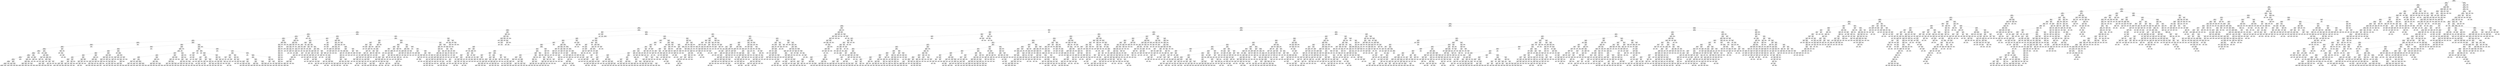 digraph Tree {
node [shape=box] ;
0 [label="X[1173] <= 0.5\ngini = 0.5\nsamples = 84796\nvalue = [42502, 42294]"] ;
1 [label="X[36] <= 0.5\ngini = 0.485\nsamples = 72295\nvalue = [42364, 29931]"] ;
0 -> 1 [labeldistance=2.5, labelangle=45, headlabel="True"] ;
2 [label="X[1136] <= 0.5\ngini = 0.462\nsamples = 66376\nvalue = [42354, 24022]"] ;
1 -> 2 ;
3 [label="X[20] <= 0.5\ngini = 0.428\nsamples = 61217\nvalue = [42262, 18955]"] ;
2 -> 3 ;
4 [label="X[1130] <= 0.5\ngini = 0.392\nsamples = 57592\nvalue = [42180, 15412]"] ;
3 -> 4 ;
5 [label="X[45] <= 0.5\ngini = 0.355\nsamples = 54162\nvalue = [41682, 12480]"] ;
4 -> 5 ;
6 [label="X[30] <= 0.5\ngini = 0.332\nsamples = 52748\nvalue = [41670, 11078]"] ;
5 -> 6 ;
7 [label="X[221] <= 0.5\ngini = 0.315\nsamples = 51693\nvalue = [41573, 10120]"] ;
6 -> 7 ;
8 [label="X[11] <= 0.5\ngini = 0.305\nsamples = 51121\nvalue = [41505, 9616]"] ;
7 -> 8 ;
9 [label="X[1185] <= 0.5\ngini = 0.296\nsamples = 50499\nvalue = [41397, 9102]"] ;
8 -> 9 ;
10 [label="X[1126] <= 0.5\ngini = 0.287\nsamples = 50003\nvalue = [41321, 8682]"] ;
9 -> 10 ;
11 [label="X[10] <= 0.5\ngini = 0.279\nsamples = 49584\nvalue = [41260, 8324]"] ;
10 -> 11 ;
12 [label="X[1161] <= 0.5\ngini = 0.255\nsamples = 44068\nvalue = [37473, 6595]"] ;
11 -> 12 ;
13 [label="X[9] <= 0.5\ngini = 0.249\nsamples = 43858\nvalue = [37463, 6395]"] ;
12 -> 13 ;
14 [label="X[1167] <= 0.5\ngini = 0.234\nsamples = 42292\nvalue = [36562, 5730]"] ;
13 -> 14 ;
15 [label="X[21] <= 0.5\ngini = 0.229\nsamples = 42114\nvalue = [36556, 5558]"] ;
14 -> 15 ;
16 [label="X[1200] <= 0.5\ngini = 0.219\nsamples = 41349\nvalue = [36179, 5170]"] ;
15 -> 16 ;
17 [label="X[1210] <= 0.5\ngini = 0.214\nsamples = 41204\nvalue = [36178, 5026]"] ;
16 -> 17 ;
18 [label="X[1205] <= 0.5\ngini = 0.209\nsamples = 41042\nvalue = [36168, 4874]"] ;
17 -> 18 ;
19 [label="X[12] <= 0.5\ngini = 0.205\nsamples = 40887\nvalue = [36156, 4731]"] ;
18 -> 19 ;
20 [label="X[1211] <= 0.5\ngini = 0.192\nsamples = 39607\nvalue = [35347, 4260]"] ;
19 -> 20 ;
21 [label="X[1137] <= 0.5\ngini = 0.189\nsamples = 39519\nvalue = [35347, 4172]"] ;
20 -> 21 ;
22 [label="X[1195] <= 0.5\ngini = 0.187\nsamples = 39461\nvalue = [35347, 4114]"] ;
21 -> 22 ;
23 [label="X[1029] <= 0.5\ngini = 0.185\nsamples = 39395\nvalue = [35343, 4052]"] ;
22 -> 23 ;
24 [label="X[1238] <= 0.5\ngini = 0.18\nsamples = 39150\nvalue = [35228, 3922]"] ;
23 -> 24 ;
25 [label="X[1265] <= 0.5\ngini = 0.178\nsamples = 39095\nvalue = [35228, 3867]"] ;
24 -> 25 ;
26 [label="X[33] <= 0.5\ngini = 0.176\nsamples = 39030\nvalue = [35220, 3810]"] ;
25 -> 26 ;
27 [label="X[1259] <= 0.5\ngini = 0.172\nsamples = 38822\nvalue = [35121, 3701]"] ;
26 -> 27 ;
28 [label="X[1134] <= 0.5\ngini = 0.171\nsamples = 38784\nvalue = [35121, 3663]"] ;
27 -> 28 ;
29 [label="X[91] <= 0.5\ngini = 0.168\nsamples = 38635\nvalue = [35052, 3583]"] ;
28 -> 29 ;
30 [label="X[1212] <= 0.5\ngini = 0.167\nsamples = 38601\nvalue = [35052, 3549]"] ;
29 -> 30 ;
31 [label="gini = 0.166\nsamples = 38571\nvalue = [35052, 3519]"] ;
30 -> 31 ;
32 [label="gini = 0.0\nsamples = 30\nvalue = [0, 30]"] ;
30 -> 32 ;
33 [label="gini = 0.0\nsamples = 34\nvalue = [0, 34]"] ;
29 -> 33 ;
34 [label="X[0] <= 1.865\ngini = 0.497\nsamples = 149\nvalue = [69, 80]"] ;
28 -> 34 ;
35 [label="X[0] <= 1.01\ngini = 0.484\nsamples = 127\nvalue = [52, 75]"] ;
34 -> 35 ;
36 [label="gini = 0.496\nsamples = 75\nvalue = [41, 34]"] ;
35 -> 36 ;
37 [label="gini = 0.334\nsamples = 52\nvalue = [11, 41]"] ;
35 -> 37 ;
38 [label="X[0] <= 2.415\ngini = 0.351\nsamples = 22\nvalue = [17, 5]"] ;
34 -> 38 ;
39 [label="gini = 0.0\nsamples = 9\nvalue = [9, 0]"] ;
38 -> 39 ;
40 [label="gini = 0.473\nsamples = 13\nvalue = [8, 5]"] ;
38 -> 40 ;
41 [label="gini = 0.0\nsamples = 38\nvalue = [0, 38]"] ;
27 -> 41 ;
42 [label="X[1013] <= 0.5\ngini = 0.499\nsamples = 208\nvalue = [99, 109]"] ;
26 -> 42 ;
43 [label="X[1012] <= 0.5\ngini = 0.494\nsamples = 197\nvalue = [88, 109]"] ;
42 -> 43 ;
44 [label="X[1009] <= 0.5\ngini = 0.499\nsamples = 178\nvalue = [85, 93]"] ;
43 -> 44 ;
45 [label="X[1003] <= 0.5\ngini = 0.495\nsamples = 107\nvalue = [59, 48]"] ;
44 -> 45 ;
46 [label="gini = 0.448\nsamples = 59\nvalue = [39, 20]"] ;
45 -> 46 ;
47 [label="gini = 0.486\nsamples = 48\nvalue = [20, 28]"] ;
45 -> 47 ;
48 [label="X[0] <= 2.745\ngini = 0.464\nsamples = 71\nvalue = [26, 45]"] ;
44 -> 48 ;
49 [label="gini = 0.454\nsamples = 69\nvalue = [24, 45]"] ;
48 -> 49 ;
50 [label="gini = 0.0\nsamples = 2\nvalue = [2, 0]"] ;
48 -> 50 ;
51 [label="X[0] <= 1.51\ngini = 0.266\nsamples = 19\nvalue = [3, 16]"] ;
43 -> 51 ;
52 [label="gini = 0.0\nsamples = 4\nvalue = [0, 4]"] ;
51 -> 52 ;
53 [label="X[0] <= 1.555\ngini = 0.32\nsamples = 15\nvalue = [3, 12]"] ;
51 -> 53 ;
54 [label="gini = 0.0\nsamples = 1\nvalue = [1, 0]"] ;
53 -> 54 ;
55 [label="gini = 0.245\nsamples = 14\nvalue = [2, 12]"] ;
53 -> 55 ;
56 [label="gini = 0.0\nsamples = 11\nvalue = [11, 0]"] ;
42 -> 56 ;
57 [label="X[16] <= 0.5\ngini = 0.216\nsamples = 65\nvalue = [8, 57]"] ;
25 -> 57 ;
58 [label="gini = 0.0\nsamples = 4\nvalue = [4, 0]"] ;
57 -> 58 ;
59 [label="X[1003] <= 0.5\ngini = 0.123\nsamples = 61\nvalue = [4, 57]"] ;
57 -> 59 ;
60 [label="X[1008] <= 0.5\ngini = 0.034\nsamples = 58\nvalue = [1, 57]"] ;
59 -> 60 ;
61 [label="gini = 0.0\nsamples = 57\nvalue = [0, 57]"] ;
60 -> 61 ;
62 [label="gini = 0.0\nsamples = 1\nvalue = [1, 0]"] ;
60 -> 62 ;
63 [label="gini = 0.0\nsamples = 3\nvalue = [3, 0]"] ;
59 -> 63 ;
64 [label="gini = 0.0\nsamples = 55\nvalue = [0, 55]"] ;
24 -> 64 ;
65 [label="X[0] <= 0.27\ngini = 0.498\nsamples = 245\nvalue = [115, 130]"] ;
23 -> 65 ;
66 [label="gini = 0.0\nsamples = 33\nvalue = [0, 33]"] ;
65 -> 66 ;
67 [label="X[0] <= 1.025\ngini = 0.496\nsamples = 212\nvalue = [115, 97]"] ;
65 -> 67 ;
68 [label="X[0] <= 0.37\ngini = 0.149\nsamples = 37\nvalue = [34, 3]"] ;
67 -> 68 ;
69 [label="X[1234] <= 0.5\ngini = 0.48\nsamples = 5\nvalue = [2, 3]"] ;
68 -> 69 ;
70 [label="X[1271] <= 0.5\ngini = 0.375\nsamples = 4\nvalue = [1, 3]"] ;
69 -> 70 ;
71 [label="gini = 0.0\nsamples = 3\nvalue = [0, 3]"] ;
70 -> 71 ;
72 [label="gini = 0.0\nsamples = 1\nvalue = [1, 0]"] ;
70 -> 72 ;
73 [label="gini = 0.0\nsamples = 1\nvalue = [1, 0]"] ;
69 -> 73 ;
74 [label="gini = 0.0\nsamples = 32\nvalue = [32, 0]"] ;
68 -> 74 ;
75 [label="X[0] <= 2.565\ngini = 0.497\nsamples = 175\nvalue = [81, 94]"] ;
67 -> 75 ;
76 [label="X[19] <= 0.5\ngini = 0.474\nsamples = 153\nvalue = [59, 94]"] ;
75 -> 76 ;
77 [label="X[1199] <= 0.5\ngini = 0.436\nsamples = 134\nvalue = [43, 91]"] ;
76 -> 77 ;
78 [label="X[0] <= 2.015\ngini = 0.391\nsamples = 124\nvalue = [33, 91]"] ;
77 -> 78 ;
79 [label="X[0] <= 1.43\ngini = 0.488\nsamples = 59\nvalue = [25, 34]"] ;
78 -> 79 ;
80 [label="gini = 0.111\nsamples = 34\nvalue = [2, 32]"] ;
79 -> 80 ;
81 [label="gini = 0.147\nsamples = 25\nvalue = [23, 2]"] ;
79 -> 81 ;
82 [label="X[0] <= 2.335\ngini = 0.216\nsamples = 65\nvalue = [8, 57]"] ;
78 -> 82 ;
83 [label="gini = 0.045\nsamples = 43\nvalue = [1, 42]"] ;
82 -> 83 ;
84 [label="gini = 0.434\nsamples = 22\nvalue = [7, 15]"] ;
82 -> 84 ;
85 [label="gini = 0.0\nsamples = 10\nvalue = [10, 0]"] ;
77 -> 85 ;
86 [label="X[1151] <= 0.5\ngini = 0.266\nsamples = 19\nvalue = [16, 3]"] ;
76 -> 86 ;
87 [label="X[0] <= 1.765\ngini = 0.208\nsamples = 17\nvalue = [15, 2]"] ;
86 -> 87 ;
88 [label="X[0] <= 1.7\ngini = 0.375\nsamples = 8\nvalue = [6, 2]"] ;
87 -> 88 ;
89 [label="gini = 0.245\nsamples = 7\nvalue = [6, 1]"] ;
88 -> 89 ;
90 [label="gini = 0.0\nsamples = 1\nvalue = [0, 1]"] ;
88 -> 90 ;
91 [label="gini = 0.0\nsamples = 9\nvalue = [9, 0]"] ;
87 -> 91 ;
92 [label="X[0] <= 2.045\ngini = 0.5\nsamples = 2\nvalue = [1, 1]"] ;
86 -> 92 ;
93 [label="gini = 0.0\nsamples = 1\nvalue = [1, 0]"] ;
92 -> 93 ;
94 [label="gini = 0.0\nsamples = 1\nvalue = [0, 1]"] ;
92 -> 94 ;
95 [label="gini = 0.0\nsamples = 22\nvalue = [22, 0]"] ;
75 -> 95 ;
96 [label="X[16] <= 0.5\ngini = 0.114\nsamples = 66\nvalue = [4, 62]"] ;
22 -> 96 ;
97 [label="X[1008] <= 0.5\ngini = 0.031\nsamples = 63\nvalue = [1, 62]"] ;
96 -> 97 ;
98 [label="gini = 0.0\nsamples = 57\nvalue = [0, 57]"] ;
97 -> 98 ;
99 [label="X[0] <= 1.86\ngini = 0.278\nsamples = 6\nvalue = [1, 5]"] ;
97 -> 99 ;
100 [label="gini = 0.0\nsamples = 4\nvalue = [0, 4]"] ;
99 -> 100 ;
101 [label="X[0] <= 2.775\ngini = 0.5\nsamples = 2\nvalue = [1, 1]"] ;
99 -> 101 ;
102 [label="gini = 0.0\nsamples = 1\nvalue = [1, 0]"] ;
101 -> 102 ;
103 [label="gini = 0.0\nsamples = 1\nvalue = [0, 1]"] ;
101 -> 103 ;
104 [label="gini = 0.0\nsamples = 3\nvalue = [3, 0]"] ;
96 -> 104 ;
105 [label="gini = 0.0\nsamples = 58\nvalue = [0, 58]"] ;
21 -> 105 ;
106 [label="gini = 0.0\nsamples = 88\nvalue = [0, 88]"] ;
20 -> 106 ;
107 [label="X[1003] <= 0.5\ngini = 0.465\nsamples = 1280\nvalue = [809, 471]"] ;
19 -> 107 ;
108 [label="X[1009] <= 0.5\ngini = 0.439\nsamples = 948\nvalue = [640, 308]"] ;
107 -> 108 ;
109 [label="X[1211] <= 0.5\ngini = 0.379\nsamples = 582\nvalue = [434, 148]"] ;
108 -> 109 ;
110 [label="X[1007] <= 0.5\ngini = 0.363\nsamples = 570\nvalue = [434, 136]"] ;
109 -> 110 ;
111 [label="X[1012] <= 0.5\ngini = 0.338\nsamples = 502\nvalue = [394, 108]"] ;
110 -> 111 ;
112 [label="X[1008] <= 0.5\ngini = 0.302\nsamples = 437\nvalue = [356, 81]"] ;
111 -> 112 ;
113 [label="X[0] <= 2.705\ngini = 0.278\nsamples = 384\nvalue = [320, 64]"] ;
112 -> 113 ;
114 [label="X[0] <= 2.65\ngini = 0.3\nsamples = 327\nvalue = [267, 60]"] ;
113 -> 114 ;
115 [label="X[1015] <= 0.5\ngini = 0.289\nsamples = 320\nvalue = [264, 56]"] ;
114 -> 115 ;
116 [label="X[1010] <= 0.5\ngini = 0.273\nsamples = 294\nvalue = [246, 48]"] ;
115 -> 116 ;
117 [label="X[0] <= 2.635\ngini = 0.26\nsamples = 280\nvalue = [237, 43]"] ;
116 -> 117 ;
118 [label="gini = 0.254\nsamples = 275\nvalue = [234, 41]"] ;
117 -> 118 ;
119 [label="gini = 0.48\nsamples = 5\nvalue = [3, 2]"] ;
117 -> 119 ;
120 [label="X[0] <= 0.375\ngini = 0.459\nsamples = 14\nvalue = [9, 5]"] ;
116 -> 120 ;
121 [label="gini = 0.0\nsamples = 2\nvalue = [0, 2]"] ;
120 -> 121 ;
122 [label="gini = 0.375\nsamples = 12\nvalue = [9, 3]"] ;
120 -> 122 ;
123 [label="X[1175] <= 0.5\ngini = 0.426\nsamples = 26\nvalue = [18, 8]"] ;
115 -> 123 ;
124 [label="X[1204] <= 0.5\ngini = 0.403\nsamples = 25\nvalue = [18, 7]"] ;
123 -> 124 ;
125 [label="gini = 0.351\nsamples = 22\nvalue = [17, 5]"] ;
124 -> 125 ;
126 [label="gini = 0.444\nsamples = 3\nvalue = [1, 2]"] ;
124 -> 126 ;
127 [label="gini = 0.0\nsamples = 1\nvalue = [0, 1]"] ;
123 -> 127 ;
128 [label="X[1000] <= 0.5\ngini = 0.49\nsamples = 7\nvalue = [3, 4]"] ;
114 -> 128 ;
129 [label="X[0] <= 2.685\ngini = 0.48\nsamples = 5\nvalue = [3, 2]"] ;
128 -> 129 ;
130 [label="X[1018] <= 0.5\ngini = 0.444\nsamples = 3\nvalue = [1, 2]"] ;
129 -> 130 ;
131 [label="gini = 0.0\nsamples = 2\nvalue = [0, 2]"] ;
130 -> 131 ;
132 [label="gini = 0.0\nsamples = 1\nvalue = [1, 0]"] ;
130 -> 132 ;
133 [label="gini = 0.0\nsamples = 2\nvalue = [2, 0]"] ;
129 -> 133 ;
134 [label="gini = 0.0\nsamples = 2\nvalue = [0, 2]"] ;
128 -> 134 ;
135 [label="X[999] <= 0.5\ngini = 0.131\nsamples = 57\nvalue = [53, 4]"] ;
113 -> 135 ;
136 [label="X[1013] <= 0.5\ngini = 0.071\nsamples = 54\nvalue = [52, 2]"] ;
135 -> 136 ;
137 [label="X[1010] <= 0.5\ngini = 0.038\nsamples = 52\nvalue = [51, 1]"] ;
136 -> 137 ;
138 [label="gini = 0.0\nsamples = 48\nvalue = [48, 0]"] ;
137 -> 138 ;
139 [label="X[1222] <= 0.5\ngini = 0.375\nsamples = 4\nvalue = [3, 1]"] ;
137 -> 139 ;
140 [label="gini = 0.0\nsamples = 3\nvalue = [3, 0]"] ;
139 -> 140 ;
141 [label="gini = 0.0\nsamples = 1\nvalue = [0, 1]"] ;
139 -> 141 ;
142 [label="X[1270] <= 0.5\ngini = 0.5\nsamples = 2\nvalue = [1, 1]"] ;
136 -> 142 ;
143 [label="gini = 0.0\nsamples = 1\nvalue = [1, 0]"] ;
142 -> 143 ;
144 [label="gini = 0.0\nsamples = 1\nvalue = [0, 1]"] ;
142 -> 144 ;
145 [label="X[1204] <= 0.5\ngini = 0.444\nsamples = 3\nvalue = [1, 2]"] ;
135 -> 145 ;
146 [label="gini = 0.0\nsamples = 2\nvalue = [0, 2]"] ;
145 -> 146 ;
147 [label="gini = 0.0\nsamples = 1\nvalue = [1, 0]"] ;
145 -> 147 ;
148 [label="X[1279] <= 0.5\ngini = 0.436\nsamples = 53\nvalue = [36, 17]"] ;
112 -> 148 ;
149 [label="X[1175] <= 0.5\ngini = 0.466\nsamples = 46\nvalue = [29, 17]"] ;
148 -> 149 ;
150 [label="X[0] <= 2.755\ngini = 0.494\nsamples = 36\nvalue = [20, 16]"] ;
149 -> 150 ;
151 [label="X[0] <= 2.415\ngini = 0.5\nsamples = 33\nvalue = [17, 16]"] ;
150 -> 151 ;
152 [label="X[0] <= 1.49\ngini = 0.48\nsamples = 25\nvalue = [15, 10]"] ;
151 -> 152 ;
153 [label="gini = 0.473\nsamples = 13\nvalue = [5, 8]"] ;
152 -> 153 ;
154 [label="gini = 0.278\nsamples = 12\nvalue = [10, 2]"] ;
152 -> 154 ;
155 [label="X[0] <= 2.575\ngini = 0.375\nsamples = 8\nvalue = [2, 6]"] ;
151 -> 155 ;
156 [label="gini = 0.0\nsamples = 5\nvalue = [0, 5]"] ;
155 -> 156 ;
157 [label="gini = 0.444\nsamples = 3\nvalue = [2, 1]"] ;
155 -> 157 ;
158 [label="gini = 0.0\nsamples = 3\nvalue = [3, 0]"] ;
150 -> 158 ;
159 [label="X[0] <= 1.485\ngini = 0.18\nsamples = 10\nvalue = [9, 1]"] ;
149 -> 159 ;
160 [label="X[0] <= 1.095\ngini = 0.444\nsamples = 3\nvalue = [2, 1]"] ;
159 -> 160 ;
161 [label="gini = 0.0\nsamples = 2\nvalue = [2, 0]"] ;
160 -> 161 ;
162 [label="gini = 0.0\nsamples = 1\nvalue = [0, 1]"] ;
160 -> 162 ;
163 [label="gini = 0.0\nsamples = 7\nvalue = [7, 0]"] ;
159 -> 163 ;
164 [label="gini = 0.0\nsamples = 7\nvalue = [7, 0]"] ;
148 -> 164 ;
165 [label="X[1270] <= 0.5\ngini = 0.486\nsamples = 65\nvalue = [38, 27]"] ;
111 -> 165 ;
166 [label="X[1207] <= 0.5\ngini = 0.473\nsamples = 60\nvalue = [37, 23]"] ;
165 -> 166 ;
167 [label="X[1222] <= 0.5\ngini = 0.456\nsamples = 54\nvalue = [35, 19]"] ;
166 -> 167 ;
168 [label="X[0] <= 2.725\ngini = 0.449\nsamples = 53\nvalue = [35, 18]"] ;
167 -> 168 ;
169 [label="X[1279] <= 0.5\ngini = 0.473\nsamples = 47\nvalue = [29, 18]"] ;
168 -> 169 ;
170 [label="X[0] <= 2.6\ngini = 0.483\nsamples = 44\nvalue = [26, 18]"] ;
169 -> 170 ;
171 [label="gini = 0.472\nsamples = 42\nvalue = [26, 16]"] ;
170 -> 171 ;
172 [label="gini = 0.0\nsamples = 2\nvalue = [0, 2]"] ;
170 -> 172 ;
173 [label="gini = 0.0\nsamples = 3\nvalue = [3, 0]"] ;
169 -> 173 ;
174 [label="gini = 0.0\nsamples = 6\nvalue = [6, 0]"] ;
168 -> 174 ;
175 [label="gini = 0.0\nsamples = 1\nvalue = [0, 1]"] ;
167 -> 175 ;
176 [label="X[0] <= 2.235\ngini = 0.444\nsamples = 6\nvalue = [2, 4]"] ;
166 -> 176 ;
177 [label="X[0] <= 0.935\ngini = 0.5\nsamples = 4\nvalue = [2, 2]"] ;
176 -> 177 ;
178 [label="gini = 0.0\nsamples = 1\nvalue = [0, 1]"] ;
177 -> 178 ;
179 [label="X[0] <= 1.445\ngini = 0.444\nsamples = 3\nvalue = [2, 1]"] ;
177 -> 179 ;
180 [label="gini = 0.0\nsamples = 1\nvalue = [1, 0]"] ;
179 -> 180 ;
181 [label="X[0] <= 1.8\ngini = 0.5\nsamples = 2\nvalue = [1, 1]"] ;
179 -> 181 ;
182 [label="gini = 0.0\nsamples = 1\nvalue = [0, 1]"] ;
181 -> 182 ;
183 [label="gini = 0.0\nsamples = 1\nvalue = [1, 0]"] ;
181 -> 183 ;
184 [label="gini = 0.0\nsamples = 2\nvalue = [0, 2]"] ;
176 -> 184 ;
185 [label="X[0] <= 2.745\ngini = 0.32\nsamples = 5\nvalue = [1, 4]"] ;
165 -> 185 ;
186 [label="gini = 0.0\nsamples = 4\nvalue = [0, 4]"] ;
185 -> 186 ;
187 [label="gini = 0.0\nsamples = 1\nvalue = [1, 0]"] ;
185 -> 187 ;
188 [label="X[0] <= 0.325\ngini = 0.484\nsamples = 68\nvalue = [40, 28]"] ;
110 -> 188 ;
189 [label="gini = 0.0\nsamples = 5\nvalue = [0, 5]"] ;
188 -> 189 ;
190 [label="X[1207] <= 0.5\ngini = 0.464\nsamples = 63\nvalue = [40, 23]"] ;
188 -> 190 ;
191 [label="X[0] <= 0.71\ngini = 0.488\nsamples = 52\nvalue = [30, 22]"] ;
190 -> 191 ;
192 [label="X[1275] <= 0.5\ngini = 0.469\nsamples = 8\nvalue = [3, 5]"] ;
191 -> 192 ;
193 [label="X[0] <= 0.545\ngini = 0.408\nsamples = 7\nvalue = [2, 5]"] ;
192 -> 193 ;
194 [label="X[0] <= 0.51\ngini = 0.48\nsamples = 5\nvalue = [2, 3]"] ;
193 -> 194 ;
195 [label="X[1204] <= 0.5\ngini = 0.375\nsamples = 4\nvalue = [1, 3]"] ;
194 -> 195 ;
196 [label="gini = 0.0\nsamples = 2\nvalue = [0, 2]"] ;
195 -> 196 ;
197 [label="gini = 0.5\nsamples = 2\nvalue = [1, 1]"] ;
195 -> 197 ;
198 [label="gini = 0.0\nsamples = 1\nvalue = [1, 0]"] ;
194 -> 198 ;
199 [label="gini = 0.0\nsamples = 2\nvalue = [0, 2]"] ;
193 -> 199 ;
200 [label="gini = 0.0\nsamples = 1\nvalue = [1, 0]"] ;
192 -> 200 ;
201 [label="X[0] <= 1.37\ngini = 0.474\nsamples = 44\nvalue = [27, 17]"] ;
191 -> 201 ;
202 [label="gini = 0.0\nsamples = 6\nvalue = [6, 0]"] ;
201 -> 202 ;
203 [label="X[1162] <= 0.5\ngini = 0.494\nsamples = 38\nvalue = [21, 17]"] ;
201 -> 203 ;
204 [label="X[1153] <= 0.5\ngini = 0.498\nsamples = 36\nvalue = [19, 17]"] ;
203 -> 204 ;
205 [label="X[0] <= 2.93\ngini = 0.497\nsamples = 28\nvalue = [13, 15]"] ;
204 -> 205 ;
206 [label="gini = 0.494\nsamples = 27\nvalue = [12, 15]"] ;
205 -> 206 ;
207 [label="gini = 0.0\nsamples = 1\nvalue = [1, 0]"] ;
205 -> 207 ;
208 [label="X[0] <= 2.41\ngini = 0.375\nsamples = 8\nvalue = [6, 2]"] ;
204 -> 208 ;
209 [label="gini = 0.0\nsamples = 3\nvalue = [3, 0]"] ;
208 -> 209 ;
210 [label="gini = 0.48\nsamples = 5\nvalue = [3, 2]"] ;
208 -> 210 ;
211 [label="gini = 0.0\nsamples = 2\nvalue = [2, 0]"] ;
203 -> 211 ;
212 [label="X[0] <= 2.425\ngini = 0.165\nsamples = 11\nvalue = [10, 1]"] ;
190 -> 212 ;
213 [label="gini = 0.0\nsamples = 8\nvalue = [8, 0]"] ;
212 -> 213 ;
214 [label="X[0] <= 2.595\ngini = 0.444\nsamples = 3\nvalue = [2, 1]"] ;
212 -> 214 ;
215 [label="gini = 0.0\nsamples = 1\nvalue = [0, 1]"] ;
214 -> 215 ;
216 [label="gini = 0.0\nsamples = 2\nvalue = [2, 0]"] ;
214 -> 216 ;
217 [label="gini = 0.0\nsamples = 12\nvalue = [0, 12]"] ;
109 -> 217 ;
218 [label="X[0] <= 2.945\ngini = 0.492\nsamples = 366\nvalue = [206, 160]"] ;
108 -> 218 ;
219 [label="X[0] <= 2.925\ngini = 0.494\nsamples = 359\nvalue = [199, 160]"] ;
218 -> 219 ;
220 [label="X[0] <= 2.67\ngini = 0.493\nsamples = 356\nvalue = [199, 157]"] ;
219 -> 220 ;
221 [label="X[0] <= 2.435\ngini = 0.497\nsamples = 314\nvalue = [170, 144]"] ;
220 -> 221 ;
222 [label="X[0] <= 1.645\ngini = 0.49\nsamples = 268\nvalue = [153, 115]"] ;
221 -> 222 ;
223 [label="X[0] <= 0.345\ngini = 0.498\nsamples = 182\nvalue = [97, 85]"] ;
222 -> 223 ;
224 [label="X[0] <= 0.305\ngini = 0.401\nsamples = 18\nvalue = [13, 5]"] ;
223 -> 224 ;
225 [label="X[1279] <= 0.5\ngini = 0.496\nsamples = 11\nvalue = [6, 5]"] ;
224 -> 225 ;
226 [label="X[1222] <= 0.5\ngini = 0.494\nsamples = 9\nvalue = [4, 5]"] ;
225 -> 226 ;
227 [label="gini = 0.469\nsamples = 8\nvalue = [3, 5]"] ;
226 -> 227 ;
228 [label="gini = 0.0\nsamples = 1\nvalue = [1, 0]"] ;
226 -> 228 ;
229 [label="gini = 0.0\nsamples = 2\nvalue = [2, 0]"] ;
225 -> 229 ;
230 [label="gini = 0.0\nsamples = 7\nvalue = [7, 0]"] ;
224 -> 230 ;
231 [label="X[0] <= 0.46\ngini = 0.5\nsamples = 164\nvalue = [84, 80]"] ;
223 -> 231 ;
232 [label="X[1207] <= 0.5\ngini = 0.444\nsamples = 24\nvalue = [8, 16]"] ;
231 -> 232 ;
233 [label="X[0] <= 0.445\ngini = 0.48\nsamples = 20\nvalue = [8, 12]"] ;
232 -> 233 ;
234 [label="gini = 0.494\nsamples = 18\nvalue = [8, 10]"] ;
233 -> 234 ;
235 [label="gini = 0.0\nsamples = 2\nvalue = [0, 2]"] ;
233 -> 235 ;
236 [label="gini = 0.0\nsamples = 4\nvalue = [0, 4]"] ;
232 -> 236 ;
237 [label="X[1204] <= 0.5\ngini = 0.496\nsamples = 140\nvalue = [76, 64]"] ;
231 -> 237 ;
238 [label="X[0] <= 1.235\ngini = 0.486\nsamples = 108\nvalue = [63, 45]"] ;
237 -> 238 ;
239 [label="gini = 0.455\nsamples = 60\nvalue = [39, 21]"] ;
238 -> 239 ;
240 [label="gini = 0.5\nsamples = 48\nvalue = [24, 24]"] ;
238 -> 240 ;
241 [label="X[0] <= 1.535\ngini = 0.482\nsamples = 32\nvalue = [13, 19]"] ;
237 -> 241 ;
242 [label="gini = 0.495\nsamples = 29\nvalue = [13, 16]"] ;
241 -> 242 ;
243 [label="gini = 0.0\nsamples = 3\nvalue = [0, 3]"] ;
241 -> 243 ;
244 [label="X[1279] <= 0.5\ngini = 0.454\nsamples = 86\nvalue = [56, 30]"] ;
222 -> 244 ;
245 [label="X[0] <= 1.825\ngini = 0.48\nsamples = 75\nvalue = [45, 30]"] ;
244 -> 245 ;
246 [label="X[0] <= 1.73\ngini = 0.287\nsamples = 23\nvalue = [19, 4]"] ;
245 -> 246 ;
247 [label="X[0] <= 1.685\ngini = 0.469\nsamples = 8\nvalue = [5, 3]"] ;
246 -> 247 ;
248 [label="gini = 0.0\nsamples = 3\nvalue = [3, 0]"] ;
247 -> 248 ;
249 [label="gini = 0.48\nsamples = 5\nvalue = [2, 3]"] ;
247 -> 249 ;
250 [label="X[0] <= 1.765\ngini = 0.124\nsamples = 15\nvalue = [14, 1]"] ;
246 -> 250 ;
251 [label="gini = 0.278\nsamples = 6\nvalue = [5, 1]"] ;
250 -> 251 ;
252 [label="gini = 0.0\nsamples = 9\nvalue = [9, 0]"] ;
250 -> 252 ;
253 [label="X[0] <= 1.845\ngini = 0.5\nsamples = 52\nvalue = [26, 26]"] ;
245 -> 253 ;
254 [label="gini = 0.0\nsamples = 4\nvalue = [0, 4]"] ;
253 -> 254 ;
255 [label="X[0] <= 1.92\ngini = 0.497\nsamples = 48\nvalue = [26, 22]"] ;
253 -> 255 ;
256 [label="gini = 0.346\nsamples = 9\nvalue = [7, 2]"] ;
255 -> 256 ;
257 [label="gini = 0.5\nsamples = 39\nvalue = [19, 20]"] ;
255 -> 257 ;
258 [label="gini = 0.0\nsamples = 11\nvalue = [11, 0]"] ;
244 -> 258 ;
259 [label="X[1275] <= 0.5\ngini = 0.466\nsamples = 46\nvalue = [17, 29]"] ;
221 -> 259 ;
260 [label="X[1162] <= 0.5\ngini = 0.444\nsamples = 42\nvalue = [14, 28]"] ;
259 -> 260 ;
261 [label="X[0] <= 2.53\ngini = 0.433\nsamples = 41\nvalue = [13, 28]"] ;
260 -> 261 ;
262 [label="X[1207] <= 0.5\ngini = 0.346\nsamples = 18\nvalue = [4, 14]"] ;
261 -> 262 ;
263 [label="X[0] <= 2.445\ngini = 0.391\nsamples = 15\nvalue = [4, 11]"] ;
262 -> 263 ;
264 [label="gini = 0.0\nsamples = 2\nvalue = [0, 2]"] ;
263 -> 264 ;
265 [label="gini = 0.426\nsamples = 13\nvalue = [4, 9]"] ;
263 -> 265 ;
266 [label="gini = 0.0\nsamples = 3\nvalue = [0, 3]"] ;
262 -> 266 ;
267 [label="X[0] <= 2.575\ngini = 0.476\nsamples = 23\nvalue = [9, 14]"] ;
261 -> 267 ;
268 [label="X[1279] <= 0.5\ngini = 0.469\nsamples = 8\nvalue = [5, 3]"] ;
267 -> 268 ;
269 [label="gini = 0.408\nsamples = 7\nvalue = [5, 2]"] ;
268 -> 269 ;
270 [label="gini = 0.0\nsamples = 1\nvalue = [0, 1]"] ;
268 -> 270 ;
271 [label="X[1204] <= 0.5\ngini = 0.391\nsamples = 15\nvalue = [4, 11]"] ;
267 -> 271 ;
272 [label="gini = 0.298\nsamples = 11\nvalue = [2, 9]"] ;
271 -> 272 ;
273 [label="gini = 0.5\nsamples = 4\nvalue = [2, 2]"] ;
271 -> 273 ;
274 [label="gini = 0.0\nsamples = 1\nvalue = [1, 0]"] ;
260 -> 274 ;
275 [label="X[0] <= 2.65\ngini = 0.375\nsamples = 4\nvalue = [3, 1]"] ;
259 -> 275 ;
276 [label="gini = 0.0\nsamples = 3\nvalue = [3, 0]"] ;
275 -> 276 ;
277 [label="gini = 0.0\nsamples = 1\nvalue = [0, 1]"] ;
275 -> 277 ;
278 [label="X[0] <= 2.875\ngini = 0.427\nsamples = 42\nvalue = [29, 13]"] ;
220 -> 278 ;
279 [label="X[0] <= 2.865\ngini = 0.45\nsamples = 38\nvalue = [25, 13]"] ;
278 -> 279 ;
280 [label="X[1204] <= 0.5\ngini = 0.438\nsamples = 37\nvalue = [25, 12]"] ;
279 -> 280 ;
281 [label="X[1270] <= 0.5\ngini = 0.384\nsamples = 27\nvalue = [20, 7]"] ;
280 -> 281 ;
282 [label="X[0] <= 2.745\ngini = 0.34\nsamples = 23\nvalue = [18, 5]"] ;
281 -> 282 ;
283 [label="gini = 0.0\nsamples = 4\nvalue = [4, 0]"] ;
282 -> 283 ;
284 [label="X[1175] <= 0.5\ngini = 0.388\nsamples = 19\nvalue = [14, 5]"] ;
282 -> 284 ;
285 [label="gini = 0.32\nsamples = 15\nvalue = [12, 3]"] ;
284 -> 285 ;
286 [label="gini = 0.5\nsamples = 4\nvalue = [2, 2]"] ;
284 -> 286 ;
287 [label="X[0] <= 2.705\ngini = 0.5\nsamples = 4\nvalue = [2, 2]"] ;
281 -> 287 ;
288 [label="gini = 0.0\nsamples = 1\nvalue = [0, 1]"] ;
287 -> 288 ;
289 [label="X[0] <= 2.8\ngini = 0.444\nsamples = 3\nvalue = [2, 1]"] ;
287 -> 289 ;
290 [label="gini = 0.0\nsamples = 2\nvalue = [2, 0]"] ;
289 -> 290 ;
291 [label="gini = 0.0\nsamples = 1\nvalue = [0, 1]"] ;
289 -> 291 ;
292 [label="X[0] <= 2.705\ngini = 0.5\nsamples = 10\nvalue = [5, 5]"] ;
280 -> 292 ;
293 [label="gini = 0.0\nsamples = 2\nvalue = [2, 0]"] ;
292 -> 293 ;
294 [label="X[0] <= 2.735\ngini = 0.469\nsamples = 8\nvalue = [3, 5]"] ;
292 -> 294 ;
295 [label="gini = 0.0\nsamples = 2\nvalue = [0, 2]"] ;
294 -> 295 ;
296 [label="X[0] <= 2.775\ngini = 0.5\nsamples = 6\nvalue = [3, 3]"] ;
294 -> 296 ;
297 [label="gini = 0.0\nsamples = 2\nvalue = [2, 0]"] ;
296 -> 297 ;
298 [label="gini = 0.375\nsamples = 4\nvalue = [1, 3]"] ;
296 -> 298 ;
299 [label="gini = 0.0\nsamples = 1\nvalue = [0, 1]"] ;
279 -> 299 ;
300 [label="gini = 0.0\nsamples = 4\nvalue = [4, 0]"] ;
278 -> 300 ;
301 [label="gini = 0.0\nsamples = 3\nvalue = [0, 3]"] ;
219 -> 301 ;
302 [label="gini = 0.0\nsamples = 7\nvalue = [7, 0]"] ;
218 -> 302 ;
303 [label="X[0] <= 2.945\ngini = 0.5\nsamples = 332\nvalue = [169, 163]"] ;
107 -> 303 ;
304 [label="X[0] <= 0.825\ngini = 0.5\nsamples = 326\nvalue = [163, 163]"] ;
303 -> 304 ;
305 [label="X[0] <= 0.305\ngini = 0.478\nsamples = 76\nvalue = [30, 46]"] ;
304 -> 305 ;
306 [label="X[1143] <= 0.5\ngini = 0.463\nsamples = 11\nvalue = [7, 4]"] ;
305 -> 306 ;
307 [label="X[0] <= 0.045\ngini = 0.346\nsamples = 9\nvalue = [7, 2]"] ;
306 -> 307 ;
308 [label="gini = 0.0\nsamples = 1\nvalue = [0, 1]"] ;
307 -> 308 ;
309 [label="X[1207] <= 0.5\ngini = 0.219\nsamples = 8\nvalue = [7, 1]"] ;
307 -> 309 ;
310 [label="gini = 0.0\nsamples = 6\nvalue = [6, 0]"] ;
309 -> 310 ;
311 [label="X[0] <= 0.24\ngini = 0.5\nsamples = 2\nvalue = [1, 1]"] ;
309 -> 311 ;
312 [label="gini = 0.0\nsamples = 1\nvalue = [0, 1]"] ;
311 -> 312 ;
313 [label="gini = 0.0\nsamples = 1\nvalue = [1, 0]"] ;
311 -> 313 ;
314 [label="gini = 0.0\nsamples = 2\nvalue = [0, 2]"] ;
306 -> 314 ;
315 [label="X[0] <= 0.355\ngini = 0.457\nsamples = 65\nvalue = [23, 42]"] ;
305 -> 315 ;
316 [label="gini = 0.0\nsamples = 5\nvalue = [0, 5]"] ;
315 -> 316 ;
317 [label="X[0] <= 0.595\ngini = 0.473\nsamples = 60\nvalue = [23, 37]"] ;
315 -> 317 ;
318 [label="X[0] <= 0.475\ngini = 0.498\nsamples = 36\nvalue = [17, 19]"] ;
317 -> 318 ;
319 [label="X[0] <= 0.38\ngini = 0.43\nsamples = 16\nvalue = [5, 11]"] ;
318 -> 319 ;
320 [label="X[1275] <= 0.5\ngini = 0.375\nsamples = 4\nvalue = [3, 1]"] ;
319 -> 320 ;
321 [label="gini = 0.0\nsamples = 3\nvalue = [3, 0]"] ;
320 -> 321 ;
322 [label="gini = 0.0\nsamples = 1\nvalue = [0, 1]"] ;
320 -> 322 ;
323 [label="X[1275] <= 0.5\ngini = 0.278\nsamples = 12\nvalue = [2, 10]"] ;
319 -> 323 ;
324 [label="X[1279] <= 0.5\ngini = 0.165\nsamples = 11\nvalue = [1, 10]"] ;
323 -> 324 ;
325 [label="gini = 0.0\nsamples = 9\nvalue = [0, 9]"] ;
324 -> 325 ;
326 [label="X[0] <= 0.41\ngini = 0.5\nsamples = 2\nvalue = [1, 1]"] ;
324 -> 326 ;
327 [label="gini = 0.0\nsamples = 1\nvalue = [0, 1]"] ;
326 -> 327 ;
328 [label="gini = 0.0\nsamples = 1\nvalue = [1, 0]"] ;
326 -> 328 ;
329 [label="gini = 0.0\nsamples = 1\nvalue = [1, 0]"] ;
323 -> 329 ;
330 [label="X[0] <= 0.53\ngini = 0.48\nsamples = 20\nvalue = [12, 8]"] ;
318 -> 330 ;
331 [label="X[1143] <= 0.5\ngini = 0.346\nsamples = 9\nvalue = [7, 2]"] ;
330 -> 331 ;
332 [label="X[1275] <= 0.5\ngini = 0.219\nsamples = 8\nvalue = [7, 1]"] ;
331 -> 332 ;
333 [label="gini = 0.0\nsamples = 6\nvalue = [6, 0]"] ;
332 -> 333 ;
334 [label="X[0] <= 0.505\ngini = 0.5\nsamples = 2\nvalue = [1, 1]"] ;
332 -> 334 ;
335 [label="gini = 0.0\nsamples = 1\nvalue = [0, 1]"] ;
334 -> 335 ;
336 [label="gini = 0.0\nsamples = 1\nvalue = [1, 0]"] ;
334 -> 336 ;
337 [label="gini = 0.0\nsamples = 1\nvalue = [0, 1]"] ;
331 -> 337 ;
338 [label="X[1270] <= 0.5\ngini = 0.496\nsamples = 11\nvalue = [5, 6]"] ;
330 -> 338 ;
339 [label="X[0] <= 0.575\ngini = 0.48\nsamples = 10\nvalue = [4, 6]"] ;
338 -> 339 ;
340 [label="X[1143] <= 0.5\ngini = 0.32\nsamples = 5\nvalue = [1, 4]"] ;
339 -> 340 ;
341 [label="gini = 0.0\nsamples = 4\nvalue = [0, 4]"] ;
340 -> 341 ;
342 [label="gini = 0.0\nsamples = 1\nvalue = [1, 0]"] ;
340 -> 342 ;
343 [label="X[1204] <= 0.5\ngini = 0.48\nsamples = 5\nvalue = [3, 2]"] ;
339 -> 343 ;
344 [label="gini = 0.5\nsamples = 2\nvalue = [1, 1]"] ;
343 -> 344 ;
345 [label="gini = 0.444\nsamples = 3\nvalue = [2, 1]"] ;
343 -> 345 ;
346 [label="gini = 0.0\nsamples = 1\nvalue = [1, 0]"] ;
338 -> 346 ;
347 [label="X[1270] <= 0.5\ngini = 0.375\nsamples = 24\nvalue = [6, 18]"] ;
317 -> 347 ;
348 [label="X[1207] <= 0.5\ngini = 0.34\nsamples = 23\nvalue = [5, 18]"] ;
347 -> 348 ;
349 [label="X[1143] <= 0.5\ngini = 0.219\nsamples = 16\nvalue = [2, 14]"] ;
348 -> 349 ;
350 [label="gini = 0.0\nsamples = 12\nvalue = [0, 12]"] ;
349 -> 350 ;
351 [label="X[0] <= 0.645\ngini = 0.5\nsamples = 4\nvalue = [2, 2]"] ;
349 -> 351 ;
352 [label="gini = 0.0\nsamples = 1\nvalue = [1, 0]"] ;
351 -> 352 ;
353 [label="X[0] <= 0.71\ngini = 0.444\nsamples = 3\nvalue = [1, 2]"] ;
351 -> 353 ;
354 [label="gini = 0.0\nsamples = 1\nvalue = [0, 1]"] ;
353 -> 354 ;
355 [label="gini = 0.5\nsamples = 2\nvalue = [1, 1]"] ;
353 -> 355 ;
356 [label="X[0] <= 0.705\ngini = 0.49\nsamples = 7\nvalue = [3, 4]"] ;
348 -> 356 ;
357 [label="X[0] <= 0.63\ngini = 0.444\nsamples = 3\nvalue = [2, 1]"] ;
356 -> 357 ;
358 [label="gini = 0.0\nsamples = 1\nvalue = [0, 1]"] ;
357 -> 358 ;
359 [label="gini = 0.0\nsamples = 2\nvalue = [2, 0]"] ;
357 -> 359 ;
360 [label="X[0] <= 0.765\ngini = 0.375\nsamples = 4\nvalue = [1, 3]"] ;
356 -> 360 ;
361 [label="gini = 0.0\nsamples = 2\nvalue = [0, 2]"] ;
360 -> 361 ;
362 [label="X[0] <= 0.805\ngini = 0.5\nsamples = 2\nvalue = [1, 1]"] ;
360 -> 362 ;
363 [label="gini = 0.0\nsamples = 1\nvalue = [1, 0]"] ;
362 -> 363 ;
364 [label="gini = 0.0\nsamples = 1\nvalue = [0, 1]"] ;
362 -> 364 ;
365 [label="gini = 0.0\nsamples = 1\nvalue = [1, 0]"] ;
347 -> 365 ;
366 [label="X[0] <= 0.975\ngini = 0.498\nsamples = 250\nvalue = [133, 117]"] ;
304 -> 366 ;
367 [label="gini = 0.0\nsamples = 14\nvalue = [14, 0]"] ;
366 -> 367 ;
368 [label="X[0] <= 1.425\ngini = 0.5\nsamples = 236\nvalue = [119, 117]"] ;
366 -> 368 ;
369 [label="X[1204] <= 0.5\ngini = 0.42\nsamples = 30\nvalue = [9, 21]"] ;
368 -> 369 ;
370 [label="X[0] <= 1.03\ngini = 0.266\nsamples = 19\nvalue = [3, 16]"] ;
369 -> 370 ;
371 [label="X[1175] <= 0.5\ngini = 0.444\nsamples = 3\nvalue = [2, 1]"] ;
370 -> 371 ;
372 [label="gini = 0.0\nsamples = 2\nvalue = [2, 0]"] ;
371 -> 372 ;
373 [label="gini = 0.0\nsamples = 1\nvalue = [0, 1]"] ;
371 -> 373 ;
374 [label="X[1270] <= 0.5\ngini = 0.117\nsamples = 16\nvalue = [1, 15]"] ;
370 -> 374 ;
375 [label="gini = 0.0\nsamples = 14\nvalue = [0, 14]"] ;
374 -> 375 ;
376 [label="X[0] <= 1.225\ngini = 0.5\nsamples = 2\nvalue = [1, 1]"] ;
374 -> 376 ;
377 [label="gini = 0.0\nsamples = 1\nvalue = [0, 1]"] ;
376 -> 377 ;
378 [label="gini = 0.0\nsamples = 1\nvalue = [1, 0]"] ;
376 -> 378 ;
379 [label="X[0] <= 1.385\ngini = 0.496\nsamples = 11\nvalue = [6, 5]"] ;
369 -> 379 ;
380 [label="X[0] <= 1.31\ngini = 0.494\nsamples = 9\nvalue = [4, 5]"] ;
379 -> 380 ;
381 [label="X[0] <= 1.11\ngini = 0.375\nsamples = 4\nvalue = [3, 1]"] ;
380 -> 381 ;
382 [label="gini = 0.0\nsamples = 1\nvalue = [0, 1]"] ;
381 -> 382 ;
383 [label="gini = 0.0\nsamples = 3\nvalue = [3, 0]"] ;
381 -> 383 ;
384 [label="X[0] <= 1.365\ngini = 0.32\nsamples = 5\nvalue = [1, 4]"] ;
380 -> 384 ;
385 [label="X[0] <= 1.34\ngini = 0.444\nsamples = 3\nvalue = [1, 2]"] ;
384 -> 385 ;
386 [label="gini = 0.0\nsamples = 1\nvalue = [0, 1]"] ;
385 -> 386 ;
387 [label="gini = 0.5\nsamples = 2\nvalue = [1, 1]"] ;
385 -> 387 ;
388 [label="gini = 0.0\nsamples = 2\nvalue = [0, 2]"] ;
384 -> 388 ;
389 [label="gini = 0.0\nsamples = 2\nvalue = [2, 0]"] ;
379 -> 389 ;
390 [label="X[0] <= 1.475\ngini = 0.498\nsamples = 206\nvalue = [110, 96]"] ;
368 -> 390 ;
391 [label="gini = 0.0\nsamples = 7\nvalue = [7, 0]"] ;
390 -> 391 ;
392 [label="X[1175] <= 0.5\ngini = 0.499\nsamples = 199\nvalue = [103, 96]"] ;
390 -> 392 ;
393 [label="X[0] <= 1.82\ngini = 0.5\nsamples = 182\nvalue = [90, 92]"] ;
392 -> 393 ;
394 [label="X[1204] <= 0.5\ngini = 0.462\nsamples = 47\nvalue = [17, 30]"] ;
393 -> 394 ;
395 [label="X[0] <= 1.525\ngini = 0.389\nsamples = 34\nvalue = [9, 25]"] ;
394 -> 395 ;
396 [label="gini = 0.0\nsamples = 7\nvalue = [0, 7]"] ;
395 -> 396 ;
397 [label="X[0] <= 1.555\ngini = 0.444\nsamples = 27\nvalue = [9, 18]"] ;
395 -> 397 ;
398 [label="gini = 0.444\nsamples = 6\nvalue = [4, 2]"] ;
397 -> 398 ;
399 [label="gini = 0.363\nsamples = 21\nvalue = [5, 16]"] ;
397 -> 399 ;
400 [label="X[0] <= 1.53\ngini = 0.473\nsamples = 13\nvalue = [8, 5]"] ;
394 -> 400 ;
401 [label="gini = 0.0\nsamples = 3\nvalue = [3, 0]"] ;
400 -> 401 ;
402 [label="X[0] <= 1.66\ngini = 0.5\nsamples = 10\nvalue = [5, 5]"] ;
400 -> 402 ;
403 [label="gini = 0.32\nsamples = 5\nvalue = [1, 4]"] ;
402 -> 403 ;
404 [label="gini = 0.32\nsamples = 5\nvalue = [4, 1]"] ;
402 -> 404 ;
405 [label="X[0] <= 2.415\ngini = 0.497\nsamples = 135\nvalue = [73, 62]"] ;
393 -> 405 ;
406 [label="X[1143] <= 0.5\ngini = 0.408\nsamples = 49\nvalue = [35, 14]"] ;
405 -> 406 ;
407 [label="X[1162] <= 0.5\ngini = 0.351\nsamples = 44\nvalue = [34, 10]"] ;
406 -> 407 ;
408 [label="gini = 0.295\nsamples = 39\nvalue = [32, 7]"] ;
407 -> 408 ;
409 [label="gini = 0.48\nsamples = 5\nvalue = [2, 3]"] ;
407 -> 409 ;
410 [label="X[0] <= 2.37\ngini = 0.32\nsamples = 5\nvalue = [1, 4]"] ;
406 -> 410 ;
411 [label="gini = 0.0\nsamples = 4\nvalue = [0, 4]"] ;
410 -> 411 ;
412 [label="gini = 0.0\nsamples = 1\nvalue = [1, 0]"] ;
410 -> 412 ;
413 [label="X[1143] <= 0.5\ngini = 0.493\nsamples = 86\nvalue = [38, 48]"] ;
405 -> 413 ;
414 [label="X[1279] <= 0.5\ngini = 0.473\nsamples = 73\nvalue = [28, 45]"] ;
413 -> 414 ;
415 [label="gini = 0.437\nsamples = 62\nvalue = [20, 42]"] ;
414 -> 415 ;
416 [label="gini = 0.397\nsamples = 11\nvalue = [8, 3]"] ;
414 -> 416 ;
417 [label="X[0] <= 2.56\ngini = 0.355\nsamples = 13\nvalue = [10, 3]"] ;
413 -> 417 ;
418 [label="gini = 0.0\nsamples = 4\nvalue = [4, 0]"] ;
417 -> 418 ;
419 [label="gini = 0.444\nsamples = 9\nvalue = [6, 3]"] ;
417 -> 419 ;
420 [label="X[0] <= 2.92\ngini = 0.36\nsamples = 17\nvalue = [13, 4]"] ;
392 -> 420 ;
421 [label="X[0] <= 1.56\ngini = 0.305\nsamples = 16\nvalue = [13, 3]"] ;
420 -> 421 ;
422 [label="X[0] <= 1.535\ngini = 0.5\nsamples = 2\nvalue = [1, 1]"] ;
421 -> 422 ;
423 [label="gini = 0.0\nsamples = 1\nvalue = [1, 0]"] ;
422 -> 423 ;
424 [label="gini = 0.0\nsamples = 1\nvalue = [0, 1]"] ;
422 -> 424 ;
425 [label="X[0] <= 2.345\ngini = 0.245\nsamples = 14\nvalue = [12, 2]"] ;
421 -> 425 ;
426 [label="gini = 0.0\nsamples = 7\nvalue = [7, 0]"] ;
425 -> 426 ;
427 [label="X[0] <= 2.605\ngini = 0.408\nsamples = 7\nvalue = [5, 2]"] ;
425 -> 427 ;
428 [label="gini = 0.444\nsamples = 3\nvalue = [1, 2]"] ;
427 -> 428 ;
429 [label="gini = 0.0\nsamples = 4\nvalue = [4, 0]"] ;
427 -> 429 ;
430 [label="gini = 0.0\nsamples = 1\nvalue = [0, 1]"] ;
420 -> 430 ;
431 [label="gini = 0.0\nsamples = 6\nvalue = [6, 0]"] ;
303 -> 431 ;
432 [label="X[120] <= 0.5\ngini = 0.143\nsamples = 155\nvalue = [12, 143]"] ;
18 -> 432 ;
433 [label="X[530] <= 0.5\ngini = 0.296\nsamples = 61\nvalue = [11, 50]"] ;
432 -> 433 ;
434 [label="X[254] <= 0.5\ngini = 0.278\nsamples = 60\nvalue = [10, 50]"] ;
433 -> 434 ;
435 [label="X[226] <= 0.5\ngini = 0.259\nsamples = 59\nvalue = [9, 50]"] ;
434 -> 435 ;
436 [label="X[423] <= 0.5\ngini = 0.238\nsamples = 58\nvalue = [8, 50]"] ;
435 -> 436 ;
437 [label="X[288] <= 0.5\ngini = 0.215\nsamples = 57\nvalue = [7, 50]"] ;
436 -> 437 ;
438 [label="X[884] <= 0.5\ngini = 0.191\nsamples = 56\nvalue = [6, 50]"] ;
437 -> 438 ;
439 [label="X[311] <= 0.5\ngini = 0.165\nsamples = 55\nvalue = [5, 50]"] ;
438 -> 439 ;
440 [label="X[252] <= 0.5\ngini = 0.137\nsamples = 54\nvalue = [4, 50]"] ;
439 -> 440 ;
441 [label="X[305] <= 0.5\ngini = 0.107\nsamples = 53\nvalue = [3, 50]"] ;
440 -> 441 ;
442 [label="X[948] <= 0.5\ngini = 0.074\nsamples = 52\nvalue = [2, 50]"] ;
441 -> 442 ;
443 [label="X[227] <= 0.5\ngini = 0.038\nsamples = 51\nvalue = [1, 50]"] ;
442 -> 443 ;
444 [label="gini = 0.0\nsamples = 49\nvalue = [0, 49]"] ;
443 -> 444 ;
445 [label="gini = 0.5\nsamples = 2\nvalue = [1, 1]"] ;
443 -> 445 ;
446 [label="gini = 0.0\nsamples = 1\nvalue = [1, 0]"] ;
442 -> 446 ;
447 [label="gini = 0.0\nsamples = 1\nvalue = [1, 0]"] ;
441 -> 447 ;
448 [label="gini = 0.0\nsamples = 1\nvalue = [1, 0]"] ;
440 -> 448 ;
449 [label="gini = 0.0\nsamples = 1\nvalue = [1, 0]"] ;
439 -> 449 ;
450 [label="gini = 0.0\nsamples = 1\nvalue = [1, 0]"] ;
438 -> 450 ;
451 [label="gini = 0.0\nsamples = 1\nvalue = [1, 0]"] ;
437 -> 451 ;
452 [label="gini = 0.0\nsamples = 1\nvalue = [1, 0]"] ;
436 -> 452 ;
453 [label="gini = 0.0\nsamples = 1\nvalue = [1, 0]"] ;
435 -> 453 ;
454 [label="gini = 0.0\nsamples = 1\nvalue = [1, 0]"] ;
434 -> 454 ;
455 [label="gini = 0.0\nsamples = 1\nvalue = [1, 0]"] ;
433 -> 455 ;
456 [label="X[793] <= 0.5\ngini = 0.021\nsamples = 94\nvalue = [1, 93]"] ;
432 -> 456 ;
457 [label="gini = 0.0\nsamples = 93\nvalue = [0, 93]"] ;
456 -> 457 ;
458 [label="gini = 0.0\nsamples = 1\nvalue = [1, 0]"] ;
456 -> 458 ;
459 [label="X[158] <= 0.5\ngini = 0.116\nsamples = 162\nvalue = [10, 152]"] ;
17 -> 459 ;
460 [label="X[1005] <= 0.5\ngini = 0.073\nsamples = 158\nvalue = [6, 152]"] ;
459 -> 460 ;
461 [label="X[1015] <= 0.5\ngini = 0.062\nsamples = 156\nvalue = [5, 151]"] ;
460 -> 461 ;
462 [label="X[1003] <= 0.5\ngini = 0.051\nsamples = 154\nvalue = [4, 150]"] ;
461 -> 462 ;
463 [label="X[1029] <= 0.5\ngini = 0.017\nsamples = 119\nvalue = [1, 118]"] ;
462 -> 463 ;
464 [label="gini = 0.0\nsamples = 113\nvalue = [0, 113]"] ;
463 -> 464 ;
465 [label="X[0] <= 2.12\ngini = 0.278\nsamples = 6\nvalue = [1, 5]"] ;
463 -> 465 ;
466 [label="gini = 0.0\nsamples = 5\nvalue = [0, 5]"] ;
465 -> 466 ;
467 [label="gini = 0.0\nsamples = 1\nvalue = [1, 0]"] ;
465 -> 467 ;
468 [label="X[12] <= 0.5\ngini = 0.157\nsamples = 35\nvalue = [3, 32]"] ;
462 -> 468 ;
469 [label="X[0] <= 1.13\ngini = 0.111\nsamples = 34\nvalue = [2, 32]"] ;
468 -> 469 ;
470 [label="X[0] <= 0.835\ngini = 0.219\nsamples = 16\nvalue = [2, 14]"] ;
469 -> 470 ;
471 [label="gini = 0.0\nsamples = 14\nvalue = [0, 14]"] ;
470 -> 471 ;
472 [label="gini = 0.0\nsamples = 2\nvalue = [2, 0]"] ;
470 -> 472 ;
473 [label="gini = 0.0\nsamples = 18\nvalue = [0, 18]"] ;
469 -> 473 ;
474 [label="gini = 0.0\nsamples = 1\nvalue = [1, 0]"] ;
468 -> 474 ;
475 [label="X[0] <= 0.695\ngini = 0.5\nsamples = 2\nvalue = [1, 1]"] ;
461 -> 475 ;
476 [label="gini = 0.0\nsamples = 1\nvalue = [0, 1]"] ;
475 -> 476 ;
477 [label="gini = 0.0\nsamples = 1\nvalue = [1, 0]"] ;
475 -> 477 ;
478 [label="X[0] <= 1.09\ngini = 0.5\nsamples = 2\nvalue = [1, 1]"] ;
460 -> 478 ;
479 [label="gini = 0.0\nsamples = 1\nvalue = [0, 1]"] ;
478 -> 479 ;
480 [label="gini = 0.0\nsamples = 1\nvalue = [1, 0]"] ;
478 -> 480 ;
481 [label="gini = 0.0\nsamples = 4\nvalue = [4, 0]"] ;
459 -> 481 ;
482 [label="X[600] <= 0.5\ngini = 0.014\nsamples = 145\nvalue = [1, 144]"] ;
16 -> 482 ;
483 [label="gini = 0.0\nsamples = 144\nvalue = [0, 144]"] ;
482 -> 483 ;
484 [label="gini = 0.0\nsamples = 1\nvalue = [1, 0]"] ;
482 -> 484 ;
485 [label="X[1190] <= 0.5\ngini = 0.5\nsamples = 765\nvalue = [377, 388]"] ;
15 -> 485 ;
486 [label="X[1009] <= 0.5\ngini = 0.434\nsamples = 346\nvalue = [110, 236]"] ;
485 -> 486 ;
487 [label="X[0] <= 2.98\ngini = 0.471\nsamples = 226\nvalue = [86, 140]"] ;
486 -> 487 ;
488 [label="X[1003] <= 0.5\ngini = 0.467\nsamples = 223\nvalue = [83, 140]"] ;
487 -> 488 ;
489 [label="X[992] <= 0.5\ngini = 0.49\nsamples = 119\nvalue = [51, 68]"] ;
488 -> 489 ;
490 [label="X[0] <= 2.89\ngini = 0.487\nsamples = 117\nvalue = [49, 68]"] ;
489 -> 490 ;
491 [label="X[0] <= 2.875\ngini = 0.49\nsamples = 114\nvalue = [49, 65]"] ;
490 -> 491 ;
492 [label="X[1017] <= 0.5\ngini = 0.487\nsamples = 112\nvalue = [47, 65]"] ;
491 -> 492 ;
493 [label="X[1272] <= 0.5\ngini = 0.491\nsamples = 109\nvalue = [47, 62]"] ;
492 -> 493 ;
494 [label="gini = 0.0\nsamples = 3\nvalue = [0, 3]"] ;
493 -> 494 ;
495 [label="X[0] <= 2.835\ngini = 0.494\nsamples = 106\nvalue = [47, 59]"] ;
493 -> 495 ;
496 [label="X[0] <= 2.725\ngini = 0.489\nsamples = 103\nvalue = [44, 59]"] ;
495 -> 496 ;
497 [label="X[1006] <= 0.5\ngini = 0.495\nsamples = 98\nvalue = [44, 54]"] ;
496 -> 497 ;
498 [label="X[0] <= 2.675\ngini = 0.491\nsamples = 95\nvalue = [41, 54]"] ;
497 -> 498 ;
499 [label="X[0] <= 2.58\ngini = 0.486\nsamples = 91\nvalue = [38, 53]"] ;
498 -> 499 ;
500 [label="X[993] <= 0.5\ngini = 0.492\nsamples = 87\nvalue = [38, 49]"] ;
499 -> 500 ;
501 [label="gini = 0.488\nsamples = 85\nvalue = [36, 49]"] ;
500 -> 501 ;
502 [label="gini = 0.0\nsamples = 2\nvalue = [2, 0]"] ;
500 -> 502 ;
503 [label="gini = 0.0\nsamples = 4\nvalue = [0, 4]"] ;
499 -> 503 ;
504 [label="X[1010] <= 0.5\ngini = 0.375\nsamples = 4\nvalue = [3, 1]"] ;
498 -> 504 ;
505 [label="gini = 0.0\nsamples = 3\nvalue = [3, 0]"] ;
504 -> 505 ;
506 [label="gini = 0.0\nsamples = 1\nvalue = [0, 1]"] ;
504 -> 506 ;
507 [label="gini = 0.0\nsamples = 3\nvalue = [3, 0]"] ;
497 -> 507 ;
508 [label="gini = 0.0\nsamples = 5\nvalue = [0, 5]"] ;
496 -> 508 ;
509 [label="gini = 0.0\nsamples = 3\nvalue = [3, 0]"] ;
495 -> 509 ;
510 [label="gini = 0.0\nsamples = 3\nvalue = [0, 3]"] ;
492 -> 510 ;
511 [label="gini = 0.0\nsamples = 2\nvalue = [2, 0]"] ;
491 -> 511 ;
512 [label="gini = 0.0\nsamples = 3\nvalue = [0, 3]"] ;
490 -> 512 ;
513 [label="gini = 0.0\nsamples = 2\nvalue = [2, 0]"] ;
489 -> 513 ;
514 [label="X[0] <= 0.935\ngini = 0.426\nsamples = 104\nvalue = [32, 72]"] ;
488 -> 514 ;
515 [label="X[0] <= 0.36\ngini = 0.302\nsamples = 27\nvalue = [5, 22]"] ;
514 -> 515 ;
516 [label="X[0] <= 0.325\ngini = 0.48\nsamples = 5\nvalue = [3, 2]"] ;
515 -> 516 ;
517 [label="X[0] <= 0.205\ngini = 0.444\nsamples = 3\nvalue = [1, 2]"] ;
516 -> 517 ;
518 [label="gini = 0.0\nsamples = 1\nvalue = [1, 0]"] ;
517 -> 518 ;
519 [label="gini = 0.0\nsamples = 2\nvalue = [0, 2]"] ;
517 -> 519 ;
520 [label="gini = 0.0\nsamples = 2\nvalue = [2, 0]"] ;
516 -> 520 ;
521 [label="X[0] <= 0.48\ngini = 0.165\nsamples = 22\nvalue = [2, 20]"] ;
515 -> 521 ;
522 [label="gini = 0.0\nsamples = 9\nvalue = [0, 9]"] ;
521 -> 522 ;
523 [label="X[0] <= 0.55\ngini = 0.26\nsamples = 13\nvalue = [2, 11]"] ;
521 -> 523 ;
524 [label="X[0] <= 0.52\ngini = 0.5\nsamples = 4\nvalue = [2, 2]"] ;
523 -> 524 ;
525 [label="X[0] <= 0.495\ngini = 0.444\nsamples = 3\nvalue = [1, 2]"] ;
524 -> 525 ;
526 [label="gini = 0.5\nsamples = 2\nvalue = [1, 1]"] ;
525 -> 526 ;
527 [label="gini = 0.0\nsamples = 1\nvalue = [0, 1]"] ;
525 -> 527 ;
528 [label="gini = 0.0\nsamples = 1\nvalue = [1, 0]"] ;
524 -> 528 ;
529 [label="gini = 0.0\nsamples = 9\nvalue = [0, 9]"] ;
523 -> 529 ;
530 [label="X[0] <= 1.21\ngini = 0.455\nsamples = 77\nvalue = [27, 50]"] ;
514 -> 530 ;
531 [label="gini = 0.0\nsamples = 5\nvalue = [5, 0]"] ;
530 -> 531 ;
532 [label="X[0] <= 2.015\ngini = 0.424\nsamples = 72\nvalue = [22, 50]"] ;
530 -> 532 ;
533 [label="X[0] <= 1.845\ngini = 0.472\nsamples = 34\nvalue = [13, 21]"] ;
532 -> 533 ;
534 [label="X[0] <= 1.49\ngini = 0.428\nsamples = 29\nvalue = [9, 20]"] ;
533 -> 534 ;
535 [label="X[0] <= 1.415\ngini = 0.219\nsamples = 8\nvalue = [1, 7]"] ;
534 -> 535 ;
536 [label="X[0] <= 1.39\ngini = 0.375\nsamples = 4\nvalue = [1, 3]"] ;
535 -> 536 ;
537 [label="gini = 0.0\nsamples = 3\nvalue = [0, 3]"] ;
536 -> 537 ;
538 [label="gini = 0.0\nsamples = 1\nvalue = [1, 0]"] ;
536 -> 538 ;
539 [label="gini = 0.0\nsamples = 4\nvalue = [0, 4]"] ;
535 -> 539 ;
540 [label="X[0] <= 1.595\ngini = 0.472\nsamples = 21\nvalue = [8, 13]"] ;
534 -> 540 ;
541 [label="X[0] <= 1.575\ngini = 0.444\nsamples = 6\nvalue = [4, 2]"] ;
540 -> 541 ;
542 [label="X[0] <= 1.505\ngini = 0.48\nsamples = 5\nvalue = [3, 2]"] ;
541 -> 542 ;
543 [label="gini = 0.5\nsamples = 2\nvalue = [1, 1]"] ;
542 -> 543 ;
544 [label="X[0] <= 1.535\ngini = 0.444\nsamples = 3\nvalue = [2, 1]"] ;
542 -> 544 ;
545 [label="gini = 0.0\nsamples = 1\nvalue = [1, 0]"] ;
544 -> 545 ;
546 [label="gini = 0.5\nsamples = 2\nvalue = [1, 1]"] ;
544 -> 546 ;
547 [label="gini = 0.0\nsamples = 1\nvalue = [1, 0]"] ;
541 -> 547 ;
548 [label="X[0] <= 1.645\ngini = 0.391\nsamples = 15\nvalue = [4, 11]"] ;
540 -> 548 ;
549 [label="gini = 0.0\nsamples = 2\nvalue = [0, 2]"] ;
548 -> 549 ;
550 [label="X[0] <= 1.695\ngini = 0.426\nsamples = 13\nvalue = [4, 9]"] ;
548 -> 550 ;
551 [label="X[0] <= 1.675\ngini = 0.5\nsamples = 4\nvalue = [2, 2]"] ;
550 -> 551 ;
552 [label="X[0] <= 1.665\ngini = 0.444\nsamples = 3\nvalue = [1, 2]"] ;
551 -> 552 ;
553 [label="gini = 0.5\nsamples = 2\nvalue = [1, 1]"] ;
552 -> 553 ;
554 [label="gini = 0.0\nsamples = 1\nvalue = [0, 1]"] ;
552 -> 554 ;
555 [label="gini = 0.0\nsamples = 1\nvalue = [1, 0]"] ;
551 -> 555 ;
556 [label="X[0] <= 1.715\ngini = 0.346\nsamples = 9\nvalue = [2, 7]"] ;
550 -> 556 ;
557 [label="gini = 0.0\nsamples = 3\nvalue = [0, 3]"] ;
556 -> 557 ;
558 [label="X[0] <= 1.83\ngini = 0.444\nsamples = 6\nvalue = [2, 4]"] ;
556 -> 558 ;
559 [label="X[0] <= 1.81\ngini = 0.48\nsamples = 5\nvalue = [2, 3]"] ;
558 -> 559 ;
560 [label="gini = 0.375\nsamples = 4\nvalue = [1, 3]"] ;
559 -> 560 ;
561 [label="gini = 0.0\nsamples = 1\nvalue = [1, 0]"] ;
559 -> 561 ;
562 [label="gini = 0.0\nsamples = 1\nvalue = [0, 1]"] ;
558 -> 562 ;
563 [label="X[0] <= 1.915\ngini = 0.32\nsamples = 5\nvalue = [4, 1]"] ;
533 -> 563 ;
564 [label="gini = 0.0\nsamples = 2\nvalue = [2, 0]"] ;
563 -> 564 ;
565 [label="X[0] <= 1.96\ngini = 0.444\nsamples = 3\nvalue = [2, 1]"] ;
563 -> 565 ;
566 [label="gini = 0.5\nsamples = 2\nvalue = [1, 1]"] ;
565 -> 566 ;
567 [label="gini = 0.0\nsamples = 1\nvalue = [1, 0]"] ;
565 -> 567 ;
568 [label="X[0] <= 2.31\ngini = 0.361\nsamples = 38\nvalue = [9, 29]"] ;
532 -> 568 ;
569 [label="gini = 0.0\nsamples = 7\nvalue = [0, 7]"] ;
568 -> 569 ;
570 [label="X[0] <= 2.355\ngini = 0.412\nsamples = 31\nvalue = [9, 22]"] ;
568 -> 570 ;
571 [label="X[0] <= 2.345\ngini = 0.5\nsamples = 4\nvalue = [2, 2]"] ;
570 -> 571 ;
572 [label="X[0] <= 2.335\ngini = 0.444\nsamples = 3\nvalue = [1, 2]"] ;
571 -> 572 ;
573 [label="gini = 0.5\nsamples = 2\nvalue = [1, 1]"] ;
572 -> 573 ;
574 [label="gini = 0.0\nsamples = 1\nvalue = [0, 1]"] ;
572 -> 574 ;
575 [label="gini = 0.0\nsamples = 1\nvalue = [1, 0]"] ;
571 -> 575 ;
576 [label="X[0] <= 2.395\ngini = 0.384\nsamples = 27\nvalue = [7, 20]"] ;
570 -> 576 ;
577 [label="gini = 0.0\nsamples = 4\nvalue = [0, 4]"] ;
576 -> 577 ;
578 [label="X[0] <= 2.405\ngini = 0.423\nsamples = 23\nvalue = [7, 16]"] ;
576 -> 578 ;
579 [label="gini = 0.0\nsamples = 1\nvalue = [1, 0]"] ;
578 -> 579 ;
580 [label="X[0] <= 2.53\ngini = 0.397\nsamples = 22\nvalue = [6, 16]"] ;
578 -> 580 ;
581 [label="X[0] <= 2.435\ngini = 0.219\nsamples = 8\nvalue = [1, 7]"] ;
580 -> 581 ;
582 [label="X[0] <= 2.42\ngini = 0.444\nsamples = 3\nvalue = [1, 2]"] ;
581 -> 582 ;
583 [label="gini = 0.0\nsamples = 2\nvalue = [0, 2]"] ;
582 -> 583 ;
584 [label="gini = 0.0\nsamples = 1\nvalue = [1, 0]"] ;
582 -> 584 ;
585 [label="gini = 0.0\nsamples = 5\nvalue = [0, 5]"] ;
581 -> 585 ;
586 [label="X[0] <= 2.64\ngini = 0.459\nsamples = 14\nvalue = [5, 9]"] ;
580 -> 586 ;
587 [label="X[0] <= 2.565\ngini = 0.48\nsamples = 5\nvalue = [3, 2]"] ;
586 -> 587 ;
588 [label="X[0] <= 2.545\ngini = 0.444\nsamples = 3\nvalue = [1, 2]"] ;
587 -> 588 ;
589 [label="gini = 0.0\nsamples = 1\nvalue = [1, 0]"] ;
588 -> 589 ;
590 [label="gini = 0.0\nsamples = 2\nvalue = [0, 2]"] ;
588 -> 590 ;
591 [label="gini = 0.0\nsamples = 2\nvalue = [2, 0]"] ;
587 -> 591 ;
592 [label="X[0] <= 2.91\ngini = 0.346\nsamples = 9\nvalue = [2, 7]"] ;
586 -> 592 ;
593 [label="gini = 0.0\nsamples = 5\nvalue = [0, 5]"] ;
592 -> 593 ;
594 [label="X[0] <= 2.935\ngini = 0.5\nsamples = 4\nvalue = [2, 2]"] ;
592 -> 594 ;
595 [label="gini = 0.0\nsamples = 1\nvalue = [1, 0]"] ;
594 -> 595 ;
596 [label="gini = 0.444\nsamples = 3\nvalue = [1, 2]"] ;
594 -> 596 ;
597 [label="gini = 0.0\nsamples = 3\nvalue = [3, 0]"] ;
487 -> 597 ;
598 [label="X[0] <= 2.935\ngini = 0.32\nsamples = 120\nvalue = [24, 96]"] ;
486 -> 598 ;
599 [label="X[0] <= 0.325\ngini = 0.305\nsamples = 117\nvalue = [22, 95]"] ;
598 -> 599 ;
600 [label="X[0] <= 0.2\ngini = 0.5\nsamples = 4\nvalue = [2, 2]"] ;
599 -> 600 ;
601 [label="gini = 0.0\nsamples = 1\nvalue = [0, 1]"] ;
600 -> 601 ;
602 [label="X[0] <= 0.29\ngini = 0.444\nsamples = 3\nvalue = [2, 1]"] ;
600 -> 602 ;
603 [label="gini = 0.0\nsamples = 1\nvalue = [1, 0]"] ;
602 -> 603 ;
604 [label="X[0] <= 0.305\ngini = 0.5\nsamples = 2\nvalue = [1, 1]"] ;
602 -> 604 ;
605 [label="gini = 0.0\nsamples = 1\nvalue = [0, 1]"] ;
604 -> 605 ;
606 [label="gini = 0.0\nsamples = 1\nvalue = [1, 0]"] ;
604 -> 606 ;
607 [label="X[0] <= 1.415\ngini = 0.291\nsamples = 113\nvalue = [20, 93]"] ;
599 -> 607 ;
608 [label="X[0] <= 0.5\ngini = 0.198\nsamples = 45\nvalue = [5, 40]"] ;
607 -> 608 ;
609 [label="X[0] <= 0.46\ngini = 0.32\nsamples = 15\nvalue = [3, 12]"] ;
608 -> 609 ;
610 [label="X[0] <= 0.39\ngini = 0.142\nsamples = 13\nvalue = [1, 12]"] ;
609 -> 610 ;
611 [label="gini = 0.0\nsamples = 8\nvalue = [0, 8]"] ;
610 -> 611 ;
612 [label="X[0] <= 0.405\ngini = 0.32\nsamples = 5\nvalue = [1, 4]"] ;
610 -> 612 ;
613 [label="gini = 0.5\nsamples = 2\nvalue = [1, 1]"] ;
612 -> 613 ;
614 [label="gini = 0.0\nsamples = 3\nvalue = [0, 3]"] ;
612 -> 614 ;
615 [label="gini = 0.0\nsamples = 2\nvalue = [2, 0]"] ;
609 -> 615 ;
616 [label="X[0] <= 1.31\ngini = 0.124\nsamples = 30\nvalue = [2, 28]"] ;
608 -> 616 ;
617 [label="X[0] <= 0.825\ngini = 0.083\nsamples = 23\nvalue = [1, 22]"] ;
616 -> 617 ;
618 [label="X[0] <= 0.815\ngini = 0.165\nsamples = 11\nvalue = [1, 10]"] ;
617 -> 618 ;
619 [label="gini = 0.0\nsamples = 8\nvalue = [0, 8]"] ;
618 -> 619 ;
620 [label="gini = 0.444\nsamples = 3\nvalue = [1, 2]"] ;
618 -> 620 ;
621 [label="gini = 0.0\nsamples = 12\nvalue = [0, 12]"] ;
617 -> 621 ;
622 [label="X[0] <= 1.335\ngini = 0.245\nsamples = 7\nvalue = [1, 6]"] ;
616 -> 622 ;
623 [label="gini = 0.0\nsamples = 1\nvalue = [1, 0]"] ;
622 -> 623 ;
624 [label="gini = 0.0\nsamples = 6\nvalue = [0, 6]"] ;
622 -> 624 ;
625 [label="X[0] <= 1.425\ngini = 0.344\nsamples = 68\nvalue = [15, 53]"] ;
607 -> 625 ;
626 [label="gini = 0.0\nsamples = 2\nvalue = [2, 0]"] ;
625 -> 626 ;
627 [label="X[0] <= 2.565\ngini = 0.316\nsamples = 66\nvalue = [13, 53]"] ;
625 -> 627 ;
628 [label="X[0] <= 2.335\ngini = 0.282\nsamples = 53\nvalue = [9, 44]"] ;
627 -> 628 ;
629 [label="X[0] <= 2.32\ngini = 0.346\nsamples = 36\nvalue = [8, 28]"] ;
628 -> 629 ;
630 [label="X[0] <= 1.995\ngini = 0.327\nsamples = 34\nvalue = [7, 27]"] ;
629 -> 630 ;
631 [label="X[0] <= 1.95\ngini = 0.358\nsamples = 30\nvalue = [7, 23]"] ;
630 -> 631 ;
632 [label="X[0] <= 1.825\ngini = 0.328\nsamples = 29\nvalue = [6, 23]"] ;
631 -> 632 ;
633 [label="X[0] <= 1.755\ngini = 0.375\nsamples = 20\nvalue = [5, 15]"] ;
632 -> 633 ;
634 [label="X[0] <= 1.71\ngini = 0.291\nsamples = 17\nvalue = [3, 14]"] ;
633 -> 634 ;
635 [label="X[0] <= 1.695\ngini = 0.355\nsamples = 13\nvalue = [3, 10]"] ;
634 -> 635 ;
636 [label="gini = 0.298\nsamples = 11\nvalue = [2, 9]"] ;
635 -> 636 ;
637 [label="gini = 0.5\nsamples = 2\nvalue = [1, 1]"] ;
635 -> 637 ;
638 [label="gini = 0.0\nsamples = 4\nvalue = [0, 4]"] ;
634 -> 638 ;
639 [label="X[0] <= 1.78\ngini = 0.444\nsamples = 3\nvalue = [2, 1]"] ;
633 -> 639 ;
640 [label="gini = 0.0\nsamples = 1\nvalue = [1, 0]"] ;
639 -> 640 ;
641 [label="X[0] <= 1.805\ngini = 0.5\nsamples = 2\nvalue = [1, 1]"] ;
639 -> 641 ;
642 [label="gini = 0.0\nsamples = 1\nvalue = [0, 1]"] ;
641 -> 642 ;
643 [label="gini = 0.0\nsamples = 1\nvalue = [1, 0]"] ;
641 -> 643 ;
644 [label="X[0] <= 1.925\ngini = 0.198\nsamples = 9\nvalue = [1, 8]"] ;
632 -> 644 ;
645 [label="gini = 0.0\nsamples = 6\nvalue = [0, 6]"] ;
644 -> 645 ;
646 [label="X[0] <= 1.935\ngini = 0.444\nsamples = 3\nvalue = [1, 2]"] ;
644 -> 646 ;
647 [label="gini = 0.0\nsamples = 1\nvalue = [1, 0]"] ;
646 -> 647 ;
648 [label="gini = 0.0\nsamples = 2\nvalue = [0, 2]"] ;
646 -> 648 ;
649 [label="gini = 0.0\nsamples = 1\nvalue = [1, 0]"] ;
631 -> 649 ;
650 [label="gini = 0.0\nsamples = 4\nvalue = [0, 4]"] ;
630 -> 650 ;
651 [label="gini = 0.5\nsamples = 2\nvalue = [1, 1]"] ;
629 -> 651 ;
652 [label="X[0] <= 2.46\ngini = 0.111\nsamples = 17\nvalue = [1, 16]"] ;
628 -> 652 ;
653 [label="gini = 0.0\nsamples = 9\nvalue = [0, 9]"] ;
652 -> 653 ;
654 [label="X[0] <= 2.48\ngini = 0.219\nsamples = 8\nvalue = [1, 7]"] ;
652 -> 654 ;
655 [label="gini = 0.5\nsamples = 2\nvalue = [1, 1]"] ;
654 -> 655 ;
656 [label="gini = 0.0\nsamples = 6\nvalue = [0, 6]"] ;
654 -> 656 ;
657 [label="X[0] <= 2.655\ngini = 0.426\nsamples = 13\nvalue = [4, 9]"] ;
627 -> 657 ;
658 [label="X[0] <= 2.59\ngini = 0.375\nsamples = 4\nvalue = [3, 1]"] ;
657 -> 658 ;
659 [label="gini = 0.0\nsamples = 1\nvalue = [1, 0]"] ;
658 -> 659 ;
660 [label="X[0] <= 2.625\ngini = 0.444\nsamples = 3\nvalue = [2, 1]"] ;
658 -> 660 ;
661 [label="gini = 0.5\nsamples = 2\nvalue = [1, 1]"] ;
660 -> 661 ;
662 [label="gini = 0.0\nsamples = 1\nvalue = [1, 0]"] ;
660 -> 662 ;
663 [label="X[0] <= 2.82\ngini = 0.198\nsamples = 9\nvalue = [1, 8]"] ;
657 -> 663 ;
664 [label="gini = 0.0\nsamples = 6\nvalue = [0, 6]"] ;
663 -> 664 ;
665 [label="X[0] <= 2.845\ngini = 0.444\nsamples = 3\nvalue = [1, 2]"] ;
663 -> 665 ;
666 [label="gini = 0.0\nsamples = 1\nvalue = [1, 0]"] ;
665 -> 666 ;
667 [label="gini = 0.0\nsamples = 2\nvalue = [0, 2]"] ;
665 -> 667 ;
668 [label="X[0] <= 2.965\ngini = 0.444\nsamples = 3\nvalue = [2, 1]"] ;
598 -> 668 ;
669 [label="gini = 0.0\nsamples = 1\nvalue = [1, 0]"] ;
668 -> 669 ;
670 [label="X[0] <= 2.995\ngini = 0.5\nsamples = 2\nvalue = [1, 1]"] ;
668 -> 670 ;
671 [label="gini = 0.0\nsamples = 1\nvalue = [0, 1]"] ;
670 -> 671 ;
672 [label="gini = 0.0\nsamples = 1\nvalue = [1, 0]"] ;
670 -> 672 ;
673 [label="X[223] <= 0.5\ngini = 0.462\nsamples = 419\nvalue = [267, 152]"] ;
485 -> 673 ;
674 [label="X[0] <= 0.4\ngini = 0.482\nsamples = 368\nvalue = [219, 149]"] ;
673 -> 674 ;
675 [label="X[0] <= 0.205\ngini = 0.494\nsamples = 63\nvalue = [28, 35]"] ;
674 -> 675 ;
676 [label="X[0] <= 0.035\ngini = 0.487\nsamples = 31\nvalue = [18, 13]"] ;
675 -> 676 ;
677 [label="X[1009] <= 0.5\ngini = 0.278\nsamples = 6\nvalue = [1, 5]"] ;
676 -> 677 ;
678 [label="gini = 0.0\nsamples = 3\nvalue = [0, 3]"] ;
677 -> 678 ;
679 [label="X[0] <= 0.025\ngini = 0.444\nsamples = 3\nvalue = [1, 2]"] ;
677 -> 679 ;
680 [label="gini = 0.5\nsamples = 2\nvalue = [1, 1]"] ;
679 -> 680 ;
681 [label="gini = 0.0\nsamples = 1\nvalue = [0, 1]"] ;
679 -> 681 ;
682 [label="X[0] <= 0.16\ngini = 0.435\nsamples = 25\nvalue = [17, 8]"] ;
676 -> 682 ;
683 [label="X[998] <= 0.5\ngini = 0.48\nsamples = 20\nvalue = [12, 8]"] ;
682 -> 683 ;
684 [label="X[0] <= 0.145\ngini = 0.465\nsamples = 19\nvalue = [12, 7]"] ;
683 -> 684 ;
685 [label="X[1015] <= 0.5\ngini = 0.444\nsamples = 18\nvalue = [12, 6]"] ;
684 -> 685 ;
686 [label="X[1007] <= 0.5\ngini = 0.415\nsamples = 17\nvalue = [12, 5]"] ;
685 -> 686 ;
687 [label="X[1013] <= 0.5\ngini = 0.337\nsamples = 14\nvalue = [11, 3]"] ;
686 -> 687 ;
688 [label="X[0] <= 0.055\ngini = 0.278\nsamples = 12\nvalue = [10, 2]"] ;
687 -> 688 ;
689 [label="X[1009] <= 0.5\ngini = 0.444\nsamples = 3\nvalue = [2, 1]"] ;
688 -> 689 ;
690 [label="gini = 0.0\nsamples = 1\nvalue = [0, 1]"] ;
689 -> 690 ;
691 [label="gini = 0.0\nsamples = 2\nvalue = [2, 0]"] ;
689 -> 691 ;
692 [label="X[0] <= 0.105\ngini = 0.198\nsamples = 9\nvalue = [8, 1]"] ;
688 -> 692 ;
693 [label="gini = 0.0\nsamples = 6\nvalue = [6, 0]"] ;
692 -> 693 ;
694 [label="X[0] <= 0.125\ngini = 0.444\nsamples = 3\nvalue = [2, 1]"] ;
692 -> 694 ;
695 [label="X[1012] <= 0.5\ngini = 0.5\nsamples = 2\nvalue = [1, 1]"] ;
694 -> 695 ;
696 [label="gini = 0.0\nsamples = 1\nvalue = [0, 1]"] ;
695 -> 696 ;
697 [label="gini = 0.0\nsamples = 1\nvalue = [1, 0]"] ;
695 -> 697 ;
698 [label="gini = 0.0\nsamples = 1\nvalue = [1, 0]"] ;
694 -> 698 ;
699 [label="X[0] <= 0.05\ngini = 0.5\nsamples = 2\nvalue = [1, 1]"] ;
687 -> 699 ;
700 [label="gini = 0.0\nsamples = 1\nvalue = [1, 0]"] ;
699 -> 700 ;
701 [label="gini = 0.0\nsamples = 1\nvalue = [0, 1]"] ;
699 -> 701 ;
702 [label="X[0] <= 0.065\ngini = 0.444\nsamples = 3\nvalue = [1, 2]"] ;
686 -> 702 ;
703 [label="gini = 0.0\nsamples = 1\nvalue = [1, 0]"] ;
702 -> 703 ;
704 [label="gini = 0.0\nsamples = 2\nvalue = [0, 2]"] ;
702 -> 704 ;
705 [label="gini = 0.0\nsamples = 1\nvalue = [0, 1]"] ;
685 -> 705 ;
706 [label="gini = 0.0\nsamples = 1\nvalue = [0, 1]"] ;
684 -> 706 ;
707 [label="gini = 0.0\nsamples = 1\nvalue = [0, 1]"] ;
683 -> 707 ;
708 [label="gini = 0.0\nsamples = 5\nvalue = [5, 0]"] ;
682 -> 708 ;
709 [label="X[991] <= 0.5\ngini = 0.43\nsamples = 32\nvalue = [10, 22]"] ;
675 -> 709 ;
710 [label="X[999] <= 0.5\ngini = 0.412\nsamples = 31\nvalue = [9, 22]"] ;
709 -> 710 ;
711 [label="X[0] <= 0.285\ngini = 0.391\nsamples = 30\nvalue = [8, 22]"] ;
710 -> 711 ;
712 [label="gini = 0.0\nsamples = 4\nvalue = [0, 4]"] ;
711 -> 712 ;
713 [label="X[0] <= 0.355\ngini = 0.426\nsamples = 26\nvalue = [8, 18]"] ;
711 -> 713 ;
714 [label="X[993] <= 0.5\ngini = 0.48\nsamples = 15\nvalue = [6, 9]"] ;
713 -> 714 ;
715 [label="X[996] <= 0.5\ngini = 0.459\nsamples = 14\nvalue = [5, 9]"] ;
714 -> 715 ;
716 [label="X[1007] <= 0.5\ngini = 0.473\nsamples = 13\nvalue = [5, 8]"] ;
715 -> 716 ;
717 [label="X[0] <= 0.345\ngini = 0.486\nsamples = 12\nvalue = [5, 7]"] ;
716 -> 717 ;
718 [label="X[0] <= 0.32\ngini = 0.444\nsamples = 9\nvalue = [3, 6]"] ;
717 -> 718 ;
719 [label="X[1003] <= 0.5\ngini = 0.5\nsamples = 6\nvalue = [3, 3]"] ;
718 -> 719 ;
720 [label="gini = 0.0\nsamples = 1\nvalue = [1, 0]"] ;
719 -> 720 ;
721 [label="X[0] <= 0.295\ngini = 0.48\nsamples = 5\nvalue = [2, 3]"] ;
719 -> 721 ;
722 [label="gini = 0.5\nsamples = 2\nvalue = [1, 1]"] ;
721 -> 722 ;
723 [label="gini = 0.444\nsamples = 3\nvalue = [1, 2]"] ;
721 -> 723 ;
724 [label="gini = 0.0\nsamples = 3\nvalue = [0, 3]"] ;
718 -> 724 ;
725 [label="X[1009] <= 0.5\ngini = 0.444\nsamples = 3\nvalue = [2, 1]"] ;
717 -> 725 ;
726 [label="gini = 0.0\nsamples = 1\nvalue = [1, 0]"] ;
725 -> 726 ;
727 [label="gini = 0.5\nsamples = 2\nvalue = [1, 1]"] ;
725 -> 727 ;
728 [label="gini = 0.0\nsamples = 1\nvalue = [0, 1]"] ;
716 -> 728 ;
729 [label="gini = 0.0\nsamples = 1\nvalue = [0, 1]"] ;
715 -> 729 ;
730 [label="gini = 0.0\nsamples = 1\nvalue = [1, 0]"] ;
714 -> 730 ;
731 [label="X[1007] <= 0.5\ngini = 0.298\nsamples = 11\nvalue = [2, 9]"] ;
713 -> 731 ;
732 [label="X[1003] <= 0.5\ngini = 0.198\nsamples = 9\nvalue = [1, 8]"] ;
731 -> 732 ;
733 [label="gini = 0.0\nsamples = 5\nvalue = [0, 5]"] ;
732 -> 733 ;
734 [label="X[0] <= 0.38\ngini = 0.375\nsamples = 4\nvalue = [1, 3]"] ;
732 -> 734 ;
735 [label="gini = 0.5\nsamples = 2\nvalue = [1, 1]"] ;
734 -> 735 ;
736 [label="gini = 0.0\nsamples = 2\nvalue = [0, 2]"] ;
734 -> 736 ;
737 [label="gini = 0.5\nsamples = 2\nvalue = [1, 1]"] ;
731 -> 737 ;
738 [label="gini = 0.0\nsamples = 1\nvalue = [1, 0]"] ;
710 -> 738 ;
739 [label="gini = 0.0\nsamples = 1\nvalue = [1, 0]"] ;
709 -> 739 ;
740 [label="X[1003] <= 0.5\ngini = 0.468\nsamples = 305\nvalue = [191, 114]"] ;
674 -> 740 ;
741 [label="X[1009] <= 0.5\ngini = 0.445\nsamples = 230\nvalue = [153, 77]"] ;
740 -> 741 ;
742 [label="X[996] <= 0.5\ngini = 0.386\nsamples = 149\nvalue = [110, 39]"] ;
741 -> 742 ;
743 [label="X[0] <= 0.655\ngini = 0.364\nsamples = 142\nvalue = [108, 34]"] ;
742 -> 743 ;
744 [label="X[1005] <= 0.5\ngini = 0.121\nsamples = 31\nvalue = [29, 2]"] ;
743 -> 744 ;
745 [label="X[1010] <= 0.5\ngini = 0.064\nsamples = 30\nvalue = [29, 1]"] ;
744 -> 745 ;
746 [label="gini = 0.0\nsamples = 29\nvalue = [29, 0]"] ;
745 -> 746 ;
747 [label="gini = 0.0\nsamples = 1\nvalue = [0, 1]"] ;
745 -> 747 ;
748 [label="gini = 0.0\nsamples = 1\nvalue = [0, 1]"] ;
744 -> 748 ;
749 [label="X[1030] <= 0.5\ngini = 0.41\nsamples = 111\nvalue = [79, 32]"] ;
743 -> 749 ;
750 [label="X[998] <= 0.5\ngini = 0.399\nsamples = 109\nvalue = [79, 30]"] ;
749 -> 750 ;
751 [label="X[1017] <= 0.5\ngini = 0.377\nsamples = 103\nvalue = [77, 26]"] ;
750 -> 751 ;
752 [label="X[0] <= 2.355\ngini = 0.357\nsamples = 99\nvalue = [76, 23]"] ;
751 -> 752 ;
753 [label="X[1007] <= 0.5\ngini = 0.412\nsamples = 69\nvalue = [49, 20]"] ;
752 -> 753 ;
754 [label="X[1024] <= 0.5\ngini = 0.379\nsamples = 59\nvalue = [44, 15]"] ;
753 -> 754 ;
755 [label="X[0] <= 1.995\ngini = 0.366\nsamples = 58\nvalue = [44, 14]"] ;
754 -> 755 ;
756 [label="X[1010] <= 0.5\ngini = 0.31\nsamples = 47\nvalue = [38, 9]"] ;
755 -> 756 ;
757 [label="gini = 0.268\nsamples = 44\nvalue = [37, 7]"] ;
756 -> 757 ;
758 [label="gini = 0.444\nsamples = 3\nvalue = [1, 2]"] ;
756 -> 758 ;
759 [label="X[1004] <= 0.5\ngini = 0.496\nsamples = 11\nvalue = [6, 5]"] ;
755 -> 759 ;
760 [label="gini = 0.494\nsamples = 9\nvalue = [4, 5]"] ;
759 -> 760 ;
761 [label="gini = 0.0\nsamples = 2\nvalue = [2, 0]"] ;
759 -> 761 ;
762 [label="gini = 0.0\nsamples = 1\nvalue = [0, 1]"] ;
754 -> 762 ;
763 [label="X[0] <= 0.795\ngini = 0.5\nsamples = 10\nvalue = [5, 5]"] ;
753 -> 763 ;
764 [label="gini = 0.0\nsamples = 1\nvalue = [1, 0]"] ;
763 -> 764 ;
765 [label="X[0] <= 1.86\ngini = 0.494\nsamples = 9\nvalue = [4, 5]"] ;
763 -> 765 ;
766 [label="X[0] <= 1.49\ngini = 0.469\nsamples = 8\nvalue = [3, 5]"] ;
765 -> 766 ;
767 [label="gini = 0.5\nsamples = 6\nvalue = [3, 3]"] ;
766 -> 767 ;
768 [label="gini = 0.0\nsamples = 2\nvalue = [0, 2]"] ;
766 -> 768 ;
769 [label="gini = 0.0\nsamples = 1\nvalue = [1, 0]"] ;
765 -> 769 ;
770 [label="X[991] <= 0.5\ngini = 0.18\nsamples = 30\nvalue = [27, 3]"] ;
752 -> 770 ;
771 [label="X[1012] <= 0.5\ngini = 0.128\nsamples = 29\nvalue = [27, 2]"] ;
770 -> 771 ;
772 [label="gini = 0.0\nsamples = 24\nvalue = [24, 0]"] ;
771 -> 772 ;
773 [label="X[0] <= 2.905\ngini = 0.48\nsamples = 5\nvalue = [3, 2]"] ;
771 -> 773 ;
774 [label="X[0] <= 2.655\ngini = 0.444\nsamples = 3\nvalue = [1, 2]"] ;
773 -> 774 ;
775 [label="gini = 0.0\nsamples = 1\nvalue = [0, 1]"] ;
774 -> 775 ;
776 [label="gini = 0.5\nsamples = 2\nvalue = [1, 1]"] ;
774 -> 776 ;
777 [label="gini = 0.0\nsamples = 2\nvalue = [2, 0]"] ;
773 -> 777 ;
778 [label="gini = 0.0\nsamples = 1\nvalue = [0, 1]"] ;
770 -> 778 ;
779 [label="X[0] <= 1.48\ngini = 0.375\nsamples = 4\nvalue = [1, 3]"] ;
751 -> 779 ;
780 [label="X[0] <= 0.825\ngini = 0.5\nsamples = 2\nvalue = [1, 1]"] ;
779 -> 780 ;
781 [label="gini = 0.0\nsamples = 1\nvalue = [0, 1]"] ;
780 -> 781 ;
782 [label="gini = 0.0\nsamples = 1\nvalue = [1, 0]"] ;
780 -> 782 ;
783 [label="gini = 0.0\nsamples = 2\nvalue = [0, 2]"] ;
779 -> 783 ;
784 [label="X[0] <= 1.375\ngini = 0.444\nsamples = 6\nvalue = [2, 4]"] ;
750 -> 784 ;
785 [label="X[0] <= 0.9\ngini = 0.444\nsamples = 3\nvalue = [2, 1]"] ;
784 -> 785 ;
786 [label="gini = 0.0\nsamples = 1\nvalue = [1, 0]"] ;
785 -> 786 ;
787 [label="X[0] <= 1.14\ngini = 0.5\nsamples = 2\nvalue = [1, 1]"] ;
785 -> 787 ;
788 [label="gini = 0.0\nsamples = 1\nvalue = [0, 1]"] ;
787 -> 788 ;
789 [label="gini = 0.0\nsamples = 1\nvalue = [1, 0]"] ;
787 -> 789 ;
790 [label="gini = 0.0\nsamples = 3\nvalue = [0, 3]"] ;
784 -> 790 ;
791 [label="gini = 0.0\nsamples = 2\nvalue = [0, 2]"] ;
749 -> 791 ;
792 [label="X[0] <= 2.59\ngini = 0.408\nsamples = 7\nvalue = [2, 5]"] ;
742 -> 792 ;
793 [label="X[0] <= 0.665\ngini = 0.278\nsamples = 6\nvalue = [1, 5]"] ;
792 -> 793 ;
794 [label="gini = 0.5\nsamples = 2\nvalue = [1, 1]"] ;
793 -> 794 ;
795 [label="gini = 0.0\nsamples = 4\nvalue = [0, 4]"] ;
793 -> 795 ;
796 [label="gini = 0.0\nsamples = 1\nvalue = [1, 0]"] ;
792 -> 796 ;
797 [label="X[0] <= 1.15\ngini = 0.498\nsamples = 81\nvalue = [43, 38]"] ;
741 -> 797 ;
798 [label="X[0] <= 0.98\ngini = 0.444\nsamples = 39\nvalue = [26, 13]"] ;
797 -> 798 ;
799 [label="X[0] <= 0.92\ngini = 0.469\nsamples = 32\nvalue = [20, 12]"] ;
798 -> 799 ;
800 [label="X[0] <= 0.69\ngini = 0.436\nsamples = 28\nvalue = [19, 9]"] ;
799 -> 800 ;
801 [label="X[0] <= 0.64\ngini = 0.48\nsamples = 20\nvalue = [12, 8]"] ;
800 -> 801 ;
802 [label="X[0] <= 0.575\ngini = 0.444\nsamples = 18\nvalue = [12, 6]"] ;
801 -> 802 ;
803 [label="X[0] <= 0.55\ngini = 0.48\nsamples = 15\nvalue = [9, 6]"] ;
802 -> 803 ;
804 [label="X[0] <= 0.535\ngini = 0.426\nsamples = 13\nvalue = [9, 4]"] ;
803 -> 804 ;
805 [label="X[0] <= 0.465\ngini = 0.444\nsamples = 12\nvalue = [8, 4]"] ;
804 -> 805 ;
806 [label="X[0] <= 0.435\ngini = 0.32\nsamples = 5\nvalue = [4, 1]"] ;
805 -> 806 ;
807 [label="gini = 0.5\nsamples = 2\nvalue = [1, 1]"] ;
806 -> 807 ;
808 [label="gini = 0.0\nsamples = 3\nvalue = [3, 0]"] ;
806 -> 808 ;
809 [label="X[0] <= 0.475\ngini = 0.49\nsamples = 7\nvalue = [4, 3]"] ;
805 -> 809 ;
810 [label="gini = 0.0\nsamples = 1\nvalue = [0, 1]"] ;
809 -> 810 ;
811 [label="gini = 0.444\nsamples = 6\nvalue = [4, 2]"] ;
809 -> 811 ;
812 [label="gini = 0.0\nsamples = 1\nvalue = [1, 0]"] ;
804 -> 812 ;
813 [label="gini = 0.0\nsamples = 2\nvalue = [0, 2]"] ;
803 -> 813 ;
814 [label="gini = 0.0\nsamples = 3\nvalue = [3, 0]"] ;
802 -> 814 ;
815 [label="gini = 0.0\nsamples = 2\nvalue = [0, 2]"] ;
801 -> 815 ;
816 [label="X[0] <= 0.855\ngini = 0.219\nsamples = 8\nvalue = [7, 1]"] ;
800 -> 816 ;
817 [label="gini = 0.0\nsamples = 5\nvalue = [5, 0]"] ;
816 -> 817 ;
818 [label="X[0] <= 0.9\ngini = 0.444\nsamples = 3\nvalue = [2, 1]"] ;
816 -> 818 ;
819 [label="gini = 0.5\nsamples = 2\nvalue = [1, 1]"] ;
818 -> 819 ;
820 [label="gini = 0.0\nsamples = 1\nvalue = [1, 0]"] ;
818 -> 820 ;
821 [label="X[0] <= 0.94\ngini = 0.375\nsamples = 4\nvalue = [1, 3]"] ;
799 -> 821 ;
822 [label="gini = 0.0\nsamples = 1\nvalue = [0, 1]"] ;
821 -> 822 ;
823 [label="X[0] <= 0.96\ngini = 0.444\nsamples = 3\nvalue = [1, 2]"] ;
821 -> 823 ;
824 [label="gini = 0.5\nsamples = 2\nvalue = [1, 1]"] ;
823 -> 824 ;
825 [label="gini = 0.0\nsamples = 1\nvalue = [0, 1]"] ;
823 -> 825 ;
826 [label="X[0] <= 1.015\ngini = 0.245\nsamples = 7\nvalue = [6, 1]"] ;
798 -> 826 ;
827 [label="gini = 0.0\nsamples = 3\nvalue = [3, 0]"] ;
826 -> 827 ;
828 [label="X[0] <= 1.025\ngini = 0.375\nsamples = 4\nvalue = [3, 1]"] ;
826 -> 828 ;
829 [label="gini = 0.5\nsamples = 2\nvalue = [1, 1]"] ;
828 -> 829 ;
830 [label="gini = 0.0\nsamples = 2\nvalue = [2, 0]"] ;
828 -> 830 ;
831 [label="X[0] <= 1.365\ngini = 0.482\nsamples = 42\nvalue = [17, 25]"] ;
797 -> 831 ;
832 [label="gini = 0.0\nsamples = 7\nvalue = [0, 7]"] ;
831 -> 832 ;
833 [label="X[0] <= 2.02\ngini = 0.5\nsamples = 35\nvalue = [17, 18]"] ;
831 -> 833 ;
834 [label="X[0] <= 1.445\ngini = 0.375\nsamples = 12\nvalue = [9, 3]"] ;
833 -> 834 ;
835 [label="X[0] <= 1.395\ngini = 0.5\nsamples = 2\nvalue = [1, 1]"] ;
834 -> 835 ;
836 [label="gini = 0.0\nsamples = 1\nvalue = [1, 0]"] ;
835 -> 836 ;
837 [label="gini = 0.0\nsamples = 1\nvalue = [0, 1]"] ;
835 -> 837 ;
838 [label="X[0] <= 1.59\ngini = 0.32\nsamples = 10\nvalue = [8, 2]"] ;
834 -> 838 ;
839 [label="gini = 0.0\nsamples = 3\nvalue = [3, 0]"] ;
838 -> 839 ;
840 [label="X[0] <= 1.905\ngini = 0.408\nsamples = 7\nvalue = [5, 2]"] ;
838 -> 840 ;
841 [label="X[0] <= 1.695\ngini = 0.48\nsamples = 5\nvalue = [3, 2]"] ;
840 -> 841 ;
842 [label="gini = 0.5\nsamples = 2\nvalue = [1, 1]"] ;
841 -> 842 ;
843 [label="X[0] <= 1.815\ngini = 0.444\nsamples = 3\nvalue = [2, 1]"] ;
841 -> 843 ;
844 [label="gini = 0.0\nsamples = 1\nvalue = [1, 0]"] ;
843 -> 844 ;
845 [label="gini = 0.5\nsamples = 2\nvalue = [1, 1]"] ;
843 -> 845 ;
846 [label="gini = 0.0\nsamples = 2\nvalue = [2, 0]"] ;
840 -> 846 ;
847 [label="X[0] <= 2.515\ngini = 0.454\nsamples = 23\nvalue = [8, 15]"] ;
833 -> 847 ;
848 [label="X[0] <= 2.23\ngini = 0.32\nsamples = 10\nvalue = [2, 8]"] ;
847 -> 848 ;
849 [label="X[0] <= 2.095\ngini = 0.5\nsamples = 4\nvalue = [2, 2]"] ;
848 -> 849 ;
850 [label="gini = 0.0\nsamples = 2\nvalue = [0, 2]"] ;
849 -> 850 ;
851 [label="gini = 0.0\nsamples = 2\nvalue = [2, 0]"] ;
849 -> 851 ;
852 [label="gini = 0.0\nsamples = 6\nvalue = [0, 6]"] ;
848 -> 852 ;
853 [label="X[0] <= 2.565\ngini = 0.497\nsamples = 13\nvalue = [6, 7]"] ;
847 -> 853 ;
854 [label="gini = 0.0\nsamples = 2\nvalue = [2, 0]"] ;
853 -> 854 ;
855 [label="X[0] <= 2.67\ngini = 0.463\nsamples = 11\nvalue = [4, 7]"] ;
853 -> 855 ;
856 [label="gini = 0.0\nsamples = 3\nvalue = [0, 3]"] ;
855 -> 856 ;
857 [label="X[0] <= 2.875\ngini = 0.5\nsamples = 8\nvalue = [4, 4]"] ;
855 -> 857 ;
858 [label="X[0] <= 2.72\ngini = 0.444\nsamples = 6\nvalue = [4, 2]"] ;
857 -> 858 ;
859 [label="gini = 0.0\nsamples = 1\nvalue = [1, 0]"] ;
858 -> 859 ;
860 [label="X[0] <= 2.765\ngini = 0.48\nsamples = 5\nvalue = [3, 2]"] ;
858 -> 860 ;
861 [label="gini = 0.0\nsamples = 1\nvalue = [0, 1]"] ;
860 -> 861 ;
862 [label="X[0] <= 2.815\ngini = 0.375\nsamples = 4\nvalue = [3, 1]"] ;
860 -> 862 ;
863 [label="gini = 0.0\nsamples = 2\nvalue = [2, 0]"] ;
862 -> 863 ;
864 [label="gini = 0.5\nsamples = 2\nvalue = [1, 1]"] ;
862 -> 864 ;
865 [label="gini = 0.0\nsamples = 2\nvalue = [0, 2]"] ;
857 -> 865 ;
866 [label="X[0] <= 2.075\ngini = 0.5\nsamples = 75\nvalue = [38, 37]"] ;
740 -> 866 ;
867 [label="X[0] <= 2.015\ngini = 0.495\nsamples = 60\nvalue = [27, 33]"] ;
866 -> 867 ;
868 [label="X[0] <= 1.965\ngini = 0.499\nsamples = 57\nvalue = [27, 30]"] ;
867 -> 868 ;
869 [label="X[0] <= 1.835\ngini = 0.494\nsamples = 54\nvalue = [24, 30]"] ;
868 -> 869 ;
870 [label="X[0] <= 1.375\ngini = 0.5\nsamples = 42\nvalue = [21, 21]"] ;
869 -> 870 ;
871 [label="X[0] <= 0.45\ngini = 0.493\nsamples = 34\nvalue = [15, 19]"] ;
870 -> 871 ;
872 [label="gini = 0.0\nsamples = 1\nvalue = [1, 0]"] ;
871 -> 872 ;
873 [label="X[0] <= 0.625\ngini = 0.489\nsamples = 33\nvalue = [14, 19]"] ;
871 -> 873 ;
874 [label="X[0] <= 0.585\ngini = 0.375\nsamples = 8\nvalue = [2, 6]"] ;
873 -> 874 ;
875 [label="X[0] <= 0.565\ngini = 0.444\nsamples = 6\nvalue = [2, 4]"] ;
874 -> 875 ;
876 [label="X[0] <= 0.515\ngini = 0.32\nsamples = 5\nvalue = [1, 4]"] ;
875 -> 876 ;
877 [label="X[0] <= 0.49\ngini = 0.5\nsamples = 2\nvalue = [1, 1]"] ;
876 -> 877 ;
878 [label="gini = 0.0\nsamples = 1\nvalue = [0, 1]"] ;
877 -> 878 ;
879 [label="gini = 0.0\nsamples = 1\nvalue = [1, 0]"] ;
877 -> 879 ;
880 [label="gini = 0.0\nsamples = 3\nvalue = [0, 3]"] ;
876 -> 880 ;
881 [label="gini = 0.0\nsamples = 1\nvalue = [1, 0]"] ;
875 -> 881 ;
882 [label="gini = 0.0\nsamples = 2\nvalue = [0, 2]"] ;
874 -> 882 ;
883 [label="X[0] <= 0.89\ngini = 0.499\nsamples = 25\nvalue = [12, 13]"] ;
873 -> 883 ;
884 [label="X[0] <= 0.76\ngini = 0.278\nsamples = 6\nvalue = [5, 1]"] ;
883 -> 884 ;
885 [label="X[0] <= 0.73\ngini = 0.444\nsamples = 3\nvalue = [2, 1]"] ;
884 -> 885 ;
886 [label="gini = 0.0\nsamples = 2\nvalue = [2, 0]"] ;
885 -> 886 ;
887 [label="gini = 0.0\nsamples = 1\nvalue = [0, 1]"] ;
885 -> 887 ;
888 [label="gini = 0.0\nsamples = 3\nvalue = [3, 0]"] ;
884 -> 888 ;
889 [label="X[0] <= 1.025\ngini = 0.465\nsamples = 19\nvalue = [7, 12]"] ;
883 -> 889 ;
890 [label="gini = 0.0\nsamples = 3\nvalue = [0, 3]"] ;
889 -> 890 ;
891 [label="X[0] <= 1.05\ngini = 0.492\nsamples = 16\nvalue = [7, 9]"] ;
889 -> 891 ;
892 [label="X[0] <= 1.035\ngini = 0.375\nsamples = 4\nvalue = [3, 1]"] ;
891 -> 892 ;
893 [label="gini = 0.444\nsamples = 3\nvalue = [2, 1]"] ;
892 -> 893 ;
894 [label="gini = 0.0\nsamples = 1\nvalue = [1, 0]"] ;
892 -> 894 ;
895 [label="X[0] <= 1.345\ngini = 0.444\nsamples = 12\nvalue = [4, 8]"] ;
891 -> 895 ;
896 [label="gini = 0.375\nsamples = 8\nvalue = [2, 6]"] ;
895 -> 896 ;
897 [label="gini = 0.5\nsamples = 4\nvalue = [2, 2]"] ;
895 -> 897 ;
898 [label="X[0] <= 1.7\ngini = 0.375\nsamples = 8\nvalue = [6, 2]"] ;
870 -> 898 ;
899 [label="gini = 0.0\nsamples = 3\nvalue = [3, 0]"] ;
898 -> 899 ;
900 [label="X[0] <= 1.805\ngini = 0.48\nsamples = 5\nvalue = [3, 2]"] ;
898 -> 900 ;
901 [label="X[0] <= 1.755\ngini = 0.444\nsamples = 3\nvalue = [1, 2]"] ;
900 -> 901 ;
902 [label="gini = 0.5\nsamples = 2\nvalue = [1, 1]"] ;
901 -> 902 ;
903 [label="gini = 0.0\nsamples = 1\nvalue = [0, 1]"] ;
901 -> 903 ;
904 [label="gini = 0.0\nsamples = 2\nvalue = [2, 0]"] ;
900 -> 904 ;
905 [label="X[0] <= 1.9\ngini = 0.375\nsamples = 12\nvalue = [3, 9]"] ;
869 -> 905 ;
906 [label="gini = 0.0\nsamples = 7\nvalue = [0, 7]"] ;
905 -> 906 ;
907 [label="X[0] <= 1.94\ngini = 0.48\nsamples = 5\nvalue = [3, 2]"] ;
905 -> 907 ;
908 [label="X[0] <= 1.915\ngini = 0.375\nsamples = 4\nvalue = [3, 1]"] ;
907 -> 908 ;
909 [label="gini = 0.0\nsamples = 1\nvalue = [1, 0]"] ;
908 -> 909 ;
910 [label="gini = 0.444\nsamples = 3\nvalue = [2, 1]"] ;
908 -> 910 ;
911 [label="gini = 0.0\nsamples = 1\nvalue = [0, 1]"] ;
907 -> 911 ;
912 [label="gini = 0.0\nsamples = 3\nvalue = [3, 0]"] ;
868 -> 912 ;
913 [label="gini = 0.0\nsamples = 3\nvalue = [0, 3]"] ;
867 -> 913 ;
914 [label="X[0] <= 2.335\ngini = 0.391\nsamples = 15\nvalue = [11, 4]"] ;
866 -> 914 ;
915 [label="gini = 0.0\nsamples = 4\nvalue = [4, 0]"] ;
914 -> 915 ;
916 [label="X[0] <= 2.635\ngini = 0.463\nsamples = 11\nvalue = [7, 4]"] ;
914 -> 916 ;
917 [label="X[0] <= 2.43\ngini = 0.48\nsamples = 5\nvalue = [2, 3]"] ;
916 -> 917 ;
918 [label="gini = 0.0\nsamples = 1\nvalue = [0, 1]"] ;
917 -> 918 ;
919 [label="X[0] <= 2.515\ngini = 0.5\nsamples = 4\nvalue = [2, 2]"] ;
917 -> 919 ;
920 [label="gini = 0.0\nsamples = 1\nvalue = [1, 0]"] ;
919 -> 920 ;
921 [label="X[0] <= 2.53\ngini = 0.444\nsamples = 3\nvalue = [1, 2]"] ;
919 -> 921 ;
922 [label="gini = 0.0\nsamples = 1\nvalue = [0, 1]"] ;
921 -> 922 ;
923 [label="X[0] <= 2.555\ngini = 0.5\nsamples = 2\nvalue = [1, 1]"] ;
921 -> 923 ;
924 [label="gini = 0.0\nsamples = 1\nvalue = [1, 0]"] ;
923 -> 924 ;
925 [label="gini = 0.0\nsamples = 1\nvalue = [0, 1]"] ;
923 -> 925 ;
926 [label="X[0] <= 2.91\ngini = 0.278\nsamples = 6\nvalue = [5, 1]"] ;
916 -> 926 ;
927 [label="gini = 0.0\nsamples = 4\nvalue = [4, 0]"] ;
926 -> 927 ;
928 [label="X[0] <= 2.95\ngini = 0.5\nsamples = 2\nvalue = [1, 1]"] ;
926 -> 928 ;
929 [label="gini = 0.0\nsamples = 1\nvalue = [0, 1]"] ;
928 -> 929 ;
930 [label="gini = 0.0\nsamples = 1\nvalue = [1, 0]"] ;
928 -> 930 ;
931 [label="X[1009] <= 0.5\ngini = 0.111\nsamples = 51\nvalue = [48, 3]"] ;
673 -> 931 ;
932 [label="X[1003] <= 0.5\ngini = 0.045\nsamples = 43\nvalue = [42, 1]"] ;
931 -> 932 ;
933 [label="gini = 0.0\nsamples = 32\nvalue = [32, 0]"] ;
932 -> 933 ;
934 [label="X[0] <= 1.19\ngini = 0.165\nsamples = 11\nvalue = [10, 1]"] ;
932 -> 934 ;
935 [label="X[0] <= 0.985\ngini = 0.32\nsamples = 5\nvalue = [4, 1]"] ;
934 -> 935 ;
936 [label="gini = 0.0\nsamples = 4\nvalue = [4, 0]"] ;
935 -> 936 ;
937 [label="gini = 0.0\nsamples = 1\nvalue = [0, 1]"] ;
935 -> 937 ;
938 [label="gini = 0.0\nsamples = 6\nvalue = [6, 0]"] ;
934 -> 938 ;
939 [label="X[0] <= 0.135\ngini = 0.375\nsamples = 8\nvalue = [6, 2]"] ;
931 -> 939 ;
940 [label="gini = 0.0\nsamples = 1\nvalue = [0, 1]"] ;
939 -> 940 ;
941 [label="X[0] <= 2.11\ngini = 0.245\nsamples = 7\nvalue = [6, 1]"] ;
939 -> 941 ;
942 [label="gini = 0.0\nsamples = 6\nvalue = [6, 0]"] ;
941 -> 942 ;
943 [label="gini = 0.0\nsamples = 1\nvalue = [0, 1]"] ;
941 -> 943 ;
944 [label="X[16] <= 0.5\ngini = 0.065\nsamples = 178\nvalue = [6, 172]"] ;
14 -> 944 ;
945 [label="X[1024] <= 0.5\ngini = 0.034\nsamples = 175\nvalue = [3, 172]"] ;
944 -> 945 ;
946 [label="X[0] <= 2.935\ngini = 0.023\nsamples = 172\nvalue = [2, 170]"] ;
945 -> 946 ;
947 [label="X[1003] <= 0.5\ngini = 0.013\nsamples = 156\nvalue = [1, 155]"] ;
946 -> 947 ;
948 [label="gini = 0.0\nsamples = 121\nvalue = [0, 121]"] ;
947 -> 948 ;
949 [label="X[0] <= 1.65\ngini = 0.056\nsamples = 35\nvalue = [1, 34]"] ;
947 -> 949 ;
950 [label="gini = 0.0\nsamples = 21\nvalue = [0, 21]"] ;
949 -> 950 ;
951 [label="X[0] <= 1.795\ngini = 0.133\nsamples = 14\nvalue = [1, 13]"] ;
949 -> 951 ;
952 [label="gini = 0.5\nsamples = 2\nvalue = [1, 1]"] ;
951 -> 952 ;
953 [label="gini = 0.0\nsamples = 12\nvalue = [0, 12]"] ;
951 -> 953 ;
954 [label="X[1009] <= 0.5\ngini = 0.117\nsamples = 16\nvalue = [1, 15]"] ;
946 -> 954 ;
955 [label="gini = 0.0\nsamples = 9\nvalue = [0, 9]"] ;
954 -> 955 ;
956 [label="X[0] <= 2.95\ngini = 0.245\nsamples = 7\nvalue = [1, 6]"] ;
954 -> 956 ;
957 [label="X[104] <= 0.5\ngini = 0.444\nsamples = 3\nvalue = [1, 2]"] ;
956 -> 957 ;
958 [label="gini = 0.5\nsamples = 2\nvalue = [1, 1]"] ;
957 -> 958 ;
959 [label="gini = 0.0\nsamples = 1\nvalue = [0, 1]"] ;
957 -> 959 ;
960 [label="gini = 0.0\nsamples = 4\nvalue = [0, 4]"] ;
956 -> 960 ;
961 [label="X[104] <= 0.5\ngini = 0.444\nsamples = 3\nvalue = [1, 2]"] ;
945 -> 961 ;
962 [label="gini = 0.0\nsamples = 1\nvalue = [1, 0]"] ;
961 -> 962 ;
963 [label="gini = 0.0\nsamples = 2\nvalue = [0, 2]"] ;
961 -> 963 ;
964 [label="gini = 0.0\nsamples = 3\nvalue = [3, 0]"] ;
944 -> 964 ;
965 [label="X[222] <= 0.5\ngini = 0.489\nsamples = 1566\nvalue = [901, 665]"] ;
13 -> 965 ;
966 [label="X[996] <= 0.5\ngini = 0.022\nsamples = 88\nvalue = [87, 1]"] ;
965 -> 966 ;
967 [label="gini = 0.0\nsamples = 83\nvalue = [83, 0]"] ;
966 -> 967 ;
968 [label="X[1156] <= 0.5\ngini = 0.32\nsamples = 5\nvalue = [4, 1]"] ;
966 -> 968 ;
969 [label="gini = 0.0\nsamples = 1\nvalue = [0, 1]"] ;
968 -> 969 ;
970 [label="gini = 0.0\nsamples = 4\nvalue = [4, 0]"] ;
968 -> 970 ;
971 [label="X[1009] <= 0.5\ngini = 0.495\nsamples = 1478\nvalue = [814, 664]"] ;
965 -> 971 ;
972 [label="X[1003] <= 0.5\ngini = 0.477\nsamples = 988\nvalue = [601, 387]"] ;
971 -> 972 ;
973 [label="X[1012] <= 0.5\ngini = 0.422\nsamples = 601\nvalue = [419, 182]"] ;
972 -> 973 ;
974 [label="X[0] <= 2.855\ngini = 0.388\nsamples = 536\nvalue = [395, 141]"] ;
973 -> 974 ;
975 [label="X[1007] <= 0.5\ngini = 0.396\nsamples = 515\nvalue = [375, 140]"] ;
974 -> 975 ;
976 [label="X[0] <= 2.825\ngini = 0.379\nsamples = 441\nvalue = [329, 112]"] ;
975 -> 976 ;
977 [label="X[1156] <= 0.5\ngini = 0.376\nsamples = 439\nvalue = [329, 110]"] ;
976 -> 977 ;
978 [label="X[0] <= 0.585\ngini = 0.465\nsamples = 68\nvalue = [43, 25]"] ;
977 -> 978 ;
979 [label="X[1015] <= 0.5\ngini = 0.32\nsamples = 10\nvalue = [2, 8]"] ;
978 -> 979 ;
980 [label="gini = 0.0\nsamples = 8\nvalue = [0, 8]"] ;
979 -> 980 ;
981 [label="gini = 0.0\nsamples = 2\nvalue = [2, 0]"] ;
979 -> 981 ;
982 [label="X[996] <= 0.5\ngini = 0.414\nsamples = 58\nvalue = [41, 17]"] ;
978 -> 982 ;
983 [label="X[1005] <= 0.5\ngini = 0.392\nsamples = 56\nvalue = [41, 15]"] ;
982 -> 983 ;
984 [label="X[1008] <= 0.5\ngini = 0.36\nsamples = 51\nvalue = [39, 12]"] ;
983 -> 984 ;
985 [label="X[0] <= 0.775\ngini = 0.289\nsamples = 40\nvalue = [33, 7]"] ;
984 -> 985 ;
986 [label="X[1000] <= 0.5\ngini = 0.49\nsamples = 7\nvalue = [4, 3]"] ;
985 -> 986 ;
987 [label="X[1190] <= 0.5\ngini = 0.32\nsamples = 5\nvalue = [4, 1]"] ;
986 -> 987 ;
988 [label="gini = 0.0\nsamples = 3\nvalue = [3, 0]"] ;
987 -> 988 ;
989 [label="X[999] <= 0.5\ngini = 0.5\nsamples = 2\nvalue = [1, 1]"] ;
987 -> 989 ;
990 [label="gini = 0.0\nsamples = 1\nvalue = [0, 1]"] ;
989 -> 990 ;
991 [label="gini = 0.0\nsamples = 1\nvalue = [1, 0]"] ;
989 -> 991 ;
992 [label="gini = 0.0\nsamples = 2\nvalue = [0, 2]"] ;
986 -> 992 ;
993 [label="X[1030] <= 0.5\ngini = 0.213\nsamples = 33\nvalue = [29, 4]"] ;
985 -> 993 ;
994 [label="X[1026] <= 0.5\ngini = 0.128\nsamples = 29\nvalue = [27, 2]"] ;
993 -> 994 ;
995 [label="X[1006] <= 0.5\ngini = 0.071\nsamples = 27\nvalue = [26, 1]"] ;
994 -> 995 ;
996 [label="gini = 0.0\nsamples = 24\nvalue = [24, 0]"] ;
995 -> 996 ;
997 [label="X[1190] <= 0.5\ngini = 0.444\nsamples = 3\nvalue = [2, 1]"] ;
995 -> 997 ;
998 [label="gini = 0.5\nsamples = 2\nvalue = [1, 1]"] ;
997 -> 998 ;
999 [label="gini = 0.0\nsamples = 1\nvalue = [1, 0]"] ;
997 -> 999 ;
1000 [label="X[1155] <= 0.5\ngini = 0.5\nsamples = 2\nvalue = [1, 1]"] ;
994 -> 1000 ;
1001 [label="gini = 0.0\nsamples = 1\nvalue = [1, 0]"] ;
1000 -> 1001 ;
1002 [label="gini = 0.0\nsamples = 1\nvalue = [0, 1]"] ;
1000 -> 1002 ;
1003 [label="X[0] <= 1.615\ngini = 0.5\nsamples = 4\nvalue = [2, 2]"] ;
993 -> 1003 ;
1004 [label="gini = 0.0\nsamples = 1\nvalue = [1, 0]"] ;
1003 -> 1004 ;
1005 [label="X[1155] <= 0.5\ngini = 0.444\nsamples = 3\nvalue = [1, 2]"] ;
1003 -> 1005 ;
1006 [label="X[0] <= 2.385\ngini = 0.5\nsamples = 2\nvalue = [1, 1]"] ;
1005 -> 1006 ;
1007 [label="gini = 0.0\nsamples = 1\nvalue = [1, 0]"] ;
1006 -> 1007 ;
1008 [label="gini = 0.0\nsamples = 1\nvalue = [0, 1]"] ;
1006 -> 1008 ;
1009 [label="gini = 0.0\nsamples = 1\nvalue = [0, 1]"] ;
1005 -> 1009 ;
1010 [label="X[1190] <= 0.5\ngini = 0.496\nsamples = 11\nvalue = [6, 5]"] ;
984 -> 1010 ;
1011 [label="X[0] <= 0.7\ngini = 0.32\nsamples = 5\nvalue = [1, 4]"] ;
1010 -> 1011 ;
1012 [label="gini = 0.0\nsamples = 1\nvalue = [1, 0]"] ;
1011 -> 1012 ;
1013 [label="gini = 0.0\nsamples = 4\nvalue = [0, 4]"] ;
1011 -> 1013 ;
1014 [label="X[0] <= 0.97\ngini = 0.278\nsamples = 6\nvalue = [5, 1]"] ;
1010 -> 1014 ;
1015 [label="gini = 0.0\nsamples = 3\nvalue = [3, 0]"] ;
1014 -> 1015 ;
1016 [label="X[0] <= 1.19\ngini = 0.444\nsamples = 3\nvalue = [2, 1]"] ;
1014 -> 1016 ;
1017 [label="gini = 0.0\nsamples = 1\nvalue = [0, 1]"] ;
1016 -> 1017 ;
1018 [label="gini = 0.0\nsamples = 2\nvalue = [2, 0]"] ;
1016 -> 1018 ;
1019 [label="X[0] <= 0.82\ngini = 0.48\nsamples = 5\nvalue = [2, 3]"] ;
983 -> 1019 ;
1020 [label="gini = 0.0\nsamples = 2\nvalue = [0, 2]"] ;
1019 -> 1020 ;
1021 [label="X[0] <= 1.565\ngini = 0.444\nsamples = 3\nvalue = [2, 1]"] ;
1019 -> 1021 ;
1022 [label="gini = 0.0\nsamples = 2\nvalue = [2, 0]"] ;
1021 -> 1022 ;
1023 [label="gini = 0.0\nsamples = 1\nvalue = [0, 1]"] ;
1021 -> 1023 ;
1024 [label="gini = 0.0\nsamples = 2\nvalue = [0, 2]"] ;
982 -> 1024 ;
1025 [label="X[1006] <= 0.5\ngini = 0.353\nsamples = 371\nvalue = [286, 85]"] ;
977 -> 1025 ;
1026 [label="X[0] <= 1.715\ngini = 0.342\nsamples = 356\nvalue = [278, 78]"] ;
1025 -> 1026 ;
1027 [label="X[0] <= 0.075\ngini = 0.293\nsamples = 185\nvalue = [152, 33]"] ;
1026 -> 1027 ;
1028 [label="X[1013] <= 0.5\ngini = 0.469\nsamples = 16\nvalue = [10, 6]"] ;
1027 -> 1028 ;
1029 [label="X[0] <= 0.055\ngini = 0.444\nsamples = 15\nvalue = [10, 5]"] ;
1028 -> 1029 ;
1030 [label="X[993] <= 0.5\ngini = 0.32\nsamples = 10\nvalue = [8, 2]"] ;
1029 -> 1030 ;
1031 [label="X[996] <= 0.5\ngini = 0.198\nsamples = 9\nvalue = [8, 1]"] ;
1030 -> 1031 ;
1032 [label="gini = 0.0\nsamples = 6\nvalue = [6, 0]"] ;
1031 -> 1032 ;
1033 [label="gini = 0.444\nsamples = 3\nvalue = [2, 1]"] ;
1031 -> 1033 ;
1034 [label="gini = 0.0\nsamples = 1\nvalue = [0, 1]"] ;
1030 -> 1034 ;
1035 [label="X[1022] <= 0.5\ngini = 0.48\nsamples = 5\nvalue = [2, 3]"] ;
1029 -> 1035 ;
1036 [label="X[999] <= 0.5\ngini = 0.375\nsamples = 4\nvalue = [1, 3]"] ;
1035 -> 1036 ;
1037 [label="gini = 0.0\nsamples = 3\nvalue = [0, 3]"] ;
1036 -> 1037 ;
1038 [label="gini = 0.0\nsamples = 1\nvalue = [1, 0]"] ;
1036 -> 1038 ;
1039 [label="gini = 0.0\nsamples = 1\nvalue = [1, 0]"] ;
1035 -> 1039 ;
1040 [label="gini = 0.0\nsamples = 1\nvalue = [0, 1]"] ;
1028 -> 1040 ;
1041 [label="X[1015] <= 0.5\ngini = 0.268\nsamples = 169\nvalue = [142, 27]"] ;
1027 -> 1041 ;
1042 [label="X[1024] <= 0.5\ngini = 0.249\nsamples = 158\nvalue = [135, 23]"] ;
1041 -> 1042 ;
1043 [label="X[1008] <= 0.5\ngini = 0.231\nsamples = 150\nvalue = [130, 20]"] ;
1042 -> 1043 ;
1044 [label="X[1021] <= 0.5\ngini = 0.203\nsamples = 131\nvalue = [116, 15]"] ;
1043 -> 1044 ;
1045 [label="X[1018] <= 0.5\ngini = 0.193\nsamples = 129\nvalue = [115, 14]"] ;
1044 -> 1045 ;
1046 [label="X[992] <= 0.5\ngini = 0.177\nsamples = 122\nvalue = [110, 12]"] ;
1045 -> 1046 ;
1047 [label="gini = 0.168\nsamples = 119\nvalue = [108, 11]"] ;
1046 -> 1047 ;
1048 [label="gini = 0.444\nsamples = 3\nvalue = [2, 1]"] ;
1046 -> 1048 ;
1049 [label="X[0] <= 0.53\ngini = 0.408\nsamples = 7\nvalue = [5, 2]"] ;
1045 -> 1049 ;
1050 [label="gini = 0.0\nsamples = 2\nvalue = [2, 0]"] ;
1049 -> 1050 ;
1051 [label="gini = 0.48\nsamples = 5\nvalue = [3, 2]"] ;
1049 -> 1051 ;
1052 [label="X[0] <= 1.0\ngini = 0.5\nsamples = 2\nvalue = [1, 1]"] ;
1044 -> 1052 ;
1053 [label="gini = 0.0\nsamples = 1\nvalue = [0, 1]"] ;
1052 -> 1053 ;
1054 [label="gini = 0.0\nsamples = 1\nvalue = [1, 0]"] ;
1052 -> 1054 ;
1055 [label="X[0] <= 0.75\ngini = 0.388\nsamples = 19\nvalue = [14, 5]"] ;
1043 -> 1055 ;
1056 [label="gini = 0.0\nsamples = 5\nvalue = [5, 0]"] ;
1055 -> 1056 ;
1057 [label="X[0] <= 0.855\ngini = 0.459\nsamples = 14\nvalue = [9, 5]"] ;
1055 -> 1057 ;
1058 [label="gini = 0.0\nsamples = 1\nvalue = [0, 1]"] ;
1057 -> 1058 ;
1059 [label="X[0] <= 1.55\ngini = 0.426\nsamples = 13\nvalue = [9, 4]"] ;
1057 -> 1059 ;
1060 [label="gini = 0.463\nsamples = 11\nvalue = [7, 4]"] ;
1059 -> 1060 ;
1061 [label="gini = 0.0\nsamples = 2\nvalue = [2, 0]"] ;
1059 -> 1061 ;
1062 [label="X[0] <= 0.335\ngini = 0.469\nsamples = 8\nvalue = [5, 3]"] ;
1042 -> 1062 ;
1063 [label="gini = 0.0\nsamples = 1\nvalue = [0, 1]"] ;
1062 -> 1063 ;
1064 [label="X[0] <= 1.32\ngini = 0.408\nsamples = 7\nvalue = [5, 2]"] ;
1062 -> 1064 ;
1065 [label="X[0] <= 0.625\ngini = 0.278\nsamples = 6\nvalue = [5, 1]"] ;
1064 -> 1065 ;
1066 [label="X[0] <= 0.48\ngini = 0.5\nsamples = 2\nvalue = [1, 1]"] ;
1065 -> 1066 ;
1067 [label="gini = 0.0\nsamples = 1\nvalue = [1, 0]"] ;
1066 -> 1067 ;
1068 [label="gini = 0.0\nsamples = 1\nvalue = [0, 1]"] ;
1066 -> 1068 ;
1069 [label="gini = 0.0\nsamples = 4\nvalue = [4, 0]"] ;
1065 -> 1069 ;
1070 [label="gini = 0.0\nsamples = 1\nvalue = [0, 1]"] ;
1064 -> 1070 ;
1071 [label="X[0] <= 1.35\ngini = 0.463\nsamples = 11\nvalue = [7, 4]"] ;
1041 -> 1071 ;
1072 [label="X[0] <= 0.42\ngini = 0.278\nsamples = 6\nvalue = [5, 1]"] ;
1071 -> 1072 ;
1073 [label="X[0] <= 0.175\ngini = 0.5\nsamples = 2\nvalue = [1, 1]"] ;
1072 -> 1073 ;
1074 [label="gini = 0.0\nsamples = 1\nvalue = [1, 0]"] ;
1073 -> 1074 ;
1075 [label="gini = 0.0\nsamples = 1\nvalue = [0, 1]"] ;
1073 -> 1075 ;
1076 [label="gini = 0.0\nsamples = 4\nvalue = [4, 0]"] ;
1072 -> 1076 ;
1077 [label="X[0] <= 1.455\ngini = 0.48\nsamples = 5\nvalue = [2, 3]"] ;
1071 -> 1077 ;
1078 [label="gini = 0.0\nsamples = 2\nvalue = [0, 2]"] ;
1077 -> 1078 ;
1079 [label="X[0] <= 1.575\ngini = 0.444\nsamples = 3\nvalue = [2, 1]"] ;
1077 -> 1079 ;
1080 [label="gini = 0.0\nsamples = 1\nvalue = [1, 0]"] ;
1079 -> 1080 ;
1081 [label="X[0] <= 1.67\ngini = 0.5\nsamples = 2\nvalue = [1, 1]"] ;
1079 -> 1081 ;
1082 [label="gini = 0.0\nsamples = 1\nvalue = [0, 1]"] ;
1081 -> 1082 ;
1083 [label="gini = 0.0\nsamples = 1\nvalue = [1, 0]"] ;
1081 -> 1083 ;
1084 [label="X[0] <= 2.635\ngini = 0.388\nsamples = 171\nvalue = [126, 45]"] ;
1026 -> 1084 ;
1085 [label="X[0] <= 2.585\ngini = 0.428\nsamples = 116\nvalue = [80, 36]"] ;
1084 -> 1085 ;
1086 [label="X[0] <= 2.415\ngini = 0.406\nsamples = 99\nvalue = [71, 28]"] ;
1085 -> 1086 ;
1087 [label="X[0] <= 2.385\ngini = 0.464\nsamples = 52\nvalue = [33, 19]"] ;
1086 -> 1087 ;
1088 [label="X[1008] <= 0.5\ngini = 0.44\nsamples = 49\nvalue = [33, 16]"] ;
1087 -> 1088 ;
1089 [label="X[998] <= 0.5\ngini = 0.418\nsamples = 47\nvalue = [33, 14]"] ;
1088 -> 1089 ;
1090 [label="X[0] <= 2.005\ngini = 0.387\nsamples = 42\nvalue = [31, 11]"] ;
1089 -> 1090 ;
1091 [label="gini = 0.208\nsamples = 17\nvalue = [15, 2]"] ;
1090 -> 1091 ;
1092 [label="gini = 0.461\nsamples = 25\nvalue = [16, 9]"] ;
1090 -> 1092 ;
1093 [label="X[0] <= 1.95\ngini = 0.48\nsamples = 5\nvalue = [2, 3]"] ;
1089 -> 1093 ;
1094 [label="gini = 0.0\nsamples = 3\nvalue = [0, 3]"] ;
1093 -> 1094 ;
1095 [label="gini = 0.0\nsamples = 2\nvalue = [2, 0]"] ;
1093 -> 1095 ;
1096 [label="gini = 0.0\nsamples = 2\nvalue = [0, 2]"] ;
1088 -> 1096 ;
1097 [label="gini = 0.0\nsamples = 3\nvalue = [0, 3]"] ;
1087 -> 1097 ;
1098 [label="X[0] <= 2.535\ngini = 0.31\nsamples = 47\nvalue = [38, 9]"] ;
1086 -> 1098 ;
1099 [label="gini = 0.0\nsamples = 18\nvalue = [18, 0]"] ;
1098 -> 1099 ;
1100 [label="X[0] <= 2.565\ngini = 0.428\nsamples = 29\nvalue = [20, 9]"] ;
1098 -> 1100 ;
1101 [label="X[1015] <= 0.5\ngini = 0.5\nsamples = 14\nvalue = [7, 7]"] ;
1100 -> 1101 ;
1102 [label="X[1004] <= 0.5\ngini = 0.497\nsamples = 13\nvalue = [6, 7]"] ;
1101 -> 1102 ;
1103 [label="gini = 0.486\nsamples = 12\nvalue = [5, 7]"] ;
1102 -> 1103 ;
1104 [label="gini = 0.0\nsamples = 1\nvalue = [1, 0]"] ;
1102 -> 1104 ;
1105 [label="gini = 0.0\nsamples = 1\nvalue = [1, 0]"] ;
1101 -> 1105 ;
1106 [label="X[1000] <= 0.5\ngini = 0.231\nsamples = 15\nvalue = [13, 2]"] ;
1100 -> 1106 ;
1107 [label="X[1010] <= 0.5\ngini = 0.142\nsamples = 13\nvalue = [12, 1]"] ;
1106 -> 1107 ;
1108 [label="gini = 0.0\nsamples = 11\nvalue = [11, 0]"] ;
1107 -> 1108 ;
1109 [label="gini = 0.5\nsamples = 2\nvalue = [1, 1]"] ;
1107 -> 1109 ;
1110 [label="X[0] <= 2.575\ngini = 0.5\nsamples = 2\nvalue = [1, 1]"] ;
1106 -> 1110 ;
1111 [label="gini = 0.0\nsamples = 1\nvalue = [1, 0]"] ;
1110 -> 1111 ;
1112 [label="gini = 0.0\nsamples = 1\nvalue = [0, 1]"] ;
1110 -> 1112 ;
1113 [label="X[993] <= 0.5\ngini = 0.498\nsamples = 17\nvalue = [9, 8]"] ;
1085 -> 1113 ;
1114 [label="X[0] <= 2.625\ngini = 0.492\nsamples = 16\nvalue = [9, 7]"] ;
1113 -> 1114 ;
1115 [label="X[1004] <= 0.5\ngini = 0.48\nsamples = 15\nvalue = [9, 6]"] ;
1114 -> 1115 ;
1116 [label="X[1015] <= 0.5\ngini = 0.444\nsamples = 12\nvalue = [8, 4]"] ;
1115 -> 1116 ;
1117 [label="X[0] <= 2.61\ngini = 0.375\nsamples = 8\nvalue = [6, 2]"] ;
1116 -> 1117 ;
1118 [label="gini = 0.444\nsamples = 6\nvalue = [4, 2]"] ;
1117 -> 1118 ;
1119 [label="gini = 0.0\nsamples = 2\nvalue = [2, 0]"] ;
1117 -> 1119 ;
1120 [label="X[0] <= 2.61\ngini = 0.5\nsamples = 4\nvalue = [2, 2]"] ;
1116 -> 1120 ;
1121 [label="gini = 0.0\nsamples = 1\nvalue = [1, 0]"] ;
1120 -> 1121 ;
1122 [label="gini = 0.444\nsamples = 3\nvalue = [1, 2]"] ;
1120 -> 1122 ;
1123 [label="X[0] <= 2.605\ngini = 0.444\nsamples = 3\nvalue = [1, 2]"] ;
1115 -> 1123 ;
1124 [label="gini = 0.0\nsamples = 2\nvalue = [0, 2]"] ;
1123 -> 1124 ;
1125 [label="gini = 0.0\nsamples = 1\nvalue = [1, 0]"] ;
1123 -> 1125 ;
1126 [label="gini = 0.0\nsamples = 1\nvalue = [0, 1]"] ;
1114 -> 1126 ;
1127 [label="gini = 0.0\nsamples = 1\nvalue = [0, 1]"] ;
1113 -> 1127 ;
1128 [label="X[1024] <= 0.5\ngini = 0.274\nsamples = 55\nvalue = [46, 9]"] ;
1084 -> 1128 ;
1129 [label="X[0] <= 2.67\ngini = 0.252\nsamples = 54\nvalue = [46, 8]"] ;
1128 -> 1129 ;
1130 [label="gini = 0.0\nsamples = 10\nvalue = [10, 0]"] ;
1129 -> 1130 ;
1131 [label="X[1000] <= 0.5\ngini = 0.298\nsamples = 44\nvalue = [36, 8]"] ;
1129 -> 1131 ;
1132 [label="X[1015] <= 0.5\ngini = 0.255\nsamples = 40\nvalue = [34, 6]"] ;
1131 -> 1132 ;
1133 [label="X[1002] <= 0.5\ngini = 0.229\nsamples = 38\nvalue = [33, 5]"] ;
1132 -> 1133 ;
1134 [label="X[0] <= 2.795\ngini = 0.198\nsamples = 36\nvalue = [32, 4]"] ;
1133 -> 1134 ;
1135 [label="gini = 0.128\nsamples = 29\nvalue = [27, 2]"] ;
1134 -> 1135 ;
1136 [label="gini = 0.408\nsamples = 7\nvalue = [5, 2]"] ;
1134 -> 1136 ;
1137 [label="X[0] <= 2.78\ngini = 0.5\nsamples = 2\nvalue = [1, 1]"] ;
1133 -> 1137 ;
1138 [label="gini = 0.0\nsamples = 1\nvalue = [0, 1]"] ;
1137 -> 1138 ;
1139 [label="gini = 0.0\nsamples = 1\nvalue = [1, 0]"] ;
1137 -> 1139 ;
1140 [label="X[0] <= 2.735\ngini = 0.5\nsamples = 2\nvalue = [1, 1]"] ;
1132 -> 1140 ;
1141 [label="gini = 0.0\nsamples = 1\nvalue = [0, 1]"] ;
1140 -> 1141 ;
1142 [label="gini = 0.0\nsamples = 1\nvalue = [1, 0]"] ;
1140 -> 1142 ;
1143 [label="X[0] <= 2.705\ngini = 0.5\nsamples = 4\nvalue = [2, 2]"] ;
1131 -> 1143 ;
1144 [label="gini = 0.0\nsamples = 1\nvalue = [1, 0]"] ;
1143 -> 1144 ;
1145 [label="X[0] <= 2.745\ngini = 0.444\nsamples = 3\nvalue = [1, 2]"] ;
1143 -> 1145 ;
1146 [label="gini = 0.0\nsamples = 2\nvalue = [0, 2]"] ;
1145 -> 1146 ;
1147 [label="gini = 0.0\nsamples = 1\nvalue = [1, 0]"] ;
1145 -> 1147 ;
1148 [label="gini = 0.0\nsamples = 1\nvalue = [0, 1]"] ;
1128 -> 1148 ;
1149 [label="X[0] <= 2.575\ngini = 0.498\nsamples = 15\nvalue = [8, 7]"] ;
1025 -> 1149 ;
1150 [label="X[0] <= 1.685\ngini = 0.463\nsamples = 11\nvalue = [4, 7]"] ;
1149 -> 1150 ;
1151 [label="X[0] <= 1.52\ngini = 0.49\nsamples = 7\nvalue = [4, 3]"] ;
1150 -> 1151 ;
1152 [label="X[0] <= 0.975\ngini = 0.48\nsamples = 5\nvalue = [2, 3]"] ;
1151 -> 1152 ;
1153 [label="X[0] <= 0.235\ngini = 0.444\nsamples = 3\nvalue = [2, 1]"] ;
1152 -> 1153 ;
1154 [label="gini = 0.0\nsamples = 1\nvalue = [1, 0]"] ;
1153 -> 1154 ;
1155 [label="X[0] <= 0.505\ngini = 0.5\nsamples = 2\nvalue = [1, 1]"] ;
1153 -> 1155 ;
1156 [label="gini = 0.0\nsamples = 1\nvalue = [0, 1]"] ;
1155 -> 1156 ;
1157 [label="gini = 0.0\nsamples = 1\nvalue = [1, 0]"] ;
1155 -> 1157 ;
1158 [label="gini = 0.0\nsamples = 2\nvalue = [0, 2]"] ;
1152 -> 1158 ;
1159 [label="gini = 0.0\nsamples = 2\nvalue = [2, 0]"] ;
1151 -> 1159 ;
1160 [label="gini = 0.0\nsamples = 4\nvalue = [0, 4]"] ;
1150 -> 1160 ;
1161 [label="gini = 0.0\nsamples = 4\nvalue = [4, 0]"] ;
1149 -> 1161 ;
1162 [label="gini = 0.0\nsamples = 2\nvalue = [0, 2]"] ;
976 -> 1162 ;
1163 [label="X[0] <= 1.88\ngini = 0.47\nsamples = 74\nvalue = [46, 28]"] ;
975 -> 1163 ;
1164 [label="X[0] <= 0.505\ngini = 0.363\nsamples = 42\nvalue = [32, 10]"] ;
1163 -> 1164 ;
1165 [label="X[0] <= 0.47\ngini = 0.492\nsamples = 16\nvalue = [9, 7]"] ;
1164 -> 1165 ;
1166 [label="X[1190] <= 0.5\ngini = 0.48\nsamples = 15\nvalue = [9, 6]"] ;
1165 -> 1166 ;
1167 [label="X[0] <= 0.08\ngini = 0.459\nsamples = 14\nvalue = [9, 5]"] ;
1166 -> 1167 ;
1168 [label="X[0] <= 0.055\ngini = 0.444\nsamples = 3\nvalue = [1, 2]"] ;
1167 -> 1168 ;
1169 [label="gini = 0.5\nsamples = 2\nvalue = [1, 1]"] ;
1168 -> 1169 ;
1170 [label="gini = 0.0\nsamples = 1\nvalue = [0, 1]"] ;
1168 -> 1170 ;
1171 [label="X[0] <= 0.335\ngini = 0.397\nsamples = 11\nvalue = [8, 3]"] ;
1167 -> 1171 ;
1172 [label="gini = 0.0\nsamples = 4\nvalue = [4, 0]"] ;
1171 -> 1172 ;
1173 [label="X[0] <= 0.385\ngini = 0.49\nsamples = 7\nvalue = [4, 3]"] ;
1171 -> 1173 ;
1174 [label="X[0] <= 0.36\ngini = 0.48\nsamples = 5\nvalue = [2, 3]"] ;
1173 -> 1174 ;
1175 [label="X[0] <= 0.345\ngini = 0.5\nsamples = 4\nvalue = [2, 2]"] ;
1174 -> 1175 ;
1176 [label="gini = 0.5\nsamples = 2\nvalue = [1, 1]"] ;
1175 -> 1176 ;
1177 [label="gini = 0.5\nsamples = 2\nvalue = [1, 1]"] ;
1175 -> 1177 ;
1178 [label="gini = 0.0\nsamples = 1\nvalue = [0, 1]"] ;
1174 -> 1178 ;
1179 [label="gini = 0.0\nsamples = 2\nvalue = [2, 0]"] ;
1173 -> 1179 ;
1180 [label="gini = 0.0\nsamples = 1\nvalue = [0, 1]"] ;
1166 -> 1180 ;
1181 [label="gini = 0.0\nsamples = 1\nvalue = [0, 1]"] ;
1165 -> 1181 ;
1182 [label="X[1190] <= 0.5\ngini = 0.204\nsamples = 26\nvalue = [23, 3]"] ;
1164 -> 1182 ;
1183 [label="X[0] <= 1.21\ngini = 0.091\nsamples = 21\nvalue = [20, 1]"] ;
1182 -> 1183 ;
1184 [label="gini = 0.0\nsamples = 12\nvalue = [12, 0]"] ;
1183 -> 1184 ;
1185 [label="X[0] <= 1.34\ngini = 0.198\nsamples = 9\nvalue = [8, 1]"] ;
1183 -> 1185 ;
1186 [label="gini = 0.5\nsamples = 2\nvalue = [1, 1]"] ;
1185 -> 1186 ;
1187 [label="gini = 0.0\nsamples = 7\nvalue = [7, 0]"] ;
1185 -> 1187 ;
1188 [label="X[0] <= 0.995\ngini = 0.48\nsamples = 5\nvalue = [3, 2]"] ;
1182 -> 1188 ;
1189 [label="gini = 0.0\nsamples = 1\nvalue = [1, 0]"] ;
1188 -> 1189 ;
1190 [label="X[0] <= 1.045\ngini = 0.5\nsamples = 4\nvalue = [2, 2]"] ;
1188 -> 1190 ;
1191 [label="gini = 0.0\nsamples = 1\nvalue = [0, 1]"] ;
1190 -> 1191 ;
1192 [label="X[0] <= 1.085\ngini = 0.444\nsamples = 3\nvalue = [2, 1]"] ;
1190 -> 1192 ;
1193 [label="gini = 0.0\nsamples = 1\nvalue = [1, 0]"] ;
1192 -> 1193 ;
1194 [label="X[0] <= 1.235\ngini = 0.5\nsamples = 2\nvalue = [1, 1]"] ;
1192 -> 1194 ;
1195 [label="gini = 0.0\nsamples = 1\nvalue = [0, 1]"] ;
1194 -> 1195 ;
1196 [label="gini = 0.0\nsamples = 1\nvalue = [1, 0]"] ;
1194 -> 1196 ;
1197 [label="X[0] <= 1.99\ngini = 0.492\nsamples = 32\nvalue = [14, 18]"] ;
1163 -> 1197 ;
1198 [label="gini = 0.0\nsamples = 2\nvalue = [0, 2]"] ;
1197 -> 1198 ;
1199 [label="X[1156] <= 0.5\ngini = 0.498\nsamples = 30\nvalue = [14, 16]"] ;
1197 -> 1199 ;
1200 [label="gini = 0.0\nsamples = 2\nvalue = [2, 0]"] ;
1199 -> 1200 ;
1201 [label="X[0] <= 2.095\ngini = 0.49\nsamples = 28\nvalue = [12, 16]"] ;
1199 -> 1201 ;
1202 [label="gini = 0.0\nsamples = 1\nvalue = [1, 0]"] ;
1201 -> 1202 ;
1203 [label="X[0] <= 2.735\ngini = 0.483\nsamples = 27\nvalue = [11, 16]"] ;
1201 -> 1203 ;
1204 [label="X[0] <= 2.645\ngini = 0.463\nsamples = 22\nvalue = [8, 14]"] ;
1203 -> 1204 ;
1205 [label="X[0] <= 2.615\ngini = 0.48\nsamples = 20\nvalue = [8, 12]"] ;
1204 -> 1205 ;
1206 [label="X[0] <= 2.6\ngini = 0.465\nsamples = 19\nvalue = [7, 12]"] ;
1205 -> 1206 ;
1207 [label="X[0] <= 2.445\ngini = 0.475\nsamples = 18\nvalue = [7, 11]"] ;
1206 -> 1207 ;
1208 [label="X[0] <= 2.365\ngini = 0.408\nsamples = 7\nvalue = [2, 5]"] ;
1207 -> 1208 ;
1209 [label="X[0] <= 2.32\ngini = 0.48\nsamples = 5\nvalue = [2, 3]"] ;
1208 -> 1209 ;
1210 [label="gini = 0.375\nsamples = 4\nvalue = [1, 3]"] ;
1209 -> 1210 ;
1211 [label="gini = 0.0\nsamples = 1\nvalue = [1, 0]"] ;
1209 -> 1211 ;
1212 [label="gini = 0.0\nsamples = 2\nvalue = [0, 2]"] ;
1208 -> 1212 ;
1213 [label="X[0] <= 2.525\ngini = 0.496\nsamples = 11\nvalue = [5, 6]"] ;
1207 -> 1213 ;
1214 [label="gini = 0.0\nsamples = 2\nvalue = [2, 0]"] ;
1213 -> 1214 ;
1215 [label="X[0] <= 2.565\ngini = 0.444\nsamples = 9\nvalue = [3, 6]"] ;
1213 -> 1215 ;
1216 [label="gini = 0.32\nsamples = 5\nvalue = [1, 4]"] ;
1215 -> 1216 ;
1217 [label="gini = 0.5\nsamples = 4\nvalue = [2, 2]"] ;
1215 -> 1217 ;
1218 [label="gini = 0.0\nsamples = 1\nvalue = [0, 1]"] ;
1206 -> 1218 ;
1219 [label="gini = 0.0\nsamples = 1\nvalue = [1, 0]"] ;
1205 -> 1219 ;
1220 [label="gini = 0.0\nsamples = 2\nvalue = [0, 2]"] ;
1204 -> 1220 ;
1221 [label="X[0] <= 2.79\ngini = 0.48\nsamples = 5\nvalue = [3, 2]"] ;
1203 -> 1221 ;
1222 [label="gini = 0.0\nsamples = 2\nvalue = [2, 0]"] ;
1221 -> 1222 ;
1223 [label="X[0] <= 2.805\ngini = 0.444\nsamples = 3\nvalue = [1, 2]"] ;
1221 -> 1223 ;
1224 [label="gini = 0.0\nsamples = 1\nvalue = [0, 1]"] ;
1223 -> 1224 ;
1225 [label="gini = 0.5\nsamples = 2\nvalue = [1, 1]"] ;
1223 -> 1225 ;
1226 [label="X[1007] <= 0.5\ngini = 0.091\nsamples = 21\nvalue = [20, 1]"] ;
974 -> 1226 ;
1227 [label="gini = 0.0\nsamples = 15\nvalue = [15, 0]"] ;
1226 -> 1227 ;
1228 [label="X[0] <= 2.915\ngini = 0.278\nsamples = 6\nvalue = [5, 1]"] ;
1226 -> 1228 ;
1229 [label="X[0] <= 2.88\ngini = 0.444\nsamples = 3\nvalue = [2, 1]"] ;
1228 -> 1229 ;
1230 [label="gini = 0.0\nsamples = 2\nvalue = [2, 0]"] ;
1229 -> 1230 ;
1231 [label="gini = 0.0\nsamples = 1\nvalue = [0, 1]"] ;
1229 -> 1231 ;
1232 [label="gini = 0.0\nsamples = 3\nvalue = [3, 0]"] ;
1228 -> 1232 ;
1233 [label="X[1156] <= 0.5\ngini = 0.466\nsamples = 65\nvalue = [24, 41]"] ;
973 -> 1233 ;
1234 [label="gini = 0.0\nsamples = 10\nvalue = [0, 10]"] ;
1233 -> 1234 ;
1235 [label="X[0] <= 1.215\ngini = 0.492\nsamples = 55\nvalue = [24, 31]"] ;
1233 -> 1235 ;
1236 [label="X[0] <= 1.045\ngini = 0.426\nsamples = 13\nvalue = [9, 4]"] ;
1235 -> 1236 ;
1237 [label="X[0] <= 0.355\ngini = 0.48\nsamples = 10\nvalue = [6, 4]"] ;
1236 -> 1237 ;
1238 [label="gini = 0.0\nsamples = 2\nvalue = [2, 0]"] ;
1237 -> 1238 ;
1239 [label="X[0] <= 0.375\ngini = 0.5\nsamples = 8\nvalue = [4, 4]"] ;
1237 -> 1239 ;
1240 [label="gini = 0.0\nsamples = 1\nvalue = [0, 1]"] ;
1239 -> 1240 ;
1241 [label="X[0] <= 0.985\ngini = 0.49\nsamples = 7\nvalue = [4, 3]"] ;
1239 -> 1241 ;
1242 [label="X[0] <= 0.57\ngini = 0.444\nsamples = 6\nvalue = [4, 2]"] ;
1241 -> 1242 ;
1243 [label="X[0] <= 0.415\ngini = 0.5\nsamples = 4\nvalue = [2, 2]"] ;
1242 -> 1243 ;
1244 [label="gini = 0.0\nsamples = 1\nvalue = [1, 0]"] ;
1243 -> 1244 ;
1245 [label="X[0] <= 0.46\ngini = 0.444\nsamples = 3\nvalue = [1, 2]"] ;
1243 -> 1245 ;
1246 [label="gini = 0.0\nsamples = 1\nvalue = [0, 1]"] ;
1245 -> 1246 ;
1247 [label="X[0] <= 0.49\ngini = 0.5\nsamples = 2\nvalue = [1, 1]"] ;
1245 -> 1247 ;
1248 [label="gini = 0.0\nsamples = 1\nvalue = [1, 0]"] ;
1247 -> 1248 ;
1249 [label="gini = 0.0\nsamples = 1\nvalue = [0, 1]"] ;
1247 -> 1249 ;
1250 [label="gini = 0.0\nsamples = 2\nvalue = [2, 0]"] ;
1242 -> 1250 ;
1251 [label="gini = 0.0\nsamples = 1\nvalue = [0, 1]"] ;
1241 -> 1251 ;
1252 [label="gini = 0.0\nsamples = 3\nvalue = [3, 0]"] ;
1236 -> 1252 ;
1253 [label="X[0] <= 2.755\ngini = 0.459\nsamples = 42\nvalue = [15, 27]"] ;
1235 -> 1253 ;
1254 [label="X[0] <= 2.64\ngini = 0.432\nsamples = 38\nvalue = [12, 26]"] ;
1253 -> 1254 ;
1255 [label="X[0] <= 1.86\ngini = 0.469\nsamples = 32\nvalue = [12, 20]"] ;
1254 -> 1255 ;
1256 [label="X[0] <= 1.37\ngini = 0.219\nsamples = 8\nvalue = [1, 7]"] ;
1255 -> 1256 ;
1257 [label="X[0] <= 1.355\ngini = 0.444\nsamples = 3\nvalue = [1, 2]"] ;
1256 -> 1257 ;
1258 [label="gini = 0.0\nsamples = 1\nvalue = [0, 1]"] ;
1257 -> 1258 ;
1259 [label="gini = 0.5\nsamples = 2\nvalue = [1, 1]"] ;
1257 -> 1259 ;
1260 [label="gini = 0.0\nsamples = 5\nvalue = [0, 5]"] ;
1256 -> 1260 ;
1261 [label="X[0] <= 2.455\ngini = 0.497\nsamples = 24\nvalue = [11, 13]"] ;
1255 -> 1261 ;
1262 [label="gini = 0.0\nsamples = 4\nvalue = [4, 0]"] ;
1261 -> 1262 ;
1263 [label="X[0] <= 2.54\ngini = 0.455\nsamples = 20\nvalue = [7, 13]"] ;
1261 -> 1263 ;
1264 [label="gini = 0.0\nsamples = 7\nvalue = [0, 7]"] ;
1263 -> 1264 ;
1265 [label="X[0] <= 2.615\ngini = 0.497\nsamples = 13\nvalue = [7, 6]"] ;
1263 -> 1265 ;
1266 [label="X[0] <= 2.595\ngini = 0.5\nsamples = 12\nvalue = [6, 6]"] ;
1265 -> 1266 ;
1267 [label="X[0] <= 2.57\ngini = 0.496\nsamples = 11\nvalue = [6, 5]"] ;
1266 -> 1267 ;
1268 [label="X[0] <= 2.555\ngini = 0.49\nsamples = 7\nvalue = [3, 4]"] ;
1267 -> 1268 ;
1269 [label="gini = 0.5\nsamples = 4\nvalue = [2, 2]"] ;
1268 -> 1269 ;
1270 [label="gini = 0.444\nsamples = 3\nvalue = [1, 2]"] ;
1268 -> 1270 ;
1271 [label="X[0] <= 2.585\ngini = 0.375\nsamples = 4\nvalue = [3, 1]"] ;
1267 -> 1271 ;
1272 [label="gini = 0.444\nsamples = 3\nvalue = [2, 1]"] ;
1271 -> 1272 ;
1273 [label="gini = 0.0\nsamples = 1\nvalue = [1, 0]"] ;
1271 -> 1273 ;
1274 [label="gini = 0.0\nsamples = 1\nvalue = [0, 1]"] ;
1266 -> 1274 ;
1275 [label="gini = 0.0\nsamples = 1\nvalue = [1, 0]"] ;
1265 -> 1275 ;
1276 [label="gini = 0.0\nsamples = 6\nvalue = [0, 6]"] ;
1254 -> 1276 ;
1277 [label="X[0] <= 2.815\ngini = 0.375\nsamples = 4\nvalue = [3, 1]"] ;
1253 -> 1277 ;
1278 [label="gini = 0.0\nsamples = 2\nvalue = [2, 0]"] ;
1277 -> 1278 ;
1279 [label="X[0] <= 2.895\ngini = 0.5\nsamples = 2\nvalue = [1, 1]"] ;
1277 -> 1279 ;
1280 [label="gini = 0.0\nsamples = 1\nvalue = [0, 1]"] ;
1279 -> 1280 ;
1281 [label="gini = 0.0\nsamples = 1\nvalue = [1, 0]"] ;
1279 -> 1281 ;
1282 [label="X[0] <= 2.795\ngini = 0.498\nsamples = 387\nvalue = [182, 205]"] ;
972 -> 1282 ;
1283 [label="X[0] <= 2.115\ngini = 0.495\nsamples = 365\nvalue = [164, 201]"] ;
1282 -> 1283 ;
1284 [label="X[0] <= 2.055\ngini = 0.5\nsamples = 243\nvalue = [118, 125]"] ;
1283 -> 1284 ;
1285 [label="X[0] <= 2.03\ngini = 0.499\nsamples = 239\nvalue = [114, 125]"] ;
1284 -> 1285 ;
1286 [label="X[0] <= 1.945\ngini = 0.5\nsamples = 234\nvalue = [114, 120]"] ;
1285 -> 1286 ;
1287 [label="X[0] <= 1.8\ngini = 0.499\nsamples = 227\nvalue = [108, 119]"] ;
1286 -> 1287 ;
1288 [label="X[0] <= 1.7\ngini = 0.5\nsamples = 215\nvalue = [105, 110]"] ;
1287 -> 1288 ;
1289 [label="X[0] <= 1.61\ngini = 0.498\nsamples = 202\nvalue = [95, 107]"] ;
1288 -> 1289 ;
1290 [label="X[0] <= 0.615\ngini = 0.5\nsamples = 189\nvalue = [92, 97]"] ;
1289 -> 1290 ;
1291 [label="X[0] <= 0.405\ngini = 0.486\nsamples = 89\nvalue = [37, 52]"] ;
1290 -> 1291 ;
1292 [label="X[0] <= 0.385\ngini = 0.497\nsamples = 48\nvalue = [26, 22]"] ;
1291 -> 1292 ;
1293 [label="X[0] <= 0.285\ngini = 0.5\nsamples = 39\nvalue = [19, 20]"] ;
1292 -> 1293 ;
1294 [label="X[0] <= 0.035\ngini = 0.48\nsamples = 20\nvalue = [12, 8]"] ;
1293 -> 1294 ;
1295 [label="gini = 0.0\nsamples = 2\nvalue = [0, 2]"] ;
1294 -> 1295 ;
1296 [label="X[0] <= 0.25\ngini = 0.444\nsamples = 18\nvalue = [12, 6]"] ;
1294 -> 1296 ;
1297 [label="gini = 0.48\nsamples = 15\nvalue = [9, 6]"] ;
1296 -> 1297 ;
1298 [label="gini = 0.0\nsamples = 3\nvalue = [3, 0]"] ;
1296 -> 1298 ;
1299 [label="X[0] <= 0.325\ngini = 0.465\nsamples = 19\nvalue = [7, 12]"] ;
1293 -> 1299 ;
1300 [label="gini = 0.0\nsamples = 3\nvalue = [0, 3]"] ;
1299 -> 1300 ;
1301 [label="X[0] <= 0.335\ngini = 0.492\nsamples = 16\nvalue = [7, 9]"] ;
1299 -> 1301 ;
1302 [label="gini = 0.0\nsamples = 2\nvalue = [2, 0]"] ;
1301 -> 1302 ;
1303 [label="gini = 0.459\nsamples = 14\nvalue = [5, 9]"] ;
1301 -> 1303 ;
1304 [label="X[1190] <= 0.5\ngini = 0.346\nsamples = 9\nvalue = [7, 2]"] ;
1292 -> 1304 ;
1305 [label="gini = 0.0\nsamples = 6\nvalue = [6, 0]"] ;
1304 -> 1305 ;
1306 [label="X[0] <= 0.395\ngini = 0.444\nsamples = 3\nvalue = [1, 2]"] ;
1304 -> 1306 ;
1307 [label="gini = 0.0\nsamples = 1\nvalue = [0, 1]"] ;
1306 -> 1307 ;
1308 [label="gini = 0.5\nsamples = 2\nvalue = [1, 1]"] ;
1306 -> 1308 ;
1309 [label="X[1156] <= 0.5\ngini = 0.393\nsamples = 41\nvalue = [11, 30]"] ;
1291 -> 1309 ;
1310 [label="X[0] <= 0.47\ngini = 0.153\nsamples = 12\nvalue = [1, 11]"] ;
1309 -> 1310 ;
1311 [label="X[0] <= 0.455\ngini = 0.32\nsamples = 5\nvalue = [1, 4]"] ;
1310 -> 1311 ;
1312 [label="gini = 0.0\nsamples = 4\nvalue = [0, 4]"] ;
1311 -> 1312 ;
1313 [label="gini = 0.0\nsamples = 1\nvalue = [1, 0]"] ;
1311 -> 1313 ;
1314 [label="gini = 0.0\nsamples = 7\nvalue = [0, 7]"] ;
1310 -> 1314 ;
1315 [label="X[0] <= 0.485\ngini = 0.452\nsamples = 29\nvalue = [10, 19]"] ;
1309 -> 1315 ;
1316 [label="X[0] <= 0.425\ngini = 0.298\nsamples = 11\nvalue = [2, 9]"] ;
1315 -> 1316 ;
1317 [label="gini = 0.0\nsamples = 3\nvalue = [0, 3]"] ;
1316 -> 1317 ;
1318 [label="X[0] <= 0.445\ngini = 0.375\nsamples = 8\nvalue = [2, 6]"] ;
1316 -> 1318 ;
1319 [label="gini = 0.0\nsamples = 1\nvalue = [1, 0]"] ;
1318 -> 1319 ;
1320 [label="gini = 0.245\nsamples = 7\nvalue = [1, 6]"] ;
1318 -> 1320 ;
1321 [label="X[0] <= 0.555\ngini = 0.494\nsamples = 18\nvalue = [8, 10]"] ;
1315 -> 1321 ;
1322 [label="X[0] <= 0.54\ngini = 0.463\nsamples = 11\nvalue = [7, 4]"] ;
1321 -> 1322 ;
1323 [label="gini = 0.48\nsamples = 10\nvalue = [6, 4]"] ;
1322 -> 1323 ;
1324 [label="gini = 0.0\nsamples = 1\nvalue = [1, 0]"] ;
1322 -> 1324 ;
1325 [label="X[0] <= 0.59\ngini = 0.245\nsamples = 7\nvalue = [1, 6]"] ;
1321 -> 1325 ;
1326 [label="gini = 0.0\nsamples = 5\nvalue = [0, 5]"] ;
1325 -> 1326 ;
1327 [label="gini = 0.5\nsamples = 2\nvalue = [1, 1]"] ;
1325 -> 1327 ;
1328 [label="X[0] <= 1.01\ngini = 0.495\nsamples = 100\nvalue = [55, 45]"] ;
1290 -> 1328 ;
1329 [label="X[0] <= 0.735\ngini = 0.411\nsamples = 38\nvalue = [27, 11]"] ;
1328 -> 1329 ;
1330 [label="X[0] <= 0.635\ngini = 0.5\nsamples = 8\nvalue = [4, 4]"] ;
1329 -> 1330 ;
1331 [label="gini = 0.0\nsamples = 3\nvalue = [3, 0]"] ;
1330 -> 1331 ;
1332 [label="X[1190] <= 0.5\ngini = 0.32\nsamples = 5\nvalue = [1, 4]"] ;
1330 -> 1332 ;
1333 [label="gini = 0.0\nsamples = 3\nvalue = [0, 3]"] ;
1332 -> 1333 ;
1334 [label="X[0] <= 0.695\ngini = 0.5\nsamples = 2\nvalue = [1, 1]"] ;
1332 -> 1334 ;
1335 [label="gini = 0.0\nsamples = 1\nvalue = [0, 1]"] ;
1334 -> 1335 ;
1336 [label="gini = 0.0\nsamples = 1\nvalue = [1, 0]"] ;
1334 -> 1336 ;
1337 [label="X[0] <= 0.805\ngini = 0.358\nsamples = 30\nvalue = [23, 7]"] ;
1329 -> 1337 ;
1338 [label="X[0] <= 0.765\ngini = 0.18\nsamples = 10\nvalue = [9, 1]"] ;
1337 -> 1338 ;
1339 [label="X[0] <= 0.755\ngini = 0.32\nsamples = 5\nvalue = [4, 1]"] ;
1338 -> 1339 ;
1340 [label="gini = 0.0\nsamples = 3\nvalue = [3, 0]"] ;
1339 -> 1340 ;
1341 [label="gini = 0.5\nsamples = 2\nvalue = [1, 1]"] ;
1339 -> 1341 ;
1342 [label="gini = 0.0\nsamples = 5\nvalue = [5, 0]"] ;
1338 -> 1342 ;
1343 [label="X[0] <= 0.82\ngini = 0.42\nsamples = 20\nvalue = [14, 6]"] ;
1337 -> 1343 ;
1344 [label="gini = 0.0\nsamples = 1\nvalue = [0, 1]"] ;
1343 -> 1344 ;
1345 [label="X[0] <= 0.845\ngini = 0.388\nsamples = 19\nvalue = [14, 5]"] ;
1343 -> 1345 ;
1346 [label="gini = 0.0\nsamples = 3\nvalue = [3, 0]"] ;
1345 -> 1346 ;
1347 [label="gini = 0.43\nsamples = 16\nvalue = [11, 5]"] ;
1345 -> 1347 ;
1348 [label="X[0] <= 1.43\ngini = 0.495\nsamples = 62\nvalue = [28, 34]"] ;
1328 -> 1348 ;
1349 [label="X[0] <= 1.255\ngini = 0.47\nsamples = 37\nvalue = [14, 23]"] ;
1348 -> 1349 ;
1350 [label="X[0] <= 1.17\ngini = 0.498\nsamples = 17\nvalue = [9, 8]"] ;
1349 -> 1350 ;
1351 [label="X[1155] <= 0.5\ngini = 0.498\nsamples = 15\nvalue = [7, 8]"] ;
1350 -> 1351 ;
1352 [label="gini = 0.49\nsamples = 14\nvalue = [6, 8]"] ;
1351 -> 1352 ;
1353 [label="gini = 0.0\nsamples = 1\nvalue = [1, 0]"] ;
1351 -> 1353 ;
1354 [label="gini = 0.0\nsamples = 2\nvalue = [2, 0]"] ;
1350 -> 1354 ;
1355 [label="X[0] <= 1.335\ngini = 0.375\nsamples = 20\nvalue = [5, 15]"] ;
1349 -> 1355 ;
1356 [label="gini = 0.0\nsamples = 6\nvalue = [0, 6]"] ;
1355 -> 1356 ;
1357 [label="X[0] <= 1.375\ngini = 0.459\nsamples = 14\nvalue = [5, 9]"] ;
1355 -> 1357 ;
1358 [label="gini = 0.496\nsamples = 11\nvalue = [5, 6]"] ;
1357 -> 1358 ;
1359 [label="gini = 0.0\nsamples = 3\nvalue = [0, 3]"] ;
1357 -> 1359 ;
1360 [label="X[0] <= 1.485\ngini = 0.493\nsamples = 25\nvalue = [14, 11]"] ;
1348 -> 1360 ;
1361 [label="X[0] <= 1.465\ngini = 0.375\nsamples = 8\nvalue = [6, 2]"] ;
1360 -> 1361 ;
1362 [label="X[0] <= 1.445\ngini = 0.5\nsamples = 4\nvalue = [2, 2]"] ;
1361 -> 1362 ;
1363 [label="gini = 0.0\nsamples = 1\nvalue = [1, 0]"] ;
1362 -> 1363 ;
1364 [label="gini = 0.444\nsamples = 3\nvalue = [1, 2]"] ;
1362 -> 1364 ;
1365 [label="gini = 0.0\nsamples = 4\nvalue = [4, 0]"] ;
1361 -> 1365 ;
1366 [label="X[0] <= 1.595\ngini = 0.498\nsamples = 17\nvalue = [8, 9]"] ;
1360 -> 1366 ;
1367 [label="X[0] <= 1.495\ngini = 0.473\nsamples = 13\nvalue = [5, 8]"] ;
1366 -> 1367 ;
1368 [label="gini = 0.0\nsamples = 1\nvalue = [0, 1]"] ;
1367 -> 1368 ;
1369 [label="gini = 0.486\nsamples = 12\nvalue = [5, 7]"] ;
1367 -> 1369 ;
1370 [label="X[1156] <= 0.5\ngini = 0.375\nsamples = 4\nvalue = [3, 1]"] ;
1366 -> 1370 ;
1371 [label="gini = 0.0\nsamples = 1\nvalue = [0, 1]"] ;
1370 -> 1371 ;
1372 [label="gini = 0.0\nsamples = 3\nvalue = [3, 0]"] ;
1370 -> 1372 ;
1373 [label="X[0] <= 1.655\ngini = 0.355\nsamples = 13\nvalue = [3, 10]"] ;
1289 -> 1373 ;
1374 [label="gini = 0.0\nsamples = 6\nvalue = [0, 6]"] ;
1373 -> 1374 ;
1375 [label="X[0] <= 1.665\ngini = 0.49\nsamples = 7\nvalue = [3, 4]"] ;
1373 -> 1375 ;
1376 [label="gini = 0.0\nsamples = 2\nvalue = [2, 0]"] ;
1375 -> 1376 ;
1377 [label="X[1155] <= 0.5\ngini = 0.32\nsamples = 5\nvalue = [1, 4]"] ;
1375 -> 1377 ;
1378 [label="gini = 0.0\nsamples = 3\nvalue = [0, 3]"] ;
1377 -> 1378 ;
1379 [label="X[0] <= 1.685\ngini = 0.5\nsamples = 2\nvalue = [1, 1]"] ;
1377 -> 1379 ;
1380 [label="gini = 0.0\nsamples = 1\nvalue = [0, 1]"] ;
1379 -> 1380 ;
1381 [label="gini = 0.0\nsamples = 1\nvalue = [1, 0]"] ;
1379 -> 1381 ;
1382 [label="X[0] <= 1.745\ngini = 0.355\nsamples = 13\nvalue = [10, 3]"] ;
1288 -> 1382 ;
1383 [label="gini = 0.0\nsamples = 3\nvalue = [3, 0]"] ;
1382 -> 1383 ;
1384 [label="X[0] <= 1.76\ngini = 0.42\nsamples = 10\nvalue = [7, 3]"] ;
1382 -> 1384 ;
1385 [label="gini = 0.0\nsamples = 1\nvalue = [0, 1]"] ;
1384 -> 1385 ;
1386 [label="X[1156] <= 0.5\ngini = 0.346\nsamples = 9\nvalue = [7, 2]"] ;
1384 -> 1386 ;
1387 [label="X[0] <= 1.775\ngini = 0.444\nsamples = 3\nvalue = [2, 1]"] ;
1386 -> 1387 ;
1388 [label="gini = 0.5\nsamples = 2\nvalue = [1, 1]"] ;
1387 -> 1388 ;
1389 [label="gini = 0.0\nsamples = 1\nvalue = [1, 0]"] ;
1387 -> 1389 ;
1390 [label="X[0] <= 1.785\ngini = 0.278\nsamples = 6\nvalue = [5, 1]"] ;
1386 -> 1390 ;
1391 [label="gini = 0.0\nsamples = 2\nvalue = [2, 0]"] ;
1390 -> 1391 ;
1392 [label="gini = 0.375\nsamples = 4\nvalue = [3, 1]"] ;
1390 -> 1392 ;
1393 [label="X[0] <= 1.915\ngini = 0.375\nsamples = 12\nvalue = [3, 9]"] ;
1287 -> 1393 ;
1394 [label="X[1190] <= 0.5\ngini = 0.219\nsamples = 8\nvalue = [1, 7]"] ;
1393 -> 1394 ;
1395 [label="gini = 0.0\nsamples = 6\nvalue = [0, 6]"] ;
1394 -> 1395 ;
1396 [label="X[0] <= 1.87\ngini = 0.5\nsamples = 2\nvalue = [1, 1]"] ;
1394 -> 1396 ;
1397 [label="gini = 0.0\nsamples = 1\nvalue = [1, 0]"] ;
1396 -> 1397 ;
1398 [label="gini = 0.0\nsamples = 1\nvalue = [0, 1]"] ;
1396 -> 1398 ;
1399 [label="X[0] <= 1.935\ngini = 0.5\nsamples = 4\nvalue = [2, 2]"] ;
1393 -> 1399 ;
1400 [label="gini = 0.0\nsamples = 2\nvalue = [2, 0]"] ;
1399 -> 1400 ;
1401 [label="gini = 0.0\nsamples = 2\nvalue = [0, 2]"] ;
1399 -> 1401 ;
1402 [label="X[1155] <= 0.5\ngini = 0.245\nsamples = 7\nvalue = [6, 1]"] ;
1286 -> 1402 ;
1403 [label="gini = 0.0\nsamples = 4\nvalue = [4, 0]"] ;
1402 -> 1403 ;
1404 [label="X[0] <= 1.985\ngini = 0.444\nsamples = 3\nvalue = [2, 1]"] ;
1402 -> 1404 ;
1405 [label="gini = 0.5\nsamples = 2\nvalue = [1, 1]"] ;
1404 -> 1405 ;
1406 [label="gini = 0.0\nsamples = 1\nvalue = [1, 0]"] ;
1404 -> 1406 ;
1407 [label="gini = 0.0\nsamples = 5\nvalue = [0, 5]"] ;
1285 -> 1407 ;
1408 [label="gini = 0.0\nsamples = 4\nvalue = [4, 0]"] ;
1284 -> 1408 ;
1409 [label="X[0] <= 2.565\ngini = 0.47\nsamples = 122\nvalue = [46, 76]"] ;
1283 -> 1409 ;
1410 [label="X[0] <= 2.305\ngini = 0.384\nsamples = 54\nvalue = [14, 40]"] ;
1409 -> 1410 ;
1411 [label="gini = 0.0\nsamples = 5\nvalue = [0, 5]"] ;
1410 -> 1411 ;
1412 [label="X[0] <= 2.535\ngini = 0.408\nsamples = 49\nvalue = [14, 35]"] ;
1410 -> 1412 ;
1413 [label="X[0] <= 2.425\ngini = 0.451\nsamples = 35\nvalue = [12, 23]"] ;
1412 -> 1413 ;
1414 [label="X[0] <= 2.355\ngini = 0.355\nsamples = 13\nvalue = [3, 10]"] ;
1413 -> 1414 ;
1415 [label="X[1155] <= 0.5\ngini = 0.5\nsamples = 4\nvalue = [2, 2]"] ;
1414 -> 1415 ;
1416 [label="X[0] <= 2.345\ngini = 0.444\nsamples = 3\nvalue = [1, 2]"] ;
1415 -> 1416 ;
1417 [label="gini = 0.5\nsamples = 2\nvalue = [1, 1]"] ;
1416 -> 1417 ;
1418 [label="gini = 0.0\nsamples = 1\nvalue = [0, 1]"] ;
1416 -> 1418 ;
1419 [label="gini = 0.0\nsamples = 1\nvalue = [1, 0]"] ;
1415 -> 1419 ;
1420 [label="X[0] <= 2.375\ngini = 0.198\nsamples = 9\nvalue = [1, 8]"] ;
1414 -> 1420 ;
1421 [label="gini = 0.0\nsamples = 3\nvalue = [0, 3]"] ;
1420 -> 1421 ;
1422 [label="X[1156] <= 0.5\ngini = 0.278\nsamples = 6\nvalue = [1, 5]"] ;
1420 -> 1422 ;
1423 [label="gini = 0.0\nsamples = 2\nvalue = [0, 2]"] ;
1422 -> 1423 ;
1424 [label="gini = 0.375\nsamples = 4\nvalue = [1, 3]"] ;
1422 -> 1424 ;
1425 [label="X[0] <= 2.445\ngini = 0.483\nsamples = 22\nvalue = [9, 13]"] ;
1413 -> 1425 ;
1426 [label="gini = 0.0\nsamples = 1\nvalue = [1, 0]"] ;
1425 -> 1426 ;
1427 [label="X[1155] <= 0.5\ngini = 0.472\nsamples = 21\nvalue = [8, 13]"] ;
1425 -> 1427 ;
1428 [label="X[0] <= 2.515\ngini = 0.48\nsamples = 20\nvalue = [8, 12]"] ;
1427 -> 1428 ;
1429 [label="X[0] <= 2.465\ngini = 0.444\nsamples = 15\nvalue = [5, 10]"] ;
1428 -> 1429 ;
1430 [label="gini = 0.5\nsamples = 2\nvalue = [1, 1]"] ;
1429 -> 1430 ;
1431 [label="X[0] <= 2.48\ngini = 0.426\nsamples = 13\nvalue = [4, 9]"] ;
1429 -> 1431 ;
1432 [label="gini = 0.0\nsamples = 1\nvalue = [0, 1]"] ;
1431 -> 1432 ;
1433 [label="X[1156] <= 0.5\ngini = 0.444\nsamples = 12\nvalue = [4, 8]"] ;
1431 -> 1433 ;
1434 [label="gini = 0.444\nsamples = 3\nvalue = [1, 2]"] ;
1433 -> 1434 ;
1435 [label="X[0] <= 2.505\ngini = 0.444\nsamples = 9\nvalue = [3, 6]"] ;
1433 -> 1435 ;
1436 [label="gini = 0.444\nsamples = 3\nvalue = [1, 2]"] ;
1435 -> 1436 ;
1437 [label="gini = 0.444\nsamples = 6\nvalue = [2, 4]"] ;
1435 -> 1437 ;
1438 [label="X[0] <= 2.525\ngini = 0.48\nsamples = 5\nvalue = [3, 2]"] ;
1428 -> 1438 ;
1439 [label="gini = 0.444\nsamples = 3\nvalue = [2, 1]"] ;
1438 -> 1439 ;
1440 [label="gini = 0.5\nsamples = 2\nvalue = [1, 1]"] ;
1438 -> 1440 ;
1441 [label="gini = 0.0\nsamples = 1\nvalue = [0, 1]"] ;
1427 -> 1441 ;
1442 [label="X[0] <= 2.555\ngini = 0.245\nsamples = 14\nvalue = [2, 12]"] ;
1412 -> 1442 ;
1443 [label="X[1190] <= 0.5\ngini = 0.298\nsamples = 11\nvalue = [2, 9]"] ;
1442 -> 1443 ;
1444 [label="X[0] <= 2.545\ngini = 0.32\nsamples = 10\nvalue = [2, 8]"] ;
1443 -> 1444 ;
1445 [label="gini = 0.32\nsamples = 5\nvalue = [1, 4]"] ;
1444 -> 1445 ;
1446 [label="gini = 0.32\nsamples = 5\nvalue = [1, 4]"] ;
1444 -> 1446 ;
1447 [label="gini = 0.0\nsamples = 1\nvalue = [0, 1]"] ;
1443 -> 1447 ;
1448 [label="gini = 0.0\nsamples = 3\nvalue = [0, 3]"] ;
1442 -> 1448 ;
1449 [label="X[0] <= 2.585\ngini = 0.498\nsamples = 68\nvalue = [32, 36]"] ;
1409 -> 1449 ;
1450 [label="X[0] <= 2.575\ngini = 0.278\nsamples = 6\nvalue = [5, 1]"] ;
1449 -> 1450 ;
1451 [label="gini = 0.444\nsamples = 3\nvalue = [2, 1]"] ;
1450 -> 1451 ;
1452 [label="gini = 0.0\nsamples = 3\nvalue = [3, 0]"] ;
1450 -> 1452 ;
1453 [label="X[0] <= 2.665\ngini = 0.492\nsamples = 62\nvalue = [27, 35]"] ;
1449 -> 1453 ;
1454 [label="X[0] <= 2.645\ngini = 0.463\nsamples = 22\nvalue = [8, 14]"] ;
1453 -> 1454 ;
1455 [label="X[0] <= 2.63\ngini = 0.497\nsamples = 13\nvalue = [6, 7]"] ;
1454 -> 1455 ;
1456 [label="X[0] <= 2.615\ngini = 0.486\nsamples = 12\nvalue = [5, 7]"] ;
1455 -> 1456 ;
1457 [label="X[0] <= 2.595\ngini = 0.496\nsamples = 11\nvalue = [5, 6]"] ;
1456 -> 1457 ;
1458 [label="gini = 0.5\nsamples = 4\nvalue = [2, 2]"] ;
1457 -> 1458 ;
1459 [label="X[0] <= 2.605\ngini = 0.49\nsamples = 7\nvalue = [3, 4]"] ;
1457 -> 1459 ;
1460 [label="gini = 0.48\nsamples = 5\nvalue = [2, 3]"] ;
1459 -> 1460 ;
1461 [label="gini = 0.5\nsamples = 2\nvalue = [1, 1]"] ;
1459 -> 1461 ;
1462 [label="gini = 0.0\nsamples = 1\nvalue = [0, 1]"] ;
1456 -> 1462 ;
1463 [label="gini = 0.0\nsamples = 1\nvalue = [1, 0]"] ;
1455 -> 1463 ;
1464 [label="X[0] <= 2.655\ngini = 0.346\nsamples = 9\nvalue = [2, 7]"] ;
1454 -> 1464 ;
1465 [label="X[1156] <= 0.5\ngini = 0.408\nsamples = 7\nvalue = [2, 5]"] ;
1464 -> 1465 ;
1466 [label="gini = 0.0\nsamples = 1\nvalue = [0, 1]"] ;
1465 -> 1466 ;
1467 [label="gini = 0.444\nsamples = 6\nvalue = [2, 4]"] ;
1465 -> 1467 ;
1468 [label="gini = 0.0\nsamples = 2\nvalue = [0, 2]"] ;
1464 -> 1468 ;
1469 [label="X[0] <= 2.685\ngini = 0.499\nsamples = 40\nvalue = [19, 21]"] ;
1453 -> 1469 ;
1470 [label="X[0] <= 2.675\ngini = 0.375\nsamples = 4\nvalue = [3, 1]"] ;
1469 -> 1470 ;
1471 [label="gini = 0.444\nsamples = 3\nvalue = [2, 1]"] ;
1470 -> 1471 ;
1472 [label="gini = 0.0\nsamples = 1\nvalue = [1, 0]"] ;
1470 -> 1472 ;
1473 [label="X[1190] <= 0.5\ngini = 0.494\nsamples = 36\nvalue = [16, 20]"] ;
1469 -> 1473 ;
1474 [label="X[0] <= 2.765\ngini = 0.496\nsamples = 35\nvalue = [16, 19]"] ;
1473 -> 1474 ;
1475 [label="X[0] <= 2.745\ngini = 0.499\nsamples = 29\nvalue = [14, 15]"] ;
1474 -> 1475 ;
1476 [label="X[0] <= 2.735\ngini = 0.488\nsamples = 19\nvalue = [8, 11]"] ;
1475 -> 1476 ;
1477 [label="X[0] <= 2.725\ngini = 0.5\nsamples = 14\nvalue = [7, 7]"] ;
1476 -> 1477 ;
1478 [label="X[0] <= 2.695\ngini = 0.48\nsamples = 10\nvalue = [4, 6]"] ;
1477 -> 1478 ;
1479 [label="gini = 0.444\nsamples = 3\nvalue = [1, 2]"] ;
1478 -> 1479 ;
1480 [label="X[0] <= 2.715\ngini = 0.49\nsamples = 7\nvalue = [3, 4]"] ;
1478 -> 1480 ;
1481 [label="X[0] <= 2.705\ngini = 0.5\nsamples = 4\nvalue = [2, 2]"] ;
1480 -> 1481 ;
1482 [label="gini = 0.5\nsamples = 2\nvalue = [1, 1]"] ;
1481 -> 1482 ;
1483 [label="gini = 0.5\nsamples = 2\nvalue = [1, 1]"] ;
1481 -> 1483 ;
1484 [label="gini = 0.444\nsamples = 3\nvalue = [1, 2]"] ;
1480 -> 1484 ;
1485 [label="gini = 0.375\nsamples = 4\nvalue = [3, 1]"] ;
1477 -> 1485 ;
1486 [label="X[1155] <= 0.5\ngini = 0.32\nsamples = 5\nvalue = [1, 4]"] ;
1476 -> 1486 ;
1487 [label="gini = 0.375\nsamples = 4\nvalue = [1, 3]"] ;
1486 -> 1487 ;
1488 [label="gini = 0.0\nsamples = 1\nvalue = [0, 1]"] ;
1486 -> 1488 ;
1489 [label="X[1155] <= 0.5\ngini = 0.48\nsamples = 10\nvalue = [6, 4]"] ;
1475 -> 1489 ;
1490 [label="X[0] <= 2.755\ngini = 0.494\nsamples = 9\nvalue = [5, 4]"] ;
1489 -> 1490 ;
1491 [label="gini = 0.5\nsamples = 4\nvalue = [2, 2]"] ;
1490 -> 1491 ;
1492 [label="gini = 0.48\nsamples = 5\nvalue = [3, 2]"] ;
1490 -> 1492 ;
1493 [label="gini = 0.0\nsamples = 1\nvalue = [1, 0]"] ;
1489 -> 1493 ;
1494 [label="X[0] <= 2.78\ngini = 0.444\nsamples = 6\nvalue = [2, 4]"] ;
1474 -> 1494 ;
1495 [label="gini = 0.0\nsamples = 1\nvalue = [0, 1]"] ;
1494 -> 1495 ;
1496 [label="gini = 0.48\nsamples = 5\nvalue = [2, 3]"] ;
1494 -> 1496 ;
1497 [label="gini = 0.0\nsamples = 1\nvalue = [0, 1]"] ;
1473 -> 1497 ;
1498 [label="X[1155] <= 0.5\ngini = 0.298\nsamples = 22\nvalue = [18, 4]"] ;
1282 -> 1498 ;
1499 [label="X[0] <= 2.905\ngini = 0.245\nsamples = 21\nvalue = [18, 3]"] ;
1498 -> 1499 ;
1500 [label="X[0] <= 2.835\ngini = 0.124\nsamples = 15\nvalue = [14, 1]"] ;
1499 -> 1500 ;
1501 [label="X[0] <= 2.815\ngini = 0.245\nsamples = 7\nvalue = [6, 1]"] ;
1500 -> 1501 ;
1502 [label="gini = 0.0\nsamples = 6\nvalue = [6, 0]"] ;
1501 -> 1502 ;
1503 [label="gini = 0.0\nsamples = 1\nvalue = [0, 1]"] ;
1501 -> 1503 ;
1504 [label="gini = 0.0\nsamples = 8\nvalue = [8, 0]"] ;
1500 -> 1504 ;
1505 [label="X[0] <= 2.945\ngini = 0.444\nsamples = 6\nvalue = [4, 2]"] ;
1499 -> 1505 ;
1506 [label="X[0] <= 2.93\ngini = 0.48\nsamples = 5\nvalue = [3, 2]"] ;
1505 -> 1506 ;
1507 [label="X[0] <= 2.915\ngini = 0.375\nsamples = 4\nvalue = [3, 1]"] ;
1506 -> 1507 ;
1508 [label="gini = 0.5\nsamples = 2\nvalue = [1, 1]"] ;
1507 -> 1508 ;
1509 [label="gini = 0.0\nsamples = 2\nvalue = [2, 0]"] ;
1507 -> 1509 ;
1510 [label="gini = 0.0\nsamples = 1\nvalue = [0, 1]"] ;
1506 -> 1510 ;
1511 [label="gini = 0.0\nsamples = 1\nvalue = [1, 0]"] ;
1505 -> 1511 ;
1512 [label="gini = 0.0\nsamples = 1\nvalue = [0, 1]"] ;
1498 -> 1512 ;
1513 [label="X[1156] <= 0.5\ngini = 0.491\nsamples = 490\nvalue = [213, 277]"] ;
971 -> 1513 ;
1514 [label="X[0] <= 1.435\ngini = 0.358\nsamples = 90\nvalue = [21, 69]"] ;
1513 -> 1514 ;
1515 [label="X[0] <= 0.66\ngini = 0.461\nsamples = 50\nvalue = [18, 32]"] ;
1514 -> 1515 ;
1516 [label="X[1155] <= 0.5\ngini = 0.34\nsamples = 23\nvalue = [5, 18]"] ;
1515 -> 1516 ;
1517 [label="X[0] <= 0.615\ngini = 0.473\nsamples = 13\nvalue = [5, 8]"] ;
1516 -> 1517 ;
1518 [label="X[0] <= 0.58\ngini = 0.496\nsamples = 11\nvalue = [5, 6]"] ;
1517 -> 1518 ;
1519 [label="X[0] <= 0.09\ngini = 0.48\nsamples = 10\nvalue = [4, 6]"] ;
1518 -> 1519 ;
1520 [label="gini = 0.0\nsamples = 1\nvalue = [0, 1]"] ;
1519 -> 1520 ;
1521 [label="X[0] <= 0.265\ngini = 0.494\nsamples = 9\nvalue = [4, 5]"] ;
1519 -> 1521 ;
1522 [label="gini = 0.0\nsamples = 1\nvalue = [1, 0]"] ;
1521 -> 1522 ;
1523 [label="X[0] <= 0.465\ngini = 0.469\nsamples = 8\nvalue = [3, 5]"] ;
1521 -> 1523 ;
1524 [label="gini = 0.0\nsamples = 2\nvalue = [0, 2]"] ;
1523 -> 1524 ;
1525 [label="X[0] <= 0.53\ngini = 0.5\nsamples = 6\nvalue = [3, 3]"] ;
1523 -> 1525 ;
1526 [label="gini = 0.5\nsamples = 2\nvalue = [1, 1]"] ;
1525 -> 1526 ;
1527 [label="X[0] <= 0.555\ngini = 0.5\nsamples = 4\nvalue = [2, 2]"] ;
1525 -> 1527 ;
1528 [label="gini = 0.5\nsamples = 2\nvalue = [1, 1]"] ;
1527 -> 1528 ;
1529 [label="gini = 0.5\nsamples = 2\nvalue = [1, 1]"] ;
1527 -> 1529 ;
1530 [label="gini = 0.0\nsamples = 1\nvalue = [1, 0]"] ;
1518 -> 1530 ;
1531 [label="gini = 0.0\nsamples = 2\nvalue = [0, 2]"] ;
1517 -> 1531 ;
1532 [label="gini = 0.0\nsamples = 10\nvalue = [0, 10]"] ;
1516 -> 1532 ;
1533 [label="X[0] <= 1.355\ngini = 0.499\nsamples = 27\nvalue = [13, 14]"] ;
1515 -> 1533 ;
1534 [label="X[0] <= 0.85\ngini = 0.495\nsamples = 20\nvalue = [11, 9]"] ;
1533 -> 1534 ;
1535 [label="X[0] <= 0.77\ngini = 0.486\nsamples = 12\nvalue = [5, 7]"] ;
1534 -> 1535 ;
1536 [label="X[0] <= 0.705\ngini = 0.494\nsamples = 9\nvalue = [5, 4]"] ;
1535 -> 1536 ;
1537 [label="X[0] <= 0.68\ngini = 0.375\nsamples = 4\nvalue = [3, 1]"] ;
1536 -> 1537 ;
1538 [label="gini = 0.5\nsamples = 2\nvalue = [1, 1]"] ;
1537 -> 1538 ;
1539 [label="gini = 0.0\nsamples = 2\nvalue = [2, 0]"] ;
1537 -> 1539 ;
1540 [label="X[0] <= 0.735\ngini = 0.48\nsamples = 5\nvalue = [2, 3]"] ;
1536 -> 1540 ;
1541 [label="gini = 0.0\nsamples = 2\nvalue = [0, 2]"] ;
1540 -> 1541 ;
1542 [label="X[0] <= 0.745\ngini = 0.444\nsamples = 3\nvalue = [2, 1]"] ;
1540 -> 1542 ;
1543 [label="gini = 0.0\nsamples = 1\nvalue = [1, 0]"] ;
1542 -> 1543 ;
1544 [label="gini = 0.5\nsamples = 2\nvalue = [1, 1]"] ;
1542 -> 1544 ;
1545 [label="gini = 0.0\nsamples = 3\nvalue = [0, 3]"] ;
1535 -> 1545 ;
1546 [label="X[1155] <= 0.5\ngini = 0.375\nsamples = 8\nvalue = [6, 2]"] ;
1534 -> 1546 ;
1547 [label="X[0] <= 0.99\ngini = 0.444\nsamples = 3\nvalue = [1, 2]"] ;
1546 -> 1547 ;
1548 [label="gini = 0.0\nsamples = 1\nvalue = [1, 0]"] ;
1547 -> 1548 ;
1549 [label="gini = 0.0\nsamples = 2\nvalue = [0, 2]"] ;
1547 -> 1549 ;
1550 [label="gini = 0.0\nsamples = 5\nvalue = [5, 0]"] ;
1546 -> 1550 ;
1551 [label="X[0] <= 1.415\ngini = 0.408\nsamples = 7\nvalue = [2, 5]"] ;
1533 -> 1551 ;
1552 [label="X[0] <= 1.38\ngini = 0.278\nsamples = 6\nvalue = [1, 5]"] ;
1551 -> 1552 ;
1553 [label="gini = 0.0\nsamples = 3\nvalue = [0, 3]"] ;
1552 -> 1553 ;
1554 [label="X[0] <= 1.395\ngini = 0.444\nsamples = 3\nvalue = [1, 2]"] ;
1552 -> 1554 ;
1555 [label="gini = 0.0\nsamples = 1\nvalue = [1, 0]"] ;
1554 -> 1555 ;
1556 [label="gini = 0.0\nsamples = 2\nvalue = [0, 2]"] ;
1554 -> 1556 ;
1557 [label="gini = 0.0\nsamples = 1\nvalue = [1, 0]"] ;
1551 -> 1557 ;
1558 [label="X[0] <= 2.08\ngini = 0.139\nsamples = 40\nvalue = [3, 37]"] ;
1514 -> 1558 ;
1559 [label="X[0] <= 1.815\ngini = 0.219\nsamples = 24\nvalue = [3, 21]"] ;
1558 -> 1559 ;
1560 [label="gini = 0.0\nsamples = 14\nvalue = [0, 14]"] ;
1559 -> 1560 ;
1561 [label="X[0] <= 1.88\ngini = 0.42\nsamples = 10\nvalue = [3, 7]"] ;
1559 -> 1561 ;
1562 [label="gini = 0.0\nsamples = 1\nvalue = [1, 0]"] ;
1561 -> 1562 ;
1563 [label="X[0] <= 2.06\ngini = 0.346\nsamples = 9\nvalue = [2, 7]"] ;
1561 -> 1563 ;
1564 [label="X[0] <= 1.915\ngini = 0.245\nsamples = 7\nvalue = [1, 6]"] ;
1563 -> 1564 ;
1565 [label="gini = 0.444\nsamples = 3\nvalue = [1, 2]"] ;
1564 -> 1565 ;
1566 [label="gini = 0.0\nsamples = 4\nvalue = [0, 4]"] ;
1564 -> 1566 ;
1567 [label="gini = 0.5\nsamples = 2\nvalue = [1, 1]"] ;
1563 -> 1567 ;
1568 [label="gini = 0.0\nsamples = 16\nvalue = [0, 16]"] ;
1558 -> 1568 ;
1569 [label="X[0] <= 2.14\ngini = 0.499\nsamples = 400\nvalue = [192, 208]"] ;
1513 -> 1569 ;
1570 [label="X[0] <= 1.945\ngini = 0.498\nsamples = 216\nvalue = [114, 102]"] ;
1569 -> 1570 ;
1571 [label="X[0] <= 1.535\ngini = 0.5\nsamples = 203\nvalue = [102, 101]"] ;
1570 -> 1571 ;
1572 [label="X[0] <= 0.635\ngini = 0.499\nsamples = 179\nvalue = [94, 85]"] ;
1571 -> 1572 ;
1573 [label="X[0] <= 0.465\ngini = 0.491\nsamples = 88\nvalue = [38, 50]"] ;
1572 -> 1573 ;
1574 [label="X[0] <= 0.025\ngini = 0.5\nsamples = 63\nvalue = [32, 31]"] ;
1573 -> 1574 ;
1575 [label="gini = 0.0\nsamples = 3\nvalue = [0, 3]"] ;
1574 -> 1575 ;
1576 [label="X[0] <= 0.05\ngini = 0.498\nsamples = 60\nvalue = [32, 28]"] ;
1574 -> 1576 ;
1577 [label="gini = 0.0\nsamples = 3\nvalue = [3, 0]"] ;
1576 -> 1577 ;
1578 [label="X[0] <= 0.075\ngini = 0.5\nsamples = 57\nvalue = [29, 28]"] ;
1576 -> 1578 ;
1579 [label="X[0] <= 0.065\ngini = 0.245\nsamples = 7\nvalue = [1, 6]"] ;
1578 -> 1579 ;
1580 [label="gini = 0.444\nsamples = 3\nvalue = [1, 2]"] ;
1579 -> 1580 ;
1581 [label="gini = 0.0\nsamples = 4\nvalue = [0, 4]"] ;
1579 -> 1581 ;
1582 [label="X[0] <= 0.105\ngini = 0.493\nsamples = 50\nvalue = [28, 22]"] ;
1578 -> 1582 ;
1583 [label="gini = 0.0\nsamples = 2\nvalue = [2, 0]"] ;
1582 -> 1583 ;
1584 [label="X[0] <= 0.335\ngini = 0.497\nsamples = 48\nvalue = [26, 22]"] ;
1582 -> 1584 ;
1585 [label="X[0] <= 0.315\ngini = 0.488\nsamples = 19\nvalue = [8, 11]"] ;
1584 -> 1585 ;
1586 [label="X[0] <= 0.2\ngini = 0.5\nsamples = 16\nvalue = [8, 8]"] ;
1585 -> 1586 ;
1587 [label="X[0] <= 0.155\ngini = 0.469\nsamples = 8\nvalue = [3, 5]"] ;
1586 -> 1587 ;
1588 [label="X[0] <= 0.135\ngini = 0.48\nsamples = 5\nvalue = [3, 2]"] ;
1587 -> 1588 ;
1589 [label="gini = 0.444\nsamples = 3\nvalue = [1, 2]"] ;
1588 -> 1589 ;
1590 [label="gini = 0.0\nsamples = 2\nvalue = [2, 0]"] ;
1588 -> 1590 ;
1591 [label="gini = 0.0\nsamples = 3\nvalue = [0, 3]"] ;
1587 -> 1591 ;
1592 [label="X[0] <= 0.305\ngini = 0.469\nsamples = 8\nvalue = [5, 3]"] ;
1586 -> 1592 ;
1593 [label="gini = 0.0\nsamples = 3\nvalue = [3, 0]"] ;
1592 -> 1593 ;
1594 [label="gini = 0.48\nsamples = 5\nvalue = [2, 3]"] ;
1592 -> 1594 ;
1595 [label="gini = 0.0\nsamples = 3\nvalue = [0, 3]"] ;
1585 -> 1595 ;
1596 [label="X[0] <= 0.355\ngini = 0.471\nsamples = 29\nvalue = [18, 11]"] ;
1584 -> 1596 ;
1597 [label="X[0] <= 0.345\ngini = 0.278\nsamples = 6\nvalue = [5, 1]"] ;
1596 -> 1597 ;
1598 [label="gini = 0.375\nsamples = 4\nvalue = [3, 1]"] ;
1597 -> 1598 ;
1599 [label="gini = 0.0\nsamples = 2\nvalue = [2, 0]"] ;
1597 -> 1599 ;
1600 [label="X[0] <= 0.375\ngini = 0.491\nsamples = 23\nvalue = [13, 10]"] ;
1596 -> 1600 ;
1601 [label="X[0] <= 0.365\ngini = 0.444\nsamples = 6\nvalue = [2, 4]"] ;
1600 -> 1601 ;
1602 [label="gini = 0.444\nsamples = 3\nvalue = [1, 2]"] ;
1601 -> 1602 ;
1603 [label="gini = 0.444\nsamples = 3\nvalue = [1, 2]"] ;
1601 -> 1603 ;
1604 [label="X[0] <= 0.395\ngini = 0.457\nsamples = 17\nvalue = [11, 6]"] ;
1600 -> 1604 ;
1605 [label="gini = 0.0\nsamples = 5\nvalue = [5, 0]"] ;
1604 -> 1605 ;
1606 [label="X[0] <= 0.455\ngini = 0.5\nsamples = 12\nvalue = [6, 6]"] ;
1604 -> 1606 ;
1607 [label="gini = 0.48\nsamples = 10\nvalue = [4, 6]"] ;
1606 -> 1607 ;
1608 [label="gini = 0.0\nsamples = 2\nvalue = [2, 0]"] ;
1606 -> 1608 ;
1609 [label="X[0] <= 0.595\ngini = 0.365\nsamples = 25\nvalue = [6, 19]"] ;
1573 -> 1609 ;
1610 [label="X[0] <= 0.585\ngini = 0.42\nsamples = 20\nvalue = [6, 14]"] ;
1609 -> 1610 ;
1611 [label="X[0] <= 0.495\ngini = 0.388\nsamples = 19\nvalue = [5, 14]"] ;
1610 -> 1611 ;
1612 [label="gini = 0.0\nsamples = 3\nvalue = [0, 3]"] ;
1611 -> 1612 ;
1613 [label="X[0] <= 0.535\ngini = 0.43\nsamples = 16\nvalue = [5, 11]"] ;
1611 -> 1613 ;
1614 [label="X[0] <= 0.505\ngini = 0.48\nsamples = 10\nvalue = [4, 6]"] ;
1613 -> 1614 ;
1615 [label="gini = 0.5\nsamples = 2\nvalue = [1, 1]"] ;
1614 -> 1615 ;
1616 [label="X[0] <= 0.515\ngini = 0.469\nsamples = 8\nvalue = [3, 5]"] ;
1614 -> 1616 ;
1617 [label="gini = 0.444\nsamples = 3\nvalue = [1, 2]"] ;
1616 -> 1617 ;
1618 [label="X[0] <= 0.525\ngini = 0.48\nsamples = 5\nvalue = [2, 3]"] ;
1616 -> 1618 ;
1619 [label="gini = 0.5\nsamples = 2\nvalue = [1, 1]"] ;
1618 -> 1619 ;
1620 [label="gini = 0.444\nsamples = 3\nvalue = [1, 2]"] ;
1618 -> 1620 ;
1621 [label="X[0] <= 0.565\ngini = 0.278\nsamples = 6\nvalue = [1, 5]"] ;
1613 -> 1621 ;
1622 [label="gini = 0.0\nsamples = 3\nvalue = [0, 3]"] ;
1621 -> 1622 ;
1623 [label="gini = 0.444\nsamples = 3\nvalue = [1, 2]"] ;
1621 -> 1623 ;
1624 [label="gini = 0.0\nsamples = 1\nvalue = [1, 0]"] ;
1610 -> 1624 ;
1625 [label="gini = 0.0\nsamples = 5\nvalue = [0, 5]"] ;
1609 -> 1625 ;
1626 [label="X[0] <= 0.765\ngini = 0.473\nsamples = 91\nvalue = [56, 35]"] ;
1572 -> 1626 ;
1627 [label="X[0] <= 0.725\ngini = 0.32\nsamples = 15\nvalue = [12, 3]"] ;
1626 -> 1627 ;
1628 [label="X[0] <= 0.695\ngini = 0.397\nsamples = 11\nvalue = [8, 3]"] ;
1627 -> 1628 ;
1629 [label="X[0] <= 0.655\ngini = 0.219\nsamples = 8\nvalue = [7, 1]"] ;
1628 -> 1629 ;
1630 [label="gini = 0.0\nsamples = 3\nvalue = [3, 0]"] ;
1629 -> 1630 ;
1631 [label="X[0] <= 0.665\ngini = 0.32\nsamples = 5\nvalue = [4, 1]"] ;
1629 -> 1631 ;
1632 [label="gini = 0.5\nsamples = 2\nvalue = [1, 1]"] ;
1631 -> 1632 ;
1633 [label="gini = 0.0\nsamples = 3\nvalue = [3, 0]"] ;
1631 -> 1633 ;
1634 [label="X[0] <= 0.705\ngini = 0.444\nsamples = 3\nvalue = [1, 2]"] ;
1628 -> 1634 ;
1635 [label="gini = 0.0\nsamples = 1\nvalue = [0, 1]"] ;
1634 -> 1635 ;
1636 [label="gini = 0.5\nsamples = 2\nvalue = [1, 1]"] ;
1634 -> 1636 ;
1637 [label="gini = 0.0\nsamples = 4\nvalue = [4, 0]"] ;
1627 -> 1637 ;
1638 [label="X[0] <= 0.785\ngini = 0.488\nsamples = 76\nvalue = [44, 32]"] ;
1626 -> 1638 ;
1639 [label="gini = 0.0\nsamples = 3\nvalue = [0, 3]"] ;
1638 -> 1639 ;
1640 [label="X[0] <= 1.255\ngini = 0.479\nsamples = 73\nvalue = [44, 29]"] ;
1638 -> 1640 ;
1641 [label="X[0] <= 0.855\ngini = 0.432\nsamples = 38\nvalue = [26, 12]"] ;
1640 -> 1641 ;
1642 [label="X[0] <= 0.795\ngini = 0.5\nsamples = 12\nvalue = [6, 6]"] ;
1641 -> 1642 ;
1643 [label="gini = 0.0\nsamples = 2\nvalue = [2, 0]"] ;
1642 -> 1643 ;
1644 [label="X[0] <= 0.805\ngini = 0.48\nsamples = 10\nvalue = [4, 6]"] ;
1642 -> 1644 ;
1645 [label="gini = 0.0\nsamples = 1\nvalue = [0, 1]"] ;
1644 -> 1645 ;
1646 [label="X[0] <= 0.815\ngini = 0.494\nsamples = 9\nvalue = [4, 5]"] ;
1644 -> 1646 ;
1647 [label="gini = 0.444\nsamples = 3\nvalue = [2, 1]"] ;
1646 -> 1647 ;
1648 [label="X[0] <= 0.825\ngini = 0.444\nsamples = 6\nvalue = [2, 4]"] ;
1646 -> 1648 ;
1649 [label="gini = 0.0\nsamples = 2\nvalue = [0, 2]"] ;
1648 -> 1649 ;
1650 [label="X[0] <= 0.835\ngini = 0.5\nsamples = 4\nvalue = [2, 2]"] ;
1648 -> 1650 ;
1651 [label="gini = 0.5\nsamples = 2\nvalue = [1, 1]"] ;
1650 -> 1651 ;
1652 [label="gini = 0.5\nsamples = 2\nvalue = [1, 1]"] ;
1650 -> 1652 ;
1653 [label="X[0] <= 1.08\ngini = 0.355\nsamples = 26\nvalue = [20, 6]"] ;
1641 -> 1653 ;
1654 [label="X[0] <= 1.055\ngini = 0.408\nsamples = 21\nvalue = [15, 6]"] ;
1653 -> 1654 ;
1655 [label="X[0] <= 1.025\ngini = 0.346\nsamples = 18\nvalue = [14, 4]"] ;
1654 -> 1655 ;
1656 [label="X[0] <= 1.015\ngini = 0.426\nsamples = 13\nvalue = [9, 4]"] ;
1655 -> 1656 ;
1657 [label="X[0] <= 0.955\ngini = 0.298\nsamples = 11\nvalue = [9, 2]"] ;
1656 -> 1657 ;
1658 [label="X[0] <= 0.895\ngini = 0.375\nsamples = 8\nvalue = [6, 2]"] ;
1657 -> 1658 ;
1659 [label="gini = 0.0\nsamples = 2\nvalue = [2, 0]"] ;
1658 -> 1659 ;
1660 [label="gini = 0.444\nsamples = 6\nvalue = [4, 2]"] ;
1658 -> 1660 ;
1661 [label="gini = 0.0\nsamples = 3\nvalue = [3, 0]"] ;
1657 -> 1661 ;
1662 [label="gini = 0.0\nsamples = 2\nvalue = [0, 2]"] ;
1656 -> 1662 ;
1663 [label="gini = 0.0\nsamples = 5\nvalue = [5, 0]"] ;
1655 -> 1663 ;
1664 [label="X[0] <= 1.065\ngini = 0.444\nsamples = 3\nvalue = [1, 2]"] ;
1654 -> 1664 ;
1665 [label="gini = 0.0\nsamples = 1\nvalue = [0, 1]"] ;
1664 -> 1665 ;
1666 [label="gini = 0.5\nsamples = 2\nvalue = [1, 1]"] ;
1664 -> 1666 ;
1667 [label="gini = 0.0\nsamples = 5\nvalue = [5, 0]"] ;
1653 -> 1667 ;
1668 [label="X[0] <= 1.31\ngini = 0.5\nsamples = 35\nvalue = [18, 17]"] ;
1640 -> 1668 ;
1669 [label="X[0] <= 1.285\ngini = 0.32\nsamples = 5\nvalue = [1, 4]"] ;
1668 -> 1669 ;
1670 [label="X[0] <= 1.275\ngini = 0.5\nsamples = 2\nvalue = [1, 1]"] ;
1669 -> 1670 ;
1671 [label="gini = 0.0\nsamples = 1\nvalue = [0, 1]"] ;
1670 -> 1671 ;
1672 [label="gini = 0.0\nsamples = 1\nvalue = [1, 0]"] ;
1670 -> 1672 ;
1673 [label="gini = 0.0\nsamples = 3\nvalue = [0, 3]"] ;
1669 -> 1673 ;
1674 [label="X[0] <= 1.325\ngini = 0.491\nsamples = 30\nvalue = [17, 13]"] ;
1668 -> 1674 ;
1675 [label="gini = 0.0\nsamples = 4\nvalue = [4, 0]"] ;
1674 -> 1675 ;
1676 [label="X[0] <= 1.345\ngini = 0.5\nsamples = 26\nvalue = [13, 13]"] ;
1674 -> 1676 ;
1677 [label="gini = 0.0\nsamples = 2\nvalue = [0, 2]"] ;
1676 -> 1677 ;
1678 [label="X[0] <= 1.485\ngini = 0.497\nsamples = 24\nvalue = [13, 11]"] ;
1676 -> 1678 ;
1679 [label="X[0] <= 1.425\ngini = 0.48\nsamples = 15\nvalue = [9, 6]"] ;
1678 -> 1679 ;
1680 [label="X[0] <= 1.395\ngini = 0.5\nsamples = 12\nvalue = [6, 6]"] ;
1679 -> 1680 ;
1681 [label="X[0] <= 1.385\ngini = 0.48\nsamples = 10\nvalue = [6, 4]"] ;
1680 -> 1681 ;
1682 [label="gini = 0.5\nsamples = 8\nvalue = [4, 4]"] ;
1681 -> 1682 ;
1683 [label="gini = 0.0\nsamples = 2\nvalue = [2, 0]"] ;
1681 -> 1683 ;
1684 [label="gini = 0.0\nsamples = 2\nvalue = [0, 2]"] ;
1680 -> 1684 ;
1685 [label="gini = 0.0\nsamples = 3\nvalue = [3, 0]"] ;
1679 -> 1685 ;
1686 [label="X[0] <= 1.515\ngini = 0.494\nsamples = 9\nvalue = [4, 5]"] ;
1678 -> 1686 ;
1687 [label="X[0] <= 1.505\ngini = 0.444\nsamples = 6\nvalue = [2, 4]"] ;
1686 -> 1687 ;
1688 [label="X[0] <= 1.495\ngini = 0.48\nsamples = 5\nvalue = [2, 3]"] ;
1687 -> 1688 ;
1689 [label="gini = 0.444\nsamples = 3\nvalue = [1, 2]"] ;
1688 -> 1689 ;
1690 [label="gini = 0.5\nsamples = 2\nvalue = [1, 1]"] ;
1688 -> 1690 ;
1691 [label="gini = 0.0\nsamples = 1\nvalue = [0, 1]"] ;
1687 -> 1691 ;
1692 [label="X[0] <= 1.525\ngini = 0.444\nsamples = 3\nvalue = [2, 1]"] ;
1686 -> 1692 ;
1693 [label="gini = 0.0\nsamples = 1\nvalue = [1, 0]"] ;
1692 -> 1693 ;
1694 [label="gini = 0.5\nsamples = 2\nvalue = [1, 1]"] ;
1692 -> 1694 ;
1695 [label="X[0] <= 1.595\ngini = 0.444\nsamples = 24\nvalue = [8, 16]"] ;
1571 -> 1695 ;
1696 [label="X[0] <= 1.555\ngini = 0.245\nsamples = 7\nvalue = [1, 6]"] ;
1695 -> 1696 ;
1697 [label="gini = 0.0\nsamples = 2\nvalue = [0, 2]"] ;
1696 -> 1697 ;
1698 [label="X[0] <= 1.565\ngini = 0.32\nsamples = 5\nvalue = [1, 4]"] ;
1696 -> 1698 ;
1699 [label="gini = 0.444\nsamples = 3\nvalue = [1, 2]"] ;
1698 -> 1699 ;
1700 [label="gini = 0.0\nsamples = 2\nvalue = [0, 2]"] ;
1698 -> 1700 ;
1701 [label="X[0] <= 1.68\ngini = 0.484\nsamples = 17\nvalue = [7, 10]"] ;
1695 -> 1701 ;
1702 [label="X[0] <= 1.635\ngini = 0.375\nsamples = 4\nvalue = [3, 1]"] ;
1701 -> 1702 ;
1703 [label="X[0] <= 1.62\ngini = 0.5\nsamples = 2\nvalue = [1, 1]"] ;
1702 -> 1703 ;
1704 [label="gini = 0.0\nsamples = 1\nvalue = [1, 0]"] ;
1703 -> 1704 ;
1705 [label="gini = 0.0\nsamples = 1\nvalue = [0, 1]"] ;
1703 -> 1705 ;
1706 [label="gini = 0.0\nsamples = 2\nvalue = [2, 0]"] ;
1702 -> 1706 ;
1707 [label="X[0] <= 1.81\ngini = 0.426\nsamples = 13\nvalue = [4, 9]"] ;
1701 -> 1707 ;
1708 [label="gini = 0.0\nsamples = 5\nvalue = [0, 5]"] ;
1707 -> 1708 ;
1709 [label="X[0] <= 1.84\ngini = 0.5\nsamples = 8\nvalue = [4, 4]"] ;
1707 -> 1709 ;
1710 [label="gini = 0.0\nsamples = 2\nvalue = [2, 0]"] ;
1709 -> 1710 ;
1711 [label="X[0] <= 1.915\ngini = 0.444\nsamples = 6\nvalue = [2, 4]"] ;
1709 -> 1711 ;
1712 [label="X[0] <= 1.855\ngini = 0.5\nsamples = 4\nvalue = [2, 2]"] ;
1711 -> 1712 ;
1713 [label="gini = 0.0\nsamples = 1\nvalue = [0, 1]"] ;
1712 -> 1713 ;
1714 [label="X[0] <= 1.87\ngini = 0.444\nsamples = 3\nvalue = [2, 1]"] ;
1712 -> 1714 ;
1715 [label="gini = 0.0\nsamples = 1\nvalue = [1, 0]"] ;
1714 -> 1715 ;
1716 [label="X[0] <= 1.895\ngini = 0.5\nsamples = 2\nvalue = [1, 1]"] ;
1714 -> 1716 ;
1717 [label="gini = 0.0\nsamples = 1\nvalue = [0, 1]"] ;
1716 -> 1717 ;
1718 [label="gini = 0.0\nsamples = 1\nvalue = [1, 0]"] ;
1716 -> 1718 ;
1719 [label="gini = 0.0\nsamples = 2\nvalue = [0, 2]"] ;
1711 -> 1719 ;
1720 [label="X[0] <= 2.025\ngini = 0.142\nsamples = 13\nvalue = [12, 1]"] ;
1570 -> 1720 ;
1721 [label="gini = 0.0\nsamples = 6\nvalue = [6, 0]"] ;
1720 -> 1721 ;
1722 [label="X[0] <= 2.04\ngini = 0.245\nsamples = 7\nvalue = [6, 1]"] ;
1720 -> 1722 ;
1723 [label="gini = 0.5\nsamples = 2\nvalue = [1, 1]"] ;
1722 -> 1723 ;
1724 [label="gini = 0.0\nsamples = 5\nvalue = [5, 0]"] ;
1722 -> 1724 ;
1725 [label="X[0] <= 2.735\ngini = 0.488\nsamples = 184\nvalue = [78, 106]"] ;
1569 -> 1725 ;
1726 [label="X[0] <= 2.665\ngini = 0.472\nsamples = 136\nvalue = [52, 84]"] ;
1725 -> 1726 ;
1727 [label="X[0] <= 2.22\ngini = 0.486\nsamples = 113\nvalue = [47, 66]"] ;
1726 -> 1727 ;
1728 [label="gini = 0.0\nsamples = 4\nvalue = [0, 4]"] ;
1727 -> 1728 ;
1729 [label="X[0] <= 2.655\ngini = 0.491\nsamples = 109\nvalue = [47, 62]"] ;
1727 -> 1729 ;
1730 [label="X[0] <= 2.305\ngini = 0.487\nsamples = 107\nvalue = [45, 62]"] ;
1729 -> 1730 ;
1731 [label="X[0] <= 2.265\ngini = 0.375\nsamples = 4\nvalue = [3, 1]"] ;
1730 -> 1731 ;
1732 [label="X[0] <= 2.24\ngini = 0.5\nsamples = 2\nvalue = [1, 1]"] ;
1731 -> 1732 ;
1733 [label="gini = 0.0\nsamples = 1\nvalue = [1, 0]"] ;
1732 -> 1733 ;
1734 [label="gini = 0.0\nsamples = 1\nvalue = [0, 1]"] ;
1732 -> 1734 ;
1735 [label="gini = 0.0\nsamples = 2\nvalue = [2, 0]"] ;
1731 -> 1735 ;
1736 [label="X[0] <= 2.525\ngini = 0.483\nsamples = 103\nvalue = [42, 61]"] ;
1730 -> 1736 ;
1737 [label="X[0] <= 2.485\ngini = 0.498\nsamples = 34\nvalue = [16, 18]"] ;
1736 -> 1737 ;
1738 [label="X[0] <= 2.355\ngini = 0.463\nsamples = 22\nvalue = [8, 14]"] ;
1737 -> 1738 ;
1739 [label="X[0] <= 2.335\ngini = 0.5\nsamples = 8\nvalue = [4, 4]"] ;
1738 -> 1739 ;
1740 [label="X[0] <= 2.325\ngini = 0.375\nsamples = 4\nvalue = [1, 3]"] ;
1739 -> 1740 ;
1741 [label="gini = 0.5\nsamples = 2\nvalue = [1, 1]"] ;
1740 -> 1741 ;
1742 [label="gini = 0.0\nsamples = 2\nvalue = [0, 2]"] ;
1740 -> 1742 ;
1743 [label="X[0] <= 2.345\ngini = 0.375\nsamples = 4\nvalue = [3, 1]"] ;
1739 -> 1743 ;
1744 [label="gini = 0.0\nsamples = 1\nvalue = [1, 0]"] ;
1743 -> 1744 ;
1745 [label="gini = 0.444\nsamples = 3\nvalue = [2, 1]"] ;
1743 -> 1745 ;
1746 [label="X[0] <= 2.395\ngini = 0.408\nsamples = 14\nvalue = [4, 10]"] ;
1738 -> 1746 ;
1747 [label="gini = 0.0\nsamples = 4\nvalue = [0, 4]"] ;
1746 -> 1747 ;
1748 [label="X[0] <= 2.41\ngini = 0.48\nsamples = 10\nvalue = [4, 6]"] ;
1746 -> 1748 ;
1749 [label="gini = 0.0\nsamples = 1\nvalue = [1, 0]"] ;
1748 -> 1749 ;
1750 [label="X[0] <= 2.475\ngini = 0.444\nsamples = 9\nvalue = [3, 6]"] ;
1748 -> 1750 ;
1751 [label="X[0] <= 2.455\ngini = 0.469\nsamples = 8\nvalue = [3, 5]"] ;
1750 -> 1751 ;
1752 [label="X[0] <= 2.425\ngini = 0.375\nsamples = 4\nvalue = [1, 3]"] ;
1751 -> 1752 ;
1753 [label="gini = 0.5\nsamples = 2\nvalue = [1, 1]"] ;
1752 -> 1753 ;
1754 [label="gini = 0.0\nsamples = 2\nvalue = [0, 2]"] ;
1752 -> 1754 ;
1755 [label="X[0] <= 2.465\ngini = 0.5\nsamples = 4\nvalue = [2, 2]"] ;
1751 -> 1755 ;
1756 [label="gini = 0.5\nsamples = 2\nvalue = [1, 1]"] ;
1755 -> 1756 ;
1757 [label="gini = 0.5\nsamples = 2\nvalue = [1, 1]"] ;
1755 -> 1757 ;
1758 [label="gini = 0.0\nsamples = 1\nvalue = [0, 1]"] ;
1750 -> 1758 ;
1759 [label="X[0] <= 2.505\ngini = 0.444\nsamples = 12\nvalue = [8, 4]"] ;
1737 -> 1759 ;
1760 [label="gini = 0.0\nsamples = 2\nvalue = [2, 0]"] ;
1759 -> 1760 ;
1761 [label="X[0] <= 2.515\ngini = 0.48\nsamples = 10\nvalue = [6, 4]"] ;
1759 -> 1761 ;
1762 [label="gini = 0.444\nsamples = 6\nvalue = [4, 2]"] ;
1761 -> 1762 ;
1763 [label="gini = 0.5\nsamples = 4\nvalue = [2, 2]"] ;
1761 -> 1763 ;
1764 [label="X[0] <= 2.635\ngini = 0.47\nsamples = 69\nvalue = [26, 43]"] ;
1736 -> 1764 ;
1765 [label="X[0] <= 2.545\ngini = 0.452\nsamples = 55\nvalue = [19, 36]"] ;
1764 -> 1765 ;
1766 [label="X[0] <= 2.535\ngini = 0.375\nsamples = 8\nvalue = [2, 6]"] ;
1765 -> 1766 ;
1767 [label="gini = 0.375\nsamples = 4\nvalue = [1, 3]"] ;
1766 -> 1767 ;
1768 [label="gini = 0.375\nsamples = 4\nvalue = [1, 3]"] ;
1766 -> 1768 ;
1769 [label="X[0] <= 2.595\ngini = 0.462\nsamples = 47\nvalue = [17, 30]"] ;
1765 -> 1769 ;
1770 [label="X[0] <= 2.585\ngini = 0.49\nsamples = 21\nvalue = [9, 12]"] ;
1769 -> 1770 ;
1771 [label="X[0] <= 2.555\ngini = 0.48\nsamples = 20\nvalue = [8, 12]"] ;
1770 -> 1771 ;
1772 [label="gini = 0.5\nsamples = 6\nvalue = [3, 3]"] ;
1771 -> 1772 ;
1773 [label="X[0] <= 2.565\ngini = 0.459\nsamples = 14\nvalue = [5, 9]"] ;
1771 -> 1773 ;
1774 [label="gini = 0.444\nsamples = 9\nvalue = [3, 6]"] ;
1773 -> 1774 ;
1775 [label="X[0] <= 2.575\ngini = 0.48\nsamples = 5\nvalue = [2, 3]"] ;
1773 -> 1775 ;
1776 [label="gini = 0.5\nsamples = 2\nvalue = [1, 1]"] ;
1775 -> 1776 ;
1777 [label="gini = 0.444\nsamples = 3\nvalue = [1, 2]"] ;
1775 -> 1777 ;
1778 [label="gini = 0.0\nsamples = 1\nvalue = [1, 0]"] ;
1770 -> 1778 ;
1779 [label="X[0] <= 2.605\ngini = 0.426\nsamples = 26\nvalue = [8, 18]"] ;
1769 -> 1779 ;
1780 [label="gini = 0.346\nsamples = 9\nvalue = [2, 7]"] ;
1779 -> 1780 ;
1781 [label="X[0] <= 2.625\ngini = 0.457\nsamples = 17\nvalue = [6, 11]"] ;
1779 -> 1781 ;
1782 [label="X[0] <= 2.615\ngini = 0.494\nsamples = 9\nvalue = [4, 5]"] ;
1781 -> 1782 ;
1783 [label="gini = 0.5\nsamples = 2\nvalue = [1, 1]"] ;
1782 -> 1783 ;
1784 [label="gini = 0.49\nsamples = 7\nvalue = [3, 4]"] ;
1782 -> 1784 ;
1785 [label="gini = 0.375\nsamples = 8\nvalue = [2, 6]"] ;
1781 -> 1785 ;
1786 [label="X[0] <= 2.645\ngini = 0.5\nsamples = 14\nvalue = [7, 7]"] ;
1764 -> 1786 ;
1787 [label="gini = 0.48\nsamples = 10\nvalue = [6, 4]"] ;
1786 -> 1787 ;
1788 [label="gini = 0.375\nsamples = 4\nvalue = [1, 3]"] ;
1786 -> 1788 ;
1789 [label="gini = 0.0\nsamples = 2\nvalue = [2, 0]"] ;
1729 -> 1789 ;
1790 [label="X[0] <= 2.715\ngini = 0.34\nsamples = 23\nvalue = [5, 18]"] ;
1726 -> 1790 ;
1791 [label="X[0] <= 2.675\ngini = 0.219\nsamples = 16\nvalue = [2, 14]"] ;
1790 -> 1791 ;
1792 [label="gini = 0.32\nsamples = 5\nvalue = [1, 4]"] ;
1791 -> 1792 ;
1793 [label="X[0] <= 2.7\ngini = 0.165\nsamples = 11\nvalue = [1, 10]"] ;
1791 -> 1793 ;
1794 [label="gini = 0.0\nsamples = 6\nvalue = [0, 6]"] ;
1793 -> 1794 ;
1795 [label="gini = 0.32\nsamples = 5\nvalue = [1, 4]"] ;
1793 -> 1795 ;
1796 [label="X[0] <= 2.725\ngini = 0.49\nsamples = 7\nvalue = [3, 4]"] ;
1790 -> 1796 ;
1797 [label="gini = 0.48\nsamples = 5\nvalue = [3, 2]"] ;
1796 -> 1797 ;
1798 [label="gini = 0.0\nsamples = 2\nvalue = [0, 2]"] ;
1796 -> 1798 ;
1799 [label="X[0] <= 2.755\ngini = 0.497\nsamples = 48\nvalue = [26, 22]"] ;
1725 -> 1799 ;
1800 [label="X[0] <= 2.745\ngini = 0.346\nsamples = 9\nvalue = [7, 2]"] ;
1799 -> 1800 ;
1801 [label="gini = 0.444\nsamples = 6\nvalue = [4, 2]"] ;
1800 -> 1801 ;
1802 [label="gini = 0.0\nsamples = 3\nvalue = [3, 0]"] ;
1800 -> 1802 ;
1803 [label="X[0] <= 2.935\ngini = 0.5\nsamples = 39\nvalue = [19, 20]"] ;
1799 -> 1803 ;
1804 [label="X[0] <= 2.815\ngini = 0.497\nsamples = 37\nvalue = [17, 20]"] ;
1803 -> 1804 ;
1805 [label="X[0] <= 2.775\ngini = 0.499\nsamples = 25\nvalue = [13, 12]"] ;
1804 -> 1805 ;
1806 [label="X[0] <= 2.765\ngini = 0.48\nsamples = 10\nvalue = [4, 6]"] ;
1805 -> 1806 ;
1807 [label="gini = 0.48\nsamples = 5\nvalue = [2, 3]"] ;
1806 -> 1807 ;
1808 [label="gini = 0.48\nsamples = 5\nvalue = [2, 3]"] ;
1806 -> 1808 ;
1809 [label="X[0] <= 2.785\ngini = 0.48\nsamples = 15\nvalue = [9, 6]"] ;
1805 -> 1809 ;
1810 [label="gini = 0.0\nsamples = 4\nvalue = [4, 0]"] ;
1809 -> 1810 ;
1811 [label="X[0] <= 2.795\ngini = 0.496\nsamples = 11\nvalue = [5, 6]"] ;
1809 -> 1811 ;
1812 [label="gini = 0.444\nsamples = 6\nvalue = [2, 4]"] ;
1811 -> 1812 ;
1813 [label="X[0] <= 2.805\ngini = 0.48\nsamples = 5\nvalue = [3, 2]"] ;
1811 -> 1813 ;
1814 [label="gini = 0.444\nsamples = 3\nvalue = [2, 1]"] ;
1813 -> 1814 ;
1815 [label="gini = 0.5\nsamples = 2\nvalue = [1, 1]"] ;
1813 -> 1815 ;
1816 [label="X[0] <= 2.845\ngini = 0.444\nsamples = 12\nvalue = [4, 8]"] ;
1804 -> 1816 ;
1817 [label="gini = 0.0\nsamples = 3\nvalue = [0, 3]"] ;
1816 -> 1817 ;
1818 [label="X[0] <= 2.855\ngini = 0.494\nsamples = 9\nvalue = [4, 5]"] ;
1816 -> 1818 ;
1819 [label="gini = 0.0\nsamples = 1\nvalue = [1, 0]"] ;
1818 -> 1819 ;
1820 [label="X[0] <= 2.875\ngini = 0.469\nsamples = 8\nvalue = [3, 5]"] ;
1818 -> 1820 ;
1821 [label="gini = 0.0\nsamples = 2\nvalue = [0, 2]"] ;
1820 -> 1821 ;
1822 [label="X[0] <= 2.9\ngini = 0.5\nsamples = 6\nvalue = [3, 3]"] ;
1820 -> 1822 ;
1823 [label="gini = 0.0\nsamples = 2\nvalue = [2, 0]"] ;
1822 -> 1823 ;
1824 [label="X[0] <= 2.925\ngini = 0.375\nsamples = 4\nvalue = [1, 3]"] ;
1822 -> 1824 ;
1825 [label="gini = 0.0\nsamples = 2\nvalue = [0, 2]"] ;
1824 -> 1825 ;
1826 [label="gini = 0.5\nsamples = 2\nvalue = [1, 1]"] ;
1824 -> 1826 ;
1827 [label="gini = 0.0\nsamples = 2\nvalue = [2, 0]"] ;
1803 -> 1827 ;
1828 [label="X[1021] <= 0.5\ngini = 0.091\nsamples = 210\nvalue = [10, 200]"] ;
12 -> 1828 ;
1829 [label="X[0] <= 2.825\ngini = 0.082\nsamples = 209\nvalue = [9, 200]"] ;
1828 -> 1829 ;
1830 [label="X[1010] <= 0.5\ngini = 0.058\nsamples = 199\nvalue = [6, 193]"] ;
1829 -> 1830 ;
1831 [label="X[1015] <= 0.5\ngini = 0.05\nsamples = 195\nvalue = [5, 190]"] ;
1830 -> 1831 ;
1832 [label="X[0] <= 1.635\ngini = 0.041\nsamples = 191\nvalue = [4, 187]"] ;
1831 -> 1832 ;
1833 [label="X[0] <= 1.625\ngini = 0.064\nsamples = 120\nvalue = [4, 116]"] ;
1832 -> 1833 ;
1834 [label="X[0] <= 0.975\ngini = 0.05\nsamples = 117\nvalue = [3, 114]"] ;
1833 -> 1834 ;
1835 [label="gini = 0.0\nsamples = 59\nvalue = [0, 59]"] ;
1834 -> 1835 ;
1836 [label="X[0] <= 1.0\ngini = 0.098\nsamples = 58\nvalue = [3, 55]"] ;
1834 -> 1836 ;
1837 [label="gini = 0.0\nsamples = 1\nvalue = [1, 0]"] ;
1836 -> 1837 ;
1838 [label="X[0] <= 1.465\ngini = 0.068\nsamples = 57\nvalue = [2, 55]"] ;
1836 -> 1838 ;
1839 [label="X[0] <= 1.455\ngini = 0.111\nsamples = 34\nvalue = [2, 32]"] ;
1838 -> 1839 ;
1840 [label="X[0] <= 1.345\ngini = 0.061\nsamples = 32\nvalue = [1, 31]"] ;
1839 -> 1840 ;
1841 [label="gini = 0.0\nsamples = 16\nvalue = [0, 16]"] ;
1840 -> 1841 ;
1842 [label="X[0] <= 1.365\ngini = 0.117\nsamples = 16\nvalue = [1, 15]"] ;
1840 -> 1842 ;
1843 [label="gini = 0.5\nsamples = 2\nvalue = [1, 1]"] ;
1842 -> 1843 ;
1844 [label="gini = 0.0\nsamples = 14\nvalue = [0, 14]"] ;
1842 -> 1844 ;
1845 [label="X[1003] <= 0.5\ngini = 0.5\nsamples = 2\nvalue = [1, 1]"] ;
1839 -> 1845 ;
1846 [label="gini = 0.0\nsamples = 1\nvalue = [0, 1]"] ;
1845 -> 1846 ;
1847 [label="gini = 0.0\nsamples = 1\nvalue = [1, 0]"] ;
1845 -> 1847 ;
1848 [label="gini = 0.0\nsamples = 23\nvalue = [0, 23]"] ;
1838 -> 1848 ;
1849 [label="X[1009] <= 0.5\ngini = 0.444\nsamples = 3\nvalue = [1, 2]"] ;
1833 -> 1849 ;
1850 [label="gini = 0.0\nsamples = 2\nvalue = [0, 2]"] ;
1849 -> 1850 ;
1851 [label="gini = 0.0\nsamples = 1\nvalue = [1, 0]"] ;
1849 -> 1851 ;
1852 [label="gini = 0.0\nsamples = 71\nvalue = [0, 71]"] ;
1832 -> 1852 ;
1853 [label="X[0] <= 2.115\ngini = 0.375\nsamples = 4\nvalue = [1, 3]"] ;
1831 -> 1853 ;
1854 [label="gini = 0.0\nsamples = 3\nvalue = [0, 3]"] ;
1853 -> 1854 ;
1855 [label="gini = 0.0\nsamples = 1\nvalue = [1, 0]"] ;
1853 -> 1855 ;
1856 [label="X[0] <= 2.345\ngini = 0.375\nsamples = 4\nvalue = [1, 3]"] ;
1830 -> 1856 ;
1857 [label="gini = 0.0\nsamples = 3\nvalue = [0, 3]"] ;
1856 -> 1857 ;
1858 [label="gini = 0.0\nsamples = 1\nvalue = [1, 0]"] ;
1856 -> 1858 ;
1859 [label="X[0] <= 2.835\ngini = 0.42\nsamples = 10\nvalue = [3, 7]"] ;
1829 -> 1859 ;
1860 [label="gini = 0.0\nsamples = 2\nvalue = [2, 0]"] ;
1859 -> 1860 ;
1861 [label="X[1009] <= 0.5\ngini = 0.219\nsamples = 8\nvalue = [1, 7]"] ;
1859 -> 1861 ;
1862 [label="gini = 0.0\nsamples = 5\nvalue = [0, 5]"] ;
1861 -> 1862 ;
1863 [label="X[0] <= 2.905\ngini = 0.444\nsamples = 3\nvalue = [1, 2]"] ;
1861 -> 1863 ;
1864 [label="gini = 0.5\nsamples = 2\nvalue = [1, 1]"] ;
1863 -> 1864 ;
1865 [label="gini = 0.0\nsamples = 1\nvalue = [0, 1]"] ;
1863 -> 1865 ;
1866 [label="gini = 0.0\nsamples = 1\nvalue = [1, 0]"] ;
1828 -> 1866 ;
1867 [label="X[1009] <= 0.5\ngini = 0.43\nsamples = 5516\nvalue = [3787, 1729]"] ;
11 -> 1867 ;
1868 [label="X[222] <= 0.5\ngini = 0.392\nsamples = 3894\nvalue = [2852, 1042]"] ;
1867 -> 1868 ;
1869 [label="X[993] <= 0.5\ngini = 0.068\nsamples = 257\nvalue = [248, 9]"] ;
1868 -> 1869 ;
1870 [label="X[1015] <= 0.5\ngini = 0.061\nsamples = 256\nvalue = [248, 8]"] ;
1869 -> 1870 ;
1871 [label="X[1254] <= 0.5\ngini = 0.048\nsamples = 244\nvalue = [238, 6]"] ;
1870 -> 1871 ;
1872 [label="X[0] <= 1.885\ngini = 0.041\nsamples = 238\nvalue = [233, 5]"] ;
1871 -> 1872 ;
1873 [label="X[0] <= 1.875\ngini = 0.081\nsamples = 118\nvalue = [113, 5]"] ;
1872 -> 1873 ;
1874 [label="X[1010] <= 0.5\ngini = 0.067\nsamples = 116\nvalue = [112, 4]"] ;
1873 -> 1874 ;
1875 [label="X[1012] <= 0.5\ngini = 0.052\nsamples = 113\nvalue = [110, 3]"] ;
1874 -> 1875 ;
1876 [label="X[0] <= 1.23\ngini = 0.036\nsamples = 108\nvalue = [106, 2]"] ;
1875 -> 1876 ;
1877 [label="gini = 0.0\nsamples = 79\nvalue = [79, 0]"] ;
1876 -> 1877 ;
1878 [label="X[999] <= 0.5\ngini = 0.128\nsamples = 29\nvalue = [27, 2]"] ;
1876 -> 1878 ;
1879 [label="X[1151] <= 0.5\ngini = 0.071\nsamples = 27\nvalue = [26, 1]"] ;
1878 -> 1879 ;
1880 [label="gini = 0.0\nsamples = 22\nvalue = [22, 0]"] ;
1879 -> 1880 ;
1881 [label="X[0] <= 1.35\ngini = 0.32\nsamples = 5\nvalue = [4, 1]"] ;
1879 -> 1881 ;
1882 [label="gini = 0.0\nsamples = 1\nvalue = [0, 1]"] ;
1881 -> 1882 ;
1883 [label="gini = 0.0\nsamples = 4\nvalue = [4, 0]"] ;
1881 -> 1883 ;
1884 [label="X[1189] <= 0.5\ngini = 0.5\nsamples = 2\nvalue = [1, 1]"] ;
1878 -> 1884 ;
1885 [label="gini = 0.0\nsamples = 1\nvalue = [1, 0]"] ;
1884 -> 1885 ;
1886 [label="gini = 0.0\nsamples = 1\nvalue = [0, 1]"] ;
1884 -> 1886 ;
1887 [label="X[1181] <= 0.5\ngini = 0.32\nsamples = 5\nvalue = [4, 1]"] ;
1875 -> 1887 ;
1888 [label="gini = 0.0\nsamples = 3\nvalue = [3, 0]"] ;
1887 -> 1888 ;
1889 [label="X[0] <= 0.61\ngini = 0.5\nsamples = 2\nvalue = [1, 1]"] ;
1887 -> 1889 ;
1890 [label="gini = 0.0\nsamples = 1\nvalue = [1, 0]"] ;
1889 -> 1890 ;
1891 [label="gini = 0.0\nsamples = 1\nvalue = [0, 1]"] ;
1889 -> 1891 ;
1892 [label="X[1253] <= 0.5\ngini = 0.444\nsamples = 3\nvalue = [2, 1]"] ;
1874 -> 1892 ;
1893 [label="gini = 0.0\nsamples = 2\nvalue = [2, 0]"] ;
1892 -> 1893 ;
1894 [label="gini = 0.0\nsamples = 1\nvalue = [0, 1]"] ;
1892 -> 1894 ;
1895 [label="X[999] <= 0.5\ngini = 0.5\nsamples = 2\nvalue = [1, 1]"] ;
1873 -> 1895 ;
1896 [label="gini = 0.0\nsamples = 1\nvalue = [1, 0]"] ;
1895 -> 1896 ;
1897 [label="gini = 0.0\nsamples = 1\nvalue = [0, 1]"] ;
1895 -> 1897 ;
1898 [label="gini = 0.0\nsamples = 120\nvalue = [120, 0]"] ;
1872 -> 1898 ;
1899 [label="X[0] <= 2.265\ngini = 0.278\nsamples = 6\nvalue = [5, 1]"] ;
1871 -> 1899 ;
1900 [label="gini = 0.0\nsamples = 3\nvalue = [3, 0]"] ;
1899 -> 1900 ;
1901 [label="X[0] <= 2.64\ngini = 0.444\nsamples = 3\nvalue = [2, 1]"] ;
1899 -> 1901 ;
1902 [label="gini = 0.0\nsamples = 1\nvalue = [0, 1]"] ;
1901 -> 1902 ;
1903 [label="gini = 0.0\nsamples = 2\nvalue = [2, 0]"] ;
1901 -> 1903 ;
1904 [label="X[0] <= 2.87\ngini = 0.278\nsamples = 12\nvalue = [10, 2]"] ;
1870 -> 1904 ;
1905 [label="X[1181] <= 0.5\ngini = 0.165\nsamples = 11\nvalue = [10, 1]"] ;
1904 -> 1905 ;
1906 [label="gini = 0.0\nsamples = 8\nvalue = [8, 0]"] ;
1905 -> 1906 ;
1907 [label="X[0] <= 2.1\ngini = 0.444\nsamples = 3\nvalue = [2, 1]"] ;
1905 -> 1907 ;
1908 [label="gini = 0.0\nsamples = 2\nvalue = [2, 0]"] ;
1907 -> 1908 ;
1909 [label="gini = 0.0\nsamples = 1\nvalue = [0, 1]"] ;
1907 -> 1909 ;
1910 [label="gini = 0.0\nsamples = 1\nvalue = [0, 1]"] ;
1904 -> 1910 ;
1911 [label="gini = 0.0\nsamples = 1\nvalue = [0, 1]"] ;
1869 -> 1911 ;
1912 [label="X[1003] <= 0.5\ngini = 0.407\nsamples = 3637\nvalue = [2604, 1033]"] ;
1868 -> 1912 ;
1913 [label="X[1012] <= 0.5\ngini = 0.371\nsamples = 2406\nvalue = [1815, 591]"] ;
1912 -> 1913 ;
1914 [label="X[1006] <= 0.5\ngini = 0.342\nsamples = 2131\nvalue = [1664, 467]"] ;
1913 -> 1914 ;
1915 [label="X[1004] <= 0.5\ngini = 0.328\nsamples = 2027\nvalue = [1608, 419]"] ;
1914 -> 1915 ;
1916 [label="X[1015] <= 0.5\ngini = 0.316\nsamples = 1947\nvalue = [1564, 383]"] ;
1915 -> 1916 ;
1917 [label="X[1007] <= 0.5\ngini = 0.298\nsamples = 1809\nvalue = [1479, 330]"] ;
1916 -> 1917 ;
1918 [label="X[1008] <= 0.5\ngini = 0.274\nsamples = 1567\nvalue = [1310, 257]"] ;
1917 -> 1918 ;
1919 [label="X[0] <= 2.605\ngini = 0.241\nsamples = 1327\nvalue = [1141, 186]"] ;
1918 -> 1919 ;
1920 [label="X[0] <= 2.295\ngini = 0.27\nsamples = 1009\nvalue = [847, 162]"] ;
1919 -> 1920 ;
1921 [label="X[1000] <= 0.5\ngini = 0.245\nsamples = 839\nvalue = [719, 120]"] ;
1920 -> 1921 ;
1922 [label="X[1188] <= 0.5\ngini = 0.226\nsamples = 740\nvalue = [644, 96]"] ;
1921 -> 1922 ;
1923 [label="X[1259] <= 0.5\ngini = 0.223\nsamples = 737\nvalue = [643, 94]"] ;
1922 -> 1923 ;
1924 [label="X[1186] <= 0.5\ngini = 0.221\nsamples = 736\nvalue = [643, 93]"] ;
1923 -> 1924 ;
1925 [label="X[1181] <= 0.5\ngini = 0.205\nsamples = 664\nvalue = [587, 77]"] ;
1924 -> 1925 ;
1926 [label="X[1029] <= 0.5\ngini = 0.194\nsamples = 633\nvalue = [564, 69]"] ;
1925 -> 1926 ;
1927 [label="X[1022] <= 0.5\ngini = 0.191\nsamples = 628\nvalue = [561, 67]"] ;
1926 -> 1927 ;
1928 [label="X[0] <= 1.815\ngini = 0.184\nsamples = 613\nvalue = [550, 63]"] ;
1927 -> 1928 ;
1929 [label="gini = 0.2\nsamples = 480\nvalue = [426, 54]"] ;
1928 -> 1929 ;
1930 [label="gini = 0.126\nsamples = 133\nvalue = [124, 9]"] ;
1928 -> 1930 ;
1931 [label="X[1156] <= 0.5\ngini = 0.391\nsamples = 15\nvalue = [11, 4]"] ;
1927 -> 1931 ;
1932 [label="gini = 0.337\nsamples = 14\nvalue = [11, 3]"] ;
1931 -> 1932 ;
1933 [label="gini = 0.0\nsamples = 1\nvalue = [0, 1]"] ;
1931 -> 1933 ;
1934 [label="X[1174] <= 0.5\ngini = 0.48\nsamples = 5\nvalue = [3, 2]"] ;
1926 -> 1934 ;
1935 [label="X[1254] <= 0.5\ngini = 0.375\nsamples = 4\nvalue = [3, 1]"] ;
1934 -> 1935 ;
1936 [label="gini = 0.0\nsamples = 3\nvalue = [3, 0]"] ;
1935 -> 1936 ;
1937 [label="gini = 0.0\nsamples = 1\nvalue = [0, 1]"] ;
1935 -> 1937 ;
1938 [label="gini = 0.0\nsamples = 1\nvalue = [0, 1]"] ;
1934 -> 1938 ;
1939 [label="X[0] <= 0.905\ngini = 0.383\nsamples = 31\nvalue = [23, 8]"] ;
1925 -> 1939 ;
1940 [label="X[1017] <= 0.5\ngini = 0.124\nsamples = 15\nvalue = [14, 1]"] ;
1939 -> 1940 ;
1941 [label="gini = 0.0\nsamples = 14\nvalue = [14, 0]"] ;
1940 -> 1941 ;
1942 [label="gini = 0.0\nsamples = 1\nvalue = [0, 1]"] ;
1940 -> 1942 ;
1943 [label="X[0] <= 1.135\ngini = 0.492\nsamples = 16\nvalue = [9, 7]"] ;
1939 -> 1943 ;
1944 [label="gini = 0.0\nsamples = 3\nvalue = [0, 3]"] ;
1943 -> 1944 ;
1945 [label="X[996] <= 0.5\ngini = 0.426\nsamples = 13\nvalue = [9, 4]"] ;
1943 -> 1945 ;
1946 [label="gini = 0.494\nsamples = 9\nvalue = [5, 4]"] ;
1945 -> 1946 ;
1947 [label="gini = 0.0\nsamples = 4\nvalue = [4, 0]"] ;
1945 -> 1947 ;
1948 [label="X[1005] <= 0.5\ngini = 0.346\nsamples = 72\nvalue = [56, 16]"] ;
1924 -> 1948 ;
1949 [label="X[998] <= 0.5\ngini = 0.333\nsamples = 71\nvalue = [56, 15]"] ;
1948 -> 1949 ;
1950 [label="X[0] <= 1.535\ngini = 0.301\nsamples = 65\nvalue = [53, 12]"] ;
1949 -> 1950 ;
1951 [label="X[0] <= 0.735\ngini = 0.227\nsamples = 46\nvalue = [40, 6]"] ;
1950 -> 1951 ;
1952 [label="gini = 0.346\nsamples = 27\nvalue = [21, 6]"] ;
1951 -> 1952 ;
1953 [label="gini = 0.0\nsamples = 19\nvalue = [19, 0]"] ;
1951 -> 1953 ;
1954 [label="X[996] <= 0.5\ngini = 0.432\nsamples = 19\nvalue = [13, 6]"] ;
1950 -> 1954 ;
1955 [label="gini = 0.49\nsamples = 14\nvalue = [8, 6]"] ;
1954 -> 1955 ;
1956 [label="gini = 0.0\nsamples = 5\nvalue = [5, 0]"] ;
1954 -> 1956 ;
1957 [label="X[0] <= 0.74\ngini = 0.5\nsamples = 6\nvalue = [3, 3]"] ;
1949 -> 1957 ;
1958 [label="gini = 0.0\nsamples = 3\nvalue = [0, 3]"] ;
1957 -> 1958 ;
1959 [label="gini = 0.0\nsamples = 3\nvalue = [3, 0]"] ;
1957 -> 1959 ;
1960 [label="gini = 0.0\nsamples = 1\nvalue = [0, 1]"] ;
1948 -> 1960 ;
1961 [label="gini = 0.0\nsamples = 1\nvalue = [0, 1]"] ;
1923 -> 1961 ;
1962 [label="X[0] <= 1.055\ngini = 0.444\nsamples = 3\nvalue = [1, 2]"] ;
1922 -> 1962 ;
1963 [label="gini = 0.0\nsamples = 2\nvalue = [0, 2]"] ;
1962 -> 1963 ;
1964 [label="gini = 0.0\nsamples = 1\nvalue = [1, 0]"] ;
1962 -> 1964 ;
1965 [label="X[0] <= 1.81\ngini = 0.367\nsamples = 99\nvalue = [75, 24]"] ;
1921 -> 1965 ;
1966 [label="X[1281] <= 0.5\ngini = 0.425\nsamples = 75\nvalue = [52, 23]"] ;
1965 -> 1966 ;
1967 [label="X[1174] <= 0.5\ngini = 0.396\nsamples = 70\nvalue = [51, 19]"] ;
1966 -> 1967 ;
1968 [label="X[1200] <= 0.5\ngini = 0.352\nsamples = 57\nvalue = [44, 13]"] ;
1967 -> 1968 ;
1969 [label="X[1186] <= 0.5\ngini = 0.337\nsamples = 56\nvalue = [44, 12]"] ;
1968 -> 1969 ;
1970 [label="X[1268] <= 0.5\ngini = 0.295\nsamples = 50\nvalue = [41, 9]"] ;
1969 -> 1970 ;
1971 [label="X[0] <= 1.645\ngini = 0.236\nsamples = 44\nvalue = [38, 6]"] ;
1970 -> 1971 ;
1972 [label="gini = 0.184\nsamples = 39\nvalue = [35, 4]"] ;
1971 -> 1972 ;
1973 [label="gini = 0.48\nsamples = 5\nvalue = [3, 2]"] ;
1971 -> 1973 ;
1974 [label="X[0] <= 0.805\ngini = 0.5\nsamples = 6\nvalue = [3, 3]"] ;
1970 -> 1974 ;
1975 [label="gini = 0.0\nsamples = 3\nvalue = [0, 3]"] ;
1974 -> 1975 ;
1976 [label="gini = 0.0\nsamples = 3\nvalue = [3, 0]"] ;
1974 -> 1976 ;
1977 [label="X[0] <= 0.665\ngini = 0.5\nsamples = 6\nvalue = [3, 3]"] ;
1969 -> 1977 ;
1978 [label="gini = 0.0\nsamples = 3\nvalue = [3, 0]"] ;
1977 -> 1978 ;
1979 [label="gini = 0.0\nsamples = 3\nvalue = [0, 3]"] ;
1977 -> 1979 ;
1980 [label="gini = 0.0\nsamples = 1\nvalue = [0, 1]"] ;
1968 -> 1980 ;
1981 [label="X[0] <= 1.655\ngini = 0.497\nsamples = 13\nvalue = [7, 6]"] ;
1967 -> 1981 ;
1982 [label="X[0] <= 0.68\ngini = 0.486\nsamples = 12\nvalue = [7, 5]"] ;
1981 -> 1982 ;
1983 [label="X[0] <= 0.435\ngini = 0.49\nsamples = 7\nvalue = [3, 4]"] ;
1982 -> 1983 ;
1984 [label="X[0] <= 0.36\ngini = 0.375\nsamples = 4\nvalue = [3, 1]"] ;
1983 -> 1984 ;
1985 [label="gini = 0.5\nsamples = 2\nvalue = [1, 1]"] ;
1984 -> 1985 ;
1986 [label="gini = 0.0\nsamples = 2\nvalue = [2, 0]"] ;
1984 -> 1986 ;
1987 [label="gini = 0.0\nsamples = 3\nvalue = [0, 3]"] ;
1983 -> 1987 ;
1988 [label="X[0] <= 1.235\ngini = 0.32\nsamples = 5\nvalue = [4, 1]"] ;
1982 -> 1988 ;
1989 [label="gini = 0.0\nsamples = 3\nvalue = [3, 0]"] ;
1988 -> 1989 ;
1990 [label="X[0] <= 1.46\ngini = 0.5\nsamples = 2\nvalue = [1, 1]"] ;
1988 -> 1990 ;
1991 [label="gini = 0.0\nsamples = 1\nvalue = [0, 1]"] ;
1990 -> 1991 ;
1992 [label="gini = 0.0\nsamples = 1\nvalue = [1, 0]"] ;
1990 -> 1992 ;
1993 [label="gini = 0.0\nsamples = 1\nvalue = [0, 1]"] ;
1981 -> 1993 ;
1994 [label="X[0] <= 1.195\ngini = 0.32\nsamples = 5\nvalue = [1, 4]"] ;
1966 -> 1994 ;
1995 [label="gini = 0.0\nsamples = 2\nvalue = [0, 2]"] ;
1994 -> 1995 ;
1996 [label="X[0] <= 1.325\ngini = 0.444\nsamples = 3\nvalue = [1, 2]"] ;
1994 -> 1996 ;
1997 [label="gini = 0.0\nsamples = 1\nvalue = [1, 0]"] ;
1996 -> 1997 ;
1998 [label="gini = 0.0\nsamples = 2\nvalue = [0, 2]"] ;
1996 -> 1998 ;
1999 [label="X[1148] <= 0.5\ngini = 0.08\nsamples = 24\nvalue = [23, 1]"] ;
1965 -> 1999 ;
2000 [label="gini = 0.0\nsamples = 20\nvalue = [20, 0]"] ;
1999 -> 2000 ;
2001 [label="X[0] <= 2.005\ngini = 0.375\nsamples = 4\nvalue = [3, 1]"] ;
1999 -> 2001 ;
2002 [label="gini = 0.0\nsamples = 3\nvalue = [3, 0]"] ;
2001 -> 2002 ;
2003 [label="gini = 0.0\nsamples = 1\nvalue = [0, 1]"] ;
2001 -> 2003 ;
2004 [label="X[998] <= 0.5\ngini = 0.372\nsamples = 170\nvalue = [128, 42]"] ;
1920 -> 2004 ;
2005 [label="X[1268] <= 0.5\ngini = 0.341\nsamples = 156\nvalue = [122, 34]"] ;
2004 -> 2005 ;
2006 [label="X[1186] <= 0.5\ngini = 0.298\nsamples = 126\nvalue = [103, 23]"] ;
2005 -> 2006 ;
2007 [label="X[996] <= 0.5\ngini = 0.266\nsamples = 114\nvalue = [96, 18]"] ;
2006 -> 2007 ;
2008 [label="X[1148] <= 0.5\ngini = 0.215\nsamples = 98\nvalue = [86, 12]"] ;
2007 -> 2008 ;
2009 [label="X[1026] <= 0.5\ngini = 0.174\nsamples = 83\nvalue = [75, 8]"] ;
2008 -> 2009 ;
2010 [label="X[1013] <= 0.5\ngini = 0.142\nsamples = 78\nvalue = [72, 6]"] ;
2009 -> 2010 ;
2011 [label="X[1005] <= 0.5\ngini = 0.123\nsamples = 76\nvalue = [71, 5]"] ;
2010 -> 2011 ;
2012 [label="gini = 0.088\nsamples = 65\nvalue = [62, 3]"] ;
2011 -> 2012 ;
2013 [label="gini = 0.298\nsamples = 11\nvalue = [9, 2]"] ;
2011 -> 2013 ;
2014 [label="X[0] <= 2.5\ngini = 0.5\nsamples = 2\nvalue = [1, 1]"] ;
2010 -> 2014 ;
2015 [label="gini = 0.0\nsamples = 1\nvalue = [0, 1]"] ;
2014 -> 2015 ;
2016 [label="gini = 0.0\nsamples = 1\nvalue = [1, 0]"] ;
2014 -> 2016 ;
2017 [label="X[0] <= 2.465\ngini = 0.48\nsamples = 5\nvalue = [3, 2]"] ;
2009 -> 2017 ;
2018 [label="X[1132] <= 0.5\ngini = 0.375\nsamples = 4\nvalue = [3, 1]"] ;
2017 -> 2018 ;
2019 [label="gini = 0.0\nsamples = 3\nvalue = [3, 0]"] ;
2018 -> 2019 ;
2020 [label="gini = 0.0\nsamples = 1\nvalue = [0, 1]"] ;
2018 -> 2020 ;
2021 [label="gini = 0.0\nsamples = 1\nvalue = [0, 1]"] ;
2017 -> 2021 ;
2022 [label="X[1022] <= 0.5\ngini = 0.391\nsamples = 15\nvalue = [11, 4]"] ;
2008 -> 2022 ;
2023 [label="X[1025] <= 0.5\ngini = 0.337\nsamples = 14\nvalue = [11, 3]"] ;
2022 -> 2023 ;
2024 [label="X[1000] <= 0.5\ngini = 0.26\nsamples = 13\nvalue = [11, 2]"] ;
2023 -> 2024 ;
2025 [label="gini = 0.153\nsamples = 12\nvalue = [11, 1]"] ;
2024 -> 2025 ;
2026 [label="gini = 0.0\nsamples = 1\nvalue = [0, 1]"] ;
2024 -> 2026 ;
2027 [label="gini = 0.0\nsamples = 1\nvalue = [0, 1]"] ;
2023 -> 2027 ;
2028 [label="gini = 0.0\nsamples = 1\nvalue = [0, 1]"] ;
2022 -> 2028 ;
2029 [label="X[1213] <= 0.5\ngini = 0.469\nsamples = 16\nvalue = [10, 6]"] ;
2007 -> 2029 ;
2030 [label="X[1174] <= 0.5\ngini = 0.408\nsamples = 14\nvalue = [10, 4]"] ;
2029 -> 2030 ;
2031 [label="X[0] <= 2.35\ngini = 0.298\nsamples = 11\nvalue = [9, 2]"] ;
2030 -> 2031 ;
2032 [label="X[0] <= 2.31\ngini = 0.5\nsamples = 2\nvalue = [1, 1]"] ;
2031 -> 2032 ;
2033 [label="gini = 0.0\nsamples = 1\nvalue = [1, 0]"] ;
2032 -> 2033 ;
2034 [label="gini = 0.0\nsamples = 1\nvalue = [0, 1]"] ;
2032 -> 2034 ;
2035 [label="X[0] <= 2.53\ngini = 0.198\nsamples = 9\nvalue = [8, 1]"] ;
2031 -> 2035 ;
2036 [label="gini = 0.0\nsamples = 6\nvalue = [6, 0]"] ;
2035 -> 2036 ;
2037 [label="gini = 0.444\nsamples = 3\nvalue = [2, 1]"] ;
2035 -> 2037 ;
2038 [label="X[0] <= 2.42\ngini = 0.444\nsamples = 3\nvalue = [1, 2]"] ;
2030 -> 2038 ;
2039 [label="gini = 0.0\nsamples = 1\nvalue = [1, 0]"] ;
2038 -> 2039 ;
2040 [label="gini = 0.0\nsamples = 2\nvalue = [0, 2]"] ;
2038 -> 2040 ;
2041 [label="gini = 0.0\nsamples = 2\nvalue = [0, 2]"] ;
2029 -> 2041 ;
2042 [label="X[1010] <= 0.5\ngini = 0.486\nsamples = 12\nvalue = [7, 5]"] ;
2006 -> 2042 ;
2043 [label="X[0] <= 2.555\ngini = 0.42\nsamples = 10\nvalue = [7, 3]"] ;
2042 -> 2043 ;
2044 [label="X[1018] <= 0.5\ngini = 0.5\nsamples = 6\nvalue = [3, 3]"] ;
2043 -> 2044 ;
2045 [label="X[1000] <= 0.5\ngini = 0.48\nsamples = 5\nvalue = [2, 3]"] ;
2044 -> 2045 ;
2046 [label="X[1024] <= 0.5\ngini = 0.375\nsamples = 4\nvalue = [1, 3]"] ;
2045 -> 2046 ;
2047 [label="gini = 0.0\nsamples = 2\nvalue = [0, 2]"] ;
2046 -> 2047 ;
2048 [label="gini = 0.5\nsamples = 2\nvalue = [1, 1]"] ;
2046 -> 2048 ;
2049 [label="gini = 0.0\nsamples = 1\nvalue = [1, 0]"] ;
2045 -> 2049 ;
2050 [label="gini = 0.0\nsamples = 1\nvalue = [1, 0]"] ;
2044 -> 2050 ;
2051 [label="gini = 0.0\nsamples = 4\nvalue = [4, 0]"] ;
2043 -> 2051 ;
2052 [label="gini = 0.0\nsamples = 2\nvalue = [0, 2]"] ;
2042 -> 2052 ;
2053 [label="X[0] <= 2.565\ngini = 0.464\nsamples = 30\nvalue = [19, 11]"] ;
2005 -> 2053 ;
2054 [label="X[0] <= 2.435\ngini = 0.436\nsamples = 28\nvalue = [19, 9]"] ;
2053 -> 2054 ;
2055 [label="X[0] <= 2.325\ngini = 0.5\nsamples = 10\nvalue = [5, 5]"] ;
2054 -> 2055 ;
2056 [label="gini = 0.0\nsamples = 1\nvalue = [0, 1]"] ;
2055 -> 2056 ;
2057 [label="X[0] <= 2.425\ngini = 0.494\nsamples = 9\nvalue = [5, 4]"] ;
2055 -> 2057 ;
2058 [label="X[1001] <= 0.5\ngini = 0.469\nsamples = 8\nvalue = [5, 3]"] ;
2057 -> 2058 ;
2059 [label="X[0] <= 2.38\ngini = 0.408\nsamples = 7\nvalue = [5, 2]"] ;
2058 -> 2059 ;
2060 [label="gini = 0.0\nsamples = 3\nvalue = [3, 0]"] ;
2059 -> 2060 ;
2061 [label="gini = 0.5\nsamples = 4\nvalue = [2, 2]"] ;
2059 -> 2061 ;
2062 [label="gini = 0.0\nsamples = 1\nvalue = [0, 1]"] ;
2058 -> 2062 ;
2063 [label="gini = 0.0\nsamples = 1\nvalue = [0, 1]"] ;
2057 -> 2063 ;
2064 [label="X[1000] <= 0.5\ngini = 0.346\nsamples = 18\nvalue = [14, 4]"] ;
2054 -> 2064 ;
2065 [label="X[993] <= 0.5\ngini = 0.291\nsamples = 17\nvalue = [14, 3]"] ;
2064 -> 2065 ;
2066 [label="X[999] <= 0.5\ngini = 0.219\nsamples = 16\nvalue = [14, 2]"] ;
2065 -> 2066 ;
2067 [label="X[1030] <= 0.5\ngini = 0.124\nsamples = 15\nvalue = [14, 1]"] ;
2066 -> 2067 ;
2068 [label="gini = 0.0\nsamples = 13\nvalue = [13, 0]"] ;
2067 -> 2068 ;
2069 [label="gini = 0.5\nsamples = 2\nvalue = [1, 1]"] ;
2067 -> 2069 ;
2070 [label="gini = 0.0\nsamples = 1\nvalue = [0, 1]"] ;
2066 -> 2070 ;
2071 [label="gini = 0.0\nsamples = 1\nvalue = [0, 1]"] ;
2065 -> 2071 ;
2072 [label="gini = 0.0\nsamples = 1\nvalue = [0, 1]"] ;
2064 -> 2072 ;
2073 [label="gini = 0.0\nsamples = 2\nvalue = [0, 2]"] ;
2053 -> 2073 ;
2074 [label="X[0] <= 2.385\ngini = 0.49\nsamples = 14\nvalue = [6, 8]"] ;
2004 -> 2074 ;
2075 [label="X[0] <= 2.325\ngini = 0.245\nsamples = 7\nvalue = [1, 6]"] ;
2074 -> 2075 ;
2076 [label="X[0] <= 2.31\ngini = 0.444\nsamples = 3\nvalue = [1, 2]"] ;
2075 -> 2076 ;
2077 [label="gini = 0.0\nsamples = 2\nvalue = [0, 2]"] ;
2076 -> 2077 ;
2078 [label="gini = 0.0\nsamples = 1\nvalue = [1, 0]"] ;
2076 -> 2078 ;
2079 [label="gini = 0.0\nsamples = 4\nvalue = [0, 4]"] ;
2075 -> 2079 ;
2080 [label="X[1186] <= 0.5\ngini = 0.408\nsamples = 7\nvalue = [5, 2]"] ;
2074 -> 2080 ;
2081 [label="X[0] <= 2.54\ngini = 0.278\nsamples = 6\nvalue = [5, 1]"] ;
2080 -> 2081 ;
2082 [label="gini = 0.0\nsamples = 4\nvalue = [4, 0]"] ;
2081 -> 2082 ;
2083 [label="X[0] <= 2.57\ngini = 0.5\nsamples = 2\nvalue = [1, 1]"] ;
2081 -> 2083 ;
2084 [label="gini = 0.0\nsamples = 1\nvalue = [0, 1]"] ;
2083 -> 2084 ;
2085 [label="gini = 0.0\nsamples = 1\nvalue = [1, 0]"] ;
2083 -> 2085 ;
2086 [label="gini = 0.0\nsamples = 1\nvalue = [0, 1]"] ;
2080 -> 2086 ;
2087 [label="X[1037] <= 0.5\ngini = 0.14\nsamples = 318\nvalue = [294, 24]"] ;
1919 -> 2087 ;
2088 [label="X[1259] <= 0.5\ngini = 0.135\nsamples = 317\nvalue = [294, 23]"] ;
2087 -> 2088 ;
2089 [label="X[1156] <= 0.5\ngini = 0.13\nsamples = 316\nvalue = [294, 22]"] ;
2088 -> 2089 ;
2090 [label="X[1010] <= 0.5\ngini = 0.125\nsamples = 314\nvalue = [293, 21]"] ;
2089 -> 2090 ;
2091 [label="X[1132] <= 0.5\ngini = 0.113\nsamples = 299\nvalue = [281, 18]"] ;
2090 -> 2091 ;
2092 [label="X[993] <= 0.5\ngini = 0.094\nsamples = 263\nvalue = [250, 13]"] ;
2091 -> 2092 ;
2093 [label="X[1256] <= 0.5\ngini = 0.077\nsamples = 249\nvalue = [239, 10]"] ;
2092 -> 2093 ;
2094 [label="X[1258] <= 0.5\ngini = 0.07\nsamples = 247\nvalue = [238, 9]"] ;
2093 -> 2094 ;
2095 [label="X[1148] <= 0.5\ngini = 0.063\nsamples = 244\nvalue = [236, 8]"] ;
2094 -> 2095 ;
2096 [label="gini = 0.038\nsamples = 204\nvalue = [200, 4]"] ;
2095 -> 2096 ;
2097 [label="gini = 0.18\nsamples = 40\nvalue = [36, 4]"] ;
2095 -> 2097 ;
2098 [label="X[998] <= 0.5\ngini = 0.444\nsamples = 3\nvalue = [2, 1]"] ;
2094 -> 2098 ;
2099 [label="gini = 0.0\nsamples = 2\nvalue = [2, 0]"] ;
2098 -> 2099 ;
2100 [label="gini = 0.0\nsamples = 1\nvalue = [0, 1]"] ;
2098 -> 2100 ;
2101 [label="X[996] <= 0.5\ngini = 0.5\nsamples = 2\nvalue = [1, 1]"] ;
2093 -> 2101 ;
2102 [label="gini = 0.0\nsamples = 1\nvalue = [0, 1]"] ;
2101 -> 2102 ;
2103 [label="gini = 0.0\nsamples = 1\nvalue = [1, 0]"] ;
2101 -> 2103 ;
2104 [label="X[1181] <= 0.5\ngini = 0.337\nsamples = 14\nvalue = [11, 3]"] ;
2092 -> 2104 ;
2105 [label="X[0] <= 2.775\ngini = 0.26\nsamples = 13\nvalue = [11, 2]"] ;
2104 -> 2105 ;
2106 [label="gini = 0.0\nsamples = 7\nvalue = [7, 0]"] ;
2105 -> 2106 ;
2107 [label="X[0] <= 2.785\ngini = 0.444\nsamples = 6\nvalue = [4, 2]"] ;
2105 -> 2107 ;
2108 [label="gini = 0.0\nsamples = 1\nvalue = [0, 1]"] ;
2107 -> 2108 ;
2109 [label="gini = 0.32\nsamples = 5\nvalue = [4, 1]"] ;
2107 -> 2109 ;
2110 [label="gini = 0.0\nsamples = 1\nvalue = [0, 1]"] ;
2104 -> 2110 ;
2111 [label="X[1018] <= 0.5\ngini = 0.239\nsamples = 36\nvalue = [31, 5]"] ;
2091 -> 2111 ;
2112 [label="X[1000] <= 0.5\ngini = 0.202\nsamples = 35\nvalue = [31, 4]"] ;
2111 -> 2112 ;
2113 [label="X[0] <= 2.845\ngini = 0.161\nsamples = 34\nvalue = [31, 3]"] ;
2112 -> 2113 ;
2114 [label="X[0] <= 2.835\ngini = 0.266\nsamples = 19\nvalue = [16, 3]"] ;
2113 -> 2114 ;
2115 [label="gini = 0.117\nsamples = 16\nvalue = [15, 1]"] ;
2114 -> 2115 ;
2116 [label="gini = 0.444\nsamples = 3\nvalue = [1, 2]"] ;
2114 -> 2116 ;
2117 [label="gini = 0.0\nsamples = 15\nvalue = [15, 0]"] ;
2113 -> 2117 ;
2118 [label="gini = 0.0\nsamples = 1\nvalue = [0, 1]"] ;
2112 -> 2118 ;
2119 [label="gini = 0.0\nsamples = 1\nvalue = [0, 1]"] ;
2111 -> 2119 ;
2120 [label="X[1186] <= 0.5\ngini = 0.32\nsamples = 15\nvalue = [12, 3]"] ;
2090 -> 2120 ;
2121 [label="X[0] <= 2.645\ngini = 0.153\nsamples = 12\nvalue = [11, 1]"] ;
2120 -> 2121 ;
2122 [label="X[1132] <= 0.5\ngini = 0.5\nsamples = 2\nvalue = [1, 1]"] ;
2121 -> 2122 ;
2123 [label="gini = 0.0\nsamples = 1\nvalue = [0, 1]"] ;
2122 -> 2123 ;
2124 [label="gini = 0.0\nsamples = 1\nvalue = [1, 0]"] ;
2122 -> 2124 ;
2125 [label="gini = 0.0\nsamples = 10\nvalue = [10, 0]"] ;
2121 -> 2125 ;
2126 [label="X[0] <= 2.865\ngini = 0.444\nsamples = 3\nvalue = [1, 2]"] ;
2120 -> 2126 ;
2127 [label="gini = 0.0\nsamples = 1\nvalue = [0, 1]"] ;
2126 -> 2127 ;
2128 [label="X[0] <= 2.995\ngini = 0.5\nsamples = 2\nvalue = [1, 1]"] ;
2126 -> 2128 ;
2129 [label="gini = 0.0\nsamples = 1\nvalue = [1, 0]"] ;
2128 -> 2129 ;
2130 [label="gini = 0.0\nsamples = 1\nvalue = [0, 1]"] ;
2128 -> 2130 ;
2131 [label="X[1005] <= 0.5\ngini = 0.5\nsamples = 2\nvalue = [1, 1]"] ;
2089 -> 2131 ;
2132 [label="gini = 0.0\nsamples = 1\nvalue = [1, 0]"] ;
2131 -> 2132 ;
2133 [label="gini = 0.0\nsamples = 1\nvalue = [0, 1]"] ;
2131 -> 2133 ;
2134 [label="gini = 0.0\nsamples = 1\nvalue = [0, 1]"] ;
2088 -> 2134 ;
2135 [label="gini = 0.0\nsamples = 1\nvalue = [0, 1]"] ;
2087 -> 2135 ;
2136 [label="X[1186] <= 0.5\ngini = 0.417\nsamples = 240\nvalue = [169, 71]"] ;
1918 -> 2136 ;
2137 [label="X[1174] <= 0.5\ngini = 0.382\nsamples = 214\nvalue = [159, 55]"] ;
2136 -> 2137 ;
2138 [label="X[0] <= 2.01\ngini = 0.355\nsamples = 191\nvalue = [147, 44]"] ;
2137 -> 2138 ;
2139 [label="X[1156] <= 0.5\ngini = 0.265\nsamples = 102\nvalue = [86, 16]"] ;
2138 -> 2139 ;
2140 [label="X[0] <= 0.365\ngini = 0.253\nsamples = 101\nvalue = [86, 15]"] ;
2139 -> 2140 ;
2141 [label="X[0] <= 0.115\ngini = 0.444\nsamples = 12\nvalue = [8, 4]"] ;
2140 -> 2141 ;
2142 [label="gini = 0.0\nsamples = 4\nvalue = [4, 0]"] ;
2141 -> 2142 ;
2143 [label="X[0] <= 0.325\ngini = 0.5\nsamples = 8\nvalue = [4, 4]"] ;
2141 -> 2143 ;
2144 [label="X[0] <= 0.22\ngini = 0.375\nsamples = 4\nvalue = [1, 3]"] ;
2143 -> 2144 ;
2145 [label="X[0] <= 0.135\ngini = 0.5\nsamples = 2\nvalue = [1, 1]"] ;
2144 -> 2145 ;
2146 [label="gini = 0.0\nsamples = 1\nvalue = [0, 1]"] ;
2145 -> 2146 ;
2147 [label="gini = 0.0\nsamples = 1\nvalue = [1, 0]"] ;
2145 -> 2147 ;
2148 [label="gini = 0.0\nsamples = 2\nvalue = [0, 2]"] ;
2144 -> 2148 ;
2149 [label="X[0] <= 0.355\ngini = 0.375\nsamples = 4\nvalue = [3, 1]"] ;
2143 -> 2149 ;
2150 [label="gini = 0.0\nsamples = 3\nvalue = [3, 0]"] ;
2149 -> 2150 ;
2151 [label="gini = 0.0\nsamples = 1\nvalue = [0, 1]"] ;
2149 -> 2151 ;
2152 [label="X[0] <= 1.415\ngini = 0.217\nsamples = 89\nvalue = [78, 11]"] ;
2140 -> 2152 ;
2153 [label="X[0] <= 0.48\ngini = 0.089\nsamples = 43\nvalue = [41, 2]"] ;
2152 -> 2153 ;
2154 [label="X[0] <= 0.45\ngini = 0.278\nsamples = 12\nvalue = [10, 2]"] ;
2153 -> 2154 ;
2155 [label="X[1151] <= 0.5\ngini = 0.165\nsamples = 11\nvalue = [10, 1]"] ;
2154 -> 2155 ;
2156 [label="gini = 0.0\nsamples = 6\nvalue = [6, 0]"] ;
2155 -> 2156 ;
2157 [label="X[0] <= 0.39\ngini = 0.32\nsamples = 5\nvalue = [4, 1]"] ;
2155 -> 2157 ;
2158 [label="gini = 0.0\nsamples = 3\nvalue = [3, 0]"] ;
2157 -> 2158 ;
2159 [label="gini = 0.5\nsamples = 2\nvalue = [1, 1]"] ;
2157 -> 2159 ;
2160 [label="gini = 0.0\nsamples = 1\nvalue = [0, 1]"] ;
2154 -> 2160 ;
2161 [label="gini = 0.0\nsamples = 31\nvalue = [31, 0]"] ;
2153 -> 2161 ;
2162 [label="X[0] <= 1.455\ngini = 0.315\nsamples = 46\nvalue = [37, 9]"] ;
2152 -> 2162 ;
2163 [label="X[1179] <= 0.5\ngini = 0.444\nsamples = 3\nvalue = [1, 2]"] ;
2162 -> 2163 ;
2164 [label="gini = 0.0\nsamples = 1\nvalue = [0, 1]"] ;
2163 -> 2164 ;
2165 [label="gini = 0.5\nsamples = 2\nvalue = [1, 1]"] ;
2163 -> 2165 ;
2166 [label="X[1213] <= 0.5\ngini = 0.273\nsamples = 43\nvalue = [36, 7]"] ;
2162 -> 2166 ;
2167 [label="X[1268] <= 0.5\ngini = 0.334\nsamples = 33\nvalue = [26, 7]"] ;
2166 -> 2167 ;
2168 [label="X[0] <= 1.745\ngini = 0.384\nsamples = 27\nvalue = [20, 7]"] ;
2167 -> 2168 ;
2169 [label="gini = 0.494\nsamples = 9\nvalue = [5, 4]"] ;
2168 -> 2169 ;
2170 [label="gini = 0.278\nsamples = 18\nvalue = [15, 3]"] ;
2168 -> 2170 ;
2171 [label="gini = 0.0\nsamples = 6\nvalue = [6, 0]"] ;
2167 -> 2171 ;
2172 [label="gini = 0.0\nsamples = 10\nvalue = [10, 0]"] ;
2166 -> 2172 ;
2173 [label="gini = 0.0\nsamples = 1\nvalue = [0, 1]"] ;
2139 -> 2173 ;
2174 [label="X[1181] <= 0.5\ngini = 0.431\nsamples = 89\nvalue = [61, 28]"] ;
2138 -> 2174 ;
2175 [label="X[0] <= 2.385\ngini = 0.408\nsamples = 84\nvalue = [60, 24]"] ;
2174 -> 2175 ;
2176 [label="X[0] <= 2.18\ngini = 0.498\nsamples = 17\nvalue = [8, 9]"] ;
2175 -> 2176 ;
2177 [label="X[1151] <= 0.5\ngini = 0.32\nsamples = 5\nvalue = [4, 1]"] ;
2176 -> 2177 ;
2178 [label="gini = 0.0\nsamples = 3\nvalue = [3, 0]"] ;
2177 -> 2178 ;
2179 [label="gini = 0.5\nsamples = 2\nvalue = [1, 1]"] ;
2177 -> 2179 ;
2180 [label="X[1132] <= 0.5\ngini = 0.444\nsamples = 12\nvalue = [4, 8]"] ;
2176 -> 2180 ;
2181 [label="X[1268] <= 0.5\ngini = 0.397\nsamples = 11\nvalue = [3, 8]"] ;
2180 -> 2181 ;
2182 [label="X[1151] <= 0.5\ngini = 0.245\nsamples = 7\nvalue = [1, 6]"] ;
2181 -> 2182 ;
2183 [label="gini = 0.0\nsamples = 4\nvalue = [0, 4]"] ;
2182 -> 2183 ;
2184 [label="X[0] <= 2.325\ngini = 0.444\nsamples = 3\nvalue = [1, 2]"] ;
2182 -> 2184 ;
2185 [label="gini = 0.0\nsamples = 2\nvalue = [0, 2]"] ;
2184 -> 2185 ;
2186 [label="gini = 0.0\nsamples = 1\nvalue = [1, 0]"] ;
2184 -> 2186 ;
2187 [label="X[0] <= 2.335\ngini = 0.5\nsamples = 4\nvalue = [2, 2]"] ;
2181 -> 2187 ;
2188 [label="gini = 0.5\nsamples = 2\nvalue = [1, 1]"] ;
2187 -> 2188 ;
2189 [label="gini = 0.5\nsamples = 2\nvalue = [1, 1]"] ;
2187 -> 2189 ;
2190 [label="gini = 0.0\nsamples = 1\nvalue = [1, 0]"] ;
2180 -> 2190 ;
2191 [label="X[0] <= 2.795\ngini = 0.348\nsamples = 67\nvalue = [52, 15]"] ;
2175 -> 2191 ;
2192 [label="X[1179] <= 0.5\ngini = 0.287\nsamples = 46\nvalue = [38, 8]"] ;
2191 -> 2192 ;
2193 [label="X[1151] <= 0.5\ngini = 0.239\nsamples = 36\nvalue = [31, 5]"] ;
2192 -> 2193 ;
2194 [label="X[0] <= 2.435\ngini = 0.18\nsamples = 30\nvalue = [27, 3]"] ;
2193 -> 2194 ;
2195 [label="X[0] <= 2.405\ngini = 0.5\nsamples = 2\nvalue = [1, 1]"] ;
2194 -> 2195 ;
2196 [label="gini = 0.0\nsamples = 1\nvalue = [1, 0]"] ;
2195 -> 2196 ;
2197 [label="gini = 0.0\nsamples = 1\nvalue = [0, 1]"] ;
2195 -> 2197 ;
2198 [label="X[0] <= 2.645\ngini = 0.133\nsamples = 28\nvalue = [26, 2]"] ;
2194 -> 2198 ;
2199 [label="gini = 0.0\nsamples = 13\nvalue = [13, 0]"] ;
2198 -> 2199 ;
2200 [label="gini = 0.231\nsamples = 15\nvalue = [13, 2]"] ;
2198 -> 2200 ;
2201 [label="X[0] <= 2.475\ngini = 0.444\nsamples = 6\nvalue = [4, 2]"] ;
2193 -> 2201 ;
2202 [label="gini = 0.0\nsamples = 3\nvalue = [3, 0]"] ;
2201 -> 2202 ;
2203 [label="X[0] <= 2.735\ngini = 0.444\nsamples = 3\nvalue = [1, 2]"] ;
2201 -> 2203 ;
2204 [label="gini = 0.0\nsamples = 2\nvalue = [0, 2]"] ;
2203 -> 2204 ;
2205 [label="gini = 0.0\nsamples = 1\nvalue = [1, 0]"] ;
2203 -> 2205 ;
2206 [label="X[0] <= 2.475\ngini = 0.42\nsamples = 10\nvalue = [7, 3]"] ;
2192 -> 2206 ;
2207 [label="gini = 0.0\nsamples = 1\nvalue = [0, 1]"] ;
2206 -> 2207 ;
2208 [label="X[0] <= 2.735\ngini = 0.346\nsamples = 9\nvalue = [7, 2]"] ;
2206 -> 2208 ;
2209 [label="X[0] <= 2.545\ngini = 0.219\nsamples = 8\nvalue = [7, 1]"] ;
2208 -> 2209 ;
2210 [label="gini = 0.0\nsamples = 4\nvalue = [4, 0]"] ;
2209 -> 2210 ;
2211 [label="gini = 0.375\nsamples = 4\nvalue = [3, 1]"] ;
2209 -> 2211 ;
2212 [label="gini = 0.0\nsamples = 1\nvalue = [0, 1]"] ;
2208 -> 2212 ;
2213 [label="X[0] <= 2.84\ngini = 0.444\nsamples = 21\nvalue = [14, 7]"] ;
2191 -> 2213 ;
2214 [label="gini = 0.0\nsamples = 3\nvalue = [0, 3]"] ;
2213 -> 2214 ;
2215 [label="X[1151] <= 0.5\ngini = 0.346\nsamples = 18\nvalue = [14, 4]"] ;
2213 -> 2215 ;
2216 [label="X[0] <= 2.88\ngini = 0.291\nsamples = 17\nvalue = [14, 3]"] ;
2215 -> 2216 ;
2217 [label="X[0] <= 2.865\ngini = 0.49\nsamples = 7\nvalue = [4, 3]"] ;
2216 -> 2217 ;
2218 [label="gini = 0.444\nsamples = 6\nvalue = [4, 2]"] ;
2217 -> 2218 ;
2219 [label="gini = 0.0\nsamples = 1\nvalue = [0, 1]"] ;
2217 -> 2219 ;
2220 [label="gini = 0.0\nsamples = 10\nvalue = [10, 0]"] ;
2216 -> 2220 ;
2221 [label="gini = 0.0\nsamples = 1\nvalue = [0, 1]"] ;
2215 -> 2221 ;
2222 [label="X[0] <= 2.34\ngini = 0.32\nsamples = 5\nvalue = [1, 4]"] ;
2174 -> 2222 ;
2223 [label="X[0] <= 2.035\ngini = 0.5\nsamples = 2\nvalue = [1, 1]"] ;
2222 -> 2223 ;
2224 [label="gini = 0.0\nsamples = 1\nvalue = [0, 1]"] ;
2223 -> 2224 ;
2225 [label="gini = 0.0\nsamples = 1\nvalue = [1, 0]"] ;
2223 -> 2225 ;
2226 [label="gini = 0.0\nsamples = 3\nvalue = [0, 3]"] ;
2222 -> 2226 ;
2227 [label="X[0] <= 0.53\ngini = 0.499\nsamples = 23\nvalue = [12, 11]"] ;
2137 -> 2227 ;
2228 [label="gini = 0.0\nsamples = 5\nvalue = [0, 5]"] ;
2227 -> 2228 ;
2229 [label="X[0] <= 1.835\ngini = 0.444\nsamples = 18\nvalue = [12, 6]"] ;
2227 -> 2229 ;
2230 [label="X[0] <= 1.005\ngini = 0.32\nsamples = 10\nvalue = [8, 2]"] ;
2229 -> 2230 ;
2231 [label="X[0] <= 0.93\ngini = 0.48\nsamples = 5\nvalue = [3, 2]"] ;
2230 -> 2231 ;
2232 [label="X[0] <= 0.765\ngini = 0.375\nsamples = 4\nvalue = [3, 1]"] ;
2231 -> 2232 ;
2233 [label="X[0] <= 0.615\ngini = 0.5\nsamples = 2\nvalue = [1, 1]"] ;
2232 -> 2233 ;
2234 [label="gini = 0.0\nsamples = 1\nvalue = [1, 0]"] ;
2233 -> 2234 ;
2235 [label="gini = 0.0\nsamples = 1\nvalue = [0, 1]"] ;
2233 -> 2235 ;
2236 [label="gini = 0.0\nsamples = 2\nvalue = [2, 0]"] ;
2232 -> 2236 ;
2237 [label="gini = 0.0\nsamples = 1\nvalue = [0, 1]"] ;
2231 -> 2237 ;
2238 [label="gini = 0.0\nsamples = 5\nvalue = [5, 0]"] ;
2230 -> 2238 ;
2239 [label="X[0] <= 2.905\ngini = 0.5\nsamples = 8\nvalue = [4, 4]"] ;
2229 -> 2239 ;
2240 [label="X[0] <= 2.46\ngini = 0.49\nsamples = 7\nvalue = [3, 4]"] ;
2239 -> 2240 ;
2241 [label="X[0] <= 2.225\ngini = 0.48\nsamples = 5\nvalue = [3, 2]"] ;
2240 -> 2241 ;
2242 [label="X[0] <= 2.015\ngini = 0.444\nsamples = 3\nvalue = [1, 2]"] ;
2241 -> 2242 ;
2243 [label="gini = 0.5\nsamples = 2\nvalue = [1, 1]"] ;
2242 -> 2243 ;
2244 [label="gini = 0.0\nsamples = 1\nvalue = [0, 1]"] ;
2242 -> 2244 ;
2245 [label="gini = 0.0\nsamples = 2\nvalue = [2, 0]"] ;
2241 -> 2245 ;
2246 [label="gini = 0.0\nsamples = 2\nvalue = [0, 2]"] ;
2240 -> 2246 ;
2247 [label="gini = 0.0\nsamples = 1\nvalue = [1, 0]"] ;
2239 -> 2247 ;
2248 [label="X[0] <= 2.73\ngini = 0.473\nsamples = 26\nvalue = [10, 16]"] ;
2136 -> 2248 ;
2249 [label="X[0] <= 2.485\ngini = 0.444\nsamples = 24\nvalue = [8, 16]"] ;
2248 -> 2249 ;
2250 [label="X[0] <= 1.415\ngini = 0.488\nsamples = 19\nvalue = [8, 11]"] ;
2249 -> 2250 ;
2251 [label="X[0] <= 0.34\ngini = 0.355\nsamples = 13\nvalue = [3, 10]"] ;
2250 -> 2251 ;
2252 [label="X[0] <= 0.21\ngini = 0.5\nsamples = 2\nvalue = [1, 1]"] ;
2251 -> 2252 ;
2253 [label="gini = 0.0\nsamples = 1\nvalue = [0, 1]"] ;
2252 -> 2253 ;
2254 [label="gini = 0.0\nsamples = 1\nvalue = [1, 0]"] ;
2252 -> 2254 ;
2255 [label="X[0] <= 0.525\ngini = 0.298\nsamples = 11\nvalue = [2, 9]"] ;
2251 -> 2255 ;
2256 [label="gini = 0.0\nsamples = 3\nvalue = [0, 3]"] ;
2255 -> 2256 ;
2257 [label="X[0] <= 0.63\ngini = 0.375\nsamples = 8\nvalue = [2, 6]"] ;
2255 -> 2257 ;
2258 [label="gini = 0.0\nsamples = 1\nvalue = [1, 0]"] ;
2257 -> 2258 ;
2259 [label="X[0] <= 1.015\ngini = 0.245\nsamples = 7\nvalue = [1, 6]"] ;
2257 -> 2259 ;
2260 [label="gini = 0.0\nsamples = 4\nvalue = [0, 4]"] ;
2259 -> 2260 ;
2261 [label="X[0] <= 1.085\ngini = 0.444\nsamples = 3\nvalue = [1, 2]"] ;
2259 -> 2261 ;
2262 [label="gini = 0.0\nsamples = 1\nvalue = [1, 0]"] ;
2261 -> 2262 ;
2263 [label="gini = 0.0\nsamples = 2\nvalue = [0, 2]"] ;
2261 -> 2263 ;
2264 [label="X[0] <= 2.385\ngini = 0.278\nsamples = 6\nvalue = [5, 1]"] ;
2250 -> 2264 ;
2265 [label="gini = 0.0\nsamples = 4\nvalue = [4, 0]"] ;
2264 -> 2265 ;
2266 [label="X[0] <= 2.445\ngini = 0.5\nsamples = 2\nvalue = [1, 1]"] ;
2264 -> 2266 ;
2267 [label="gini = 0.0\nsamples = 1\nvalue = [0, 1]"] ;
2266 -> 2267 ;
2268 [label="gini = 0.0\nsamples = 1\nvalue = [1, 0]"] ;
2266 -> 2268 ;
2269 [label="gini = 0.0\nsamples = 5\nvalue = [0, 5]"] ;
2249 -> 2269 ;
2270 [label="gini = 0.0\nsamples = 2\nvalue = [2, 0]"] ;
2248 -> 2270 ;
2271 [label="X[0] <= 2.615\ngini = 0.421\nsamples = 242\nvalue = [169, 73]"] ;
1917 -> 2271 ;
2272 [label="X[1186] <= 0.5\ngini = 0.463\nsamples = 179\nvalue = [114, 65]"] ;
2271 -> 2272 ;
2273 [label="X[0] <= 2.535\ngini = 0.447\nsamples = 166\nvalue = [110, 56]"] ;
2272 -> 2273 ;
2274 [label="X[0] <= 0.025\ngini = 0.434\nsamples = 160\nvalue = [109, 51]"] ;
2273 -> 2274 ;
2275 [label="gini = 0.0\nsamples = 1\nvalue = [0, 1]"] ;
2274 -> 2275 ;
2276 [label="X[1253] <= 0.5\ngini = 0.431\nsamples = 159\nvalue = [109, 50]"] ;
2274 -> 2276 ;
2277 [label="X[0] <= 0.355\ngini = 0.446\nsamples = 140\nvalue = [93, 47]"] ;
2276 -> 2277 ;
2278 [label="X[1179] <= 0.5\ngini = 0.198\nsamples = 9\nvalue = [8, 1]"] ;
2277 -> 2278 ;
2279 [label="gini = 0.0\nsamples = 8\nvalue = [8, 0]"] ;
2278 -> 2279 ;
2280 [label="gini = 0.0\nsamples = 1\nvalue = [0, 1]"] ;
2278 -> 2280 ;
2281 [label="X[0] <= 0.375\ngini = 0.456\nsamples = 131\nvalue = [85, 46]"] ;
2277 -> 2281 ;
2282 [label="gini = 0.0\nsamples = 2\nvalue = [0, 2]"] ;
2281 -> 2282 ;
2283 [label="X[0] <= 2.47\ngini = 0.449\nsamples = 129\nvalue = [85, 44]"] ;
2281 -> 2283 ;
2284 [label="X[0] <= 2.36\ngini = 0.46\nsamples = 120\nvalue = [77, 43]"] ;
2283 -> 2284 ;
2285 [label="X[0] <= 1.665\ngini = 0.444\nsamples = 114\nvalue = [76, 38]"] ;
2284 -> 2285 ;
2286 [label="X[0] <= 1.105\ngini = 0.476\nsamples = 77\nvalue = [47, 30]"] ;
2285 -> 2286 ;
2287 [label="gini = 0.423\nsamples = 46\nvalue = [32, 14]"] ;
2286 -> 2287 ;
2288 [label="gini = 0.499\nsamples = 31\nvalue = [15, 16]"] ;
2286 -> 2288 ;
2289 [label="X[1268] <= 0.5\ngini = 0.339\nsamples = 37\nvalue = [29, 8]"] ;
2285 -> 2289 ;
2290 [label="gini = 0.252\nsamples = 27\nvalue = [23, 4]"] ;
2289 -> 2290 ;
2291 [label="gini = 0.48\nsamples = 10\nvalue = [6, 4]"] ;
2289 -> 2291 ;
2292 [label="X[1254] <= 0.5\ngini = 0.278\nsamples = 6\nvalue = [1, 5]"] ;
2284 -> 2292 ;
2293 [label="gini = 0.0\nsamples = 5\nvalue = [0, 5]"] ;
2292 -> 2293 ;
2294 [label="gini = 0.0\nsamples = 1\nvalue = [1, 0]"] ;
2292 -> 2294 ;
2295 [label="X[1181] <= 0.5\ngini = 0.198\nsamples = 9\nvalue = [8, 1]"] ;
2283 -> 2295 ;
2296 [label="gini = 0.0\nsamples = 8\nvalue = [8, 0]"] ;
2295 -> 2296 ;
2297 [label="gini = 0.0\nsamples = 1\nvalue = [0, 1]"] ;
2295 -> 2297 ;
2298 [label="X[0] <= 2.395\ngini = 0.266\nsamples = 19\nvalue = [16, 3]"] ;
2276 -> 2298 ;
2299 [label="X[0] <= 0.535\ngini = 0.198\nsamples = 18\nvalue = [16, 2]"] ;
2298 -> 2299 ;
2300 [label="X[0] <= 0.29\ngini = 0.5\nsamples = 2\nvalue = [1, 1]"] ;
2299 -> 2300 ;
2301 [label="gini = 0.0\nsamples = 1\nvalue = [1, 0]"] ;
2300 -> 2301 ;
2302 [label="gini = 0.0\nsamples = 1\nvalue = [0, 1]"] ;
2300 -> 2302 ;
2303 [label="X[0] <= 2.345\ngini = 0.117\nsamples = 16\nvalue = [15, 1]"] ;
2299 -> 2303 ;
2304 [label="gini = 0.0\nsamples = 13\nvalue = [13, 0]"] ;
2303 -> 2304 ;
2305 [label="X[0] <= 2.365\ngini = 0.444\nsamples = 3\nvalue = [2, 1]"] ;
2303 -> 2305 ;
2306 [label="gini = 0.0\nsamples = 1\nvalue = [0, 1]"] ;
2305 -> 2306 ;
2307 [label="gini = 0.0\nsamples = 2\nvalue = [2, 0]"] ;
2305 -> 2307 ;
2308 [label="gini = 0.0\nsamples = 1\nvalue = [0, 1]"] ;
2298 -> 2308 ;
2309 [label="X[1253] <= 0.5\ngini = 0.278\nsamples = 6\nvalue = [1, 5]"] ;
2273 -> 2309 ;
2310 [label="gini = 0.0\nsamples = 5\nvalue = [0, 5]"] ;
2309 -> 2310 ;
2311 [label="gini = 0.0\nsamples = 1\nvalue = [1, 0]"] ;
2309 -> 2311 ;
2312 [label="X[0] <= 2.27\ngini = 0.426\nsamples = 13\nvalue = [4, 9]"] ;
2272 -> 2312 ;
2313 [label="X[0] <= 1.61\ngini = 0.298\nsamples = 11\nvalue = [2, 9]"] ;
2312 -> 2313 ;
2314 [label="gini = 0.0\nsamples = 5\nvalue = [0, 5]"] ;
2313 -> 2314 ;
2315 [label="X[0] <= 1.625\ngini = 0.444\nsamples = 6\nvalue = [2, 4]"] ;
2313 -> 2315 ;
2316 [label="gini = 0.0\nsamples = 1\nvalue = [1, 0]"] ;
2315 -> 2316 ;
2317 [label="X[0] <= 1.665\ngini = 0.32\nsamples = 5\nvalue = [1, 4]"] ;
2315 -> 2317 ;
2318 [label="gini = 0.0\nsamples = 2\nvalue = [0, 2]"] ;
2317 -> 2318 ;
2319 [label="X[0] <= 1.885\ngini = 0.444\nsamples = 3\nvalue = [1, 2]"] ;
2317 -> 2319 ;
2320 [label="gini = 0.5\nsamples = 2\nvalue = [1, 1]"] ;
2319 -> 2320 ;
2321 [label="gini = 0.0\nsamples = 1\nvalue = [0, 1]"] ;
2319 -> 2321 ;
2322 [label="gini = 0.0\nsamples = 2\nvalue = [2, 0]"] ;
2312 -> 2322 ;
2323 [label="X[1281] <= 0.5\ngini = 0.222\nsamples = 63\nvalue = [55, 8]"] ;
2271 -> 2323 ;
2324 [label="X[0] <= 2.855\ngini = 0.18\nsamples = 60\nvalue = [54, 6]"] ;
2323 -> 2324 ;
2325 [label="X[1132] <= 0.5\ngini = 0.053\nsamples = 37\nvalue = [36, 1]"] ;
2324 -> 2325 ;
2326 [label="gini = 0.0\nsamples = 35\nvalue = [35, 0]"] ;
2325 -> 2326 ;
2327 [label="X[0] <= 2.785\ngini = 0.5\nsamples = 2\nvalue = [1, 1]"] ;
2325 -> 2327 ;
2328 [label="gini = 0.0\nsamples = 1\nvalue = [1, 0]"] ;
2327 -> 2328 ;
2329 [label="gini = 0.0\nsamples = 1\nvalue = [0, 1]"] ;
2327 -> 2329 ;
2330 [label="X[1213] <= 0.5\ngini = 0.34\nsamples = 23\nvalue = [18, 5]"] ;
2324 -> 2330 ;
2331 [label="X[1253] <= 0.5\ngini = 0.298\nsamples = 22\nvalue = [18, 4]"] ;
2330 -> 2331 ;
2332 [label="X[1268] <= 0.5\ngini = 0.245\nsamples = 21\nvalue = [18, 3]"] ;
2331 -> 2332 ;
2333 [label="X[0] <= 2.98\ngini = 0.188\nsamples = 19\nvalue = [17, 2]"] ;
2332 -> 2333 ;
2334 [label="X[1179] <= 0.5\ngini = 0.117\nsamples = 16\nvalue = [15, 1]"] ;
2333 -> 2334 ;
2335 [label="gini = 0.0\nsamples = 14\nvalue = [14, 0]"] ;
2334 -> 2335 ;
2336 [label="X[0] <= 2.875\ngini = 0.5\nsamples = 2\nvalue = [1, 1]"] ;
2334 -> 2336 ;
2337 [label="gini = 0.0\nsamples = 1\nvalue = [1, 0]"] ;
2336 -> 2337 ;
2338 [label="gini = 0.0\nsamples = 1\nvalue = [0, 1]"] ;
2336 -> 2338 ;
2339 [label="X[1186] <= 0.5\ngini = 0.444\nsamples = 3\nvalue = [2, 1]"] ;
2333 -> 2339 ;
2340 [label="gini = 0.0\nsamples = 2\nvalue = [2, 0]"] ;
2339 -> 2340 ;
2341 [label="gini = 0.0\nsamples = 1\nvalue = [0, 1]"] ;
2339 -> 2341 ;
2342 [label="X[0] <= 2.95\ngini = 0.5\nsamples = 2\nvalue = [1, 1]"] ;
2332 -> 2342 ;
2343 [label="gini = 0.0\nsamples = 1\nvalue = [0, 1]"] ;
2342 -> 2343 ;
2344 [label="gini = 0.0\nsamples = 1\nvalue = [1, 0]"] ;
2342 -> 2344 ;
2345 [label="gini = 0.0\nsamples = 1\nvalue = [0, 1]"] ;
2331 -> 2345 ;
2346 [label="gini = 0.0\nsamples = 1\nvalue = [0, 1]"] ;
2330 -> 2346 ;
2347 [label="X[0] <= 2.935\ngini = 0.444\nsamples = 3\nvalue = [1, 2]"] ;
2323 -> 2347 ;
2348 [label="gini = 0.0\nsamples = 2\nvalue = [0, 2]"] ;
2347 -> 2348 ;
2349 [label="gini = 0.0\nsamples = 1\nvalue = [1, 0]"] ;
2347 -> 2349 ;
2350 [label="X[0] <= 2.72\ngini = 0.473\nsamples = 138\nvalue = [85, 53]"] ;
1916 -> 2350 ;
2351 [label="X[1281] <= 0.5\ngini = 0.493\nsamples = 111\nvalue = [62, 49]"] ;
2350 -> 2351 ;
2352 [label="X[0] <= 2.665\ngini = 0.485\nsamples = 104\nvalue = [61, 43]"] ;
2351 -> 2352 ;
2353 [label="X[1132] <= 0.5\ngini = 0.478\nsamples = 101\nvalue = [61, 40]"] ;
2352 -> 2353 ;
2354 [label="X[0] <= 2.475\ngini = 0.47\nsamples = 98\nvalue = [61, 37]"] ;
2353 -> 2354 ;
2355 [label="X[0] <= 2.425\ngini = 0.483\nsamples = 88\nvalue = [52, 36]"] ;
2354 -> 2355 ;
2356 [label="X[1174] <= 0.5\ngini = 0.478\nsamples = 86\nvalue = [52, 34]"] ;
2355 -> 2356 ;
2357 [label="X[0] <= 0.29\ngini = 0.465\nsamples = 79\nvalue = [50, 29]"] ;
2356 -> 2357 ;
2358 [label="gini = 0.0\nsamples = 4\nvalue = [4, 0]"] ;
2357 -> 2358 ;
2359 [label="X[0] <= 0.565\ngini = 0.474\nsamples = 75\nvalue = [46, 29]"] ;
2357 -> 2359 ;
2360 [label="X[0] <= 0.44\ngini = 0.375\nsamples = 8\nvalue = [2, 6]"] ;
2359 -> 2360 ;
2361 [label="X[0] <= 0.37\ngini = 0.5\nsamples = 4\nvalue = [2, 2]"] ;
2360 -> 2361 ;
2362 [label="gini = 0.0\nsamples = 2\nvalue = [0, 2]"] ;
2361 -> 2362 ;
2363 [label="gini = 0.0\nsamples = 2\nvalue = [2, 0]"] ;
2361 -> 2363 ;
2364 [label="gini = 0.0\nsamples = 4\nvalue = [0, 4]"] ;
2360 -> 2364 ;
2365 [label="X[1186] <= 0.5\ngini = 0.451\nsamples = 67\nvalue = [44, 23]"] ;
2359 -> 2365 ;
2366 [label="X[0] <= 0.645\ngini = 0.474\nsamples = 57\nvalue = [35, 22]"] ;
2365 -> 2366 ;
2367 [label="gini = 0.0\nsamples = 4\nvalue = [4, 0]"] ;
2366 -> 2367 ;
2368 [label="X[0] <= 0.715\ngini = 0.486\nsamples = 53\nvalue = [31, 22]"] ;
2366 -> 2368 ;
2369 [label="gini = 0.0\nsamples = 3\nvalue = [0, 3]"] ;
2368 -> 2369 ;
2370 [label="gini = 0.471\nsamples = 50\nvalue = [31, 19]"] ;
2368 -> 2370 ;
2371 [label="X[0] <= 1.8\ngini = 0.18\nsamples = 10\nvalue = [9, 1]"] ;
2365 -> 2371 ;
2372 [label="gini = 0.0\nsamples = 8\nvalue = [8, 0]"] ;
2371 -> 2372 ;
2373 [label="X[0] <= 2.115\ngini = 0.5\nsamples = 2\nvalue = [1, 1]"] ;
2371 -> 2373 ;
2374 [label="gini = 0.0\nsamples = 1\nvalue = [0, 1]"] ;
2373 -> 2374 ;
2375 [label="gini = 0.0\nsamples = 1\nvalue = [1, 0]"] ;
2373 -> 2375 ;
2376 [label="X[0] <= 0.34\ngini = 0.408\nsamples = 7\nvalue = [2, 5]"] ;
2356 -> 2376 ;
2377 [label="gini = 0.0\nsamples = 2\nvalue = [0, 2]"] ;
2376 -> 2377 ;
2378 [label="X[0] <= 0.805\ngini = 0.48\nsamples = 5\nvalue = [2, 3]"] ;
2376 -> 2378 ;
2379 [label="X[0] <= 0.5\ngini = 0.444\nsamples = 3\nvalue = [2, 1]"] ;
2378 -> 2379 ;
2380 [label="gini = 0.0\nsamples = 1\nvalue = [1, 0]"] ;
2379 -> 2380 ;
2381 [label="X[0] <= 0.655\ngini = 0.5\nsamples = 2\nvalue = [1, 1]"] ;
2379 -> 2381 ;
2382 [label="gini = 0.0\nsamples = 1\nvalue = [0, 1]"] ;
2381 -> 2382 ;
2383 [label="gini = 0.0\nsamples = 1\nvalue = [1, 0]"] ;
2381 -> 2383 ;
2384 [label="gini = 0.0\nsamples = 2\nvalue = [0, 2]"] ;
2378 -> 2384 ;
2385 [label="gini = 0.0\nsamples = 2\nvalue = [0, 2]"] ;
2355 -> 2385 ;
2386 [label="X[1156] <= 0.5\ngini = 0.18\nsamples = 10\nvalue = [9, 1]"] ;
2354 -> 2386 ;
2387 [label="gini = 0.0\nsamples = 9\nvalue = [9, 0]"] ;
2386 -> 2387 ;
2388 [label="gini = 0.0\nsamples = 1\nvalue = [0, 1]"] ;
2386 -> 2388 ;
2389 [label="gini = 0.0\nsamples = 3\nvalue = [0, 3]"] ;
2353 -> 2389 ;
2390 [label="gini = 0.0\nsamples = 3\nvalue = [0, 3]"] ;
2352 -> 2390 ;
2391 [label="X[0] <= 2.54\ngini = 0.245\nsamples = 7\nvalue = [1, 6]"] ;
2351 -> 2391 ;
2392 [label="gini = 0.0\nsamples = 6\nvalue = [0, 6]"] ;
2391 -> 2392 ;
2393 [label="gini = 0.0\nsamples = 1\nvalue = [1, 0]"] ;
2391 -> 2393 ;
2394 [label="X[1213] <= 0.5\ngini = 0.252\nsamples = 27\nvalue = [23, 4]"] ;
2350 -> 2394 ;
2395 [label="X[1186] <= 0.5\ngini = 0.204\nsamples = 26\nvalue = [23, 3]"] ;
2394 -> 2395 ;
2396 [label="X[1268] <= 0.5\ngini = 0.095\nsamples = 20\nvalue = [19, 1]"] ;
2395 -> 2396 ;
2397 [label="gini = 0.0\nsamples = 14\nvalue = [14, 0]"] ;
2396 -> 2397 ;
2398 [label="X[0] <= 2.875\ngini = 0.278\nsamples = 6\nvalue = [5, 1]"] ;
2396 -> 2398 ;
2399 [label="gini = 0.0\nsamples = 4\nvalue = [4, 0]"] ;
2398 -> 2399 ;
2400 [label="X[0] <= 2.93\ngini = 0.5\nsamples = 2\nvalue = [1, 1]"] ;
2398 -> 2400 ;
2401 [label="gini = 0.0\nsamples = 1\nvalue = [0, 1]"] ;
2400 -> 2401 ;
2402 [label="gini = 0.0\nsamples = 1\nvalue = [1, 0]"] ;
2400 -> 2402 ;
2403 [label="X[0] <= 2.805\ngini = 0.444\nsamples = 6\nvalue = [4, 2]"] ;
2395 -> 2403 ;
2404 [label="gini = 0.0\nsamples = 2\nvalue = [2, 0]"] ;
2403 -> 2404 ;
2405 [label="X[0] <= 2.87\ngini = 0.5\nsamples = 4\nvalue = [2, 2]"] ;
2403 -> 2405 ;
2406 [label="gini = 0.0\nsamples = 1\nvalue = [0, 1]"] ;
2405 -> 2406 ;
2407 [label="X[0] <= 2.96\ngini = 0.444\nsamples = 3\nvalue = [2, 1]"] ;
2405 -> 2407 ;
2408 [label="gini = 0.0\nsamples = 1\nvalue = [1, 0]"] ;
2407 -> 2408 ;
2409 [label="X[0] <= 2.995\ngini = 0.5\nsamples = 2\nvalue = [1, 1]"] ;
2407 -> 2409 ;
2410 [label="gini = 0.0\nsamples = 1\nvalue = [0, 1]"] ;
2409 -> 2410 ;
2411 [label="gini = 0.0\nsamples = 1\nvalue = [1, 0]"] ;
2409 -> 2411 ;
2412 [label="gini = 0.0\nsamples = 1\nvalue = [0, 1]"] ;
2394 -> 2412 ;
2413 [label="X[1186] <= 0.5\ngini = 0.495\nsamples = 80\nvalue = [44, 36]"] ;
1915 -> 2413 ;
2414 [label="X[0] <= 0.155\ngini = 0.482\nsamples = 69\nvalue = [41, 28]"] ;
2413 -> 2414 ;
2415 [label="gini = 0.0\nsamples = 2\nvalue = [0, 2]"] ;
2414 -> 2415 ;
2416 [label="X[0] <= 2.905\ngini = 0.475\nsamples = 67\nvalue = [41, 26]"] ;
2414 -> 2416 ;
2417 [label="X[0] <= 0.35\ngini = 0.485\nsamples = 63\nvalue = [37, 26]"] ;
2416 -> 2417 ;
2418 [label="gini = 0.0\nsamples = 3\nvalue = [3, 0]"] ;
2417 -> 2418 ;
2419 [label="X[0] <= 2.82\ngini = 0.491\nsamples = 60\nvalue = [34, 26]"] ;
2417 -> 2419 ;
2420 [label="X[0] <= 2.555\ngini = 0.484\nsamples = 56\nvalue = [33, 23]"] ;
2419 -> 2420 ;
2421 [label="X[0] <= 2.505\ngini = 0.493\nsamples = 50\nvalue = [28, 22]"] ;
2420 -> 2421 ;
2422 [label="X[0] <= 0.405\ngini = 0.486\nsamples = 48\nvalue = [28, 20]"] ;
2421 -> 2422 ;
2423 [label="gini = 0.0\nsamples = 1\nvalue = [0, 1]"] ;
2422 -> 2423 ;
2424 [label="X[1213] <= 0.5\ngini = 0.482\nsamples = 47\nvalue = [28, 19]"] ;
2422 -> 2424 ;
2425 [label="X[0] <= 2.36\ngini = 0.494\nsamples = 38\nvalue = [21, 17]"] ;
2424 -> 2425 ;
2426 [label="X[0] <= 2.24\ngini = 0.499\nsamples = 31\nvalue = [15, 16]"] ;
2425 -> 2426 ;
2427 [label="X[0] <= 1.495\ngini = 0.499\nsamples = 29\nvalue = [15, 14]"] ;
2426 -> 2427 ;
2428 [label="X[0] <= 0.705\ngini = 0.463\nsamples = 11\nvalue = [4, 7]"] ;
2427 -> 2428 ;
2429 [label="gini = 0.48\nsamples = 5\nvalue = [3, 2]"] ;
2428 -> 2429 ;
2430 [label="gini = 0.278\nsamples = 6\nvalue = [1, 5]"] ;
2428 -> 2430 ;
2431 [label="X[0] <= 1.575\ngini = 0.475\nsamples = 18\nvalue = [11, 7]"] ;
2427 -> 2431 ;
2432 [label="gini = 0.0\nsamples = 3\nvalue = [3, 0]"] ;
2431 -> 2432 ;
2433 [label="gini = 0.498\nsamples = 15\nvalue = [8, 7]"] ;
2431 -> 2433 ;
2434 [label="gini = 0.0\nsamples = 2\nvalue = [0, 2]"] ;
2426 -> 2434 ;
2435 [label="X[0] <= 2.465\ngini = 0.245\nsamples = 7\nvalue = [6, 1]"] ;
2425 -> 2435 ;
2436 [label="gini = 0.0\nsamples = 4\nvalue = [4, 0]"] ;
2435 -> 2436 ;
2437 [label="X[1148] <= 0.5\ngini = 0.444\nsamples = 3\nvalue = [2, 1]"] ;
2435 -> 2437 ;
2438 [label="gini = 0.5\nsamples = 2\nvalue = [1, 1]"] ;
2437 -> 2438 ;
2439 [label="gini = 0.0\nsamples = 1\nvalue = [1, 0]"] ;
2437 -> 2439 ;
2440 [label="X[0] <= 2.12\ngini = 0.346\nsamples = 9\nvalue = [7, 2]"] ;
2424 -> 2440 ;
2441 [label="X[0] <= 1.43\ngini = 0.219\nsamples = 8\nvalue = [7, 1]"] ;
2440 -> 2441 ;
2442 [label="gini = 0.0\nsamples = 5\nvalue = [5, 0]"] ;
2441 -> 2442 ;
2443 [label="X[0] <= 1.57\ngini = 0.444\nsamples = 3\nvalue = [2, 1]"] ;
2441 -> 2443 ;
2444 [label="gini = 0.0\nsamples = 1\nvalue = [0, 1]"] ;
2443 -> 2444 ;
2445 [label="gini = 0.0\nsamples = 2\nvalue = [2, 0]"] ;
2443 -> 2445 ;
2446 [label="gini = 0.0\nsamples = 1\nvalue = [0, 1]"] ;
2440 -> 2446 ;
2447 [label="gini = 0.0\nsamples = 2\nvalue = [0, 2]"] ;
2421 -> 2447 ;
2448 [label="X[1179] <= 0.5\ngini = 0.278\nsamples = 6\nvalue = [5, 1]"] ;
2420 -> 2448 ;
2449 [label="gini = 0.0\nsamples = 4\nvalue = [4, 0]"] ;
2448 -> 2449 ;
2450 [label="X[0] <= 2.73\ngini = 0.5\nsamples = 2\nvalue = [1, 1]"] ;
2448 -> 2450 ;
2451 [label="gini = 0.0\nsamples = 1\nvalue = [1, 0]"] ;
2450 -> 2451 ;
2452 [label="gini = 0.0\nsamples = 1\nvalue = [0, 1]"] ;
2450 -> 2452 ;
2453 [label="X[1206] <= 0.5\ngini = 0.375\nsamples = 4\nvalue = [1, 3]"] ;
2419 -> 2453 ;
2454 [label="gini = 0.0\nsamples = 3\nvalue = [0, 3]"] ;
2453 -> 2454 ;
2455 [label="gini = 0.0\nsamples = 1\nvalue = [1, 0]"] ;
2453 -> 2455 ;
2456 [label="gini = 0.0\nsamples = 4\nvalue = [4, 0]"] ;
2416 -> 2456 ;
2457 [label="X[0] <= 1.92\ngini = 0.397\nsamples = 11\nvalue = [3, 8]"] ;
2413 -> 2457 ;
2458 [label="gini = 0.0\nsamples = 7\nvalue = [0, 7]"] ;
2457 -> 2458 ;
2459 [label="X[0] <= 2.665\ngini = 0.375\nsamples = 4\nvalue = [3, 1]"] ;
2457 -> 2459 ;
2460 [label="gini = 0.0\nsamples = 2\nvalue = [2, 0]"] ;
2459 -> 2460 ;
2461 [label="X[0] <= 2.77\ngini = 0.5\nsamples = 2\nvalue = [1, 1]"] ;
2459 -> 2461 ;
2462 [label="gini = 0.0\nsamples = 1\nvalue = [0, 1]"] ;
2461 -> 2462 ;
2463 [label="gini = 0.0\nsamples = 1\nvalue = [1, 0]"] ;
2461 -> 2463 ;
2464 [label="X[0] <= 2.49\ngini = 0.497\nsamples = 104\nvalue = [56, 48]"] ;
1914 -> 2464 ;
2465 [label="X[0] <= 1.825\ngini = 0.498\nsamples = 70\nvalue = [33, 37]"] ;
2464 -> 2465 ;
2466 [label="X[1188] <= 0.5\ngini = 0.483\nsamples = 49\nvalue = [29, 20]"] ;
2465 -> 2466 ;
2467 [label="X[0] <= 1.405\ngini = 0.473\nsamples = 47\nvalue = [29, 18]"] ;
2466 -> 2467 ;
2468 [label="X[0] <= 0.77\ngini = 0.494\nsamples = 36\nvalue = [20, 16]"] ;
2467 -> 2468 ;
2469 [label="X[1181] <= 0.5\ngini = 0.432\nsamples = 19\nvalue = [13, 6]"] ;
2468 -> 2469 ;
2470 [label="X[1231] <= 0.5\ngini = 0.401\nsamples = 18\nvalue = [13, 5]"] ;
2469 -> 2470 ;
2471 [label="X[1151] <= 0.5\ngini = 0.36\nsamples = 17\nvalue = [13, 4]"] ;
2470 -> 2471 ;
2472 [label="X[0] <= 0.235\ngini = 0.165\nsamples = 11\nvalue = [10, 1]"] ;
2471 -> 2472 ;
2473 [label="X[0] <= 0.105\ngini = 0.444\nsamples = 3\nvalue = [2, 1]"] ;
2472 -> 2473 ;
2474 [label="gini = 0.0\nsamples = 2\nvalue = [2, 0]"] ;
2473 -> 2474 ;
2475 [label="gini = 0.0\nsamples = 1\nvalue = [0, 1]"] ;
2473 -> 2475 ;
2476 [label="gini = 0.0\nsamples = 8\nvalue = [8, 0]"] ;
2472 -> 2476 ;
2477 [label="X[0] <= 0.205\ngini = 0.5\nsamples = 6\nvalue = [3, 3]"] ;
2471 -> 2477 ;
2478 [label="gini = 0.0\nsamples = 2\nvalue = [2, 0]"] ;
2477 -> 2478 ;
2479 [label="X[0] <= 0.405\ngini = 0.375\nsamples = 4\nvalue = [1, 3]"] ;
2477 -> 2479 ;
2480 [label="X[0] <= 0.38\ngini = 0.5\nsamples = 2\nvalue = [1, 1]"] ;
2479 -> 2480 ;
2481 [label="gini = 0.0\nsamples = 1\nvalue = [0, 1]"] ;
2480 -> 2481 ;
2482 [label="gini = 0.0\nsamples = 1\nvalue = [1, 0]"] ;
2480 -> 2482 ;
2483 [label="gini = 0.0\nsamples = 2\nvalue = [0, 2]"] ;
2479 -> 2483 ;
2484 [label="gini = 0.0\nsamples = 1\nvalue = [0, 1]"] ;
2470 -> 2484 ;
2485 [label="gini = 0.0\nsamples = 1\nvalue = [0, 1]"] ;
2469 -> 2485 ;
2486 [label="X[0] <= 0.88\ngini = 0.484\nsamples = 17\nvalue = [7, 10]"] ;
2468 -> 2486 ;
2487 [label="gini = 0.0\nsamples = 4\nvalue = [0, 4]"] ;
2486 -> 2487 ;
2488 [label="X[1281] <= 0.5\ngini = 0.497\nsamples = 13\nvalue = [7, 6]"] ;
2486 -> 2488 ;
2489 [label="X[1181] <= 0.5\ngini = 0.463\nsamples = 11\nvalue = [7, 4]"] ;
2488 -> 2489 ;
2490 [label="X[1213] <= 0.5\ngini = 0.42\nsamples = 10\nvalue = [7, 3]"] ;
2489 -> 2490 ;
2491 [label="X[1151] <= 0.5\ngini = 0.346\nsamples = 9\nvalue = [7, 2]"] ;
2490 -> 2491 ;
2492 [label="gini = 0.0\nsamples = 4\nvalue = [4, 0]"] ;
2491 -> 2492 ;
2493 [label="X[0] <= 1.215\ngini = 0.48\nsamples = 5\nvalue = [3, 2]"] ;
2491 -> 2493 ;
2494 [label="X[0] <= 0.995\ngini = 0.444\nsamples = 3\nvalue = [1, 2]"] ;
2493 -> 2494 ;
2495 [label="gini = 0.0\nsamples = 1\nvalue = [0, 1]"] ;
2494 -> 2495 ;
2496 [label="X[0] <= 1.055\ngini = 0.5\nsamples = 2\nvalue = [1, 1]"] ;
2494 -> 2496 ;
2497 [label="gini = 0.0\nsamples = 1\nvalue = [1, 0]"] ;
2496 -> 2497 ;
2498 [label="gini = 0.0\nsamples = 1\nvalue = [0, 1]"] ;
2496 -> 2498 ;
2499 [label="gini = 0.0\nsamples = 2\nvalue = [2, 0]"] ;
2493 -> 2499 ;
2500 [label="gini = 0.0\nsamples = 1\nvalue = [0, 1]"] ;
2490 -> 2500 ;
2501 [label="gini = 0.0\nsamples = 1\nvalue = [0, 1]"] ;
2489 -> 2501 ;
2502 [label="gini = 0.0\nsamples = 2\nvalue = [0, 2]"] ;
2488 -> 2502 ;
2503 [label="X[1254] <= 0.5\ngini = 0.298\nsamples = 11\nvalue = [9, 2]"] ;
2467 -> 2503 ;
2504 [label="X[1151] <= 0.5\ngini = 0.18\nsamples = 10\nvalue = [9, 1]"] ;
2503 -> 2504 ;
2505 [label="gini = 0.0\nsamples = 9\nvalue = [9, 0]"] ;
2504 -> 2505 ;
2506 [label="gini = 0.0\nsamples = 1\nvalue = [0, 1]"] ;
2504 -> 2506 ;
2507 [label="gini = 0.0\nsamples = 1\nvalue = [0, 1]"] ;
2503 -> 2507 ;
2508 [label="gini = 0.0\nsamples = 2\nvalue = [0, 2]"] ;
2466 -> 2508 ;
2509 [label="X[1189] <= 0.5\ngini = 0.308\nsamples = 21\nvalue = [4, 17]"] ;
2465 -> 2509 ;
2510 [label="X[0] <= 2.225\ngini = 0.255\nsamples = 20\nvalue = [3, 17]"] ;
2509 -> 2510 ;
2511 [label="X[0] <= 2.07\ngini = 0.397\nsamples = 11\nvalue = [3, 8]"] ;
2510 -> 2511 ;
2512 [label="X[0] <= 1.94\ngini = 0.219\nsamples = 8\nvalue = [1, 7]"] ;
2511 -> 2512 ;
2513 [label="gini = 0.0\nsamples = 4\nvalue = [0, 4]"] ;
2512 -> 2513 ;
2514 [label="X[0] <= 1.985\ngini = 0.375\nsamples = 4\nvalue = [1, 3]"] ;
2512 -> 2514 ;
2515 [label="gini = 0.0\nsamples = 1\nvalue = [1, 0]"] ;
2514 -> 2515 ;
2516 [label="gini = 0.0\nsamples = 3\nvalue = [0, 3]"] ;
2514 -> 2516 ;
2517 [label="X[1151] <= 0.5\ngini = 0.444\nsamples = 3\nvalue = [2, 1]"] ;
2511 -> 2517 ;
2518 [label="gini = 0.0\nsamples = 2\nvalue = [2, 0]"] ;
2517 -> 2518 ;
2519 [label="gini = 0.0\nsamples = 1\nvalue = [0, 1]"] ;
2517 -> 2519 ;
2520 [label="gini = 0.0\nsamples = 9\nvalue = [0, 9]"] ;
2510 -> 2520 ;
2521 [label="gini = 0.0\nsamples = 1\nvalue = [1, 0]"] ;
2509 -> 2521 ;
2522 [label="X[0] <= 2.59\ngini = 0.438\nsamples = 34\nvalue = [23, 11]"] ;
2464 -> 2522 ;
2523 [label="gini = 0.0\nsamples = 6\nvalue = [6, 0]"] ;
2522 -> 2523 ;
2524 [label="X[0] <= 2.655\ngini = 0.477\nsamples = 28\nvalue = [17, 11]"] ;
2522 -> 2524 ;
2525 [label="gini = 0.0\nsamples = 4\nvalue = [0, 4]"] ;
2524 -> 2525 ;
2526 [label="X[1151] <= 0.5\ngini = 0.413\nsamples = 24\nvalue = [17, 7]"] ;
2524 -> 2526 ;
2527 [label="X[0] <= 2.765\ngini = 0.386\nsamples = 23\nvalue = [17, 6]"] ;
2526 -> 2527 ;
2528 [label="gini = 0.0\nsamples = 4\nvalue = [4, 0]"] ;
2527 -> 2528 ;
2529 [label="X[0] <= 2.8\ngini = 0.432\nsamples = 19\nvalue = [13, 6]"] ;
2527 -> 2529 ;
2530 [label="gini = 0.0\nsamples = 1\nvalue = [0, 1]"] ;
2529 -> 2530 ;
2531 [label="X[1148] <= 0.5\ngini = 0.401\nsamples = 18\nvalue = [13, 5]"] ;
2529 -> 2531 ;
2532 [label="X[1179] <= 0.5\ngini = 0.32\nsamples = 15\nvalue = [12, 3]"] ;
2531 -> 2532 ;
2533 [label="X[0] <= 2.84\ngini = 0.26\nsamples = 13\nvalue = [11, 2]"] ;
2532 -> 2533 ;
2534 [label="X[1268] <= 0.5\ngini = 0.444\nsamples = 3\nvalue = [2, 1]"] ;
2533 -> 2534 ;
2535 [label="gini = 0.0\nsamples = 2\nvalue = [2, 0]"] ;
2534 -> 2535 ;
2536 [label="gini = 0.0\nsamples = 1\nvalue = [0, 1]"] ;
2534 -> 2536 ;
2537 [label="X[1186] <= 0.5\ngini = 0.18\nsamples = 10\nvalue = [9, 1]"] ;
2533 -> 2537 ;
2538 [label="gini = 0.0\nsamples = 8\nvalue = [8, 0]"] ;
2537 -> 2538 ;
2539 [label="X[0] <= 2.975\ngini = 0.5\nsamples = 2\nvalue = [1, 1]"] ;
2537 -> 2539 ;
2540 [label="gini = 0.0\nsamples = 1\nvalue = [1, 0]"] ;
2539 -> 2540 ;
2541 [label="gini = 0.0\nsamples = 1\nvalue = [0, 1]"] ;
2539 -> 2541 ;
2542 [label="X[0] <= 2.93\ngini = 0.5\nsamples = 2\nvalue = [1, 1]"] ;
2532 -> 2542 ;
2543 [label="gini = 0.0\nsamples = 1\nvalue = [0, 1]"] ;
2542 -> 2543 ;
2544 [label="gini = 0.0\nsamples = 1\nvalue = [1, 0]"] ;
2542 -> 2544 ;
2545 [label="X[0] <= 2.905\ngini = 0.444\nsamples = 3\nvalue = [1, 2]"] ;
2531 -> 2545 ;
2546 [label="gini = 0.0\nsamples = 1\nvalue = [1, 0]"] ;
2545 -> 2546 ;
2547 [label="gini = 0.0\nsamples = 2\nvalue = [0, 2]"] ;
2545 -> 2547 ;
2548 [label="gini = 0.0\nsamples = 1\nvalue = [0, 1]"] ;
2526 -> 2548 ;
2549 [label="X[0] <= 2.535\ngini = 0.495\nsamples = 275\nvalue = [151, 124]"] ;
1913 -> 2549 ;
2550 [label="X[0] <= 1.855\ngini = 0.5\nsamples = 199\nvalue = [99, 100]"] ;
2549 -> 2550 ;
2551 [label="X[1186] <= 0.5\ngini = 0.489\nsamples = 138\nvalue = [79, 59]"] ;
2550 -> 2551 ;
2552 [label="X[1254] <= 0.5\ngini = 0.479\nsamples = 126\nvalue = [76, 50]"] ;
2551 -> 2552 ;
2553 [label="X[0] <= 1.84\ngini = 0.488\nsamples = 114\nvalue = [66, 48]"] ;
2552 -> 2553 ;
2554 [label="X[0] <= 1.8\ngini = 0.492\nsamples = 110\nvalue = [62, 48]"] ;
2553 -> 2554 ;
2555 [label="X[1181] <= 0.5\ngini = 0.487\nsamples = 105\nvalue = [61, 44]"] ;
2554 -> 2555 ;
2556 [label="X[1268] <= 0.5\ngini = 0.482\nsamples = 99\nvalue = [59, 40]"] ;
2555 -> 2556 ;
2557 [label="X[0] <= 1.545\ngini = 0.472\nsamples = 89\nvalue = [55, 34]"] ;
2556 -> 2557 ;
2558 [label="X[0] <= 1.365\ngini = 0.485\nsamples = 75\nvalue = [44, 31]"] ;
2557 -> 2558 ;
2559 [label="X[0] <= 1.315\ngini = 0.462\nsamples = 58\nvalue = [37, 21]"] ;
2558 -> 2559 ;
2560 [label="X[1213] <= 0.5\ngini = 0.475\nsamples = 54\nvalue = [33, 21]"] ;
2559 -> 2560 ;
2561 [label="X[0] <= 1.03\ngini = 0.486\nsamples = 48\nvalue = [28, 20]"] ;
2560 -> 2561 ;
2562 [label="X[0] <= 0.795\ngini = 0.472\nsamples = 42\nvalue = [26, 16]"] ;
2561 -> 2562 ;
2563 [label="X[0] <= 0.64\ngini = 0.495\nsamples = 31\nvalue = [17, 14]"] ;
2562 -> 2563 ;
2564 [label="gini = 0.466\nsamples = 27\nvalue = [17, 10]"] ;
2563 -> 2564 ;
2565 [label="gini = 0.0\nsamples = 4\nvalue = [0, 4]"] ;
2563 -> 2565 ;
2566 [label="X[1151] <= 0.5\ngini = 0.298\nsamples = 11\nvalue = [9, 2]"] ;
2562 -> 2566 ;
2567 [label="gini = 0.18\nsamples = 10\nvalue = [9, 1]"] ;
2566 -> 2567 ;
2568 [label="gini = 0.0\nsamples = 1\nvalue = [0, 1]"] ;
2566 -> 2568 ;
2569 [label="X[1179] <= 0.5\ngini = 0.444\nsamples = 6\nvalue = [2, 4]"] ;
2561 -> 2569 ;
2570 [label="gini = 0.0\nsamples = 3\nvalue = [0, 3]"] ;
2569 -> 2570 ;
2571 [label="X[0] <= 1.3\ngini = 0.444\nsamples = 3\nvalue = [2, 1]"] ;
2569 -> 2571 ;
2572 [label="gini = 0.0\nsamples = 1\nvalue = [1, 0]"] ;
2571 -> 2572 ;
2573 [label="gini = 0.5\nsamples = 2\nvalue = [1, 1]"] ;
2571 -> 2573 ;
2574 [label="X[0] <= 0.44\ngini = 0.278\nsamples = 6\nvalue = [5, 1]"] ;
2560 -> 2574 ;
2575 [label="X[0] <= 0.35\ngini = 0.5\nsamples = 2\nvalue = [1, 1]"] ;
2574 -> 2575 ;
2576 [label="gini = 0.0\nsamples = 1\nvalue = [1, 0]"] ;
2575 -> 2576 ;
2577 [label="gini = 0.0\nsamples = 1\nvalue = [0, 1]"] ;
2575 -> 2577 ;
2578 [label="gini = 0.0\nsamples = 4\nvalue = [4, 0]"] ;
2574 -> 2578 ;
2579 [label="gini = 0.0\nsamples = 4\nvalue = [4, 0]"] ;
2559 -> 2579 ;
2580 [label="X[0] <= 1.405\ngini = 0.484\nsamples = 17\nvalue = [7, 10]"] ;
2558 -> 2580 ;
2581 [label="X[1213] <= 0.5\ngini = 0.245\nsamples = 7\nvalue = [1, 6]"] ;
2580 -> 2581 ;
2582 [label="gini = 0.0\nsamples = 5\nvalue = [0, 5]"] ;
2581 -> 2582 ;
2583 [label="X[0] <= 1.375\ngini = 0.5\nsamples = 2\nvalue = [1, 1]"] ;
2581 -> 2583 ;
2584 [label="gini = 0.0\nsamples = 1\nvalue = [0, 1]"] ;
2583 -> 2584 ;
2585 [label="gini = 0.0\nsamples = 1\nvalue = [1, 0]"] ;
2583 -> 2585 ;
2586 [label="X[0] <= 1.46\ngini = 0.48\nsamples = 10\nvalue = [6, 4]"] ;
2580 -> 2586 ;
2587 [label="X[0] <= 1.415\ngini = 0.32\nsamples = 5\nvalue = [4, 1]"] ;
2586 -> 2587 ;
2588 [label="X[1253] <= 0.5\ngini = 0.5\nsamples = 2\nvalue = [1, 1]"] ;
2587 -> 2588 ;
2589 [label="gini = 0.0\nsamples = 1\nvalue = [0, 1]"] ;
2588 -> 2589 ;
2590 [label="gini = 0.0\nsamples = 1\nvalue = [1, 0]"] ;
2588 -> 2590 ;
2591 [label="gini = 0.0\nsamples = 3\nvalue = [3, 0]"] ;
2587 -> 2591 ;
2592 [label="X[1174] <= 0.5\ngini = 0.48\nsamples = 5\nvalue = [2, 3]"] ;
2586 -> 2592 ;
2593 [label="X[1281] <= 0.5\ngini = 0.375\nsamples = 4\nvalue = [1, 3]"] ;
2592 -> 2593 ;
2594 [label="gini = 0.0\nsamples = 3\nvalue = [0, 3]"] ;
2593 -> 2594 ;
2595 [label="gini = 0.0\nsamples = 1\nvalue = [1, 0]"] ;
2593 -> 2595 ;
2596 [label="gini = 0.0\nsamples = 1\nvalue = [1, 0]"] ;
2592 -> 2596 ;
2597 [label="X[0] <= 1.62\ngini = 0.337\nsamples = 14\nvalue = [11, 3]"] ;
2557 -> 2597 ;
2598 [label="gini = 0.0\nsamples = 5\nvalue = [5, 0]"] ;
2597 -> 2598 ;
2599 [label="X[1179] <= 0.5\ngini = 0.444\nsamples = 9\nvalue = [6, 3]"] ;
2597 -> 2599 ;
2600 [label="X[0] <= 1.665\ngini = 0.375\nsamples = 8\nvalue = [6, 2]"] ;
2599 -> 2600 ;
2601 [label="gini = 0.0\nsamples = 1\nvalue = [0, 1]"] ;
2600 -> 2601 ;
2602 [label="X[1213] <= 0.5\ngini = 0.245\nsamples = 7\nvalue = [6, 1]"] ;
2600 -> 2602 ;
2603 [label="gini = 0.0\nsamples = 3\nvalue = [3, 0]"] ;
2602 -> 2603 ;
2604 [label="X[0] <= 1.705\ngini = 0.375\nsamples = 4\nvalue = [3, 1]"] ;
2602 -> 2604 ;
2605 [label="gini = 0.0\nsamples = 1\nvalue = [1, 0]"] ;
2604 -> 2605 ;
2606 [label="X[0] <= 1.75\ngini = 0.444\nsamples = 3\nvalue = [2, 1]"] ;
2604 -> 2606 ;
2607 [label="gini = 0.5\nsamples = 2\nvalue = [1, 1]"] ;
2606 -> 2607 ;
2608 [label="gini = 0.0\nsamples = 1\nvalue = [1, 0]"] ;
2606 -> 2608 ;
2609 [label="gini = 0.0\nsamples = 1\nvalue = [0, 1]"] ;
2599 -> 2609 ;
2610 [label="X[0] <= 1.71\ngini = 0.48\nsamples = 10\nvalue = [4, 6]"] ;
2556 -> 2610 ;
2611 [label="X[0] <= 1.5\ngini = 0.375\nsamples = 8\nvalue = [2, 6]"] ;
2610 -> 2611 ;
2612 [label="X[0] <= 0.645\ngini = 0.5\nsamples = 4\nvalue = [2, 2]"] ;
2611 -> 2612 ;
2613 [label="gini = 0.0\nsamples = 2\nvalue = [0, 2]"] ;
2612 -> 2613 ;
2614 [label="gini = 0.0\nsamples = 2\nvalue = [2, 0]"] ;
2612 -> 2614 ;
2615 [label="gini = 0.0\nsamples = 4\nvalue = [0, 4]"] ;
2611 -> 2615 ;
2616 [label="gini = 0.0\nsamples = 2\nvalue = [2, 0]"] ;
2610 -> 2616 ;
2617 [label="X[0] <= 1.15\ngini = 0.444\nsamples = 6\nvalue = [2, 4]"] ;
2555 -> 2617 ;
2618 [label="X[0] <= 0.475\ngini = 0.5\nsamples = 4\nvalue = [2, 2]"] ;
2617 -> 2618 ;
2619 [label="gini = 0.0\nsamples = 1\nvalue = [0, 1]"] ;
2618 -> 2619 ;
2620 [label="X[0] <= 0.605\ngini = 0.444\nsamples = 3\nvalue = [2, 1]"] ;
2618 -> 2620 ;
2621 [label="gini = 0.0\nsamples = 1\nvalue = [1, 0]"] ;
2620 -> 2621 ;
2622 [label="X[0] <= 0.81\ngini = 0.5\nsamples = 2\nvalue = [1, 1]"] ;
2620 -> 2622 ;
2623 [label="gini = 0.0\nsamples = 1\nvalue = [0, 1]"] ;
2622 -> 2623 ;
2624 [label="gini = 0.0\nsamples = 1\nvalue = [1, 0]"] ;
2622 -> 2624 ;
2625 [label="gini = 0.0\nsamples = 2\nvalue = [0, 2]"] ;
2617 -> 2625 ;
2626 [label="X[1148] <= 0.5\ngini = 0.32\nsamples = 5\nvalue = [1, 4]"] ;
2554 -> 2626 ;
2627 [label="gini = 0.0\nsamples = 4\nvalue = [0, 4]"] ;
2626 -> 2627 ;
2628 [label="gini = 0.0\nsamples = 1\nvalue = [1, 0]"] ;
2626 -> 2628 ;
2629 [label="gini = 0.0\nsamples = 4\nvalue = [4, 0]"] ;
2553 -> 2629 ;
2630 [label="X[0] <= 1.845\ngini = 0.278\nsamples = 12\nvalue = [10, 2]"] ;
2552 -> 2630 ;
2631 [label="X[0] <= 0.645\ngini = 0.165\nsamples = 11\nvalue = [10, 1]"] ;
2630 -> 2631 ;
2632 [label="X[0] <= 0.515\ngini = 0.444\nsamples = 3\nvalue = [2, 1]"] ;
2631 -> 2632 ;
2633 [label="gini = 0.0\nsamples = 1\nvalue = [1, 0]"] ;
2632 -> 2633 ;
2634 [label="gini = 0.5\nsamples = 2\nvalue = [1, 1]"] ;
2632 -> 2634 ;
2635 [label="gini = 0.0\nsamples = 8\nvalue = [8, 0]"] ;
2631 -> 2635 ;
2636 [label="gini = 0.0\nsamples = 1\nvalue = [0, 1]"] ;
2630 -> 2636 ;
2637 [label="X[0] <= 0.915\ngini = 0.375\nsamples = 12\nvalue = [3, 9]"] ;
2551 -> 2637 ;
2638 [label="X[0] <= 0.655\ngini = 0.219\nsamples = 8\nvalue = [1, 7]"] ;
2637 -> 2638 ;
2639 [label="X[0] <= 0.585\ngini = 0.375\nsamples = 4\nvalue = [1, 3]"] ;
2638 -> 2639 ;
2640 [label="gini = 0.0\nsamples = 3\nvalue = [0, 3]"] ;
2639 -> 2640 ;
2641 [label="gini = 0.0\nsamples = 1\nvalue = [1, 0]"] ;
2639 -> 2641 ;
2642 [label="gini = 0.0\nsamples = 4\nvalue = [0, 4]"] ;
2638 -> 2642 ;
2643 [label="X[0] <= 1.39\ngini = 0.5\nsamples = 4\nvalue = [2, 2]"] ;
2637 -> 2643 ;
2644 [label="gini = 0.0\nsamples = 2\nvalue = [2, 0]"] ;
2643 -> 2644 ;
2645 [label="gini = 0.0\nsamples = 2\nvalue = [0, 2]"] ;
2643 -> 2645 ;
2646 [label="X[1213] <= 0.5\ngini = 0.441\nsamples = 61\nvalue = [20, 41]"] ;
2550 -> 2646 ;
2647 [label="X[0] <= 2.405\ngini = 0.413\nsamples = 55\nvalue = [16, 39]"] ;
2646 -> 2647 ;
2648 [label="X[0] <= 2.395\ngini = 0.444\nsamples = 42\nvalue = [14, 28]"] ;
2647 -> 2648 ;
2649 [label="X[0] <= 2.11\ngini = 0.42\nsamples = 40\nvalue = [12, 28]"] ;
2648 -> 2649 ;
2650 [label="X[0] <= 1.935\ngini = 0.34\nsamples = 23\nvalue = [5, 18]"] ;
2649 -> 2650 ;
2651 [label="X[0] <= 1.915\ngini = 0.473\nsamples = 13\nvalue = [5, 8]"] ;
2650 -> 2651 ;
2652 [label="X[0] <= 1.865\ngini = 0.32\nsamples = 10\nvalue = [2, 8]"] ;
2651 -> 2652 ;
2653 [label="X[1253] <= 0.5\ngini = 0.48\nsamples = 5\nvalue = [2, 3]"] ;
2652 -> 2653 ;
2654 [label="X[1281] <= 0.5\ngini = 0.5\nsamples = 4\nvalue = [2, 2]"] ;
2653 -> 2654 ;
2655 [label="gini = 0.5\nsamples = 2\nvalue = [1, 1]"] ;
2654 -> 2655 ;
2656 [label="gini = 0.5\nsamples = 2\nvalue = [1, 1]"] ;
2654 -> 2656 ;
2657 [label="gini = 0.0\nsamples = 1\nvalue = [0, 1]"] ;
2653 -> 2657 ;
2658 [label="gini = 0.0\nsamples = 5\nvalue = [0, 5]"] ;
2652 -> 2658 ;
2659 [label="gini = 0.0\nsamples = 3\nvalue = [3, 0]"] ;
2651 -> 2659 ;
2660 [label="gini = 0.0\nsamples = 10\nvalue = [0, 10]"] ;
2650 -> 2660 ;
2661 [label="X[0] <= 2.24\ngini = 0.484\nsamples = 17\nvalue = [7, 10]"] ;
2649 -> 2661 ;
2662 [label="gini = 0.0\nsamples = 4\nvalue = [4, 0]"] ;
2661 -> 2662 ;
2663 [label="X[0] <= 2.335\ngini = 0.355\nsamples = 13\nvalue = [3, 10]"] ;
2661 -> 2663 ;
2664 [label="X[0] <= 2.315\ngini = 0.48\nsamples = 5\nvalue = [2, 3]"] ;
2663 -> 2664 ;
2665 [label="gini = 0.0\nsamples = 2\nvalue = [0, 2]"] ;
2664 -> 2665 ;
2666 [label="X[1151] <= 0.5\ngini = 0.444\nsamples = 3\nvalue = [2, 1]"] ;
2664 -> 2666 ;
2667 [label="gini = 0.0\nsamples = 2\nvalue = [2, 0]"] ;
2666 -> 2667 ;
2668 [label="gini = 0.0\nsamples = 1\nvalue = [0, 1]"] ;
2666 -> 2668 ;
2669 [label="X[1148] <= 0.5\ngini = 0.219\nsamples = 8\nvalue = [1, 7]"] ;
2663 -> 2669 ;
2670 [label="gini = 0.0\nsamples = 6\nvalue = [0, 6]"] ;
2669 -> 2670 ;
2671 [label="X[0] <= 2.385\ngini = 0.5\nsamples = 2\nvalue = [1, 1]"] ;
2669 -> 2671 ;
2672 [label="gini = 0.0\nsamples = 1\nvalue = [1, 0]"] ;
2671 -> 2672 ;
2673 [label="gini = 0.0\nsamples = 1\nvalue = [0, 1]"] ;
2671 -> 2673 ;
2674 [label="gini = 0.0\nsamples = 2\nvalue = [2, 0]"] ;
2648 -> 2674 ;
2675 [label="X[0] <= 2.525\ngini = 0.26\nsamples = 13\nvalue = [2, 11]"] ;
2647 -> 2675 ;
2676 [label="X[1281] <= 0.5\ngini = 0.165\nsamples = 11\nvalue = [1, 10]"] ;
2675 -> 2676 ;
2677 [label="gini = 0.0\nsamples = 9\nvalue = [0, 9]"] ;
2676 -> 2677 ;
2678 [label="X[0] <= 2.505\ngini = 0.5\nsamples = 2\nvalue = [1, 1]"] ;
2676 -> 2678 ;
2679 [label="gini = 0.0\nsamples = 1\nvalue = [1, 0]"] ;
2678 -> 2679 ;
2680 [label="gini = 0.0\nsamples = 1\nvalue = [0, 1]"] ;
2678 -> 2680 ;
2681 [label="gini = 0.5\nsamples = 2\nvalue = [1, 1]"] ;
2675 -> 2681 ;
2682 [label="X[0] <= 2.32\ngini = 0.444\nsamples = 6\nvalue = [4, 2]"] ;
2646 -> 2682 ;
2683 [label="gini = 0.0\nsamples = 3\nvalue = [3, 0]"] ;
2682 -> 2683 ;
2684 [label="X[0] <= 2.425\ngini = 0.444\nsamples = 3\nvalue = [1, 2]"] ;
2682 -> 2684 ;
2685 [label="gini = 0.0\nsamples = 1\nvalue = [0, 1]"] ;
2684 -> 2685 ;
2686 [label="X[0] <= 2.51\ngini = 0.5\nsamples = 2\nvalue = [1, 1]"] ;
2684 -> 2686 ;
2687 [label="gini = 0.0\nsamples = 1\nvalue = [1, 0]"] ;
2686 -> 2687 ;
2688 [label="gini = 0.0\nsamples = 1\nvalue = [0, 1]"] ;
2686 -> 2688 ;
2689 [label="X[0] <= 2.695\ngini = 0.432\nsamples = 76\nvalue = [52, 24]"] ;
2549 -> 2689 ;
2690 [label="X[1151] <= 0.5\ngini = 0.172\nsamples = 21\nvalue = [19, 2]"] ;
2689 -> 2690 ;
2691 [label="X[1132] <= 0.5\ngini = 0.1\nsamples = 19\nvalue = [18, 1]"] ;
2690 -> 2691 ;
2692 [label="gini = 0.0\nsamples = 16\nvalue = [16, 0]"] ;
2691 -> 2692 ;
2693 [label="X[0] <= 2.57\ngini = 0.444\nsamples = 3\nvalue = [2, 1]"] ;
2691 -> 2693 ;
2694 [label="gini = 0.0\nsamples = 1\nvalue = [1, 0]"] ;
2693 -> 2694 ;
2695 [label="X[0] <= 2.635\ngini = 0.5\nsamples = 2\nvalue = [1, 1]"] ;
2693 -> 2695 ;
2696 [label="gini = 0.0\nsamples = 1\nvalue = [0, 1]"] ;
2695 -> 2696 ;
2697 [label="gini = 0.0\nsamples = 1\nvalue = [1, 0]"] ;
2695 -> 2697 ;
2698 [label="X[0] <= 2.6\ngini = 0.5\nsamples = 2\nvalue = [1, 1]"] ;
2690 -> 2698 ;
2699 [label="gini = 0.0\nsamples = 1\nvalue = [0, 1]"] ;
2698 -> 2699 ;
2700 [label="gini = 0.0\nsamples = 1\nvalue = [1, 0]"] ;
2698 -> 2700 ;
2701 [label="X[0] <= 2.955\ngini = 0.48\nsamples = 55\nvalue = [33, 22]"] ;
2689 -> 2701 ;
2702 [label="X[1186] <= 0.5\ngini = 0.499\nsamples = 46\nvalue = [24, 22]"] ;
2701 -> 2702 ;
2703 [label="X[1179] <= 0.5\ngini = 0.493\nsamples = 43\nvalue = [24, 19]"] ;
2702 -> 2703 ;
2704 [label="X[0] <= 2.91\ngini = 0.478\nsamples = 38\nvalue = [23, 15]"] ;
2703 -> 2704 ;
2705 [label="X[0] <= 2.745\ngini = 0.436\nsamples = 28\nvalue = [19, 9]"] ;
2704 -> 2705 ;
2706 [label="X[0] <= 2.705\ngini = 0.444\nsamples = 6\nvalue = [2, 4]"] ;
2705 -> 2706 ;
2707 [label="X[1281] <= 0.5\ngini = 0.444\nsamples = 3\nvalue = [2, 1]"] ;
2706 -> 2707 ;
2708 [label="gini = 0.5\nsamples = 2\nvalue = [1, 1]"] ;
2707 -> 2708 ;
2709 [label="gini = 0.0\nsamples = 1\nvalue = [1, 0]"] ;
2707 -> 2709 ;
2710 [label="gini = 0.0\nsamples = 3\nvalue = [0, 3]"] ;
2706 -> 2710 ;
2711 [label="X[1268] <= 0.5\ngini = 0.351\nsamples = 22\nvalue = [17, 5]"] ;
2705 -> 2711 ;
2712 [label="X[0] <= 2.845\ngini = 0.266\nsamples = 19\nvalue = [16, 3]"] ;
2711 -> 2712 ;
2713 [label="X[1174] <= 0.5\ngini = 0.375\nsamples = 12\nvalue = [9, 3]"] ;
2712 -> 2713 ;
2714 [label="X[1148] <= 0.5\ngini = 0.298\nsamples = 11\nvalue = [9, 2]"] ;
2713 -> 2714 ;
2715 [label="X[1281] <= 0.5\ngini = 0.198\nsamples = 9\nvalue = [8, 1]"] ;
2714 -> 2715 ;
2716 [label="gini = 0.0\nsamples = 7\nvalue = [7, 0]"] ;
2715 -> 2716 ;
2717 [label="X[0] <= 2.785\ngini = 0.5\nsamples = 2\nvalue = [1, 1]"] ;
2715 -> 2717 ;
2718 [label="gini = 0.0\nsamples = 1\nvalue = [1, 0]"] ;
2717 -> 2718 ;
2719 [label="gini = 0.0\nsamples = 1\nvalue = [0, 1]"] ;
2717 -> 2719 ;
2720 [label="X[0] <= 2.79\ngini = 0.5\nsamples = 2\nvalue = [1, 1]"] ;
2714 -> 2720 ;
2721 [label="gini = 0.0\nsamples = 1\nvalue = [0, 1]"] ;
2720 -> 2721 ;
2722 [label="gini = 0.0\nsamples = 1\nvalue = [1, 0]"] ;
2720 -> 2722 ;
2723 [label="gini = 0.0\nsamples = 1\nvalue = [0, 1]"] ;
2713 -> 2723 ;
2724 [label="gini = 0.0\nsamples = 7\nvalue = [7, 0]"] ;
2712 -> 2724 ;
2725 [label="X[0] <= 2.84\ngini = 0.444\nsamples = 3\nvalue = [1, 2]"] ;
2711 -> 2725 ;
2726 [label="gini = 0.0\nsamples = 1\nvalue = [1, 0]"] ;
2725 -> 2726 ;
2727 [label="gini = 0.0\nsamples = 2\nvalue = [0, 2]"] ;
2725 -> 2727 ;
2728 [label="X[0] <= 2.925\ngini = 0.48\nsamples = 10\nvalue = [4, 6]"] ;
2704 -> 2728 ;
2729 [label="gini = 0.0\nsamples = 2\nvalue = [0, 2]"] ;
2728 -> 2729 ;
2730 [label="X[1132] <= 0.5\ngini = 0.5\nsamples = 8\nvalue = [4, 4]"] ;
2728 -> 2730 ;
2731 [label="X[1281] <= 0.5\ngini = 0.444\nsamples = 6\nvalue = [4, 2]"] ;
2730 -> 2731 ;
2732 [label="X[0] <= 2.935\ngini = 0.32\nsamples = 5\nvalue = [4, 1]"] ;
2731 -> 2732 ;
2733 [label="gini = 0.0\nsamples = 2\nvalue = [2, 0]"] ;
2732 -> 2733 ;
2734 [label="X[1148] <= 0.5\ngini = 0.444\nsamples = 3\nvalue = [2, 1]"] ;
2732 -> 2734 ;
2735 [label="gini = 0.0\nsamples = 1\nvalue = [1, 0]"] ;
2734 -> 2735 ;
2736 [label="X[0] <= 2.945\ngini = 0.5\nsamples = 2\nvalue = [1, 1]"] ;
2734 -> 2736 ;
2737 [label="gini = 0.0\nsamples = 1\nvalue = [0, 1]"] ;
2736 -> 2737 ;
2738 [label="gini = 0.0\nsamples = 1\nvalue = [1, 0]"] ;
2736 -> 2738 ;
2739 [label="gini = 0.0\nsamples = 1\nvalue = [0, 1]"] ;
2731 -> 2739 ;
2740 [label="gini = 0.0\nsamples = 2\nvalue = [0, 2]"] ;
2730 -> 2740 ;
2741 [label="X[0] <= 2.815\ngini = 0.32\nsamples = 5\nvalue = [1, 4]"] ;
2703 -> 2741 ;
2742 [label="gini = 0.0\nsamples = 2\nvalue = [0, 2]"] ;
2741 -> 2742 ;
2743 [label="X[0] <= 2.83\ngini = 0.444\nsamples = 3\nvalue = [1, 2]"] ;
2741 -> 2743 ;
2744 [label="gini = 0.0\nsamples = 1\nvalue = [1, 0]"] ;
2743 -> 2744 ;
2745 [label="gini = 0.0\nsamples = 2\nvalue = [0, 2]"] ;
2743 -> 2745 ;
2746 [label="gini = 0.0\nsamples = 3\nvalue = [0, 3]"] ;
2702 -> 2746 ;
2747 [label="gini = 0.0\nsamples = 9\nvalue = [9, 0]"] ;
2701 -> 2747 ;
2748 [label="X[1253] <= 0.5\ngini = 0.46\nsamples = 1231\nvalue = [789, 442]"] ;
1912 -> 2748 ;
2749 [label="X[1186] <= 0.5\ngini = 0.468\nsamples = 1143\nvalue = [716, 427]"] ;
2748 -> 2749 ;
2750 [label="X[0] <= 2.765\ngini = 0.462\nsamples = 1042\nvalue = [665, 377]"] ;
2749 -> 2750 ;
2751 [label="X[1132] <= 0.5\ngini = 0.469\nsamples = 891\nvalue = [556, 335]"] ;
2750 -> 2751 ;
2752 [label="X[1281] <= 0.5\ngini = 0.466\nsamples = 861\nvalue = [543, 318]"] ;
2751 -> 2752 ;
2753 [label="X[0] <= 1.665\ngini = 0.461\nsamples = 811\nvalue = [519, 292]"] ;
2752 -> 2753 ;
2754 [label="X[1268] <= 0.5\ngini = 0.479\nsamples = 428\nvalue = [258, 170]"] ;
2753 -> 2754 ;
2755 [label="X[0] <= 0.305\ngini = 0.47\nsamples = 382\nvalue = [238, 144]"] ;
2754 -> 2755 ;
2756 [label="X[1188] <= 0.5\ngini = 0.346\nsamples = 36\nvalue = [28, 8]"] ;
2755 -> 2756 ;
2757 [label="X[0] <= 0.035\ngini = 0.32\nsamples = 35\nvalue = [28, 7]"] ;
2756 -> 2757 ;
2758 [label="X[1181] <= 0.5\ngini = 0.444\nsamples = 12\nvalue = [8, 4]"] ;
2757 -> 2758 ;
2759 [label="X[1174] <= 0.5\ngini = 0.42\nsamples = 10\nvalue = [7, 3]"] ;
2758 -> 2759 ;
2760 [label="X[0] <= 0.025\ngini = 0.444\nsamples = 6\nvalue = [4, 2]"] ;
2759 -> 2760 ;
2761 [label="gini = 0.5\nsamples = 2\nvalue = [1, 1]"] ;
2760 -> 2761 ;
2762 [label="gini = 0.375\nsamples = 4\nvalue = [3, 1]"] ;
2760 -> 2762 ;
2763 [label="X[0] <= 0.025\ngini = 0.375\nsamples = 4\nvalue = [3, 1]"] ;
2759 -> 2763 ;
2764 [label="gini = 0.0\nsamples = 1\nvalue = [1, 0]"] ;
2763 -> 2764 ;
2765 [label="gini = 0.444\nsamples = 3\nvalue = [2, 1]"] ;
2763 -> 2765 ;
2766 [label="gini = 0.5\nsamples = 2\nvalue = [1, 1]"] ;
2758 -> 2766 ;
2767 [label="X[0] <= 0.09\ngini = 0.227\nsamples = 23\nvalue = [20, 3]"] ;
2757 -> 2767 ;
2768 [label="gini = 0.0\nsamples = 7\nvalue = [7, 0]"] ;
2767 -> 2768 ;
2769 [label="X[0] <= 0.29\ngini = 0.305\nsamples = 16\nvalue = [13, 3]"] ;
2767 -> 2769 ;
2770 [label="X[0] <= 0.275\ngini = 0.375\nsamples = 12\nvalue = [9, 3]"] ;
2769 -> 2770 ;
2771 [label="X[0] <= 0.24\ngini = 0.298\nsamples = 11\nvalue = [9, 2]"] ;
2770 -> 2771 ;
2772 [label="X[0] <= 0.205\ngini = 0.408\nsamples = 7\nvalue = [5, 2]"] ;
2771 -> 2772 ;
2773 [label="X[1151] <= 0.5\ngini = 0.278\nsamples = 6\nvalue = [5, 1]"] ;
2772 -> 2773 ;
2774 [label="gini = 0.0\nsamples = 4\nvalue = [4, 0]"] ;
2773 -> 2774 ;
2775 [label="gini = 0.5\nsamples = 2\nvalue = [1, 1]"] ;
2773 -> 2775 ;
2776 [label="gini = 0.0\nsamples = 1\nvalue = [0, 1]"] ;
2772 -> 2776 ;
2777 [label="gini = 0.0\nsamples = 4\nvalue = [4, 0]"] ;
2771 -> 2777 ;
2778 [label="gini = 0.0\nsamples = 1\nvalue = [0, 1]"] ;
2770 -> 2778 ;
2779 [label="gini = 0.0\nsamples = 4\nvalue = [4, 0]"] ;
2769 -> 2779 ;
2780 [label="gini = 0.0\nsamples = 1\nvalue = [0, 1]"] ;
2756 -> 2780 ;
2781 [label="X[0] <= 1.625\ngini = 0.477\nsamples = 346\nvalue = [210, 136]"] ;
2755 -> 2781 ;
2782 [label="X[0] <= 1.545\ngini = 0.474\nsamples = 335\nvalue = [206, 129]"] ;
2781 -> 2782 ;
2783 [label="X[0] <= 1.375\ngini = 0.478\nsamples = 319\nvalue = [193, 126]"] ;
2782 -> 2783 ;
2784 [label="X[0] <= 1.135\ngini = 0.467\nsamples = 275\nvalue = [173, 102]"] ;
2783 -> 2784 ;
2785 [label="X[1179] <= 0.5\ngini = 0.476\nsamples = 238\nvalue = [145, 93]"] ;
2784 -> 2785 ;
2786 [label="X[0] <= 1.085\ngini = 0.468\nsamples = 212\nvalue = [133, 79]"] ;
2785 -> 2786 ;
2787 [label="X[0] <= 1.055\ngini = 0.464\nsamples = 208\nvalue = [132, 76]"] ;
2786 -> 2787 ;
2788 [label="X[1210] <= 0.5\ngini = 0.467\nsamples = 205\nvalue = [129, 76]"] ;
2787 -> 2788 ;
2789 [label="gini = 0.465\nsamples = 204\nvalue = [129, 75]"] ;
2788 -> 2789 ;
2790 [label="gini = 0.0\nsamples = 1\nvalue = [0, 1]"] ;
2788 -> 2790 ;
2791 [label="gini = 0.0\nsamples = 3\nvalue = [3, 0]"] ;
2787 -> 2791 ;
2792 [label="X[0] <= 1.095\ngini = 0.375\nsamples = 4\nvalue = [1, 3]"] ;
2786 -> 2792 ;
2793 [label="gini = 0.0\nsamples = 2\nvalue = [0, 2]"] ;
2792 -> 2793 ;
2794 [label="X[0] <= 1.11\ngini = 0.5\nsamples = 2\nvalue = [1, 1]"] ;
2792 -> 2794 ;
2795 [label="gini = 0.0\nsamples = 1\nvalue = [1, 0]"] ;
2794 -> 2795 ;
2796 [label="gini = 0.0\nsamples = 1\nvalue = [0, 1]"] ;
2794 -> 2796 ;
2797 [label="X[0] <= 0.775\ngini = 0.497\nsamples = 26\nvalue = [12, 14]"] ;
2785 -> 2797 ;
2798 [label="X[0] <= 0.36\ngini = 0.42\nsamples = 20\nvalue = [6, 14]"] ;
2797 -> 2798 ;
2799 [label="gini = 0.0\nsamples = 1\nvalue = [1, 0]"] ;
2798 -> 2799 ;
2800 [label="X[0] <= 0.59\ngini = 0.388\nsamples = 19\nvalue = [5, 14]"] ;
2798 -> 2800 ;
2801 [label="gini = 0.278\nsamples = 12\nvalue = [2, 10]"] ;
2800 -> 2801 ;
2802 [label="gini = 0.49\nsamples = 7\nvalue = [3, 4]"] ;
2800 -> 2802 ;
2803 [label="gini = 0.0\nsamples = 6\nvalue = [6, 0]"] ;
2797 -> 2803 ;
2804 [label="X[0] <= 1.315\ngini = 0.368\nsamples = 37\nvalue = [28, 9]"] ;
2784 -> 2804 ;
2805 [label="X[1189] <= 0.5\ngini = 0.142\nsamples = 13\nvalue = [12, 1]"] ;
2804 -> 2805 ;
2806 [label="gini = 0.0\nsamples = 10\nvalue = [10, 0]"] ;
2805 -> 2806 ;
2807 [label="X[0] <= 1.285\ngini = 0.444\nsamples = 3\nvalue = [2, 1]"] ;
2805 -> 2807 ;
2808 [label="gini = 0.0\nsamples = 2\nvalue = [2, 0]"] ;
2807 -> 2808 ;
2809 [label="gini = 0.0\nsamples = 1\nvalue = [0, 1]"] ;
2807 -> 2809 ;
2810 [label="X[0] <= 1.365\ngini = 0.444\nsamples = 24\nvalue = [16, 8]"] ;
2804 -> 2810 ;
2811 [label="X[0] <= 1.35\ngini = 0.492\nsamples = 16\nvalue = [9, 7]"] ;
2810 -> 2811 ;
2812 [label="X[1151] <= 0.5\ngini = 0.42\nsamples = 10\nvalue = [7, 3]"] ;
2811 -> 2812 ;
2813 [label="gini = 0.5\nsamples = 4\nvalue = [2, 2]"] ;
2812 -> 2813 ;
2814 [label="gini = 0.278\nsamples = 6\nvalue = [5, 1]"] ;
2812 -> 2814 ;
2815 [label="X[1189] <= 0.5\ngini = 0.444\nsamples = 6\nvalue = [2, 4]"] ;
2811 -> 2815 ;
2816 [label="gini = 0.32\nsamples = 5\nvalue = [1, 4]"] ;
2815 -> 2816 ;
2817 [label="gini = 0.0\nsamples = 1\nvalue = [1, 0]"] ;
2815 -> 2817 ;
2818 [label="X[1174] <= 0.5\ngini = 0.219\nsamples = 8\nvalue = [7, 1]"] ;
2810 -> 2818 ;
2819 [label="gini = 0.0\nsamples = 7\nvalue = [7, 0]"] ;
2818 -> 2819 ;
2820 [label="gini = 0.0\nsamples = 1\nvalue = [0, 1]"] ;
2818 -> 2820 ;
2821 [label="X[1141] <= 0.5\ngini = 0.496\nsamples = 44\nvalue = [20, 24]"] ;
2783 -> 2821 ;
2822 [label="X[1213] <= 0.5\ngini = 0.49\nsamples = 42\nvalue = [18, 24]"] ;
2821 -> 2822 ;
2823 [label="X[1174] <= 0.5\ngini = 0.5\nsamples = 28\nvalue = [14, 14]"] ;
2822 -> 2823 ;
2824 [label="X[0] <= 1.455\ngini = 0.484\nsamples = 17\nvalue = [10, 7]"] ;
2823 -> 2824 ;
2825 [label="X[0] <= 1.445\ngini = 0.42\nsamples = 10\nvalue = [7, 3]"] ;
2824 -> 2825 ;
2826 [label="gini = 0.469\nsamples = 8\nvalue = [5, 3]"] ;
2825 -> 2826 ;
2827 [label="gini = 0.0\nsamples = 2\nvalue = [2, 0]"] ;
2825 -> 2827 ;
2828 [label="X[0] <= 1.505\ngini = 0.49\nsamples = 7\nvalue = [3, 4]"] ;
2824 -> 2828 ;
2829 [label="gini = 0.0\nsamples = 3\nvalue = [0, 3]"] ;
2828 -> 2829 ;
2830 [label="gini = 0.375\nsamples = 4\nvalue = [3, 1]"] ;
2828 -> 2830 ;
2831 [label="X[0] <= 1.445\ngini = 0.463\nsamples = 11\nvalue = [4, 7]"] ;
2823 -> 2831 ;
2832 [label="X[0] <= 1.42\ngini = 0.278\nsamples = 6\nvalue = [1, 5]"] ;
2831 -> 2832 ;
2833 [label="gini = 0.0\nsamples = 2\nvalue = [0, 2]"] ;
2832 -> 2833 ;
2834 [label="gini = 0.375\nsamples = 4\nvalue = [1, 3]"] ;
2832 -> 2834 ;
2835 [label="X[0] <= 1.455\ngini = 0.48\nsamples = 5\nvalue = [3, 2]"] ;
2831 -> 2835 ;
2836 [label="gini = 0.0\nsamples = 2\nvalue = [2, 0]"] ;
2835 -> 2836 ;
2837 [label="gini = 0.444\nsamples = 3\nvalue = [1, 2]"] ;
2835 -> 2837 ;
2838 [label="X[0] <= 1.48\ngini = 0.408\nsamples = 14\nvalue = [4, 10]"] ;
2822 -> 2838 ;
2839 [label="X[0] <= 1.39\ngini = 0.18\nsamples = 10\nvalue = [1, 9]"] ;
2838 -> 2839 ;
2840 [label="gini = 0.444\nsamples = 3\nvalue = [1, 2]"] ;
2839 -> 2840 ;
2841 [label="gini = 0.0\nsamples = 7\nvalue = [0, 7]"] ;
2839 -> 2841 ;
2842 [label="X[0] <= 1.52\ngini = 0.375\nsamples = 4\nvalue = [3, 1]"] ;
2838 -> 2842 ;
2843 [label="gini = 0.0\nsamples = 3\nvalue = [3, 0]"] ;
2842 -> 2843 ;
2844 [label="gini = 0.0\nsamples = 1\nvalue = [0, 1]"] ;
2842 -> 2844 ;
2845 [label="gini = 0.0\nsamples = 2\nvalue = [2, 0]"] ;
2821 -> 2845 ;
2846 [label="X[0] <= 1.575\ngini = 0.305\nsamples = 16\nvalue = [13, 3]"] ;
2782 -> 2846 ;
2847 [label="gini = 0.0\nsamples = 6\nvalue = [6, 0]"] ;
2846 -> 2847 ;
2848 [label="X[0] <= 1.605\ngini = 0.42\nsamples = 10\nvalue = [7, 3]"] ;
2846 -> 2848 ;
2849 [label="X[1254] <= 0.5\ngini = 0.49\nsamples = 7\nvalue = [4, 3]"] ;
2848 -> 2849 ;
2850 [label="X[1151] <= 0.5\ngini = 0.444\nsamples = 6\nvalue = [4, 2]"] ;
2849 -> 2850 ;
2851 [label="X[0] <= 1.595\ngini = 0.48\nsamples = 5\nvalue = [3, 2]"] ;
2850 -> 2851 ;
2852 [label="X[1179] <= 0.5\ngini = 0.5\nsamples = 4\nvalue = [2, 2]"] ;
2851 -> 2852 ;
2853 [label="gini = 0.5\nsamples = 2\nvalue = [1, 1]"] ;
2852 -> 2853 ;
2854 [label="gini = 0.5\nsamples = 2\nvalue = [1, 1]"] ;
2852 -> 2854 ;
2855 [label="gini = 0.0\nsamples = 1\nvalue = [1, 0]"] ;
2851 -> 2855 ;
2856 [label="gini = 0.0\nsamples = 1\nvalue = [1, 0]"] ;
2850 -> 2856 ;
2857 [label="gini = 0.0\nsamples = 1\nvalue = [0, 1]"] ;
2849 -> 2857 ;
2858 [label="gini = 0.0\nsamples = 3\nvalue = [3, 0]"] ;
2848 -> 2858 ;
2859 [label="X[1174] <= 0.5\ngini = 0.463\nsamples = 11\nvalue = [4, 7]"] ;
2781 -> 2859 ;
2860 [label="X[1213] <= 0.5\ngini = 0.42\nsamples = 10\nvalue = [3, 7]"] ;
2859 -> 2860 ;
2861 [label="X[1181] <= 0.5\ngini = 0.278\nsamples = 6\nvalue = [1, 5]"] ;
2860 -> 2861 ;
2862 [label="gini = 0.0\nsamples = 4\nvalue = [0, 4]"] ;
2861 -> 2862 ;
2863 [label="gini = 0.5\nsamples = 2\nvalue = [1, 1]"] ;
2861 -> 2863 ;
2864 [label="X[0] <= 1.645\ngini = 0.5\nsamples = 4\nvalue = [2, 2]"] ;
2860 -> 2864 ;
2865 [label="gini = 0.0\nsamples = 1\nvalue = [0, 1]"] ;
2864 -> 2865 ;
2866 [label="gini = 0.444\nsamples = 3\nvalue = [2, 1]"] ;
2864 -> 2866 ;
2867 [label="gini = 0.0\nsamples = 1\nvalue = [1, 0]"] ;
2859 -> 2867 ;
2868 [label="X[0] <= 1.38\ngini = 0.491\nsamples = 46\nvalue = [20, 26]"] ;
2754 -> 2868 ;
2869 [label="X[0] <= 0.475\ngini = 0.408\nsamples = 21\nvalue = [6, 15]"] ;
2868 -> 2869 ;
2870 [label="gini = 0.0\nsamples = 3\nvalue = [0, 3]"] ;
2869 -> 2870 ;
2871 [label="X[0] <= 0.54\ngini = 0.444\nsamples = 18\nvalue = [6, 12]"] ;
2869 -> 2871 ;
2872 [label="gini = 0.0\nsamples = 2\nvalue = [2, 0]"] ;
2871 -> 2872 ;
2873 [label="X[0] <= 0.66\ngini = 0.375\nsamples = 16\nvalue = [4, 12]"] ;
2871 -> 2873 ;
2874 [label="gini = 0.0\nsamples = 2\nvalue = [0, 2]"] ;
2873 -> 2874 ;
2875 [label="X[0] <= 0.7\ngini = 0.408\nsamples = 14\nvalue = [4, 10]"] ;
2873 -> 2875 ;
2876 [label="gini = 0.0\nsamples = 1\nvalue = [1, 0]"] ;
2875 -> 2876 ;
2877 [label="X[0] <= 0.745\ngini = 0.355\nsamples = 13\nvalue = [3, 10]"] ;
2875 -> 2877 ;
2878 [label="gini = 0.0\nsamples = 3\nvalue = [0, 3]"] ;
2877 -> 2878 ;
2879 [label="X[0] <= 0.765\ngini = 0.42\nsamples = 10\nvalue = [3, 7]"] ;
2877 -> 2879 ;
2880 [label="gini = 0.0\nsamples = 1\nvalue = [1, 0]"] ;
2879 -> 2880 ;
2881 [label="X[0] <= 0.845\ngini = 0.346\nsamples = 9\nvalue = [2, 7]"] ;
2879 -> 2881 ;
2882 [label="gini = 0.0\nsamples = 2\nvalue = [0, 2]"] ;
2881 -> 2882 ;
2883 [label="X[0] <= 0.93\ngini = 0.408\nsamples = 7\nvalue = [2, 5]"] ;
2881 -> 2883 ;
2884 [label="gini = 0.0\nsamples = 1\nvalue = [1, 0]"] ;
2883 -> 2884 ;
2885 [label="gini = 0.278\nsamples = 6\nvalue = [1, 5]"] ;
2883 -> 2885 ;
2886 [label="X[0] <= 1.57\ngini = 0.493\nsamples = 25\nvalue = [14, 11]"] ;
2868 -> 2886 ;
2887 [label="X[0] <= 1.46\ngini = 0.391\nsamples = 15\nvalue = [11, 4]"] ;
2886 -> 2887 ;
2888 [label="gini = 0.0\nsamples = 4\nvalue = [4, 0]"] ;
2887 -> 2888 ;
2889 [label="X[0] <= 1.49\ngini = 0.463\nsamples = 11\nvalue = [7, 4]"] ;
2887 -> 2889 ;
2890 [label="gini = 0.0\nsamples = 2\nvalue = [0, 2]"] ;
2889 -> 2890 ;
2891 [label="X[0] <= 1.525\ngini = 0.346\nsamples = 9\nvalue = [7, 2]"] ;
2889 -> 2891 ;
2892 [label="gini = 0.0\nsamples = 2\nvalue = [2, 0]"] ;
2891 -> 2892 ;
2893 [label="X[0] <= 1.55\ngini = 0.408\nsamples = 7\nvalue = [5, 2]"] ;
2891 -> 2893 ;
2894 [label="X[0] <= 1.535\ngini = 0.444\nsamples = 6\nvalue = [4, 2]"] ;
2893 -> 2894 ;
2895 [label="gini = 0.444\nsamples = 3\nvalue = [2, 1]"] ;
2894 -> 2895 ;
2896 [label="gini = 0.444\nsamples = 3\nvalue = [2, 1]"] ;
2894 -> 2896 ;
2897 [label="gini = 0.0\nsamples = 1\nvalue = [1, 0]"] ;
2893 -> 2897 ;
2898 [label="X[0] <= 1.605\ngini = 0.42\nsamples = 10\nvalue = [3, 7]"] ;
2886 -> 2898 ;
2899 [label="X[0] <= 1.59\ngini = 0.245\nsamples = 7\nvalue = [1, 6]"] ;
2898 -> 2899 ;
2900 [label="gini = 0.375\nsamples = 4\nvalue = [1, 3]"] ;
2899 -> 2900 ;
2901 [label="gini = 0.0\nsamples = 3\nvalue = [0, 3]"] ;
2899 -> 2901 ;
2902 [label="X[0] <= 1.645\ngini = 0.444\nsamples = 3\nvalue = [2, 1]"] ;
2898 -> 2902 ;
2903 [label="gini = 0.0\nsamples = 2\nvalue = [2, 0]"] ;
2902 -> 2903 ;
2904 [label="gini = 0.0\nsamples = 1\nvalue = [0, 1]"] ;
2902 -> 2904 ;
2905 [label="X[0] <= 2.045\ngini = 0.434\nsamples = 383\nvalue = [261, 122]"] ;
2753 -> 2905 ;
2906 [label="X[0] <= 1.955\ngini = 0.337\nsamples = 140\nvalue = [110, 30]"] ;
2905 -> 2906 ;
2907 [label="X[1257] <= 0.5\ngini = 0.379\nsamples = 114\nvalue = [85, 29]"] ;
2906 -> 2907 ;
2908 [label="X[0] <= 1.695\ngini = 0.373\nsamples = 113\nvalue = [85, 28]"] ;
2907 -> 2908 ;
2909 [label="gini = 0.0\nsamples = 8\nvalue = [8, 0]"] ;
2908 -> 2909 ;
2910 [label="X[1189] <= 0.5\ngini = 0.391\nsamples = 105\nvalue = [77, 28]"] ;
2908 -> 2910 ;
2911 [label="X[1213] <= 0.5\ngini = 0.409\nsamples = 94\nvalue = [67, 27]"] ;
2910 -> 2911 ;
2912 [label="X[0] <= 1.725\ngini = 0.433\nsamples = 79\nvalue = [54, 25]"] ;
2911 -> 2912 ;
2913 [label="X[1254] <= 0.5\ngini = 0.48\nsamples = 5\nvalue = [2, 3]"] ;
2912 -> 2913 ;
2914 [label="X[1174] <= 0.5\ngini = 0.375\nsamples = 4\nvalue = [1, 3]"] ;
2913 -> 2914 ;
2915 [label="gini = 0.0\nsamples = 3\nvalue = [0, 3]"] ;
2914 -> 2915 ;
2916 [label="gini = 0.0\nsamples = 1\nvalue = [1, 0]"] ;
2914 -> 2916 ;
2917 [label="gini = 0.0\nsamples = 1\nvalue = [1, 0]"] ;
2913 -> 2917 ;
2918 [label="X[1156] <= 0.5\ngini = 0.418\nsamples = 74\nvalue = [52, 22]"] ;
2912 -> 2918 ;
2919 [label="X[0] <= 1.745\ngini = 0.431\nsamples = 70\nvalue = [48, 22]"] ;
2918 -> 2919 ;
2920 [label="gini = 0.0\nsamples = 2\nvalue = [2, 0]"] ;
2919 -> 2920 ;
2921 [label="X[0] <= 1.865\ngini = 0.438\nsamples = 68\nvalue = [46, 22]"] ;
2919 -> 2921 ;
2922 [label="gini = 0.472\nsamples = 34\nvalue = [21, 13]"] ;
2921 -> 2922 ;
2923 [label="gini = 0.389\nsamples = 34\nvalue = [25, 9]"] ;
2921 -> 2923 ;
2924 [label="gini = 0.0\nsamples = 4\nvalue = [4, 0]"] ;
2918 -> 2924 ;
2925 [label="X[0] <= 1.785\ngini = 0.231\nsamples = 15\nvalue = [13, 2]"] ;
2911 -> 2925 ;
2926 [label="X[0] <= 1.755\ngini = 0.346\nsamples = 9\nvalue = [7, 2]"] ;
2925 -> 2926 ;
2927 [label="gini = 0.0\nsamples = 5\nvalue = [5, 0]"] ;
2926 -> 2927 ;
2928 [label="X[0] <= 1.775\ngini = 0.5\nsamples = 4\nvalue = [2, 2]"] ;
2926 -> 2928 ;
2929 [label="gini = 0.5\nsamples = 2\nvalue = [1, 1]"] ;
2928 -> 2929 ;
2930 [label="gini = 0.5\nsamples = 2\nvalue = [1, 1]"] ;
2928 -> 2930 ;
2931 [label="gini = 0.0\nsamples = 6\nvalue = [6, 0]"] ;
2925 -> 2931 ;
2932 [label="X[0] <= 1.91\ngini = 0.165\nsamples = 11\nvalue = [10, 1]"] ;
2910 -> 2932 ;
2933 [label="gini = 0.0\nsamples = 9\nvalue = [9, 0]"] ;
2932 -> 2933 ;
2934 [label="X[0] <= 1.93\ngini = 0.5\nsamples = 2\nvalue = [1, 1]"] ;
2932 -> 2934 ;
2935 [label="gini = 0.0\nsamples = 1\nvalue = [0, 1]"] ;
2934 -> 2935 ;
2936 [label="gini = 0.0\nsamples = 1\nvalue = [1, 0]"] ;
2934 -> 2936 ;
2937 [label="gini = 0.0\nsamples = 1\nvalue = [0, 1]"] ;
2907 -> 2937 ;
2938 [label="X[1268] <= 0.5\ngini = 0.074\nsamples = 26\nvalue = [25, 1]"] ;
2906 -> 2938 ;
2939 [label="gini = 0.0\nsamples = 18\nvalue = [18, 0]"] ;
2938 -> 2939 ;
2940 [label="X[0] <= 2.005\ngini = 0.219\nsamples = 8\nvalue = [7, 1]"] ;
2938 -> 2940 ;
2941 [label="X[0] <= 1.99\ngini = 0.375\nsamples = 4\nvalue = [3, 1]"] ;
2940 -> 2941 ;
2942 [label="gini = 0.0\nsamples = 2\nvalue = [2, 0]"] ;
2941 -> 2942 ;
2943 [label="gini = 0.5\nsamples = 2\nvalue = [1, 1]"] ;
2941 -> 2943 ;
2944 [label="gini = 0.0\nsamples = 4\nvalue = [4, 0]"] ;
2940 -> 2944 ;
2945 [label="X[0] <= 2.155\ngini = 0.471\nsamples = 243\nvalue = [151, 92]"] ;
2905 -> 2945 ;
2946 [label="X[1174] <= 0.5\ngini = 0.495\nsamples = 20\nvalue = [9, 11]"] ;
2945 -> 2946 ;
2947 [label="X[1148] <= 0.5\ngini = 0.475\nsamples = 18\nvalue = [7, 11]"] ;
2946 -> 2947 ;
2948 [label="X[1254] <= 0.5\ngini = 0.457\nsamples = 17\nvalue = [6, 11]"] ;
2947 -> 2948 ;
2949 [label="X[0] <= 2.06\ngini = 0.43\nsamples = 16\nvalue = [5, 11]"] ;
2948 -> 2949 ;
2950 [label="X[1151] <= 0.5\ngini = 0.444\nsamples = 3\nvalue = [2, 1]"] ;
2949 -> 2950 ;
2951 [label="gini = 0.0\nsamples = 2\nvalue = [2, 0]"] ;
2950 -> 2951 ;
2952 [label="gini = 0.0\nsamples = 1\nvalue = [0, 1]"] ;
2950 -> 2952 ;
2953 [label="X[0] <= 2.085\ngini = 0.355\nsamples = 13\nvalue = [3, 10]"] ;
2949 -> 2953 ;
2954 [label="gini = 0.0\nsamples = 3\nvalue = [0, 3]"] ;
2953 -> 2954 ;
2955 [label="X[0] <= 2.125\ngini = 0.42\nsamples = 10\nvalue = [3, 7]"] ;
2953 -> 2955 ;
2956 [label="X[1181] <= 0.5\ngini = 0.48\nsamples = 5\nvalue = [2, 3]"] ;
2955 -> 2956 ;
2957 [label="X[0] <= 2.1\ngini = 0.444\nsamples = 3\nvalue = [1, 2]"] ;
2956 -> 2957 ;
2958 [label="gini = 0.0\nsamples = 1\nvalue = [0, 1]"] ;
2957 -> 2958 ;
2959 [label="gini = 0.5\nsamples = 2\nvalue = [1, 1]"] ;
2957 -> 2959 ;
2960 [label="X[0] <= 2.1\ngini = 0.5\nsamples = 2\nvalue = [1, 1]"] ;
2956 -> 2960 ;
2961 [label="gini = 0.0\nsamples = 1\nvalue = [1, 0]"] ;
2960 -> 2961 ;
2962 [label="gini = 0.0\nsamples = 1\nvalue = [0, 1]"] ;
2960 -> 2962 ;
2963 [label="X[1151] <= 0.5\ngini = 0.32\nsamples = 5\nvalue = [1, 4]"] ;
2955 -> 2963 ;
2964 [label="gini = 0.0\nsamples = 3\nvalue = [0, 3]"] ;
2963 -> 2964 ;
2965 [label="gini = 0.5\nsamples = 2\nvalue = [1, 1]"] ;
2963 -> 2965 ;
2966 [label="gini = 0.0\nsamples = 1\nvalue = [1, 0]"] ;
2948 -> 2966 ;
2967 [label="gini = 0.0\nsamples = 1\nvalue = [1, 0]"] ;
2947 -> 2967 ;
2968 [label="gini = 0.0\nsamples = 2\nvalue = [2, 0]"] ;
2946 -> 2968 ;
2969 [label="X[1200] <= 0.5\ngini = 0.463\nsamples = 223\nvalue = [142, 81]"] ;
2945 -> 2969 ;
2970 [label="X[0] <= 2.215\ngini = 0.461\nsamples = 222\nvalue = [142, 80]"] ;
2969 -> 2970 ;
2971 [label="gini = 0.0\nsamples = 3\nvalue = [3, 0]"] ;
2970 -> 2971 ;
2972 [label="X[0] <= 2.235\ngini = 0.464\nsamples = 219\nvalue = [139, 80]"] ;
2970 -> 2972 ;
2973 [label="gini = 0.0\nsamples = 1\nvalue = [0, 1]"] ;
2972 -> 2973 ;
2974 [label="X[0] <= 2.265\ngini = 0.462\nsamples = 218\nvalue = [139, 79]"] ;
2972 -> 2974 ;
2975 [label="gini = 0.0\nsamples = 3\nvalue = [3, 0]"] ;
2974 -> 2975 ;
2976 [label="X[1189] <= 0.5\ngini = 0.465\nsamples = 215\nvalue = [136, 79]"] ;
2974 -> 2976 ;
2977 [label="X[0] <= 2.555\ngini = 0.469\nsamples = 208\nvalue = [130, 78]"] ;
2976 -> 2977 ;
2978 [label="X[1256] <= 0.5\ngini = 0.451\nsamples = 125\nvalue = [82, 43]"] ;
2977 -> 2978 ;
2979 [label="X[0] <= 2.535\ngini = 0.456\nsamples = 122\nvalue = [79, 43]"] ;
2978 -> 2979 ;
2980 [label="gini = 0.466\nsamples = 111\nvalue = [70, 41]"] ;
2979 -> 2980 ;
2981 [label="gini = 0.298\nsamples = 11\nvalue = [9, 2]"] ;
2979 -> 2981 ;
2982 [label="gini = 0.0\nsamples = 3\nvalue = [3, 0]"] ;
2978 -> 2982 ;
2983 [label="X[1254] <= 0.5\ngini = 0.488\nsamples = 83\nvalue = [48, 35]"] ;
2977 -> 2983 ;
2984 [label="X[1181] <= 0.5\ngini = 0.48\nsamples = 75\nvalue = [45, 30]"] ;
2983 -> 2984 ;
2985 [label="gini = 0.484\nsamples = 73\nvalue = [43, 30]"] ;
2984 -> 2985 ;
2986 [label="gini = 0.0\nsamples = 2\nvalue = [2, 0]"] ;
2984 -> 2986 ;
2987 [label="X[0] <= 2.7\ngini = 0.469\nsamples = 8\nvalue = [3, 5]"] ;
2983 -> 2987 ;
2988 [label="gini = 0.408\nsamples = 7\nvalue = [2, 5]"] ;
2987 -> 2988 ;
2989 [label="gini = 0.0\nsamples = 1\nvalue = [1, 0]"] ;
2987 -> 2989 ;
2990 [label="X[0] <= 2.345\ngini = 0.245\nsamples = 7\nvalue = [6, 1]"] ;
2976 -> 2990 ;
2991 [label="gini = 0.5\nsamples = 2\nvalue = [1, 1]"] ;
2990 -> 2991 ;
2992 [label="gini = 0.0\nsamples = 5\nvalue = [5, 0]"] ;
2990 -> 2992 ;
2993 [label="gini = 0.0\nsamples = 1\nvalue = [0, 1]"] ;
2969 -> 2993 ;
2994 [label="X[0] <= 1.125\ngini = 0.499\nsamples = 50\nvalue = [24, 26]"] ;
2752 -> 2994 ;
2995 [label="X[0] <= 0.965\ngini = 0.298\nsamples = 11\nvalue = [9, 2]"] ;
2994 -> 2995 ;
2996 [label="X[0] <= 0.95\ngini = 0.48\nsamples = 5\nvalue = [3, 2]"] ;
2995 -> 2996 ;
2997 [label="X[0] <= 0.86\ngini = 0.375\nsamples = 4\nvalue = [3, 1]"] ;
2996 -> 2997 ;
2998 [label="X[0] <= 0.795\ngini = 0.5\nsamples = 2\nvalue = [1, 1]"] ;
2997 -> 2998 ;
2999 [label="gini = 0.0\nsamples = 1\nvalue = [1, 0]"] ;
2998 -> 2999 ;
3000 [label="gini = 0.0\nsamples = 1\nvalue = [0, 1]"] ;
2998 -> 3000 ;
3001 [label="gini = 0.0\nsamples = 2\nvalue = [2, 0]"] ;
2997 -> 3001 ;
3002 [label="gini = 0.0\nsamples = 1\nvalue = [0, 1]"] ;
2996 -> 3002 ;
3003 [label="gini = 0.0\nsamples = 6\nvalue = [6, 0]"] ;
2995 -> 3003 ;
3004 [label="X[0] <= 2.715\ngini = 0.473\nsamples = 39\nvalue = [15, 24]"] ;
2994 -> 3004 ;
3005 [label="X[0] <= 1.955\ngini = 0.465\nsamples = 38\nvalue = [14, 24]"] ;
3004 -> 3005 ;
3006 [label="X[0] <= 1.635\ngini = 0.5\nsamples = 16\nvalue = [8, 8]"] ;
3005 -> 3006 ;
3007 [label="X[0] <= 1.53\ngini = 0.42\nsamples = 10\nvalue = [3, 7]"] ;
3006 -> 3007 ;
3008 [label="X[0] <= 1.44\ngini = 0.32\nsamples = 5\nvalue = [1, 4]"] ;
3007 -> 3008 ;
3009 [label="X[0] <= 1.32\ngini = 0.5\nsamples = 2\nvalue = [1, 1]"] ;
3008 -> 3009 ;
3010 [label="gini = 0.0\nsamples = 1\nvalue = [0, 1]"] ;
3009 -> 3010 ;
3011 [label="gini = 0.0\nsamples = 1\nvalue = [1, 0]"] ;
3009 -> 3011 ;
3012 [label="gini = 0.0\nsamples = 3\nvalue = [0, 3]"] ;
3008 -> 3012 ;
3013 [label="X[0] <= 1.545\ngini = 0.48\nsamples = 5\nvalue = [2, 3]"] ;
3007 -> 3013 ;
3014 [label="gini = 0.0\nsamples = 1\nvalue = [1, 0]"] ;
3013 -> 3014 ;
3015 [label="X[0] <= 1.585\ngini = 0.375\nsamples = 4\nvalue = [1, 3]"] ;
3013 -> 3015 ;
3016 [label="gini = 0.0\nsamples = 2\nvalue = [0, 2]"] ;
3015 -> 3016 ;
3017 [label="X[0] <= 1.61\ngini = 0.5\nsamples = 2\nvalue = [1, 1]"] ;
3015 -> 3017 ;
3018 [label="gini = 0.0\nsamples = 1\nvalue = [1, 0]"] ;
3017 -> 3018 ;
3019 [label="gini = 0.0\nsamples = 1\nvalue = [0, 1]"] ;
3017 -> 3019 ;
3020 [label="X[0] <= 1.865\ngini = 0.278\nsamples = 6\nvalue = [5, 1]"] ;
3006 -> 3020 ;
3021 [label="gini = 0.0\nsamples = 4\nvalue = [4, 0]"] ;
3020 -> 3021 ;
3022 [label="X[0] <= 1.935\ngini = 0.5\nsamples = 2\nvalue = [1, 1]"] ;
3020 -> 3022 ;
3023 [label="gini = 0.0\nsamples = 1\nvalue = [0, 1]"] ;
3022 -> 3023 ;
3024 [label="gini = 0.0\nsamples = 1\nvalue = [1, 0]"] ;
3022 -> 3024 ;
3025 [label="X[0] <= 2.015\ngini = 0.397\nsamples = 22\nvalue = [6, 16]"] ;
3005 -> 3025 ;
3026 [label="gini = 0.0\nsamples = 3\nvalue = [0, 3]"] ;
3025 -> 3026 ;
3027 [label="X[0] <= 2.11\ngini = 0.432\nsamples = 19\nvalue = [6, 13]"] ;
3025 -> 3027 ;
3028 [label="X[0] <= 2.075\ngini = 0.444\nsamples = 3\nvalue = [2, 1]"] ;
3027 -> 3028 ;
3029 [label="gini = 0.5\nsamples = 2\nvalue = [1, 1]"] ;
3028 -> 3029 ;
3030 [label="gini = 0.0\nsamples = 1\nvalue = [1, 0]"] ;
3028 -> 3030 ;
3031 [label="X[0] <= 2.325\ngini = 0.375\nsamples = 16\nvalue = [4, 12]"] ;
3027 -> 3031 ;
3032 [label="gini = 0.0\nsamples = 3\nvalue = [0, 3]"] ;
3031 -> 3032 ;
3033 [label="X[0] <= 2.345\ngini = 0.426\nsamples = 13\nvalue = [4, 9]"] ;
3031 -> 3033 ;
3034 [label="X[0] <= 2.335\ngini = 0.444\nsamples = 3\nvalue = [2, 1]"] ;
3033 -> 3034 ;
3035 [label="gini = 0.5\nsamples = 2\nvalue = [1, 1]"] ;
3034 -> 3035 ;
3036 [label="gini = 0.0\nsamples = 1\nvalue = [1, 0]"] ;
3034 -> 3036 ;
3037 [label="X[0] <= 2.58\ngini = 0.32\nsamples = 10\nvalue = [2, 8]"] ;
3033 -> 3037 ;
3038 [label="gini = 0.0\nsamples = 5\nvalue = [0, 5]"] ;
3037 -> 3038 ;
3039 [label="X[0] <= 2.605\ngini = 0.48\nsamples = 5\nvalue = [2, 3]"] ;
3037 -> 3039 ;
3040 [label="gini = 0.0\nsamples = 1\nvalue = [1, 0]"] ;
3039 -> 3040 ;
3041 [label="X[0] <= 2.695\ngini = 0.375\nsamples = 4\nvalue = [1, 3]"] ;
3039 -> 3041 ;
3042 [label="gini = 0.0\nsamples = 2\nvalue = [0, 2]"] ;
3041 -> 3042 ;
3043 [label="gini = 0.5\nsamples = 2\nvalue = [1, 1]"] ;
3041 -> 3043 ;
3044 [label="gini = 0.0\nsamples = 1\nvalue = [1, 0]"] ;
3004 -> 3044 ;
3045 [label="X[0] <= 2.505\ngini = 0.491\nsamples = 30\nvalue = [13, 17]"] ;
2751 -> 3045 ;
3046 [label="X[0] <= 2.24\ngini = 0.444\nsamples = 18\nvalue = [12, 6]"] ;
3045 -> 3046 ;
3047 [label="gini = 0.0\nsamples = 6\nvalue = [6, 0]"] ;
3046 -> 3047 ;
3048 [label="X[0] <= 2.33\ngini = 0.5\nsamples = 12\nvalue = [6, 6]"] ;
3046 -> 3048 ;
3049 [label="gini = 0.0\nsamples = 1\nvalue = [0, 1]"] ;
3048 -> 3049 ;
3050 [label="X[0] <= 2.345\ngini = 0.496\nsamples = 11\nvalue = [6, 5]"] ;
3048 -> 3050 ;
3051 [label="gini = 0.0\nsamples = 1\nvalue = [1, 0]"] ;
3050 -> 3051 ;
3052 [label="X[0] <= 2.36\ngini = 0.5\nsamples = 10\nvalue = [5, 5]"] ;
3050 -> 3052 ;
3053 [label="gini = 0.0\nsamples = 1\nvalue = [0, 1]"] ;
3052 -> 3053 ;
3054 [label="X[0] <= 2.475\ngini = 0.494\nsamples = 9\nvalue = [5, 4]"] ;
3052 -> 3054 ;
3055 [label="X[0] <= 2.42\ngini = 0.5\nsamples = 8\nvalue = [4, 4]"] ;
3054 -> 3055 ;
3056 [label="X[0] <= 2.4\ngini = 0.48\nsamples = 5\nvalue = [3, 2]"] ;
3055 -> 3056 ;
3057 [label="X[0] <= 2.38\ngini = 0.5\nsamples = 4\nvalue = [2, 2]"] ;
3056 -> 3057 ;
3058 [label="gini = 0.5\nsamples = 2\nvalue = [1, 1]"] ;
3057 -> 3058 ;
3059 [label="gini = 0.5\nsamples = 2\nvalue = [1, 1]"] ;
3057 -> 3059 ;
3060 [label="gini = 0.0\nsamples = 1\nvalue = [1, 0]"] ;
3056 -> 3060 ;
3061 [label="X[0] <= 2.445\ngini = 0.444\nsamples = 3\nvalue = [1, 2]"] ;
3055 -> 3061 ;
3062 [label="gini = 0.0\nsamples = 1\nvalue = [0, 1]"] ;
3061 -> 3062 ;
3063 [label="gini = 0.5\nsamples = 2\nvalue = [1, 1]"] ;
3061 -> 3063 ;
3064 [label="gini = 0.0\nsamples = 1\nvalue = [1, 0]"] ;
3054 -> 3064 ;
3065 [label="X[0] <= 2.645\ngini = 0.153\nsamples = 12\nvalue = [1, 11]"] ;
3045 -> 3065 ;
3066 [label="X[0] <= 2.62\ngini = 0.278\nsamples = 6\nvalue = [1, 5]"] ;
3065 -> 3066 ;
3067 [label="gini = 0.0\nsamples = 5\nvalue = [0, 5]"] ;
3066 -> 3067 ;
3068 [label="gini = 0.0\nsamples = 1\nvalue = [1, 0]"] ;
3066 -> 3068 ;
3069 [label="gini = 0.0\nsamples = 6\nvalue = [0, 6]"] ;
3065 -> 3069 ;
3070 [label="X[1174] <= 0.5\ngini = 0.402\nsamples = 151\nvalue = [109, 42]"] ;
2750 -> 3070 ;
3071 [label="X[0] <= 2.995\ngini = 0.417\nsamples = 142\nvalue = [100, 42]"] ;
3070 -> 3071 ;
3072 [label="X[0] <= 2.855\ngini = 0.432\nsamples = 130\nvalue = [89, 41]"] ;
3071 -> 3072 ;
3073 [label="X[0] <= 2.825\ngini = 0.341\nsamples = 55\nvalue = [43, 12]"] ;
3072 -> 3073 ;
3074 [label="X[0] <= 2.775\ngini = 0.411\nsamples = 38\nvalue = [27, 11]"] ;
3073 -> 3074 ;
3075 [label="gini = 0.0\nsamples = 6\nvalue = [6, 0]"] ;
3074 -> 3075 ;
3076 [label="X[1268] <= 0.5\ngini = 0.451\nsamples = 32\nvalue = [21, 11]"] ;
3074 -> 3076 ;
3077 [label="X[1151] <= 0.5\ngini = 0.413\nsamples = 24\nvalue = [17, 7]"] ;
3076 -> 3077 ;
3078 [label="X[0] <= 2.795\ngini = 0.434\nsamples = 22\nvalue = [15, 7]"] ;
3077 -> 3078 ;
3079 [label="X[1148] <= 0.5\ngini = 0.49\nsamples = 7\nvalue = [4, 3]"] ;
3078 -> 3079 ;
3080 [label="X[1132] <= 0.5\ngini = 0.444\nsamples = 6\nvalue = [4, 2]"] ;
3079 -> 3080 ;
3081 [label="X[1179] <= 0.5\ngini = 0.48\nsamples = 5\nvalue = [3, 2]"] ;
3080 -> 3081 ;
3082 [label="X[1189] <= 0.5\ngini = 0.5\nsamples = 4\nvalue = [2, 2]"] ;
3081 -> 3082 ;
3083 [label="X[0] <= 2.785\ngini = 0.5\nsamples = 2\nvalue = [1, 1]"] ;
3082 -> 3083 ;
3084 [label="gini = 0.0\nsamples = 1\nvalue = [1, 0]"] ;
3083 -> 3084 ;
3085 [label="gini = 0.0\nsamples = 1\nvalue = [0, 1]"] ;
3083 -> 3085 ;
3086 [label="X[0] <= 2.785\ngini = 0.5\nsamples = 2\nvalue = [1, 1]"] ;
3082 -> 3086 ;
3087 [label="gini = 0.0\nsamples = 1\nvalue = [0, 1]"] ;
3086 -> 3087 ;
3088 [label="gini = 0.0\nsamples = 1\nvalue = [1, 0]"] ;
3086 -> 3088 ;
3089 [label="gini = 0.0\nsamples = 1\nvalue = [1, 0]"] ;
3081 -> 3089 ;
3090 [label="gini = 0.0\nsamples = 1\nvalue = [1, 0]"] ;
3080 -> 3090 ;
3091 [label="gini = 0.0\nsamples = 1\nvalue = [0, 1]"] ;
3079 -> 3091 ;
3092 [label="X[1281] <= 0.5\ngini = 0.391\nsamples = 15\nvalue = [11, 4]"] ;
3078 -> 3092 ;
3093 [label="X[0] <= 2.815\ngini = 0.408\nsamples = 14\nvalue = [10, 4]"] ;
3092 -> 3093 ;
3094 [label="X[1256] <= 0.5\ngini = 0.375\nsamples = 12\nvalue = [9, 3]"] ;
3093 -> 3094 ;
3095 [label="X[1132] <= 0.5\ngini = 0.397\nsamples = 11\nvalue = [8, 3]"] ;
3094 -> 3095 ;
3096 [label="X[1148] <= 0.5\ngini = 0.42\nsamples = 10\nvalue = [7, 3]"] ;
3095 -> 3096 ;
3097 [label="gini = 0.444\nsamples = 6\nvalue = [4, 2]"] ;
3096 -> 3097 ;
3098 [label="gini = 0.375\nsamples = 4\nvalue = [3, 1]"] ;
3096 -> 3098 ;
3099 [label="gini = 0.0\nsamples = 1\nvalue = [1, 0]"] ;
3095 -> 3099 ;
3100 [label="gini = 0.0\nsamples = 1\nvalue = [1, 0]"] ;
3094 -> 3100 ;
3101 [label="gini = 0.5\nsamples = 2\nvalue = [1, 1]"] ;
3093 -> 3101 ;
3102 [label="gini = 0.0\nsamples = 1\nvalue = [1, 0]"] ;
3092 -> 3102 ;
3103 [label="gini = 0.0\nsamples = 2\nvalue = [2, 0]"] ;
3077 -> 3103 ;
3104 [label="X[0] <= 2.805\ngini = 0.5\nsamples = 8\nvalue = [4, 4]"] ;
3076 -> 3104 ;
3105 [label="gini = 0.0\nsamples = 1\nvalue = [1, 0]"] ;
3104 -> 3105 ;
3106 [label="X[0] <= 2.815\ngini = 0.49\nsamples = 7\nvalue = [3, 4]"] ;
3104 -> 3106 ;
3107 [label="gini = 0.5\nsamples = 4\nvalue = [2, 2]"] ;
3106 -> 3107 ;
3108 [label="gini = 0.444\nsamples = 3\nvalue = [1, 2]"] ;
3106 -> 3108 ;
3109 [label="X[1148] <= 0.5\ngini = 0.111\nsamples = 17\nvalue = [16, 1]"] ;
3073 -> 3109 ;
3110 [label="gini = 0.0\nsamples = 11\nvalue = [11, 0]"] ;
3109 -> 3110 ;
3111 [label="X[0] <= 2.845\ngini = 0.278\nsamples = 6\nvalue = [5, 1]"] ;
3109 -> 3111 ;
3112 [label="gini = 0.0\nsamples = 2\nvalue = [2, 0]"] ;
3111 -> 3112 ;
3113 [label="gini = 0.375\nsamples = 4\nvalue = [3, 1]"] ;
3111 -> 3113 ;
3114 [label="X[0] <= 2.915\ngini = 0.474\nsamples = 75\nvalue = [46, 29]"] ;
3072 -> 3114 ;
3115 [label="X[1213] <= 0.5\ngini = 0.499\nsamples = 29\nvalue = [14, 15]"] ;
3114 -> 3115 ;
3116 [label="X[1132] <= 0.5\ngini = 0.499\nsamples = 27\nvalue = [14, 13]"] ;
3115 -> 3116 ;
3117 [label="X[1188] <= 0.5\ngini = 0.491\nsamples = 23\nvalue = [13, 10]"] ;
3116 -> 3117 ;
3118 [label="X[1268] <= 0.5\ngini = 0.483\nsamples = 22\nvalue = [13, 9]"] ;
3117 -> 3118 ;
3119 [label="X[0] <= 2.885\ngini = 0.426\nsamples = 13\nvalue = [9, 4]"] ;
3118 -> 3119 ;
3120 [label="X[0] <= 2.875\ngini = 0.494\nsamples = 9\nvalue = [5, 4]"] ;
3119 -> 3120 ;
3121 [label="X[1148] <= 0.5\ngini = 0.469\nsamples = 8\nvalue = [5, 3]"] ;
3120 -> 3121 ;
3122 [label="X[1151] <= 0.5\ngini = 0.32\nsamples = 5\nvalue = [4, 1]"] ;
3121 -> 3122 ;
3123 [label="gini = 0.0\nsamples = 3\nvalue = [3, 0]"] ;
3122 -> 3123 ;
3124 [label="gini = 0.5\nsamples = 2\nvalue = [1, 1]"] ;
3122 -> 3124 ;
3125 [label="X[0] <= 2.865\ngini = 0.444\nsamples = 3\nvalue = [1, 2]"] ;
3121 -> 3125 ;
3126 [label="gini = 0.0\nsamples = 1\nvalue = [0, 1]"] ;
3125 -> 3126 ;
3127 [label="gini = 0.5\nsamples = 2\nvalue = [1, 1]"] ;
3125 -> 3127 ;
3128 [label="gini = 0.0\nsamples = 1\nvalue = [0, 1]"] ;
3120 -> 3128 ;
3129 [label="gini = 0.0\nsamples = 4\nvalue = [4, 0]"] ;
3119 -> 3129 ;
3130 [label="X[0] <= 2.875\ngini = 0.494\nsamples = 9\nvalue = [4, 5]"] ;
3118 -> 3130 ;
3131 [label="gini = 0.0\nsamples = 1\nvalue = [0, 1]"] ;
3130 -> 3131 ;
3132 [label="X[0] <= 2.895\ngini = 0.5\nsamples = 8\nvalue = [4, 4]"] ;
3130 -> 3132 ;
3133 [label="gini = 0.0\nsamples = 2\nvalue = [2, 0]"] ;
3132 -> 3133 ;
3134 [label="X[0] <= 2.905\ngini = 0.444\nsamples = 6\nvalue = [2, 4]"] ;
3132 -> 3134 ;
3135 [label="gini = 0.444\nsamples = 3\nvalue = [1, 2]"] ;
3134 -> 3135 ;
3136 [label="gini = 0.444\nsamples = 3\nvalue = [1, 2]"] ;
3134 -> 3136 ;
3137 [label="gini = 0.0\nsamples = 1\nvalue = [0, 1]"] ;
3117 -> 3137 ;
3138 [label="X[0] <= 2.885\ngini = 0.375\nsamples = 4\nvalue = [1, 3]"] ;
3116 -> 3138 ;
3139 [label="X[0] <= 2.875\ngini = 0.5\nsamples = 2\nvalue = [1, 1]"] ;
3138 -> 3139 ;
3140 [label="gini = 0.0\nsamples = 1\nvalue = [0, 1]"] ;
3139 -> 3140 ;
3141 [label="gini = 0.0\nsamples = 1\nvalue = [1, 0]"] ;
3139 -> 3141 ;
3142 [label="gini = 0.0\nsamples = 2\nvalue = [0, 2]"] ;
3138 -> 3142 ;
3143 [label="gini = 0.0\nsamples = 2\nvalue = [0, 2]"] ;
3115 -> 3143 ;
3144 [label="X[1181] <= 0.5\ngini = 0.423\nsamples = 46\nvalue = [32, 14]"] ;
3114 -> 3144 ;
3145 [label="X[0] <= 2.985\ngini = 0.411\nsamples = 45\nvalue = [32, 13]"] ;
3144 -> 3145 ;
3146 [label="X[0] <= 2.975\ngini = 0.387\nsamples = 42\nvalue = [31, 11]"] ;
3145 -> 3146 ;
3147 [label="X[0] <= 2.935\ngini = 0.405\nsamples = 39\nvalue = [28, 11]"] ;
3146 -> 3147 ;
3148 [label="X[1179] <= 0.5\ngini = 0.32\nsamples = 15\nvalue = [12, 3]"] ;
3147 -> 3148 ;
3149 [label="X[1148] <= 0.5\ngini = 0.26\nsamples = 13\nvalue = [11, 2]"] ;
3148 -> 3149 ;
3150 [label="X[1268] <= 0.5\ngini = 0.165\nsamples = 11\nvalue = [10, 1]"] ;
3149 -> 3150 ;
3151 [label="gini = 0.0\nsamples = 7\nvalue = [7, 0]"] ;
3150 -> 3151 ;
3152 [label="X[0] <= 2.925\ngini = 0.375\nsamples = 4\nvalue = [3, 1]"] ;
3150 -> 3152 ;
3153 [label="gini = 0.444\nsamples = 3\nvalue = [2, 1]"] ;
3152 -> 3153 ;
3154 [label="gini = 0.0\nsamples = 1\nvalue = [1, 0]"] ;
3152 -> 3154 ;
3155 [label="X[0] <= 2.925\ngini = 0.5\nsamples = 2\nvalue = [1, 1]"] ;
3149 -> 3155 ;
3156 [label="gini = 0.0\nsamples = 1\nvalue = [1, 0]"] ;
3155 -> 3156 ;
3157 [label="gini = 0.0\nsamples = 1\nvalue = [0, 1]"] ;
3155 -> 3157 ;
3158 [label="X[0] <= 2.925\ngini = 0.5\nsamples = 2\nvalue = [1, 1]"] ;
3148 -> 3158 ;
3159 [label="gini = 0.0\nsamples = 1\nvalue = [0, 1]"] ;
3158 -> 3159 ;
3160 [label="gini = 0.0\nsamples = 1\nvalue = [1, 0]"] ;
3158 -> 3160 ;
3161 [label="X[1213] <= 0.5\ngini = 0.444\nsamples = 24\nvalue = [16, 8]"] ;
3147 -> 3161 ;
3162 [label="X[1268] <= 0.5\ngini = 0.423\nsamples = 23\nvalue = [16, 7]"] ;
3161 -> 3162 ;
3163 [label="X[0] <= 2.965\ngini = 0.444\nsamples = 18\nvalue = [12, 6]"] ;
3162 -> 3163 ;
3164 [label="X[1179] <= 0.5\ngini = 0.43\nsamples = 16\nvalue = [11, 5]"] ;
3163 -> 3164 ;
3165 [label="X[1148] <= 0.5\ngini = 0.463\nsamples = 11\nvalue = [7, 4]"] ;
3164 -> 3165 ;
3166 [label="gini = 0.49\nsamples = 7\nvalue = [4, 3]"] ;
3165 -> 3166 ;
3167 [label="gini = 0.375\nsamples = 4\nvalue = [3, 1]"] ;
3165 -> 3167 ;
3168 [label="X[0] <= 2.955\ngini = 0.32\nsamples = 5\nvalue = [4, 1]"] ;
3164 -> 3168 ;
3169 [label="gini = 0.0\nsamples = 2\nvalue = [2, 0]"] ;
3168 -> 3169 ;
3170 [label="gini = 0.444\nsamples = 3\nvalue = [2, 1]"] ;
3168 -> 3170 ;
3171 [label="X[1151] <= 0.5\ngini = 0.5\nsamples = 2\nvalue = [1, 1]"] ;
3163 -> 3171 ;
3172 [label="gini = 0.0\nsamples = 1\nvalue = [0, 1]"] ;
3171 -> 3172 ;
3173 [label="gini = 0.0\nsamples = 1\nvalue = [1, 0]"] ;
3171 -> 3173 ;
3174 [label="X[0] <= 2.955\ngini = 0.32\nsamples = 5\nvalue = [4, 1]"] ;
3162 -> 3174 ;
3175 [label="gini = 0.0\nsamples = 2\nvalue = [2, 0]"] ;
3174 -> 3175 ;
3176 [label="X[0] <= 2.965\ngini = 0.444\nsamples = 3\nvalue = [2, 1]"] ;
3174 -> 3176 ;
3177 [label="gini = 0.0\nsamples = 1\nvalue = [0, 1]"] ;
3176 -> 3177 ;
3178 [label="gini = 0.0\nsamples = 2\nvalue = [2, 0]"] ;
3176 -> 3178 ;
3179 [label="gini = 0.0\nsamples = 1\nvalue = [0, 1]"] ;
3161 -> 3179 ;
3180 [label="gini = 0.0\nsamples = 3\nvalue = [3, 0]"] ;
3146 -> 3180 ;
3181 [label="X[1281] <= 0.5\ngini = 0.444\nsamples = 3\nvalue = [1, 2]"] ;
3145 -> 3181 ;
3182 [label="gini = 0.0\nsamples = 2\nvalue = [0, 2]"] ;
3181 -> 3182 ;
3183 [label="gini = 0.0\nsamples = 1\nvalue = [1, 0]"] ;
3181 -> 3183 ;
3184 [label="gini = 0.0\nsamples = 1\nvalue = [0, 1]"] ;
3144 -> 3184 ;
3185 [label="X[1268] <= 0.5\ngini = 0.153\nsamples = 12\nvalue = [11, 1]"] ;
3071 -> 3185 ;
3186 [label="gini = 0.0\nsamples = 9\nvalue = [9, 0]"] ;
3185 -> 3186 ;
3187 [label="X[0] <= 3.005\ngini = 0.444\nsamples = 3\nvalue = [2, 1]"] ;
3185 -> 3187 ;
3188 [label="gini = 0.0\nsamples = 1\nvalue = [1, 0]"] ;
3187 -> 3188 ;
3189 [label="gini = 0.5\nsamples = 2\nvalue = [1, 1]"] ;
3187 -> 3189 ;
3190 [label="gini = 0.0\nsamples = 9\nvalue = [9, 0]"] ;
3070 -> 3190 ;
3191 [label="X[0] <= 2.645\ngini = 0.5\nsamples = 101\nvalue = [51, 50]"] ;
2749 -> 3191 ;
3192 [label="X[0] <= 2.615\ngini = 0.497\nsamples = 82\nvalue = [38, 44]"] ;
3191 -> 3192 ;
3193 [label="X[0] <= 0.735\ngini = 0.5\nsamples = 78\nvalue = [38, 40]"] ;
3192 -> 3193 ;
3194 [label="X[0] <= 0.59\ngini = 0.461\nsamples = 25\nvalue = [9, 16]"] ;
3193 -> 3194 ;
3195 [label="X[0] <= 0.465\ngini = 0.498\nsamples = 17\nvalue = [8, 9]"] ;
3194 -> 3195 ;
3196 [label="X[0] <= 0.435\ngini = 0.42\nsamples = 10\nvalue = [3, 7]"] ;
3195 -> 3196 ;
3197 [label="X[0] <= 0.16\ngini = 0.49\nsamples = 7\nvalue = [3, 4]"] ;
3196 -> 3197 ;
3198 [label="gini = 0.0\nsamples = 1\nvalue = [0, 1]"] ;
3197 -> 3198 ;
3199 [label="X[0] <= 0.335\ngini = 0.5\nsamples = 6\nvalue = [3, 3]"] ;
3197 -> 3199 ;
3200 [label="gini = 0.0\nsamples = 1\nvalue = [1, 0]"] ;
3199 -> 3200 ;
3201 [label="X[0] <= 0.39\ngini = 0.48\nsamples = 5\nvalue = [2, 3]"] ;
3199 -> 3201 ;
3202 [label="gini = 0.0\nsamples = 1\nvalue = [0, 1]"] ;
3201 -> 3202 ;
3203 [label="X[0] <= 0.415\ngini = 0.5\nsamples = 4\nvalue = [2, 2]"] ;
3201 -> 3203 ;
3204 [label="gini = 0.5\nsamples = 2\nvalue = [1, 1]"] ;
3203 -> 3204 ;
3205 [label="gini = 0.5\nsamples = 2\nvalue = [1, 1]"] ;
3203 -> 3205 ;
3206 [label="gini = 0.0\nsamples = 3\nvalue = [0, 3]"] ;
3196 -> 3206 ;
3207 [label="X[0] <= 0.485\ngini = 0.408\nsamples = 7\nvalue = [5, 2]"] ;
3195 -> 3207 ;
3208 [label="gini = 0.0\nsamples = 2\nvalue = [2, 0]"] ;
3207 -> 3208 ;
3209 [label="X[0] <= 0.55\ngini = 0.48\nsamples = 5\nvalue = [3, 2]"] ;
3207 -> 3209 ;
3210 [label="X[0] <= 0.515\ngini = 0.444\nsamples = 3\nvalue = [1, 2]"] ;
3209 -> 3210 ;
3211 [label="gini = 0.5\nsamples = 2\nvalue = [1, 1]"] ;
3210 -> 3211 ;
3212 [label="gini = 0.0\nsamples = 1\nvalue = [0, 1]"] ;
3210 -> 3212 ;
3213 [label="gini = 0.0\nsamples = 2\nvalue = [2, 0]"] ;
3209 -> 3213 ;
3214 [label="X[0] <= 0.675\ngini = 0.219\nsamples = 8\nvalue = [1, 7]"] ;
3194 -> 3214 ;
3215 [label="gini = 0.0\nsamples = 5\nvalue = [0, 5]"] ;
3214 -> 3215 ;
3216 [label="X[0] <= 0.705\ngini = 0.444\nsamples = 3\nvalue = [1, 2]"] ;
3214 -> 3216 ;
3217 [label="gini = 0.5\nsamples = 2\nvalue = [1, 1]"] ;
3216 -> 3217 ;
3218 [label="gini = 0.0\nsamples = 1\nvalue = [0, 1]"] ;
3216 -> 3218 ;
3219 [label="X[0] <= 0.875\ngini = 0.496\nsamples = 53\nvalue = [29, 24]"] ;
3193 -> 3219 ;
3220 [label="gini = 0.0\nsamples = 6\nvalue = [6, 0]"] ;
3219 -> 3220 ;
3221 [label="X[0] <= 2.58\ngini = 0.5\nsamples = 47\nvalue = [23, 24]"] ;
3219 -> 3221 ;
3222 [label="X[0] <= 2.505\ngini = 0.498\nsamples = 43\nvalue = [20, 23]"] ;
3221 -> 3222 ;
3223 [label="X[0] <= 1.65\ngini = 0.499\nsamples = 38\nvalue = [20, 18]"] ;
3222 -> 3223 ;
3224 [label="X[0] <= 1.44\ngini = 0.483\nsamples = 22\nvalue = [9, 13]"] ;
3223 -> 3224 ;
3225 [label="X[0] <= 1.24\ngini = 0.497\nsamples = 13\nvalue = [7, 6]"] ;
3224 -> 3225 ;
3226 [label="X[0] <= 1.025\ngini = 0.48\nsamples = 10\nvalue = [4, 6]"] ;
3225 -> 3226 ;
3227 [label="X[0] <= 0.925\ngini = 0.5\nsamples = 8\nvalue = [4, 4]"] ;
3226 -> 3227 ;
3228 [label="gini = 0.0\nsamples = 1\nvalue = [0, 1]"] ;
3227 -> 3228 ;
3229 [label="X[0] <= 0.945\ngini = 0.49\nsamples = 7\nvalue = [4, 3]"] ;
3227 -> 3229 ;
3230 [label="gini = 0.0\nsamples = 1\nvalue = [1, 0]"] ;
3229 -> 3230 ;
3231 [label="X[0] <= 0.955\ngini = 0.5\nsamples = 6\nvalue = [3, 3]"] ;
3229 -> 3231 ;
3232 [label="gini = 0.0\nsamples = 1\nvalue = [0, 1]"] ;
3231 -> 3232 ;
3233 [label="X[0] <= 0.965\ngini = 0.48\nsamples = 5\nvalue = [3, 2]"] ;
3231 -> 3233 ;
3234 [label="gini = 0.0\nsamples = 1\nvalue = [1, 0]"] ;
3233 -> 3234 ;
3235 [label="gini = 0.5\nsamples = 4\nvalue = [2, 2]"] ;
3233 -> 3235 ;
3236 [label="gini = 0.0\nsamples = 2\nvalue = [0, 2]"] ;
3226 -> 3236 ;
3237 [label="gini = 0.0\nsamples = 3\nvalue = [3, 0]"] ;
3225 -> 3237 ;
3238 [label="X[0] <= 1.595\ngini = 0.346\nsamples = 9\nvalue = [2, 7]"] ;
3224 -> 3238 ;
3239 [label="gini = 0.0\nsamples = 5\nvalue = [0, 5]"] ;
3238 -> 3239 ;
3240 [label="X[0] <= 1.605\ngini = 0.5\nsamples = 4\nvalue = [2, 2]"] ;
3238 -> 3240 ;
3241 [label="gini = 0.0\nsamples = 2\nvalue = [2, 0]"] ;
3240 -> 3241 ;
3242 [label="gini = 0.0\nsamples = 2\nvalue = [0, 2]"] ;
3240 -> 3242 ;
3243 [label="X[0] <= 1.72\ngini = 0.43\nsamples = 16\nvalue = [11, 5]"] ;
3223 -> 3243 ;
3244 [label="gini = 0.0\nsamples = 5\nvalue = [5, 0]"] ;
3243 -> 3244 ;
3245 [label="X[0] <= 1.78\ngini = 0.496\nsamples = 11\nvalue = [6, 5]"] ;
3243 -> 3245 ;
3246 [label="gini = 0.0\nsamples = 1\nvalue = [0, 1]"] ;
3245 -> 3246 ;
3247 [label="X[0] <= 2.245\ngini = 0.48\nsamples = 10\nvalue = [6, 4]"] ;
3245 -> 3247 ;
3248 [label="X[0] <= 1.965\ngini = 0.375\nsamples = 4\nvalue = [3, 1]"] ;
3247 -> 3248 ;
3249 [label="gini = 0.5\nsamples = 2\nvalue = [1, 1]"] ;
3248 -> 3249 ;
3250 [label="gini = 0.0\nsamples = 2\nvalue = [2, 0]"] ;
3248 -> 3250 ;
3251 [label="X[0] <= 2.375\ngini = 0.5\nsamples = 6\nvalue = [3, 3]"] ;
3247 -> 3251 ;
3252 [label="gini = 0.0\nsamples = 2\nvalue = [0, 2]"] ;
3251 -> 3252 ;
3253 [label="X[0] <= 2.465\ngini = 0.375\nsamples = 4\nvalue = [3, 1]"] ;
3251 -> 3253 ;
3254 [label="gini = 0.0\nsamples = 2\nvalue = [2, 0]"] ;
3253 -> 3254 ;
3255 [label="gini = 0.5\nsamples = 2\nvalue = [1, 1]"] ;
3253 -> 3255 ;
3256 [label="gini = 0.0\nsamples = 5\nvalue = [0, 5]"] ;
3222 -> 3256 ;
3257 [label="X[0] <= 2.595\ngini = 0.375\nsamples = 4\nvalue = [3, 1]"] ;
3221 -> 3257 ;
3258 [label="gini = 0.0\nsamples = 1\nvalue = [1, 0]"] ;
3257 -> 3258 ;
3259 [label="X[0] <= 2.605\ngini = 0.444\nsamples = 3\nvalue = [2, 1]"] ;
3257 -> 3259 ;
3260 [label="gini = 0.5\nsamples = 2\nvalue = [1, 1]"] ;
3259 -> 3260 ;
3261 [label="gini = 0.0\nsamples = 1\nvalue = [1, 0]"] ;
3259 -> 3261 ;
3262 [label="gini = 0.0\nsamples = 4\nvalue = [0, 4]"] ;
3192 -> 3262 ;
3263 [label="X[0] <= 2.845\ngini = 0.432\nsamples = 19\nvalue = [13, 6]"] ;
3191 -> 3263 ;
3264 [label="gini = 0.0\nsamples = 8\nvalue = [8, 0]"] ;
3263 -> 3264 ;
3265 [label="X[0] <= 3.0\ngini = 0.496\nsamples = 11\nvalue = [5, 6]"] ;
3263 -> 3265 ;
3266 [label="X[0] <= 2.965\ngini = 0.48\nsamples = 10\nvalue = [4, 6]"] ;
3265 -> 3266 ;
3267 [label="X[0] <= 2.94\ngini = 0.5\nsamples = 8\nvalue = [4, 4]"] ;
3266 -> 3267 ;
3268 [label="X[0] <= 2.91\ngini = 0.444\nsamples = 6\nvalue = [2, 4]"] ;
3267 -> 3268 ;
3269 [label="X[0] <= 2.875\ngini = 0.48\nsamples = 5\nvalue = [2, 3]"] ;
3268 -> 3269 ;
3270 [label="gini = 0.5\nsamples = 2\nvalue = [1, 1]"] ;
3269 -> 3270 ;
3271 [label="gini = 0.444\nsamples = 3\nvalue = [1, 2]"] ;
3269 -> 3271 ;
3272 [label="gini = 0.0\nsamples = 1\nvalue = [0, 1]"] ;
3268 -> 3272 ;
3273 [label="gini = 0.0\nsamples = 2\nvalue = [2, 0]"] ;
3267 -> 3273 ;
3274 [label="gini = 0.0\nsamples = 2\nvalue = [0, 2]"] ;
3266 -> 3274 ;
3275 [label="gini = 0.0\nsamples = 1\nvalue = [1, 0]"] ;
3265 -> 3275 ;
3276 [label="X[0] <= 0.995\ngini = 0.283\nsamples = 88\nvalue = [73, 15]"] ;
2748 -> 3276 ;
3277 [label="X[0] <= 0.83\ngini = 0.415\nsamples = 34\nvalue = [24, 10]"] ;
3276 -> 3277 ;
3278 [label="X[0] <= 0.39\ngini = 0.35\nsamples = 31\nvalue = [24, 7]"] ;
3277 -> 3278 ;
3279 [label="X[0] <= 0.28\ngini = 0.432\nsamples = 19\nvalue = [13, 6]"] ;
3278 -> 3279 ;
3280 [label="X[0] <= 0.055\ngini = 0.245\nsamples = 7\nvalue = [6, 1]"] ;
3279 -> 3280 ;
3281 [label="X[0] <= 0.035\ngini = 0.5\nsamples = 2\nvalue = [1, 1]"] ;
3280 -> 3281 ;
3282 [label="gini = 0.0\nsamples = 1\nvalue = [1, 0]"] ;
3281 -> 3282 ;
3283 [label="gini = 0.0\nsamples = 1\nvalue = [0, 1]"] ;
3281 -> 3283 ;
3284 [label="gini = 0.0\nsamples = 5\nvalue = [5, 0]"] ;
3280 -> 3284 ;
3285 [label="X[0] <= 0.305\ngini = 0.486\nsamples = 12\nvalue = [7, 5]"] ;
3279 -> 3285 ;
3286 [label="gini = 0.0\nsamples = 1\nvalue = [0, 1]"] ;
3285 -> 3286 ;
3287 [label="X[0] <= 0.335\ngini = 0.463\nsamples = 11\nvalue = [7, 4]"] ;
3285 -> 3287 ;
3288 [label="gini = 0.0\nsamples = 2\nvalue = [2, 0]"] ;
3287 -> 3288 ;
3289 [label="X[0] <= 0.345\ngini = 0.494\nsamples = 9\nvalue = [5, 4]"] ;
3287 -> 3289 ;
3290 [label="gini = 0.0\nsamples = 1\nvalue = [0, 1]"] ;
3289 -> 3290 ;
3291 [label="X[0] <= 0.365\ngini = 0.469\nsamples = 8\nvalue = [5, 3]"] ;
3289 -> 3291 ;
3292 [label="X[0] <= 0.355\ngini = 0.5\nsamples = 4\nvalue = [2, 2]"] ;
3291 -> 3292 ;
3293 [label="gini = 0.444\nsamples = 3\nvalue = [2, 1]"] ;
3292 -> 3293 ;
3294 [label="gini = 0.0\nsamples = 1\nvalue = [0, 1]"] ;
3292 -> 3294 ;
3295 [label="X[0] <= 0.375\ngini = 0.375\nsamples = 4\nvalue = [3, 1]"] ;
3291 -> 3295 ;
3296 [label="gini = 0.0\nsamples = 2\nvalue = [2, 0]"] ;
3295 -> 3296 ;
3297 [label="gini = 0.5\nsamples = 2\nvalue = [1, 1]"] ;
3295 -> 3297 ;
3298 [label="X[0] <= 0.81\ngini = 0.153\nsamples = 12\nvalue = [11, 1]"] ;
3278 -> 3298 ;
3299 [label="gini = 0.0\nsamples = 10\nvalue = [10, 0]"] ;
3298 -> 3299 ;
3300 [label="gini = 0.5\nsamples = 2\nvalue = [1, 1]"] ;
3298 -> 3300 ;
3301 [label="gini = 0.0\nsamples = 3\nvalue = [0, 3]"] ;
3277 -> 3301 ;
3302 [label="X[0] <= 1.675\ngini = 0.168\nsamples = 54\nvalue = [49, 5]"] ;
3276 -> 3302 ;
3303 [label="gini = 0.0\nsamples = 18\nvalue = [18, 0]"] ;
3302 -> 3303 ;
3304 [label="X[0] <= 1.705\ngini = 0.239\nsamples = 36\nvalue = [31, 5]"] ;
3302 -> 3304 ;
3305 [label="gini = 0.0\nsamples = 1\nvalue = [0, 1]"] ;
3304 -> 3305 ;
3306 [label="X[0] <= 2.705\ngini = 0.202\nsamples = 35\nvalue = [31, 4]"] ;
3304 -> 3306 ;
3307 [label="X[0] <= 2.325\ngini = 0.142\nsamples = 26\nvalue = [24, 2]"] ;
3306 -> 3307 ;
3308 [label="X[0] <= 2.305\ngini = 0.245\nsamples = 14\nvalue = [12, 2]"] ;
3307 -> 3308 ;
3309 [label="X[0] <= 1.89\ngini = 0.142\nsamples = 13\nvalue = [12, 1]"] ;
3308 -> 3309 ;
3310 [label="gini = 0.0\nsamples = 7\nvalue = [7, 0]"] ;
3309 -> 3310 ;
3311 [label="X[0] <= 1.91\ngini = 0.278\nsamples = 6\nvalue = [5, 1]"] ;
3309 -> 3311 ;
3312 [label="gini = 0.0\nsamples = 1\nvalue = [0, 1]"] ;
3311 -> 3312 ;
3313 [label="gini = 0.0\nsamples = 5\nvalue = [5, 0]"] ;
3311 -> 3313 ;
3314 [label="gini = 0.0\nsamples = 1\nvalue = [0, 1]"] ;
3308 -> 3314 ;
3315 [label="gini = 0.0\nsamples = 12\nvalue = [12, 0]"] ;
3307 -> 3315 ;
3316 [label="X[0] <= 2.735\ngini = 0.346\nsamples = 9\nvalue = [7, 2]"] ;
3306 -> 3316 ;
3317 [label="gini = 0.0\nsamples = 1\nvalue = [0, 1]"] ;
3316 -> 3317 ;
3318 [label="X[0] <= 2.78\ngini = 0.219\nsamples = 8\nvalue = [7, 1]"] ;
3316 -> 3318 ;
3319 [label="X[0] <= 2.755\ngini = 0.444\nsamples = 3\nvalue = [2, 1]"] ;
3318 -> 3319 ;
3320 [label="gini = 0.0\nsamples = 2\nvalue = [2, 0]"] ;
3319 -> 3320 ;
3321 [label="gini = 0.0\nsamples = 1\nvalue = [0, 1]"] ;
3319 -> 3321 ;
3322 [label="gini = 0.0\nsamples = 5\nvalue = [5, 0]"] ;
3318 -> 3322 ;
3323 [label="X[1186] <= 0.5\ngini = 0.488\nsamples = 1622\nvalue = [935, 687]"] ;
1867 -> 3323 ;
3324 [label="X[1268] <= 0.5\ngini = 0.482\nsamples = 1484\nvalue = [881, 603]"] ;
3323 -> 3324 ;
3325 [label="X[0] <= 2.705\ngini = 0.47\nsamples = 1237\nvalue = [769, 468]"] ;
3324 -> 3325 ;
3326 [label="X[0] <= 2.075\ngini = 0.481\nsamples = 1031\nvalue = [616, 415]"] ;
3325 -> 3326 ;
3327 [label="X[0] <= 0.975\ngini = 0.465\nsamples = 766\nvalue = [485, 281]"] ;
3326 -> 3327 ;
3328 [label="X[0] <= 0.345\ngini = 0.49\nsamples = 362\nvalue = [207, 155]"] ;
3327 -> 3328 ;
3329 [label="X[0] <= 0.025\ngini = 0.379\nsamples = 67\nvalue = [50, 17]"] ;
3328 -> 3329 ;
3330 [label="gini = 0.0\nsamples = 7\nvalue = [7, 0]"] ;
3329 -> 3330 ;
3331 [label="X[1181] <= 0.5\ngini = 0.406\nsamples = 60\nvalue = [43, 17]"] ;
3329 -> 3331 ;
3332 [label="X[0] <= 0.045\ngini = 0.419\nsamples = 57\nvalue = [40, 17]"] ;
3331 -> 3332 ;
3333 [label="X[1189] <= 0.5\ngini = 0.5\nsamples = 4\nvalue = [2, 2]"] ;
3332 -> 3333 ;
3334 [label="X[1151] <= 0.5\ngini = 0.444\nsamples = 3\nvalue = [2, 1]"] ;
3333 -> 3334 ;
3335 [label="gini = 0.0\nsamples = 1\nvalue = [1, 0]"] ;
3334 -> 3335 ;
3336 [label="gini = 0.5\nsamples = 2\nvalue = [1, 1]"] ;
3334 -> 3336 ;
3337 [label="gini = 0.0\nsamples = 1\nvalue = [0, 1]"] ;
3333 -> 3337 ;
3338 [label="X[0] <= 0.13\ngini = 0.406\nsamples = 53\nvalue = [38, 15]"] ;
3332 -> 3338 ;
3339 [label="X[1179] <= 0.5\ngini = 0.32\nsamples = 15\nvalue = [12, 3]"] ;
3338 -> 3339 ;
3340 [label="X[0] <= 0.075\ngini = 0.245\nsamples = 14\nvalue = [12, 2]"] ;
3339 -> 3340 ;
3341 [label="X[0] <= 0.055\ngini = 0.375\nsamples = 8\nvalue = [6, 2]"] ;
3340 -> 3341 ;
3342 [label="gini = 0.0\nsamples = 3\nvalue = [3, 0]"] ;
3341 -> 3342 ;
3343 [label="X[1151] <= 0.5\ngini = 0.48\nsamples = 5\nvalue = [3, 2]"] ;
3341 -> 3343 ;
3344 [label="X[0] <= 0.065\ngini = 0.5\nsamples = 4\nvalue = [2, 2]"] ;
3343 -> 3344 ;
3345 [label="gini = 0.5\nsamples = 2\nvalue = [1, 1]"] ;
3344 -> 3345 ;
3346 [label="gini = 0.5\nsamples = 2\nvalue = [1, 1]"] ;
3344 -> 3346 ;
3347 [label="gini = 0.0\nsamples = 1\nvalue = [1, 0]"] ;
3343 -> 3347 ;
3348 [label="gini = 0.0\nsamples = 6\nvalue = [6, 0]"] ;
3340 -> 3348 ;
3349 [label="gini = 0.0\nsamples = 1\nvalue = [0, 1]"] ;
3339 -> 3349 ;
3350 [label="X[0] <= 0.145\ngini = 0.432\nsamples = 38\nvalue = [26, 12]"] ;
3338 -> 3350 ;
3351 [label="gini = 0.0\nsamples = 2\nvalue = [0, 2]"] ;
3350 -> 3351 ;
3352 [label="X[1189] <= 0.5\ngini = 0.401\nsamples = 36\nvalue = [26, 10]"] ;
3350 -> 3352 ;
3353 [label="X[0] <= 0.17\ngini = 0.422\nsamples = 33\nvalue = [23, 10]"] ;
3352 -> 3353 ;
3354 [label="X[1174] <= 0.5\ngini = 0.5\nsamples = 2\nvalue = [1, 1]"] ;
3353 -> 3354 ;
3355 [label="gini = 0.0\nsamples = 1\nvalue = [0, 1]"] ;
3354 -> 3355 ;
3356 [label="gini = 0.0\nsamples = 1\nvalue = [1, 0]"] ;
3354 -> 3356 ;
3357 [label="X[1151] <= 0.5\ngini = 0.412\nsamples = 31\nvalue = [22, 9]"] ;
3353 -> 3357 ;
3358 [label="X[0] <= 0.255\ngini = 0.454\nsamples = 23\nvalue = [15, 8]"] ;
3357 -> 3358 ;
3359 [label="gini = 0.0\nsamples = 2\nvalue = [2, 0]"] ;
3358 -> 3359 ;
3360 [label="X[1174] <= 0.5\ngini = 0.472\nsamples = 21\nvalue = [13, 8]"] ;
3358 -> 3360 ;
3361 [label="X[0] <= 0.295\ngini = 0.444\nsamples = 15\nvalue = [10, 5]"] ;
3360 -> 3361 ;
3362 [label="X[1213] <= 0.5\ngini = 0.5\nsamples = 4\nvalue = [2, 2]"] ;
3361 -> 3362 ;
3363 [label="gini = 0.0\nsamples = 1\nvalue = [1, 0]"] ;
3362 -> 3363 ;
3364 [label="gini = 0.444\nsamples = 3\nvalue = [1, 2]"] ;
3362 -> 3364 ;
3365 [label="X[1213] <= 0.5\ngini = 0.397\nsamples = 11\nvalue = [8, 3]"] ;
3361 -> 3365 ;
3366 [label="gini = 0.469\nsamples = 8\nvalue = [5, 3]"] ;
3365 -> 3366 ;
3367 [label="gini = 0.0\nsamples = 3\nvalue = [3, 0]"] ;
3365 -> 3367 ;
3368 [label="X[0] <= 0.305\ngini = 0.5\nsamples = 6\nvalue = [3, 3]"] ;
3360 -> 3368 ;
3369 [label="X[0] <= 0.295\ngini = 0.375\nsamples = 4\nvalue = [3, 1]"] ;
3368 -> 3369 ;
3370 [label="gini = 0.0\nsamples = 1\nvalue = [1, 0]"] ;
3369 -> 3370 ;
3371 [label="gini = 0.444\nsamples = 3\nvalue = [2, 1]"] ;
3369 -> 3371 ;
3372 [label="gini = 0.0\nsamples = 2\nvalue = [0, 2]"] ;
3368 -> 3372 ;
3373 [label="X[0] <= 0.315\ngini = 0.219\nsamples = 8\nvalue = [7, 1]"] ;
3357 -> 3373 ;
3374 [label="gini = 0.0\nsamples = 2\nvalue = [2, 0]"] ;
3373 -> 3374 ;
3375 [label="X[0] <= 0.325\ngini = 0.278\nsamples = 6\nvalue = [5, 1]"] ;
3373 -> 3375 ;
3376 [label="gini = 0.375\nsamples = 4\nvalue = [3, 1]"] ;
3375 -> 3376 ;
3377 [label="gini = 0.0\nsamples = 2\nvalue = [2, 0]"] ;
3375 -> 3377 ;
3378 [label="gini = 0.0\nsamples = 3\nvalue = [3, 0]"] ;
3352 -> 3378 ;
3379 [label="gini = 0.0\nsamples = 3\nvalue = [3, 0]"] ;
3331 -> 3379 ;
3380 [label="X[0] <= 0.935\ngini = 0.498\nsamples = 295\nvalue = [157, 138]"] ;
3328 -> 3380 ;
3381 [label="X[1281] <= 0.5\ngini = 0.496\nsamples = 280\nvalue = [153, 127]"] ;
3380 -> 3381 ;
3382 [label="X[1151] <= 0.5\ngini = 0.498\nsamples = 269\nvalue = [144, 125]"] ;
3381 -> 3382 ;
3383 [label="X[0] <= 0.675\ngini = 0.494\nsamples = 237\nvalue = [131, 106]"] ;
3382 -> 3383 ;
3384 [label="X[0] <= 0.665\ngini = 0.499\nsamples = 160\nvalue = [83, 77]"] ;
3383 -> 3384 ;
3385 [label="X[1253] <= 0.5\ngini = 0.498\nsamples = 157\nvalue = [83, 74]"] ;
3384 -> 3385 ;
3386 [label="X[0] <= 0.645\ngini = 0.5\nsamples = 134\nvalue = [68, 66]"] ;
3385 -> 3386 ;
3387 [label="X[0] <= 0.435\ngini = 0.499\nsamples = 129\nvalue = [67, 62]"] ;
3386 -> 3387 ;
3388 [label="X[0] <= 0.405\ngini = 0.48\nsamples = 40\nvalue = [24, 16]"] ;
3387 -> 3388 ;
3389 [label="X[1189] <= 0.5\ngini = 0.498\nsamples = 30\nvalue = [14, 16]"] ;
3388 -> 3389 ;
3390 [label="X[1174] <= 0.5\ngini = 0.49\nsamples = 28\nvalue = [12, 16]"] ;
3389 -> 3390 ;
3391 [label="X[1254] <= 0.5\ngini = 0.469\nsamples = 24\nvalue = [9, 15]"] ;
3390 -> 3391 ;
3392 [label="gini = 0.444\nsamples = 21\nvalue = [7, 14]"] ;
3391 -> 3392 ;
3393 [label="gini = 0.444\nsamples = 3\nvalue = [2, 1]"] ;
3391 -> 3393 ;
3394 [label="X[0] <= 0.365\ngini = 0.375\nsamples = 4\nvalue = [3, 1]"] ;
3390 -> 3394 ;
3395 [label="gini = 0.0\nsamples = 2\nvalue = [2, 0]"] ;
3394 -> 3395 ;
3396 [label="gini = 0.5\nsamples = 2\nvalue = [1, 1]"] ;
3394 -> 3396 ;
3397 [label="gini = 0.0\nsamples = 2\nvalue = [2, 0]"] ;
3389 -> 3397 ;
3398 [label="gini = 0.0\nsamples = 10\nvalue = [10, 0]"] ;
3388 -> 3398 ;
3399 [label="X[0] <= 0.495\ngini = 0.499\nsamples = 89\nvalue = [43, 46]"] ;
3387 -> 3399 ;
3400 [label="X[0] <= 0.475\ngini = 0.391\nsamples = 15\nvalue = [4, 11]"] ;
3399 -> 3400 ;
3401 [label="X[1174] <= 0.5\ngini = 0.5\nsamples = 8\nvalue = [4, 4]"] ;
3400 -> 3401 ;
3402 [label="X[1213] <= 0.5\ngini = 0.444\nsamples = 6\nvalue = [2, 4]"] ;
3401 -> 3402 ;
3403 [label="gini = 0.32\nsamples = 5\nvalue = [1, 4]"] ;
3402 -> 3403 ;
3404 [label="gini = 0.0\nsamples = 1\nvalue = [1, 0]"] ;
3402 -> 3404 ;
3405 [label="gini = 0.0\nsamples = 2\nvalue = [2, 0]"] ;
3401 -> 3405 ;
3406 [label="gini = 0.0\nsamples = 7\nvalue = [0, 7]"] ;
3400 -> 3406 ;
3407 [label="X[0] <= 0.515\ngini = 0.499\nsamples = 74\nvalue = [39, 35]"] ;
3399 -> 3407 ;
3408 [label="X[1213] <= 0.5\ngini = 0.346\nsamples = 9\nvalue = [7, 2]"] ;
3407 -> 3408 ;
3409 [label="X[1179] <= 0.5\ngini = 0.219\nsamples = 8\nvalue = [7, 1]"] ;
3408 -> 3409 ;
3410 [label="gini = 0.0\nsamples = 5\nvalue = [5, 0]"] ;
3409 -> 3410 ;
3411 [label="gini = 0.444\nsamples = 3\nvalue = [2, 1]"] ;
3409 -> 3411 ;
3412 [label="gini = 0.0\nsamples = 1\nvalue = [0, 1]"] ;
3408 -> 3412 ;
3413 [label="X[1181] <= 0.5\ngini = 0.5\nsamples = 65\nvalue = [32, 33]"] ;
3407 -> 3413 ;
3414 [label="X[1213] <= 0.5\ngini = 0.498\nsamples = 60\nvalue = [28, 32]"] ;
3413 -> 3414 ;
3415 [label="gini = 0.467\nsamples = 35\nvalue = [13, 22]"] ;
3414 -> 3415 ;
3416 [label="gini = 0.48\nsamples = 25\nvalue = [15, 10]"] ;
3414 -> 3416 ;
3417 [label="X[0] <= 0.545\ngini = 0.32\nsamples = 5\nvalue = [4, 1]"] ;
3413 -> 3417 ;
3418 [label="gini = 0.5\nsamples = 2\nvalue = [1, 1]"] ;
3417 -> 3418 ;
3419 [label="gini = 0.0\nsamples = 3\nvalue = [3, 0]"] ;
3417 -> 3419 ;
3420 [label="X[1179] <= 0.5\ngini = 0.32\nsamples = 5\nvalue = [1, 4]"] ;
3386 -> 3420 ;
3421 [label="gini = 0.0\nsamples = 4\nvalue = [0, 4]"] ;
3420 -> 3421 ;
3422 [label="gini = 0.0\nsamples = 1\nvalue = [1, 0]"] ;
3420 -> 3422 ;
3423 [label="X[0] <= 0.515\ngini = 0.454\nsamples = 23\nvalue = [15, 8]"] ;
3385 -> 3423 ;
3424 [label="X[0] <= 0.43\ngini = 0.42\nsamples = 10\nvalue = [3, 7]"] ;
3423 -> 3424 ;
3425 [label="X[0] <= 0.38\ngini = 0.5\nsamples = 4\nvalue = [2, 2]"] ;
3424 -> 3425 ;
3426 [label="gini = 0.0\nsamples = 1\nvalue = [0, 1]"] ;
3425 -> 3426 ;
3427 [label="X[0] <= 0.395\ngini = 0.444\nsamples = 3\nvalue = [2, 1]"] ;
3425 -> 3427 ;
3428 [label="gini = 0.0\nsamples = 1\nvalue = [1, 0]"] ;
3427 -> 3428 ;
3429 [label="gini = 0.5\nsamples = 2\nvalue = [1, 1]"] ;
3427 -> 3429 ;
3430 [label="X[0] <= 0.495\ngini = 0.278\nsamples = 6\nvalue = [1, 5]"] ;
3424 -> 3430 ;
3431 [label="gini = 0.0\nsamples = 2\nvalue = [0, 2]"] ;
3430 -> 3431 ;
3432 [label="X[0] <= 0.505\ngini = 0.375\nsamples = 4\nvalue = [1, 3]"] ;
3430 -> 3432 ;
3433 [label="gini = 0.5\nsamples = 2\nvalue = [1, 1]"] ;
3432 -> 3433 ;
3434 [label="gini = 0.0\nsamples = 2\nvalue = [0, 2]"] ;
3432 -> 3434 ;
3435 [label="X[0] <= 0.595\ngini = 0.142\nsamples = 13\nvalue = [12, 1]"] ;
3423 -> 3435 ;
3436 [label="X[0] <= 0.575\ngini = 0.278\nsamples = 6\nvalue = [5, 1]"] ;
3435 -> 3436 ;
3437 [label="gini = 0.0\nsamples = 4\nvalue = [4, 0]"] ;
3436 -> 3437 ;
3438 [label="gini = 0.5\nsamples = 2\nvalue = [1, 1]"] ;
3436 -> 3438 ;
3439 [label="gini = 0.0\nsamples = 7\nvalue = [7, 0]"] ;
3435 -> 3439 ;
3440 [label="gini = 0.0\nsamples = 3\nvalue = [0, 3]"] ;
3384 -> 3440 ;
3441 [label="X[0] <= 0.725\ngini = 0.47\nsamples = 77\nvalue = [48, 29]"] ;
3383 -> 3441 ;
3442 [label="X[0] <= 0.715\ngini = 0.332\nsamples = 19\nvalue = [15, 4]"] ;
3441 -> 3442 ;
3443 [label="X[1181] <= 0.5\ngini = 0.408\nsamples = 14\nvalue = [10, 4]"] ;
3442 -> 3443 ;
3444 [label="X[1254] <= 0.5\ngini = 0.355\nsamples = 13\nvalue = [10, 3]"] ;
3443 -> 3444 ;
3445 [label="X[1213] <= 0.5\ngini = 0.298\nsamples = 11\nvalue = [9, 2]"] ;
3444 -> 3445 ;
3446 [label="gini = 0.0\nsamples = 4\nvalue = [4, 0]"] ;
3445 -> 3446 ;
3447 [label="X[0] <= 0.695\ngini = 0.408\nsamples = 7\nvalue = [5, 2]"] ;
3445 -> 3447 ;
3448 [label="X[0] <= 0.685\ngini = 0.48\nsamples = 5\nvalue = [3, 2]"] ;
3447 -> 3448 ;
3449 [label="gini = 0.444\nsamples = 3\nvalue = [2, 1]"] ;
3448 -> 3449 ;
3450 [label="gini = 0.5\nsamples = 2\nvalue = [1, 1]"] ;
3448 -> 3450 ;
3451 [label="gini = 0.0\nsamples = 2\nvalue = [2, 0]"] ;
3447 -> 3451 ;
3452 [label="X[0] <= 0.705\ngini = 0.5\nsamples = 2\nvalue = [1, 1]"] ;
3444 -> 3452 ;
3453 [label="gini = 0.0\nsamples = 1\nvalue = [1, 0]"] ;
3452 -> 3453 ;
3454 [label="gini = 0.0\nsamples = 1\nvalue = [0, 1]"] ;
3452 -> 3454 ;
3455 [label="gini = 0.0\nsamples = 1\nvalue = [0, 1]"] ;
3443 -> 3455 ;
3456 [label="gini = 0.0\nsamples = 5\nvalue = [5, 0]"] ;
3442 -> 3456 ;
3457 [label="X[0] <= 0.825\ngini = 0.49\nsamples = 58\nvalue = [33, 25]"] ;
3441 -> 3457 ;
3458 [label="X[1253] <= 0.5\ngini = 0.497\nsamples = 26\nvalue = [12, 14]"] ;
3457 -> 3458 ;
3459 [label="X[0] <= 0.815\ngini = 0.486\nsamples = 24\nvalue = [10, 14]"] ;
3458 -> 3459 ;
3460 [label="X[1181] <= 0.5\ngini = 0.496\nsamples = 22\nvalue = [10, 12]"] ;
3459 -> 3460 ;
3461 [label="X[0] <= 0.765\ngini = 0.48\nsamples = 20\nvalue = [8, 12]"] ;
3460 -> 3461 ;
3462 [label="X[0] <= 0.745\ngini = 0.444\nsamples = 9\nvalue = [3, 6]"] ;
3461 -> 3462 ;
3463 [label="X[1189] <= 0.5\ngini = 0.49\nsamples = 7\nvalue = [3, 4]"] ;
3462 -> 3463 ;
3464 [label="gini = 0.444\nsamples = 6\nvalue = [2, 4]"] ;
3463 -> 3464 ;
3465 [label="gini = 0.0\nsamples = 1\nvalue = [1, 0]"] ;
3463 -> 3465 ;
3466 [label="gini = 0.0\nsamples = 2\nvalue = [0, 2]"] ;
3462 -> 3466 ;
3467 [label="X[1231] <= 0.5\ngini = 0.496\nsamples = 11\nvalue = [5, 6]"] ;
3461 -> 3467 ;
3468 [label="X[0] <= 0.775\ngini = 0.48\nsamples = 10\nvalue = [4, 6]"] ;
3467 -> 3468 ;
3469 [label="gini = 0.0\nsamples = 1\nvalue = [1, 0]"] ;
3468 -> 3469 ;
3470 [label="gini = 0.444\nsamples = 9\nvalue = [3, 6]"] ;
3468 -> 3470 ;
3471 [label="gini = 0.0\nsamples = 1\nvalue = [1, 0]"] ;
3467 -> 3471 ;
3472 [label="gini = 0.0\nsamples = 2\nvalue = [2, 0]"] ;
3460 -> 3472 ;
3473 [label="gini = 0.0\nsamples = 2\nvalue = [0, 2]"] ;
3459 -> 3473 ;
3474 [label="gini = 0.0\nsamples = 2\nvalue = [2, 0]"] ;
3458 -> 3474 ;
3475 [label="X[0] <= 0.865\ngini = 0.451\nsamples = 32\nvalue = [21, 11]"] ;
3457 -> 3475 ;
3476 [label="X[1213] <= 0.5\ngini = 0.219\nsamples = 8\nvalue = [7, 1]"] ;
3475 -> 3476 ;
3477 [label="gini = 0.0\nsamples = 4\nvalue = [4, 0]"] ;
3476 -> 3477 ;
3478 [label="X[0] <= 0.84\ngini = 0.375\nsamples = 4\nvalue = [3, 1]"] ;
3476 -> 3478 ;
3479 [label="gini = 0.0\nsamples = 2\nvalue = [2, 0]"] ;
3478 -> 3479 ;
3480 [label="gini = 0.5\nsamples = 2\nvalue = [1, 1]"] ;
3478 -> 3480 ;
3481 [label="X[1213] <= 0.5\ngini = 0.486\nsamples = 24\nvalue = [14, 10]"] ;
3475 -> 3481 ;
3482 [label="X[0] <= 0.875\ngini = 0.457\nsamples = 17\nvalue = [11, 6]"] ;
3481 -> 3482 ;
3483 [label="gini = 0.0\nsamples = 2\nvalue = [2, 0]"] ;
3482 -> 3483 ;
3484 [label="X[1254] <= 0.5\ngini = 0.48\nsamples = 15\nvalue = [9, 6]"] ;
3482 -> 3484 ;
3485 [label="X[222] <= 0.5\ngini = 0.49\nsamples = 14\nvalue = [8, 6]"] ;
3484 -> 3485 ;
3486 [label="gini = 0.0\nsamples = 1\nvalue = [1, 0]"] ;
3485 -> 3486 ;
3487 [label="X[1181] <= 0.5\ngini = 0.497\nsamples = 13\nvalue = [7, 6]"] ;
3485 -> 3487 ;
3488 [label="gini = 0.486\nsamples = 12\nvalue = [7, 5]"] ;
3487 -> 3488 ;
3489 [label="gini = 0.0\nsamples = 1\nvalue = [0, 1]"] ;
3487 -> 3489 ;
3490 [label="gini = 0.0\nsamples = 1\nvalue = [1, 0]"] ;
3484 -> 3490 ;
3491 [label="X[0] <= 0.88\ngini = 0.49\nsamples = 7\nvalue = [3, 4]"] ;
3481 -> 3491 ;
3492 [label="gini = 0.0\nsamples = 3\nvalue = [0, 3]"] ;
3491 -> 3492 ;
3493 [label="X[0] <= 0.92\ngini = 0.375\nsamples = 4\nvalue = [3, 1]"] ;
3491 -> 3493 ;
3494 [label="gini = 0.0\nsamples = 3\nvalue = [3, 0]"] ;
3493 -> 3494 ;
3495 [label="gini = 0.0\nsamples = 1\nvalue = [0, 1]"] ;
3493 -> 3495 ;
3496 [label="X[0] <= 0.415\ngini = 0.482\nsamples = 32\nvalue = [13, 19]"] ;
3382 -> 3496 ;
3497 [label="X[0] <= 0.355\ngini = 0.469\nsamples = 16\nvalue = [10, 6]"] ;
3496 -> 3497 ;
3498 [label="gini = 0.0\nsamples = 2\nvalue = [0, 2]"] ;
3497 -> 3498 ;
3499 [label="X[0] <= 0.385\ngini = 0.408\nsamples = 14\nvalue = [10, 4]"] ;
3497 -> 3499 ;
3500 [label="X[0] <= 0.365\ngini = 0.219\nsamples = 8\nvalue = [7, 1]"] ;
3499 -> 3500 ;
3501 [label="gini = 0.375\nsamples = 4\nvalue = [3, 1]"] ;
3500 -> 3501 ;
3502 [label="gini = 0.0\nsamples = 4\nvalue = [4, 0]"] ;
3500 -> 3502 ;
3503 [label="X[0] <= 0.405\ngini = 0.5\nsamples = 6\nvalue = [3, 3]"] ;
3499 -> 3503 ;
3504 [label="X[0] <= 0.395\ngini = 0.48\nsamples = 5\nvalue = [2, 3]"] ;
3503 -> 3504 ;
3505 [label="gini = 0.444\nsamples = 3\nvalue = [1, 2]"] ;
3504 -> 3505 ;
3506 [label="gini = 0.5\nsamples = 2\nvalue = [1, 1]"] ;
3504 -> 3506 ;
3507 [label="gini = 0.0\nsamples = 1\nvalue = [1, 0]"] ;
3503 -> 3507 ;
3508 [label="X[0] <= 0.65\ngini = 0.305\nsamples = 16\nvalue = [3, 13]"] ;
3496 -> 3508 ;
3509 [label="X[0] <= 0.595\ngini = 0.42\nsamples = 10\nvalue = [3, 7]"] ;
3508 -> 3509 ;
3510 [label="X[0] <= 0.445\ngini = 0.219\nsamples = 8\nvalue = [1, 7]"] ;
3509 -> 3510 ;
3511 [label="X[0] <= 0.435\ngini = 0.444\nsamples = 3\nvalue = [1, 2]"] ;
3510 -> 3511 ;
3512 [label="gini = 0.0\nsamples = 2\nvalue = [0, 2]"] ;
3511 -> 3512 ;
3513 [label="gini = 0.0\nsamples = 1\nvalue = [1, 0]"] ;
3511 -> 3513 ;
3514 [label="gini = 0.0\nsamples = 5\nvalue = [0, 5]"] ;
3510 -> 3514 ;
3515 [label="gini = 0.0\nsamples = 2\nvalue = [2, 0]"] ;
3509 -> 3515 ;
3516 [label="gini = 0.0\nsamples = 6\nvalue = [0, 6]"] ;
3508 -> 3516 ;
3517 [label="X[0] <= 0.89\ngini = 0.298\nsamples = 11\nvalue = [9, 2]"] ;
3381 -> 3517 ;
3518 [label="X[0] <= 0.8\ngini = 0.18\nsamples = 10\nvalue = [9, 1]"] ;
3517 -> 3518 ;
3519 [label="gini = 0.0\nsamples = 7\nvalue = [7, 0]"] ;
3518 -> 3519 ;
3520 [label="X[0] <= 0.845\ngini = 0.444\nsamples = 3\nvalue = [2, 1]"] ;
3518 -> 3520 ;
3521 [label="gini = 0.5\nsamples = 2\nvalue = [1, 1]"] ;
3520 -> 3521 ;
3522 [label="gini = 0.0\nsamples = 1\nvalue = [1, 0]"] ;
3520 -> 3522 ;
3523 [label="gini = 0.0\nsamples = 1\nvalue = [0, 1]"] ;
3517 -> 3523 ;
3524 [label="X[1151] <= 0.5\ngini = 0.391\nsamples = 15\nvalue = [4, 11]"] ;
3380 -> 3524 ;
3525 [label="X[1281] <= 0.5\ngini = 0.426\nsamples = 13\nvalue = [4, 9]"] ;
3524 -> 3525 ;
3526 [label="X[0] <= 0.955\ngini = 0.463\nsamples = 11\nvalue = [4, 7]"] ;
3525 -> 3526 ;
3527 [label="X[1254] <= 0.5\ngini = 0.5\nsamples = 6\nvalue = [3, 3]"] ;
3526 -> 3527 ;
3528 [label="X[1181] <= 0.5\ngini = 0.48\nsamples = 5\nvalue = [3, 2]"] ;
3527 -> 3528 ;
3529 [label="X[0] <= 0.945\ngini = 0.5\nsamples = 4\nvalue = [2, 2]"] ;
3528 -> 3529 ;
3530 [label="gini = 0.5\nsamples = 2\nvalue = [1, 1]"] ;
3529 -> 3530 ;
3531 [label="gini = 0.5\nsamples = 2\nvalue = [1, 1]"] ;
3529 -> 3531 ;
3532 [label="gini = 0.0\nsamples = 1\nvalue = [1, 0]"] ;
3528 -> 3532 ;
3533 [label="gini = 0.0\nsamples = 1\nvalue = [0, 1]"] ;
3527 -> 3533 ;
3534 [label="X[0] <= 0.965\ngini = 0.32\nsamples = 5\nvalue = [1, 4]"] ;
3526 -> 3534 ;
3535 [label="gini = 0.0\nsamples = 3\nvalue = [0, 3]"] ;
3534 -> 3535 ;
3536 [label="X[1189] <= 0.5\ngini = 0.5\nsamples = 2\nvalue = [1, 1]"] ;
3534 -> 3536 ;
3537 [label="gini = 0.0\nsamples = 1\nvalue = [1, 0]"] ;
3536 -> 3537 ;
3538 [label="gini = 0.0\nsamples = 1\nvalue = [0, 1]"] ;
3536 -> 3538 ;
3539 [label="gini = 0.0\nsamples = 2\nvalue = [0, 2]"] ;
3525 -> 3539 ;
3540 [label="gini = 0.0\nsamples = 2\nvalue = [0, 2]"] ;
3524 -> 3540 ;
3541 [label="X[1254] <= 0.5\ngini = 0.429\nsamples = 404\nvalue = [278, 126]"] ;
3327 -> 3541 ;
3542 [label="X[1132] <= 0.5\ngini = 0.419\nsamples = 378\nvalue = [265, 113]"] ;
3541 -> 3542 ;
3543 [label="X[1257] <= 0.5\ngini = 0.414\nsamples = 372\nvalue = [263, 109]"] ;
3542 -> 3543 ;
3544 [label="X[0] <= 1.815\ngini = 0.42\nsamples = 364\nvalue = [255, 109]"] ;
3543 -> 3544 ;
3545 [label="X[0] <= 1.775\ngini = 0.393\nsamples = 264\nvalue = [193, 71]"] ;
3544 -> 3545 ;
3546 [label="X[1188] <= 0.5\ngini = 0.404\nsamples = 253\nvalue = [182, 71]"] ;
3545 -> 3546 ;
3547 [label="X[0] <= 1.285\ngini = 0.401\nsamples = 252\nvalue = [182, 70]"] ;
3546 -> 3547 ;
3548 [label="X[0] <= 1.015\ngini = 0.311\nsamples = 52\nvalue = [42, 10]"] ;
3547 -> 3548 ;
3549 [label="X[1179] <= 0.5\ngini = 0.459\nsamples = 14\nvalue = [9, 5]"] ;
3548 -> 3549 ;
3550 [label="X[0] <= 0.985\ngini = 0.496\nsamples = 11\nvalue = [6, 5]"] ;
3549 -> 3550 ;
3551 [label="gini = 0.0\nsamples = 2\nvalue = [2, 0]"] ;
3550 -> 3551 ;
3552 [label="X[1281] <= 0.5\ngini = 0.494\nsamples = 9\nvalue = [4, 5]"] ;
3550 -> 3552 ;
3553 [label="X[1174] <= 0.5\ngini = 0.469\nsamples = 8\nvalue = [3, 5]"] ;
3552 -> 3553 ;
3554 [label="X[1181] <= 0.5\ngini = 0.49\nsamples = 7\nvalue = [3, 4]"] ;
3553 -> 3554 ;
3555 [label="gini = 0.5\nsamples = 4\nvalue = [2, 2]"] ;
3554 -> 3555 ;
3556 [label="gini = 0.444\nsamples = 3\nvalue = [1, 2]"] ;
3554 -> 3556 ;
3557 [label="gini = 0.0\nsamples = 1\nvalue = [0, 1]"] ;
3553 -> 3557 ;
3558 [label="gini = 0.0\nsamples = 1\nvalue = [1, 0]"] ;
3552 -> 3558 ;
3559 [label="gini = 0.0\nsamples = 3\nvalue = [3, 0]"] ;
3549 -> 3559 ;
3560 [label="X[1213] <= 0.5\ngini = 0.229\nsamples = 38\nvalue = [33, 5]"] ;
3548 -> 3560 ;
3561 [label="X[0] <= 1.055\ngini = 0.198\nsamples = 36\nvalue = [32, 4]"] ;
3560 -> 3561 ;
3562 [label="X[1174] <= 0.5\ngini = 0.095\nsamples = 20\nvalue = [19, 1]"] ;
3561 -> 3562 ;
3563 [label="gini = 0.0\nsamples = 17\nvalue = [17, 0]"] ;
3562 -> 3563 ;
3564 [label="X[0] <= 1.035\ngini = 0.444\nsamples = 3\nvalue = [2, 1]"] ;
3562 -> 3564 ;
3565 [label="gini = 0.0\nsamples = 1\nvalue = [0, 1]"] ;
3564 -> 3565 ;
3566 [label="gini = 0.0\nsamples = 2\nvalue = [2, 0]"] ;
3564 -> 3566 ;
3567 [label="X[1181] <= 0.5\ngini = 0.305\nsamples = 16\nvalue = [13, 3]"] ;
3561 -> 3567 ;
3568 [label="X[1151] <= 0.5\ngini = 0.231\nsamples = 15\nvalue = [13, 2]"] ;
3567 -> 3568 ;
3569 [label="gini = 0.0\nsamples = 9\nvalue = [9, 0]"] ;
3568 -> 3569 ;
3570 [label="X[0] <= 1.07\ngini = 0.444\nsamples = 6\nvalue = [4, 2]"] ;
3568 -> 3570 ;
3571 [label="gini = 0.0\nsamples = 1\nvalue = [0, 1]"] ;
3570 -> 3571 ;
3572 [label="gini = 0.32\nsamples = 5\nvalue = [4, 1]"] ;
3570 -> 3572 ;
3573 [label="gini = 0.0\nsamples = 1\nvalue = [0, 1]"] ;
3567 -> 3573 ;
3574 [label="X[0] <= 1.06\ngini = 0.5\nsamples = 2\nvalue = [1, 1]"] ;
3560 -> 3574 ;
3575 [label="gini = 0.0\nsamples = 1\nvalue = [0, 1]"] ;
3574 -> 3575 ;
3576 [label="gini = 0.0\nsamples = 1\nvalue = [1, 0]"] ;
3574 -> 3576 ;
3577 [label="X[0] <= 1.395\ngini = 0.42\nsamples = 200\nvalue = [140, 60]"] ;
3547 -> 3577 ;
3578 [label="X[1179] <= 0.5\ngini = 0.475\nsamples = 62\nvalue = [38, 24]"] ;
3577 -> 3578 ;
3579 [label="X[1151] <= 0.5\ngini = 0.464\nsamples = 60\nvalue = [38, 22]"] ;
3578 -> 3579 ;
3580 [label="X[1174] <= 0.5\ngini = 0.393\nsamples = 26\nvalue = [19, 7]"] ;
3579 -> 3580 ;
3581 [label="X[1281] <= 0.5\ngini = 0.365\nsamples = 25\nvalue = [19, 6]"] ;
3580 -> 3581 ;
3582 [label="X[0] <= 1.305\ngini = 0.298\nsamples = 22\nvalue = [18, 4]"] ;
3581 -> 3582 ;
3583 [label="gini = 0.0\nsamples = 4\nvalue = [4, 0]"] ;
3582 -> 3583 ;
3584 [label="gini = 0.346\nsamples = 18\nvalue = [14, 4]"] ;
3582 -> 3584 ;
3585 [label="X[0] <= 1.365\ngini = 0.444\nsamples = 3\nvalue = [1, 2]"] ;
3581 -> 3585 ;
3586 [label="gini = 0.0\nsamples = 2\nvalue = [0, 2]"] ;
3585 -> 3586 ;
3587 [label="gini = 0.0\nsamples = 1\nvalue = [1, 0]"] ;
3585 -> 3587 ;
3588 [label="gini = 0.0\nsamples = 1\nvalue = [0, 1]"] ;
3580 -> 3588 ;
3589 [label="X[0] <= 1.295\ngini = 0.493\nsamples = 34\nvalue = [19, 15]"] ;
3579 -> 3589 ;
3590 [label="gini = 0.0\nsamples = 1\nvalue = [0, 1]"] ;
3589 -> 3590 ;
3591 [label="X[0] <= 1.345\ngini = 0.489\nsamples = 33\nvalue = [19, 14]"] ;
3589 -> 3591 ;
3592 [label="X[0] <= 1.33\ngini = 0.397\nsamples = 11\nvalue = [8, 3]"] ;
3591 -> 3592 ;
3593 [label="gini = 0.469\nsamples = 8\nvalue = [5, 3]"] ;
3592 -> 3593 ;
3594 [label="gini = 0.0\nsamples = 3\nvalue = [3, 0]"] ;
3592 -> 3594 ;
3595 [label="X[0] <= 1.375\ngini = 0.5\nsamples = 22\nvalue = [11, 11]"] ;
3591 -> 3595 ;
3596 [label="gini = 0.473\nsamples = 13\nvalue = [5, 8]"] ;
3595 -> 3596 ;
3597 [label="gini = 0.444\nsamples = 9\nvalue = [6, 3]"] ;
3595 -> 3597 ;
3598 [label="gini = 0.0\nsamples = 2\nvalue = [0, 2]"] ;
3578 -> 3598 ;
3599 [label="X[1281] <= 0.5\ngini = 0.386\nsamples = 138\nvalue = [102, 36]"] ;
3577 -> 3599 ;
3600 [label="X[0] <= 1.475\ngini = 0.369\nsamples = 123\nvalue = [93, 30]"] ;
3599 -> 3600 ;
3601 [label="X[1179] <= 0.5\ngini = 0.278\nsamples = 24\nvalue = [20, 4]"] ;
3600 -> 3601 ;
3602 [label="X[1213] <= 0.5\ngini = 0.236\nsamples = 22\nvalue = [19, 3]"] ;
3601 -> 3602 ;
3603 [label="X[0] <= 1.415\ngini = 0.133\nsamples = 14\nvalue = [13, 1]"] ;
3602 -> 3603 ;
3604 [label="gini = 0.444\nsamples = 3\nvalue = [2, 1]"] ;
3603 -> 3604 ;
3605 [label="gini = 0.0\nsamples = 11\nvalue = [11, 0]"] ;
3603 -> 3605 ;
3606 [label="X[0] <= 1.435\ngini = 0.375\nsamples = 8\nvalue = [6, 2]"] ;
3602 -> 3606 ;
3607 [label="gini = 0.0\nsamples = 5\nvalue = [5, 0]"] ;
3606 -> 3607 ;
3608 [label="gini = 0.444\nsamples = 3\nvalue = [1, 2]"] ;
3606 -> 3608 ;
3609 [label="gini = 0.5\nsamples = 2\nvalue = [1, 1]"] ;
3601 -> 3609 ;
3610 [label="X[0] <= 1.625\ngini = 0.387\nsamples = 99\nvalue = [73, 26]"] ;
3600 -> 3610 ;
3611 [label="X[0] <= 1.615\ngini = 0.434\nsamples = 44\nvalue = [30, 14]"] ;
3610 -> 3611 ;
3612 [label="X[0] <= 1.595\ngini = 0.408\nsamples = 42\nvalue = [30, 12]"] ;
3611 -> 3612 ;
3613 [label="gini = 0.431\nsamples = 35\nvalue = [24, 11]"] ;
3612 -> 3613 ;
3614 [label="gini = 0.245\nsamples = 7\nvalue = [6, 1]"] ;
3612 -> 3614 ;
3615 [label="gini = 0.0\nsamples = 2\nvalue = [0, 2]"] ;
3611 -> 3615 ;
3616 [label="X[0] <= 1.685\ngini = 0.341\nsamples = 55\nvalue = [43, 12]"] ;
3610 -> 3616 ;
3617 [label="X[1213] <= 0.5\ngini = 0.111\nsamples = 17\nvalue = [16, 1]"] ;
3616 -> 3617 ;
3618 [label="gini = 0.0\nsamples = 9\nvalue = [9, 0]"] ;
3617 -> 3618 ;
3619 [label="gini = 0.219\nsamples = 8\nvalue = [7, 1]"] ;
3617 -> 3619 ;
3620 [label="X[1189] <= 0.5\ngini = 0.411\nsamples = 38\nvalue = [27, 11]"] ;
3616 -> 3620 ;
3621 [label="gini = 0.394\nsamples = 37\nvalue = [27, 10]"] ;
3620 -> 3621 ;
3622 [label="gini = 0.0\nsamples = 1\nvalue = [0, 1]"] ;
3620 -> 3622 ;
3623 [label="X[0] <= 1.745\ngini = 0.48\nsamples = 15\nvalue = [9, 6]"] ;
3599 -> 3623 ;
3624 [label="X[0] <= 1.43\ngini = 0.459\nsamples = 14\nvalue = [9, 5]"] ;
3623 -> 3624 ;
3625 [label="gini = 0.0\nsamples = 2\nvalue = [2, 0]"] ;
3624 -> 3625 ;
3626 [label="X[0] <= 1.47\ngini = 0.486\nsamples = 12\nvalue = [7, 5]"] ;
3624 -> 3626 ;
3627 [label="gini = 0.0\nsamples = 2\nvalue = [0, 2]"] ;
3626 -> 3627 ;
3628 [label="X[0] <= 1.55\ngini = 0.42\nsamples = 10\nvalue = [7, 3]"] ;
3626 -> 3628 ;
3629 [label="gini = 0.0\nsamples = 2\nvalue = [2, 0]"] ;
3628 -> 3629 ;
3630 [label="gini = 0.469\nsamples = 8\nvalue = [5, 3]"] ;
3628 -> 3630 ;
3631 [label="gini = 0.0\nsamples = 1\nvalue = [0, 1]"] ;
3623 -> 3631 ;
3632 [label="gini = 0.0\nsamples = 1\nvalue = [0, 1]"] ;
3546 -> 3632 ;
3633 [label="gini = 0.0\nsamples = 11\nvalue = [11, 0]"] ;
3545 -> 3633 ;
3634 [label="X[0] <= 1.935\ngini = 0.471\nsamples = 100\nvalue = [62, 38]"] ;
3544 -> 3634 ;
3635 [label="X[0] <= 1.825\ngini = 0.499\nsamples = 46\nvalue = [24, 22]"] ;
3634 -> 3635 ;
3636 [label="gini = 0.0\nsamples = 2\nvalue = [0, 2]"] ;
3635 -> 3636 ;
3637 [label="X[1156] <= 0.5\ngini = 0.496\nsamples = 44\nvalue = [24, 20]"] ;
3635 -> 3637 ;
3638 [label="X[1253] <= 0.5\ngini = 0.493\nsamples = 43\nvalue = [24, 19]"] ;
3637 -> 3638 ;
3639 [label="X[1148] <= 0.5\ngini = 0.498\nsamples = 36\nvalue = [19, 17]"] ;
3638 -> 3639 ;
3640 [label="X[0] <= 1.835\ngini = 0.499\nsamples = 27\nvalue = [13, 14]"] ;
3639 -> 3640 ;
3641 [label="gini = 0.0\nsamples = 3\nvalue = [3, 0]"] ;
3640 -> 3641 ;
3642 [label="X[0] <= 1.925\ngini = 0.486\nsamples = 24\nvalue = [10, 14]"] ;
3640 -> 3642 ;
3643 [label="X[0] <= 1.905\ngini = 0.455\nsamples = 20\nvalue = [7, 13]"] ;
3642 -> 3643 ;
3644 [label="X[1174] <= 0.5\ngini = 0.484\nsamples = 17\nvalue = [7, 10]"] ;
3643 -> 3644 ;
3645 [label="gini = 0.444\nsamples = 15\nvalue = [5, 10]"] ;
3644 -> 3645 ;
3646 [label="gini = 0.0\nsamples = 2\nvalue = [2, 0]"] ;
3644 -> 3646 ;
3647 [label="gini = 0.0\nsamples = 3\nvalue = [0, 3]"] ;
3643 -> 3647 ;
3648 [label="X[1213] <= 0.5\ngini = 0.375\nsamples = 4\nvalue = [3, 1]"] ;
3642 -> 3648 ;
3649 [label="gini = 0.0\nsamples = 2\nvalue = [2, 0]"] ;
3648 -> 3649 ;
3650 [label="gini = 0.5\nsamples = 2\nvalue = [1, 1]"] ;
3648 -> 3650 ;
3651 [label="X[0] <= 1.835\ngini = 0.444\nsamples = 9\nvalue = [6, 3]"] ;
3639 -> 3651 ;
3652 [label="gini = 0.0\nsamples = 2\nvalue = [0, 2]"] ;
3651 -> 3652 ;
3653 [label="X[0] <= 1.86\ngini = 0.245\nsamples = 7\nvalue = [6, 1]"] ;
3651 -> 3653 ;
3654 [label="X[0] <= 1.845\ngini = 0.444\nsamples = 3\nvalue = [2, 1]"] ;
3653 -> 3654 ;
3655 [label="gini = 0.0\nsamples = 1\nvalue = [1, 0]"] ;
3654 -> 3655 ;
3656 [label="gini = 0.5\nsamples = 2\nvalue = [1, 1]"] ;
3654 -> 3656 ;
3657 [label="gini = 0.0\nsamples = 4\nvalue = [4, 0]"] ;
3653 -> 3657 ;
3658 [label="X[0] <= 1.875\ngini = 0.408\nsamples = 7\nvalue = [5, 2]"] ;
3638 -> 3658 ;
3659 [label="X[0] <= 1.855\ngini = 0.444\nsamples = 6\nvalue = [4, 2]"] ;
3658 -> 3659 ;
3660 [label="X[0] <= 1.845\ngini = 0.375\nsamples = 4\nvalue = [3, 1]"] ;
3659 -> 3660 ;
3661 [label="gini = 0.444\nsamples = 3\nvalue = [2, 1]"] ;
3660 -> 3661 ;
3662 [label="gini = 0.0\nsamples = 1\nvalue = [1, 0]"] ;
3660 -> 3662 ;
3663 [label="gini = 0.5\nsamples = 2\nvalue = [1, 1]"] ;
3659 -> 3663 ;
3664 [label="gini = 0.0\nsamples = 1\nvalue = [1, 0]"] ;
3658 -> 3664 ;
3665 [label="gini = 0.0\nsamples = 1\nvalue = [0, 1]"] ;
3637 -> 3665 ;
3666 [label="X[1151] <= 0.5\ngini = 0.417\nsamples = 54\nvalue = [38, 16]"] ;
3634 -> 3666 ;
3667 [label="X[0] <= 1.95\ngini = 0.387\nsamples = 42\nvalue = [31, 11]"] ;
3666 -> 3667 ;
3668 [label="gini = 0.0\nsamples = 4\nvalue = [4, 0]"] ;
3667 -> 3668 ;
3669 [label="X[1148] <= 0.5\ngini = 0.411\nsamples = 38\nvalue = [27, 11]"] ;
3667 -> 3669 ;
3670 [label="X[0] <= 2.025\ngini = 0.375\nsamples = 32\nvalue = [24, 8]"] ;
3669 -> 3670 ;
3671 [label="X[1281] <= 0.5\ngini = 0.435\nsamples = 25\nvalue = [17, 8]"] ;
3670 -> 3671 ;
3672 [label="X[0] <= 1.995\ngini = 0.444\nsamples = 24\nvalue = [16, 8]"] ;
3671 -> 3672 ;
3673 [label="X[1253] <= 0.5\ngini = 0.465\nsamples = 19\nvalue = [12, 7]"] ;
3672 -> 3673 ;
3674 [label="X[0] <= 1.985\ngini = 0.484\nsamples = 17\nvalue = [10, 7]"] ;
3673 -> 3674 ;
3675 [label="gini = 0.444\nsamples = 12\nvalue = [8, 4]"] ;
3674 -> 3675 ;
3676 [label="gini = 0.48\nsamples = 5\nvalue = [2, 3]"] ;
3674 -> 3676 ;
3677 [label="gini = 0.0\nsamples = 2\nvalue = [2, 0]"] ;
3673 -> 3677 ;
3678 [label="X[0] <= 2.015\ngini = 0.32\nsamples = 5\nvalue = [4, 1]"] ;
3672 -> 3678 ;
3679 [label="gini = 0.0\nsamples = 3\nvalue = [3, 0]"] ;
3678 -> 3679 ;
3680 [label="X[1253] <= 0.5\ngini = 0.5\nsamples = 2\nvalue = [1, 1]"] ;
3678 -> 3680 ;
3681 [label="gini = 0.0\nsamples = 1\nvalue = [1, 0]"] ;
3680 -> 3681 ;
3682 [label="gini = 0.0\nsamples = 1\nvalue = [0, 1]"] ;
3680 -> 3682 ;
3683 [label="gini = 0.0\nsamples = 1\nvalue = [1, 0]"] ;
3671 -> 3683 ;
3684 [label="gini = 0.0\nsamples = 7\nvalue = [7, 0]"] ;
3670 -> 3684 ;
3685 [label="X[0] <= 1.995\ngini = 0.5\nsamples = 6\nvalue = [3, 3]"] ;
3669 -> 3685 ;
3686 [label="gini = 0.0\nsamples = 1\nvalue = [1, 0]"] ;
3685 -> 3686 ;
3687 [label="X[0] <= 2.01\ngini = 0.48\nsamples = 5\nvalue = [2, 3]"] ;
3685 -> 3687 ;
3688 [label="gini = 0.0\nsamples = 1\nvalue = [0, 1]"] ;
3687 -> 3688 ;
3689 [label="X[0] <= 2.035\ngini = 0.5\nsamples = 4\nvalue = [2, 2]"] ;
3687 -> 3689 ;
3690 [label="gini = 0.0\nsamples = 1\nvalue = [1, 0]"] ;
3689 -> 3690 ;
3691 [label="X[0] <= 2.055\ngini = 0.444\nsamples = 3\nvalue = [1, 2]"] ;
3689 -> 3691 ;
3692 [label="gini = 0.5\nsamples = 2\nvalue = [1, 1]"] ;
3691 -> 3692 ;
3693 [label="gini = 0.0\nsamples = 1\nvalue = [0, 1]"] ;
3691 -> 3693 ;
3694 [label="X[0] <= 1.945\ngini = 0.486\nsamples = 12\nvalue = [7, 5]"] ;
3666 -> 3694 ;
3695 [label="gini = 0.0\nsamples = 1\nvalue = [0, 1]"] ;
3694 -> 3695 ;
3696 [label="X[0] <= 1.985\ngini = 0.463\nsamples = 11\nvalue = [7, 4]"] ;
3694 -> 3696 ;
3697 [label="gini = 0.0\nsamples = 1\nvalue = [1, 0]"] ;
3696 -> 3697 ;
3698 [label="X[0] <= 2.05\ngini = 0.48\nsamples = 10\nvalue = [6, 4]"] ;
3696 -> 3698 ;
3699 [label="X[0] <= 2.035\ngini = 0.444\nsamples = 6\nvalue = [4, 2]"] ;
3698 -> 3699 ;
3700 [label="X[0] <= 2.025\ngini = 0.48\nsamples = 5\nvalue = [3, 2]"] ;
3699 -> 3700 ;
3701 [label="gini = 0.5\nsamples = 2\nvalue = [1, 1]"] ;
3700 -> 3701 ;
3702 [label="gini = 0.444\nsamples = 3\nvalue = [2, 1]"] ;
3700 -> 3702 ;
3703 [label="gini = 0.0\nsamples = 1\nvalue = [1, 0]"] ;
3699 -> 3703 ;
3704 [label="X[0] <= 2.065\ngini = 0.5\nsamples = 4\nvalue = [2, 2]"] ;
3698 -> 3704 ;
3705 [label="gini = 0.5\nsamples = 2\nvalue = [1, 1]"] ;
3704 -> 3705 ;
3706 [label="gini = 0.5\nsamples = 2\nvalue = [1, 1]"] ;
3704 -> 3706 ;
3707 [label="gini = 0.0\nsamples = 8\nvalue = [8, 0]"] ;
3543 -> 3707 ;
3708 [label="X[0] <= 1.905\ngini = 0.444\nsamples = 6\nvalue = [2, 4]"] ;
3542 -> 3708 ;
3709 [label="X[0] <= 1.875\ngini = 0.444\nsamples = 3\nvalue = [2, 1]"] ;
3708 -> 3709 ;
3710 [label="gini = 0.5\nsamples = 2\nvalue = [1, 1]"] ;
3709 -> 3710 ;
3711 [label="gini = 0.0\nsamples = 1\nvalue = [1, 0]"] ;
3709 -> 3711 ;
3712 [label="gini = 0.0\nsamples = 3\nvalue = [0, 3]"] ;
3708 -> 3712 ;
3713 [label="X[0] <= 1.685\ngini = 0.5\nsamples = 26\nvalue = [13, 13]"] ;
3541 -> 3713 ;
3714 [label="X[0] <= 1.195\ngini = 0.397\nsamples = 11\nvalue = [3, 8]"] ;
3713 -> 3714 ;
3715 [label="gini = 0.0\nsamples = 1\nvalue = [1, 0]"] ;
3714 -> 3715 ;
3716 [label="X[0] <= 1.585\ngini = 0.32\nsamples = 10\nvalue = [2, 8]"] ;
3714 -> 3716 ;
3717 [label="X[0] <= 1.565\ngini = 0.375\nsamples = 8\nvalue = [2, 6]"] ;
3716 -> 3717 ;
3718 [label="X[0] <= 1.345\ngini = 0.245\nsamples = 7\nvalue = [1, 6]"] ;
3717 -> 3718 ;
3719 [label="X[0] <= 1.315\ngini = 0.444\nsamples = 3\nvalue = [1, 2]"] ;
3718 -> 3719 ;
3720 [label="gini = 0.0\nsamples = 1\nvalue = [0, 1]"] ;
3719 -> 3720 ;
3721 [label="gini = 0.5\nsamples = 2\nvalue = [1, 1]"] ;
3719 -> 3721 ;
3722 [label="gini = 0.0\nsamples = 4\nvalue = [0, 4]"] ;
3718 -> 3722 ;
3723 [label="gini = 0.0\nsamples = 1\nvalue = [1, 0]"] ;
3717 -> 3723 ;
3724 [label="gini = 0.0\nsamples = 2\nvalue = [0, 2]"] ;
3716 -> 3724 ;
3725 [label="X[0] <= 1.985\ngini = 0.444\nsamples = 15\nvalue = [10, 5]"] ;
3713 -> 3725 ;
3726 [label="X[222] <= 0.5\ngini = 0.473\nsamples = 13\nvalue = [8, 5]"] ;
3725 -> 3726 ;
3727 [label="gini = 0.0\nsamples = 1\nvalue = [1, 0]"] ;
3726 -> 3727 ;
3728 [label="X[0] <= 1.725\ngini = 0.486\nsamples = 12\nvalue = [7, 5]"] ;
3726 -> 3728 ;
3729 [label="gini = 0.0\nsamples = 1\nvalue = [1, 0]"] ;
3728 -> 3729 ;
3730 [label="X[0] <= 1.78\ngini = 0.496\nsamples = 11\nvalue = [6, 5]"] ;
3728 -> 3730 ;
3731 [label="X[0] <= 1.755\ngini = 0.444\nsamples = 3\nvalue = [2, 1]"] ;
3730 -> 3731 ;
3732 [label="gini = 0.5\nsamples = 2\nvalue = [1, 1]"] ;
3731 -> 3732 ;
3733 [label="gini = 0.0\nsamples = 1\nvalue = [1, 0]"] ;
3731 -> 3733 ;
3734 [label="X[0] <= 1.815\ngini = 0.5\nsamples = 8\nvalue = [4, 4]"] ;
3730 -> 3734 ;
3735 [label="gini = 0.0\nsamples = 1\nvalue = [0, 1]"] ;
3734 -> 3735 ;
3736 [label="X[0] <= 1.86\ngini = 0.49\nsamples = 7\nvalue = [4, 3]"] ;
3734 -> 3736 ;
3737 [label="gini = 0.0\nsamples = 1\nvalue = [1, 0]"] ;
3736 -> 3737 ;
3738 [label="X[0] <= 1.895\ngini = 0.5\nsamples = 6\nvalue = [3, 3]"] ;
3736 -> 3738 ;
3739 [label="gini = 0.0\nsamples = 1\nvalue = [0, 1]"] ;
3738 -> 3739 ;
3740 [label="X[0] <= 1.905\ngini = 0.48\nsamples = 5\nvalue = [3, 2]"] ;
3738 -> 3740 ;
3741 [label="gini = 0.0\nsamples = 1\nvalue = [1, 0]"] ;
3740 -> 3741 ;
3742 [label="X[0] <= 1.915\ngini = 0.5\nsamples = 4\nvalue = [2, 2]"] ;
3740 -> 3742 ;
3743 [label="gini = 0.5\nsamples = 2\nvalue = [1, 1]"] ;
3742 -> 3743 ;
3744 [label="gini = 0.5\nsamples = 2\nvalue = [1, 1]"] ;
3742 -> 3744 ;
3745 [label="gini = 0.0\nsamples = 2\nvalue = [2, 0]"] ;
3725 -> 3745 ;
3746 [label="X[0] <= 2.475\ngini = 0.5\nsamples = 265\nvalue = [131, 134]"] ;
3326 -> 3746 ;
3747 [label="X[0] <= 2.385\ngini = 0.487\nsamples = 117\nvalue = [49, 68]"] ;
3746 -> 3747 ;
3748 [label="X[0] <= 2.105\ngini = 0.499\nsamples = 58\nvalue = [30, 28]"] ;
3747 -> 3748 ;
3749 [label="gini = 0.0\nsamples = 3\nvalue = [0, 3]"] ;
3748 -> 3749 ;
3750 [label="X[0] <= 2.315\ngini = 0.496\nsamples = 55\nvalue = [30, 25]"] ;
3748 -> 3750 ;
3751 [label="X[0] <= 2.275\ngini = 0.463\nsamples = 22\nvalue = [14, 8]"] ;
3750 -> 3751 ;
3752 [label="X[1181] <= 0.5\ngini = 0.497\nsamples = 13\nvalue = [6, 7]"] ;
3751 -> 3752 ;
3753 [label="X[1174] <= 0.5\ngini = 0.486\nsamples = 12\nvalue = [5, 7]"] ;
3752 -> 3753 ;
3754 [label="X[1213] <= 0.5\ngini = 0.463\nsamples = 11\nvalue = [4, 7]"] ;
3753 -> 3754 ;
3755 [label="X[0] <= 2.265\ngini = 0.42\nsamples = 10\nvalue = [3, 7]"] ;
3754 -> 3755 ;
3756 [label="X[0] <= 2.24\ngini = 0.469\nsamples = 8\nvalue = [3, 5]"] ;
3755 -> 3756 ;
3757 [label="X[0] <= 2.19\ngini = 0.408\nsamples = 7\nvalue = [2, 5]"] ;
3756 -> 3757 ;
3758 [label="X[1132] <= 0.5\ngini = 0.48\nsamples = 5\nvalue = [2, 3]"] ;
3757 -> 3758 ;
3759 [label="X[0] <= 2.125\ngini = 0.375\nsamples = 4\nvalue = [1, 3]"] ;
3758 -> 3759 ;
3760 [label="gini = 0.5\nsamples = 2\nvalue = [1, 1]"] ;
3759 -> 3760 ;
3761 [label="gini = 0.0\nsamples = 2\nvalue = [0, 2]"] ;
3759 -> 3761 ;
3762 [label="gini = 0.0\nsamples = 1\nvalue = [1, 0]"] ;
3758 -> 3762 ;
3763 [label="gini = 0.0\nsamples = 2\nvalue = [0, 2]"] ;
3757 -> 3763 ;
3764 [label="gini = 0.0\nsamples = 1\nvalue = [1, 0]"] ;
3756 -> 3764 ;
3765 [label="gini = 0.0\nsamples = 2\nvalue = [0, 2]"] ;
3755 -> 3765 ;
3766 [label="gini = 0.0\nsamples = 1\nvalue = [1, 0]"] ;
3754 -> 3766 ;
3767 [label="gini = 0.0\nsamples = 1\nvalue = [1, 0]"] ;
3753 -> 3767 ;
3768 [label="gini = 0.0\nsamples = 1\nvalue = [1, 0]"] ;
3752 -> 3768 ;
3769 [label="X[1253] <= 0.5\ngini = 0.198\nsamples = 9\nvalue = [8, 1]"] ;
3751 -> 3769 ;
3770 [label="gini = 0.0\nsamples = 7\nvalue = [7, 0]"] ;
3769 -> 3770 ;
3771 [label="gini = 0.5\nsamples = 2\nvalue = [1, 1]"] ;
3769 -> 3771 ;
3772 [label="X[1174] <= 0.5\ngini = 0.5\nsamples = 33\nvalue = [16, 17]"] ;
3750 -> 3772 ;
3773 [label="X[0] <= 2.355\ngini = 0.499\nsamples = 31\nvalue = [16, 15]"] ;
3772 -> 3773 ;
3774 [label="X[1132] <= 0.5\ngini = 0.484\nsamples = 17\nvalue = [7, 10]"] ;
3773 -> 3774 ;
3775 [label="X[1189] <= 0.5\ngini = 0.498\nsamples = 15\nvalue = [7, 8]"] ;
3774 -> 3775 ;
3776 [label="X[0] <= 2.335\ngini = 0.49\nsamples = 14\nvalue = [6, 8]"] ;
3775 -> 3776 ;
3777 [label="X[1213] <= 0.5\ngini = 0.32\nsamples = 5\nvalue = [1, 4]"] ;
3776 -> 3777 ;
3778 [label="gini = 0.0\nsamples = 3\nvalue = [0, 3]"] ;
3777 -> 3778 ;
3779 [label="gini = 0.5\nsamples = 2\nvalue = [1, 1]"] ;
3777 -> 3779 ;
3780 [label="X[1151] <= 0.5\ngini = 0.494\nsamples = 9\nvalue = [5, 4]"] ;
3776 -> 3780 ;
3781 [label="X[1281] <= 0.5\ngini = 0.444\nsamples = 6\nvalue = [2, 4]"] ;
3780 -> 3781 ;
3782 [label="X[0] <= 2.345\ngini = 0.32\nsamples = 5\nvalue = [1, 4]"] ;
3781 -> 3782 ;
3783 [label="X[1179] <= 0.5\ngini = 0.444\nsamples = 3\nvalue = [1, 2]"] ;
3782 -> 3783 ;
3784 [label="gini = 0.5\nsamples = 2\nvalue = [1, 1]"] ;
3783 -> 3784 ;
3785 [label="gini = 0.0\nsamples = 1\nvalue = [0, 1]"] ;
3783 -> 3785 ;
3786 [label="gini = 0.0\nsamples = 2\nvalue = [0, 2]"] ;
3782 -> 3786 ;
3787 [label="gini = 0.0\nsamples = 1\nvalue = [1, 0]"] ;
3781 -> 3787 ;
3788 [label="gini = 0.0\nsamples = 3\nvalue = [3, 0]"] ;
3780 -> 3788 ;
3789 [label="gini = 0.0\nsamples = 1\nvalue = [1, 0]"] ;
3775 -> 3789 ;
3790 [label="gini = 0.0\nsamples = 2\nvalue = [0, 2]"] ;
3774 -> 3790 ;
3791 [label="X[1148] <= 0.5\ngini = 0.459\nsamples = 14\nvalue = [9, 5]"] ;
3773 -> 3791 ;
3792 [label="X[1189] <= 0.5\ngini = 0.426\nsamples = 13\nvalue = [9, 4]"] ;
3791 -> 3792 ;
3793 [label="X[1151] <= 0.5\ngini = 0.375\nsamples = 12\nvalue = [9, 3]"] ;
3792 -> 3793 ;
3794 [label="X[1254] <= 0.5\ngini = 0.245\nsamples = 7\nvalue = [6, 1]"] ;
3793 -> 3794 ;
3795 [label="gini = 0.0\nsamples = 4\nvalue = [4, 0]"] ;
3794 -> 3795 ;
3796 [label="gini = 0.444\nsamples = 3\nvalue = [2, 1]"] ;
3794 -> 3796 ;
3797 [label="X[0] <= 2.375\ngini = 0.48\nsamples = 5\nvalue = [3, 2]"] ;
3793 -> 3797 ;
3798 [label="gini = 0.5\nsamples = 2\nvalue = [1, 1]"] ;
3797 -> 3798 ;
3799 [label="gini = 0.444\nsamples = 3\nvalue = [2, 1]"] ;
3797 -> 3799 ;
3800 [label="gini = 0.0\nsamples = 1\nvalue = [0, 1]"] ;
3792 -> 3800 ;
3801 [label="gini = 0.0\nsamples = 1\nvalue = [0, 1]"] ;
3791 -> 3801 ;
3802 [label="gini = 0.0\nsamples = 2\nvalue = [0, 2]"] ;
3772 -> 3802 ;
3803 [label="X[1181] <= 0.5\ngini = 0.437\nsamples = 59\nvalue = [19, 40]"] ;
3747 -> 3803 ;
3804 [label="X[223] <= 0.5\ngini = 0.419\nsamples = 57\nvalue = [17, 40]"] ;
3803 -> 3804 ;
3805 [label="X[1254] <= 0.5\ngini = 0.408\nsamples = 56\nvalue = [16, 40]"] ;
3804 -> 3805 ;
3806 [label="X[1156] <= 0.5\ngini = 0.38\nsamples = 51\nvalue = [13, 38]"] ;
3805 -> 3806 ;
3807 [label="X[1213] <= 0.5\ngini = 0.365\nsamples = 50\nvalue = [12, 38]"] ;
3806 -> 3807 ;
3808 [label="X[0] <= 2.395\ngini = 0.301\nsamples = 38\nvalue = [7, 31]"] ;
3807 -> 3808 ;
3809 [label="gini = 0.0\nsamples = 8\nvalue = [0, 8]"] ;
3808 -> 3809 ;
3810 [label="X[0] <= 2.435\ngini = 0.358\nsamples = 30\nvalue = [7, 23]"] ;
3808 -> 3810 ;
3811 [label="X[1148] <= 0.5\ngini = 0.432\nsamples = 19\nvalue = [6, 13]"] ;
3810 -> 3811 ;
3812 [label="X[1174] <= 0.5\ngini = 0.401\nsamples = 18\nvalue = [5, 13]"] ;
3811 -> 3812 ;
3813 [label="X[1281] <= 0.5\ngini = 0.32\nsamples = 15\nvalue = [3, 12]"] ;
3812 -> 3813 ;
3814 [label="X[1132] <= 0.5\ngini = 0.26\nsamples = 13\nvalue = [2, 11]"] ;
3813 -> 3814 ;
3815 [label="X[0] <= 2.405\ngini = 0.165\nsamples = 11\nvalue = [1, 10]"] ;
3814 -> 3815 ;
3816 [label="gini = 0.278\nsamples = 6\nvalue = [1, 5]"] ;
3815 -> 3816 ;
3817 [label="gini = 0.0\nsamples = 5\nvalue = [0, 5]"] ;
3815 -> 3817 ;
3818 [label="gini = 0.5\nsamples = 2\nvalue = [1, 1]"] ;
3814 -> 3818 ;
3819 [label="X[0] <= 2.41\ngini = 0.5\nsamples = 2\nvalue = [1, 1]"] ;
3813 -> 3819 ;
3820 [label="gini = 0.0\nsamples = 1\nvalue = [0, 1]"] ;
3819 -> 3820 ;
3821 [label="gini = 0.0\nsamples = 1\nvalue = [1, 0]"] ;
3819 -> 3821 ;
3822 [label="X[0] <= 2.405\ngini = 0.444\nsamples = 3\nvalue = [2, 1]"] ;
3812 -> 3822 ;
3823 [label="gini = 0.0\nsamples = 1\nvalue = [1, 0]"] ;
3822 -> 3823 ;
3824 [label="X[0] <= 2.42\ngini = 0.5\nsamples = 2\nvalue = [1, 1]"] ;
3822 -> 3824 ;
3825 [label="gini = 0.0\nsamples = 1\nvalue = [0, 1]"] ;
3824 -> 3825 ;
3826 [label="gini = 0.0\nsamples = 1\nvalue = [1, 0]"] ;
3824 -> 3826 ;
3827 [label="gini = 0.0\nsamples = 1\nvalue = [1, 0]"] ;
3811 -> 3827 ;
3828 [label="X[1179] <= 0.5\ngini = 0.165\nsamples = 11\nvalue = [1, 10]"] ;
3810 -> 3828 ;
3829 [label="gini = 0.0\nsamples = 9\nvalue = [0, 9]"] ;
3828 -> 3829 ;
3830 [label="X[0] <= 2.455\ngini = 0.5\nsamples = 2\nvalue = [1, 1]"] ;
3828 -> 3830 ;
3831 [label="gini = 0.0\nsamples = 1\nvalue = [0, 1]"] ;
3830 -> 3831 ;
3832 [label="gini = 0.0\nsamples = 1\nvalue = [1, 0]"] ;
3830 -> 3832 ;
3833 [label="X[0] <= 2.46\ngini = 0.486\nsamples = 12\nvalue = [5, 7]"] ;
3807 -> 3833 ;
3834 [label="X[0] <= 2.445\ngini = 0.496\nsamples = 11\nvalue = [5, 6]"] ;
3833 -> 3834 ;
3835 [label="X[0] <= 2.435\ngini = 0.48\nsamples = 10\nvalue = [4, 6]"] ;
3834 -> 3835 ;
3836 [label="X[0] <= 2.425\ngini = 0.494\nsamples = 9\nvalue = [4, 5]"] ;
3835 -> 3836 ;
3837 [label="X[0] <= 2.405\ngini = 0.444\nsamples = 6\nvalue = [2, 4]"] ;
3836 -> 3837 ;
3838 [label="X[0] <= 2.395\ngini = 0.5\nsamples = 4\nvalue = [2, 2]"] ;
3837 -> 3838 ;
3839 [label="gini = 0.5\nsamples = 2\nvalue = [1, 1]"] ;
3838 -> 3839 ;
3840 [label="gini = 0.5\nsamples = 2\nvalue = [1, 1]"] ;
3838 -> 3840 ;
3841 [label="gini = 0.0\nsamples = 2\nvalue = [0, 2]"] ;
3837 -> 3841 ;
3842 [label="gini = 0.444\nsamples = 3\nvalue = [2, 1]"] ;
3836 -> 3842 ;
3843 [label="gini = 0.0\nsamples = 1\nvalue = [0, 1]"] ;
3835 -> 3843 ;
3844 [label="gini = 0.0\nsamples = 1\nvalue = [1, 0]"] ;
3834 -> 3844 ;
3845 [label="gini = 0.0\nsamples = 1\nvalue = [0, 1]"] ;
3833 -> 3845 ;
3846 [label="gini = 0.0\nsamples = 1\nvalue = [1, 0]"] ;
3806 -> 3846 ;
3847 [label="X[0] <= 2.445\ngini = 0.48\nsamples = 5\nvalue = [3, 2]"] ;
3805 -> 3847 ;
3848 [label="X[0] <= 2.41\ngini = 0.444\nsamples = 3\nvalue = [1, 2]"] ;
3847 -> 3848 ;
3849 [label="gini = 0.0\nsamples = 1\nvalue = [1, 0]"] ;
3848 -> 3849 ;
3850 [label="gini = 0.0\nsamples = 2\nvalue = [0, 2]"] ;
3848 -> 3850 ;
3851 [label="gini = 0.0\nsamples = 2\nvalue = [2, 0]"] ;
3847 -> 3851 ;
3852 [label="gini = 0.0\nsamples = 1\nvalue = [1, 0]"] ;
3804 -> 3852 ;
3853 [label="gini = 0.0\nsamples = 2\nvalue = [2, 0]"] ;
3803 -> 3853 ;
3854 [label="X[1179] <= 0.5\ngini = 0.494\nsamples = 148\nvalue = [82, 66]"] ;
3746 -> 3854 ;
3855 [label="X[0] <= 2.645\ngini = 0.5\nsamples = 118\nvalue = [59, 59]"] ;
3854 -> 3855 ;
3856 [label="X[1174] <= 0.5\ngini = 0.494\nsamples = 94\nvalue = [52, 42]"] ;
3855 -> 3856 ;
3857 [label="X[1281] <= 0.5\ngini = 0.5\nsamples = 82\nvalue = [42, 40]"] ;
3856 -> 3857 ;
3858 [label="X[1256] <= 0.5\ngini = 0.498\nsamples = 75\nvalue = [40, 35]"] ;
3857 -> 3858 ;
3859 [label="X[1151] <= 0.5\ngini = 0.497\nsamples = 74\nvalue = [40, 34]"] ;
3858 -> 3859 ;
3860 [label="X[1213] <= 0.5\ngini = 0.495\nsamples = 73\nvalue = [40, 33]"] ;
3859 -> 3860 ;
3861 [label="X[0] <= 2.585\ngini = 0.482\nsamples = 47\nvalue = [28, 19]"] ;
3860 -> 3861 ;
3862 [label="X[0] <= 2.55\ngini = 0.436\nsamples = 28\nvalue = [19, 9]"] ;
3861 -> 3862 ;
3863 [label="X[1181] <= 0.5\ngini = 0.494\nsamples = 18\nvalue = [10, 8]"] ;
3862 -> 3863 ;
3864 [label="X[1253] <= 0.5\ngini = 0.469\nsamples = 16\nvalue = [10, 6]"] ;
3863 -> 3864 ;
3865 [label="X[0] <= 2.485\ngini = 0.49\nsamples = 14\nvalue = [8, 6]"] ;
3864 -> 3865 ;
3866 [label="gini = 0.0\nsamples = 2\nvalue = [2, 0]"] ;
3865 -> 3866 ;
3867 [label="X[0] <= 2.515\ngini = 0.5\nsamples = 12\nvalue = [6, 6]"] ;
3865 -> 3867 ;
3868 [label="gini = 0.469\nsamples = 8\nvalue = [3, 5]"] ;
3867 -> 3868 ;
3869 [label="gini = 0.375\nsamples = 4\nvalue = [3, 1]"] ;
3867 -> 3869 ;
3870 [label="gini = 0.0\nsamples = 2\nvalue = [2, 0]"] ;
3864 -> 3870 ;
3871 [label="gini = 0.0\nsamples = 2\nvalue = [0, 2]"] ;
3863 -> 3871 ;
3872 [label="X[1254] <= 0.5\ngini = 0.18\nsamples = 10\nvalue = [9, 1]"] ;
3862 -> 3872 ;
3873 [label="gini = 0.0\nsamples = 8\nvalue = [8, 0]"] ;
3872 -> 3873 ;
3874 [label="gini = 0.5\nsamples = 2\nvalue = [1, 1]"] ;
3872 -> 3874 ;
3875 [label="X[1181] <= 0.5\ngini = 0.499\nsamples = 19\nvalue = [9, 10]"] ;
3861 -> 3875 ;
3876 [label="X[1188] <= 0.5\ngini = 0.494\nsamples = 18\nvalue = [8, 10]"] ;
3875 -> 3876 ;
3877 [label="X[1254] <= 0.5\ngini = 0.484\nsamples = 17\nvalue = [7, 10]"] ;
3876 -> 3877 ;
3878 [label="X[0] <= 2.605\ngini = 0.444\nsamples = 12\nvalue = [4, 8]"] ;
3877 -> 3878 ;
3879 [label="X[1148] <= 0.5\ngini = 0.5\nsamples = 6\nvalue = [3, 3]"] ;
3878 -> 3879 ;
3880 [label="gini = 0.5\nsamples = 2\nvalue = [1, 1]"] ;
3879 -> 3880 ;
3881 [label="gini = 0.5\nsamples = 4\nvalue = [2, 2]"] ;
3879 -> 3881 ;
3882 [label="X[1132] <= 0.5\ngini = 0.278\nsamples = 6\nvalue = [1, 5]"] ;
3878 -> 3882 ;
3883 [label="gini = 0.0\nsamples = 2\nvalue = [0, 2]"] ;
3882 -> 3883 ;
3884 [label="gini = 0.375\nsamples = 4\nvalue = [1, 3]"] ;
3882 -> 3884 ;
3885 [label="X[0] <= 2.615\ngini = 0.48\nsamples = 5\nvalue = [3, 2]"] ;
3877 -> 3885 ;
3886 [label="X[0] <= 2.6\ngini = 0.444\nsamples = 3\nvalue = [1, 2]"] ;
3885 -> 3886 ;
3887 [label="gini = 0.5\nsamples = 2\nvalue = [1, 1]"] ;
3886 -> 3887 ;
3888 [label="gini = 0.0\nsamples = 1\nvalue = [0, 1]"] ;
3886 -> 3888 ;
3889 [label="gini = 0.0\nsamples = 2\nvalue = [2, 0]"] ;
3885 -> 3889 ;
3890 [label="gini = 0.0\nsamples = 1\nvalue = [1, 0]"] ;
3876 -> 3890 ;
3891 [label="gini = 0.0\nsamples = 1\nvalue = [1, 0]"] ;
3875 -> 3891 ;
3892 [label="X[0] <= 2.615\ngini = 0.497\nsamples = 26\nvalue = [12, 14]"] ;
3860 -> 3892 ;
3893 [label="X[0] <= 2.605\ngini = 0.476\nsamples = 23\nvalue = [9, 14]"] ;
3892 -> 3893 ;
3894 [label="X[0] <= 2.485\ngini = 0.495\nsamples = 20\nvalue = [9, 11]"] ;
3893 -> 3894 ;
3895 [label="gini = 0.0\nsamples = 2\nvalue = [0, 2]"] ;
3894 -> 3895 ;
3896 [label="X[0] <= 2.585\ngini = 0.5\nsamples = 18\nvalue = [9, 9]"] ;
3894 -> 3896 ;
3897 [label="X[0] <= 2.56\ngini = 0.49\nsamples = 14\nvalue = [6, 8]"] ;
3896 -> 3897 ;
3898 [label="X[0] <= 2.515\ngini = 0.496\nsamples = 11\nvalue = [6, 5]"] ;
3897 -> 3898 ;
3899 [label="gini = 0.444\nsamples = 3\nvalue = [2, 1]"] ;
3898 -> 3899 ;
3900 [label="gini = 0.5\nsamples = 8\nvalue = [4, 4]"] ;
3898 -> 3900 ;
3901 [label="gini = 0.0\nsamples = 3\nvalue = [0, 3]"] ;
3897 -> 3901 ;
3902 [label="X[0] <= 2.595\ngini = 0.375\nsamples = 4\nvalue = [3, 1]"] ;
3896 -> 3902 ;
3903 [label="gini = 0.444\nsamples = 3\nvalue = [2, 1]"] ;
3902 -> 3903 ;
3904 [label="gini = 0.0\nsamples = 1\nvalue = [1, 0]"] ;
3902 -> 3904 ;
3905 [label="gini = 0.0\nsamples = 3\nvalue = [0, 3]"] ;
3893 -> 3905 ;
3906 [label="gini = 0.0\nsamples = 3\nvalue = [3, 0]"] ;
3892 -> 3906 ;
3907 [label="gini = 0.0\nsamples = 1\nvalue = [0, 1]"] ;
3859 -> 3907 ;
3908 [label="gini = 0.0\nsamples = 1\nvalue = [0, 1]"] ;
3858 -> 3908 ;
3909 [label="X[0] <= 2.495\ngini = 0.408\nsamples = 7\nvalue = [2, 5]"] ;
3857 -> 3909 ;
3910 [label="gini = 0.0\nsamples = 2\nvalue = [2, 0]"] ;
3909 -> 3910 ;
3911 [label="gini = 0.0\nsamples = 5\nvalue = [0, 5]"] ;
3909 -> 3911 ;
3912 [label="X[0] <= 2.525\ngini = 0.278\nsamples = 12\nvalue = [10, 2]"] ;
3856 -> 3912 ;
3913 [label="gini = 0.0\nsamples = 1\nvalue = [0, 1]"] ;
3912 -> 3913 ;
3914 [label="X[0] <= 2.575\ngini = 0.165\nsamples = 11\nvalue = [10, 1]"] ;
3912 -> 3914 ;
3915 [label="gini = 0.0\nsamples = 6\nvalue = [6, 0]"] ;
3914 -> 3915 ;
3916 [label="X[0] <= 2.585\ngini = 0.32\nsamples = 5\nvalue = [4, 1]"] ;
3914 -> 3916 ;
3917 [label="gini = 0.0\nsamples = 1\nvalue = [0, 1]"] ;
3916 -> 3917 ;
3918 [label="gini = 0.0\nsamples = 4\nvalue = [4, 0]"] ;
3916 -> 3918 ;
3919 [label="X[1281] <= 0.5\ngini = 0.413\nsamples = 24\nvalue = [7, 17]"] ;
3855 -> 3919 ;
3920 [label="X[1206] <= 0.5\ngini = 0.332\nsamples = 19\nvalue = [4, 15]"] ;
3919 -> 3920 ;
3921 [label="X[1254] <= 0.5\ngini = 0.278\nsamples = 18\nvalue = [3, 15]"] ;
3920 -> 3921 ;
3922 [label="X[0] <= 2.685\ngini = 0.208\nsamples = 17\nvalue = [2, 15]"] ;
3921 -> 3922 ;
3923 [label="gini = 0.0\nsamples = 11\nvalue = [0, 11]"] ;
3922 -> 3923 ;
3924 [label="X[1213] <= 0.5\ngini = 0.444\nsamples = 6\nvalue = [2, 4]"] ;
3922 -> 3924 ;
3925 [label="X[1148] <= 0.5\ngini = 0.32\nsamples = 5\nvalue = [1, 4]"] ;
3924 -> 3925 ;
3926 [label="gini = 0.0\nsamples = 3\nvalue = [0, 3]"] ;
3925 -> 3926 ;
3927 [label="gini = 0.5\nsamples = 2\nvalue = [1, 1]"] ;
3925 -> 3927 ;
3928 [label="gini = 0.0\nsamples = 1\nvalue = [1, 0]"] ;
3924 -> 3928 ;
3929 [label="gini = 0.0\nsamples = 1\nvalue = [1, 0]"] ;
3921 -> 3929 ;
3930 [label="gini = 0.0\nsamples = 1\nvalue = [1, 0]"] ;
3920 -> 3930 ;
3931 [label="X[0] <= 2.655\ngini = 0.48\nsamples = 5\nvalue = [3, 2]"] ;
3919 -> 3931 ;
3932 [label="gini = 0.0\nsamples = 2\nvalue = [0, 2]"] ;
3931 -> 3932 ;
3933 [label="gini = 0.0\nsamples = 3\nvalue = [3, 0]"] ;
3931 -> 3933 ;
3934 [label="X[0] <= 2.655\ngini = 0.358\nsamples = 30\nvalue = [23, 7]"] ;
3854 -> 3934 ;
3935 [label="X[0] <= 2.52\ngini = 0.302\nsamples = 27\nvalue = [22, 5]"] ;
3934 -> 3935 ;
3936 [label="gini = 0.0\nsamples = 7\nvalue = [7, 0]"] ;
3935 -> 3936 ;
3937 [label="X[0] <= 2.535\ngini = 0.375\nsamples = 20\nvalue = [15, 5]"] ;
3935 -> 3937 ;
3938 [label="gini = 0.0\nsamples = 1\nvalue = [0, 1]"] ;
3937 -> 3938 ;
3939 [label="X[0] <= 2.555\ngini = 0.332\nsamples = 19\nvalue = [15, 4]"] ;
3937 -> 3939 ;
3940 [label="gini = 0.0\nsamples = 5\nvalue = [5, 0]"] ;
3939 -> 3940 ;
3941 [label="X[0] <= 2.575\ngini = 0.408\nsamples = 14\nvalue = [10, 4]"] ;
3939 -> 3941 ;
3942 [label="X[0] <= 2.565\ngini = 0.444\nsamples = 3\nvalue = [1, 2]"] ;
3941 -> 3942 ;
3943 [label="gini = 0.0\nsamples = 1\nvalue = [0, 1]"] ;
3942 -> 3943 ;
3944 [label="gini = 0.5\nsamples = 2\nvalue = [1, 1]"] ;
3942 -> 3944 ;
3945 [label="X[0] <= 2.64\ngini = 0.298\nsamples = 11\nvalue = [9, 2]"] ;
3941 -> 3945 ;
3946 [label="X[0] <= 2.62\ngini = 0.375\nsamples = 8\nvalue = [6, 2]"] ;
3945 -> 3946 ;
3947 [label="X[0] <= 2.585\ngini = 0.245\nsamples = 7\nvalue = [6, 1]"] ;
3946 -> 3947 ;
3948 [label="gini = 0.0\nsamples = 2\nvalue = [2, 0]"] ;
3947 -> 3948 ;
3949 [label="X[0] <= 2.595\ngini = 0.32\nsamples = 5\nvalue = [4, 1]"] ;
3947 -> 3949 ;
3950 [label="gini = 0.444\nsamples = 3\nvalue = [2, 1]"] ;
3949 -> 3950 ;
3951 [label="gini = 0.0\nsamples = 2\nvalue = [2, 0]"] ;
3949 -> 3951 ;
3952 [label="gini = 0.0\nsamples = 1\nvalue = [0, 1]"] ;
3946 -> 3952 ;
3953 [label="gini = 0.0\nsamples = 3\nvalue = [3, 0]"] ;
3945 -> 3953 ;
3954 [label="X[0] <= 2.665\ngini = 0.444\nsamples = 3\nvalue = [1, 2]"] ;
3934 -> 3954 ;
3955 [label="gini = 0.5\nsamples = 2\nvalue = [1, 1]"] ;
3954 -> 3955 ;
3956 [label="gini = 0.0\nsamples = 1\nvalue = [0, 1]"] ;
3954 -> 3956 ;
3957 [label="X[1253] <= 0.5\ngini = 0.382\nsamples = 206\nvalue = [153, 53]"] ;
3325 -> 3957 ;
3958 [label="X[1189] <= 0.5\ngini = 0.402\nsamples = 190\nvalue = [137, 53]"] ;
3957 -> 3958 ;
3959 [label="X[223] <= 0.5\ngini = 0.394\nsamples = 185\nvalue = [135, 50]"] ;
3958 -> 3959 ;
3960 [label="X[0] <= 2.735\ngini = 0.403\nsamples = 179\nvalue = [129, 50]"] ;
3959 -> 3960 ;
3961 [label="X[1281] <= 0.5\ngini = 0.219\nsamples = 16\nvalue = [14, 2]"] ;
3960 -> 3961 ;
3962 [label="X[0] <= 2.715\ngini = 0.133\nsamples = 14\nvalue = [13, 1]"] ;
3961 -> 3962 ;
3963 [label="X[1148] <= 0.5\ngini = 0.375\nsamples = 4\nvalue = [3, 1]"] ;
3962 -> 3963 ;
3964 [label="gini = 0.0\nsamples = 1\nvalue = [1, 0]"] ;
3963 -> 3964 ;
3965 [label="gini = 0.444\nsamples = 3\nvalue = [2, 1]"] ;
3963 -> 3965 ;
3966 [label="gini = 0.0\nsamples = 10\nvalue = [10, 0]"] ;
3962 -> 3966 ;
3967 [label="X[0] <= 2.715\ngini = 0.5\nsamples = 2\nvalue = [1, 1]"] ;
3961 -> 3967 ;
3968 [label="gini = 0.0\nsamples = 1\nvalue = [1, 0]"] ;
3967 -> 3968 ;
3969 [label="gini = 0.0\nsamples = 1\nvalue = [0, 1]"] ;
3967 -> 3969 ;
3970 [label="X[1213] <= 0.5\ngini = 0.416\nsamples = 163\nvalue = [115, 48]"] ;
3960 -> 3970 ;
3971 [label="X[1188] <= 0.5\ngini = 0.398\nsamples = 142\nvalue = [103, 39]"] ;
3970 -> 3971 ;
3972 [label="X[0] <= 3.005\ngini = 0.404\nsamples = 139\nvalue = [100, 39]"] ;
3971 -> 3972 ;
3973 [label="X[1258] <= 0.5\ngini = 0.398\nsamples = 135\nvalue = [98, 37]"] ;
3972 -> 3973 ;
3974 [label="X[0] <= 2.895\ngini = 0.392\nsamples = 131\nvalue = [96, 35]"] ;
3973 -> 3974 ;
3975 [label="X[1181] <= 0.5\ngini = 0.418\nsamples = 74\nvalue = [52, 22]"] ;
3974 -> 3975 ;
3976 [label="X[0] <= 2.885\ngini = 0.405\nsamples = 71\nvalue = [51, 20]"] ;
3975 -> 3976 ;
3977 [label="X[1132] <= 0.5\ngini = 0.379\nsamples = 63\nvalue = [47, 16]"] ;
3976 -> 3977 ;
3978 [label="X[0] <= 2.755\ngini = 0.341\nsamples = 55\nvalue = [43, 12]"] ;
3977 -> 3978 ;
3979 [label="X[0] <= 2.745\ngini = 0.48\nsamples = 5\nvalue = [3, 2]"] ;
3978 -> 3979 ;
3980 [label="X[1179] <= 0.5\ngini = 0.375\nsamples = 4\nvalue = [3, 1]"] ;
3979 -> 3980 ;
3981 [label="gini = 0.0\nsamples = 1\nvalue = [1, 0]"] ;
3980 -> 3981 ;
3982 [label="gini = 0.444\nsamples = 3\nvalue = [2, 1]"] ;
3980 -> 3982 ;
3983 [label="gini = 0.0\nsamples = 1\nvalue = [0, 1]"] ;
3979 -> 3983 ;
3984 [label="X[0] <= 2.775\ngini = 0.32\nsamples = 50\nvalue = [40, 10]"] ;
3978 -> 3984 ;
3985 [label="gini = 0.0\nsamples = 4\nvalue = [4, 0]"] ;
3984 -> 3985 ;
3986 [label="X[1151] <= 0.5\ngini = 0.34\nsamples = 46\nvalue = [36, 10]"] ;
3984 -> 3986 ;
3987 [label="gini = 0.314\nsamples = 41\nvalue = [33, 8]"] ;
3986 -> 3987 ;
3988 [label="gini = 0.48\nsamples = 5\nvalue = [3, 2]"] ;
3986 -> 3988 ;
3989 [label="X[0] <= 2.77\ngini = 0.5\nsamples = 8\nvalue = [4, 4]"] ;
3977 -> 3989 ;
3990 [label="gini = 0.0\nsamples = 1\nvalue = [0, 1]"] ;
3989 -> 3990 ;
3991 [label="X[0] <= 2.87\ngini = 0.49\nsamples = 7\nvalue = [4, 3]"] ;
3989 -> 3991 ;
3992 [label="X[0] <= 2.855\ngini = 0.5\nsamples = 6\nvalue = [3, 3]"] ;
3991 -> 3992 ;
3993 [label="gini = 0.48\nsamples = 5\nvalue = [3, 2]"] ;
3992 -> 3993 ;
3994 [label="gini = 0.0\nsamples = 1\nvalue = [0, 1]"] ;
3992 -> 3994 ;
3995 [label="gini = 0.0\nsamples = 1\nvalue = [1, 0]"] ;
3991 -> 3995 ;
3996 [label="X[1179] <= 0.5\ngini = 0.5\nsamples = 8\nvalue = [4, 4]"] ;
3976 -> 3996 ;
3997 [label="X[1281] <= 0.5\ngini = 0.49\nsamples = 7\nvalue = [4, 3]"] ;
3996 -> 3997 ;
3998 [label="X[1132] <= 0.5\ngini = 0.444\nsamples = 6\nvalue = [4, 2]"] ;
3997 -> 3998 ;
3999 [label="gini = 0.48\nsamples = 5\nvalue = [3, 2]"] ;
3998 -> 3999 ;
4000 [label="gini = 0.0\nsamples = 1\nvalue = [1, 0]"] ;
3998 -> 4000 ;
4001 [label="gini = 0.0\nsamples = 1\nvalue = [0, 1]"] ;
3997 -> 4001 ;
4002 [label="gini = 0.0\nsamples = 1\nvalue = [0, 1]"] ;
3996 -> 4002 ;
4003 [label="X[0] <= 2.775\ngini = 0.444\nsamples = 3\nvalue = [1, 2]"] ;
3975 -> 4003 ;
4004 [label="gini = 0.0\nsamples = 1\nvalue = [1, 0]"] ;
4003 -> 4004 ;
4005 [label="gini = 0.0\nsamples = 2\nvalue = [0, 2]"] ;
4003 -> 4005 ;
4006 [label="X[1148] <= 0.5\ngini = 0.352\nsamples = 57\nvalue = [44, 13]"] ;
3974 -> 4006 ;
4007 [label="X[1156] <= 0.5\ngini = 0.278\nsamples = 36\nvalue = [30, 6]"] ;
4006 -> 4007 ;
4008 [label="X[1179] <= 0.5\ngini = 0.251\nsamples = 34\nvalue = [29, 5]"] ;
4007 -> 4008 ;
4009 [label="X[0] <= 2.905\ngini = 0.198\nsamples = 27\nvalue = [24, 3]"] ;
4008 -> 4009 ;
4010 [label="X[1151] <= 0.5\ngini = 0.5\nsamples = 2\nvalue = [1, 1]"] ;
4009 -> 4010 ;
4011 [label="gini = 0.0\nsamples = 1\nvalue = [0, 1]"] ;
4010 -> 4011 ;
4012 [label="gini = 0.0\nsamples = 1\nvalue = [1, 0]"] ;
4010 -> 4012 ;
4013 [label="X[1254] <= 0.5\ngini = 0.147\nsamples = 25\nvalue = [23, 2]"] ;
4009 -> 4013 ;
4014 [label="X[1174] <= 0.5\ngini = 0.087\nsamples = 22\nvalue = [21, 1]"] ;
4013 -> 4014 ;
4015 [label="gini = 0.0\nsamples = 18\nvalue = [18, 0]"] ;
4014 -> 4015 ;
4016 [label="gini = 0.375\nsamples = 4\nvalue = [3, 1]"] ;
4014 -> 4016 ;
4017 [label="X[0] <= 2.935\ngini = 0.444\nsamples = 3\nvalue = [2, 1]"] ;
4013 -> 4017 ;
4018 [label="gini = 0.5\nsamples = 2\nvalue = [1, 1]"] ;
4017 -> 4018 ;
4019 [label="gini = 0.0\nsamples = 1\nvalue = [1, 0]"] ;
4017 -> 4019 ;
4020 [label="X[0] <= 2.925\ngini = 0.408\nsamples = 7\nvalue = [5, 2]"] ;
4008 -> 4020 ;
4021 [label="gini = 0.0\nsamples = 2\nvalue = [2, 0]"] ;
4020 -> 4021 ;
4022 [label="X[0] <= 2.935\ngini = 0.48\nsamples = 5\nvalue = [3, 2]"] ;
4020 -> 4022 ;
4023 [label="gini = 0.0\nsamples = 1\nvalue = [0, 1]"] ;
4022 -> 4023 ;
4024 [label="X[0] <= 2.95\ngini = 0.375\nsamples = 4\nvalue = [3, 1]"] ;
4022 -> 4024 ;
4025 [label="gini = 0.0\nsamples = 1\nvalue = [1, 0]"] ;
4024 -> 4025 ;
4026 [label="gini = 0.444\nsamples = 3\nvalue = [2, 1]"] ;
4024 -> 4026 ;
4027 [label="X[0] <= 2.995\ngini = 0.5\nsamples = 2\nvalue = [1, 1]"] ;
4007 -> 4027 ;
4028 [label="gini = 0.0\nsamples = 1\nvalue = [0, 1]"] ;
4027 -> 4028 ;
4029 [label="gini = 0.0\nsamples = 1\nvalue = [1, 0]"] ;
4027 -> 4029 ;
4030 [label="X[0] <= 2.915\ngini = 0.444\nsamples = 21\nvalue = [14, 7]"] ;
4006 -> 4030 ;
4031 [label="gini = 0.0\nsamples = 3\nvalue = [3, 0]"] ;
4030 -> 4031 ;
4032 [label="X[0] <= 2.935\ngini = 0.475\nsamples = 18\nvalue = [11, 7]"] ;
4030 -> 4032 ;
4033 [label="X[0] <= 2.925\ngini = 0.408\nsamples = 7\nvalue = [5, 2]"] ;
4032 -> 4033 ;
4034 [label="gini = 0.5\nsamples = 2\nvalue = [1, 1]"] ;
4033 -> 4034 ;
4035 [label="gini = 0.32\nsamples = 5\nvalue = [4, 1]"] ;
4033 -> 4035 ;
4036 [label="X[0] <= 2.97\ngini = 0.496\nsamples = 11\nvalue = [6, 5]"] ;
4032 -> 4036 ;
4037 [label="X[0] <= 2.95\ngini = 0.375\nsamples = 4\nvalue = [1, 3]"] ;
4036 -> 4037 ;
4038 [label="gini = 0.444\nsamples = 3\nvalue = [1, 2]"] ;
4037 -> 4038 ;
4039 [label="gini = 0.0\nsamples = 1\nvalue = [0, 1]"] ;
4037 -> 4039 ;
4040 [label="X[0] <= 2.995\ngini = 0.408\nsamples = 7\nvalue = [5, 2]"] ;
4036 -> 4040 ;
4041 [label="X[0] <= 2.985\ngini = 0.32\nsamples = 5\nvalue = [4, 1]"] ;
4040 -> 4041 ;
4042 [label="gini = 0.375\nsamples = 4\nvalue = [3, 1]"] ;
4041 -> 4042 ;
4043 [label="gini = 0.0\nsamples = 1\nvalue = [1, 0]"] ;
4041 -> 4043 ;
4044 [label="gini = 0.5\nsamples = 2\nvalue = [1, 1]"] ;
4040 -> 4044 ;
4045 [label="X[0] <= 2.77\ngini = 0.5\nsamples = 4\nvalue = [2, 2]"] ;
3973 -> 4045 ;
4046 [label="gini = 0.0\nsamples = 1\nvalue = [1, 0]"] ;
4045 -> 4046 ;
4047 [label="X[0] <= 2.83\ngini = 0.444\nsamples = 3\nvalue = [1, 2]"] ;
4045 -> 4047 ;
4048 [label="gini = 0.0\nsamples = 2\nvalue = [0, 2]"] ;
4047 -> 4048 ;
4049 [label="gini = 0.0\nsamples = 1\nvalue = [1, 0]"] ;
4047 -> 4049 ;
4050 [label="X[1179] <= 0.5\ngini = 0.5\nsamples = 4\nvalue = [2, 2]"] ;
3972 -> 4050 ;
4051 [label="gini = 0.0\nsamples = 2\nvalue = [2, 0]"] ;
4050 -> 4051 ;
4052 [label="gini = 0.0\nsamples = 2\nvalue = [0, 2]"] ;
4050 -> 4052 ;
4053 [label="gini = 0.0\nsamples = 3\nvalue = [3, 0]"] ;
3971 -> 4053 ;
4054 [label="X[0] <= 2.875\ngini = 0.49\nsamples = 21\nvalue = [12, 9]"] ;
3970 -> 4054 ;
4055 [label="X[0] <= 2.795\ngini = 0.497\nsamples = 13\nvalue = [6, 7]"] ;
4054 -> 4055 ;
4056 [label="X[0] <= 2.77\ngini = 0.469\nsamples = 8\nvalue = [5, 3]"] ;
4055 -> 4056 ;
4057 [label="X[0] <= 2.755\ngini = 0.444\nsamples = 3\nvalue = [1, 2]"] ;
4056 -> 4057 ;
4058 [label="gini = 0.5\nsamples = 2\nvalue = [1, 1]"] ;
4057 -> 4058 ;
4059 [label="gini = 0.0\nsamples = 1\nvalue = [0, 1]"] ;
4057 -> 4059 ;
4060 [label="X[0] <= 2.785\ngini = 0.32\nsamples = 5\nvalue = [4, 1]"] ;
4056 -> 4060 ;
4061 [label="gini = 0.444\nsamples = 3\nvalue = [2, 1]"] ;
4060 -> 4061 ;
4062 [label="gini = 0.0\nsamples = 2\nvalue = [2, 0]"] ;
4060 -> 4062 ;
4063 [label="X[0] <= 2.84\ngini = 0.32\nsamples = 5\nvalue = [1, 4]"] ;
4055 -> 4063 ;
4064 [label="gini = 0.0\nsamples = 3\nvalue = [0, 3]"] ;
4063 -> 4064 ;
4065 [label="X[0] <= 2.865\ngini = 0.5\nsamples = 2\nvalue = [1, 1]"] ;
4063 -> 4065 ;
4066 [label="gini = 0.0\nsamples = 1\nvalue = [1, 0]"] ;
4065 -> 4066 ;
4067 [label="gini = 0.0\nsamples = 1\nvalue = [0, 1]"] ;
4065 -> 4067 ;
4068 [label="X[0] <= 2.895\ngini = 0.375\nsamples = 8\nvalue = [6, 2]"] ;
4054 -> 4068 ;
4069 [label="gini = 0.0\nsamples = 4\nvalue = [4, 0]"] ;
4068 -> 4069 ;
4070 [label="X[0] <= 2.98\ngini = 0.5\nsamples = 4\nvalue = [2, 2]"] ;
4068 -> 4070 ;
4071 [label="gini = 0.0\nsamples = 2\nvalue = [0, 2]"] ;
4070 -> 4071 ;
4072 [label="gini = 0.0\nsamples = 2\nvalue = [2, 0]"] ;
4070 -> 4072 ;
4073 [label="gini = 0.0\nsamples = 6\nvalue = [6, 0]"] ;
3959 -> 4073 ;
4074 [label="X[0] <= 2.89\ngini = 0.48\nsamples = 5\nvalue = [2, 3]"] ;
3958 -> 4074 ;
4075 [label="gini = 0.0\nsamples = 2\nvalue = [0, 2]"] ;
4074 -> 4075 ;
4076 [label="X[0] <= 2.95\ngini = 0.444\nsamples = 3\nvalue = [2, 1]"] ;
4074 -> 4076 ;
4077 [label="gini = 0.0\nsamples = 2\nvalue = [2, 0]"] ;
4076 -> 4077 ;
4078 [label="gini = 0.0\nsamples = 1\nvalue = [0, 1]"] ;
4076 -> 4078 ;
4079 [label="gini = 0.0\nsamples = 16\nvalue = [16, 0]"] ;
3957 -> 4079 ;
4080 [label="X[223] <= 0.5\ngini = 0.496\nsamples = 247\nvalue = [112, 135]"] ;
3324 -> 4080 ;
4081 [label="X[0] <= 2.935\ngini = 0.492\nsamples = 240\nvalue = [105, 135]"] ;
4080 -> 4081 ;
4082 [label="X[0] <= 2.875\ngini = 0.489\nsamples = 231\nvalue = [98, 133]"] ;
4081 -> 4082 ;
4083 [label="X[0] <= 2.605\ngini = 0.492\nsamples = 223\nvalue = [97, 126]"] ;
4082 -> 4083 ;
4084 [label="X[0] <= 2.575\ngini = 0.483\nsamples = 179\nvalue = [73, 106]"] ;
4083 -> 4084 ;
4085 [label="X[0] <= 2.035\ngini = 0.487\nsamples = 174\nvalue = [73, 101]"] ;
4084 -> 4085 ;
4086 [label="X[0] <= 1.975\ngini = 0.495\nsamples = 124\nvalue = [56, 68]"] ;
4085 -> 4086 ;
4087 [label="X[0] <= 1.945\ngini = 0.489\nsamples = 115\nvalue = [49, 66]"] ;
4086 -> 4087 ;
4088 [label="X[0] <= 1.505\ngini = 0.491\nsamples = 113\nvalue = [49, 64]"] ;
4087 -> 4088 ;
4089 [label="X[0] <= 1.385\ngini = 0.455\nsamples = 40\nvalue = [14, 26]"] ;
4088 -> 4089 ;
4090 [label="X[0] <= 1.37\ngini = 0.495\nsamples = 29\nvalue = [13, 16]"] ;
4089 -> 4090 ;
4091 [label="X[0] <= 1.355\ngini = 0.49\nsamples = 28\nvalue = [12, 16]"] ;
4090 -> 4091 ;
4092 [label="X[0] <= 1.335\ngini = 0.497\nsamples = 26\nvalue = [12, 14]"] ;
4091 -> 4092 ;
4093 [label="X[0] <= 1.025\ngini = 0.486\nsamples = 24\nvalue = [10, 14]"] ;
4092 -> 4093 ;
4094 [label="X[0] <= 0.97\ngini = 0.499\nsamples = 21\nvalue = [10, 11]"] ;
4093 -> 4094 ;
4095 [label="X[0] <= 0.67\ngini = 0.488\nsamples = 19\nvalue = [8, 11]"] ;
4094 -> 4095 ;
4096 [label="gini = 0.408\nsamples = 7\nvalue = [2, 5]"] ;
4095 -> 4096 ;
4097 [label="gini = 0.5\nsamples = 12\nvalue = [6, 6]"] ;
4095 -> 4097 ;
4098 [label="gini = 0.0\nsamples = 2\nvalue = [2, 0]"] ;
4094 -> 4098 ;
4099 [label="gini = 0.0\nsamples = 3\nvalue = [0, 3]"] ;
4093 -> 4099 ;
4100 [label="gini = 0.0\nsamples = 2\nvalue = [2, 0]"] ;
4092 -> 4100 ;
4101 [label="gini = 0.0\nsamples = 2\nvalue = [0, 2]"] ;
4091 -> 4101 ;
4102 [label="gini = 0.0\nsamples = 1\nvalue = [1, 0]"] ;
4090 -> 4102 ;
4103 [label="X[0] <= 1.425\ngini = 0.165\nsamples = 11\nvalue = [1, 10]"] ;
4089 -> 4103 ;
4104 [label="X[0] <= 1.41\ngini = 0.32\nsamples = 5\nvalue = [1, 4]"] ;
4103 -> 4104 ;
4105 [label="gini = 0.0\nsamples = 4\nvalue = [0, 4]"] ;
4104 -> 4105 ;
4106 [label="gini = 0.0\nsamples = 1\nvalue = [1, 0]"] ;
4104 -> 4106 ;
4107 [label="gini = 0.0\nsamples = 6\nvalue = [0, 6]"] ;
4103 -> 4107 ;
4108 [label="X[0] <= 1.605\ngini = 0.499\nsamples = 73\nvalue = [35, 38]"] ;
4088 -> 4108 ;
4109 [label="X[0] <= 1.565\ngini = 0.473\nsamples = 13\nvalue = [8, 5]"] ;
4108 -> 4109 ;
4110 [label="X[0] <= 1.515\ngini = 0.494\nsamples = 9\nvalue = [4, 5]"] ;
4109 -> 4110 ;
4111 [label="gini = 0.0\nsamples = 1\nvalue = [1, 0]"] ;
4110 -> 4111 ;
4112 [label="X[0] <= 1.525\ngini = 0.469\nsamples = 8\nvalue = [3, 5]"] ;
4110 -> 4112 ;
4113 [label="gini = 0.0\nsamples = 1\nvalue = [0, 1]"] ;
4112 -> 4113 ;
4114 [label="X[0] <= 1.545\ngini = 0.49\nsamples = 7\nvalue = [3, 4]"] ;
4112 -> 4114 ;
4115 [label="X[0] <= 1.535\ngini = 0.5\nsamples = 4\nvalue = [2, 2]"] ;
4114 -> 4115 ;
4116 [label="gini = 0.5\nsamples = 2\nvalue = [1, 1]"] ;
4115 -> 4116 ;
4117 [label="gini = 0.5\nsamples = 2\nvalue = [1, 1]"] ;
4115 -> 4117 ;
4118 [label="X[0] <= 1.555\ngini = 0.444\nsamples = 3\nvalue = [1, 2]"] ;
4114 -> 4118 ;
4119 [label="gini = 0.0\nsamples = 1\nvalue = [0, 1]"] ;
4118 -> 4119 ;
4120 [label="gini = 0.5\nsamples = 2\nvalue = [1, 1]"] ;
4118 -> 4120 ;
4121 [label="gini = 0.0\nsamples = 4\nvalue = [4, 0]"] ;
4109 -> 4121 ;
4122 [label="X[0] <= 1.755\ngini = 0.495\nsamples = 60\nvalue = [27, 33]"] ;
4108 -> 4122 ;
4123 [label="X[0] <= 1.745\ngini = 0.455\nsamples = 20\nvalue = [7, 13]"] ;
4122 -> 4123 ;
4124 [label="X[0] <= 1.71\ngini = 0.465\nsamples = 19\nvalue = [7, 12]"] ;
4123 -> 4124 ;
4125 [label="X[0] <= 1.695\ngini = 0.444\nsamples = 15\nvalue = [5, 10]"] ;
4124 -> 4125 ;
4126 [label="X[0] <= 1.675\ngini = 0.463\nsamples = 11\nvalue = [4, 7]"] ;
4125 -> 4126 ;
4127 [label="X[0] <= 1.655\ngini = 0.444\nsamples = 9\nvalue = [3, 6]"] ;
4126 -> 4127 ;
4128 [label="gini = 0.469\nsamples = 8\nvalue = [3, 5]"] ;
4127 -> 4128 ;
4129 [label="gini = 0.0\nsamples = 1\nvalue = [0, 1]"] ;
4127 -> 4129 ;
4130 [label="gini = 0.5\nsamples = 2\nvalue = [1, 1]"] ;
4126 -> 4130 ;
4131 [label="gini = 0.375\nsamples = 4\nvalue = [1, 3]"] ;
4125 -> 4131 ;
4132 [label="X[0] <= 1.73\ngini = 0.5\nsamples = 4\nvalue = [2, 2]"] ;
4124 -> 4132 ;
4133 [label="gini = 0.5\nsamples = 2\nvalue = [1, 1]"] ;
4132 -> 4133 ;
4134 [label="gini = 0.5\nsamples = 2\nvalue = [1, 1]"] ;
4132 -> 4134 ;
4135 [label="gini = 0.0\nsamples = 1\nvalue = [0, 1]"] ;
4123 -> 4135 ;
4136 [label="X[0] <= 1.785\ngini = 0.5\nsamples = 40\nvalue = [20, 20]"] ;
4122 -> 4136 ;
4137 [label="X[0] <= 1.77\ngini = 0.245\nsamples = 7\nvalue = [6, 1]"] ;
4136 -> 4137 ;
4138 [label="gini = 0.375\nsamples = 4\nvalue = [3, 1]"] ;
4137 -> 4138 ;
4139 [label="gini = 0.0\nsamples = 3\nvalue = [3, 0]"] ;
4137 -> 4139 ;
4140 [label="X[0] <= 1.925\ngini = 0.489\nsamples = 33\nvalue = [14, 19]"] ;
4136 -> 4140 ;
4141 [label="X[0] <= 1.905\ngini = 0.477\nsamples = 28\nvalue = [11, 17]"] ;
4140 -> 4141 ;
4142 [label="X[0] <= 1.815\ngini = 0.488\nsamples = 26\nvalue = [11, 15]"] ;
4141 -> 4142 ;
4143 [label="X[0] <= 1.805\ngini = 0.408\nsamples = 7\nvalue = [2, 5]"] ;
4142 -> 4143 ;
4144 [label="gini = 0.5\nsamples = 4\nvalue = [2, 2]"] ;
4143 -> 4144 ;
4145 [label="gini = 0.0\nsamples = 3\nvalue = [0, 3]"] ;
4143 -> 4145 ;
4146 [label="X[0] <= 1.825\ngini = 0.499\nsamples = 19\nvalue = [9, 10]"] ;
4142 -> 4146 ;
4147 [label="gini = 0.0\nsamples = 2\nvalue = [2, 0]"] ;
4146 -> 4147 ;
4148 [label="gini = 0.484\nsamples = 17\nvalue = [7, 10]"] ;
4146 -> 4148 ;
4149 [label="gini = 0.0\nsamples = 2\nvalue = [0, 2]"] ;
4141 -> 4149 ;
4150 [label="X[0] <= 1.935\ngini = 0.48\nsamples = 5\nvalue = [3, 2]"] ;
4140 -> 4150 ;
4151 [label="gini = 0.444\nsamples = 3\nvalue = [2, 1]"] ;
4150 -> 4151 ;
4152 [label="gini = 0.5\nsamples = 2\nvalue = [1, 1]"] ;
4150 -> 4152 ;
4153 [label="gini = 0.0\nsamples = 2\nvalue = [0, 2]"] ;
4087 -> 4153 ;
4154 [label="X[0] <= 1.995\ngini = 0.346\nsamples = 9\nvalue = [7, 2]"] ;
4086 -> 4154 ;
4155 [label="gini = 0.0\nsamples = 4\nvalue = [4, 0]"] ;
4154 -> 4155 ;
4156 [label="X[0] <= 2.005\ngini = 0.48\nsamples = 5\nvalue = [3, 2]"] ;
4154 -> 4156 ;
4157 [label="gini = 0.0\nsamples = 1\nvalue = [0, 1]"] ;
4156 -> 4157 ;
4158 [label="X[0] <= 2.025\ngini = 0.375\nsamples = 4\nvalue = [3, 1]"] ;
4156 -> 4158 ;
4159 [label="gini = 0.0\nsamples = 2\nvalue = [2, 0]"] ;
4158 -> 4159 ;
4160 [label="gini = 0.5\nsamples = 2\nvalue = [1, 1]"] ;
4158 -> 4160 ;
4161 [label="X[0] <= 2.475\ngini = 0.449\nsamples = 50\nvalue = [17, 33]"] ;
4085 -> 4161 ;
4162 [label="X[0] <= 2.065\ngini = 0.389\nsamples = 34\nvalue = [9, 25]"] ;
4161 -> 4162 ;
4163 [label="gini = 0.0\nsamples = 3\nvalue = [0, 3]"] ;
4162 -> 4163 ;
4164 [label="X[0] <= 2.28\ngini = 0.412\nsamples = 31\nvalue = [9, 22]"] ;
4162 -> 4164 ;
4165 [label="X[0] <= 2.125\ngini = 0.5\nsamples = 6\nvalue = [3, 3]"] ;
4164 -> 4165 ;
4166 [label="X[0] <= 2.095\ngini = 0.375\nsamples = 4\nvalue = [1, 3]"] ;
4165 -> 4166 ;
4167 [label="gini = 0.444\nsamples = 3\nvalue = [1, 2]"] ;
4166 -> 4167 ;
4168 [label="gini = 0.0\nsamples = 1\nvalue = [0, 1]"] ;
4166 -> 4168 ;
4169 [label="gini = 0.0\nsamples = 2\nvalue = [2, 0]"] ;
4165 -> 4169 ;
4170 [label="X[0] <= 2.44\ngini = 0.365\nsamples = 25\nvalue = [6, 19]"] ;
4164 -> 4170 ;
4171 [label="X[0] <= 2.375\ngini = 0.332\nsamples = 19\nvalue = [4, 15]"] ;
4170 -> 4171 ;
4172 [label="X[0] <= 2.365\ngini = 0.42\nsamples = 10\nvalue = [3, 7]"] ;
4171 -> 4172 ;
4173 [label="X[0] <= 2.315\ngini = 0.346\nsamples = 9\nvalue = [2, 7]"] ;
4172 -> 4173 ;
4174 [label="gini = 0.0\nsamples = 1\nvalue = [0, 1]"] ;
4173 -> 4174 ;
4175 [label="X[0] <= 2.34\ngini = 0.375\nsamples = 8\nvalue = [2, 6]"] ;
4173 -> 4175 ;
4176 [label="gini = 0.5\nsamples = 2\nvalue = [1, 1]"] ;
4175 -> 4176 ;
4177 [label="X[0] <= 2.355\ngini = 0.278\nsamples = 6\nvalue = [1, 5]"] ;
4175 -> 4177 ;
4178 [label="gini = 0.0\nsamples = 2\nvalue = [0, 2]"] ;
4177 -> 4178 ;
4179 [label="gini = 0.375\nsamples = 4\nvalue = [1, 3]"] ;
4177 -> 4179 ;
4180 [label="gini = 0.0\nsamples = 1\nvalue = [1, 0]"] ;
4172 -> 4180 ;
4181 [label="X[0] <= 2.405\ngini = 0.198\nsamples = 9\nvalue = [1, 8]"] ;
4171 -> 4181 ;
4182 [label="gini = 0.0\nsamples = 5\nvalue = [0, 5]"] ;
4181 -> 4182 ;
4183 [label="X[0] <= 2.42\ngini = 0.375\nsamples = 4\nvalue = [1, 3]"] ;
4181 -> 4183 ;
4184 [label="gini = 0.5\nsamples = 2\nvalue = [1, 1]"] ;
4183 -> 4184 ;
4185 [label="gini = 0.0\nsamples = 2\nvalue = [0, 2]"] ;
4183 -> 4185 ;
4186 [label="X[0] <= 2.455\ngini = 0.444\nsamples = 6\nvalue = [2, 4]"] ;
4170 -> 4186 ;
4187 [label="gini = 0.0\nsamples = 1\nvalue = [1, 0]"] ;
4186 -> 4187 ;
4188 [label="X[0] <= 2.465\ngini = 0.32\nsamples = 5\nvalue = [1, 4]"] ;
4186 -> 4188 ;
4189 [label="gini = 0.375\nsamples = 4\nvalue = [1, 3]"] ;
4188 -> 4189 ;
4190 [label="gini = 0.0\nsamples = 1\nvalue = [0, 1]"] ;
4188 -> 4190 ;
4191 [label="X[0] <= 2.535\ngini = 0.5\nsamples = 16\nvalue = [8, 8]"] ;
4161 -> 4191 ;
4192 [label="X[0] <= 2.505\ngini = 0.486\nsamples = 12\nvalue = [7, 5]"] ;
4191 -> 4192 ;
4193 [label="X[0] <= 2.485\ngini = 0.5\nsamples = 10\nvalue = [5, 5]"] ;
4192 -> 4193 ;
4194 [label="gini = 0.48\nsamples = 5\nvalue = [3, 2]"] ;
4193 -> 4194 ;
4195 [label="X[0] <= 2.495\ngini = 0.48\nsamples = 5\nvalue = [2, 3]"] ;
4193 -> 4195 ;
4196 [label="gini = 0.444\nsamples = 3\nvalue = [1, 2]"] ;
4195 -> 4196 ;
4197 [label="gini = 0.5\nsamples = 2\nvalue = [1, 1]"] ;
4195 -> 4197 ;
4198 [label="gini = 0.0\nsamples = 2\nvalue = [2, 0]"] ;
4192 -> 4198 ;
4199 [label="X[0] <= 2.555\ngini = 0.375\nsamples = 4\nvalue = [1, 3]"] ;
4191 -> 4199 ;
4200 [label="gini = 0.0\nsamples = 1\nvalue = [0, 1]"] ;
4199 -> 4200 ;
4201 [label="gini = 0.444\nsamples = 3\nvalue = [1, 2]"] ;
4199 -> 4201 ;
4202 [label="gini = 0.0\nsamples = 5\nvalue = [0, 5]"] ;
4084 -> 4202 ;
4203 [label="X[0] <= 2.755\ngini = 0.496\nsamples = 44\nvalue = [24, 20]"] ;
4083 -> 4203 ;
4204 [label="X[0] <= 2.645\ngini = 0.413\nsamples = 24\nvalue = [17, 7]"] ;
4203 -> 4204 ;
4205 [label="gini = 0.0\nsamples = 5\nvalue = [5, 0]"] ;
4204 -> 4205 ;
4206 [label="X[0] <= 2.685\ngini = 0.465\nsamples = 19\nvalue = [12, 7]"] ;
4204 -> 4206 ;
4207 [label="X[0] <= 2.675\ngini = 0.49\nsamples = 7\nvalue = [3, 4]"] ;
4206 -> 4207 ;
4208 [label="X[0] <= 2.66\ngini = 0.5\nsamples = 6\nvalue = [3, 3]"] ;
4207 -> 4208 ;
4209 [label="gini = 0.444\nsamples = 3\nvalue = [1, 2]"] ;
4208 -> 4209 ;
4210 [label="gini = 0.444\nsamples = 3\nvalue = [2, 1]"] ;
4208 -> 4210 ;
4211 [label="gini = 0.0\nsamples = 1\nvalue = [0, 1]"] ;
4207 -> 4211 ;
4212 [label="X[0] <= 2.695\ngini = 0.375\nsamples = 12\nvalue = [9, 3]"] ;
4206 -> 4212 ;
4213 [label="gini = 0.0\nsamples = 4\nvalue = [4, 0]"] ;
4212 -> 4213 ;
4214 [label="X[0] <= 2.71\ngini = 0.469\nsamples = 8\nvalue = [5, 3]"] ;
4212 -> 4214 ;
4215 [label="gini = 0.0\nsamples = 2\nvalue = [0, 2]"] ;
4214 -> 4215 ;
4216 [label="X[0] <= 2.735\ngini = 0.278\nsamples = 6\nvalue = [5, 1]"] ;
4214 -> 4216 ;
4217 [label="X[0] <= 2.725\ngini = 0.375\nsamples = 4\nvalue = [3, 1]"] ;
4216 -> 4217 ;
4218 [label="gini = 0.0\nsamples = 1\nvalue = [1, 0]"] ;
4217 -> 4218 ;
4219 [label="gini = 0.444\nsamples = 3\nvalue = [2, 1]"] ;
4217 -> 4219 ;
4220 [label="gini = 0.0\nsamples = 2\nvalue = [2, 0]"] ;
4216 -> 4220 ;
4221 [label="X[0] <= 2.775\ngini = 0.455\nsamples = 20\nvalue = [7, 13]"] ;
4203 -> 4221 ;
4222 [label="gini = 0.0\nsamples = 3\nvalue = [0, 3]"] ;
4221 -> 4222 ;
4223 [label="X[0] <= 2.805\ngini = 0.484\nsamples = 17\nvalue = [7, 10]"] ;
4221 -> 4223 ;
4224 [label="X[0] <= 2.785\ngini = 0.48\nsamples = 5\nvalue = [3, 2]"] ;
4223 -> 4224 ;
4225 [label="gini = 0.5\nsamples = 2\nvalue = [1, 1]"] ;
4224 -> 4225 ;
4226 [label="X[0] <= 2.795\ngini = 0.444\nsamples = 3\nvalue = [2, 1]"] ;
4224 -> 4226 ;
4227 [label="gini = 0.0\nsamples = 1\nvalue = [1, 0]"] ;
4226 -> 4227 ;
4228 [label="gini = 0.5\nsamples = 2\nvalue = [1, 1]"] ;
4226 -> 4228 ;
4229 [label="X[0] <= 2.835\ngini = 0.444\nsamples = 12\nvalue = [4, 8]"] ;
4223 -> 4229 ;
4230 [label="X[0] <= 2.825\ngini = 0.32\nsamples = 5\nvalue = [1, 4]"] ;
4229 -> 4230 ;
4231 [label="X[0] <= 2.815\ngini = 0.444\nsamples = 3\nvalue = [1, 2]"] ;
4230 -> 4231 ;
4232 [label="gini = 0.0\nsamples = 1\nvalue = [0, 1]"] ;
4231 -> 4232 ;
4233 [label="gini = 0.5\nsamples = 2\nvalue = [1, 1]"] ;
4231 -> 4233 ;
4234 [label="gini = 0.0\nsamples = 2\nvalue = [0, 2]"] ;
4230 -> 4234 ;
4235 [label="X[0] <= 2.845\ngini = 0.49\nsamples = 7\nvalue = [3, 4]"] ;
4229 -> 4235 ;
4236 [label="gini = 0.0\nsamples = 1\nvalue = [1, 0]"] ;
4235 -> 4236 ;
4237 [label="X[0] <= 2.855\ngini = 0.444\nsamples = 6\nvalue = [2, 4]"] ;
4235 -> 4237 ;
4238 [label="gini = 0.0\nsamples = 1\nvalue = [0, 1]"] ;
4237 -> 4238 ;
4239 [label="X[0] <= 2.865\ngini = 0.48\nsamples = 5\nvalue = [2, 3]"] ;
4237 -> 4239 ;
4240 [label="gini = 0.5\nsamples = 2\nvalue = [1, 1]"] ;
4239 -> 4240 ;
4241 [label="gini = 0.444\nsamples = 3\nvalue = [1, 2]"] ;
4239 -> 4241 ;
4242 [label="X[0] <= 2.925\ngini = 0.219\nsamples = 8\nvalue = [1, 7]"] ;
4082 -> 4242 ;
4243 [label="gini = 0.0\nsamples = 6\nvalue = [0, 6]"] ;
4242 -> 4243 ;
4244 [label="gini = 0.5\nsamples = 2\nvalue = [1, 1]"] ;
4242 -> 4244 ;
4245 [label="X[0] <= 2.965\ngini = 0.346\nsamples = 9\nvalue = [7, 2]"] ;
4081 -> 4245 ;
4246 [label="gini = 0.0\nsamples = 4\nvalue = [4, 0]"] ;
4245 -> 4246 ;
4247 [label="X[0] <= 2.975\ngini = 0.48\nsamples = 5\nvalue = [3, 2]"] ;
4245 -> 4247 ;
4248 [label="gini = 0.0\nsamples = 1\nvalue = [0, 1]"] ;
4247 -> 4248 ;
4249 [label="X[0] <= 2.985\ngini = 0.375\nsamples = 4\nvalue = [3, 1]"] ;
4247 -> 4249 ;
4250 [label="gini = 0.0\nsamples = 1\nvalue = [1, 0]"] ;
4249 -> 4250 ;
4251 [label="X[0] <= 3.0\ngini = 0.444\nsamples = 3\nvalue = [2, 1]"] ;
4249 -> 4251 ;
4252 [label="gini = 0.5\nsamples = 2\nvalue = [1, 1]"] ;
4251 -> 4252 ;
4253 [label="gini = 0.0\nsamples = 1\nvalue = [1, 0]"] ;
4251 -> 4253 ;
4254 [label="gini = 0.0\nsamples = 7\nvalue = [7, 0]"] ;
4080 -> 4254 ;
4255 [label="X[0] <= 2.975\ngini = 0.476\nsamples = 138\nvalue = [54, 84]"] ;
3323 -> 4255 ;
4256 [label="X[0] <= 2.945\ngini = 0.472\nsamples = 136\nvalue = [52, 84]"] ;
4255 -> 4256 ;
4257 [label="X[0] <= 0.84\ngini = 0.48\nsamples = 130\nvalue = [52, 78]"] ;
4256 -> 4257 ;
4258 [label="X[222] <= 0.5\ngini = 0.423\nsamples = 46\nvalue = [14, 32]"] ;
4257 -> 4258 ;
4259 [label="gini = 0.0\nsamples = 1\nvalue = [1, 0]"] ;
4258 -> 4259 ;
4260 [label="X[0] <= 0.775\ngini = 0.411\nsamples = 45\nvalue = [13, 32]"] ;
4258 -> 4260 ;
4261 [label="X[0] <= 0.755\ngini = 0.433\nsamples = 41\nvalue = [13, 28]"] ;
4260 -> 4261 ;
4262 [label="X[0] <= 0.615\ngini = 0.42\nsamples = 40\nvalue = [12, 28]"] ;
4261 -> 4262 ;
4263 [label="X[0] <= 0.435\ngini = 0.384\nsamples = 27\nvalue = [7, 20]"] ;
4262 -> 4263 ;
4264 [label="X[0] <= 0.425\ngini = 0.48\nsamples = 10\nvalue = [4, 6]"] ;
4263 -> 4264 ;
4265 [label="X[0] <= 0.065\ngini = 0.444\nsamples = 9\nvalue = [3, 6]"] ;
4264 -> 4265 ;
4266 [label="gini = 0.0\nsamples = 1\nvalue = [0, 1]"] ;
4265 -> 4266 ;
4267 [label="X[0] <= 0.205\ngini = 0.469\nsamples = 8\nvalue = [3, 5]"] ;
4265 -> 4267 ;
4268 [label="gini = 0.0\nsamples = 1\nvalue = [1, 0]"] ;
4267 -> 4268 ;
4269 [label="X[0] <= 0.385\ngini = 0.408\nsamples = 7\nvalue = [2, 5]"] ;
4267 -> 4269 ;
4270 [label="gini = 0.0\nsamples = 2\nvalue = [0, 2]"] ;
4269 -> 4270 ;
4271 [label="X[0] <= 0.405\ngini = 0.48\nsamples = 5\nvalue = [2, 3]"] ;
4269 -> 4271 ;
4272 [label="gini = 0.0\nsamples = 1\nvalue = [1, 0]"] ;
4271 -> 4272 ;
4273 [label="X[0] <= 0.415\ngini = 0.375\nsamples = 4\nvalue = [1, 3]"] ;
4271 -> 4273 ;
4274 [label="gini = 0.0\nsamples = 2\nvalue = [0, 2]"] ;
4273 -> 4274 ;
4275 [label="gini = 0.5\nsamples = 2\nvalue = [1, 1]"] ;
4273 -> 4275 ;
4276 [label="gini = 0.0\nsamples = 1\nvalue = [1, 0]"] ;
4264 -> 4276 ;
4277 [label="X[0] <= 0.455\ngini = 0.291\nsamples = 17\nvalue = [3, 14]"] ;
4263 -> 4277 ;
4278 [label="gini = 0.0\nsamples = 3\nvalue = [0, 3]"] ;
4277 -> 4278 ;
4279 [label="X[0] <= 0.47\ngini = 0.337\nsamples = 14\nvalue = [3, 11]"] ;
4277 -> 4279 ;
4280 [label="gini = 0.444\nsamples = 3\nvalue = [1, 2]"] ;
4279 -> 4280 ;
4281 [label="X[0] <= 0.515\ngini = 0.298\nsamples = 11\nvalue = [2, 9]"] ;
4279 -> 4281 ;
4282 [label="gini = 0.0\nsamples = 3\nvalue = [0, 3]"] ;
4281 -> 4282 ;
4283 [label="X[0] <= 0.525\ngini = 0.375\nsamples = 8\nvalue = [2, 6]"] ;
4281 -> 4283 ;
4284 [label="gini = 0.5\nsamples = 2\nvalue = [1, 1]"] ;
4283 -> 4284 ;
4285 [label="X[0] <= 0.585\ngini = 0.278\nsamples = 6\nvalue = [1, 5]"] ;
4283 -> 4285 ;
4286 [label="gini = 0.0\nsamples = 2\nvalue = [0, 2]"] ;
4285 -> 4286 ;
4287 [label="X[0] <= 0.605\ngini = 0.375\nsamples = 4\nvalue = [1, 3]"] ;
4285 -> 4287 ;
4288 [label="gini = 0.444\nsamples = 3\nvalue = [1, 2]"] ;
4287 -> 4288 ;
4289 [label="gini = 0.0\nsamples = 1\nvalue = [0, 1]"] ;
4287 -> 4289 ;
4290 [label="X[0] <= 0.63\ngini = 0.473\nsamples = 13\nvalue = [5, 8]"] ;
4262 -> 4290 ;
4291 [label="gini = 0.0\nsamples = 2\nvalue = [2, 0]"] ;
4290 -> 4291 ;
4292 [label="X[0] <= 0.645\ngini = 0.397\nsamples = 11\nvalue = [3, 8]"] ;
4290 -> 4292 ;
4293 [label="gini = 0.5\nsamples = 2\nvalue = [1, 1]"] ;
4292 -> 4293 ;
4294 [label="X[0] <= 0.665\ngini = 0.346\nsamples = 9\nvalue = [2, 7]"] ;
4292 -> 4294 ;
4295 [label="gini = 0.0\nsamples = 3\nvalue = [0, 3]"] ;
4294 -> 4295 ;
4296 [label="X[0] <= 0.675\ngini = 0.444\nsamples = 6\nvalue = [2, 4]"] ;
4294 -> 4296 ;
4297 [label="gini = 0.5\nsamples = 2\nvalue = [1, 1]"] ;
4296 -> 4297 ;
4298 [label="X[0] <= 0.72\ngini = 0.375\nsamples = 4\nvalue = [1, 3]"] ;
4296 -> 4298 ;
4299 [label="gini = 0.0\nsamples = 2\nvalue = [0, 2]"] ;
4298 -> 4299 ;
4300 [label="gini = 0.5\nsamples = 2\nvalue = [1, 1]"] ;
4298 -> 4300 ;
4301 [label="gini = 0.0\nsamples = 1\nvalue = [1, 0]"] ;
4261 -> 4301 ;
4302 [label="gini = 0.0\nsamples = 4\nvalue = [0, 4]"] ;
4260 -> 4302 ;
4303 [label="X[0] <= 1.32\ngini = 0.495\nsamples = 84\nvalue = [38, 46]"] ;
4257 -> 4303 ;
4304 [label="X[0] <= 1.03\ngini = 0.375\nsamples = 8\nvalue = [6, 2]"] ;
4303 -> 4304 ;
4305 [label="X[0] <= 1.015\ngini = 0.48\nsamples = 5\nvalue = [3, 2]"] ;
4304 -> 4305 ;
4306 [label="X[0] <= 0.985\ngini = 0.375\nsamples = 4\nvalue = [3, 1]"] ;
4305 -> 4306 ;
4307 [label="X[0] <= 0.91\ngini = 0.5\nsamples = 2\nvalue = [1, 1]"] ;
4306 -> 4307 ;
4308 [label="gini = 0.0\nsamples = 1\nvalue = [1, 0]"] ;
4307 -> 4308 ;
4309 [label="gini = 0.0\nsamples = 1\nvalue = [0, 1]"] ;
4307 -> 4309 ;
4310 [label="gini = 0.0\nsamples = 2\nvalue = [2, 0]"] ;
4306 -> 4310 ;
4311 [label="gini = 0.0\nsamples = 1\nvalue = [0, 1]"] ;
4305 -> 4311 ;
4312 [label="gini = 0.0\nsamples = 3\nvalue = [3, 0]"] ;
4304 -> 4312 ;
4313 [label="X[0] <= 1.39\ngini = 0.488\nsamples = 76\nvalue = [32, 44]"] ;
4303 -> 4313 ;
4314 [label="gini = 0.0\nsamples = 4\nvalue = [0, 4]"] ;
4313 -> 4314 ;
4315 [label="X[0] <= 1.625\ngini = 0.494\nsamples = 72\nvalue = [32, 40]"] ;
4313 -> 4315 ;
4316 [label="X[0] <= 1.59\ngini = 0.459\nsamples = 14\nvalue = [9, 5]"] ;
4315 -> 4316 ;
4317 [label="X[0] <= 1.56\ngini = 0.496\nsamples = 11\nvalue = [6, 5]"] ;
4316 -> 4317 ;
4318 [label="X[0] <= 1.53\ngini = 0.444\nsamples = 9\nvalue = [6, 3]"] ;
4317 -> 4318 ;
4319 [label="X[0] <= 1.505\ngini = 0.469\nsamples = 8\nvalue = [5, 3]"] ;
4318 -> 4319 ;
4320 [label="X[0] <= 1.495\ngini = 0.408\nsamples = 7\nvalue = [5, 2]"] ;
4319 -> 4320 ;
4321 [label="X[0] <= 1.475\ngini = 0.48\nsamples = 5\nvalue = [3, 2]"] ;
4320 -> 4321 ;
4322 [label="X[0] <= 1.415\ngini = 0.375\nsamples = 4\nvalue = [3, 1]"] ;
4321 -> 4322 ;
4323 [label="gini = 0.5\nsamples = 2\nvalue = [1, 1]"] ;
4322 -> 4323 ;
4324 [label="gini = 0.0\nsamples = 2\nvalue = [2, 0]"] ;
4322 -> 4324 ;
4325 [label="gini = 0.0\nsamples = 1\nvalue = [0, 1]"] ;
4321 -> 4325 ;
4326 [label="gini = 0.0\nsamples = 2\nvalue = [2, 0]"] ;
4320 -> 4326 ;
4327 [label="gini = 0.0\nsamples = 1\nvalue = [0, 1]"] ;
4319 -> 4327 ;
4328 [label="gini = 0.0\nsamples = 1\nvalue = [1, 0]"] ;
4318 -> 4328 ;
4329 [label="gini = 0.0\nsamples = 2\nvalue = [0, 2]"] ;
4317 -> 4329 ;
4330 [label="gini = 0.0\nsamples = 3\nvalue = [3, 0]"] ;
4316 -> 4330 ;
4331 [label="X[0] <= 2.475\ngini = 0.479\nsamples = 58\nvalue = [23, 35]"] ;
4315 -> 4331 ;
4332 [label="X[0] <= 1.865\ngini = 0.384\nsamples = 27\nvalue = [7, 20]"] ;
4331 -> 4332 ;
4333 [label="X[0] <= 1.655\ngini = 0.49\nsamples = 14\nvalue = [6, 8]"] ;
4332 -> 4333 ;
4334 [label="gini = 0.0\nsamples = 2\nvalue = [0, 2]"] ;
4333 -> 4334 ;
4335 [label="X[0] <= 1.665\ngini = 0.5\nsamples = 12\nvalue = [6, 6]"] ;
4333 -> 4335 ;
4336 [label="gini = 0.0\nsamples = 1\nvalue = [1, 0]"] ;
4335 -> 4336 ;
4337 [label="X[0] <= 1.84\ngini = 0.496\nsamples = 11\nvalue = [5, 6]"] ;
4335 -> 4337 ;
4338 [label="X[0] <= 1.675\ngini = 0.48\nsamples = 10\nvalue = [4, 6]"] ;
4337 -> 4338 ;
4339 [label="gini = 0.0\nsamples = 1\nvalue = [0, 1]"] ;
4338 -> 4339 ;
4340 [label="X[0] <= 1.685\ngini = 0.494\nsamples = 9\nvalue = [4, 5]"] ;
4338 -> 4340 ;
4341 [label="gini = 0.0\nsamples = 1\nvalue = [1, 0]"] ;
4340 -> 4341 ;
4342 [label="X[0] <= 1.705\ngini = 0.469\nsamples = 8\nvalue = [3, 5]"] ;
4340 -> 4342 ;
4343 [label="gini = 0.0\nsamples = 2\nvalue = [0, 2]"] ;
4342 -> 4343 ;
4344 [label="X[0] <= 1.795\ngini = 0.5\nsamples = 6\nvalue = [3, 3]"] ;
4342 -> 4344 ;
4345 [label="X[0] <= 1.735\ngini = 0.48\nsamples = 5\nvalue = [3, 2]"] ;
4344 -> 4345 ;
4346 [label="gini = 0.5\nsamples = 2\nvalue = [1, 1]"] ;
4345 -> 4346 ;
4347 [label="X[0] <= 1.765\ngini = 0.444\nsamples = 3\nvalue = [2, 1]"] ;
4345 -> 4347 ;
4348 [label="gini = 0.0\nsamples = 1\nvalue = [1, 0]"] ;
4347 -> 4348 ;
4349 [label="gini = 0.5\nsamples = 2\nvalue = [1, 1]"] ;
4347 -> 4349 ;
4350 [label="gini = 0.0\nsamples = 1\nvalue = [0, 1]"] ;
4344 -> 4350 ;
4351 [label="gini = 0.0\nsamples = 1\nvalue = [1, 0]"] ;
4337 -> 4351 ;
4352 [label="X[0] <= 2.01\ngini = 0.142\nsamples = 13\nvalue = [1, 12]"] ;
4332 -> 4352 ;
4353 [label="X[0] <= 1.97\ngini = 0.278\nsamples = 6\nvalue = [1, 5]"] ;
4352 -> 4353 ;
4354 [label="gini = 0.0\nsamples = 4\nvalue = [0, 4]"] ;
4353 -> 4354 ;
4355 [label="gini = 0.5\nsamples = 2\nvalue = [1, 1]"] ;
4353 -> 4355 ;
4356 [label="gini = 0.0\nsamples = 7\nvalue = [0, 7]"] ;
4352 -> 4356 ;
4357 [label="X[0] <= 2.755\ngini = 0.499\nsamples = 31\nvalue = [16, 15]"] ;
4331 -> 4357 ;
4358 [label="X[0] <= 2.655\ngini = 0.475\nsamples = 18\nvalue = [11, 7]"] ;
4357 -> 4358 ;
4359 [label="X[0] <= 2.575\ngini = 0.497\nsamples = 13\nvalue = [6, 7]"] ;
4358 -> 4359 ;
4360 [label="X[0] <= 2.545\ngini = 0.469\nsamples = 8\nvalue = [5, 3]"] ;
4359 -> 4360 ;
4361 [label="X[0] <= 2.535\ngini = 0.5\nsamples = 6\nvalue = [3, 3]"] ;
4360 -> 4361 ;
4362 [label="X[0] <= 2.525\ngini = 0.48\nsamples = 5\nvalue = [3, 2]"] ;
4361 -> 4362 ;
4363 [label="X[0] <= 2.51\ngini = 0.5\nsamples = 4\nvalue = [2, 2]"] ;
4362 -> 4363 ;
4364 [label="gini = 0.444\nsamples = 3\nvalue = [2, 1]"] ;
4363 -> 4364 ;
4365 [label="gini = 0.0\nsamples = 1\nvalue = [0, 1]"] ;
4363 -> 4365 ;
4366 [label="gini = 0.0\nsamples = 1\nvalue = [1, 0]"] ;
4362 -> 4366 ;
4367 [label="gini = 0.0\nsamples = 1\nvalue = [0, 1]"] ;
4361 -> 4367 ;
4368 [label="gini = 0.0\nsamples = 2\nvalue = [2, 0]"] ;
4360 -> 4368 ;
4369 [label="X[0] <= 2.64\ngini = 0.32\nsamples = 5\nvalue = [1, 4]"] ;
4359 -> 4369 ;
4370 [label="gini = 0.0\nsamples = 3\nvalue = [0, 3]"] ;
4369 -> 4370 ;
4371 [label="gini = 0.5\nsamples = 2\nvalue = [1, 1]"] ;
4369 -> 4371 ;
4372 [label="gini = 0.0\nsamples = 5\nvalue = [5, 0]"] ;
4358 -> 4372 ;
4373 [label="X[0] <= 2.85\ngini = 0.473\nsamples = 13\nvalue = [5, 8]"] ;
4357 -> 4373 ;
4374 [label="X[0] <= 2.825\ngini = 0.245\nsamples = 7\nvalue = [1, 6]"] ;
4373 -> 4374 ;
4375 [label="gini = 0.0\nsamples = 4\nvalue = [0, 4]"] ;
4374 -> 4375 ;
4376 [label="X[0] <= 2.835\ngini = 0.444\nsamples = 3\nvalue = [1, 2]"] ;
4374 -> 4376 ;
4377 [label="gini = 0.5\nsamples = 2\nvalue = [1, 1]"] ;
4376 -> 4377 ;
4378 [label="gini = 0.0\nsamples = 1\nvalue = [0, 1]"] ;
4376 -> 4378 ;
4379 [label="X[0] <= 2.88\ngini = 0.444\nsamples = 6\nvalue = [4, 2]"] ;
4373 -> 4379 ;
4380 [label="gini = 0.0\nsamples = 1\nvalue = [1, 0]"] ;
4379 -> 4380 ;
4381 [label="X[0] <= 2.905\ngini = 0.48\nsamples = 5\nvalue = [3, 2]"] ;
4379 -> 4381 ;
4382 [label="gini = 0.5\nsamples = 2\nvalue = [1, 1]"] ;
4381 -> 4382 ;
4383 [label="X[0] <= 2.925\ngini = 0.444\nsamples = 3\nvalue = [2, 1]"] ;
4381 -> 4383 ;
4384 [label="gini = 0.0\nsamples = 1\nvalue = [1, 0]"] ;
4383 -> 4384 ;
4385 [label="gini = 0.5\nsamples = 2\nvalue = [1, 1]"] ;
4383 -> 4385 ;
4386 [label="gini = 0.0\nsamples = 6\nvalue = [0, 6]"] ;
4256 -> 4386 ;
4387 [label="gini = 0.0\nsamples = 2\nvalue = [2, 0]"] ;
4255 -> 4387 ;
4388 [label="X[60] <= 0.5\ngini = 0.249\nsamples = 419\nvalue = [61, 358]"] ;
10 -> 4388 ;
4389 [label="X[1009] <= 0.5\ngini = 0.34\nsamples = 226\nvalue = [49, 177]"] ;
4388 -> 4389 ;
4390 [label="X[1003] <= 0.5\ngini = 0.424\nsamples = 128\nvalue = [39, 89]"] ;
4389 -> 4390 ;
4391 [label="X[0] <= 1.87\ngini = 0.499\nsamples = 60\nvalue = [31, 29]"] ;
4390 -> 4391 ;
4392 [label="X[12] <= 0.5\ngini = 0.478\nsamples = 48\nvalue = [29, 19]"] ;
4391 -> 4392 ;
4393 [label="X[58] <= 0.5\ngini = 0.458\nsamples = 45\nvalue = [29, 16]"] ;
4392 -> 4393 ;
4394 [label="X[1000] <= 0.5\ngini = 0.401\nsamples = 36\nvalue = [26, 10]"] ;
4393 -> 4394 ;
4395 [label="X[0] <= 0.325\ngini = 0.36\nsamples = 34\nvalue = [26, 8]"] ;
4394 -> 4395 ;
4396 [label="X[1055] <= 0.5\ngini = 0.444\nsamples = 3\nvalue = [1, 2]"] ;
4395 -> 4396 ;
4397 [label="gini = 0.0\nsamples = 2\nvalue = [0, 2]"] ;
4396 -> 4397 ;
4398 [label="gini = 0.0\nsamples = 1\nvalue = [1, 0]"] ;
4396 -> 4398 ;
4399 [label="X[1006] <= 0.5\ngini = 0.312\nsamples = 31\nvalue = [25, 6]"] ;
4395 -> 4399 ;
4400 [label="X[1005] <= 0.5\ngini = 0.278\nsamples = 30\nvalue = [25, 5]"] ;
4399 -> 4400 ;
4401 [label="X[69] <= 0.5\ngini = 0.238\nsamples = 29\nvalue = [25, 4]"] ;
4400 -> 4401 ;
4402 [label="X[1030] <= 0.5\ngini = 0.198\nsamples = 27\nvalue = [24, 3]"] ;
4401 -> 4402 ;
4403 [label="X[1012] <= 0.5\ngini = 0.147\nsamples = 25\nvalue = [23, 2]"] ;
4402 -> 4403 ;
4404 [label="X[0] <= 0.465\ngini = 0.083\nsamples = 23\nvalue = [22, 1]"] ;
4403 -> 4404 ;
4405 [label="X[0] <= 0.455\ngini = 0.375\nsamples = 4\nvalue = [3, 1]"] ;
4404 -> 4405 ;
4406 [label="gini = 0.0\nsamples = 3\nvalue = [3, 0]"] ;
4405 -> 4406 ;
4407 [label="gini = 0.0\nsamples = 1\nvalue = [0, 1]"] ;
4405 -> 4407 ;
4408 [label="gini = 0.0\nsamples = 19\nvalue = [19, 0]"] ;
4404 -> 4408 ;
4409 [label="X[33] <= 0.5\ngini = 0.5\nsamples = 2\nvalue = [1, 1]"] ;
4403 -> 4409 ;
4410 [label="gini = 0.0\nsamples = 1\nvalue = [0, 1]"] ;
4409 -> 4410 ;
4411 [label="gini = 0.0\nsamples = 1\nvalue = [1, 0]"] ;
4409 -> 4411 ;
4412 [label="X[75] <= 0.5\ngini = 0.5\nsamples = 2\nvalue = [1, 1]"] ;
4402 -> 4412 ;
4413 [label="gini = 0.0\nsamples = 1\nvalue = [0, 1]"] ;
4412 -> 4413 ;
4414 [label="gini = 0.0\nsamples = 1\nvalue = [1, 0]"] ;
4412 -> 4414 ;
4415 [label="X[0] <= 0.625\ngini = 0.5\nsamples = 2\nvalue = [1, 1]"] ;
4401 -> 4415 ;
4416 [label="gini = 0.0\nsamples = 1\nvalue = [1, 0]"] ;
4415 -> 4416 ;
4417 [label="gini = 0.0\nsamples = 1\nvalue = [0, 1]"] ;
4415 -> 4417 ;
4418 [label="gini = 0.0\nsamples = 1\nvalue = [0, 1]"] ;
4400 -> 4418 ;
4419 [label="gini = 0.0\nsamples = 1\nvalue = [0, 1]"] ;
4399 -> 4419 ;
4420 [label="gini = 0.0\nsamples = 2\nvalue = [0, 2]"] ;
4394 -> 4420 ;
4421 [label="X[0] <= 0.88\ngini = 0.444\nsamples = 9\nvalue = [3, 6]"] ;
4393 -> 4421 ;
4422 [label="gini = 0.0\nsamples = 3\nvalue = [0, 3]"] ;
4421 -> 4422 ;
4423 [label="X[0] <= 1.045\ngini = 0.5\nsamples = 6\nvalue = [3, 3]"] ;
4421 -> 4423 ;
4424 [label="gini = 0.0\nsamples = 1\nvalue = [1, 0]"] ;
4423 -> 4424 ;
4425 [label="X[0] <= 1.215\ngini = 0.48\nsamples = 5\nvalue = [2, 3]"] ;
4423 -> 4425 ;
4426 [label="gini = 0.0\nsamples = 2\nvalue = [0, 2]"] ;
4425 -> 4426 ;
4427 [label="X[0] <= 1.445\ngini = 0.444\nsamples = 3\nvalue = [2, 1]"] ;
4425 -> 4427 ;
4428 [label="gini = 0.0\nsamples = 1\nvalue = [1, 0]"] ;
4427 -> 4428 ;
4429 [label="X[0] <= 1.68\ngini = 0.5\nsamples = 2\nvalue = [1, 1]"] ;
4427 -> 4429 ;
4430 [label="gini = 0.0\nsamples = 1\nvalue = [0, 1]"] ;
4429 -> 4430 ;
4431 [label="gini = 0.0\nsamples = 1\nvalue = [1, 0]"] ;
4429 -> 4431 ;
4432 [label="gini = 0.0\nsamples = 3\nvalue = [0, 3]"] ;
4392 -> 4432 ;
4433 [label="X[0] <= 2.88\ngini = 0.278\nsamples = 12\nvalue = [2, 10]"] ;
4391 -> 4433 ;
4434 [label="gini = 0.0\nsamples = 10\nvalue = [0, 10]"] ;
4433 -> 4434 ;
4435 [label="gini = 0.0\nsamples = 2\nvalue = [2, 0]"] ;
4433 -> 4435 ;
4436 [label="X[33] <= 0.5\ngini = 0.208\nsamples = 68\nvalue = [8, 60]"] ;
4390 -> 4436 ;
4437 [label="X[95] <= 0.5\ngini = 0.187\nsamples = 67\nvalue = [7, 60]"] ;
4436 -> 4437 ;
4438 [label="X[0] <= 1.58\ngini = 0.165\nsamples = 66\nvalue = [6, 60]"] ;
4437 -> 4438 ;
4439 [label="X[0] <= 0.705\ngini = 0.236\nsamples = 44\nvalue = [6, 38]"] ;
4438 -> 4439 ;
4440 [label="X[38] <= 0.5\ngini = 0.091\nsamples = 21\nvalue = [1, 20]"] ;
4439 -> 4440 ;
4441 [label="gini = 0.0\nsamples = 13\nvalue = [0, 13]"] ;
4440 -> 4441 ;
4442 [label="X[0] <= 0.45\ngini = 0.219\nsamples = 8\nvalue = [1, 7]"] ;
4440 -> 4442 ;
4443 [label="X[0] <= 0.39\ngini = 0.444\nsamples = 3\nvalue = [1, 2]"] ;
4442 -> 4443 ;
4444 [label="gini = 0.0\nsamples = 2\nvalue = [0, 2]"] ;
4443 -> 4444 ;
4445 [label="gini = 0.0\nsamples = 1\nvalue = [1, 0]"] ;
4443 -> 4445 ;
4446 [label="gini = 0.0\nsamples = 5\nvalue = [0, 5]"] ;
4442 -> 4446 ;
4447 [label="X[0] <= 0.755\ngini = 0.34\nsamples = 23\nvalue = [5, 18]"] ;
4439 -> 4447 ;
4448 [label="X[0] <= 0.735\ngini = 0.375\nsamples = 4\nvalue = [3, 1]"] ;
4447 -> 4448 ;
4449 [label="X[38] <= 0.5\ngini = 0.5\nsamples = 2\nvalue = [1, 1]"] ;
4448 -> 4449 ;
4450 [label="gini = 0.0\nsamples = 1\nvalue = [1, 0]"] ;
4449 -> 4450 ;
4451 [label="gini = 0.0\nsamples = 1\nvalue = [0, 1]"] ;
4449 -> 4451 ;
4452 [label="gini = 0.0\nsamples = 2\nvalue = [2, 0]"] ;
4448 -> 4452 ;
4453 [label="X[0] <= 1.365\ngini = 0.188\nsamples = 19\nvalue = [2, 17]"] ;
4447 -> 4453 ;
4454 [label="gini = 0.0\nsamples = 11\nvalue = [0, 11]"] ;
4453 -> 4454 ;
4455 [label="X[75] <= 0.5\ngini = 0.375\nsamples = 8\nvalue = [2, 6]"] ;
4453 -> 4455 ;
4456 [label="X[0] <= 1.535\ngini = 0.245\nsamples = 7\nvalue = [1, 6]"] ;
4455 -> 4456 ;
4457 [label="gini = 0.0\nsamples = 4\nvalue = [0, 4]"] ;
4456 -> 4457 ;
4458 [label="gini = 0.444\nsamples = 3\nvalue = [1, 2]"] ;
4456 -> 4458 ;
4459 [label="gini = 0.0\nsamples = 1\nvalue = [1, 0]"] ;
4455 -> 4459 ;
4460 [label="gini = 0.0\nsamples = 22\nvalue = [0, 22]"] ;
4438 -> 4460 ;
4461 [label="gini = 0.0\nsamples = 1\nvalue = [1, 0]"] ;
4437 -> 4461 ;
4462 [label="gini = 0.0\nsamples = 1\nvalue = [1, 0]"] ;
4436 -> 4462 ;
4463 [label="X[33] <= 0.5\ngini = 0.183\nsamples = 98\nvalue = [10, 88]"] ;
4389 -> 4463 ;
4464 [label="X[0] <= 2.93\ngini = 0.141\nsamples = 92\nvalue = [7, 85]"] ;
4463 -> 4464 ;
4465 [label="X[15] <= 0.5\ngini = 0.123\nsamples = 91\nvalue = [6, 85]"] ;
4464 -> 4465 ;
4466 [label="X[0] <= 0.68\ngini = 0.105\nsamples = 90\nvalue = [5, 85]"] ;
4465 -> 4466 ;
4467 [label="X[38] <= 0.5\ngini = 0.287\nsamples = 23\nvalue = [4, 19]"] ;
4466 -> 4467 ;
4468 [label="X[75] <= 0.5\ngini = 0.105\nsamples = 18\nvalue = [1, 17]"] ;
4467 -> 4468 ;
4469 [label="gini = 0.0\nsamples = 15\nvalue = [0, 15]"] ;
4468 -> 4469 ;
4470 [label="X[0] <= 0.325\ngini = 0.444\nsamples = 3\nvalue = [1, 2]"] ;
4468 -> 4470 ;
4471 [label="gini = 0.0\nsamples = 1\nvalue = [0, 1]"] ;
4470 -> 4471 ;
4472 [label="X[0] <= 0.455\ngini = 0.5\nsamples = 2\nvalue = [1, 1]"] ;
4470 -> 4472 ;
4473 [label="gini = 0.0\nsamples = 1\nvalue = [1, 0]"] ;
4472 -> 4473 ;
4474 [label="gini = 0.0\nsamples = 1\nvalue = [0, 1]"] ;
4472 -> 4474 ;
4475 [label="X[0] <= 0.655\ngini = 0.48\nsamples = 5\nvalue = [3, 2]"] ;
4467 -> 4475 ;
4476 [label="X[0] <= 0.58\ngini = 0.5\nsamples = 4\nvalue = [2, 2]"] ;
4475 -> 4476 ;
4477 [label="X[0] <= 0.445\ngini = 0.444\nsamples = 3\nvalue = [2, 1]"] ;
4476 -> 4477 ;
4478 [label="gini = 0.5\nsamples = 2\nvalue = [1, 1]"] ;
4477 -> 4478 ;
4479 [label="gini = 0.0\nsamples = 1\nvalue = [1, 0]"] ;
4477 -> 4479 ;
4480 [label="gini = 0.0\nsamples = 1\nvalue = [0, 1]"] ;
4476 -> 4480 ;
4481 [label="gini = 0.0\nsamples = 1\nvalue = [1, 0]"] ;
4475 -> 4481 ;
4482 [label="X[0] <= 1.76\ngini = 0.029\nsamples = 67\nvalue = [1, 66]"] ;
4466 -> 4482 ;
4483 [label="X[0] <= 1.735\ngini = 0.069\nsamples = 28\nvalue = [1, 27]"] ;
4482 -> 4483 ;
4484 [label="gini = 0.0\nsamples = 27\nvalue = [0, 27]"] ;
4483 -> 4484 ;
4485 [label="gini = 0.0\nsamples = 1\nvalue = [1, 0]"] ;
4483 -> 4485 ;
4486 [label="gini = 0.0\nsamples = 39\nvalue = [0, 39]"] ;
4482 -> 4486 ;
4487 [label="gini = 0.0\nsamples = 1\nvalue = [1, 0]"] ;
4465 -> 4487 ;
4488 [label="gini = 0.0\nsamples = 1\nvalue = [1, 0]"] ;
4464 -> 4488 ;
4489 [label="X[0] <= 0.575\ngini = 0.5\nsamples = 6\nvalue = [3, 3]"] ;
4463 -> 4489 ;
4490 [label="gini = 0.0\nsamples = 2\nvalue = [2, 0]"] ;
4489 -> 4490 ;
4491 [label="X[0] <= 0.76\ngini = 0.375\nsamples = 4\nvalue = [1, 3]"] ;
4489 -> 4491 ;
4492 [label="gini = 0.0\nsamples = 2\nvalue = [0, 2]"] ;
4491 -> 4492 ;
4493 [label="X[0] <= 0.875\ngini = 0.5\nsamples = 2\nvalue = [1, 1]"] ;
4491 -> 4493 ;
4494 [label="gini = 0.0\nsamples = 1\nvalue = [1, 0]"] ;
4493 -> 4494 ;
4495 [label="gini = 0.0\nsamples = 1\nvalue = [0, 1]"] ;
4493 -> 4495 ;
4496 [label="X[0] <= 0.475\ngini = 0.117\nsamples = 193\nvalue = [12, 181]"] ;
4388 -> 4496 ;
4497 [label="X[0] <= 0.455\ngini = 0.375\nsamples = 20\nvalue = [5, 15]"] ;
4496 -> 4497 ;
4498 [label="X[1012] <= 0.5\ngini = 0.278\nsamples = 18\nvalue = [3, 15]"] ;
4497 -> 4498 ;
4499 [label="X[1008] <= 0.5\ngini = 0.208\nsamples = 17\nvalue = [2, 15]"] ;
4498 -> 4499 ;
4500 [label="X[0] <= 0.405\ngini = 0.117\nsamples = 16\nvalue = [1, 15]"] ;
4499 -> 4500 ;
4501 [label="gini = 0.0\nsamples = 7\nvalue = [0, 7]"] ;
4500 -> 4501 ;
4502 [label="X[0] <= 0.415\ngini = 0.198\nsamples = 9\nvalue = [1, 8]"] ;
4500 -> 4502 ;
4503 [label="X[1009] <= 0.5\ngini = 0.32\nsamples = 5\nvalue = [1, 4]"] ;
4502 -> 4503 ;
4504 [label="gini = 0.0\nsamples = 1\nvalue = [0, 1]"] ;
4503 -> 4504 ;
4505 [label="gini = 0.375\nsamples = 4\nvalue = [1, 3]"] ;
4503 -> 4505 ;
4506 [label="gini = 0.0\nsamples = 4\nvalue = [0, 4]"] ;
4502 -> 4506 ;
4507 [label="gini = 0.0\nsamples = 1\nvalue = [1, 0]"] ;
4499 -> 4507 ;
4508 [label="gini = 0.0\nsamples = 1\nvalue = [1, 0]"] ;
4498 -> 4508 ;
4509 [label="gini = 0.0\nsamples = 2\nvalue = [2, 0]"] ;
4497 -> 4509 ;
4510 [label="X[1015] <= 0.5\ngini = 0.078\nsamples = 173\nvalue = [7, 166]"] ;
4496 -> 4510 ;
4511 [label="X[1004] <= 0.5\ngini = 0.068\nsamples = 171\nvalue = [6, 165]"] ;
4510 -> 4511 ;
4512 [label="X[0] <= 2.815\ngini = 0.058\nsamples = 166\nvalue = [5, 161]"] ;
4511 -> 4512 ;
4513 [label="X[1012] <= 0.5\ngini = 0.05\nsamples = 157\nvalue = [4, 153]"] ;
4512 -> 4513 ;
4514 [label="X[1003] <= 0.5\ngini = 0.041\nsamples = 145\nvalue = [3, 142]"] ;
4513 -> 4514 ;
4515 [label="X[0] <= 2.55\ngini = 0.019\nsamples = 105\nvalue = [1, 104]"] ;
4514 -> 4515 ;
4516 [label="gini = 0.0\nsamples = 87\nvalue = [0, 87]"] ;
4515 -> 4516 ;
4517 [label="X[0] <= 2.57\ngini = 0.105\nsamples = 18\nvalue = [1, 17]"] ;
4515 -> 4517 ;
4518 [label="gini = 0.5\nsamples = 2\nvalue = [1, 1]"] ;
4517 -> 4518 ;
4519 [label="gini = 0.0\nsamples = 16\nvalue = [0, 16]"] ;
4517 -> 4519 ;
4520 [label="X[0] <= 2.405\ngini = 0.095\nsamples = 40\nvalue = [2, 38]"] ;
4514 -> 4520 ;
4521 [label="X[0] <= 2.16\ngini = 0.137\nsamples = 27\nvalue = [2, 25]"] ;
4520 -> 4521 ;
4522 [label="X[0] <= 1.425\ngini = 0.074\nsamples = 26\nvalue = [1, 25]"] ;
4521 -> 4522 ;
4523 [label="X[0] <= 1.395\ngini = 0.153\nsamples = 12\nvalue = [1, 11]"] ;
4522 -> 4523 ;
4524 [label="gini = 0.0\nsamples = 11\nvalue = [0, 11]"] ;
4523 -> 4524 ;
4525 [label="gini = 0.0\nsamples = 1\nvalue = [1, 0]"] ;
4523 -> 4525 ;
4526 [label="gini = 0.0\nsamples = 14\nvalue = [0, 14]"] ;
4522 -> 4526 ;
4527 [label="gini = 0.0\nsamples = 1\nvalue = [1, 0]"] ;
4521 -> 4527 ;
4528 [label="gini = 0.0\nsamples = 13\nvalue = [0, 13]"] ;
4520 -> 4528 ;
4529 [label="X[0] <= 1.485\ngini = 0.153\nsamples = 12\nvalue = [1, 11]"] ;
4513 -> 4529 ;
4530 [label="gini = 0.0\nsamples = 6\nvalue = [0, 6]"] ;
4529 -> 4530 ;
4531 [label="X[0] <= 1.575\ngini = 0.278\nsamples = 6\nvalue = [1, 5]"] ;
4529 -> 4531 ;
4532 [label="gini = 0.5\nsamples = 2\nvalue = [1, 1]"] ;
4531 -> 4532 ;
4533 [label="gini = 0.0\nsamples = 4\nvalue = [0, 4]"] ;
4531 -> 4533 ;
4534 [label="X[0] <= 2.835\ngini = 0.198\nsamples = 9\nvalue = [1, 8]"] ;
4512 -> 4534 ;
4535 [label="gini = 0.0\nsamples = 1\nvalue = [1, 0]"] ;
4534 -> 4535 ;
4536 [label="gini = 0.0\nsamples = 8\nvalue = [0, 8]"] ;
4534 -> 4536 ;
4537 [label="X[0] <= 2.615\ngini = 0.32\nsamples = 5\nvalue = [1, 4]"] ;
4511 -> 4537 ;
4538 [label="gini = 0.0\nsamples = 4\nvalue = [0, 4]"] ;
4537 -> 4538 ;
4539 [label="gini = 0.0\nsamples = 1\nvalue = [1, 0]"] ;
4537 -> 4539 ;
4540 [label="X[0] <= 1.25\ngini = 0.5\nsamples = 2\nvalue = [1, 1]"] ;
4510 -> 4540 ;
4541 [label="gini = 0.0\nsamples = 1\nvalue = [0, 1]"] ;
4540 -> 4541 ;
4542 [label="gini = 0.0\nsamples = 1\nvalue = [1, 0]"] ;
4540 -> 4542 ;
4543 [label="X[3] <= 0.5\ngini = 0.259\nsamples = 496\nvalue = [76, 420]"] ;
9 -> 4543 ;
4544 [label="X[1000] <= 0.5\ngini = 0.01\nsamples = 417\nvalue = [2, 415]"] ;
4543 -> 4544 ;
4545 [label="X[17] <= 0.5\ngini = 0.005\nsamples = 408\nvalue = [1, 407]"] ;
4544 -> 4545 ;
4546 [label="gini = 0.0\nsamples = 367\nvalue = [0, 367]"] ;
4545 -> 4546 ;
4547 [label="X[0] <= 0.695\ngini = 0.048\nsamples = 41\nvalue = [1, 40]"] ;
4545 -> 4547 ;
4548 [label="X[0] <= 0.53\ngini = 0.278\nsamples = 6\nvalue = [1, 5]"] ;
4547 -> 4548 ;
4549 [label="gini = 0.0\nsamples = 4\nvalue = [0, 4]"] ;
4548 -> 4549 ;
4550 [label="X[1010] <= 0.5\ngini = 0.5\nsamples = 2\nvalue = [1, 1]"] ;
4548 -> 4550 ;
4551 [label="gini = 0.0\nsamples = 1\nvalue = [1, 0]"] ;
4550 -> 4551 ;
4552 [label="gini = 0.0\nsamples = 1\nvalue = [0, 1]"] ;
4550 -> 4552 ;
4553 [label="gini = 0.0\nsamples = 35\nvalue = [0, 35]"] ;
4547 -> 4553 ;
4554 [label="X[0] <= 1.67\ngini = 0.198\nsamples = 9\nvalue = [1, 8]"] ;
4544 -> 4554 ;
4555 [label="gini = 0.0\nsamples = 5\nvalue = [0, 5]"] ;
4554 -> 4555 ;
4556 [label="X[0] <= 1.87\ngini = 0.375\nsamples = 4\nvalue = [1, 3]"] ;
4554 -> 4556 ;
4557 [label="gini = 0.0\nsamples = 1\nvalue = [1, 0]"] ;
4556 -> 4557 ;
4558 [label="gini = 0.0\nsamples = 3\nvalue = [0, 3]"] ;
4556 -> 4558 ;
4559 [label="X[998] <= 0.5\ngini = 0.119\nsamples = 79\nvalue = [74, 5]"] ;
4543 -> 4559 ;
4560 [label="X[1012] <= 0.5\ngini = 0.097\nsamples = 78\nvalue = [74, 4]"] ;
4559 -> 4560 ;
4561 [label="X[0] <= 0.055\ngini = 0.053\nsamples = 73\nvalue = [71, 2]"] ;
4560 -> 4561 ;
4562 [label="X[1008] <= 0.5\ngini = 0.444\nsamples = 3\nvalue = [2, 1]"] ;
4561 -> 4562 ;
4563 [label="gini = 0.0\nsamples = 2\nvalue = [2, 0]"] ;
4562 -> 4563 ;
4564 [label="gini = 0.0\nsamples = 1\nvalue = [0, 1]"] ;
4562 -> 4564 ;
4565 [label="X[0] <= 2.695\ngini = 0.028\nsamples = 70\nvalue = [69, 1]"] ;
4561 -> 4565 ;
4566 [label="gini = 0.0\nsamples = 51\nvalue = [51, 0]"] ;
4565 -> 4566 ;
4567 [label="X[0] <= 2.715\ngini = 0.1\nsamples = 19\nvalue = [18, 1]"] ;
4565 -> 4567 ;
4568 [label="X[999] <= 0.5\ngini = 0.5\nsamples = 2\nvalue = [1, 1]"] ;
4567 -> 4568 ;
4569 [label="gini = 0.0\nsamples = 1\nvalue = [0, 1]"] ;
4568 -> 4569 ;
4570 [label="gini = 0.0\nsamples = 1\nvalue = [1, 0]"] ;
4568 -> 4570 ;
4571 [label="gini = 0.0\nsamples = 17\nvalue = [17, 0]"] ;
4567 -> 4571 ;
4572 [label="X[0] <= 0.675\ngini = 0.48\nsamples = 5\nvalue = [3, 2]"] ;
4560 -> 4572 ;
4573 [label="gini = 0.0\nsamples = 1\nvalue = [1, 0]"] ;
4572 -> 4573 ;
4574 [label="X[0] <= 1.7\ngini = 0.5\nsamples = 4\nvalue = [2, 2]"] ;
4572 -> 4574 ;
4575 [label="gini = 0.0\nsamples = 1\nvalue = [0, 1]"] ;
4574 -> 4575 ;
4576 [label="X[0] <= 2.67\ngini = 0.444\nsamples = 3\nvalue = [2, 1]"] ;
4574 -> 4576 ;
4577 [label="gini = 0.0\nsamples = 1\nvalue = [1, 0]"] ;
4576 -> 4577 ;
4578 [label="X[223] <= 0.5\ngini = 0.5\nsamples = 2\nvalue = [1, 1]"] ;
4576 -> 4578 ;
4579 [label="gini = 0.0\nsamples = 1\nvalue = [0, 1]"] ;
4578 -> 4579 ;
4580 [label="gini = 0.0\nsamples = 1\nvalue = [1, 0]"] ;
4578 -> 4580 ;
4581 [label="gini = 0.0\nsamples = 1\nvalue = [0, 1]"] ;
4559 -> 4581 ;
4582 [label="X[1009] <= 0.5\ngini = 0.287\nsamples = 622\nvalue = [108, 514]"] ;
8 -> 4582 ;
4583 [label="X[0] <= 2.885\ngini = 0.366\nsamples = 361\nvalue = [87, 274]"] ;
4582 -> 4583 ;
4584 [label="X[999] <= 0.5\ngini = 0.347\nsamples = 349\nvalue = [78, 271]"] ;
4583 -> 4584 ;
4585 [label="X[1003] <= 0.5\ngini = 0.337\nsamples = 345\nvalue = [74, 271]"] ;
4584 -> 4585 ;
4586 [label="X[0] <= 0.835\ngini = 0.41\nsamples = 163\nvalue = [47, 116]"] ;
4585 -> 4586 ;
4587 [label="X[0] <= 0.715\ngini = 0.498\nsamples = 32\nvalue = [15, 17]"] ;
4586 -> 4587 ;
4588 [label="X[0] <= 0.305\ngini = 0.477\nsamples = 28\nvalue = [11, 17]"] ;
4587 -> 4588 ;
4589 [label="X[0] <= 0.07\ngini = 0.278\nsamples = 6\nvalue = [1, 5]"] ;
4588 -> 4589 ;
4590 [label="X[0] <= 0.04\ngini = 0.5\nsamples = 2\nvalue = [1, 1]"] ;
4589 -> 4590 ;
4591 [label="gini = 0.0\nsamples = 1\nvalue = [0, 1]"] ;
4590 -> 4591 ;
4592 [label="gini = 0.0\nsamples = 1\nvalue = [1, 0]"] ;
4590 -> 4592 ;
4593 [label="gini = 0.0\nsamples = 4\nvalue = [0, 4]"] ;
4589 -> 4593 ;
4594 [label="X[998] <= 0.5\ngini = 0.496\nsamples = 22\nvalue = [10, 12]"] ;
4588 -> 4594 ;
4595 [label="X[1004] <= 0.5\ngini = 0.5\nsamples = 20\nvalue = [10, 10]"] ;
4594 -> 4595 ;
4596 [label="X[0] <= 0.465\ngini = 0.499\nsamples = 19\nvalue = [10, 9]"] ;
4595 -> 4596 ;
4597 [label="X[0] <= 0.4\ngini = 0.444\nsamples = 9\nvalue = [6, 3]"] ;
4596 -> 4597 ;
4598 [label="X[1012] <= 0.5\ngini = 0.5\nsamples = 6\nvalue = [3, 3]"] ;
4597 -> 4598 ;
4599 [label="X[1007] <= 0.5\ngini = 0.375\nsamples = 4\nvalue = [3, 1]"] ;
4598 -> 4599 ;
4600 [label="gini = 0.0\nsamples = 2\nvalue = [2, 0]"] ;
4599 -> 4600 ;
4601 [label="X[0] <= 0.355\ngini = 0.5\nsamples = 2\nvalue = [1, 1]"] ;
4599 -> 4601 ;
4602 [label="gini = 0.0\nsamples = 1\nvalue = [1, 0]"] ;
4601 -> 4602 ;
4603 [label="gini = 0.0\nsamples = 1\nvalue = [0, 1]"] ;
4601 -> 4603 ;
4604 [label="gini = 0.0\nsamples = 2\nvalue = [0, 2]"] ;
4598 -> 4604 ;
4605 [label="gini = 0.0\nsamples = 3\nvalue = [3, 0]"] ;
4597 -> 4605 ;
4606 [label="X[0] <= 0.505\ngini = 0.48\nsamples = 10\nvalue = [4, 6]"] ;
4596 -> 4606 ;
4607 [label="gini = 0.0\nsamples = 3\nvalue = [0, 3]"] ;
4606 -> 4607 ;
4608 [label="X[0] <= 0.545\ngini = 0.49\nsamples = 7\nvalue = [4, 3]"] ;
4606 -> 4608 ;
4609 [label="gini = 0.0\nsamples = 2\nvalue = [2, 0]"] ;
4608 -> 4609 ;
4610 [label="X[0] <= 0.6\ngini = 0.48\nsamples = 5\nvalue = [2, 3]"] ;
4608 -> 4610 ;
4611 [label="gini = 0.0\nsamples = 2\nvalue = [0, 2]"] ;
4610 -> 4611 ;
4612 [label="X[0] <= 0.68\ngini = 0.444\nsamples = 3\nvalue = [2, 1]"] ;
4610 -> 4612 ;
4613 [label="gini = 0.0\nsamples = 2\nvalue = [2, 0]"] ;
4612 -> 4613 ;
4614 [label="gini = 0.0\nsamples = 1\nvalue = [0, 1]"] ;
4612 -> 4614 ;
4615 [label="gini = 0.0\nsamples = 1\nvalue = [0, 1]"] ;
4595 -> 4615 ;
4616 [label="gini = 0.0\nsamples = 2\nvalue = [0, 2]"] ;
4594 -> 4616 ;
4617 [label="gini = 0.0\nsamples = 4\nvalue = [4, 0]"] ;
4587 -> 4617 ;
4618 [label="X[996] <= 0.5\ngini = 0.369\nsamples = 131\nvalue = [32, 99]"] ;
4586 -> 4618 ;
4619 [label="X[1167] <= 0.5\ngini = 0.352\nsamples = 127\nvalue = [29, 98]"] ;
4618 -> 4619 ;
4620 [label="X[1005] <= 0.5\ngini = 0.377\nsamples = 115\nvalue = [29, 86]"] ;
4619 -> 4620 ;
4621 [label="X[992] <= 0.5\ngini = 0.361\nsamples = 110\nvalue = [26, 84]"] ;
4620 -> 4621 ;
4622 [label="X[1032] <= 0.5\ngini = 0.354\nsamples = 109\nvalue = [25, 84]"] ;
4621 -> 4622 ;
4623 [label="X[1020] <= 0.5\ngini = 0.346\nsamples = 108\nvalue = [24, 84]"] ;
4622 -> 4623 ;
4624 [label="X[1026] <= 0.5\ngini = 0.337\nsamples = 107\nvalue = [23, 84]"] ;
4623 -> 4624 ;
4625 [label="X[1024] <= 0.5\ngini = 0.322\nsamples = 104\nvalue = [21, 83]"] ;
4624 -> 4625 ;
4626 [label="X[1001] <= 0.5\ngini = 0.305\nsamples = 101\nvalue = [19, 82]"] ;
4625 -> 4626 ;
4627 [label="X[1045] <= 0.5\ngini = 0.295\nsamples = 100\nvalue = [18, 82]"] ;
4626 -> 4627 ;
4628 [label="X[1134] <= 0.5\ngini = 0.284\nsamples = 99\nvalue = [17, 82]"] ;
4627 -> 4628 ;
4629 [label="X[1013] <= 0.5\ngini = 0.273\nsamples = 98\nvalue = [16, 82]"] ;
4628 -> 4629 ;
4630 [label="X[1022] <= 0.5\ngini = 0.261\nsamples = 97\nvalue = [15, 82]"] ;
4629 -> 4630 ;
4631 [label="X[1030] <= 0.5\ngini = 0.249\nsamples = 96\nvalue = [14, 82]"] ;
4630 -> 4631 ;
4632 [label="X[1000] <= 0.5\ngini = 0.236\nsamples = 95\nvalue = [13, 82]"] ;
4631 -> 4632 ;
4633 [label="X[0] <= 0.94\ngini = 0.213\nsamples = 91\nvalue = [11, 80]"] ;
4632 -> 4633 ;
4634 [label="X[1007] <= 0.5\ngini = 0.5\nsamples = 4\nvalue = [2, 2]"] ;
4633 -> 4634 ;
4635 [label="gini = 0.0\nsamples = 2\nvalue = [0, 2]"] ;
4634 -> 4635 ;
4636 [label="gini = 0.0\nsamples = 2\nvalue = [2, 0]"] ;
4634 -> 4636 ;
4637 [label="X[0] <= 2.125\ngini = 0.185\nsamples = 87\nvalue = [9, 78]"] ;
4633 -> 4637 ;
4638 [label="gini = 0.122\nsamples = 46\nvalue = [3, 43]"] ;
4637 -> 4638 ;
4639 [label="gini = 0.25\nsamples = 41\nvalue = [6, 35]"] ;
4637 -> 4639 ;
4640 [label="X[0] <= 1.565\ngini = 0.5\nsamples = 4\nvalue = [2, 2]"] ;
4632 -> 4640 ;
4641 [label="gini = 0.0\nsamples = 1\nvalue = [0, 1]"] ;
4640 -> 4641 ;
4642 [label="X[0] <= 2.41\ngini = 0.444\nsamples = 3\nvalue = [2, 1]"] ;
4640 -> 4642 ;
4643 [label="gini = 0.0\nsamples = 2\nvalue = [2, 0]"] ;
4642 -> 4643 ;
4644 [label="gini = 0.0\nsamples = 1\nvalue = [0, 1]"] ;
4642 -> 4644 ;
4645 [label="gini = 0.0\nsamples = 1\nvalue = [1, 0]"] ;
4631 -> 4645 ;
4646 [label="gini = 0.0\nsamples = 1\nvalue = [1, 0]"] ;
4630 -> 4646 ;
4647 [label="gini = 0.0\nsamples = 1\nvalue = [1, 0]"] ;
4629 -> 4647 ;
4648 [label="gini = 0.0\nsamples = 1\nvalue = [1, 0]"] ;
4628 -> 4648 ;
4649 [label="gini = 0.0\nsamples = 1\nvalue = [1, 0]"] ;
4627 -> 4649 ;
4650 [label="gini = 0.0\nsamples = 1\nvalue = [1, 0]"] ;
4626 -> 4650 ;
4651 [label="X[0] <= 1.7\ngini = 0.444\nsamples = 3\nvalue = [2, 1]"] ;
4625 -> 4651 ;
4652 [label="gini = 0.0\nsamples = 1\nvalue = [1, 0]"] ;
4651 -> 4652 ;
4653 [label="X[0] <= 2.25\ngini = 0.5\nsamples = 2\nvalue = [1, 1]"] ;
4651 -> 4653 ;
4654 [label="gini = 0.0\nsamples = 1\nvalue = [0, 1]"] ;
4653 -> 4654 ;
4655 [label="gini = 0.0\nsamples = 1\nvalue = [1, 0]"] ;
4653 -> 4655 ;
4656 [label="X[1203] <= 0.5\ngini = 0.444\nsamples = 3\nvalue = [2, 1]"] ;
4624 -> 4656 ;
4657 [label="gini = 0.0\nsamples = 2\nvalue = [2, 0]"] ;
4656 -> 4657 ;
4658 [label="gini = 0.0\nsamples = 1\nvalue = [0, 1]"] ;
4656 -> 4658 ;
4659 [label="gini = 0.0\nsamples = 1\nvalue = [1, 0]"] ;
4623 -> 4659 ;
4660 [label="gini = 0.0\nsamples = 1\nvalue = [1, 0]"] ;
4622 -> 4660 ;
4661 [label="gini = 0.0\nsamples = 1\nvalue = [1, 0]"] ;
4621 -> 4661 ;
4662 [label="X[1228] <= 0.5\ngini = 0.48\nsamples = 5\nvalue = [3, 2]"] ;
4620 -> 4662 ;
4663 [label="X[0] <= 2.035\ngini = 0.444\nsamples = 3\nvalue = [1, 2]"] ;
4662 -> 4663 ;
4664 [label="gini = 0.0\nsamples = 1\nvalue = [0, 1]"] ;
4663 -> 4664 ;
4665 [label="X[0] <= 2.655\ngini = 0.5\nsamples = 2\nvalue = [1, 1]"] ;
4663 -> 4665 ;
4666 [label="gini = 0.0\nsamples = 1\nvalue = [1, 0]"] ;
4665 -> 4666 ;
4667 [label="gini = 0.0\nsamples = 1\nvalue = [0, 1]"] ;
4665 -> 4667 ;
4668 [label="gini = 0.0\nsamples = 2\nvalue = [2, 0]"] ;
4662 -> 4668 ;
4669 [label="gini = 0.0\nsamples = 12\nvalue = [0, 12]"] ;
4619 -> 4669 ;
4670 [label="X[0] <= 2.05\ngini = 0.375\nsamples = 4\nvalue = [3, 1]"] ;
4618 -> 4670 ;
4671 [label="gini = 0.0\nsamples = 2\nvalue = [2, 0]"] ;
4670 -> 4671 ;
4672 [label="X[1203] <= 0.5\ngini = 0.5\nsamples = 2\nvalue = [1, 1]"] ;
4670 -> 4672 ;
4673 [label="gini = 0.0\nsamples = 1\nvalue = [0, 1]"] ;
4672 -> 4673 ;
4674 [label="gini = 0.0\nsamples = 1\nvalue = [1, 0]"] ;
4672 -> 4674 ;
4675 [label="X[0] <= 0.905\ngini = 0.253\nsamples = 182\nvalue = [27, 155]"] ;
4585 -> 4675 ;
4676 [label="X[0] <= 0.805\ngini = 0.369\nsamples = 45\nvalue = [11, 34]"] ;
4675 -> 4676 ;
4677 [label="X[0] <= 0.555\ngini = 0.229\nsamples = 38\nvalue = [5, 33]"] ;
4676 -> 4677 ;
4678 [label="X[0] <= 0.535\ngini = 0.332\nsamples = 19\nvalue = [4, 15]"] ;
4677 -> 4678 ;
4679 [label="X[0] <= 0.25\ngini = 0.278\nsamples = 18\nvalue = [3, 15]"] ;
4678 -> 4679 ;
4680 [label="gini = 0.0\nsamples = 4\nvalue = [0, 4]"] ;
4679 -> 4680 ;
4681 [label="X[0] <= 0.28\ngini = 0.337\nsamples = 14\nvalue = [3, 11]"] ;
4679 -> 4681 ;
4682 [label="gini = 0.5\nsamples = 2\nvalue = [1, 1]"] ;
4681 -> 4682 ;
4683 [label="X[1228] <= 0.5\ngini = 0.278\nsamples = 12\nvalue = [2, 10]"] ;
4681 -> 4683 ;
4684 [label="gini = 0.0\nsamples = 3\nvalue = [0, 3]"] ;
4683 -> 4684 ;
4685 [label="X[0] <= 0.335\ngini = 0.346\nsamples = 9\nvalue = [2, 7]"] ;
4683 -> 4685 ;
4686 [label="gini = 0.0\nsamples = 2\nvalue = [0, 2]"] ;
4685 -> 4686 ;
4687 [label="X[0] <= 0.365\ngini = 0.408\nsamples = 7\nvalue = [2, 5]"] ;
4685 -> 4687 ;
4688 [label="gini = 0.0\nsamples = 1\nvalue = [1, 0]"] ;
4687 -> 4688 ;
4689 [label="X[0] <= 0.445\ngini = 0.278\nsamples = 6\nvalue = [1, 5]"] ;
4687 -> 4689 ;
4690 [label="gini = 0.0\nsamples = 3\nvalue = [0, 3]"] ;
4689 -> 4690 ;
4691 [label="X[0] <= 0.485\ngini = 0.444\nsamples = 3\nvalue = [1, 2]"] ;
4689 -> 4691 ;
4692 [label="gini = 0.5\nsamples = 2\nvalue = [1, 1]"] ;
4691 -> 4692 ;
4693 [label="gini = 0.0\nsamples = 1\nvalue = [0, 1]"] ;
4691 -> 4693 ;
4694 [label="gini = 0.0\nsamples = 1\nvalue = [1, 0]"] ;
4678 -> 4694 ;
4695 [label="X[0] <= 0.705\ngini = 0.1\nsamples = 19\nvalue = [1, 18]"] ;
4677 -> 4695 ;
4696 [label="gini = 0.0\nsamples = 11\nvalue = [0, 11]"] ;
4695 -> 4696 ;
4697 [label="X[0] <= 0.725\ngini = 0.219\nsamples = 8\nvalue = [1, 7]"] ;
4695 -> 4697 ;
4698 [label="X[1203] <= 0.5\ngini = 0.5\nsamples = 2\nvalue = [1, 1]"] ;
4697 -> 4698 ;
4699 [label="gini = 0.0\nsamples = 1\nvalue = [1, 0]"] ;
4698 -> 4699 ;
4700 [label="gini = 0.0\nsamples = 1\nvalue = [0, 1]"] ;
4698 -> 4700 ;
4701 [label="gini = 0.0\nsamples = 6\nvalue = [0, 6]"] ;
4697 -> 4701 ;
4702 [label="X[0] <= 0.835\ngini = 0.245\nsamples = 7\nvalue = [6, 1]"] ;
4676 -> 4702 ;
4703 [label="gini = 0.0\nsamples = 4\nvalue = [4, 0]"] ;
4702 -> 4703 ;
4704 [label="X[0] <= 0.86\ngini = 0.444\nsamples = 3\nvalue = [2, 1]"] ;
4702 -> 4704 ;
4705 [label="gini = 0.0\nsamples = 1\nvalue = [0, 1]"] ;
4704 -> 4705 ;
4706 [label="gini = 0.0\nsamples = 2\nvalue = [2, 0]"] ;
4704 -> 4706 ;
4707 [label="X[1228] <= 0.5\ngini = 0.206\nsamples = 137\nvalue = [16, 121]"] ;
4675 -> 4707 ;
4708 [label="X[0] <= 2.25\ngini = 0.105\nsamples = 54\nvalue = [3, 51]"] ;
4707 -> 4708 ;
4709 [label="X[0] <= 2.145\ngini = 0.161\nsamples = 34\nvalue = [3, 31]"] ;
4708 -> 4709 ;
4710 [label="X[0] <= 1.495\ngini = 0.117\nsamples = 32\nvalue = [2, 30]"] ;
4709 -> 4710 ;
4711 [label="gini = 0.0\nsamples = 13\nvalue = [0, 13]"] ;
4710 -> 4711 ;
4712 [label="X[0] <= 1.575\ngini = 0.188\nsamples = 19\nvalue = [2, 17]"] ;
4710 -> 4712 ;
4713 [label="X[0] <= 1.565\ngini = 0.444\nsamples = 6\nvalue = [2, 4]"] ;
4712 -> 4713 ;
4714 [label="gini = 0.375\nsamples = 4\nvalue = [1, 3]"] ;
4713 -> 4714 ;
4715 [label="gini = 0.5\nsamples = 2\nvalue = [1, 1]"] ;
4713 -> 4715 ;
4716 [label="gini = 0.0\nsamples = 13\nvalue = [0, 13]"] ;
4712 -> 4716 ;
4717 [label="gini = 0.5\nsamples = 2\nvalue = [1, 1]"] ;
4709 -> 4717 ;
4718 [label="gini = 0.0\nsamples = 20\nvalue = [0, 20]"] ;
4708 -> 4718 ;
4719 [label="X[0] <= 1.355\ngini = 0.264\nsamples = 83\nvalue = [13, 70]"] ;
4707 -> 4719 ;
4720 [label="gini = 0.0\nsamples = 10\nvalue = [0, 10]"] ;
4719 -> 4720 ;
4721 [label="X[0] <= 1.365\ngini = 0.293\nsamples = 73\nvalue = [13, 60]"] ;
4719 -> 4721 ;
4722 [label="gini = 0.444\nsamples = 3\nvalue = [2, 1]"] ;
4721 -> 4722 ;
4723 [label="X[0] <= 1.515\ngini = 0.265\nsamples = 70\nvalue = [11, 59]"] ;
4721 -> 4723 ;
4724 [label="gini = 0.0\nsamples = 14\nvalue = [0, 14]"] ;
4723 -> 4724 ;
4725 [label="X[0] <= 1.53\ngini = 0.316\nsamples = 56\nvalue = [11, 45]"] ;
4723 -> 4725 ;
4726 [label="gini = 0.0\nsamples = 1\nvalue = [1, 0]"] ;
4725 -> 4726 ;
4727 [label="X[0] <= 2.47\ngini = 0.298\nsamples = 55\nvalue = [10, 45]"] ;
4725 -> 4727 ;
4728 [label="X[0] <= 2.415\ngini = 0.353\nsamples = 35\nvalue = [8, 27]"] ;
4727 -> 4728 ;
4729 [label="X[0] <= 2.295\ngini = 0.32\nsamples = 30\nvalue = [6, 24]"] ;
4728 -> 4729 ;
4730 [label="X[0] <= 2.005\ngini = 0.375\nsamples = 24\nvalue = [6, 18]"] ;
4729 -> 4730 ;
4731 [label="X[0] <= 1.875\ngini = 0.308\nsamples = 21\nvalue = [4, 17]"] ;
4730 -> 4731 ;
4732 [label="X[0] <= 1.83\ngini = 0.36\nsamples = 17\nvalue = [4, 13]"] ;
4731 -> 4732 ;
4733 [label="X[0] <= 1.755\ngini = 0.305\nsamples = 16\nvalue = [3, 13]"] ;
4732 -> 4733 ;
4734 [label="X[0] <= 1.72\ngini = 0.397\nsamples = 11\nvalue = [3, 8]"] ;
4733 -> 4734 ;
4735 [label="X[0] <= 1.655\ngini = 0.32\nsamples = 10\nvalue = [2, 8]"] ;
4734 -> 4735 ;
4736 [label="X[0] <= 1.605\ngini = 0.444\nsamples = 6\nvalue = [2, 4]"] ;
4735 -> 4736 ;
4737 [label="gini = 0.0\nsamples = 3\nvalue = [0, 3]"] ;
4736 -> 4737 ;
4738 [label="X[0] <= 1.645\ngini = 0.444\nsamples = 3\nvalue = [2, 1]"] ;
4736 -> 4738 ;
4739 [label="gini = 0.5\nsamples = 2\nvalue = [1, 1]"] ;
4738 -> 4739 ;
4740 [label="gini = 0.0\nsamples = 1\nvalue = [1, 0]"] ;
4738 -> 4740 ;
4741 [label="gini = 0.0\nsamples = 4\nvalue = [0, 4]"] ;
4735 -> 4741 ;
4742 [label="gini = 0.0\nsamples = 1\nvalue = [1, 0]"] ;
4734 -> 4742 ;
4743 [label="gini = 0.0\nsamples = 5\nvalue = [0, 5]"] ;
4733 -> 4743 ;
4744 [label="gini = 0.0\nsamples = 1\nvalue = [1, 0]"] ;
4732 -> 4744 ;
4745 [label="gini = 0.0\nsamples = 4\nvalue = [0, 4]"] ;
4731 -> 4745 ;
4746 [label="X[0] <= 2.095\ngini = 0.444\nsamples = 3\nvalue = [2, 1]"] ;
4730 -> 4746 ;
4747 [label="gini = 0.0\nsamples = 1\nvalue = [1, 0]"] ;
4746 -> 4747 ;
4748 [label="X[0] <= 2.205\ngini = 0.5\nsamples = 2\nvalue = [1, 1]"] ;
4746 -> 4748 ;
4749 [label="gini = 0.0\nsamples = 1\nvalue = [0, 1]"] ;
4748 -> 4749 ;
4750 [label="gini = 0.0\nsamples = 1\nvalue = [1, 0]"] ;
4748 -> 4750 ;
4751 [label="gini = 0.0\nsamples = 6\nvalue = [0, 6]"] ;
4729 -> 4751 ;
4752 [label="X[0] <= 2.43\ngini = 0.48\nsamples = 5\nvalue = [2, 3]"] ;
4728 -> 4752 ;
4753 [label="gini = 0.0\nsamples = 1\nvalue = [1, 0]"] ;
4752 -> 4753 ;
4754 [label="X[0] <= 2.445\ngini = 0.375\nsamples = 4\nvalue = [1, 3]"] ;
4752 -> 4754 ;
4755 [label="gini = 0.0\nsamples = 1\nvalue = [0, 1]"] ;
4754 -> 4755 ;
4756 [label="gini = 0.444\nsamples = 3\nvalue = [1, 2]"] ;
4754 -> 4756 ;
4757 [label="X[0] <= 2.795\ngini = 0.18\nsamples = 20\nvalue = [2, 18]"] ;
4727 -> 4757 ;
4758 [label="X[0] <= 2.605\ngini = 0.105\nsamples = 18\nvalue = [1, 17]"] ;
4757 -> 4758 ;
4759 [label="gini = 0.0\nsamples = 9\nvalue = [0, 9]"] ;
4758 -> 4759 ;
4760 [label="X[0] <= 2.615\ngini = 0.198\nsamples = 9\nvalue = [1, 8]"] ;
4758 -> 4760 ;
4761 [label="gini = 0.0\nsamples = 1\nvalue = [1, 0]"] ;
4760 -> 4761 ;
4762 [label="gini = 0.0\nsamples = 8\nvalue = [0, 8]"] ;
4760 -> 4762 ;
4763 [label="X[0] <= 2.805\ngini = 0.5\nsamples = 2\nvalue = [1, 1]"] ;
4757 -> 4763 ;
4764 [label="gini = 0.0\nsamples = 1\nvalue = [1, 0]"] ;
4763 -> 4764 ;
4765 [label="gini = 0.0\nsamples = 1\nvalue = [0, 1]"] ;
4763 -> 4765 ;
4766 [label="gini = 0.0\nsamples = 4\nvalue = [4, 0]"] ;
4584 -> 4766 ;
4767 [label="X[1203] <= 0.5\ngini = 0.375\nsamples = 12\nvalue = [9, 3]"] ;
4583 -> 4767 ;
4768 [label="X[0] <= 2.915\ngini = 0.298\nsamples = 11\nvalue = [9, 2]"] ;
4767 -> 4768 ;
4769 [label="X[1013] <= 0.5\ngini = 0.48\nsamples = 5\nvalue = [3, 2]"] ;
4768 -> 4769 ;
4770 [label="X[0] <= 2.905\ngini = 0.5\nsamples = 4\nvalue = [2, 2]"] ;
4769 -> 4770 ;
4771 [label="X[1012] <= 0.5\ngini = 0.444\nsamples = 3\nvalue = [2, 1]"] ;
4770 -> 4771 ;
4772 [label="X[0] <= 2.895\ngini = 0.5\nsamples = 2\nvalue = [1, 1]"] ;
4771 -> 4772 ;
4773 [label="gini = 0.0\nsamples = 1\nvalue = [0, 1]"] ;
4772 -> 4773 ;
4774 [label="gini = 0.0\nsamples = 1\nvalue = [1, 0]"] ;
4772 -> 4774 ;
4775 [label="gini = 0.0\nsamples = 1\nvalue = [1, 0]"] ;
4771 -> 4775 ;
4776 [label="gini = 0.0\nsamples = 1\nvalue = [0, 1]"] ;
4770 -> 4776 ;
4777 [label="gini = 0.0\nsamples = 1\nvalue = [1, 0]"] ;
4769 -> 4777 ;
4778 [label="gini = 0.0\nsamples = 6\nvalue = [6, 0]"] ;
4768 -> 4778 ;
4779 [label="gini = 0.0\nsamples = 1\nvalue = [0, 1]"] ;
4767 -> 4779 ;
4780 [label="X[0] <= 2.96\ngini = 0.148\nsamples = 261\nvalue = [21, 240]"] ;
4582 -> 4780 ;
4781 [label="X[0] <= 0.325\ngini = 0.142\nsamples = 260\nvalue = [20, 240]"] ;
4780 -> 4781 ;
4782 [label="X[0] <= 0.315\ngini = 0.48\nsamples = 5\nvalue = [2, 3]"] ;
4781 -> 4782 ;
4783 [label="X[0] <= 0.18\ngini = 0.375\nsamples = 4\nvalue = [1, 3]"] ;
4782 -> 4783 ;
4784 [label="gini = 0.5\nsamples = 2\nvalue = [1, 1]"] ;
4783 -> 4784 ;
4785 [label="gini = 0.0\nsamples = 2\nvalue = [0, 2]"] ;
4783 -> 4785 ;
4786 [label="gini = 0.0\nsamples = 1\nvalue = [1, 0]"] ;
4782 -> 4786 ;
4787 [label="X[0] <= 0.935\ngini = 0.131\nsamples = 255\nvalue = [18, 237]"] ;
4781 -> 4787 ;
4788 [label="X[0] <= 0.925\ngini = 0.228\nsamples = 61\nvalue = [8, 53]"] ;
4787 -> 4788 ;
4789 [label="X[1203] <= 0.5\ngini = 0.206\nsamples = 60\nvalue = [7, 53]"] ;
4788 -> 4789 ;
4790 [label="X[0] <= 0.895\ngini = 0.136\nsamples = 41\nvalue = [3, 38]"] ;
4789 -> 4790 ;
4791 [label="X[0] <= 0.615\ngini = 0.102\nsamples = 37\nvalue = [2, 35]"] ;
4790 -> 4791 ;
4792 [label="X[0] <= 0.605\ngini = 0.172\nsamples = 21\nvalue = [2, 19]"] ;
4791 -> 4792 ;
4793 [label="X[0] <= 0.545\ngini = 0.095\nsamples = 20\nvalue = [1, 19]"] ;
4792 -> 4793 ;
4794 [label="gini = 0.0\nsamples = 14\nvalue = [0, 14]"] ;
4793 -> 4794 ;
4795 [label="X[0] <= 0.565\ngini = 0.278\nsamples = 6\nvalue = [1, 5]"] ;
4793 -> 4795 ;
4796 [label="gini = 0.0\nsamples = 1\nvalue = [1, 0]"] ;
4795 -> 4796 ;
4797 [label="gini = 0.0\nsamples = 5\nvalue = [0, 5]"] ;
4795 -> 4797 ;
4798 [label="gini = 0.0\nsamples = 1\nvalue = [1, 0]"] ;
4792 -> 4798 ;
4799 [label="gini = 0.0\nsamples = 16\nvalue = [0, 16]"] ;
4791 -> 4799 ;
4800 [label="X[0] <= 0.915\ngini = 0.375\nsamples = 4\nvalue = [1, 3]"] ;
4790 -> 4800 ;
4801 [label="X[1228] <= 0.5\ngini = 0.5\nsamples = 2\nvalue = [1, 1]"] ;
4800 -> 4801 ;
4802 [label="gini = 0.0\nsamples = 1\nvalue = [0, 1]"] ;
4801 -> 4802 ;
4803 [label="gini = 0.0\nsamples = 1\nvalue = [1, 0]"] ;
4801 -> 4803 ;
4804 [label="gini = 0.0\nsamples = 2\nvalue = [0, 2]"] ;
4800 -> 4804 ;
4805 [label="X[0] <= 0.575\ngini = 0.332\nsamples = 19\nvalue = [4, 15]"] ;
4789 -> 4805 ;
4806 [label="X[0] <= 0.44\ngini = 0.18\nsamples = 10\nvalue = [1, 9]"] ;
4805 -> 4806 ;
4807 [label="gini = 0.0\nsamples = 4\nvalue = [0, 4]"] ;
4806 -> 4807 ;
4808 [label="X[0] <= 0.475\ngini = 0.278\nsamples = 6\nvalue = [1, 5]"] ;
4806 -> 4808 ;
4809 [label="gini = 0.5\nsamples = 2\nvalue = [1, 1]"] ;
4808 -> 4809 ;
4810 [label="gini = 0.0\nsamples = 4\nvalue = [0, 4]"] ;
4808 -> 4810 ;
4811 [label="X[0] <= 0.61\ngini = 0.444\nsamples = 9\nvalue = [3, 6]"] ;
4805 -> 4811 ;
4812 [label="gini = 0.0\nsamples = 1\nvalue = [1, 0]"] ;
4811 -> 4812 ;
4813 [label="X[0] <= 0.74\ngini = 0.375\nsamples = 8\nvalue = [2, 6]"] ;
4811 -> 4813 ;
4814 [label="X[0] <= 0.675\ngini = 0.278\nsamples = 6\nvalue = [1, 5]"] ;
4813 -> 4814 ;
4815 [label="X[0] <= 0.645\ngini = 0.444\nsamples = 3\nvalue = [1, 2]"] ;
4814 -> 4815 ;
4816 [label="gini = 0.0\nsamples = 1\nvalue = [0, 1]"] ;
4815 -> 4816 ;
4817 [label="gini = 0.5\nsamples = 2\nvalue = [1, 1]"] ;
4815 -> 4817 ;
4818 [label="gini = 0.0\nsamples = 3\nvalue = [0, 3]"] ;
4814 -> 4818 ;
4819 [label="X[0] <= 0.815\ngini = 0.5\nsamples = 2\nvalue = [1, 1]"] ;
4813 -> 4819 ;
4820 [label="gini = 0.0\nsamples = 1\nvalue = [1, 0]"] ;
4819 -> 4820 ;
4821 [label="gini = 0.0\nsamples = 1\nvalue = [0, 1]"] ;
4819 -> 4821 ;
4822 [label="gini = 0.0\nsamples = 1\nvalue = [1, 0]"] ;
4788 -> 4822 ;
4823 [label="X[0] <= 2.505\ngini = 0.098\nsamples = 194\nvalue = [10, 184]"] ;
4787 -> 4823 ;
4824 [label="X[1203] <= 0.5\ngini = 0.054\nsamples = 143\nvalue = [4, 139]"] ;
4823 -> 4824 ;
4825 [label="X[0] <= 1.465\ngini = 0.023\nsamples = 87\nvalue = [1, 86]"] ;
4824 -> 4825 ;
4826 [label="X[0] <= 1.455\ngini = 0.074\nsamples = 26\nvalue = [1, 25]"] ;
4825 -> 4826 ;
4827 [label="gini = 0.0\nsamples = 24\nvalue = [0, 24]"] ;
4826 -> 4827 ;
4828 [label="gini = 0.5\nsamples = 2\nvalue = [1, 1]"] ;
4826 -> 4828 ;
4829 [label="gini = 0.0\nsamples = 61\nvalue = [0, 61]"] ;
4825 -> 4829 ;
4830 [label="X[0] <= 1.685\ngini = 0.101\nsamples = 56\nvalue = [3, 53]"] ;
4824 -> 4830 ;
4831 [label="gini = 0.0\nsamples = 25\nvalue = [0, 25]"] ;
4830 -> 4831 ;
4832 [label="X[0] <= 1.695\ngini = 0.175\nsamples = 31\nvalue = [3, 28]"] ;
4830 -> 4832 ;
4833 [label="gini = 0.5\nsamples = 2\nvalue = [1, 1]"] ;
4832 -> 4833 ;
4834 [label="X[0] <= 2.185\ngini = 0.128\nsamples = 29\nvalue = [2, 27]"] ;
4832 -> 4834 ;
4835 [label="X[0] <= 2.065\ngini = 0.245\nsamples = 14\nvalue = [2, 12]"] ;
4834 -> 4835 ;
4836 [label="X[0] <= 1.785\ngini = 0.142\nsamples = 13\nvalue = [1, 12]"] ;
4835 -> 4836 ;
4837 [label="gini = 0.0\nsamples = 7\nvalue = [0, 7]"] ;
4836 -> 4837 ;
4838 [label="X[0] <= 1.82\ngini = 0.278\nsamples = 6\nvalue = [1, 5]"] ;
4836 -> 4838 ;
4839 [label="gini = 0.0\nsamples = 1\nvalue = [1, 0]"] ;
4838 -> 4839 ;
4840 [label="gini = 0.0\nsamples = 5\nvalue = [0, 5]"] ;
4838 -> 4840 ;
4841 [label="gini = 0.0\nsamples = 1\nvalue = [1, 0]"] ;
4835 -> 4841 ;
4842 [label="gini = 0.0\nsamples = 15\nvalue = [0, 15]"] ;
4834 -> 4842 ;
4843 [label="X[0] <= 2.79\ngini = 0.208\nsamples = 51\nvalue = [6, 45]"] ;
4823 -> 4843 ;
4844 [label="X[0] <= 2.735\ngini = 0.245\nsamples = 42\nvalue = [6, 36]"] ;
4843 -> 4844 ;
4845 [label="X[0] <= 2.675\ngini = 0.198\nsamples = 36\nvalue = [4, 32]"] ;
4844 -> 4845 ;
4846 [label="X[0] <= 2.665\ngini = 0.231\nsamples = 30\nvalue = [4, 26]"] ;
4845 -> 4846 ;
4847 [label="X[0] <= 2.545\ngini = 0.191\nsamples = 28\nvalue = [3, 25]"] ;
4846 -> 4847 ;
4848 [label="X[0] <= 2.535\ngini = 0.278\nsamples = 12\nvalue = [2, 10]"] ;
4847 -> 4848 ;
4849 [label="X[1203] <= 0.5\ngini = 0.219\nsamples = 8\nvalue = [1, 7]"] ;
4848 -> 4849 ;
4850 [label="gini = 0.0\nsamples = 3\nvalue = [0, 3]"] ;
4849 -> 4850 ;
4851 [label="X[0] <= 2.52\ngini = 0.32\nsamples = 5\nvalue = [1, 4]"] ;
4849 -> 4851 ;
4852 [label="gini = 0.444\nsamples = 3\nvalue = [1, 2]"] ;
4851 -> 4852 ;
4853 [label="gini = 0.0\nsamples = 2\nvalue = [0, 2]"] ;
4851 -> 4853 ;
4854 [label="gini = 0.375\nsamples = 4\nvalue = [1, 3]"] ;
4848 -> 4854 ;
4855 [label="X[0] <= 2.64\ngini = 0.117\nsamples = 16\nvalue = [1, 15]"] ;
4847 -> 4855 ;
4856 [label="gini = 0.0\nsamples = 11\nvalue = [0, 11]"] ;
4855 -> 4856 ;
4857 [label="X[0] <= 2.655\ngini = 0.32\nsamples = 5\nvalue = [1, 4]"] ;
4855 -> 4857 ;
4858 [label="X[1203] <= 0.5\ngini = 0.5\nsamples = 2\nvalue = [1, 1]"] ;
4857 -> 4858 ;
4859 [label="gini = 0.0\nsamples = 1\nvalue = [1, 0]"] ;
4858 -> 4859 ;
4860 [label="gini = 0.0\nsamples = 1\nvalue = [0, 1]"] ;
4858 -> 4860 ;
4861 [label="gini = 0.0\nsamples = 3\nvalue = [0, 3]"] ;
4857 -> 4861 ;
4862 [label="gini = 0.5\nsamples = 2\nvalue = [1, 1]"] ;
4846 -> 4862 ;
4863 [label="gini = 0.0\nsamples = 6\nvalue = [0, 6]"] ;
4845 -> 4863 ;
4864 [label="X[0] <= 2.745\ngini = 0.444\nsamples = 6\nvalue = [2, 4]"] ;
4844 -> 4864 ;
4865 [label="X[1228] <= 0.5\ngini = 0.5\nsamples = 2\nvalue = [1, 1]"] ;
4864 -> 4865 ;
4866 [label="gini = 0.0\nsamples = 1\nvalue = [1, 0]"] ;
4865 -> 4866 ;
4867 [label="gini = 0.0\nsamples = 1\nvalue = [0, 1]"] ;
4865 -> 4867 ;
4868 [label="X[1228] <= 0.5\ngini = 0.375\nsamples = 4\nvalue = [1, 3]"] ;
4864 -> 4868 ;
4869 [label="gini = 0.0\nsamples = 2\nvalue = [0, 2]"] ;
4868 -> 4869 ;
4870 [label="gini = 0.5\nsamples = 2\nvalue = [1, 1]"] ;
4868 -> 4870 ;
4871 [label="gini = 0.0\nsamples = 9\nvalue = [0, 9]"] ;
4843 -> 4871 ;
4872 [label="gini = 0.0\nsamples = 1\nvalue = [1, 0]"] ;
4780 -> 4872 ;
4873 [label="X[1217] <= 0.5\ngini = 0.209\nsamples = 572\nvalue = [68, 504]"] ;
7 -> 4873 ;
4874 [label="X[1241] <= 0.5\ngini = 0.035\nsamples = 508\nvalue = [9, 499]"] ;
4873 -> 4874 ;
4875 [label="X[1134] <= 0.5\ngini = 0.027\nsamples = 506\nvalue = [7, 499]"] ;
4874 -> 4875 ;
4876 [label="X[206] <= 0.5\ngini = 0.02\nsamples = 504\nvalue = [5, 499]"] ;
4875 -> 4876 ;
4877 [label="X[1116] <= 0.5\ngini = 0.016\nsamples = 503\nvalue = [4, 499]"] ;
4876 -> 4877 ;
4878 [label="X[1054] <= 0.5\ngini = 0.012\nsamples = 494\nvalue = [3, 491]"] ;
4877 -> 4878 ;
4879 [label="X[1014] <= 0.5\ngini = 0.009\nsamples = 451\nvalue = [2, 449]"] ;
4878 -> 4879 ;
4880 [label="gini = 0.0\nsamples = 310\nvalue = [0, 310]"] ;
4879 -> 4880 ;
4881 [label="X[1161] <= 0.5\ngini = 0.028\nsamples = 141\nvalue = [2, 139]"] ;
4879 -> 4881 ;
4882 [label="gini = 0.0\nsamples = 78\nvalue = [0, 78]"] ;
4881 -> 4882 ;
4883 [label="X[0] <= 1.425\ngini = 0.061\nsamples = 63\nvalue = [2, 61]"] ;
4881 -> 4883 ;
4884 [label="X[0] <= 1.335\ngini = 0.128\nsamples = 29\nvalue = [2, 27]"] ;
4883 -> 4884 ;
4885 [label="X[0] <= 0.82\ngini = 0.069\nsamples = 28\nvalue = [1, 27]"] ;
4884 -> 4885 ;
4886 [label="gini = 0.0\nsamples = 16\nvalue = [0, 16]"] ;
4885 -> 4886 ;
4887 [label="X[0] <= 0.85\ngini = 0.153\nsamples = 12\nvalue = [1, 11]"] ;
4885 -> 4887 ;
4888 [label="gini = 0.5\nsamples = 2\nvalue = [1, 1]"] ;
4887 -> 4888 ;
4889 [label="gini = 0.0\nsamples = 10\nvalue = [0, 10]"] ;
4887 -> 4889 ;
4890 [label="gini = 0.0\nsamples = 1\nvalue = [1, 0]"] ;
4884 -> 4890 ;
4891 [label="gini = 0.0\nsamples = 34\nvalue = [0, 34]"] ;
4883 -> 4891 ;
4892 [label="X[0] <= 2.59\ngini = 0.045\nsamples = 43\nvalue = [1, 42]"] ;
4878 -> 4892 ;
4893 [label="gini = 0.0\nsamples = 42\nvalue = [0, 42]"] ;
4892 -> 4893 ;
4894 [label="gini = 0.0\nsamples = 1\nvalue = [1, 0]"] ;
4892 -> 4894 ;
4895 [label="X[112] <= 0.5\ngini = 0.198\nsamples = 9\nvalue = [1, 8]"] ;
4877 -> 4895 ;
4896 [label="gini = 0.0\nsamples = 5\nvalue = [0, 5]"] ;
4895 -> 4896 ;
4897 [label="X[0] <= 2.885\ngini = 0.375\nsamples = 4\nvalue = [1, 3]"] ;
4895 -> 4897 ;
4898 [label="X[0] <= 2.465\ngini = 0.5\nsamples = 2\nvalue = [1, 1]"] ;
4897 -> 4898 ;
4899 [label="gini = 0.0\nsamples = 1\nvalue = [0, 1]"] ;
4898 -> 4899 ;
4900 [label="gini = 0.0\nsamples = 1\nvalue = [1, 0]"] ;
4898 -> 4900 ;
4901 [label="gini = 0.0\nsamples = 2\nvalue = [0, 2]"] ;
4897 -> 4901 ;
4902 [label="gini = 0.0\nsamples = 1\nvalue = [1, 0]"] ;
4876 -> 4902 ;
4903 [label="gini = 0.0\nsamples = 2\nvalue = [2, 0]"] ;
4875 -> 4903 ;
4904 [label="gini = 0.0\nsamples = 2\nvalue = [2, 0]"] ;
4874 -> 4904 ;
4905 [label="X[1054] <= 0.5\ngini = 0.144\nsamples = 64\nvalue = [59, 5]"] ;
4873 -> 4905 ;
4906 [label="X[210] <= 0.5\ngini = 0.063\nsamples = 61\nvalue = [59, 2]"] ;
4905 -> 4906 ;
4907 [label="gini = 0.0\nsamples = 59\nvalue = [59, 0]"] ;
4906 -> 4907 ;
4908 [label="gini = 0.0\nsamples = 2\nvalue = [0, 2]"] ;
4906 -> 4908 ;
4909 [label="gini = 0.0\nsamples = 3\nvalue = [0, 3]"] ;
4905 -> 4909 ;
4910 [label="X[223] <= 0.5\ngini = 0.167\nsamples = 1055\nvalue = [97, 958]"] ;
6 -> 4910 ;
4911 [label="X[0] <= 2.895\ngini = 0.144\nsamples = 996\nvalue = [78, 918]"] ;
4910 -> 4911 ;
4912 [label="X[996] <= 0.5\ngini = 0.129\nsamples = 941\nvalue = [65, 876]"] ;
4911 -> 4912 ;
4913 [label="X[1045] <= 0.5\ngini = 0.12\nsamples = 921\nvalue = [59, 862]"] ;
4912 -> 4913 ;
4914 [label="X[1033] <= 0.5\ngini = 0.118\nsamples = 920\nvalue = [58, 862]"] ;
4913 -> 4914 ;
4915 [label="X[1038] <= 0.5\ngini = 0.116\nsamples = 919\nvalue = [57, 862]"] ;
4914 -> 4915 ;
4916 [label="X[1216] <= 0.5\ngini = 0.115\nsamples = 918\nvalue = [56, 862]"] ;
4915 -> 4916 ;
4917 [label="X[1002] <= 0.5\ngini = 0.041\nsamples = 239\nvalue = [5, 234]"] ;
4916 -> 4917 ;
4918 [label="X[1005] <= 0.5\ngini = 0.033\nsamples = 236\nvalue = [4, 232]"] ;
4917 -> 4918 ;
4919 [label="X[0] <= 0.095\ngini = 0.025\nsamples = 233\nvalue = [3, 230]"] ;
4918 -> 4919 ;
4920 [label="X[1007] <= 0.5\ngini = 0.375\nsamples = 4\nvalue = [1, 3]"] ;
4919 -> 4920 ;
4921 [label="gini = 0.0\nsamples = 3\nvalue = [0, 3]"] ;
4920 -> 4921 ;
4922 [label="gini = 0.0\nsamples = 1\nvalue = [1, 0]"] ;
4920 -> 4922 ;
4923 [label="X[999] <= 0.5\ngini = 0.017\nsamples = 229\nvalue = [2, 227]"] ;
4919 -> 4923 ;
4924 [label="X[1000] <= 0.5\ngini = 0.009\nsamples = 224\nvalue = [1, 223]"] ;
4923 -> 4924 ;
4925 [label="gini = 0.0\nsamples = 212\nvalue = [0, 212]"] ;
4924 -> 4925 ;
4926 [label="X[1217] <= 0.5\ngini = 0.153\nsamples = 12\nvalue = [1, 11]"] ;
4924 -> 4926 ;
4927 [label="gini = 0.0\nsamples = 10\nvalue = [0, 10]"] ;
4926 -> 4927 ;
4928 [label="X[0] <= 2.78\ngini = 0.5\nsamples = 2\nvalue = [1, 1]"] ;
4926 -> 4928 ;
4929 [label="gini = 0.0\nsamples = 1\nvalue = [1, 0]"] ;
4928 -> 4929 ;
4930 [label="gini = 0.0\nsamples = 1\nvalue = [0, 1]"] ;
4928 -> 4930 ;
4931 [label="X[1170] <= 0.5\ngini = 0.32\nsamples = 5\nvalue = [1, 4]"] ;
4923 -> 4931 ;
4932 [label="gini = 0.0\nsamples = 3\nvalue = [0, 3]"] ;
4931 -> 4932 ;
4933 [label="X[0] <= 1.07\ngini = 0.5\nsamples = 2\nvalue = [1, 1]"] ;
4931 -> 4933 ;
4934 [label="gini = 0.0\nsamples = 1\nvalue = [0, 1]"] ;
4933 -> 4934 ;
4935 [label="gini = 0.0\nsamples = 1\nvalue = [1, 0]"] ;
4933 -> 4935 ;
4936 [label="X[0] <= 1.865\ngini = 0.444\nsamples = 3\nvalue = [1, 2]"] ;
4918 -> 4936 ;
4937 [label="gini = 0.0\nsamples = 1\nvalue = [1, 0]"] ;
4936 -> 4937 ;
4938 [label="gini = 0.0\nsamples = 2\nvalue = [0, 2]"] ;
4936 -> 4938 ;
4939 [label="X[0] <= 2.6\ngini = 0.444\nsamples = 3\nvalue = [1, 2]"] ;
4917 -> 4939 ;
4940 [label="gini = 0.0\nsamples = 2\nvalue = [0, 2]"] ;
4939 -> 4940 ;
4941 [label="gini = 0.0\nsamples = 1\nvalue = [1, 0]"] ;
4939 -> 4941 ;
4942 [label="X[1008] <= 0.5\ngini = 0.139\nsamples = 679\nvalue = [51, 628]"] ;
4916 -> 4942 ;
4943 [label="X[0] <= 0.79\ngini = 0.129\nsamples = 651\nvalue = [45, 606]"] ;
4942 -> 4943 ;
4944 [label="X[0] <= 0.455\ngini = 0.062\nsamples = 157\nvalue = [5, 152]"] ;
4943 -> 4944 ;
4945 [label="X[0] <= 0.405\ngini = 0.115\nsamples = 49\nvalue = [3, 46]"] ;
4944 -> 4945 ;
4946 [label="gini = 0.0\nsamples = 38\nvalue = [0, 38]"] ;
4945 -> 4946 ;
4947 [label="X[999] <= 0.5\ngini = 0.397\nsamples = 11\nvalue = [3, 8]"] ;
4945 -> 4947 ;
4948 [label="X[1026] <= 0.5\ngini = 0.42\nsamples = 10\nvalue = [3, 7]"] ;
4947 -> 4948 ;
4949 [label="X[0] <= 0.445\ngini = 0.444\nsamples = 9\nvalue = [3, 6]"] ;
4948 -> 4949 ;
4950 [label="X[1003] <= 0.5\ngini = 0.408\nsamples = 7\nvalue = [2, 5]"] ;
4949 -> 4950 ;
4951 [label="gini = 0.0\nsamples = 2\nvalue = [0, 2]"] ;
4950 -> 4951 ;
4952 [label="X[0] <= 0.42\ngini = 0.48\nsamples = 5\nvalue = [2, 3]"] ;
4950 -> 4952 ;
4953 [label="gini = 0.444\nsamples = 3\nvalue = [1, 2]"] ;
4952 -> 4953 ;
4954 [label="gini = 0.5\nsamples = 2\nvalue = [1, 1]"] ;
4952 -> 4954 ;
4955 [label="X[1009] <= 0.5\ngini = 0.5\nsamples = 2\nvalue = [1, 1]"] ;
4949 -> 4955 ;
4956 [label="gini = 0.0\nsamples = 1\nvalue = [0, 1]"] ;
4955 -> 4956 ;
4957 [label="gini = 0.0\nsamples = 1\nvalue = [1, 0]"] ;
4955 -> 4957 ;
4958 [label="gini = 0.0\nsamples = 1\nvalue = [0, 1]"] ;
4948 -> 4958 ;
4959 [label="gini = 0.0\nsamples = 1\nvalue = [0, 1]"] ;
4947 -> 4959 ;
4960 [label="X[0] <= 0.665\ngini = 0.036\nsamples = 108\nvalue = [2, 106]"] ;
4944 -> 4960 ;
4961 [label="gini = 0.0\nsamples = 61\nvalue = [0, 61]"] ;
4960 -> 4961 ;
4962 [label="X[0] <= 0.675\ngini = 0.081\nsamples = 47\nvalue = [2, 45]"] ;
4960 -> 4962 ;
4963 [label="X[1003] <= 0.5\ngini = 0.5\nsamples = 2\nvalue = [1, 1]"] ;
4962 -> 4963 ;
4964 [label="gini = 0.0\nsamples = 1\nvalue = [0, 1]"] ;
4963 -> 4964 ;
4965 [label="gini = 0.0\nsamples = 1\nvalue = [1, 0]"] ;
4963 -> 4965 ;
4966 [label="X[1009] <= 0.5\ngini = 0.043\nsamples = 45\nvalue = [1, 44]"] ;
4962 -> 4966 ;
4967 [label="gini = 0.0\nsamples = 34\nvalue = [0, 34]"] ;
4966 -> 4967 ;
4968 [label="X[0] <= 0.735\ngini = 0.165\nsamples = 11\nvalue = [1, 10]"] ;
4966 -> 4968 ;
4969 [label="X[0] <= 0.71\ngini = 0.32\nsamples = 5\nvalue = [1, 4]"] ;
4968 -> 4969 ;
4970 [label="gini = 0.0\nsamples = 4\nvalue = [0, 4]"] ;
4969 -> 4970 ;
4971 [label="gini = 0.0\nsamples = 1\nvalue = [1, 0]"] ;
4969 -> 4971 ;
4972 [label="gini = 0.0\nsamples = 6\nvalue = [0, 6]"] ;
4968 -> 4972 ;
4973 [label="X[1018] <= 0.5\ngini = 0.149\nsamples = 494\nvalue = [40, 454]"] ;
4943 -> 4973 ;
4974 [label="X[0] <= 0.805\ngini = 0.146\nsamples = 492\nvalue = [39, 453]"] ;
4973 -> 4974 ;
4975 [label="X[1007] <= 0.5\ngini = 0.444\nsamples = 3\nvalue = [1, 2]"] ;
4974 -> 4975 ;
4976 [label="gini = 0.0\nsamples = 1\nvalue = [0, 1]"] ;
4975 -> 4976 ;
4977 [label="gini = 0.5\nsamples = 2\nvalue = [1, 1]"] ;
4975 -> 4977 ;
4978 [label="X[1002] <= 0.5\ngini = 0.143\nsamples = 489\nvalue = [38, 451]"] ;
4974 -> 4978 ;
4979 [label="X[0] <= 2.835\ngini = 0.141\nsamples = 486\nvalue = [37, 449]"] ;
4978 -> 4979 ;
4980 [label="X[0] <= 2.705\ngini = 0.133\nsamples = 461\nvalue = [33, 428]"] ;
4979 -> 4980 ;
4981 [label="X[0] <= 2.695\ngini = 0.147\nsamples = 412\nvalue = [33, 379]"] ;
4980 -> 4981 ;
4982 [label="X[1005] <= 0.5\ngini = 0.144\nsamples = 410\nvalue = [32, 378]"] ;
4981 -> 4982 ;
4983 [label="X[0] <= 2.565\ngini = 0.138\nsamples = 402\nvalue = [30, 372]"] ;
4982 -> 4983 ;
4984 [label="X[0] <= 1.0\ngini = 0.131\nsamples = 382\nvalue = [27, 355]"] ;
4983 -> 4984 ;
4985 [label="X[1024] <= 0.5\ngini = 0.193\nsamples = 74\nvalue = [8, 66]"] ;
4984 -> 4985 ;
4986 [label="X[0] <= 0.965\ngini = 0.173\nsamples = 73\nvalue = [7, 66]"] ;
4985 -> 4986 ;
4987 [label="X[0] <= 0.905\ngini = 0.114\nsamples = 66\nvalue = [4, 62]"] ;
4986 -> 4987 ;
4988 [label="X[1009] <= 0.5\ngini = 0.18\nsamples = 40\nvalue = [4, 36]"] ;
4987 -> 4988 ;
4989 [label="X[0] <= 0.895\ngini = 0.087\nsamples = 22\nvalue = [1, 21]"] ;
4988 -> 4989 ;
4990 [label="gini = 0.0\nsamples = 19\nvalue = [0, 19]"] ;
4989 -> 4990 ;
4991 [label="X[1010] <= 0.5\ngini = 0.444\nsamples = 3\nvalue = [1, 2]"] ;
4989 -> 4991 ;
4992 [label="gini = 0.5\nsamples = 2\nvalue = [1, 1]"] ;
4991 -> 4992 ;
4993 [label="gini = 0.0\nsamples = 1\nvalue = [0, 1]"] ;
4991 -> 4993 ;
4994 [label="X[0] <= 0.865\ngini = 0.278\nsamples = 18\nvalue = [3, 15]"] ;
4988 -> 4994 ;
4995 [label="X[0] <= 0.855\ngini = 0.337\nsamples = 14\nvalue = [3, 11]"] ;
4994 -> 4995 ;
4996 [label="gini = 0.26\nsamples = 13\nvalue = [2, 11]"] ;
4995 -> 4996 ;
4997 [label="gini = 0.0\nsamples = 1\nvalue = [1, 0]"] ;
4995 -> 4997 ;
4998 [label="gini = 0.0\nsamples = 4\nvalue = [0, 4]"] ;
4994 -> 4998 ;
4999 [label="gini = 0.0\nsamples = 26\nvalue = [0, 26]"] ;
4987 -> 4999 ;
5000 [label="X[1000] <= 0.5\ngini = 0.49\nsamples = 7\nvalue = [3, 4]"] ;
4986 -> 5000 ;
5001 [label="X[0] <= 0.985\ngini = 0.444\nsamples = 6\nvalue = [2, 4]"] ;
5000 -> 5001 ;
5002 [label="X[1003] <= 0.5\ngini = 0.5\nsamples = 4\nvalue = [2, 2]"] ;
5001 -> 5002 ;
5003 [label="X[0] <= 0.975\ngini = 0.444\nsamples = 3\nvalue = [1, 2]"] ;
5002 -> 5003 ;
5004 [label="gini = 0.0\nsamples = 1\nvalue = [0, 1]"] ;
5003 -> 5004 ;
5005 [label="gini = 0.5\nsamples = 2\nvalue = [1, 1]"] ;
5003 -> 5005 ;
5006 [label="gini = 0.0\nsamples = 1\nvalue = [1, 0]"] ;
5002 -> 5006 ;
5007 [label="gini = 0.0\nsamples = 2\nvalue = [0, 2]"] ;
5001 -> 5007 ;
5008 [label="gini = 0.0\nsamples = 1\nvalue = [1, 0]"] ;
5000 -> 5008 ;
5009 [label="gini = 0.0\nsamples = 1\nvalue = [1, 0]"] ;
4985 -> 5009 ;
5010 [label="X[0] <= 1.285\ngini = 0.116\nsamples = 308\nvalue = [19, 289]"] ;
4984 -> 5010 ;
5011 [label="gini = 0.0\nsamples = 31\nvalue = [0, 31]"] ;
5010 -> 5011 ;
5012 [label="X[0] <= 1.295\ngini = 0.128\nsamples = 277\nvalue = [19, 258]"] ;
5010 -> 5012 ;
5013 [label="X[1003] <= 0.5\ngini = 0.444\nsamples = 3\nvalue = [1, 2]"] ;
5012 -> 5013 ;
5014 [label="gini = 0.0\nsamples = 1\nvalue = [0, 1]"] ;
5013 -> 5014 ;
5015 [label="gini = 0.5\nsamples = 2\nvalue = [1, 1]"] ;
5013 -> 5015 ;
5016 [label="X[1015] <= 0.5\ngini = 0.123\nsamples = 274\nvalue = [18, 256]"] ;
5012 -> 5016 ;
5017 [label="X[0] <= 2.345\ngini = 0.118\nsamples = 269\nvalue = [17, 252]"] ;
5016 -> 5017 ;
5018 [label="X[0] <= 1.91\ngini = 0.134\nsamples = 207\nvalue = [15, 192]"] ;
5017 -> 5018 ;
5019 [label="X[0] <= 1.815\ngini = 0.103\nsamples = 166\nvalue = [9, 157]"] ;
5018 -> 5019 ;
5020 [label="gini = 0.123\nsamples = 137\nvalue = [9, 128]"] ;
5019 -> 5020 ;
5021 [label="gini = 0.0\nsamples = 29\nvalue = [0, 29]"] ;
5019 -> 5021 ;
5022 [label="X[1007] <= 0.5\ngini = 0.25\nsamples = 41\nvalue = [6, 35]"] ;
5018 -> 5022 ;
5023 [label="gini = 0.219\nsamples = 40\nvalue = [5, 35]"] ;
5022 -> 5023 ;
5024 [label="gini = 0.0\nsamples = 1\nvalue = [1, 0]"] ;
5022 -> 5024 ;
5025 [label="X[1009] <= 0.5\ngini = 0.062\nsamples = 62\nvalue = [2, 60]"] ;
5017 -> 5025 ;
5026 [label="gini = 0.0\nsamples = 32\nvalue = [0, 32]"] ;
5025 -> 5026 ;
5027 [label="X[0] <= 2.415\ngini = 0.124\nsamples = 30\nvalue = [2, 28]"] ;
5025 -> 5027 ;
5028 [label="gini = 0.0\nsamples = 10\nvalue = [0, 10]"] ;
5027 -> 5028 ;
5029 [label="gini = 0.18\nsamples = 20\nvalue = [2, 18]"] ;
5027 -> 5029 ;
5030 [label="X[0] <= 2.47\ngini = 0.32\nsamples = 5\nvalue = [1, 4]"] ;
5016 -> 5030 ;
5031 [label="gini = 0.0\nsamples = 4\nvalue = [0, 4]"] ;
5030 -> 5031 ;
5032 [label="gini = 0.0\nsamples = 1\nvalue = [1, 0]"] ;
5030 -> 5032 ;
5033 [label="X[1012] <= 0.5\ngini = 0.255\nsamples = 20\nvalue = [3, 17]"] ;
4983 -> 5033 ;
5034 [label="X[0] <= 2.6\ngini = 0.188\nsamples = 19\nvalue = [2, 17]"] ;
5033 -> 5034 ;
5035 [label="X[1009] <= 0.5\ngini = 0.444\nsamples = 6\nvalue = [2, 4]"] ;
5034 -> 5035 ;
5036 [label="X[0] <= 2.585\ngini = 0.5\nsamples = 4\nvalue = [2, 2]"] ;
5035 -> 5036 ;
5037 [label="X[0] <= 2.575\ngini = 0.444\nsamples = 3\nvalue = [1, 2]"] ;
5036 -> 5037 ;
5038 [label="X[1007] <= 0.5\ngini = 0.5\nsamples = 2\nvalue = [1, 1]"] ;
5037 -> 5038 ;
5039 [label="gini = 0.0\nsamples = 1\nvalue = [0, 1]"] ;
5038 -> 5039 ;
5040 [label="gini = 0.0\nsamples = 1\nvalue = [1, 0]"] ;
5038 -> 5040 ;
5041 [label="gini = 0.0\nsamples = 1\nvalue = [0, 1]"] ;
5037 -> 5041 ;
5042 [label="gini = 0.0\nsamples = 1\nvalue = [1, 0]"] ;
5036 -> 5042 ;
5043 [label="gini = 0.0\nsamples = 2\nvalue = [0, 2]"] ;
5035 -> 5043 ;
5044 [label="gini = 0.0\nsamples = 13\nvalue = [0, 13]"] ;
5034 -> 5044 ;
5045 [label="gini = 0.0\nsamples = 1\nvalue = [1, 0]"] ;
5033 -> 5045 ;
5046 [label="X[0] <= 1.875\ngini = 0.375\nsamples = 8\nvalue = [2, 6]"] ;
4982 -> 5046 ;
5047 [label="gini = 0.0\nsamples = 6\nvalue = [0, 6]"] ;
5046 -> 5047 ;
5048 [label="gini = 0.0\nsamples = 2\nvalue = [2, 0]"] ;
5046 -> 5048 ;
5049 [label="X[1022] <= 0.5\ngini = 0.5\nsamples = 2\nvalue = [1, 1]"] ;
4981 -> 5049 ;
5050 [label="gini = 0.0\nsamples = 1\nvalue = [1, 0]"] ;
5049 -> 5050 ;
5051 [label="gini = 0.0\nsamples = 1\nvalue = [0, 1]"] ;
5049 -> 5051 ;
5052 [label="gini = 0.0\nsamples = 49\nvalue = [0, 49]"] ;
4980 -> 5052 ;
5053 [label="X[1000] <= 0.5\ngini = 0.269\nsamples = 25\nvalue = [4, 21]"] ;
4979 -> 5053 ;
5054 [label="X[1030] <= 0.5\ngini = 0.165\nsamples = 22\nvalue = [2, 20]"] ;
5053 -> 5054 ;
5055 [label="X[0] <= 2.845\ngini = 0.091\nsamples = 21\nvalue = [1, 20]"] ;
5054 -> 5055 ;
5056 [label="X[1009] <= 0.5\ngini = 0.375\nsamples = 4\nvalue = [1, 3]"] ;
5055 -> 5056 ;
5057 [label="gini = 0.0\nsamples = 2\nvalue = [0, 2]"] ;
5056 -> 5057 ;
5058 [label="gini = 0.5\nsamples = 2\nvalue = [1, 1]"] ;
5056 -> 5058 ;
5059 [label="gini = 0.0\nsamples = 17\nvalue = [0, 17]"] ;
5055 -> 5059 ;
5060 [label="gini = 0.0\nsamples = 1\nvalue = [1, 0]"] ;
5054 -> 5060 ;
5061 [label="X[0] <= 2.87\ngini = 0.444\nsamples = 3\nvalue = [2, 1]"] ;
5053 -> 5061 ;
5062 [label="gini = 0.0\nsamples = 2\nvalue = [2, 0]"] ;
5061 -> 5062 ;
5063 [label="gini = 0.0\nsamples = 1\nvalue = [0, 1]"] ;
5061 -> 5063 ;
5064 [label="X[0] <= 1.97\ngini = 0.444\nsamples = 3\nvalue = [1, 2]"] ;
4978 -> 5064 ;
5065 [label="gini = 0.0\nsamples = 1\nvalue = [1, 0]"] ;
5064 -> 5065 ;
5066 [label="gini = 0.0\nsamples = 2\nvalue = [0, 2]"] ;
5064 -> 5066 ;
5067 [label="X[0] <= 1.375\ngini = 0.5\nsamples = 2\nvalue = [1, 1]"] ;
4973 -> 5067 ;
5068 [label="gini = 0.0\nsamples = 1\nvalue = [1, 0]"] ;
5067 -> 5068 ;
5069 [label="gini = 0.0\nsamples = 1\nvalue = [0, 1]"] ;
5067 -> 5069 ;
5070 [label="X[0] <= 2.4\ngini = 0.337\nsamples = 28\nvalue = [6, 22]"] ;
4942 -> 5070 ;
5071 [label="X[0] <= 1.015\ngini = 0.26\nsamples = 26\nvalue = [4, 22]"] ;
5070 -> 5071 ;
5072 [label="X[0] <= 0.955\ngini = 0.426\nsamples = 13\nvalue = [4, 9]"] ;
5071 -> 5072 ;
5073 [label="X[0] <= 0.595\ngini = 0.375\nsamples = 12\nvalue = [3, 9]"] ;
5072 -> 5073 ;
5074 [label="X[0] <= 0.325\ngini = 0.469\nsamples = 8\nvalue = [3, 5]"] ;
5073 -> 5074 ;
5075 [label="gini = 0.0\nsamples = 3\nvalue = [0, 3]"] ;
5074 -> 5075 ;
5076 [label="X[0] <= 0.36\ngini = 0.48\nsamples = 5\nvalue = [3, 2]"] ;
5074 -> 5076 ;
5077 [label="gini = 0.0\nsamples = 2\nvalue = [2, 0]"] ;
5076 -> 5077 ;
5078 [label="X[0] <= 0.55\ngini = 0.444\nsamples = 3\nvalue = [1, 2]"] ;
5076 -> 5078 ;
5079 [label="gini = 0.0\nsamples = 2\nvalue = [0, 2]"] ;
5078 -> 5079 ;
5080 [label="gini = 0.0\nsamples = 1\nvalue = [1, 0]"] ;
5078 -> 5080 ;
5081 [label="gini = 0.0\nsamples = 4\nvalue = [0, 4]"] ;
5073 -> 5081 ;
5082 [label="gini = 0.0\nsamples = 1\nvalue = [1, 0]"] ;
5072 -> 5082 ;
5083 [label="gini = 0.0\nsamples = 13\nvalue = [0, 13]"] ;
5071 -> 5083 ;
5084 [label="gini = 0.0\nsamples = 2\nvalue = [2, 0]"] ;
5070 -> 5084 ;
5085 [label="gini = 0.0\nsamples = 1\nvalue = [1, 0]"] ;
4915 -> 5085 ;
5086 [label="gini = 0.0\nsamples = 1\nvalue = [1, 0]"] ;
4914 -> 5086 ;
5087 [label="gini = 0.0\nsamples = 1\nvalue = [1, 0]"] ;
4913 -> 5087 ;
5088 [label="X[0] <= 0.565\ngini = 0.42\nsamples = 20\nvalue = [6, 14]"] ;
4912 -> 5088 ;
5089 [label="gini = 0.0\nsamples = 1\nvalue = [1, 0]"] ;
5088 -> 5089 ;
5090 [label="X[0] <= 2.625\ngini = 0.388\nsamples = 19\nvalue = [5, 14]"] ;
5088 -> 5090 ;
5091 [label="X[0] <= 2.35\ngini = 0.444\nsamples = 15\nvalue = [5, 10]"] ;
5090 -> 5091 ;
5092 [label="X[0] <= 0.805\ngini = 0.278\nsamples = 12\nvalue = [2, 10]"] ;
5091 -> 5092 ;
5093 [label="X[1217] <= 0.5\ngini = 0.48\nsamples = 5\nvalue = [2, 3]"] ;
5092 -> 5093 ;
5094 [label="X[0] <= 0.675\ngini = 0.375\nsamples = 4\nvalue = [1, 3]"] ;
5093 -> 5094 ;
5095 [label="X[0] <= 0.63\ngini = 0.5\nsamples = 2\nvalue = [1, 1]"] ;
5094 -> 5095 ;
5096 [label="gini = 0.0\nsamples = 1\nvalue = [0, 1]"] ;
5095 -> 5096 ;
5097 [label="gini = 0.0\nsamples = 1\nvalue = [1, 0]"] ;
5095 -> 5097 ;
5098 [label="gini = 0.0\nsamples = 2\nvalue = [0, 2]"] ;
5094 -> 5098 ;
5099 [label="gini = 0.0\nsamples = 1\nvalue = [1, 0]"] ;
5093 -> 5099 ;
5100 [label="gini = 0.0\nsamples = 7\nvalue = [0, 7]"] ;
5092 -> 5100 ;
5101 [label="gini = 0.0\nsamples = 3\nvalue = [3, 0]"] ;
5091 -> 5101 ;
5102 [label="gini = 0.0\nsamples = 4\nvalue = [0, 4]"] ;
5090 -> 5102 ;
5103 [label="X[1015] <= 0.5\ngini = 0.361\nsamples = 55\nvalue = [13, 42]"] ;
4911 -> 5103 ;
5104 [label="X[996] <= 0.5\ngini = 0.311\nsamples = 52\nvalue = [10, 42]"] ;
5103 -> 5104 ;
5105 [label="X[1026] <= 0.5\ngini = 0.291\nsamples = 51\nvalue = [9, 42]"] ;
5104 -> 5105 ;
5106 [label="X[1031] <= 0.5\ngini = 0.269\nsamples = 50\nvalue = [8, 42]"] ;
5105 -> 5106 ;
5107 [label="X[1010] <= 0.5\ngini = 0.245\nsamples = 49\nvalue = [7, 42]"] ;
5106 -> 5107 ;
5108 [label="X[1020] <= 0.5\ngini = 0.219\nsamples = 48\nvalue = [6, 42]"] ;
5107 -> 5108 ;
5109 [label="X[1022] <= 0.5\ngini = 0.19\nsamples = 47\nvalue = [5, 42]"] ;
5108 -> 5109 ;
5110 [label="X[1017] <= 0.5\ngini = 0.159\nsamples = 46\nvalue = [4, 42]"] ;
5109 -> 5110 ;
5111 [label="X[0] <= 2.915\ngini = 0.127\nsamples = 44\nvalue = [3, 41]"] ;
5110 -> 5111 ;
5112 [label="gini = 0.0\nsamples = 13\nvalue = [0, 13]"] ;
5111 -> 5112 ;
5113 [label="X[0] <= 2.965\ngini = 0.175\nsamples = 31\nvalue = [3, 28]"] ;
5111 -> 5113 ;
5114 [label="X[1216] <= 0.5\ngini = 0.245\nsamples = 21\nvalue = [3, 18]"] ;
5113 -> 5114 ;
5115 [label="gini = 0.0\nsamples = 5\nvalue = [0, 5]"] ;
5114 -> 5115 ;
5116 [label="X[0] <= 2.955\ngini = 0.305\nsamples = 16\nvalue = [3, 13]"] ;
5114 -> 5116 ;
5117 [label="X[0] <= 2.945\ngini = 0.26\nsamples = 13\nvalue = [2, 11]"] ;
5116 -> 5117 ;
5118 [label="X[1003] <= 0.5\ngini = 0.32\nsamples = 10\nvalue = [2, 8]"] ;
5117 -> 5118 ;
5119 [label="X[0] <= 2.935\ngini = 0.278\nsamples = 6\nvalue = [1, 5]"] ;
5118 -> 5119 ;
5120 [label="gini = 0.0\nsamples = 2\nvalue = [0, 2]"] ;
5119 -> 5120 ;
5121 [label="gini = 0.375\nsamples = 4\nvalue = [1, 3]"] ;
5119 -> 5121 ;
5122 [label="X[0] <= 2.925\ngini = 0.375\nsamples = 4\nvalue = [1, 3]"] ;
5118 -> 5122 ;
5123 [label="gini = 0.444\nsamples = 3\nvalue = [1, 2]"] ;
5122 -> 5123 ;
5124 [label="gini = 0.0\nsamples = 1\nvalue = [0, 1]"] ;
5122 -> 5124 ;
5125 [label="gini = 0.0\nsamples = 3\nvalue = [0, 3]"] ;
5117 -> 5125 ;
5126 [label="X[1009] <= 0.5\ngini = 0.444\nsamples = 3\nvalue = [1, 2]"] ;
5116 -> 5126 ;
5127 [label="gini = 0.0\nsamples = 2\nvalue = [0, 2]"] ;
5126 -> 5127 ;
5128 [label="gini = 0.0\nsamples = 1\nvalue = [1, 0]"] ;
5126 -> 5128 ;
5129 [label="gini = 0.0\nsamples = 10\nvalue = [0, 10]"] ;
5113 -> 5129 ;
5130 [label="X[0] <= 2.92\ngini = 0.5\nsamples = 2\nvalue = [1, 1]"] ;
5110 -> 5130 ;
5131 [label="gini = 0.0\nsamples = 1\nvalue = [0, 1]"] ;
5130 -> 5131 ;
5132 [label="gini = 0.0\nsamples = 1\nvalue = [1, 0]"] ;
5130 -> 5132 ;
5133 [label="gini = 0.0\nsamples = 1\nvalue = [1, 0]"] ;
5109 -> 5133 ;
5134 [label="gini = 0.0\nsamples = 1\nvalue = [1, 0]"] ;
5108 -> 5134 ;
5135 [label="gini = 0.0\nsamples = 1\nvalue = [1, 0]"] ;
5107 -> 5135 ;
5136 [label="gini = 0.0\nsamples = 1\nvalue = [1, 0]"] ;
5106 -> 5136 ;
5137 [label="gini = 0.0\nsamples = 1\nvalue = [1, 0]"] ;
5105 -> 5137 ;
5138 [label="gini = 0.0\nsamples = 1\nvalue = [1, 0]"] ;
5104 -> 5138 ;
5139 [label="gini = 0.0\nsamples = 3\nvalue = [3, 0]"] ;
5103 -> 5139 ;
5140 [label="X[0] <= 2.96\ngini = 0.437\nsamples = 59\nvalue = [19, 40]"] ;
4910 -> 5140 ;
5141 [label="X[1009] <= 0.5\ngini = 0.419\nsamples = 57\nvalue = [17, 40]"] ;
5140 -> 5141 ;
5142 [label="X[0] <= 2.895\ngini = 0.466\nsamples = 46\nvalue = [17, 29]"] ;
5141 -> 5142 ;
5143 [label="X[0] <= 2.21\ngini = 0.489\nsamples = 40\nvalue = [17, 23]"] ;
5142 -> 5143 ;
5144 [label="X[1010] <= 0.5\ngini = 0.463\nsamples = 33\nvalue = [12, 21]"] ;
5143 -> 5144 ;
5145 [label="X[0] <= 0.555\ngini = 0.437\nsamples = 31\nvalue = [10, 21]"] ;
5144 -> 5145 ;
5146 [label="gini = 0.0\nsamples = 4\nvalue = [0, 4]"] ;
5145 -> 5146 ;
5147 [label="X[0] <= 0.675\ngini = 0.466\nsamples = 27\nvalue = [10, 17]"] ;
5145 -> 5147 ;
5148 [label="gini = 0.0\nsamples = 2\nvalue = [2, 0]"] ;
5147 -> 5148 ;
5149 [label="X[1020] <= 0.5\ngini = 0.435\nsamples = 25\nvalue = [8, 17]"] ;
5147 -> 5149 ;
5150 [label="X[1051] <= 0.5\ngini = 0.413\nsamples = 24\nvalue = [7, 17]"] ;
5149 -> 5150 ;
5151 [label="X[1022] <= 0.5\ngini = 0.386\nsamples = 23\nvalue = [6, 17]"] ;
5150 -> 5151 ;
5152 [label="X[1076] <= 0.5\ngini = 0.351\nsamples = 22\nvalue = [5, 17]"] ;
5151 -> 5152 ;
5153 [label="X[0] <= 1.395\ngini = 0.308\nsamples = 21\nvalue = [4, 17]"] ;
5152 -> 5153 ;
5154 [label="X[1217] <= 0.5\ngini = 0.165\nsamples = 11\nvalue = [1, 10]"] ;
5153 -> 5154 ;
5155 [label="gini = 0.0\nsamples = 10\nvalue = [0, 10]"] ;
5154 -> 5155 ;
5156 [label="gini = 0.0\nsamples = 1\nvalue = [1, 0]"] ;
5154 -> 5156 ;
5157 [label="X[1003] <= 0.5\ngini = 0.42\nsamples = 10\nvalue = [3, 7]"] ;
5153 -> 5157 ;
5158 [label="X[0] <= 1.55\ngini = 0.245\nsamples = 7\nvalue = [1, 6]"] ;
5157 -> 5158 ;
5159 [label="gini = 0.0\nsamples = 1\nvalue = [1, 0]"] ;
5158 -> 5159 ;
5160 [label="gini = 0.0\nsamples = 6\nvalue = [0, 6]"] ;
5158 -> 5160 ;
5161 [label="X[0] <= 1.615\ngini = 0.444\nsamples = 3\nvalue = [2, 1]"] ;
5157 -> 5161 ;
5162 [label="gini = 0.0\nsamples = 1\nvalue = [0, 1]"] ;
5161 -> 5162 ;
5163 [label="gini = 0.0\nsamples = 2\nvalue = [2, 0]"] ;
5161 -> 5163 ;
5164 [label="gini = 0.0\nsamples = 1\nvalue = [1, 0]"] ;
5152 -> 5164 ;
5165 [label="gini = 0.0\nsamples = 1\nvalue = [1, 0]"] ;
5151 -> 5165 ;
5166 [label="gini = 0.0\nsamples = 1\nvalue = [1, 0]"] ;
5150 -> 5166 ;
5167 [label="gini = 0.0\nsamples = 1\nvalue = [1, 0]"] ;
5149 -> 5167 ;
5168 [label="gini = 0.0\nsamples = 2\nvalue = [2, 0]"] ;
5144 -> 5168 ;
5169 [label="X[1003] <= 0.5\ngini = 0.408\nsamples = 7\nvalue = [5, 2]"] ;
5143 -> 5169 ;
5170 [label="gini = 0.0\nsamples = 3\nvalue = [3, 0]"] ;
5169 -> 5170 ;
5171 [label="X[0] <= 2.47\ngini = 0.5\nsamples = 4\nvalue = [2, 2]"] ;
5169 -> 5171 ;
5172 [label="gini = 0.0\nsamples = 2\nvalue = [2, 0]"] ;
5171 -> 5172 ;
5173 [label="gini = 0.0\nsamples = 2\nvalue = [0, 2]"] ;
5171 -> 5173 ;
5174 [label="gini = 0.0\nsamples = 6\nvalue = [0, 6]"] ;
5142 -> 5174 ;
5175 [label="gini = 0.0\nsamples = 11\nvalue = [0, 11]"] ;
5141 -> 5175 ;
5176 [label="gini = 0.0\nsamples = 2\nvalue = [2, 0]"] ;
5140 -> 5176 ;
5177 [label="X[1241] <= 0.5\ngini = 0.017\nsamples = 1414\nvalue = [12, 1402]"] ;
5 -> 5177 ;
5178 [label="X[0] <= 0.655\ngini = 0.003\nsamples = 1387\nvalue = [2, 1385]"] ;
5177 -> 5178 ;
5179 [label="X[1007] <= 0.5\ngini = 0.034\nsamples = 115\nvalue = [2, 113]"] ;
5178 -> 5179 ;
5180 [label="X[997] <= 0.5\ngini = 0.017\nsamples = 114\nvalue = [1, 113]"] ;
5179 -> 5180 ;
5181 [label="gini = 0.0\nsamples = 106\nvalue = [0, 106]"] ;
5180 -> 5181 ;
5182 [label="X[0] <= 0.525\ngini = 0.219\nsamples = 8\nvalue = [1, 7]"] ;
5180 -> 5182 ;
5183 [label="X[0] <= 0.465\ngini = 0.375\nsamples = 4\nvalue = [1, 3]"] ;
5182 -> 5183 ;
5184 [label="gini = 0.0\nsamples = 2\nvalue = [0, 2]"] ;
5183 -> 5184 ;
5185 [label="gini = 0.5\nsamples = 2\nvalue = [1, 1]"] ;
5183 -> 5185 ;
5186 [label="gini = 0.0\nsamples = 4\nvalue = [0, 4]"] ;
5182 -> 5186 ;
5187 [label="gini = 0.0\nsamples = 1\nvalue = [1, 0]"] ;
5179 -> 5187 ;
5188 [label="gini = 0.0\nsamples = 1272\nvalue = [0, 1272]"] ;
5178 -> 5188 ;
5189 [label="X[0] <= 0.83\ngini = 0.466\nsamples = 27\nvalue = [10, 17]"] ;
5177 -> 5189 ;
5190 [label="X[1009] <= 0.5\ngini = 0.375\nsamples = 4\nvalue = [3, 1]"] ;
5189 -> 5190 ;
5191 [label="gini = 0.0\nsamples = 3\nvalue = [3, 0]"] ;
5190 -> 5191 ;
5192 [label="gini = 0.0\nsamples = 1\nvalue = [0, 1]"] ;
5190 -> 5192 ;
5193 [label="X[0] <= 2.775\ngini = 0.423\nsamples = 23\nvalue = [7, 16]"] ;
5189 -> 5193 ;
5194 [label="X[1008] <= 0.5\ngini = 0.397\nsamples = 22\nvalue = [6, 16]"] ;
5193 -> 5194 ;
5195 [label="X[1003] <= 0.5\ngini = 0.363\nsamples = 21\nvalue = [5, 16]"] ;
5194 -> 5195 ;
5196 [label="X[0] <= 1.005\ngini = 0.463\nsamples = 11\nvalue = [4, 7]"] ;
5195 -> 5196 ;
5197 [label="gini = 0.0\nsamples = 3\nvalue = [0, 3]"] ;
5196 -> 5197 ;
5198 [label="X[223] <= 0.5\ngini = 0.5\nsamples = 8\nvalue = [4, 4]"] ;
5196 -> 5198 ;
5199 [label="X[0] <= 1.45\ngini = 0.49\nsamples = 7\nvalue = [3, 4]"] ;
5198 -> 5199 ;
5200 [label="gini = 0.0\nsamples = 2\nvalue = [0, 2]"] ;
5199 -> 5200 ;
5201 [label="X[1007] <= 0.5\ngini = 0.48\nsamples = 5\nvalue = [3, 2]"] ;
5199 -> 5201 ;
5202 [label="X[0] <= 1.695\ngini = 0.444\nsamples = 3\nvalue = [1, 2]"] ;
5201 -> 5202 ;
5203 [label="gini = 0.0\nsamples = 1\nvalue = [0, 1]"] ;
5202 -> 5203 ;
5204 [label="X[0] <= 2.255\ngini = 0.5\nsamples = 2\nvalue = [1, 1]"] ;
5202 -> 5204 ;
5205 [label="gini = 0.0\nsamples = 1\nvalue = [1, 0]"] ;
5204 -> 5205 ;
5206 [label="gini = 0.0\nsamples = 1\nvalue = [0, 1]"] ;
5204 -> 5206 ;
5207 [label="gini = 0.0\nsamples = 2\nvalue = [2, 0]"] ;
5201 -> 5207 ;
5208 [label="gini = 0.0\nsamples = 1\nvalue = [1, 0]"] ;
5198 -> 5208 ;
5209 [label="X[0] <= 1.015\ngini = 0.18\nsamples = 10\nvalue = [1, 9]"] ;
5195 -> 5209 ;
5210 [label="gini = 0.0\nsamples = 1\nvalue = [1, 0]"] ;
5209 -> 5210 ;
5211 [label="gini = 0.0\nsamples = 9\nvalue = [0, 9]"] ;
5209 -> 5211 ;
5212 [label="gini = 0.0\nsamples = 1\nvalue = [1, 0]"] ;
5194 -> 5212 ;
5213 [label="gini = 0.0\nsamples = 1\nvalue = [1, 0]"] ;
5193 -> 5213 ;
5214 [label="X[8] <= 0.5\ngini = 0.248\nsamples = 3430\nvalue = [498, 2932]"] ;
4 -> 5214 ;
5215 [label="X[2] <= 0.5\ngini = 0.052\nsamples = 2912\nvalue = [78, 2834]"] ;
5214 -> 5215 ;
5216 [label="X[5] <= 0.5\ngini = 0.035\nsamples = 2884\nvalue = [51, 2833]"] ;
5215 -> 5216 ;
5217 [label="X[7] <= 0.5\ngini = 0.021\nsamples = 2862\nvalue = [30, 2832]"] ;
5216 -> 5217 ;
5218 [label="X[49] <= 0.5\ngini = 0.014\nsamples = 2852\nvalue = [20, 2832]"] ;
5217 -> 5218 ;
5219 [label="X[106] <= 0.5\ngini = 0.013\nsamples = 2850\nvalue = [18, 2832]"] ;
5218 -> 5219 ;
5220 [label="X[85] <= 0.5\ngini = 0.011\nsamples = 2848\nvalue = [16, 2832]"] ;
5219 -> 5220 ;
5221 [label="X[1063] <= 0.5\ngini = 0.009\nsamples = 2841\nvalue = [13, 2828]"] ;
5220 -> 5221 ;
5222 [label="X[96] <= 0.5\ngini = 0.008\nsamples = 2840\nvalue = [12, 2828]"] ;
5221 -> 5222 ;
5223 [label="X[1025] <= 0.5\ngini = 0.008\nsamples = 2839\nvalue = [11, 2828]"] ;
5222 -> 5223 ;
5224 [label="X[1029] <= 0.5\ngini = 0.007\nsamples = 2833\nvalue = [10, 2823]"] ;
5223 -> 5224 ;
5225 [label="X[1017] <= 0.5\ngini = 0.006\nsamples = 2824\nvalue = [9, 2815]"] ;
5224 -> 5225 ;
5226 [label="X[0] <= 2.975\ngini = 0.006\nsamples = 2811\nvalue = [8, 2803]"] ;
5225 -> 5226 ;
5227 [label="X[990] <= 0.5\ngini = 0.004\nsamples = 2759\nvalue = [6, 2753]"] ;
5226 -> 5227 ;
5228 [label="X[993] <= 0.5\ngini = 0.004\nsamples = 2730\nvalue = [5, 2725]"] ;
5227 -> 5228 ;
5229 [label="X[1015] <= 0.5\ngini = 0.003\nsamples = 2692\nvalue = [4, 2688]"] ;
5228 -> 5229 ;
5230 [label="X[54] <= 0.5\ngini = 0.002\nsamples = 2639\nvalue = [3, 2636]"] ;
5229 -> 5230 ;
5231 [label="X[0] <= 1.785\ngini = 0.002\nsamples = 2581\nvalue = [2, 2579]"] ;
5230 -> 5231 ;
5232 [label="gini = 0.0\nsamples = 1394\nvalue = [0, 1394]"] ;
5231 -> 5232 ;
5233 [label="X[0] <= 1.795\ngini = 0.003\nsamples = 1187\nvalue = [2, 1185]"] ;
5231 -> 5233 ;
5234 [label="X[1003] <= 0.5\ngini = 0.18\nsamples = 10\nvalue = [1, 9]"] ;
5233 -> 5234 ;
5235 [label="gini = 0.0\nsamples = 7\nvalue = [0, 7]"] ;
5234 -> 5235 ;
5236 [label="gini = 0.444\nsamples = 3\nvalue = [1, 2]"] ;
5234 -> 5236 ;
5237 [label="X[30] <= 0.5\ngini = 0.002\nsamples = 1177\nvalue = [1, 1176]"] ;
5233 -> 5237 ;
5238 [label="gini = 0.0\nsamples = 996\nvalue = [0, 996]"] ;
5237 -> 5238 ;
5239 [label="X[1009] <= 0.5\ngini = 0.011\nsamples = 181\nvalue = [1, 180]"] ;
5237 -> 5239 ;
5240 [label="gini = 0.0\nsamples = 123\nvalue = [0, 123]"] ;
5239 -> 5240 ;
5241 [label="X[0] <= 2.485\ngini = 0.034\nsamples = 58\nvalue = [1, 57]"] ;
5239 -> 5241 ;
5242 [label="X[0] <= 2.445\ngini = 0.083\nsamples = 23\nvalue = [1, 22]"] ;
5241 -> 5242 ;
5243 [label="gini = 0.0\nsamples = 21\nvalue = [0, 21]"] ;
5242 -> 5243 ;
5244 [label="gini = 0.5\nsamples = 2\nvalue = [1, 1]"] ;
5242 -> 5244 ;
5245 [label="gini = 0.0\nsamples = 35\nvalue = [0, 35]"] ;
5241 -> 5245 ;
5246 [label="X[1003] <= 0.5\ngini = 0.034\nsamples = 58\nvalue = [1, 57]"] ;
5230 -> 5246 ;
5247 [label="gini = 0.0\nsamples = 47\nvalue = [0, 47]"] ;
5246 -> 5247 ;
5248 [label="X[0] <= 1.61\ngini = 0.165\nsamples = 11\nvalue = [1, 10]"] ;
5246 -> 5248 ;
5249 [label="X[0] <= 1.51\ngini = 0.32\nsamples = 5\nvalue = [1, 4]"] ;
5248 -> 5249 ;
5250 [label="gini = 0.0\nsamples = 4\nvalue = [0, 4]"] ;
5249 -> 5250 ;
5251 [label="gini = 0.0\nsamples = 1\nvalue = [1, 0]"] ;
5249 -> 5251 ;
5252 [label="gini = 0.0\nsamples = 6\nvalue = [0, 6]"] ;
5248 -> 5252 ;
5253 [label="X[0] <= 2.86\ngini = 0.037\nsamples = 53\nvalue = [1, 52]"] ;
5229 -> 5253 ;
5254 [label="gini = 0.0\nsamples = 50\nvalue = [0, 50]"] ;
5253 -> 5254 ;
5255 [label="X[0] <= 2.895\ngini = 0.444\nsamples = 3\nvalue = [1, 2]"] ;
5253 -> 5255 ;
5256 [label="gini = 0.0\nsamples = 1\nvalue = [1, 0]"] ;
5255 -> 5256 ;
5257 [label="gini = 0.0\nsamples = 2\nvalue = [0, 2]"] ;
5255 -> 5257 ;
5258 [label="X[0] <= 0.915\ngini = 0.051\nsamples = 38\nvalue = [1, 37]"] ;
5228 -> 5258 ;
5259 [label="X[0] <= 0.895\ngini = 0.153\nsamples = 12\nvalue = [1, 11]"] ;
5258 -> 5259 ;
5260 [label="gini = 0.0\nsamples = 10\nvalue = [0, 10]"] ;
5259 -> 5260 ;
5261 [label="gini = 0.5\nsamples = 2\nvalue = [1, 1]"] ;
5259 -> 5261 ;
5262 [label="gini = 0.0\nsamples = 26\nvalue = [0, 26]"] ;
5258 -> 5262 ;
5263 [label="X[0] <= 2.62\ngini = 0.067\nsamples = 29\nvalue = [1, 28]"] ;
5227 -> 5263 ;
5264 [label="gini = 0.0\nsamples = 27\nvalue = [0, 27]"] ;
5263 -> 5264 ;
5265 [label="X[235] <= 0.5\ngini = 0.5\nsamples = 2\nvalue = [1, 1]"] ;
5263 -> 5265 ;
5266 [label="gini = 0.0\nsamples = 1\nvalue = [1, 0]"] ;
5265 -> 5266 ;
5267 [label="gini = 0.0\nsamples = 1\nvalue = [0, 1]"] ;
5265 -> 5267 ;
5268 [label="X[1024] <= 0.5\ngini = 0.074\nsamples = 52\nvalue = [2, 50]"] ;
5226 -> 5268 ;
5269 [label="X[1022] <= 0.5\ngini = 0.039\nsamples = 50\nvalue = [1, 49]"] ;
5268 -> 5269 ;
5270 [label="gini = 0.0\nsamples = 48\nvalue = [0, 48]"] ;
5269 -> 5270 ;
5271 [label="X[0] <= 2.995\ngini = 0.5\nsamples = 2\nvalue = [1, 1]"] ;
5269 -> 5271 ;
5272 [label="gini = 0.0\nsamples = 1\nvalue = [0, 1]"] ;
5271 -> 5272 ;
5273 [label="gini = 0.0\nsamples = 1\nvalue = [1, 0]"] ;
5271 -> 5273 ;
5274 [label="X[40] <= 0.5\ngini = 0.5\nsamples = 2\nvalue = [1, 1]"] ;
5268 -> 5274 ;
5275 [label="gini = 0.0\nsamples = 1\nvalue = [0, 1]"] ;
5274 -> 5275 ;
5276 [label="gini = 0.0\nsamples = 1\nvalue = [1, 0]"] ;
5274 -> 5276 ;
5277 [label="X[40] <= 0.5\ngini = 0.142\nsamples = 13\nvalue = [1, 12]"] ;
5225 -> 5277 ;
5278 [label="gini = 0.0\nsamples = 9\nvalue = [0, 9]"] ;
5277 -> 5278 ;
5279 [label="X[0] <= 1.7\ngini = 0.375\nsamples = 4\nvalue = [1, 3]"] ;
5277 -> 5279 ;
5280 [label="X[0] <= 1.145\ngini = 0.5\nsamples = 2\nvalue = [1, 1]"] ;
5279 -> 5280 ;
5281 [label="gini = 0.0\nsamples = 1\nvalue = [0, 1]"] ;
5280 -> 5281 ;
5282 [label="gini = 0.0\nsamples = 1\nvalue = [1, 0]"] ;
5280 -> 5282 ;
5283 [label="gini = 0.0\nsamples = 2\nvalue = [0, 2]"] ;
5279 -> 5283 ;
5284 [label="X[68] <= 0.5\ngini = 0.198\nsamples = 9\nvalue = [1, 8]"] ;
5224 -> 5284 ;
5285 [label="gini = 0.0\nsamples = 7\nvalue = [0, 7]"] ;
5284 -> 5285 ;
5286 [label="X[0] <= 2.13\ngini = 0.5\nsamples = 2\nvalue = [1, 1]"] ;
5284 -> 5286 ;
5287 [label="gini = 0.0\nsamples = 1\nvalue = [1, 0]"] ;
5286 -> 5287 ;
5288 [label="gini = 0.0\nsamples = 1\nvalue = [0, 1]"] ;
5286 -> 5288 ;
5289 [label="X[0] <= 2.4\ngini = 0.278\nsamples = 6\nvalue = [1, 5]"] ;
5223 -> 5289 ;
5290 [label="gini = 0.0\nsamples = 4\nvalue = [0, 4]"] ;
5289 -> 5290 ;
5291 [label="gini = 0.5\nsamples = 2\nvalue = [1, 1]"] ;
5289 -> 5291 ;
5292 [label="gini = 0.0\nsamples = 1\nvalue = [1, 0]"] ;
5222 -> 5292 ;
5293 [label="gini = 0.0\nsamples = 1\nvalue = [1, 0]"] ;
5221 -> 5293 ;
5294 [label="X[998] <= 0.5\ngini = 0.49\nsamples = 7\nvalue = [3, 4]"] ;
5220 -> 5294 ;
5295 [label="X[0] <= 1.355\ngini = 0.32\nsamples = 5\nvalue = [1, 4]"] ;
5294 -> 5295 ;
5296 [label="gini = 0.0\nsamples = 3\nvalue = [0, 3]"] ;
5295 -> 5296 ;
5297 [label="X[1000] <= 0.5\ngini = 0.5\nsamples = 2\nvalue = [1, 1]"] ;
5295 -> 5297 ;
5298 [label="gini = 0.0\nsamples = 1\nvalue = [1, 0]"] ;
5297 -> 5298 ;
5299 [label="gini = 0.0\nsamples = 1\nvalue = [0, 1]"] ;
5297 -> 5299 ;
5300 [label="gini = 0.0\nsamples = 2\nvalue = [2, 0]"] ;
5294 -> 5300 ;
5301 [label="gini = 0.0\nsamples = 2\nvalue = [2, 0]"] ;
5219 -> 5301 ;
5302 [label="gini = 0.0\nsamples = 2\nvalue = [2, 0]"] ;
5218 -> 5302 ;
5303 [label="gini = 0.0\nsamples = 10\nvalue = [10, 0]"] ;
5217 -> 5303 ;
5304 [label="X[1003] <= 0.5\ngini = 0.087\nsamples = 22\nvalue = [21, 1]"] ;
5216 -> 5304 ;
5305 [label="gini = 0.0\nsamples = 16\nvalue = [16, 0]"] ;
5304 -> 5305 ;
5306 [label="X[0] <= 2.155\ngini = 0.278\nsamples = 6\nvalue = [5, 1]"] ;
5304 -> 5306 ;
5307 [label="X[0] <= 1.475\ngini = 0.444\nsamples = 3\nvalue = [2, 1]"] ;
5306 -> 5307 ;
5308 [label="gini = 0.0\nsamples = 2\nvalue = [2, 0]"] ;
5307 -> 5308 ;
5309 [label="gini = 0.0\nsamples = 1\nvalue = [0, 1]"] ;
5307 -> 5309 ;
5310 [label="gini = 0.0\nsamples = 3\nvalue = [3, 0]"] ;
5306 -> 5310 ;
5311 [label="X[0] <= 1.455\ngini = 0.069\nsamples = 28\nvalue = [27, 1]"] ;
5215 -> 5311 ;
5312 [label="X[0] <= 1.445\ngini = 0.245\nsamples = 7\nvalue = [6, 1]"] ;
5311 -> 5312 ;
5313 [label="gini = 0.0\nsamples = 4\nvalue = [4, 0]"] ;
5312 -> 5313 ;
5314 [label="X[1009] <= 0.5\ngini = 0.444\nsamples = 3\nvalue = [2, 1]"] ;
5312 -> 5314 ;
5315 [label="gini = 0.0\nsamples = 1\nvalue = [1, 0]"] ;
5314 -> 5315 ;
5316 [label="gini = 0.5\nsamples = 2\nvalue = [1, 1]"] ;
5314 -> 5316 ;
5317 [label="gini = 0.0\nsamples = 21\nvalue = [21, 0]"] ;
5311 -> 5317 ;
5318 [label="X[0] <= 2.795\ngini = 0.307\nsamples = 518\nvalue = [420, 98]"] ;
5214 -> 5318 ;
5319 [label="X[0] <= 0.99\ngini = 0.358\nsamples = 386\nvalue = [296, 90]"] ;
5318 -> 5319 ;
5320 [label="X[0] <= 0.645\ngini = 0.158\nsamples = 81\nvalue = [74, 7]"] ;
5319 -> 5320 ;
5321 [label="X[1009] <= 0.5\ngini = 0.459\nsamples = 14\nvalue = [9, 5]"] ;
5320 -> 5321 ;
5322 [label="X[1013] <= 0.5\ngini = 0.494\nsamples = 9\nvalue = [4, 5]"] ;
5321 -> 5322 ;
5323 [label="X[222] <= 0.5\ngini = 0.408\nsamples = 7\nvalue = [2, 5]"] ;
5322 -> 5323 ;
5324 [label="X[1003] <= 0.5\ngini = 0.444\nsamples = 3\nvalue = [2, 1]"] ;
5323 -> 5324 ;
5325 [label="gini = 0.0\nsamples = 2\nvalue = [2, 0]"] ;
5324 -> 5325 ;
5326 [label="gini = 0.0\nsamples = 1\nvalue = [0, 1]"] ;
5324 -> 5326 ;
5327 [label="gini = 0.0\nsamples = 4\nvalue = [0, 4]"] ;
5323 -> 5327 ;
5328 [label="gini = 0.0\nsamples = 2\nvalue = [2, 0]"] ;
5322 -> 5328 ;
5329 [label="gini = 0.0\nsamples = 5\nvalue = [5, 0]"] ;
5321 -> 5329 ;
5330 [label="X[0] <= 0.825\ngini = 0.058\nsamples = 67\nvalue = [65, 2]"] ;
5320 -> 5330 ;
5331 [label="X[1009] <= 0.5\ngini = 0.033\nsamples = 59\nvalue = [58, 1]"] ;
5330 -> 5331 ;
5332 [label="gini = 0.0\nsamples = 44\nvalue = [44, 0]"] ;
5331 -> 5332 ;
5333 [label="X[0] <= 0.775\ngini = 0.124\nsamples = 15\nvalue = [14, 1]"] ;
5331 -> 5333 ;
5334 [label="X[0] <= 0.745\ngini = 0.245\nsamples = 7\nvalue = [6, 1]"] ;
5333 -> 5334 ;
5335 [label="gini = 0.0\nsamples = 4\nvalue = [4, 0]"] ;
5334 -> 5335 ;
5336 [label="gini = 0.444\nsamples = 3\nvalue = [2, 1]"] ;
5334 -> 5336 ;
5337 [label="gini = 0.0\nsamples = 8\nvalue = [8, 0]"] ;
5333 -> 5337 ;
5338 [label="X[1003] <= 0.5\ngini = 0.219\nsamples = 8\nvalue = [7, 1]"] ;
5330 -> 5338 ;
5339 [label="gini = 0.0\nsamples = 5\nvalue = [5, 0]"] ;
5338 -> 5339 ;
5340 [label="X[0] <= 0.835\ngini = 0.444\nsamples = 3\nvalue = [2, 1]"] ;
5338 -> 5340 ;
5341 [label="gini = 0.5\nsamples = 2\nvalue = [1, 1]"] ;
5340 -> 5341 ;
5342 [label="gini = 0.0\nsamples = 1\nvalue = [1, 0]"] ;
5340 -> 5342 ;
5343 [label="X[0] <= 2.505\ngini = 0.396\nsamples = 305\nvalue = [222, 83]"] ;
5319 -> 5343 ;
5344 [label="X[0] <= 1.815\ngini = 0.5\nsamples = 79\nvalue = [39, 40]"] ;
5343 -> 5344 ;
5345 [label="X[0] <= 1.745\ngini = 0.471\nsamples = 50\nvalue = [31, 19]"] ;
5344 -> 5345 ;
5346 [label="X[996] <= 0.5\ngini = 0.491\nsamples = 30\nvalue = [13, 17]"] ;
5345 -> 5346 ;
5347 [label="X[1026] <= 0.5\ngini = 0.453\nsamples = 26\nvalue = [9, 17]"] ;
5346 -> 5347 ;
5348 [label="X[0] <= 1.665\ngini = 0.413\nsamples = 24\nvalue = [7, 17]"] ;
5347 -> 5348 ;
5349 [label="X[0] <= 1.365\ngini = 0.465\nsamples = 19\nvalue = [7, 12]"] ;
5348 -> 5349 ;
5350 [label="gini = 0.0\nsamples = 3\nvalue = [0, 3]"] ;
5349 -> 5350 ;
5351 [label="X[0] <= 1.425\ngini = 0.492\nsamples = 16\nvalue = [7, 9]"] ;
5349 -> 5351 ;
5352 [label="gini = 0.0\nsamples = 2\nvalue = [2, 0]"] ;
5351 -> 5352 ;
5353 [label="X[1016] <= 0.5\ngini = 0.459\nsamples = 14\nvalue = [5, 9]"] ;
5351 -> 5353 ;
5354 [label="X[0] <= 1.655\ngini = 0.426\nsamples = 13\nvalue = [4, 9]"] ;
5353 -> 5354 ;
5355 [label="X[1002] <= 0.5\ngini = 0.375\nsamples = 12\nvalue = [3, 9]"] ;
5354 -> 5355 ;
5356 [label="X[1001] <= 0.5\ngini = 0.298\nsamples = 11\nvalue = [2, 9]"] ;
5355 -> 5356 ;
5357 [label="X[1010] <= 0.5\ngini = 0.18\nsamples = 10\nvalue = [1, 9]"] ;
5356 -> 5357 ;
5358 [label="gini = 0.0\nsamples = 9\nvalue = [0, 9]"] ;
5357 -> 5358 ;
5359 [label="gini = 0.0\nsamples = 1\nvalue = [1, 0]"] ;
5357 -> 5359 ;
5360 [label="gini = 0.0\nsamples = 1\nvalue = [1, 0]"] ;
5356 -> 5360 ;
5361 [label="gini = 0.0\nsamples = 1\nvalue = [1, 0]"] ;
5355 -> 5361 ;
5362 [label="gini = 0.0\nsamples = 1\nvalue = [1, 0]"] ;
5354 -> 5362 ;
5363 [label="gini = 0.0\nsamples = 1\nvalue = [1, 0]"] ;
5353 -> 5363 ;
5364 [label="gini = 0.0\nsamples = 5\nvalue = [0, 5]"] ;
5348 -> 5364 ;
5365 [label="gini = 0.0\nsamples = 2\nvalue = [2, 0]"] ;
5347 -> 5365 ;
5366 [label="gini = 0.0\nsamples = 4\nvalue = [4, 0]"] ;
5346 -> 5366 ;
5367 [label="X[1030] <= 0.5\ngini = 0.18\nsamples = 20\nvalue = [18, 2]"] ;
5345 -> 5367 ;
5368 [label="X[1003] <= 0.5\ngini = 0.1\nsamples = 19\nvalue = [18, 1]"] ;
5367 -> 5368 ;
5369 [label="gini = 0.0\nsamples = 14\nvalue = [14, 0]"] ;
5368 -> 5369 ;
5370 [label="X[0] <= 1.775\ngini = 0.32\nsamples = 5\nvalue = [4, 1]"] ;
5368 -> 5370 ;
5371 [label="gini = 0.0\nsamples = 3\nvalue = [3, 0]"] ;
5370 -> 5371 ;
5372 [label="X[0] <= 1.79\ngini = 0.5\nsamples = 2\nvalue = [1, 1]"] ;
5370 -> 5372 ;
5373 [label="gini = 0.0\nsamples = 1\nvalue = [0, 1]"] ;
5372 -> 5373 ;
5374 [label="gini = 0.0\nsamples = 1\nvalue = [1, 0]"] ;
5372 -> 5374 ;
5375 [label="gini = 0.0\nsamples = 1\nvalue = [0, 1]"] ;
5367 -> 5375 ;
5376 [label="X[0] <= 2.43\ngini = 0.4\nsamples = 29\nvalue = [8, 21]"] ;
5344 -> 5376 ;
5377 [label="X[1004] <= 0.5\ngini = 0.255\nsamples = 20\nvalue = [3, 17]"] ;
5376 -> 5377 ;
5378 [label="X[1031] <= 0.5\ngini = 0.188\nsamples = 19\nvalue = [2, 17]"] ;
5377 -> 5378 ;
5379 [label="X[1009] <= 0.5\ngini = 0.105\nsamples = 18\nvalue = [1, 17]"] ;
5378 -> 5379 ;
5380 [label="gini = 0.0\nsamples = 15\nvalue = [0, 15]"] ;
5379 -> 5380 ;
5381 [label="X[0] <= 1.94\ngini = 0.444\nsamples = 3\nvalue = [1, 2]"] ;
5379 -> 5381 ;
5382 [label="gini = 0.0\nsamples = 1\nvalue = [0, 1]"] ;
5381 -> 5382 ;
5383 [label="X[0] <= 2.225\ngini = 0.5\nsamples = 2\nvalue = [1, 1]"] ;
5381 -> 5383 ;
5384 [label="gini = 0.0\nsamples = 1\nvalue = [1, 0]"] ;
5383 -> 5384 ;
5385 [label="gini = 0.0\nsamples = 1\nvalue = [0, 1]"] ;
5383 -> 5385 ;
5386 [label="gini = 0.0\nsamples = 1\nvalue = [1, 0]"] ;
5378 -> 5386 ;
5387 [label="gini = 0.0\nsamples = 1\nvalue = [1, 0]"] ;
5377 -> 5387 ;
5388 [label="X[996] <= 0.5\ngini = 0.494\nsamples = 9\nvalue = [5, 4]"] ;
5376 -> 5388 ;
5389 [label="X[1009] <= 0.5\ngini = 0.408\nsamples = 7\nvalue = [5, 2]"] ;
5388 -> 5389 ;
5390 [label="gini = 0.0\nsamples = 4\nvalue = [4, 0]"] ;
5389 -> 5390 ;
5391 [label="X[0] <= 2.445\ngini = 0.444\nsamples = 3\nvalue = [1, 2]"] ;
5389 -> 5391 ;
5392 [label="gini = 0.0\nsamples = 1\nvalue = [1, 0]"] ;
5391 -> 5392 ;
5393 [label="gini = 0.0\nsamples = 2\nvalue = [0, 2]"] ;
5391 -> 5393 ;
5394 [label="gini = 0.0\nsamples = 2\nvalue = [0, 2]"] ;
5388 -> 5394 ;
5395 [label="X[1010] <= 0.5\ngini = 0.308\nsamples = 226\nvalue = [183, 43]"] ;
5343 -> 5395 ;
5396 [label="X[0] <= 2.725\ngini = 0.299\nsamples = 224\nvalue = [183, 41]"] ;
5395 -> 5396 ;
5397 [label="X[1041] <= 0.5\ngini = 0.249\nsamples = 178\nvalue = [152, 26]"] ;
5396 -> 5397 ;
5398 [label="X[0] <= 2.705\ngini = 0.243\nsamples = 177\nvalue = [152, 25]"] ;
5397 -> 5398 ;
5399 [label="X[1009] <= 0.5\ngini = 0.26\nsamples = 163\nvalue = [138, 25]"] ;
5398 -> 5399 ;
5400 [label="X[1003] <= 0.5\ngini = 0.224\nsamples = 117\nvalue = [102, 15]"] ;
5399 -> 5400 ;
5401 [label="X[0] <= 2.585\ngini = 0.182\nsamples = 79\nvalue = [71, 8]"] ;
5400 -> 5401 ;
5402 [label="X[1015] <= 0.5\ngini = 0.293\nsamples = 28\nvalue = [23, 5]"] ;
5401 -> 5402 ;
5403 [label="X[0] <= 2.575\ngini = 0.252\nsamples = 27\nvalue = [23, 4]"] ;
5402 -> 5403 ;
5404 [label="X[1000] <= 0.5\ngini = 0.159\nsamples = 23\nvalue = [21, 2]"] ;
5403 -> 5404 ;
5405 [label="X[1008] <= 0.5\ngini = 0.095\nsamples = 20\nvalue = [19, 1]"] ;
5404 -> 5405 ;
5406 [label="gini = 0.0\nsamples = 16\nvalue = [16, 0]"] ;
5405 -> 5406 ;
5407 [label="X[0] <= 2.53\ngini = 0.375\nsamples = 4\nvalue = [3, 1]"] ;
5405 -> 5407 ;
5408 [label="gini = 0.0\nsamples = 1\nvalue = [0, 1]"] ;
5407 -> 5408 ;
5409 [label="gini = 0.0\nsamples = 3\nvalue = [3, 0]"] ;
5407 -> 5409 ;
5410 [label="X[0] <= 2.555\ngini = 0.444\nsamples = 3\nvalue = [2, 1]"] ;
5404 -> 5410 ;
5411 [label="gini = 0.0\nsamples = 1\nvalue = [0, 1]"] ;
5410 -> 5411 ;
5412 [label="gini = 0.0\nsamples = 2\nvalue = [2, 0]"] ;
5410 -> 5412 ;
5413 [label="X[991] <= 0.5\ngini = 0.5\nsamples = 4\nvalue = [2, 2]"] ;
5403 -> 5413 ;
5414 [label="X[1038] <= 0.5\ngini = 0.444\nsamples = 3\nvalue = [2, 1]"] ;
5413 -> 5414 ;
5415 [label="gini = 0.0\nsamples = 2\nvalue = [2, 0]"] ;
5414 -> 5415 ;
5416 [label="gini = 0.0\nsamples = 1\nvalue = [0, 1]"] ;
5414 -> 5416 ;
5417 [label="gini = 0.0\nsamples = 1\nvalue = [0, 1]"] ;
5413 -> 5417 ;
5418 [label="gini = 0.0\nsamples = 1\nvalue = [0, 1]"] ;
5402 -> 5418 ;
5419 [label="X[223] <= 0.5\ngini = 0.111\nsamples = 51\nvalue = [48, 3]"] ;
5401 -> 5419 ;
5420 [label="X[1012] <= 0.5\ngini = 0.078\nsamples = 49\nvalue = [47, 2]"] ;
5419 -> 5420 ;
5421 [label="X[1007] <= 0.5\ngini = 0.043\nsamples = 45\nvalue = [44, 1]"] ;
5420 -> 5421 ;
5422 [label="gini = 0.0\nsamples = 40\nvalue = [40, 0]"] ;
5421 -> 5422 ;
5423 [label="X[0] <= 2.645\ngini = 0.32\nsamples = 5\nvalue = [4, 1]"] ;
5421 -> 5423 ;
5424 [label="X[0] <= 2.635\ngini = 0.444\nsamples = 3\nvalue = [2, 1]"] ;
5423 -> 5424 ;
5425 [label="gini = 0.0\nsamples = 1\nvalue = [1, 0]"] ;
5424 -> 5425 ;
5426 [label="gini = 0.5\nsamples = 2\nvalue = [1, 1]"] ;
5424 -> 5426 ;
5427 [label="gini = 0.0\nsamples = 2\nvalue = [2, 0]"] ;
5423 -> 5427 ;
5428 [label="X[0] <= 2.645\ngini = 0.375\nsamples = 4\nvalue = [3, 1]"] ;
5420 -> 5428 ;
5429 [label="gini = 0.444\nsamples = 3\nvalue = [2, 1]"] ;
5428 -> 5429 ;
5430 [label="gini = 0.0\nsamples = 1\nvalue = [1, 0]"] ;
5428 -> 5430 ;
5431 [label="X[0] <= 2.655\ngini = 0.5\nsamples = 2\nvalue = [1, 1]"] ;
5419 -> 5431 ;
5432 [label="gini = 0.0\nsamples = 1\nvalue = [1, 0]"] ;
5431 -> 5432 ;
5433 [label="gini = 0.0\nsamples = 1\nvalue = [0, 1]"] ;
5431 -> 5433 ;
5434 [label="X[0] <= 2.545\ngini = 0.301\nsamples = 38\nvalue = [31, 7]"] ;
5400 -> 5434 ;
5435 [label="gini = 0.0\nsamples = 6\nvalue = [6, 0]"] ;
5434 -> 5435 ;
5436 [label="X[0] <= 2.555\ngini = 0.342\nsamples = 32\nvalue = [25, 7]"] ;
5434 -> 5436 ;
5437 [label="gini = 0.5\nsamples = 2\nvalue = [1, 1]"] ;
5436 -> 5437 ;
5438 [label="X[0] <= 2.695\ngini = 0.32\nsamples = 30\nvalue = [24, 6]"] ;
5436 -> 5438 ;
5439 [label="X[0] <= 2.655\ngini = 0.293\nsamples = 28\nvalue = [23, 5]"] ;
5438 -> 5439 ;
5440 [label="X[0] <= 2.635\ngini = 0.32\nsamples = 25\nvalue = [20, 5]"] ;
5439 -> 5440 ;
5441 [label="X[0] <= 2.565\ngini = 0.231\nsamples = 15\nvalue = [13, 2]"] ;
5440 -> 5441 ;
5442 [label="gini = 0.375\nsamples = 4\nvalue = [3, 1]"] ;
5441 -> 5442 ;
5443 [label="X[0] <= 2.595\ngini = 0.165\nsamples = 11\nvalue = [10, 1]"] ;
5441 -> 5443 ;
5444 [label="gini = 0.0\nsamples = 5\nvalue = [5, 0]"] ;
5443 -> 5444 ;
5445 [label="X[0] <= 2.61\ngini = 0.278\nsamples = 6\nvalue = [5, 1]"] ;
5443 -> 5445 ;
5446 [label="gini = 0.444\nsamples = 3\nvalue = [2, 1]"] ;
5445 -> 5446 ;
5447 [label="gini = 0.0\nsamples = 3\nvalue = [3, 0]"] ;
5445 -> 5447 ;
5448 [label="X[0] <= 2.645\ngini = 0.42\nsamples = 10\nvalue = [7, 3]"] ;
5440 -> 5448 ;
5449 [label="gini = 0.408\nsamples = 7\nvalue = [5, 2]"] ;
5448 -> 5449 ;
5450 [label="gini = 0.444\nsamples = 3\nvalue = [2, 1]"] ;
5448 -> 5450 ;
5451 [label="gini = 0.0\nsamples = 3\nvalue = [3, 0]"] ;
5439 -> 5451 ;
5452 [label="gini = 0.5\nsamples = 2\nvalue = [1, 1]"] ;
5438 -> 5452 ;
5453 [label="X[0] <= 2.525\ngini = 0.34\nsamples = 46\nvalue = [36, 10]"] ;
5399 -> 5453 ;
5454 [label="gini = 0.0\nsamples = 2\nvalue = [2, 0]"] ;
5453 -> 5454 ;
5455 [label="X[0] <= 2.555\ngini = 0.351\nsamples = 44\nvalue = [34, 10]"] ;
5453 -> 5455 ;
5456 [label="X[0] <= 2.54\ngini = 0.469\nsamples = 8\nvalue = [5, 3]"] ;
5455 -> 5456 ;
5457 [label="gini = 0.375\nsamples = 4\nvalue = [3, 1]"] ;
5456 -> 5457 ;
5458 [label="gini = 0.5\nsamples = 4\nvalue = [2, 2]"] ;
5456 -> 5458 ;
5459 [label="X[0] <= 2.605\ngini = 0.313\nsamples = 36\nvalue = [29, 7]"] ;
5455 -> 5459 ;
5460 [label="X[0] <= 2.585\ngini = 0.142\nsamples = 13\nvalue = [12, 1]"] ;
5459 -> 5460 ;
5461 [label="gini = 0.0\nsamples = 5\nvalue = [5, 0]"] ;
5460 -> 5461 ;
5462 [label="X[0] <= 2.595\ngini = 0.219\nsamples = 8\nvalue = [7, 1]"] ;
5460 -> 5462 ;
5463 [label="X[222] <= 0.5\ngini = 0.32\nsamples = 5\nvalue = [4, 1]"] ;
5462 -> 5463 ;
5464 [label="gini = 0.0\nsamples = 1\nvalue = [1, 0]"] ;
5463 -> 5464 ;
5465 [label="gini = 0.375\nsamples = 4\nvalue = [3, 1]"] ;
5463 -> 5465 ;
5466 [label="gini = 0.0\nsamples = 3\nvalue = [3, 0]"] ;
5462 -> 5466 ;
5467 [label="X[0] <= 2.645\ngini = 0.386\nsamples = 23\nvalue = [17, 6]"] ;
5459 -> 5467 ;
5468 [label="X[0] <= 2.615\ngini = 0.48\nsamples = 10\nvalue = [6, 4]"] ;
5467 -> 5468 ;
5469 [label="gini = 0.444\nsamples = 3\nvalue = [2, 1]"] ;
5468 -> 5469 ;
5470 [label="X[0] <= 2.63\ngini = 0.49\nsamples = 7\nvalue = [4, 3]"] ;
5468 -> 5470 ;
5471 [label="gini = 0.5\nsamples = 2\nvalue = [1, 1]"] ;
5470 -> 5471 ;
5472 [label="gini = 0.48\nsamples = 5\nvalue = [3, 2]"] ;
5470 -> 5472 ;
5473 [label="X[0] <= 2.665\ngini = 0.26\nsamples = 13\nvalue = [11, 2]"] ;
5467 -> 5473 ;
5474 [label="gini = 0.0\nsamples = 7\nvalue = [7, 0]"] ;
5473 -> 5474 ;
5475 [label="X[0] <= 2.685\ngini = 0.444\nsamples = 6\nvalue = [4, 2]"] ;
5473 -> 5475 ;
5476 [label="X[0] <= 2.675\ngini = 0.5\nsamples = 4\nvalue = [2, 2]"] ;
5475 -> 5476 ;
5477 [label="gini = 0.444\nsamples = 3\nvalue = [2, 1]"] ;
5476 -> 5477 ;
5478 [label="gini = 0.0\nsamples = 1\nvalue = [0, 1]"] ;
5476 -> 5478 ;
5479 [label="gini = 0.0\nsamples = 2\nvalue = [2, 0]"] ;
5475 -> 5479 ;
5480 [label="gini = 0.0\nsamples = 14\nvalue = [14, 0]"] ;
5398 -> 5480 ;
5481 [label="gini = 0.0\nsamples = 1\nvalue = [0, 1]"] ;
5397 -> 5481 ;
5482 [label="X[1007] <= 0.5\ngini = 0.44\nsamples = 46\nvalue = [31, 15]"] ;
5396 -> 5482 ;
5483 [label="X[1012] <= 0.5\ngini = 0.402\nsamples = 43\nvalue = [31, 12]"] ;
5482 -> 5483 ;
5484 [label="X[1000] <= 0.5\ngini = 0.387\nsamples = 42\nvalue = [31, 11]"] ;
5483 -> 5484 ;
5485 [label="X[1018] <= 0.5\ngini = 0.369\nsamples = 41\nvalue = [31, 10]"] ;
5484 -> 5485 ;
5486 [label="X[998] <= 0.5\ngini = 0.349\nsamples = 40\nvalue = [31, 9]"] ;
5485 -> 5486 ;
5487 [label="X[1015] <= 0.5\ngini = 0.307\nsamples = 37\nvalue = [30, 7]"] ;
5486 -> 5487 ;
5488 [label="X[1003] <= 0.5\ngini = 0.278\nsamples = 36\nvalue = [30, 6]"] ;
5487 -> 5488 ;
5489 [label="X[1004] <= 0.5\ngini = 0.185\nsamples = 29\nvalue = [26, 3]"] ;
5488 -> 5489 ;
5490 [label="X[1009] <= 0.5\ngini = 0.137\nsamples = 27\nvalue = [25, 2]"] ;
5489 -> 5490 ;
5491 [label="gini = 0.0\nsamples = 14\nvalue = [14, 0]"] ;
5490 -> 5491 ;
5492 [label="X[0] <= 2.735\ngini = 0.26\nsamples = 13\nvalue = [11, 2]"] ;
5490 -> 5492 ;
5493 [label="gini = 0.444\nsamples = 3\nvalue = [2, 1]"] ;
5492 -> 5493 ;
5494 [label="X[0] <= 2.775\ngini = 0.18\nsamples = 10\nvalue = [9, 1]"] ;
5492 -> 5494 ;
5495 [label="gini = 0.0\nsamples = 7\nvalue = [7, 0]"] ;
5494 -> 5495 ;
5496 [label="X[0] <= 2.785\ngini = 0.444\nsamples = 3\nvalue = [2, 1]"] ;
5494 -> 5496 ;
5497 [label="gini = 0.5\nsamples = 2\nvalue = [1, 1]"] ;
5496 -> 5497 ;
5498 [label="gini = 0.0\nsamples = 1\nvalue = [1, 0]"] ;
5496 -> 5498 ;
5499 [label="X[0] <= 2.765\ngini = 0.5\nsamples = 2\nvalue = [1, 1]"] ;
5489 -> 5499 ;
5500 [label="gini = 0.0\nsamples = 1\nvalue = [1, 0]"] ;
5499 -> 5500 ;
5501 [label="gini = 0.0\nsamples = 1\nvalue = [0, 1]"] ;
5499 -> 5501 ;
5502 [label="X[0] <= 2.745\ngini = 0.49\nsamples = 7\nvalue = [4, 3]"] ;
5488 -> 5502 ;
5503 [label="X[222] <= 0.5\ngini = 0.32\nsamples = 5\nvalue = [4, 1]"] ;
5502 -> 5503 ;
5504 [label="gini = 0.0\nsamples = 1\nvalue = [0, 1]"] ;
5503 -> 5504 ;
5505 [label="gini = 0.0\nsamples = 4\nvalue = [4, 0]"] ;
5503 -> 5505 ;
5506 [label="gini = 0.0\nsamples = 2\nvalue = [0, 2]"] ;
5502 -> 5506 ;
5507 [label="gini = 0.0\nsamples = 1\nvalue = [0, 1]"] ;
5487 -> 5507 ;
5508 [label="X[0] <= 2.755\ngini = 0.444\nsamples = 3\nvalue = [1, 2]"] ;
5486 -> 5508 ;
5509 [label="gini = 0.0\nsamples = 2\nvalue = [0, 2]"] ;
5508 -> 5509 ;
5510 [label="gini = 0.0\nsamples = 1\nvalue = [1, 0]"] ;
5508 -> 5510 ;
5511 [label="gini = 0.0\nsamples = 1\nvalue = [0, 1]"] ;
5485 -> 5511 ;
5512 [label="gini = 0.0\nsamples = 1\nvalue = [0, 1]"] ;
5484 -> 5512 ;
5513 [label="gini = 0.0\nsamples = 1\nvalue = [0, 1]"] ;
5483 -> 5513 ;
5514 [label="gini = 0.0\nsamples = 3\nvalue = [0, 3]"] ;
5482 -> 5514 ;
5515 [label="gini = 0.0\nsamples = 2\nvalue = [0, 2]"] ;
5395 -> 5515 ;
5516 [label="X[998] <= 0.5\ngini = 0.114\nsamples = 132\nvalue = [124, 8]"] ;
5318 -> 5516 ;
5517 [label="X[1012] <= 0.5\ngini = 0.104\nsamples = 127\nvalue = [120, 7]"] ;
5516 -> 5517 ;
5518 [label="X[1003] <= 0.5\ngini = 0.094\nsamples = 122\nvalue = [116, 6]"] ;
5517 -> 5518 ;
5519 [label="X[0] <= 2.955\ngini = 0.062\nsamples = 93\nvalue = [90, 3]"] ;
5518 -> 5519 ;
5520 [label="gini = 0.0\nsamples = 63\nvalue = [63, 0]"] ;
5519 -> 5520 ;
5521 [label="X[1009] <= 0.5\ngini = 0.18\nsamples = 30\nvalue = [27, 3]"] ;
5519 -> 5521 ;
5522 [label="X[1007] <= 0.5\ngini = 0.087\nsamples = 22\nvalue = [21, 1]"] ;
5521 -> 5522 ;
5523 [label="gini = 0.0\nsamples = 17\nvalue = [17, 0]"] ;
5522 -> 5523 ;
5524 [label="X[0] <= 2.97\ngini = 0.32\nsamples = 5\nvalue = [4, 1]"] ;
5522 -> 5524 ;
5525 [label="gini = 0.0\nsamples = 1\nvalue = [0, 1]"] ;
5524 -> 5525 ;
5526 [label="gini = 0.0\nsamples = 4\nvalue = [4, 0]"] ;
5524 -> 5526 ;
5527 [label="X[0] <= 2.995\ngini = 0.375\nsamples = 8\nvalue = [6, 2]"] ;
5521 -> 5527 ;
5528 [label="X[0] <= 2.98\ngini = 0.444\nsamples = 6\nvalue = [4, 2]"] ;
5527 -> 5528 ;
5529 [label="gini = 0.375\nsamples = 4\nvalue = [3, 1]"] ;
5528 -> 5529 ;
5530 [label="gini = 0.5\nsamples = 2\nvalue = [1, 1]"] ;
5528 -> 5530 ;
5531 [label="gini = 0.0\nsamples = 2\nvalue = [2, 0]"] ;
5527 -> 5531 ;
5532 [label="X[0] <= 2.905\ngini = 0.185\nsamples = 29\nvalue = [26, 3]"] ;
5518 -> 5532 ;
5533 [label="X[0] <= 2.835\ngini = 0.32\nsamples = 15\nvalue = [12, 3]"] ;
5532 -> 5533 ;
5534 [label="X[0] <= 2.82\ngini = 0.444\nsamples = 3\nvalue = [2, 1]"] ;
5533 -> 5534 ;
5535 [label="gini = 0.0\nsamples = 1\nvalue = [1, 0]"] ;
5534 -> 5535 ;
5536 [label="gini = 0.5\nsamples = 2\nvalue = [1, 1]"] ;
5534 -> 5536 ;
5537 [label="X[0] <= 2.845\ngini = 0.278\nsamples = 12\nvalue = [10, 2]"] ;
5533 -> 5537 ;
5538 [label="gini = 0.0\nsamples = 3\nvalue = [3, 0]"] ;
5537 -> 5538 ;
5539 [label="X[223] <= 0.5\ngini = 0.346\nsamples = 9\nvalue = [7, 2]"] ;
5537 -> 5539 ;
5540 [label="X[0] <= 2.86\ngini = 0.375\nsamples = 8\nvalue = [6, 2]"] ;
5539 -> 5540 ;
5541 [label="gini = 0.5\nsamples = 2\nvalue = [1, 1]"] ;
5540 -> 5541 ;
5542 [label="X[0] <= 2.895\ngini = 0.278\nsamples = 6\nvalue = [5, 1]"] ;
5540 -> 5542 ;
5543 [label="gini = 0.0\nsamples = 2\nvalue = [2, 0]"] ;
5542 -> 5543 ;
5544 [label="gini = 0.375\nsamples = 4\nvalue = [3, 1]"] ;
5542 -> 5544 ;
5545 [label="gini = 0.0\nsamples = 1\nvalue = [1, 0]"] ;
5539 -> 5545 ;
5546 [label="gini = 0.0\nsamples = 14\nvalue = [14, 0]"] ;
5532 -> 5546 ;
5547 [label="X[0] <= 2.94\ngini = 0.32\nsamples = 5\nvalue = [4, 1]"] ;
5517 -> 5547 ;
5548 [label="gini = 0.0\nsamples = 2\nvalue = [2, 0]"] ;
5547 -> 5548 ;
5549 [label="X[0] <= 2.955\ngini = 0.444\nsamples = 3\nvalue = [2, 1]"] ;
5547 -> 5549 ;
5550 [label="gini = 0.5\nsamples = 2\nvalue = [1, 1]"] ;
5549 -> 5550 ;
5551 [label="gini = 0.0\nsamples = 1\nvalue = [1, 0]"] ;
5549 -> 5551 ;
5552 [label="X[0] <= 2.885\ngini = 0.32\nsamples = 5\nvalue = [4, 1]"] ;
5516 -> 5552 ;
5553 [label="gini = 0.0\nsamples = 2\nvalue = [2, 0]"] ;
5552 -> 5553 ;
5554 [label="X[0] <= 2.925\ngini = 0.444\nsamples = 3\nvalue = [2, 1]"] ;
5552 -> 5554 ;
5555 [label="gini = 0.0\nsamples = 1\nvalue = [0, 1]"] ;
5554 -> 5555 ;
5556 [label="gini = 0.0\nsamples = 2\nvalue = [2, 0]"] ;
5554 -> 5556 ;
5557 [label="X[597] <= 0.5\ngini = 0.044\nsamples = 3625\nvalue = [82, 3543]"] ;
3 -> 5557 ;
5558 [label="X[0] <= 2.675\ngini = 0.044\nsamples = 3624\nvalue = [81, 3543]"] ;
5557 -> 5558 ;
5559 [label="X[382] <= 0.5\ngini = 0.031\nsamples = 2941\nvalue = [46, 2895]"] ;
5558 -> 5559 ;
5560 [label="X[1217] <= 0.5\ngini = 0.03\nsamples = 2939\nvalue = [45, 2894]"] ;
5559 -> 5560 ;
5561 [label="X[928] <= 0.5\ngini = 0.016\nsamples = 1502\nvalue = [12, 1490]"] ;
5560 -> 5561 ;
5562 [label="X[290] <= 0.5\ngini = 0.015\nsamples = 1496\nvalue = [11, 1485]"] ;
5561 -> 5562 ;
5563 [label="X[320] <= 0.5\ngini = 0.013\nsamples = 1487\nvalue = [10, 1477]"] ;
5562 -> 5563 ;
5564 [label="X[287] <= 0.5\ngini = 0.012\nsamples = 1477\nvalue = [9, 1468]"] ;
5563 -> 5564 ;
5565 [label="X[246] <= 0.5\ngini = 0.011\nsamples = 1467\nvalue = [8, 1459]"] ;
5564 -> 5565 ;
5566 [label="X[0] <= 2.635\ngini = 0.01\nsamples = 1444\nvalue = [7, 1437]"] ;
5565 -> 5566 ;
5567 [label="X[221] <= 0.5\ngini = 0.008\nsamples = 1419\nvalue = [6, 1413]"] ;
5566 -> 5567 ;
5568 [label="gini = 0.0\nsamples = 559\nvalue = [0, 559]"] ;
5567 -> 5568 ;
5569 [label="X[0] <= 0.635\ngini = 0.014\nsamples = 860\nvalue = [6, 854]"] ;
5567 -> 5569 ;
5570 [label="X[0] <= 0.625\ngini = 0.027\nsamples = 147\nvalue = [2, 145]"] ;
5569 -> 5570 ;
5571 [label="X[1011] <= 0.5\ngini = 0.014\nsamples = 143\nvalue = [1, 142]"] ;
5570 -> 5571 ;
5572 [label="gini = 0.0\nsamples = 119\nvalue = [0, 119]"] ;
5571 -> 5572 ;
5573 [label="X[1216] <= 0.5\ngini = 0.08\nsamples = 24\nvalue = [1, 23]"] ;
5571 -> 5573 ;
5574 [label="gini = 0.0\nsamples = 20\nvalue = [0, 20]"] ;
5573 -> 5574 ;
5575 [label="X[0] <= 0.41\ngini = 0.375\nsamples = 4\nvalue = [1, 3]"] ;
5573 -> 5575 ;
5576 [label="gini = 0.0\nsamples = 1\nvalue = [1, 0]"] ;
5575 -> 5576 ;
5577 [label="gini = 0.0\nsamples = 3\nvalue = [0, 3]"] ;
5575 -> 5577 ;
5578 [label="X[1200] <= 0.5\ngini = 0.375\nsamples = 4\nvalue = [1, 3]"] ;
5570 -> 5578 ;
5579 [label="gini = 0.0\nsamples = 3\nvalue = [0, 3]"] ;
5578 -> 5579 ;
5580 [label="gini = 0.0\nsamples = 1\nvalue = [1, 0]"] ;
5578 -> 5580 ;
5581 [label="X[0] <= 2.535\ngini = 0.011\nsamples = 713\nvalue = [4, 709]"] ;
5569 -> 5581 ;
5582 [label="X[1195] <= 0.5\ngini = 0.009\nsamples = 656\nvalue = [3, 653]"] ;
5581 -> 5582 ;
5583 [label="X[0] <= 1.455\ngini = 0.007\nsamples = 587\nvalue = [2, 585]"] ;
5582 -> 5583 ;
5584 [label="X[0] <= 1.445\ngini = 0.016\nsamples = 252\nvalue = [2, 250]"] ;
5583 -> 5584 ;
5585 [label="X[1170] <= 0.5\ngini = 0.008\nsamples = 250\nvalue = [1, 249]"] ;
5584 -> 5585 ;
5586 [label="gini = 0.0\nsamples = 206\nvalue = [0, 206]"] ;
5585 -> 5586 ;
5587 [label="X[1014] <= 0.5\ngini = 0.044\nsamples = 44\nvalue = [1, 43]"] ;
5585 -> 5587 ;
5588 [label="gini = 0.0\nsamples = 26\nvalue = [0, 26]"] ;
5587 -> 5588 ;
5589 [label="X[0] <= 0.925\ngini = 0.105\nsamples = 18\nvalue = [1, 17]"] ;
5587 -> 5589 ;
5590 [label="gini = 0.0\nsamples = 9\nvalue = [0, 9]"] ;
5589 -> 5590 ;
5591 [label="X[0] <= 0.94\ngini = 0.198\nsamples = 9\nvalue = [1, 8]"] ;
5589 -> 5591 ;
5592 [label="gini = 0.0\nsamples = 1\nvalue = [1, 0]"] ;
5591 -> 5592 ;
5593 [label="gini = 0.0\nsamples = 8\nvalue = [0, 8]"] ;
5591 -> 5593 ;
5594 [label="X[1014] <= 0.5\ngini = 0.5\nsamples = 2\nvalue = [1, 1]"] ;
5584 -> 5594 ;
5595 [label="gini = 0.0\nsamples = 1\nvalue = [1, 0]"] ;
5594 -> 5595 ;
5596 [label="gini = 0.0\nsamples = 1\nvalue = [0, 1]"] ;
5594 -> 5596 ;
5597 [label="gini = 0.0\nsamples = 335\nvalue = [0, 335]"] ;
5583 -> 5597 ;
5598 [label="X[990] <= 0.5\ngini = 0.029\nsamples = 69\nvalue = [1, 68]"] ;
5582 -> 5598 ;
5599 [label="gini = 0.0\nsamples = 48\nvalue = [0, 48]"] ;
5598 -> 5599 ;
5600 [label="X[0] <= 2.195\ngini = 0.091\nsamples = 21\nvalue = [1, 20]"] ;
5598 -> 5600 ;
5601 [label="gini = 0.0\nsamples = 11\nvalue = [0, 11]"] ;
5600 -> 5601 ;
5602 [label="X[0] <= 2.245\ngini = 0.18\nsamples = 10\nvalue = [1, 9]"] ;
5600 -> 5602 ;
5603 [label="gini = 0.0\nsamples = 1\nvalue = [1, 0]"] ;
5602 -> 5603 ;
5604 [label="gini = 0.0\nsamples = 9\nvalue = [0, 9]"] ;
5602 -> 5604 ;
5605 [label="X[0] <= 2.545\ngini = 0.034\nsamples = 57\nvalue = [1, 56]"] ;
5581 -> 5605 ;
5606 [label="X[1212] <= 0.5\ngini = 0.18\nsamples = 10\nvalue = [1, 9]"] ;
5605 -> 5606 ;
5607 [label="gini = 0.0\nsamples = 8\nvalue = [0, 8]"] ;
5606 -> 5607 ;
5608 [label="gini = 0.5\nsamples = 2\nvalue = [1, 1]"] ;
5606 -> 5608 ;
5609 [label="gini = 0.0\nsamples = 47\nvalue = [0, 47]"] ;
5605 -> 5609 ;
5610 [label="X[1170] <= 0.5\ngini = 0.077\nsamples = 25\nvalue = [1, 24]"] ;
5566 -> 5610 ;
5611 [label="gini = 0.0\nsamples = 24\nvalue = [0, 24]"] ;
5610 -> 5611 ;
5612 [label="gini = 0.0\nsamples = 1\nvalue = [1, 0]"] ;
5610 -> 5612 ;
5613 [label="X[0] <= 0.995\ngini = 0.083\nsamples = 23\nvalue = [1, 22]"] ;
5565 -> 5613 ;
5614 [label="X[0] <= 0.935\ngini = 0.219\nsamples = 8\nvalue = [1, 7]"] ;
5613 -> 5614 ;
5615 [label="gini = 0.0\nsamples = 7\nvalue = [0, 7]"] ;
5614 -> 5615 ;
5616 [label="gini = 0.0\nsamples = 1\nvalue = [1, 0]"] ;
5614 -> 5616 ;
5617 [label="gini = 0.0\nsamples = 15\nvalue = [0, 15]"] ;
5613 -> 5617 ;
5618 [label="X[0] <= 1.235\ngini = 0.18\nsamples = 10\nvalue = [1, 9]"] ;
5564 -> 5618 ;
5619 [label="X[1130] <= 0.5\ngini = 0.444\nsamples = 3\nvalue = [1, 2]"] ;
5618 -> 5619 ;
5620 [label="gini = 0.0\nsamples = 2\nvalue = [0, 2]"] ;
5619 -> 5620 ;
5621 [label="gini = 0.0\nsamples = 1\nvalue = [1, 0]"] ;
5619 -> 5621 ;
5622 [label="gini = 0.0\nsamples = 7\nvalue = [0, 7]"] ;
5618 -> 5622 ;
5623 [label="X[0] <= 0.835\ngini = 0.18\nsamples = 10\nvalue = [1, 9]"] ;
5563 -> 5623 ;
5624 [label="gini = 0.0\nsamples = 1\nvalue = [1, 0]"] ;
5623 -> 5624 ;
5625 [label="gini = 0.0\nsamples = 9\nvalue = [0, 9]"] ;
5623 -> 5625 ;
5626 [label="X[0] <= 1.665\ngini = 0.198\nsamples = 9\nvalue = [1, 8]"] ;
5562 -> 5626 ;
5627 [label="gini = 0.0\nsamples = 4\nvalue = [0, 4]"] ;
5626 -> 5627 ;
5628 [label="X[0] <= 1.83\ngini = 0.32\nsamples = 5\nvalue = [1, 4]"] ;
5626 -> 5628 ;
5629 [label="gini = 0.0\nsamples = 1\nvalue = [1, 0]"] ;
5628 -> 5629 ;
5630 [label="gini = 0.0\nsamples = 4\nvalue = [0, 4]"] ;
5628 -> 5630 ;
5631 [label="X[0] <= 0.775\ngini = 0.278\nsamples = 6\nvalue = [1, 5]"] ;
5561 -> 5631 ;
5632 [label="X[0] <= 0.515\ngini = 0.5\nsamples = 2\nvalue = [1, 1]"] ;
5631 -> 5632 ;
5633 [label="gini = 0.0\nsamples = 1\nvalue = [0, 1]"] ;
5632 -> 5633 ;
5634 [label="gini = 0.0\nsamples = 1\nvalue = [1, 0]"] ;
5632 -> 5634 ;
5635 [label="gini = 0.0\nsamples = 4\nvalue = [0, 4]"] ;
5631 -> 5635 ;
5636 [label="X[1027] <= 0.5\ngini = 0.045\nsamples = 1437\nvalue = [33, 1404]"] ;
5560 -> 5636 ;
5637 [label="X[1011] <= 0.5\ngini = 0.037\nsamples = 1276\nvalue = [24, 1252]"] ;
5636 -> 5637 ;
5638 [label="X[0] <= 1.325\ngini = 0.034\nsamples = 1170\nvalue = [20, 1150]"] ;
5637 -> 5638 ;
5639 [label="X[0] <= 0.865\ngini = 0.023\nsamples = 432\nvalue = [5, 427]"] ;
5638 -> 5639 ;
5640 [label="X[0] <= 0.855\ngini = 0.032\nsamples = 308\nvalue = [5, 303]"] ;
5639 -> 5640 ;
5641 [label="X[1014] <= 0.5\ngini = 0.026\nsamples = 300\nvalue = [4, 296]"] ;
5640 -> 5641 ;
5642 [label="X[0] <= 0.765\ngini = 0.011\nsamples = 174\nvalue = [1, 173]"] ;
5641 -> 5642 ;
5643 [label="gini = 0.0\nsamples = 136\nvalue = [0, 136]"] ;
5642 -> 5643 ;
5644 [label="X[0] <= 0.775\ngini = 0.051\nsamples = 38\nvalue = [1, 37]"] ;
5642 -> 5644 ;
5645 [label="X[990] <= 0.5\ngini = 0.375\nsamples = 4\nvalue = [1, 3]"] ;
5644 -> 5645 ;
5646 [label="gini = 0.0\nsamples = 2\nvalue = [0, 2]"] ;
5645 -> 5646 ;
5647 [label="gini = 0.5\nsamples = 2\nvalue = [1, 1]"] ;
5645 -> 5647 ;
5648 [label="gini = 0.0\nsamples = 34\nvalue = [0, 34]"] ;
5644 -> 5648 ;
5649 [label="X[0] <= 0.705\ngini = 0.046\nsamples = 126\nvalue = [3, 123]"] ;
5641 -> 5649 ;
5650 [label="X[0] <= 0.61\ngini = 0.08\nsamples = 72\nvalue = [3, 69]"] ;
5649 -> 5650 ;
5651 [label="X[0] <= 0.37\ngini = 0.034\nsamples = 57\nvalue = [1, 56]"] ;
5650 -> 5651 ;
5652 [label="X[0] <= 0.355\ngini = 0.08\nsamples = 24\nvalue = [1, 23]"] ;
5651 -> 5652 ;
5653 [label="gini = 0.0\nsamples = 22\nvalue = [0, 22]"] ;
5652 -> 5653 ;
5654 [label="gini = 0.5\nsamples = 2\nvalue = [1, 1]"] ;
5652 -> 5654 ;
5655 [label="gini = 0.0\nsamples = 33\nvalue = [0, 33]"] ;
5651 -> 5655 ;
5656 [label="X[0] <= 0.625\ngini = 0.231\nsamples = 15\nvalue = [2, 13]"] ;
5650 -> 5656 ;
5657 [label="gini = 0.5\nsamples = 2\nvalue = [1, 1]"] ;
5656 -> 5657 ;
5658 [label="X[0] <= 0.695\ngini = 0.142\nsamples = 13\nvalue = [1, 12]"] ;
5656 -> 5658 ;
5659 [label="gini = 0.0\nsamples = 8\nvalue = [0, 8]"] ;
5658 -> 5659 ;
5660 [label="gini = 0.32\nsamples = 5\nvalue = [1, 4]"] ;
5658 -> 5660 ;
5661 [label="gini = 0.0\nsamples = 54\nvalue = [0, 54]"] ;
5649 -> 5661 ;
5662 [label="X[990] <= 0.5\ngini = 0.219\nsamples = 8\nvalue = [1, 7]"] ;
5640 -> 5662 ;
5663 [label="gini = 0.0\nsamples = 2\nvalue = [0, 2]"] ;
5662 -> 5663 ;
5664 [label="gini = 0.278\nsamples = 6\nvalue = [1, 5]"] ;
5662 -> 5664 ;
5665 [label="gini = 0.0\nsamples = 124\nvalue = [0, 124]"] ;
5639 -> 5665 ;
5666 [label="X[0] <= 1.335\ngini = 0.04\nsamples = 738\nvalue = [15, 723]"] ;
5638 -> 5666 ;
5667 [label="X[990] <= 0.5\ngini = 0.32\nsamples = 5\nvalue = [1, 4]"] ;
5666 -> 5667 ;
5668 [label="gini = 0.0\nsamples = 3\nvalue = [0, 3]"] ;
5667 -> 5668 ;
5669 [label="gini = 0.5\nsamples = 2\nvalue = [1, 1]"] ;
5667 -> 5669 ;
5670 [label="X[0] <= 1.365\ngini = 0.037\nsamples = 733\nvalue = [14, 719]"] ;
5666 -> 5670 ;
5671 [label="X[1019] <= 0.5\ngini = 0.117\nsamples = 16\nvalue = [1, 15]"] ;
5670 -> 5671 ;
5672 [label="gini = 0.0\nsamples = 15\nvalue = [0, 15]"] ;
5671 -> 5672 ;
5673 [label="gini = 0.0\nsamples = 1\nvalue = [1, 0]"] ;
5671 -> 5673 ;
5674 [label="X[990] <= 0.5\ngini = 0.036\nsamples = 717\nvalue = [13, 704]"] ;
5670 -> 5674 ;
5675 [label="X[0] <= 2.505\ngini = 0.026\nsamples = 464\nvalue = [6, 458]"] ;
5674 -> 5675 ;
5676 [label="X[0] <= 2.495\ngini = 0.038\nsamples = 312\nvalue = [6, 306]"] ;
5675 -> 5676 ;
5677 [label="X[0] <= 2.455\ngini = 0.032\nsamples = 307\nvalue = [5, 302]"] ;
5676 -> 5677 ;
5678 [label="X[0] <= 1.815\ngini = 0.027\nsamples = 292\nvalue = [4, 288]"] ;
5677 -> 5678 ;
5679 [label="gini = 0.0\nsamples = 101\nvalue = [0, 101]"] ;
5678 -> 5679 ;
5680 [label="X[0] <= 1.825\ngini = 0.041\nsamples = 191\nvalue = [4, 187]"] ;
5678 -> 5680 ;
5681 [label="gini = 0.444\nsamples = 3\nvalue = [1, 2]"] ;
5680 -> 5681 ;
5682 [label="X[0] <= 1.865\ngini = 0.031\nsamples = 188\nvalue = [3, 185]"] ;
5680 -> 5682 ;
5683 [label="X[0] <= 1.845\ngini = 0.137\nsamples = 27\nvalue = [2, 25]"] ;
5682 -> 5683 ;
5684 [label="gini = 0.0\nsamples = 11\nvalue = [0, 11]"] ;
5683 -> 5684 ;
5685 [label="X[1014] <= 0.5\ngini = 0.219\nsamples = 16\nvalue = [2, 14]"] ;
5683 -> 5685 ;
5686 [label="gini = 0.0\nsamples = 3\nvalue = [0, 3]"] ;
5685 -> 5686 ;
5687 [label="X[0] <= 1.855\ngini = 0.26\nsamples = 13\nvalue = [2, 11]"] ;
5685 -> 5687 ;
5688 [label="gini = 0.32\nsamples = 5\nvalue = [1, 4]"] ;
5687 -> 5688 ;
5689 [label="gini = 0.219\nsamples = 8\nvalue = [1, 7]"] ;
5687 -> 5689 ;
5690 [label="X[0] <= 2.1\ngini = 0.012\nsamples = 161\nvalue = [1, 160]"] ;
5682 -> 5690 ;
5691 [label="X[0] <= 2.085\ngini = 0.024\nsamples = 81\nvalue = [1, 80]"] ;
5690 -> 5691 ;
5692 [label="gini = 0.0\nsamples = 77\nvalue = [0, 77]"] ;
5691 -> 5692 ;
5693 [label="gini = 0.375\nsamples = 4\nvalue = [1, 3]"] ;
5691 -> 5693 ;
5694 [label="gini = 0.0\nsamples = 80\nvalue = [0, 80]"] ;
5690 -> 5694 ;
5695 [label="X[0] <= 2.465\ngini = 0.124\nsamples = 15\nvalue = [1, 14]"] ;
5677 -> 5695 ;
5696 [label="X[1014] <= 0.5\ngini = 0.444\nsamples = 3\nvalue = [1, 2]"] ;
5695 -> 5696 ;
5697 [label="gini = 0.0\nsamples = 1\nvalue = [0, 1]"] ;
5696 -> 5697 ;
5698 [label="gini = 0.5\nsamples = 2\nvalue = [1, 1]"] ;
5696 -> 5698 ;
5699 [label="gini = 0.0\nsamples = 12\nvalue = [0, 12]"] ;
5695 -> 5699 ;
5700 [label="gini = 0.32\nsamples = 5\nvalue = [1, 4]"] ;
5676 -> 5700 ;
5701 [label="gini = 0.0\nsamples = 152\nvalue = [0, 152]"] ;
5675 -> 5701 ;
5702 [label="X[0] <= 2.575\ngini = 0.054\nsamples = 253\nvalue = [7, 246]"] ;
5674 -> 5702 ;
5703 [label="X[0] <= 2.13\ngini = 0.029\nsamples = 203\nvalue = [3, 200]"] ;
5702 -> 5703 ;
5704 [label="X[0] <= 2.11\ngini = 0.048\nsamples = 121\nvalue = [3, 118]"] ;
5703 -> 5704 ;
5705 [label="X[0] <= 1.805\ngini = 0.033\nsamples = 118\nvalue = [2, 116]"] ;
5704 -> 5705 ;
5706 [label="X[0] <= 1.795\ngini = 0.061\nsamples = 64\nvalue = [2, 62]"] ;
5705 -> 5706 ;
5707 [label="X[0] <= 1.565\ngini = 0.032\nsamples = 61\nvalue = [1, 60]"] ;
5706 -> 5707 ;
5708 [label="X[0] <= 1.55\ngini = 0.062\nsamples = 31\nvalue = [1, 30]"] ;
5707 -> 5708 ;
5709 [label="gini = 0.0\nsamples = 29\nvalue = [0, 29]"] ;
5708 -> 5709 ;
5710 [label="gini = 0.5\nsamples = 2\nvalue = [1, 1]"] ;
5708 -> 5710 ;
5711 [label="gini = 0.0\nsamples = 30\nvalue = [0, 30]"] ;
5707 -> 5711 ;
5712 [label="gini = 0.444\nsamples = 3\nvalue = [1, 2]"] ;
5706 -> 5712 ;
5713 [label="gini = 0.0\nsamples = 54\nvalue = [0, 54]"] ;
5705 -> 5713 ;
5714 [label="gini = 0.444\nsamples = 3\nvalue = [1, 2]"] ;
5704 -> 5714 ;
5715 [label="gini = 0.0\nsamples = 82\nvalue = [0, 82]"] ;
5703 -> 5715 ;
5716 [label="X[0] <= 2.625\ngini = 0.147\nsamples = 50\nvalue = [4, 46]"] ;
5702 -> 5716 ;
5717 [label="X[0] <= 2.615\ngini = 0.236\nsamples = 22\nvalue = [3, 19]"] ;
5716 -> 5717 ;
5718 [label="X[0] <= 2.605\ngini = 0.188\nsamples = 19\nvalue = [2, 17]"] ;
5717 -> 5718 ;
5719 [label="X[0] <= 2.595\ngini = 0.245\nsamples = 14\nvalue = [2, 12]"] ;
5718 -> 5719 ;
5720 [label="X[0] <= 2.585\ngini = 0.18\nsamples = 10\nvalue = [1, 9]"] ;
5719 -> 5720 ;
5721 [label="gini = 0.278\nsamples = 6\nvalue = [1, 5]"] ;
5720 -> 5721 ;
5722 [label="gini = 0.0\nsamples = 4\nvalue = [0, 4]"] ;
5720 -> 5722 ;
5723 [label="gini = 0.375\nsamples = 4\nvalue = [1, 3]"] ;
5719 -> 5723 ;
5724 [label="gini = 0.0\nsamples = 5\nvalue = [0, 5]"] ;
5718 -> 5724 ;
5725 [label="gini = 0.444\nsamples = 3\nvalue = [1, 2]"] ;
5717 -> 5725 ;
5726 [label="X[0] <= 2.655\ngini = 0.069\nsamples = 28\nvalue = [1, 27]"] ;
5716 -> 5726 ;
5727 [label="gini = 0.0\nsamples = 14\nvalue = [0, 14]"] ;
5726 -> 5727 ;
5728 [label="X[0] <= 2.665\ngini = 0.133\nsamples = 14\nvalue = [1, 13]"] ;
5726 -> 5728 ;
5729 [label="gini = 0.245\nsamples = 7\nvalue = [1, 6]"] ;
5728 -> 5729 ;
5730 [label="gini = 0.0\nsamples = 7\nvalue = [0, 7]"] ;
5728 -> 5730 ;
5731 [label="X[0] <= 2.6\ngini = 0.073\nsamples = 106\nvalue = [4, 102]"] ;
5637 -> 5731 ;
5732 [label="X[0] <= 1.815\ngini = 0.061\nsamples = 95\nvalue = [3, 92]"] ;
5731 -> 5732 ;
5733 [label="X[0] <= 1.795\ngini = 0.103\nsamples = 55\nvalue = [3, 52]"] ;
5732 -> 5733 ;
5734 [label="X[0] <= 0.56\ngini = 0.071\nsamples = 54\nvalue = [2, 52]"] ;
5733 -> 5734 ;
5735 [label="X[0] <= 0.545\ngini = 0.153\nsamples = 12\nvalue = [1, 11]"] ;
5734 -> 5735 ;
5736 [label="gini = 0.0\nsamples = 11\nvalue = [0, 11]"] ;
5735 -> 5736 ;
5737 [label="gini = 0.0\nsamples = 1\nvalue = [1, 0]"] ;
5735 -> 5737 ;
5738 [label="X[0] <= 1.55\ngini = 0.046\nsamples = 42\nvalue = [1, 41]"] ;
5734 -> 5738 ;
5739 [label="gini = 0.0\nsamples = 30\nvalue = [0, 30]"] ;
5738 -> 5739 ;
5740 [label="X[0] <= 1.6\ngini = 0.153\nsamples = 12\nvalue = [1, 11]"] ;
5738 -> 5740 ;
5741 [label="gini = 0.375\nsamples = 4\nvalue = [1, 3]"] ;
5740 -> 5741 ;
5742 [label="gini = 0.0\nsamples = 8\nvalue = [0, 8]"] ;
5740 -> 5742 ;
5743 [label="gini = 0.0\nsamples = 1\nvalue = [1, 0]"] ;
5733 -> 5743 ;
5744 [label="gini = 0.0\nsamples = 40\nvalue = [0, 40]"] ;
5732 -> 5744 ;
5745 [label="X[0] <= 2.615\ngini = 0.165\nsamples = 11\nvalue = [1, 10]"] ;
5731 -> 5745 ;
5746 [label="gini = 0.0\nsamples = 1\nvalue = [1, 0]"] ;
5745 -> 5746 ;
5747 [label="gini = 0.0\nsamples = 10\nvalue = [0, 10]"] ;
5745 -> 5747 ;
5748 [label="X[0] <= 1.895\ngini = 0.106\nsamples = 161\nvalue = [9, 152]"] ;
5636 -> 5748 ;
5749 [label="X[0] <= 0.84\ngini = 0.061\nsamples = 96\nvalue = [3, 93]"] ;
5748 -> 5749 ;
5750 [label="X[0] <= 0.815\ngini = 0.102\nsamples = 37\nvalue = [2, 35]"] ;
5749 -> 5750 ;
5751 [label="X[0] <= 0.665\ngini = 0.057\nsamples = 34\nvalue = [1, 33]"] ;
5750 -> 5751 ;
5752 [label="gini = 0.0\nsamples = 24\nvalue = [0, 24]"] ;
5751 -> 5752 ;
5753 [label="X[0] <= 0.69\ngini = 0.18\nsamples = 10\nvalue = [1, 9]"] ;
5751 -> 5753 ;
5754 [label="gini = 0.0\nsamples = 1\nvalue = [1, 0]"] ;
5753 -> 5754 ;
5755 [label="gini = 0.0\nsamples = 9\nvalue = [0, 9]"] ;
5753 -> 5755 ;
5756 [label="gini = 0.444\nsamples = 3\nvalue = [1, 2]"] ;
5750 -> 5756 ;
5757 [label="X[0] <= 1.815\ngini = 0.033\nsamples = 59\nvalue = [1, 58]"] ;
5749 -> 5757 ;
5758 [label="gini = 0.0\nsamples = 40\nvalue = [0, 40]"] ;
5757 -> 5758 ;
5759 [label="X[0] <= 1.825\ngini = 0.1\nsamples = 19\nvalue = [1, 18]"] ;
5757 -> 5759 ;
5760 [label="gini = 0.0\nsamples = 1\nvalue = [1, 0]"] ;
5759 -> 5760 ;
5761 [label="gini = 0.0\nsamples = 18\nvalue = [0, 18]"] ;
5759 -> 5761 ;
5762 [label="X[0] <= 1.99\ngini = 0.168\nsamples = 65\nvalue = [6, 59]"] ;
5748 -> 5762 ;
5763 [label="X[0] <= 1.92\ngini = 0.48\nsamples = 5\nvalue = [3, 2]"] ;
5762 -> 5763 ;
5764 [label="gini = 0.5\nsamples = 4\nvalue = [2, 2]"] ;
5763 -> 5764 ;
5765 [label="gini = 0.0\nsamples = 1\nvalue = [1, 0]"] ;
5763 -> 5765 ;
5766 [label="X[0] <= 2.565\ngini = 0.095\nsamples = 60\nvalue = [3, 57]"] ;
5762 -> 5766 ;
5767 [label="X[0] <= 2.555\ngini = 0.145\nsamples = 38\nvalue = [3, 35]"] ;
5766 -> 5767 ;
5768 [label="X[0] <= 2.405\ngini = 0.108\nsamples = 35\nvalue = [2, 33]"] ;
5767 -> 5768 ;
5769 [label="X[0] <= 2.375\ngini = 0.18\nsamples = 20\nvalue = [2, 18]"] ;
5768 -> 5769 ;
5770 [label="X[0] <= 2.265\ngini = 0.1\nsamples = 19\nvalue = [1, 18]"] ;
5769 -> 5770 ;
5771 [label="X[0] <= 2.22\ngini = 0.18\nsamples = 10\nvalue = [1, 9]"] ;
5770 -> 5771 ;
5772 [label="gini = 0.0\nsamples = 8\nvalue = [0, 8]"] ;
5771 -> 5772 ;
5773 [label="gini = 0.5\nsamples = 2\nvalue = [1, 1]"] ;
5771 -> 5773 ;
5774 [label="gini = 0.0\nsamples = 9\nvalue = [0, 9]"] ;
5770 -> 5774 ;
5775 [label="gini = 0.0\nsamples = 1\nvalue = [1, 0]"] ;
5769 -> 5775 ;
5776 [label="gini = 0.0\nsamples = 15\nvalue = [0, 15]"] ;
5768 -> 5776 ;
5777 [label="gini = 0.444\nsamples = 3\nvalue = [1, 2]"] ;
5767 -> 5777 ;
5778 [label="gini = 0.0\nsamples = 22\nvalue = [0, 22]"] ;
5766 -> 5778 ;
5779 [label="X[0] <= 1.24\ngini = 0.5\nsamples = 2\nvalue = [1, 1]"] ;
5559 -> 5779 ;
5780 [label="gini = 0.0\nsamples = 1\nvalue = [1, 0]"] ;
5779 -> 5780 ;
5781 [label="gini = 0.0\nsamples = 1\nvalue = [0, 1]"] ;
5779 -> 5781 ;
5782 [label="X[249] <= 0.5\ngini = 0.097\nsamples = 683\nvalue = [35, 648]"] ;
5558 -> 5782 ;
5783 [label="X[221] <= 0.5\ngini = 0.095\nsamples = 682\nvalue = [34, 648]"] ;
5782 -> 5783 ;
5784 [label="X[238] <= 0.5\ngini = 0.014\nsamples = 143\nvalue = [1, 142]"] ;
5783 -> 5784 ;
5785 [label="gini = 0.0\nsamples = 135\nvalue = [0, 135]"] ;
5784 -> 5785 ;
5786 [label="X[0] <= 2.925\ngini = 0.219\nsamples = 8\nvalue = [1, 7]"] ;
5784 -> 5786 ;
5787 [label="X[0] <= 2.905\ngini = 0.375\nsamples = 4\nvalue = [1, 3]"] ;
5786 -> 5787 ;
5788 [label="gini = 0.0\nsamples = 3\nvalue = [0, 3]"] ;
5787 -> 5788 ;
5789 [label="gini = 0.0\nsamples = 1\nvalue = [1, 0]"] ;
5787 -> 5789 ;
5790 [label="gini = 0.0\nsamples = 4\nvalue = [0, 4]"] ;
5786 -> 5790 ;
5791 [label="X[1130] <= 0.5\ngini = 0.115\nsamples = 539\nvalue = [33, 506]"] ;
5783 -> 5791 ;
5792 [label="X[1217] <= 0.5\ngini = 0.109\nsamples = 521\nvalue = [30, 491]"] ;
5791 -> 5792 ;
5793 [label="X[1027] <= 0.5\ngini = 0.066\nsamples = 206\nvalue = [7, 199]"] ;
5792 -> 5793 ;
5794 [label="X[0] <= 2.805\ngini = 0.053\nsamples = 185\nvalue = [5, 180]"] ;
5793 -> 5794 ;
5795 [label="gini = 0.0\nsamples = 68\nvalue = [0, 68]"] ;
5794 -> 5795 ;
5796 [label="X[0] <= 2.855\ngini = 0.082\nsamples = 117\nvalue = [5, 112]"] ;
5794 -> 5796 ;
5797 [label="X[0] <= 2.825\ngini = 0.153\nsamples = 48\nvalue = [4, 44]"] ;
5796 -> 5797 ;
5798 [label="X[990] <= 0.5\ngini = 0.102\nsamples = 37\nvalue = [2, 35]"] ;
5797 -> 5798 ;
5799 [label="X[1014] <= 0.5\ngini = 0.071\nsamples = 27\nvalue = [1, 26]"] ;
5798 -> 5799 ;
5800 [label="gini = 0.0\nsamples = 10\nvalue = [0, 10]"] ;
5799 -> 5800 ;
5801 [label="X[1216] <= 0.5\ngini = 0.111\nsamples = 17\nvalue = [1, 16]"] ;
5799 -> 5801 ;
5802 [label="gini = 0.0\nsamples = 2\nvalue = [0, 2]"] ;
5801 -> 5802 ;
5803 [label="gini = 0.124\nsamples = 15\nvalue = [1, 14]"] ;
5801 -> 5803 ;
5804 [label="X[1216] <= 0.5\ngini = 0.18\nsamples = 10\nvalue = [1, 9]"] ;
5798 -> 5804 ;
5805 [label="gini = 0.0\nsamples = 2\nvalue = [0, 2]"] ;
5804 -> 5805 ;
5806 [label="X[0] <= 2.815\ngini = 0.219\nsamples = 8\nvalue = [1, 7]"] ;
5804 -> 5806 ;
5807 [label="gini = 0.245\nsamples = 7\nvalue = [1, 6]"] ;
5806 -> 5807 ;
5808 [label="gini = 0.0\nsamples = 1\nvalue = [0, 1]"] ;
5806 -> 5808 ;
5809 [label="X[990] <= 0.5\ngini = 0.298\nsamples = 11\nvalue = [2, 9]"] ;
5797 -> 5809 ;
5810 [label="X[1216] <= 0.5\ngini = 0.198\nsamples = 9\nvalue = [1, 8]"] ;
5809 -> 5810 ;
5811 [label="gini = 0.0\nsamples = 6\nvalue = [0, 6]"] ;
5810 -> 5811 ;
5812 [label="X[1014] <= 0.5\ngini = 0.444\nsamples = 3\nvalue = [1, 2]"] ;
5810 -> 5812 ;
5813 [label="gini = 0.0\nsamples = 2\nvalue = [0, 2]"] ;
5812 -> 5813 ;
5814 [label="gini = 0.0\nsamples = 1\nvalue = [1, 0]"] ;
5812 -> 5814 ;
5815 [label="X[1212] <= 0.5\ngini = 0.5\nsamples = 2\nvalue = [1, 1]"] ;
5809 -> 5815 ;
5816 [label="gini = 0.0\nsamples = 1\nvalue = [0, 1]"] ;
5815 -> 5816 ;
5817 [label="gini = 0.0\nsamples = 1\nvalue = [1, 0]"] ;
5815 -> 5817 ;
5818 [label="X[1170] <= 0.5\ngini = 0.029\nsamples = 69\nvalue = [1, 68]"] ;
5796 -> 5818 ;
5819 [label="gini = 0.0\nsamples = 53\nvalue = [0, 53]"] ;
5818 -> 5819 ;
5820 [label="X[1014] <= 0.5\ngini = 0.117\nsamples = 16\nvalue = [1, 15]"] ;
5818 -> 5820 ;
5821 [label="gini = 0.0\nsamples = 8\nvalue = [0, 8]"] ;
5820 -> 5821 ;
5822 [label="X[0] <= 2.915\ngini = 0.219\nsamples = 8\nvalue = [1, 7]"] ;
5820 -> 5822 ;
5823 [label="gini = 0.0\nsamples = 4\nvalue = [0, 4]"] ;
5822 -> 5823 ;
5824 [label="X[0] <= 2.935\ngini = 0.375\nsamples = 4\nvalue = [1, 3]"] ;
5822 -> 5824 ;
5825 [label="gini = 0.5\nsamples = 2\nvalue = [1, 1]"] ;
5824 -> 5825 ;
5826 [label="gini = 0.0\nsamples = 2\nvalue = [0, 2]"] ;
5824 -> 5826 ;
5827 [label="X[1216] <= 0.5\ngini = 0.172\nsamples = 21\nvalue = [2, 19]"] ;
5793 -> 5827 ;
5828 [label="gini = 0.0\nsamples = 10\nvalue = [0, 10]"] ;
5827 -> 5828 ;
5829 [label="X[0] <= 2.83\ngini = 0.298\nsamples = 11\nvalue = [2, 9]"] ;
5827 -> 5829 ;
5830 [label="X[0] <= 2.75\ngini = 0.346\nsamples = 9\nvalue = [2, 7]"] ;
5829 -> 5830 ;
5831 [label="gini = 0.0\nsamples = 1\nvalue = [0, 1]"] ;
5830 -> 5831 ;
5832 [label="X[0] <= 2.805\ngini = 0.375\nsamples = 8\nvalue = [2, 6]"] ;
5830 -> 5832 ;
5833 [label="gini = 0.375\nsamples = 4\nvalue = [1, 3]"] ;
5832 -> 5833 ;
5834 [label="gini = 0.375\nsamples = 4\nvalue = [1, 3]"] ;
5832 -> 5834 ;
5835 [label="gini = 0.0\nsamples = 2\nvalue = [0, 2]"] ;
5829 -> 5835 ;
5836 [label="X[0] <= 2.725\ngini = 0.135\nsamples = 315\nvalue = [23, 292]"] ;
5792 -> 5836 ;
5837 [label="X[1039] <= 0.5\ngini = 0.201\nsamples = 88\nvalue = [10, 78]"] ;
5836 -> 5837 ;
5838 [label="X[990] <= 0.5\ngini = 0.171\nsamples = 85\nvalue = [8, 77]"] ;
5837 -> 5838 ;
5839 [label="X[0] <= 2.705\ngini = 0.119\nsamples = 63\nvalue = [4, 59]"] ;
5838 -> 5839 ;
5840 [label="X[0] <= 2.685\ngini = 0.051\nsamples = 38\nvalue = [1, 37]"] ;
5839 -> 5840 ;
5841 [label="X[1014] <= 0.5\ngini = 0.124\nsamples = 15\nvalue = [1, 14]"] ;
5840 -> 5841 ;
5842 [label="gini = 0.0\nsamples = 3\nvalue = [0, 3]"] ;
5841 -> 5842 ;
5843 [label="gini = 0.153\nsamples = 12\nvalue = [1, 11]"] ;
5841 -> 5843 ;
5844 [label="gini = 0.0\nsamples = 23\nvalue = [0, 23]"] ;
5840 -> 5844 ;
5845 [label="X[1019] <= 0.5\ngini = 0.211\nsamples = 25\nvalue = [3, 22]"] ;
5839 -> 5845 ;
5846 [label="X[1011] <= 0.5\ngini = 0.172\nsamples = 21\nvalue = [2, 19]"] ;
5845 -> 5846 ;
5847 [label="X[0] <= 2.715\ngini = 0.117\nsamples = 16\nvalue = [1, 15]"] ;
5846 -> 5847 ;
5848 [label="gini = 0.278\nsamples = 6\nvalue = [1, 5]"] ;
5847 -> 5848 ;
5849 [label="gini = 0.0\nsamples = 10\nvalue = [0, 10]"] ;
5847 -> 5849 ;
5850 [label="X[0] <= 2.715\ngini = 0.32\nsamples = 5\nvalue = [1, 4]"] ;
5846 -> 5850 ;
5851 [label="gini = 0.0\nsamples = 2\nvalue = [0, 2]"] ;
5850 -> 5851 ;
5852 [label="gini = 0.444\nsamples = 3\nvalue = [1, 2]"] ;
5850 -> 5852 ;
5853 [label="X[0] <= 2.715\ngini = 0.375\nsamples = 4\nvalue = [1, 3]"] ;
5845 -> 5853 ;
5854 [label="gini = 0.0\nsamples = 1\nvalue = [0, 1]"] ;
5853 -> 5854 ;
5855 [label="gini = 0.444\nsamples = 3\nvalue = [1, 2]"] ;
5853 -> 5855 ;
5856 [label="X[0] <= 2.685\ngini = 0.298\nsamples = 22\nvalue = [4, 18]"] ;
5838 -> 5856 ;
5857 [label="gini = 0.444\nsamples = 3\nvalue = [1, 2]"] ;
5856 -> 5857 ;
5858 [label="X[0] <= 2.705\ngini = 0.266\nsamples = 19\nvalue = [3, 16]"] ;
5856 -> 5858 ;
5859 [label="X[0] <= 2.695\ngini = 0.198\nsamples = 9\nvalue = [1, 8]"] ;
5858 -> 5859 ;
5860 [label="gini = 0.32\nsamples = 5\nvalue = [1, 4]"] ;
5859 -> 5860 ;
5861 [label="gini = 0.0\nsamples = 4\nvalue = [0, 4]"] ;
5859 -> 5861 ;
5862 [label="X[0] <= 2.715\ngini = 0.32\nsamples = 10\nvalue = [2, 8]"] ;
5858 -> 5862 ;
5863 [label="gini = 0.375\nsamples = 4\nvalue = [1, 3]"] ;
5862 -> 5863 ;
5864 [label="gini = 0.278\nsamples = 6\nvalue = [1, 5]"] ;
5862 -> 5864 ;
5865 [label="X[0] <= 2.695\ngini = 0.444\nsamples = 3\nvalue = [2, 1]"] ;
5837 -> 5865 ;
5866 [label="gini = 0.0\nsamples = 1\nvalue = [1, 0]"] ;
5865 -> 5866 ;
5867 [label="gini = 0.5\nsamples = 2\nvalue = [1, 1]"] ;
5865 -> 5867 ;
5868 [label="X[0] <= 2.825\ngini = 0.108\nsamples = 227\nvalue = [13, 214]"] ;
5836 -> 5868 ;
5869 [label="X[1019] <= 0.5\ngini = 0.079\nsamples = 145\nvalue = [6, 139]"] ;
5868 -> 5869 ;
5870 [label="X[0] <= 2.765\ngini = 0.058\nsamples = 133\nvalue = [4, 129]"] ;
5869 -> 5870 ;
5871 [label="X[1014] <= 0.5\ngini = 0.1\nsamples = 76\nvalue = [4, 72]"] ;
5870 -> 5871 ;
5872 [label="X[1039] <= 0.5\ngini = 0.162\nsamples = 45\nvalue = [4, 41]"] ;
5871 -> 5872 ;
5873 [label="X[0] <= 2.735\ngini = 0.184\nsamples = 39\nvalue = [4, 35]"] ;
5872 -> 5873 ;
5874 [label="X[1027] <= 0.5\ngini = 0.32\nsamples = 5\nvalue = [1, 4]"] ;
5873 -> 5874 ;
5875 [label="gini = 0.375\nsamples = 4\nvalue = [1, 3]"] ;
5874 -> 5875 ;
5876 [label="gini = 0.0\nsamples = 1\nvalue = [0, 1]"] ;
5874 -> 5876 ;
5877 [label="X[0] <= 2.745\ngini = 0.161\nsamples = 34\nvalue = [3, 31]"] ;
5873 -> 5877 ;
5878 [label="gini = 0.0\nsamples = 11\nvalue = [0, 11]"] ;
5877 -> 5878 ;
5879 [label="X[990] <= 0.5\ngini = 0.227\nsamples = 23\nvalue = [3, 20]"] ;
5877 -> 5879 ;
5880 [label="X[1027] <= 0.5\ngini = 0.32\nsamples = 10\nvalue = [2, 8]"] ;
5879 -> 5880 ;
5881 [label="X[0] <= 2.755\ngini = 0.375\nsamples = 4\nvalue = [1, 3]"] ;
5880 -> 5881 ;
5882 [label="gini = 0.444\nsamples = 3\nvalue = [1, 2]"] ;
5881 -> 5882 ;
5883 [label="gini = 0.0\nsamples = 1\nvalue = [0, 1]"] ;
5881 -> 5883 ;
5884 [label="X[0] <= 2.755\ngini = 0.278\nsamples = 6\nvalue = [1, 5]"] ;
5880 -> 5884 ;
5885 [label="gini = 0.0\nsamples = 2\nvalue = [0, 2]"] ;
5884 -> 5885 ;
5886 [label="gini = 0.375\nsamples = 4\nvalue = [1, 3]"] ;
5884 -> 5886 ;
5887 [label="X[0] <= 2.755\ngini = 0.142\nsamples = 13\nvalue = [1, 12]"] ;
5879 -> 5887 ;
5888 [label="gini = 0.0\nsamples = 4\nvalue = [0, 4]"] ;
5887 -> 5888 ;
5889 [label="gini = 0.198\nsamples = 9\nvalue = [1, 8]"] ;
5887 -> 5889 ;
5890 [label="gini = 0.0\nsamples = 6\nvalue = [0, 6]"] ;
5872 -> 5890 ;
5891 [label="gini = 0.0\nsamples = 31\nvalue = [0, 31]"] ;
5871 -> 5891 ;
5892 [label="gini = 0.0\nsamples = 57\nvalue = [0, 57]"] ;
5870 -> 5892 ;
5893 [label="X[0] <= 2.755\ngini = 0.278\nsamples = 12\nvalue = [2, 10]"] ;
5869 -> 5893 ;
5894 [label="X[0] <= 2.735\ngini = 0.444\nsamples = 6\nvalue = [2, 4]"] ;
5893 -> 5894 ;
5895 [label="gini = 0.0\nsamples = 1\nvalue = [0, 1]"] ;
5894 -> 5895 ;
5896 [label="X[0] <= 2.745\ngini = 0.48\nsamples = 5\nvalue = [2, 3]"] ;
5894 -> 5896 ;
5897 [label="gini = 0.444\nsamples = 3\nvalue = [1, 2]"] ;
5896 -> 5897 ;
5898 [label="gini = 0.5\nsamples = 2\nvalue = [1, 1]"] ;
5896 -> 5898 ;
5899 [label="gini = 0.0\nsamples = 6\nvalue = [0, 6]"] ;
5893 -> 5899 ;
5900 [label="X[1014] <= 0.5\ngini = 0.156\nsamples = 82\nvalue = [7, 75]"] ;
5868 -> 5900 ;
5901 [label="X[0] <= 2.855\ngini = 0.101\nsamples = 56\nvalue = [3, 53]"] ;
5900 -> 5901 ;
5902 [label="X[1019] <= 0.5\ngini = 0.278\nsamples = 12\nvalue = [2, 10]"] ;
5901 -> 5902 ;
5903 [label="X[1011] <= 0.5\ngini = 0.32\nsamples = 10\nvalue = [2, 8]"] ;
5902 -> 5903 ;
5904 [label="X[0] <= 2.845\ngini = 0.375\nsamples = 8\nvalue = [2, 6]"] ;
5903 -> 5904 ;
5905 [label="X[990] <= 0.5\ngini = 0.278\nsamples = 6\nvalue = [1, 5]"] ;
5904 -> 5905 ;
5906 [label="gini = 0.0\nsamples = 3\nvalue = [0, 3]"] ;
5905 -> 5906 ;
5907 [label="X[0] <= 2.835\ngini = 0.444\nsamples = 3\nvalue = [1, 2]"] ;
5905 -> 5907 ;
5908 [label="gini = 0.5\nsamples = 2\nvalue = [1, 1]"] ;
5907 -> 5908 ;
5909 [label="gini = 0.0\nsamples = 1\nvalue = [0, 1]"] ;
5907 -> 5909 ;
5910 [label="X[990] <= 0.5\ngini = 0.5\nsamples = 2\nvalue = [1, 1]"] ;
5904 -> 5910 ;
5911 [label="gini = 0.0\nsamples = 1\nvalue = [1, 0]"] ;
5910 -> 5911 ;
5912 [label="gini = 0.0\nsamples = 1\nvalue = [0, 1]"] ;
5910 -> 5912 ;
5913 [label="gini = 0.0\nsamples = 2\nvalue = [0, 2]"] ;
5903 -> 5913 ;
5914 [label="gini = 0.0\nsamples = 2\nvalue = [0, 2]"] ;
5902 -> 5914 ;
5915 [label="X[990] <= 0.5\ngini = 0.044\nsamples = 44\nvalue = [1, 43]"] ;
5901 -> 5915 ;
5916 [label="gini = 0.0\nsamples = 23\nvalue = [0, 23]"] ;
5915 -> 5916 ;
5917 [label="X[0] <= 2.905\ngini = 0.091\nsamples = 21\nvalue = [1, 20]"] ;
5915 -> 5917 ;
5918 [label="X[0] <= 2.89\ngini = 0.18\nsamples = 10\nvalue = [1, 9]"] ;
5917 -> 5918 ;
5919 [label="gini = 0.0\nsamples = 4\nvalue = [0, 4]"] ;
5918 -> 5919 ;
5920 [label="gini = 0.278\nsamples = 6\nvalue = [1, 5]"] ;
5918 -> 5920 ;
5921 [label="gini = 0.0\nsamples = 11\nvalue = [0, 11]"] ;
5917 -> 5921 ;
5922 [label="X[0] <= 2.905\ngini = 0.26\nsamples = 26\nvalue = [4, 22]"] ;
5900 -> 5922 ;
5923 [label="X[0] <= 2.845\ngini = 0.117\nsamples = 16\nvalue = [1, 15]"] ;
5922 -> 5923 ;
5924 [label="X[0] <= 2.835\ngini = 0.375\nsamples = 4\nvalue = [1, 3]"] ;
5923 -> 5924 ;
5925 [label="gini = 0.0\nsamples = 3\nvalue = [0, 3]"] ;
5924 -> 5925 ;
5926 [label="gini = 0.0\nsamples = 1\nvalue = [1, 0]"] ;
5924 -> 5926 ;
5927 [label="gini = 0.0\nsamples = 12\nvalue = [0, 12]"] ;
5923 -> 5927 ;
5928 [label="X[0] <= 2.95\ngini = 0.42\nsamples = 10\nvalue = [3, 7]"] ;
5922 -> 5928 ;
5929 [label="gini = 0.444\nsamples = 9\nvalue = [3, 6]"] ;
5928 -> 5929 ;
5930 [label="gini = 0.0\nsamples = 1\nvalue = [0, 1]"] ;
5928 -> 5930 ;
5931 [label="X[0] <= 2.855\ngini = 0.278\nsamples = 18\nvalue = [3, 15]"] ;
5791 -> 5931 ;
5932 [label="gini = 0.0\nsamples = 5\nvalue = [0, 5]"] ;
5931 -> 5932 ;
5933 [label="X[0] <= 2.93\ngini = 0.355\nsamples = 13\nvalue = [3, 10]"] ;
5931 -> 5933 ;
5934 [label="X[0] <= 2.915\ngini = 0.444\nsamples = 9\nvalue = [3, 6]"] ;
5933 -> 5934 ;
5935 [label="X[990] <= 0.5\ngini = 0.375\nsamples = 8\nvalue = [2, 6]"] ;
5934 -> 5935 ;
5936 [label="X[1014] <= 0.5\ngini = 0.444\nsamples = 6\nvalue = [2, 4]"] ;
5935 -> 5936 ;
5937 [label="X[0] <= 2.87\ngini = 0.5\nsamples = 2\nvalue = [1, 1]"] ;
5936 -> 5937 ;
5938 [label="gini = 0.0\nsamples = 1\nvalue = [1, 0]"] ;
5937 -> 5938 ;
5939 [label="gini = 0.0\nsamples = 1\nvalue = [0, 1]"] ;
5937 -> 5939 ;
5940 [label="X[0] <= 2.895\ngini = 0.375\nsamples = 4\nvalue = [1, 3]"] ;
5936 -> 5940 ;
5941 [label="gini = 0.0\nsamples = 2\nvalue = [0, 2]"] ;
5940 -> 5941 ;
5942 [label="gini = 0.5\nsamples = 2\nvalue = [1, 1]"] ;
5940 -> 5942 ;
5943 [label="gini = 0.0\nsamples = 2\nvalue = [0, 2]"] ;
5935 -> 5943 ;
5944 [label="gini = 0.0\nsamples = 1\nvalue = [1, 0]"] ;
5934 -> 5944 ;
5945 [label="gini = 0.0\nsamples = 4\nvalue = [0, 4]"] ;
5933 -> 5945 ;
5946 [label="gini = 0.0\nsamples = 1\nvalue = [1, 0]"] ;
5782 -> 5946 ;
5947 [label="gini = 0.0\nsamples = 1\nvalue = [1, 0]"] ;
5557 -> 5947 ;
5948 [label="X[15] <= 0.5\ngini = 0.035\nsamples = 5159\nvalue = [92, 5067]"] ;
2 -> 5948 ;
5949 [label="X[4] <= 0.5\ngini = 0.025\nsamples = 5129\nvalue = [64, 5065]"] ;
5948 -> 5949 ;
5950 [label="X[1009] <= 0.5\ngini = 0.017\nsamples = 5099\nvalue = [45, 5054]"] ;
5949 -> 5950 ;
5951 [label="X[2] <= 0.5\ngini = 0.014\nsamples = 5056\nvalue = [35, 5021]"] ;
5950 -> 5951 ;
5952 [label="X[1003] <= 0.5\ngini = 0.013\nsamples = 5054\nvalue = [33, 5021]"] ;
5951 -> 5952 ;
5953 [label="X[1008] <= 0.5\ngini = 0.01\nsamples = 5004\nvalue = [24, 4980]"] ;
5952 -> 5953 ;
5954 [label="X[999] <= 0.5\ngini = 0.008\nsamples = 4973\nvalue = [20, 4953]"] ;
5953 -> 5954 ;
5955 [label="X[1007] <= 0.5\ngini = 0.007\nsamples = 4956\nvalue = [18, 4938]"] ;
5954 -> 5955 ;
5956 [label="X[1015] <= 0.5\ngini = 0.006\nsamples = 4933\nvalue = [16, 4917]"] ;
5955 -> 5956 ;
5957 [label="X[1012] <= 0.5\ngini = 0.006\nsamples = 4927\nvalue = [15, 4912]"] ;
5956 -> 5957 ;
5958 [label="X[998] <= 0.5\ngini = 0.006\nsamples = 4919\nvalue = [14, 4905]"] ;
5957 -> 5958 ;
5959 [label="X[1018] <= 0.5\ngini = 0.005\nsamples = 4887\nvalue = [12, 4875]"] ;
5958 -> 5959 ;
5960 [label="X[1002] <= 0.5\ngini = 0.004\nsamples = 4878\nvalue = [11, 4867]"] ;
5959 -> 5960 ;
5961 [label="X[1005] <= 0.5\ngini = 0.004\nsamples = 4865\nvalue = [10, 4855]"] ;
5960 -> 5961 ;
5962 [label="X[1030] <= 0.5\ngini = 0.004\nsamples = 4851\nvalue = [9, 4842]"] ;
5961 -> 5962 ;
5963 [label="X[1016] <= 0.5\ngini = 0.003\nsamples = 4836\nvalue = [8, 4828]"] ;
5962 -> 5963 ;
5964 [label="X[991] <= 0.5\ngini = 0.003\nsamples = 4821\nvalue = [7, 4814]"] ;
5963 -> 5964 ;
5965 [label="X[1024] <= 0.5\ngini = 0.002\nsamples = 4804\nvalue = [6, 4798]"] ;
5964 -> 5965 ;
5966 [label="X[1000] <= 0.5\ngini = 0.002\nsamples = 4783\nvalue = [5, 4778]"] ;
5965 -> 5966 ;
5967 [label="X[1010] <= 0.5\ngini = 0.002\nsamples = 4761\nvalue = [4, 4757]"] ;
5966 -> 5967 ;
5968 [label="X[0] <= 0.465\ngini = 0.001\nsamples = 4737\nvalue = [3, 4734]"] ;
5967 -> 5968 ;
5969 [label="X[1020] <= 0.5\ngini = 0.02\nsamples = 197\nvalue = [2, 195]"] ;
5968 -> 5969 ;
5970 [label="X[1001] <= 0.5\ngini = 0.011\nsamples = 181\nvalue = [1, 180]"] ;
5969 -> 5970 ;
5971 [label="gini = 0.0\nsamples = 163\nvalue = [0, 163]"] ;
5970 -> 5971 ;
5972 [label="X[0] <= 0.455\ngini = 0.105\nsamples = 18\nvalue = [1, 17]"] ;
5970 -> 5972 ;
5973 [label="gini = 0.0\nsamples = 16\nvalue = [0, 16]"] ;
5972 -> 5973 ;
5974 [label="gini = 0.5\nsamples = 2\nvalue = [1, 1]"] ;
5972 -> 5974 ;
5975 [label="X[0] <= 0.425\ngini = 0.117\nsamples = 16\nvalue = [1, 15]"] ;
5969 -> 5975 ;
5976 [label="gini = 0.0\nsamples = 10\nvalue = [0, 10]"] ;
5975 -> 5976 ;
5977 [label="X[0] <= 0.435\ngini = 0.278\nsamples = 6\nvalue = [1, 5]"] ;
5975 -> 5977 ;
5978 [label="X[6] <= 0.5\ngini = 0.444\nsamples = 3\nvalue = [1, 2]"] ;
5977 -> 5978 ;
5979 [label="gini = 0.5\nsamples = 2\nvalue = [1, 1]"] ;
5978 -> 5979 ;
5980 [label="gini = 0.0\nsamples = 1\nvalue = [0, 1]"] ;
5978 -> 5980 ;
5981 [label="gini = 0.0\nsamples = 3\nvalue = [0, 3]"] ;
5977 -> 5981 ;
5982 [label="X[1017] <= 0.5\ngini = 0.0\nsamples = 4540\nvalue = [1, 4539]"] ;
5968 -> 5982 ;
5983 [label="gini = 0.0\nsamples = 4133\nvalue = [0, 4133]"] ;
5982 -> 5983 ;
5984 [label="X[0] <= 0.915\ngini = 0.005\nsamples = 407\nvalue = [1, 406]"] ;
5982 -> 5984 ;
5985 [label="X[0] <= 0.905\ngini = 0.017\nsamples = 117\nvalue = [1, 116]"] ;
5984 -> 5985 ;
5986 [label="gini = 0.0\nsamples = 115\nvalue = [0, 115]"] ;
5985 -> 5986 ;
5987 [label="X[11] <= 0.5\ngini = 0.5\nsamples = 2\nvalue = [1, 1]"] ;
5985 -> 5987 ;
5988 [label="gini = 0.0\nsamples = 1\nvalue = [0, 1]"] ;
5987 -> 5988 ;
5989 [label="gini = 0.0\nsamples = 1\nvalue = [1, 0]"] ;
5987 -> 5989 ;
5990 [label="gini = 0.0\nsamples = 290\nvalue = [0, 290]"] ;
5984 -> 5990 ;
5991 [label="X[0] <= 1.125\ngini = 0.08\nsamples = 24\nvalue = [1, 23]"] ;
5967 -> 5991 ;
5992 [label="X[0] <= 1.05\ngini = 0.198\nsamples = 9\nvalue = [1, 8]"] ;
5991 -> 5992 ;
5993 [label="gini = 0.0\nsamples = 8\nvalue = [0, 8]"] ;
5992 -> 5993 ;
5994 [label="gini = 0.0\nsamples = 1\nvalue = [1, 0]"] ;
5992 -> 5994 ;
5995 [label="gini = 0.0\nsamples = 15\nvalue = [0, 15]"] ;
5991 -> 5995 ;
5996 [label="X[0] <= 0.625\ngini = 0.087\nsamples = 22\nvalue = [1, 21]"] ;
5966 -> 5996 ;
5997 [label="X[0] <= 0.41\ngini = 0.32\nsamples = 5\nvalue = [1, 4]"] ;
5996 -> 5997 ;
5998 [label="gini = 0.0\nsamples = 4\nvalue = [0, 4]"] ;
5997 -> 5998 ;
5999 [label="gini = 0.0\nsamples = 1\nvalue = [1, 0]"] ;
5997 -> 5999 ;
6000 [label="gini = 0.0\nsamples = 17\nvalue = [0, 17]"] ;
5996 -> 6000 ;
6001 [label="X[0] <= 0.71\ngini = 0.091\nsamples = 21\nvalue = [1, 20]"] ;
5965 -> 6001 ;
6002 [label="X[0] <= 0.625\ngini = 0.444\nsamples = 3\nvalue = [1, 2]"] ;
6001 -> 6002 ;
6003 [label="gini = 0.0\nsamples = 2\nvalue = [0, 2]"] ;
6002 -> 6003 ;
6004 [label="gini = 0.0\nsamples = 1\nvalue = [1, 0]"] ;
6002 -> 6004 ;
6005 [label="gini = 0.0\nsamples = 18\nvalue = [0, 18]"] ;
6001 -> 6005 ;
6006 [label="X[0] <= 1.675\ngini = 0.111\nsamples = 17\nvalue = [1, 16]"] ;
5964 -> 6006 ;
6007 [label="X[0] <= 1.475\ngini = 0.219\nsamples = 8\nvalue = [1, 7]"] ;
6006 -> 6007 ;
6008 [label="gini = 0.0\nsamples = 7\nvalue = [0, 7]"] ;
6007 -> 6008 ;
6009 [label="gini = 0.0\nsamples = 1\nvalue = [1, 0]"] ;
6007 -> 6009 ;
6010 [label="gini = 0.0\nsamples = 9\nvalue = [0, 9]"] ;
6006 -> 6010 ;
6011 [label="X[0] <= 0.915\ngini = 0.124\nsamples = 15\nvalue = [1, 14]"] ;
5963 -> 6011 ;
6012 [label="X[0] <= 0.45\ngini = 0.444\nsamples = 3\nvalue = [1, 2]"] ;
6011 -> 6012 ;
6013 [label="gini = 0.0\nsamples = 2\nvalue = [0, 2]"] ;
6012 -> 6013 ;
6014 [label="gini = 0.0\nsamples = 1\nvalue = [1, 0]"] ;
6012 -> 6014 ;
6015 [label="gini = 0.0\nsamples = 12\nvalue = [0, 12]"] ;
6011 -> 6015 ;
6016 [label="X[0] <= 0.715\ngini = 0.124\nsamples = 15\nvalue = [1, 14]"] ;
5962 -> 6016 ;
6017 [label="X[0] <= 0.42\ngini = 0.375\nsamples = 4\nvalue = [1, 3]"] ;
6016 -> 6017 ;
6018 [label="gini = 0.0\nsamples = 3\nvalue = [0, 3]"] ;
6017 -> 6018 ;
6019 [label="gini = 0.0\nsamples = 1\nvalue = [1, 0]"] ;
6017 -> 6019 ;
6020 [label="gini = 0.0\nsamples = 11\nvalue = [0, 11]"] ;
6016 -> 6020 ;
6021 [label="X[0] <= 2.675\ngini = 0.133\nsamples = 14\nvalue = [1, 13]"] ;
5961 -> 6021 ;
6022 [label="gini = 0.0\nsamples = 13\nvalue = [0, 13]"] ;
6021 -> 6022 ;
6023 [label="gini = 0.0\nsamples = 1\nvalue = [1, 0]"] ;
6021 -> 6023 ;
6024 [label="X[0] <= 2.33\ngini = 0.142\nsamples = 13\nvalue = [1, 12]"] ;
5960 -> 6024 ;
6025 [label="gini = 0.0\nsamples = 11\nvalue = [0, 11]"] ;
6024 -> 6025 ;
6026 [label="X[11] <= 0.5\ngini = 0.5\nsamples = 2\nvalue = [1, 1]"] ;
6024 -> 6026 ;
6027 [label="gini = 0.0\nsamples = 1\nvalue = [0, 1]"] ;
6026 -> 6027 ;
6028 [label="gini = 0.0\nsamples = 1\nvalue = [1, 0]"] ;
6026 -> 6028 ;
6029 [label="X[0] <= 1.18\ngini = 0.198\nsamples = 9\nvalue = [1, 8]"] ;
5959 -> 6029 ;
6030 [label="X[0] <= 0.875\ngini = 0.444\nsamples = 3\nvalue = [1, 2]"] ;
6029 -> 6030 ;
6031 [label="gini = 0.0\nsamples = 2\nvalue = [0, 2]"] ;
6030 -> 6031 ;
6032 [label="gini = 0.0\nsamples = 1\nvalue = [1, 0]"] ;
6030 -> 6032 ;
6033 [label="gini = 0.0\nsamples = 6\nvalue = [0, 6]"] ;
6029 -> 6033 ;
6034 [label="X[0] <= 1.435\ngini = 0.117\nsamples = 32\nvalue = [2, 30]"] ;
5958 -> 6034 ;
6035 [label="X[0] <= 1.23\ngini = 0.245\nsamples = 14\nvalue = [2, 12]"] ;
6034 -> 6035 ;
6036 [label="X[0] <= 0.48\ngini = 0.142\nsamples = 13\nvalue = [1, 12]"] ;
6035 -> 6036 ;
6037 [label="gini = 0.0\nsamples = 6\nvalue = [0, 6]"] ;
6036 -> 6037 ;
6038 [label="X[0] <= 0.61\ngini = 0.245\nsamples = 7\nvalue = [1, 6]"] ;
6036 -> 6038 ;
6039 [label="gini = 0.0\nsamples = 1\nvalue = [1, 0]"] ;
6038 -> 6039 ;
6040 [label="gini = 0.0\nsamples = 6\nvalue = [0, 6]"] ;
6038 -> 6040 ;
6041 [label="gini = 0.0\nsamples = 1\nvalue = [1, 0]"] ;
6035 -> 6041 ;
6042 [label="gini = 0.0\nsamples = 18\nvalue = [0, 18]"] ;
6034 -> 6042 ;
6043 [label="X[0] <= 0.71\ngini = 0.219\nsamples = 8\nvalue = [1, 7]"] ;
5957 -> 6043 ;
6044 [label="gini = 0.0\nsamples = 5\nvalue = [0, 5]"] ;
6043 -> 6044 ;
6045 [label="X[0] <= 0.83\ngini = 0.444\nsamples = 3\nvalue = [1, 2]"] ;
6043 -> 6045 ;
6046 [label="gini = 0.0\nsamples = 1\nvalue = [1, 0]"] ;
6045 -> 6046 ;
6047 [label="gini = 0.0\nsamples = 2\nvalue = [0, 2]"] ;
6045 -> 6047 ;
6048 [label="X[6] <= 0.5\ngini = 0.278\nsamples = 6\nvalue = [1, 5]"] ;
5956 -> 6048 ;
6049 [label="gini = 0.0\nsamples = 5\nvalue = [0, 5]"] ;
6048 -> 6049 ;
6050 [label="gini = 0.0\nsamples = 1\nvalue = [1, 0]"] ;
6048 -> 6050 ;
6051 [label="X[0] <= 0.835\ngini = 0.159\nsamples = 23\nvalue = [2, 21]"] ;
5955 -> 6051 ;
6052 [label="gini = 0.0\nsamples = 12\nvalue = [0, 12]"] ;
6051 -> 6052 ;
6053 [label="X[6] <= 0.5\ngini = 0.298\nsamples = 11\nvalue = [2, 9]"] ;
6051 -> 6053 ;
6054 [label="X[0] <= 1.48\ngini = 0.444\nsamples = 3\nvalue = [2, 1]"] ;
6053 -> 6054 ;
6055 [label="gini = 0.0\nsamples = 2\nvalue = [2, 0]"] ;
6054 -> 6055 ;
6056 [label="gini = 0.0\nsamples = 1\nvalue = [0, 1]"] ;
6054 -> 6056 ;
6057 [label="gini = 0.0\nsamples = 8\nvalue = [0, 8]"] ;
6053 -> 6057 ;
6058 [label="X[0] <= 1.33\ngini = 0.208\nsamples = 17\nvalue = [2, 15]"] ;
5954 -> 6058 ;
6059 [label="X[0] <= 0.825\ngini = 0.375\nsamples = 8\nvalue = [2, 6]"] ;
6058 -> 6059 ;
6060 [label="gini = 0.0\nsamples = 6\nvalue = [0, 6]"] ;
6059 -> 6060 ;
6061 [label="gini = 0.0\nsamples = 2\nvalue = [2, 0]"] ;
6059 -> 6061 ;
6062 [label="gini = 0.0\nsamples = 9\nvalue = [0, 9]"] ;
6058 -> 6062 ;
6063 [label="X[0] <= 2.88\ngini = 0.225\nsamples = 31\nvalue = [4, 27]"] ;
5953 -> 6063 ;
6064 [label="X[0] <= 0.97\ngini = 0.185\nsamples = 29\nvalue = [3, 26]"] ;
6063 -> 6064 ;
6065 [label="X[0] <= 0.61\ngini = 0.375\nsamples = 12\nvalue = [3, 9]"] ;
6064 -> 6065 ;
6066 [label="gini = 0.0\nsamples = 7\nvalue = [0, 7]"] ;
6065 -> 6066 ;
6067 [label="X[0] <= 0.785\ngini = 0.48\nsamples = 5\nvalue = [3, 2]"] ;
6065 -> 6067 ;
6068 [label="gini = 0.0\nsamples = 2\nvalue = [2, 0]"] ;
6067 -> 6068 ;
6069 [label="X[0] <= 0.86\ngini = 0.444\nsamples = 3\nvalue = [1, 2]"] ;
6067 -> 6069 ;
6070 [label="gini = 0.0\nsamples = 1\nvalue = [0, 1]"] ;
6069 -> 6070 ;
6071 [label="gini = 0.5\nsamples = 2\nvalue = [1, 1]"] ;
6069 -> 6071 ;
6072 [label="gini = 0.0\nsamples = 17\nvalue = [0, 17]"] ;
6064 -> 6072 ;
6073 [label="X[11] <= 0.5\ngini = 0.5\nsamples = 2\nvalue = [1, 1]"] ;
6063 -> 6073 ;
6074 [label="gini = 0.0\nsamples = 1\nvalue = [1, 0]"] ;
6073 -> 6074 ;
6075 [label="gini = 0.0\nsamples = 1\nvalue = [0, 1]"] ;
6073 -> 6075 ;
6076 [label="X[0] <= 2.14\ngini = 0.295\nsamples = 50\nvalue = [9, 41]"] ;
5952 -> 6076 ;
6077 [label="X[0] <= 1.05\ngini = 0.249\nsamples = 48\nvalue = [7, 41]"] ;
6076 -> 6077 ;
6078 [label="X[0] <= 0.92\ngini = 0.313\nsamples = 36\nvalue = [7, 29]"] ;
6077 -> 6078 ;
6079 [label="X[0] <= 0.685\ngini = 0.219\nsamples = 32\nvalue = [4, 28]"] ;
6078 -> 6079 ;
6080 [label="X[0] <= 0.395\ngini = 0.147\nsamples = 25\nvalue = [2, 23]"] ;
6079 -> 6080 ;
6081 [label="gini = 0.0\nsamples = 9\nvalue = [0, 9]"] ;
6080 -> 6081 ;
6082 [label="X[0] <= 0.425\ngini = 0.219\nsamples = 16\nvalue = [2, 14]"] ;
6080 -> 6082 ;
6083 [label="gini = 0.0\nsamples = 1\nvalue = [1, 0]"] ;
6082 -> 6083 ;
6084 [label="X[0] <= 0.54\ngini = 0.124\nsamples = 15\nvalue = [1, 14]"] ;
6082 -> 6084 ;
6085 [label="X[0] <= 0.52\ngini = 0.278\nsamples = 6\nvalue = [1, 5]"] ;
6084 -> 6085 ;
6086 [label="gini = 0.0\nsamples = 4\nvalue = [0, 4]"] ;
6085 -> 6086 ;
6087 [label="gini = 0.5\nsamples = 2\nvalue = [1, 1]"] ;
6085 -> 6087 ;
6088 [label="gini = 0.0\nsamples = 9\nvalue = [0, 9]"] ;
6084 -> 6088 ;
6089 [label="X[0] <= 0.73\ngini = 0.408\nsamples = 7\nvalue = [2, 5]"] ;
6079 -> 6089 ;
6090 [label="X[0] <= 0.705\ngini = 0.444\nsamples = 3\nvalue = [2, 1]"] ;
6089 -> 6090 ;
6091 [label="gini = 0.0\nsamples = 1\nvalue = [1, 0]"] ;
6090 -> 6091 ;
6092 [label="gini = 0.5\nsamples = 2\nvalue = [1, 1]"] ;
6090 -> 6092 ;
6093 [label="gini = 0.0\nsamples = 4\nvalue = [0, 4]"] ;
6089 -> 6093 ;
6094 [label="X[0] <= 1.005\ngini = 0.375\nsamples = 4\nvalue = [3, 1]"] ;
6078 -> 6094 ;
6095 [label="X[0] <= 0.975\ngini = 0.5\nsamples = 2\nvalue = [1, 1]"] ;
6094 -> 6095 ;
6096 [label="gini = 0.0\nsamples = 1\nvalue = [1, 0]"] ;
6095 -> 6096 ;
6097 [label="gini = 0.0\nsamples = 1\nvalue = [0, 1]"] ;
6095 -> 6097 ;
6098 [label="gini = 0.0\nsamples = 2\nvalue = [2, 0]"] ;
6094 -> 6098 ;
6099 [label="gini = 0.0\nsamples = 12\nvalue = [0, 12]"] ;
6077 -> 6099 ;
6100 [label="gini = 0.0\nsamples = 2\nvalue = [2, 0]"] ;
6076 -> 6100 ;
6101 [label="gini = 0.0\nsamples = 2\nvalue = [2, 0]"] ;
5951 -> 6101 ;
6102 [label="X[11] <= 0.5\ngini = 0.357\nsamples = 43\nvalue = [10, 33]"] ;
5950 -> 6102 ;
6103 [label="gini = 0.0\nsamples = 1\nvalue = [1, 0]"] ;
6102 -> 6103 ;
6104 [label="X[0] <= 0.385\ngini = 0.337\nsamples = 42\nvalue = [9, 33]"] ;
6102 -> 6104 ;
6105 [label="gini = 0.0\nsamples = 6\nvalue = [0, 6]"] ;
6104 -> 6105 ;
6106 [label="X[0] <= 0.395\ngini = 0.375\nsamples = 36\nvalue = [9, 27]"] ;
6104 -> 6106 ;
6107 [label="gini = 0.0\nsamples = 1\nvalue = [1, 0]"] ;
6106 -> 6107 ;
6108 [label="X[0] <= 0.9\ngini = 0.353\nsamples = 35\nvalue = [8, 27]"] ;
6106 -> 6108 ;
6109 [label="X[0] <= 0.72\ngini = 0.391\nsamples = 30\nvalue = [8, 22]"] ;
6108 -> 6109 ;
6110 [label="X[0] <= 0.625\ngini = 0.287\nsamples = 23\nvalue = [4, 19]"] ;
6109 -> 6110 ;
6111 [label="X[0] <= 0.56\ngini = 0.36\nsamples = 17\nvalue = [4, 13]"] ;
6110 -> 6111 ;
6112 [label="X[0] <= 0.435\ngini = 0.231\nsamples = 15\nvalue = [2, 13]"] ;
6111 -> 6112 ;
6113 [label="X[0] <= 0.405\ngini = 0.408\nsamples = 7\nvalue = [2, 5]"] ;
6112 -> 6113 ;
6114 [label="gini = 0.0\nsamples = 1\nvalue = [0, 1]"] ;
6113 -> 6114 ;
6115 [label="X[0] <= 0.42\ngini = 0.444\nsamples = 6\nvalue = [2, 4]"] ;
6113 -> 6115 ;
6116 [label="gini = 0.444\nsamples = 3\nvalue = [1, 2]"] ;
6115 -> 6116 ;
6117 [label="gini = 0.444\nsamples = 3\nvalue = [1, 2]"] ;
6115 -> 6117 ;
6118 [label="gini = 0.0\nsamples = 8\nvalue = [0, 8]"] ;
6112 -> 6118 ;
6119 [label="gini = 0.0\nsamples = 2\nvalue = [2, 0]"] ;
6111 -> 6119 ;
6120 [label="gini = 0.0\nsamples = 6\nvalue = [0, 6]"] ;
6110 -> 6120 ;
6121 [label="X[0] <= 0.755\ngini = 0.49\nsamples = 7\nvalue = [4, 3]"] ;
6109 -> 6121 ;
6122 [label="gini = 0.0\nsamples = 2\nvalue = [2, 0]"] ;
6121 -> 6122 ;
6123 [label="X[0] <= 0.81\ngini = 0.48\nsamples = 5\nvalue = [2, 3]"] ;
6121 -> 6123 ;
6124 [label="gini = 0.0\nsamples = 2\nvalue = [0, 2]"] ;
6123 -> 6124 ;
6125 [label="X[0] <= 0.845\ngini = 0.444\nsamples = 3\nvalue = [2, 1]"] ;
6123 -> 6125 ;
6126 [label="gini = 0.0\nsamples = 1\nvalue = [1, 0]"] ;
6125 -> 6126 ;
6127 [label="gini = 0.5\nsamples = 2\nvalue = [1, 1]"] ;
6125 -> 6127 ;
6128 [label="gini = 0.0\nsamples = 5\nvalue = [0, 5]"] ;
6108 -> 6128 ;
6129 [label="X[0] <= 2.665\ngini = 0.464\nsamples = 30\nvalue = [19, 11]"] ;
5949 -> 6129 ;
6130 [label="X[0] <= 1.465\ngini = 0.459\nsamples = 14\nvalue = [5, 9]"] ;
6129 -> 6130 ;
6131 [label="X[0] <= 1.39\ngini = 0.469\nsamples = 8\nvalue = [5, 3]"] ;
6130 -> 6131 ;
6132 [label="X[1010] <= 0.5\ngini = 0.48\nsamples = 5\nvalue = [2, 3]"] ;
6131 -> 6132 ;
6133 [label="X[993] <= 0.5\ngini = 0.375\nsamples = 4\nvalue = [1, 3]"] ;
6132 -> 6133 ;
6134 [label="gini = 0.0\nsamples = 3\nvalue = [0, 3]"] ;
6133 -> 6134 ;
6135 [label="gini = 0.0\nsamples = 1\nvalue = [1, 0]"] ;
6133 -> 6135 ;
6136 [label="gini = 0.0\nsamples = 1\nvalue = [1, 0]"] ;
6132 -> 6136 ;
6137 [label="gini = 0.0\nsamples = 3\nvalue = [3, 0]"] ;
6131 -> 6137 ;
6138 [label="gini = 0.0\nsamples = 6\nvalue = [0, 6]"] ;
6130 -> 6138 ;
6139 [label="X[1003] <= 0.5\ngini = 0.219\nsamples = 16\nvalue = [14, 2]"] ;
6129 -> 6139 ;
6140 [label="gini = 0.0\nsamples = 12\nvalue = [12, 0]"] ;
6139 -> 6140 ;
6141 [label="X[0] <= 2.83\ngini = 0.5\nsamples = 4\nvalue = [2, 2]"] ;
6139 -> 6141 ;
6142 [label="gini = 0.0\nsamples = 2\nvalue = [2, 0]"] ;
6141 -> 6142 ;
6143 [label="gini = 0.0\nsamples = 2\nvalue = [0, 2]"] ;
6141 -> 6143 ;
6144 [label="X[1007] <= 0.5\ngini = 0.124\nsamples = 30\nvalue = [28, 2]"] ;
5948 -> 6144 ;
6145 [label="X[1015] <= 0.5\ngini = 0.069\nsamples = 28\nvalue = [27, 1]"] ;
6144 -> 6145 ;
6146 [label="gini = 0.0\nsamples = 26\nvalue = [26, 0]"] ;
6145 -> 6146 ;
6147 [label="X[0] <= 0.975\ngini = 0.5\nsamples = 2\nvalue = [1, 1]"] ;
6145 -> 6147 ;
6148 [label="gini = 0.0\nsamples = 1\nvalue = [0, 1]"] ;
6147 -> 6148 ;
6149 [label="gini = 0.0\nsamples = 1\nvalue = [1, 0]"] ;
6147 -> 6149 ;
6150 [label="X[0] <= 2.165\ngini = 0.5\nsamples = 2\nvalue = [1, 1]"] ;
6144 -> 6150 ;
6151 [label="gini = 0.0\nsamples = 1\nvalue = [1, 0]"] ;
6150 -> 6151 ;
6152 [label="gini = 0.0\nsamples = 1\nvalue = [0, 1]"] ;
6150 -> 6152 ;
6153 [label="X[0] <= 2.965\ngini = 0.003\nsamples = 5919\nvalue = [10, 5909]"] ;
1 -> 6153 ;
6154 [label="X[1017] <= 0.5\ngini = 0.003\nsamples = 5901\nvalue = [9, 5892]"] ;
6153 -> 6154 ;
6155 [label="X[1007] <= 0.5\ngini = 0.003\nsamples = 5881\nvalue = [8, 5873]"] ;
6154 -> 6155 ;
6156 [label="X[1030] <= 0.5\ngini = 0.002\nsamples = 5588\nvalue = [5, 5583]"] ;
6155 -> 6156 ;
6157 [label="X[999] <= 0.5\ngini = 0.001\nsamples = 5544\nvalue = [4, 5540]"] ;
6156 -> 6157 ;
6158 [label="X[1004] <= 0.5\ngini = 0.001\nsamples = 5484\nvalue = [3, 5481]"] ;
6157 -> 6158 ;
6159 [label="X[1010] <= 0.5\ngini = 0.001\nsamples = 5386\nvalue = [2, 5384]"] ;
6158 -> 6159 ;
6160 [label="X[1008] <= 0.5\ngini = 0.0\nsamples = 5246\nvalue = [1, 5245]"] ;
6159 -> 6160 ;
6161 [label="gini = 0.0\nsamples = 4862\nvalue = [0, 4862]"] ;
6160 -> 6161 ;
6162 [label="X[0] <= 0.89\ngini = 0.005\nsamples = 384\nvalue = [1, 383]"] ;
6160 -> 6162 ;
6163 [label="X[0] <= 0.875\ngini = 0.018\nsamples = 108\nvalue = [1, 107]"] ;
6162 -> 6163 ;
6164 [label="gini = 0.0\nsamples = 105\nvalue = [0, 105]"] ;
6163 -> 6164 ;
6165 [label="X[1196] <= 0.5\ngini = 0.444\nsamples = 3\nvalue = [1, 2]"] ;
6163 -> 6165 ;
6166 [label="gini = 0.5\nsamples = 2\nvalue = [1, 1]"] ;
6165 -> 6166 ;
6167 [label="gini = 0.0\nsamples = 1\nvalue = [0, 1]"] ;
6165 -> 6167 ;
6168 [label="gini = 0.0\nsamples = 276\nvalue = [0, 276]"] ;
6162 -> 6168 ;
6169 [label="X[0] <= 2.365\ngini = 0.014\nsamples = 140\nvalue = [1, 139]"] ;
6159 -> 6169 ;
6170 [label="gini = 0.0\nsamples = 121\nvalue = [0, 121]"] ;
6169 -> 6170 ;
6171 [label="X[0] <= 2.38\ngini = 0.1\nsamples = 19\nvalue = [1, 18]"] ;
6169 -> 6171 ;
6172 [label="X[1196] <= 0.5\ngini = 0.5\nsamples = 2\nvalue = [1, 1]"] ;
6171 -> 6172 ;
6173 [label="gini = 0.0\nsamples = 1\nvalue = [1, 0]"] ;
6172 -> 6173 ;
6174 [label="gini = 0.0\nsamples = 1\nvalue = [0, 1]"] ;
6172 -> 6174 ;
6175 [label="gini = 0.0\nsamples = 17\nvalue = [0, 17]"] ;
6171 -> 6175 ;
6176 [label="X[0] <= 1.93\ngini = 0.02\nsamples = 98\nvalue = [1, 97]"] ;
6158 -> 6176 ;
6177 [label="gini = 0.0\nsamples = 78\nvalue = [0, 78]"] ;
6176 -> 6177 ;
6178 [label="X[0] <= 2.005\ngini = 0.095\nsamples = 20\nvalue = [1, 19]"] ;
6176 -> 6178 ;
6179 [label="gini = 0.0\nsamples = 1\nvalue = [1, 0]"] ;
6178 -> 6179 ;
6180 [label="gini = 0.0\nsamples = 19\nvalue = [0, 19]"] ;
6178 -> 6180 ;
6181 [label="X[0] <= 2.345\ngini = 0.033\nsamples = 60\nvalue = [1, 59]"] ;
6157 -> 6181 ;
6182 [label="gini = 0.0\nsamples = 50\nvalue = [0, 50]"] ;
6181 -> 6182 ;
6183 [label="X[0] <= 2.385\ngini = 0.18\nsamples = 10\nvalue = [1, 9]"] ;
6181 -> 6183 ;
6184 [label="gini = 0.0\nsamples = 1\nvalue = [1, 0]"] ;
6183 -> 6184 ;
6185 [label="gini = 0.0\nsamples = 9\nvalue = [0, 9]"] ;
6183 -> 6185 ;
6186 [label="X[0] <= 1.44\ngini = 0.044\nsamples = 44\nvalue = [1, 43]"] ;
6156 -> 6186 ;
6187 [label="gini = 0.0\nsamples = 25\nvalue = [0, 25]"] ;
6186 -> 6187 ;
6188 [label="X[0] <= 1.49\ngini = 0.1\nsamples = 19\nvalue = [1, 18]"] ;
6186 -> 6188 ;
6189 [label="gini = 0.0\nsamples = 1\nvalue = [1, 0]"] ;
6188 -> 6189 ;
6190 [label="gini = 0.0\nsamples = 18\nvalue = [0, 18]"] ;
6188 -> 6190 ;
6191 [label="X[1196] <= 0.5\ngini = 0.02\nsamples = 293\nvalue = [3, 290]"] ;
6155 -> 6191 ;
6192 [label="X[0] <= 1.67\ngini = 0.042\nsamples = 139\nvalue = [3, 136]"] ;
6191 -> 6192 ;
6193 [label="X[0] <= 1.655\ngini = 0.058\nsamples = 100\nvalue = [3, 97]"] ;
6192 -> 6193 ;
6194 [label="X[0] <= 1.57\ngini = 0.04\nsamples = 97\nvalue = [2, 95]"] ;
6193 -> 6194 ;
6195 [label="X[0] <= 0.455\ngini = 0.023\nsamples = 87\nvalue = [1, 86]"] ;
6194 -> 6195 ;
6196 [label="X[0] <= 0.445\ngini = 0.061\nsamples = 32\nvalue = [1, 31]"] ;
6195 -> 6196 ;
6197 [label="gini = 0.0\nsamples = 29\nvalue = [0, 29]"] ;
6196 -> 6197 ;
6198 [label="gini = 0.444\nsamples = 3\nvalue = [1, 2]"] ;
6196 -> 6198 ;
6199 [label="gini = 0.0\nsamples = 55\nvalue = [0, 55]"] ;
6195 -> 6199 ;
6200 [label="X[0] <= 1.585\ngini = 0.18\nsamples = 10\nvalue = [1, 9]"] ;
6194 -> 6200 ;
6201 [label="gini = 0.5\nsamples = 2\nvalue = [1, 1]"] ;
6200 -> 6201 ;
6202 [label="gini = 0.0\nsamples = 8\nvalue = [0, 8]"] ;
6200 -> 6202 ;
6203 [label="gini = 0.444\nsamples = 3\nvalue = [1, 2]"] ;
6193 -> 6203 ;
6204 [label="gini = 0.0\nsamples = 39\nvalue = [0, 39]"] ;
6192 -> 6204 ;
6205 [label="gini = 0.0\nsamples = 154\nvalue = [0, 154]"] ;
6191 -> 6205 ;
6206 [label="X[0] <= 1.845\ngini = 0.095\nsamples = 20\nvalue = [1, 19]"] ;
6154 -> 6206 ;
6207 [label="gini = 0.0\nsamples = 17\nvalue = [0, 17]"] ;
6206 -> 6207 ;
6208 [label="X[1126] <= 0.5\ngini = 0.444\nsamples = 3\nvalue = [1, 2]"] ;
6206 -> 6208 ;
6209 [label="gini = 0.0\nsamples = 2\nvalue = [0, 2]"] ;
6208 -> 6209 ;
6210 [label="gini = 0.0\nsamples = 1\nvalue = [1, 0]"] ;
6208 -> 6210 ;
6211 [label="X[1006] <= 0.5\ngini = 0.105\nsamples = 18\nvalue = [1, 17]"] ;
6153 -> 6211 ;
6212 [label="gini = 0.0\nsamples = 17\nvalue = [0, 17]"] ;
6211 -> 6212 ;
6213 [label="gini = 0.0\nsamples = 1\nvalue = [1, 0]"] ;
6211 -> 6213 ;
6214 [label="X[927] <= 0.5\ngini = 0.022\nsamples = 12501\nvalue = [138, 12363]"] ;
0 -> 6214 [labeldistance=2.5, labelangle=-45, headlabel="False"] ;
6215 [label="X[960] <= 0.5\ngini = 0.022\nsamples = 12500\nvalue = [137, 12363]"] ;
6214 -> 6215 ;
6216 [label="X[794] <= 0.5\ngini = 0.022\nsamples = 12499\nvalue = [136, 12363]"] ;
6215 -> 6216 ;
6217 [label="X[633] <= 0.5\ngini = 0.021\nsamples = 12498\nvalue = [135, 12363]"] ;
6216 -> 6217 ;
6218 [label="X[115] <= 0.5\ngini = 0.021\nsamples = 12496\nvalue = [134, 12362]"] ;
6217 -> 6218 ;
6219 [label="X[448] <= 0.5\ngini = 0.021\nsamples = 12486\nvalue = [132, 12354]"] ;
6218 -> 6219 ;
6220 [label="X[378] <= 0.5\ngini = 0.021\nsamples = 12483\nvalue = [131, 12352]"] ;
6219 -> 6220 ;
6221 [label="X[1023] <= 0.5\ngini = 0.021\nsamples = 12480\nvalue = [130, 12350]"] ;
6220 -> 6221 ;
6222 [label="X[30] <= 0.5\ngini = 0.02\nsamples = 12475\nvalue = [129, 12346]"] ;
6221 -> 6222 ;
6223 [label="X[265] <= 0.5\ngini = 0.017\nsamples = 10135\nvalue = [88, 10047]"] ;
6222 -> 6223 ;
6224 [label="X[351] <= 0.5\ngini = 0.017\nsamples = 10129\nvalue = [87, 10042]"] ;
6223 -> 6224 ;
6225 [label="X[227] <= 0.5\ngini = 0.017\nsamples = 10123\nvalue = [86, 10037]"] ;
6224 -> 6225 ;
6226 [label="X[131] <= 0.5\ngini = 0.017\nsamples = 10097\nvalue = [84, 10013]"] ;
6225 -> 6226 ;
6227 [label="X[324] <= 0.5\ngini = 0.016\nsamples = 10089\nvalue = [83, 10006]"] ;
6226 -> 6227 ;
6228 [label="X[322] <= 0.5\ngini = 0.016\nsamples = 10081\nvalue = [82, 9999]"] ;
6227 -> 6228 ;
6229 [label="X[45] <= 0.5\ngini = 0.016\nsamples = 10070\nvalue = [81, 9989]"] ;
6228 -> 6229 ;
6230 [label="X[1004] <= 0.5\ngini = 0.015\nsamples = 9987\nvalue = [78, 9909]"] ;
6229 -> 6230 ;
6231 [label="X[258] <= 0.5\ngini = 0.015\nsamples = 9975\nvalue = [77, 9898]"] ;
6230 -> 6231 ;
6232 [label="X[221] <= 0.5\ngini = 0.015\nsamples = 9962\nvalue = [76, 9886]"] ;
6231 -> 6232 ;
6233 [label="X[300] <= 0.5\ngini = 0.009\nsamples = 3892\nvalue = [17, 3875]"] ;
6232 -> 6233 ;
6234 [label="X[237] <= 0.5\ngini = 0.008\nsamples = 3872\nvalue = [16, 3856]"] ;
6233 -> 6234 ;
6235 [label="X[285] <= 0.5\ngini = 0.008\nsamples = 3852\nvalue = [15, 3837]"] ;
6234 -> 6235 ;
6236 [label="X[290] <= 0.5\ngini = 0.007\nsamples = 3826\nvalue = [14, 3812]"] ;
6235 -> 6236 ;
6237 [label="X[311] <= 0.5\ngini = 0.007\nsamples = 3799\nvalue = [13, 3786]"] ;
6236 -> 6237 ;
6238 [label="X[233] <= 0.5\ngini = 0.006\nsamples = 3770\nvalue = [12, 3758]"] ;
6237 -> 6238 ;
6239 [label="X[254] <= 0.5\ngini = 0.005\nsamples = 3568\nvalue = [9, 3559]"] ;
6238 -> 6239 ;
6240 [label="X[262] <= 0.5\ngini = 0.004\nsamples = 3356\nvalue = [6, 3350]"] ;
6239 -> 6240 ;
6241 [label="X[287] <= 0.5\ngini = 0.003\nsamples = 3320\nvalue = [5, 3315]"] ;
6240 -> 6241 ;
6242 [label="X[0] <= 0.525\ngini = 0.002\nsamples = 3281\nvalue = [4, 3277]"] ;
6241 -> 6242 ;
6243 [label="X[342] <= 0.5\ngini = 0.018\nsamples = 334\nvalue = [3, 331]"] ;
6242 -> 6243 ;
6244 [label="gini = 0.012\nsamples = 327\nvalue = [2, 325]"] ;
6243 -> 6244 ;
6245 [label="gini = 0.245\nsamples = 7\nvalue = [1, 6]"] ;
6243 -> 6245 ;
6246 [label="X[73] <= 0.5\ngini = 0.001\nsamples = 2947\nvalue = [1, 2946]"] ;
6242 -> 6246 ;
6247 [label="gini = 0.0\nsamples = 2825\nvalue = [0, 2825]"] ;
6246 -> 6247 ;
6248 [label="gini = 0.016\nsamples = 122\nvalue = [1, 121]"] ;
6246 -> 6248 ;
6249 [label="X[0] <= 2.475\ngini = 0.05\nsamples = 39\nvalue = [1, 38]"] ;
6241 -> 6249 ;
6250 [label="gini = 0.0\nsamples = 28\nvalue = [0, 28]"] ;
6249 -> 6250 ;
6251 [label="X[0] <= 2.525\ngini = 0.165\nsamples = 11\nvalue = [1, 10]"] ;
6249 -> 6251 ;
6252 [label="gini = 0.5\nsamples = 2\nvalue = [1, 1]"] ;
6251 -> 6252 ;
6253 [label="gini = 0.0\nsamples = 9\nvalue = [0, 9]"] ;
6251 -> 6253 ;
6254 [label="X[0] <= 1.715\ngini = 0.054\nsamples = 36\nvalue = [1, 35]"] ;
6240 -> 6254 ;
6255 [label="X[0] <= 1.63\ngini = 0.117\nsamples = 16\nvalue = [1, 15]"] ;
6254 -> 6255 ;
6256 [label="gini = 0.0\nsamples = 15\nvalue = [0, 15]"] ;
6255 -> 6256 ;
6257 [label="gini = 0.0\nsamples = 1\nvalue = [1, 0]"] ;
6255 -> 6257 ;
6258 [label="gini = 0.0\nsamples = 20\nvalue = [0, 20]"] ;
6254 -> 6258 ;
6259 [label="X[0] <= 0.87\ngini = 0.028\nsamples = 212\nvalue = [3, 209]"] ;
6239 -> 6259 ;
6260 [label="gini = 0.0\nsamples = 47\nvalue = [0, 47]"] ;
6259 -> 6260 ;
6261 [label="X[0] <= 0.9\ngini = 0.036\nsamples = 165\nvalue = [3, 162]"] ;
6259 -> 6261 ;
6262 [label="gini = 0.444\nsamples = 3\nvalue = [1, 2]"] ;
6261 -> 6262 ;
6263 [label="X[0] <= 1.815\ngini = 0.024\nsamples = 162\nvalue = [2, 160]"] ;
6261 -> 6263 ;
6264 [label="gini = 0.0\nsamples = 72\nvalue = [0, 72]"] ;
6263 -> 6264 ;
6265 [label="X[0] <= 1.845\ngini = 0.043\nsamples = 90\nvalue = [2, 88]"] ;
6263 -> 6265 ;
6266 [label="gini = 0.0\nsamples = 1\nvalue = [1, 0]"] ;
6265 -> 6266 ;
6267 [label="gini = 0.022\nsamples = 89\nvalue = [1, 88]"] ;
6265 -> 6267 ;
6268 [label="X[0] <= 2.75\ngini = 0.029\nsamples = 202\nvalue = [3, 199]"] ;
6238 -> 6268 ;
6269 [label="X[0] <= 1.895\ngini = 0.012\nsamples = 171\nvalue = [1, 170]"] ;
6268 -> 6269 ;
6270 [label="gini = 0.0\nsamples = 107\nvalue = [0, 107]"] ;
6269 -> 6270 ;
6271 [label="X[0] <= 1.905\ngini = 0.031\nsamples = 64\nvalue = [1, 63]"] ;
6269 -> 6271 ;
6272 [label="gini = 0.0\nsamples = 1\nvalue = [1, 0]"] ;
6271 -> 6272 ;
6273 [label="gini = 0.0\nsamples = 63\nvalue = [0, 63]"] ;
6271 -> 6273 ;
6274 [label="X[0] <= 2.765\ngini = 0.121\nsamples = 31\nvalue = [2, 29]"] ;
6268 -> 6274 ;
6275 [label="gini = 0.0\nsamples = 1\nvalue = [1, 0]"] ;
6274 -> 6275 ;
6276 [label="X[0] <= 2.89\ngini = 0.064\nsamples = 30\nvalue = [1, 29]"] ;
6274 -> 6276 ;
6277 [label="gini = 0.0\nsamples = 19\nvalue = [0, 19]"] ;
6276 -> 6277 ;
6278 [label="X[0] <= 2.905\ngini = 0.165\nsamples = 11\nvalue = [1, 10]"] ;
6276 -> 6278 ;
6279 [label="gini = 0.0\nsamples = 1\nvalue = [1, 0]"] ;
6278 -> 6279 ;
6280 [label="gini = 0.0\nsamples = 10\nvalue = [0, 10]"] ;
6278 -> 6280 ;
6281 [label="X[0] <= 1.59\ngini = 0.067\nsamples = 29\nvalue = [1, 28]"] ;
6237 -> 6281 ;
6282 [label="X[0] <= 1.51\ngini = 0.165\nsamples = 11\nvalue = [1, 10]"] ;
6281 -> 6282 ;
6283 [label="gini = 0.0\nsamples = 10\nvalue = [0, 10]"] ;
6282 -> 6283 ;
6284 [label="gini = 0.0\nsamples = 1\nvalue = [1, 0]"] ;
6282 -> 6284 ;
6285 [label="gini = 0.0\nsamples = 18\nvalue = [0, 18]"] ;
6281 -> 6285 ;
6286 [label="X[0] <= 0.635\ngini = 0.071\nsamples = 27\nvalue = [1, 26]"] ;
6236 -> 6286 ;
6287 [label="X[0] <= 0.495\ngini = 0.444\nsamples = 3\nvalue = [1, 2]"] ;
6286 -> 6287 ;
6288 [label="gini = 0.0\nsamples = 2\nvalue = [0, 2]"] ;
6287 -> 6288 ;
6289 [label="gini = 0.0\nsamples = 1\nvalue = [1, 0]"] ;
6287 -> 6289 ;
6290 [label="gini = 0.0\nsamples = 24\nvalue = [0, 24]"] ;
6286 -> 6290 ;
6291 [label="X[0] <= 1.68\ngini = 0.074\nsamples = 26\nvalue = [1, 25]"] ;
6235 -> 6291 ;
6292 [label="X[0] <= 1.62\ngini = 0.198\nsamples = 9\nvalue = [1, 8]"] ;
6291 -> 6292 ;
6293 [label="gini = 0.0\nsamples = 8\nvalue = [0, 8]"] ;
6292 -> 6293 ;
6294 [label="gini = 0.0\nsamples = 1\nvalue = [1, 0]"] ;
6292 -> 6294 ;
6295 [label="gini = 0.0\nsamples = 17\nvalue = [0, 17]"] ;
6291 -> 6295 ;
6296 [label="X[0] <= 0.505\ngini = 0.095\nsamples = 20\nvalue = [1, 19]"] ;
6234 -> 6296 ;
6297 [label="gini = 0.0\nsamples = 1\nvalue = [1, 0]"] ;
6296 -> 6297 ;
6298 [label="gini = 0.0\nsamples = 19\nvalue = [0, 19]"] ;
6296 -> 6298 ;
6299 [label="X[0] <= 1.825\ngini = 0.095\nsamples = 20\nvalue = [1, 19]"] ;
6233 -> 6299 ;
6300 [label="X[0] <= 1.61\ngini = 0.198\nsamples = 9\nvalue = [1, 8]"] ;
6299 -> 6300 ;
6301 [label="gini = 0.0\nsamples = 8\nvalue = [0, 8]"] ;
6300 -> 6301 ;
6302 [label="gini = 0.0\nsamples = 1\nvalue = [1, 0]"] ;
6300 -> 6302 ;
6303 [label="gini = 0.0\nsamples = 11\nvalue = [0, 11]"] ;
6299 -> 6303 ;
6304 [label="X[0] <= 2.875\ngini = 0.019\nsamples = 6070\nvalue = [59, 6011]"] ;
6232 -> 6304 ;
6305 [label="X[0] <= 2.795\ngini = 0.02\nsamples = 5543\nvalue = [57, 5486]"] ;
6304 -> 6305 ;
6306 [label="X[1027] <= 0.5\ngini = 0.018\nsamples = 5288\nvalue = [49, 5239]"] ;
6305 -> 6306 ;
6307 [label="X[0] <= 0.685\ngini = 0.017\nsamples = 4909\nvalue = [43, 4866]"] ;
6306 -> 6307 ;
6308 [label="X[0] <= 0.515\ngini = 0.011\nsamples = 927\nvalue = [5, 922]"] ;
6307 -> 6308 ;
6309 [label="X[0] <= 0.485\ngini = 0.017\nsamples = 578\nvalue = [5, 573]"] ;
6308 -> 6309 ;
6310 [label="X[0] <= 0.385\ngini = 0.012\nsamples = 515\nvalue = [3, 512]"] ;
6309 -> 6310 ;
6311 [label="X[0] <= 0.375\ngini = 0.017\nsamples = 345\nvalue = [3, 342]"] ;
6310 -> 6311 ;
6312 [label="X[1019] <= 0.5\ngini = 0.012\nsamples = 328\nvalue = [2, 326]"] ;
6311 -> 6312 ;
6313 [label="X[0] <= 0.075\ngini = 0.007\nsamples = 281\nvalue = [1, 280]"] ;
6312 -> 6313 ;
6314 [label="X[0] <= 0.065\ngini = 0.036\nsamples = 55\nvalue = [1, 54]"] ;
6313 -> 6314 ;
6315 [label="gini = 0.0\nsamples = 47\nvalue = [0, 47]"] ;
6314 -> 6315 ;
6316 [label="gini = 0.219\nsamples = 8\nvalue = [1, 7]"] ;
6314 -> 6316 ;
6317 [label="gini = 0.0\nsamples = 226\nvalue = [0, 226]"] ;
6313 -> 6317 ;
6318 [label="X[0] <= 0.305\ngini = 0.042\nsamples = 47\nvalue = [1, 46]"] ;
6312 -> 6318 ;
6319 [label="gini = 0.0\nsamples = 26\nvalue = [0, 26]"] ;
6318 -> 6319 ;
6320 [label="X[0] <= 0.32\ngini = 0.091\nsamples = 21\nvalue = [1, 20]"] ;
6318 -> 6320 ;
6321 [label="gini = 0.32\nsamples = 5\nvalue = [1, 4]"] ;
6320 -> 6321 ;
6322 [label="gini = 0.0\nsamples = 16\nvalue = [0, 16]"] ;
6320 -> 6322 ;
6323 [label="X[1014] <= 0.5\ngini = 0.111\nsamples = 17\nvalue = [1, 16]"] ;
6311 -> 6323 ;
6324 [label="gini = 0.0\nsamples = 9\nvalue = [0, 9]"] ;
6323 -> 6324 ;
6325 [label="gini = 0.219\nsamples = 8\nvalue = [1, 7]"] ;
6323 -> 6325 ;
6326 [label="gini = 0.0\nsamples = 170\nvalue = [0, 170]"] ;
6310 -> 6326 ;
6327 [label="X[1014] <= 0.5\ngini = 0.061\nsamples = 63\nvalue = [2, 61]"] ;
6309 -> 6327 ;
6328 [label="gini = 0.0\nsamples = 40\nvalue = [0, 40]"] ;
6327 -> 6328 ;
6329 [label="X[0] <= 0.495\ngini = 0.159\nsamples = 23\nvalue = [2, 21]"] ;
6327 -> 6329 ;
6330 [label="gini = 0.375\nsamples = 4\nvalue = [1, 3]"] ;
6329 -> 6330 ;
6331 [label="X[0] <= 0.505\ngini = 0.1\nsamples = 19\nvalue = [1, 18]"] ;
6329 -> 6331 ;
6332 [label="gini = 0.0\nsamples = 9\nvalue = [0, 9]"] ;
6331 -> 6332 ;
6333 [label="gini = 0.18\nsamples = 10\nvalue = [1, 9]"] ;
6331 -> 6333 ;
6334 [label="gini = 0.0\nsamples = 349\nvalue = [0, 349]"] ;
6308 -> 6334 ;
6335 [label="X[0] <= 0.775\ngini = 0.019\nsamples = 3982\nvalue = [38, 3944]"] ;
6307 -> 6335 ;
6336 [label="X[0] <= 0.745\ngini = 0.058\nsamples = 200\nvalue = [6, 194]"] ;
6335 -> 6336 ;
6337 [label="X[0] <= 0.695\ngini = 0.043\nsamples = 135\nvalue = [3, 132]"] ;
6336 -> 6337 ;
6338 [label="X[1014] <= 0.5\ngini = 0.117\nsamples = 16\nvalue = [1, 15]"] ;
6337 -> 6338 ;
6339 [label="gini = 0.0\nsamples = 10\nvalue = [0, 10]"] ;
6338 -> 6339 ;
6340 [label="gini = 0.278\nsamples = 6\nvalue = [1, 5]"] ;
6338 -> 6340 ;
6341 [label="X[1011] <= 0.5\ngini = 0.033\nsamples = 119\nvalue = [2, 117]"] ;
6337 -> 6341 ;
6342 [label="X[0] <= 0.715\ngini = 0.022\nsamples = 92\nvalue = [1, 91]"] ;
6341 -> 6342 ;
6343 [label="X[0] <= 0.705\ngini = 0.046\nsamples = 42\nvalue = [1, 41]"] ;
6342 -> 6343 ;
6344 [label="gini = 0.0\nsamples = 25\nvalue = [0, 25]"] ;
6343 -> 6344 ;
6345 [label="X[990] <= 0.5\ngini = 0.111\nsamples = 17\nvalue = [1, 16]"] ;
6343 -> 6345 ;
6346 [label="gini = 0.0\nsamples = 7\nvalue = [0, 7]"] ;
6345 -> 6346 ;
6347 [label="gini = 0.18\nsamples = 10\nvalue = [1, 9]"] ;
6345 -> 6347 ;
6348 [label="gini = 0.0\nsamples = 50\nvalue = [0, 50]"] ;
6342 -> 6348 ;
6349 [label="X[0] <= 0.725\ngini = 0.071\nsamples = 27\nvalue = [1, 26]"] ;
6341 -> 6349 ;
6350 [label="gini = 0.0\nsamples = 17\nvalue = [0, 17]"] ;
6349 -> 6350 ;
6351 [label="X[0] <= 0.735\ngini = 0.18\nsamples = 10\nvalue = [1, 9]"] ;
6349 -> 6351 ;
6352 [label="X[20] <= 0.5\ngini = 0.375\nsamples = 4\nvalue = [1, 3]"] ;
6351 -> 6352 ;
6353 [label="gini = 0.0\nsamples = 1\nvalue = [0, 1]"] ;
6352 -> 6353 ;
6354 [label="gini = 0.444\nsamples = 3\nvalue = [1, 2]"] ;
6352 -> 6354 ;
6355 [label="gini = 0.0\nsamples = 6\nvalue = [0, 6]"] ;
6351 -> 6355 ;
6356 [label="X[1014] <= 0.5\ngini = 0.088\nsamples = 65\nvalue = [3, 62]"] ;
6336 -> 6356 ;
6357 [label="X[1039] <= 0.5\ngini = 0.115\nsamples = 49\nvalue = [3, 46]"] ;
6356 -> 6357 ;
6358 [label="X[1113] <= 0.5\ngini = 0.124\nsamples = 45\nvalue = [3, 42]"] ;
6357 -> 6358 ;
6359 [label="X[20] <= 0.5\ngini = 0.133\nsamples = 42\nvalue = [3, 39]"] ;
6358 -> 6359 ;
6360 [label="gini = 0.0\nsamples = 2\nvalue = [0, 2]"] ;
6359 -> 6360 ;
6361 [label="X[0] <= 0.765\ngini = 0.139\nsamples = 40\nvalue = [3, 37]"] ;
6359 -> 6361 ;
6362 [label="gini = 0.124\nsamples = 30\nvalue = [2, 28]"] ;
6361 -> 6362 ;
6363 [label="gini = 0.18\nsamples = 10\nvalue = [1, 9]"] ;
6361 -> 6363 ;
6364 [label="gini = 0.0\nsamples = 3\nvalue = [0, 3]"] ;
6358 -> 6364 ;
6365 [label="gini = 0.0\nsamples = 4\nvalue = [0, 4]"] ;
6357 -> 6365 ;
6366 [label="gini = 0.0\nsamples = 16\nvalue = [0, 16]"] ;
6356 -> 6366 ;
6367 [label="X[0] <= 0.865\ngini = 0.017\nsamples = 3782\nvalue = [32, 3750]"] ;
6335 -> 6367 ;
6368 [label="gini = 0.0\nsamples = 213\nvalue = [0, 213]"] ;
6367 -> 6368 ;
6369 [label="X[0] <= 0.875\ngini = 0.018\nsamples = 3569\nvalue = [32, 3537]"] ;
6367 -> 6369 ;
6370 [label="X[1039] <= 0.5\ngini = 0.087\nsamples = 22\nvalue = [1, 21]"] ;
6369 -> 6370 ;
6371 [label="gini = 0.0\nsamples = 19\nvalue = [0, 19]"] ;
6370 -> 6371 ;
6372 [label="gini = 0.444\nsamples = 3\nvalue = [1, 2]"] ;
6370 -> 6372 ;
6373 [label="X[0] <= 2.455\ngini = 0.017\nsamples = 3547\nvalue = [31, 3516]"] ;
6369 -> 6373 ;
6374 [label="X[89] <= 0.5\ngini = 0.015\nsamples = 2736\nvalue = [21, 2715]"] ;
6373 -> 6374 ;
6375 [label="X[1014] <= 0.5\ngini = 0.015\nsamples = 2703\nvalue = [20, 2683]"] ;
6374 -> 6375 ;
6376 [label="X[0] <= 1.825\ngini = 0.011\nsamples = 1800\nvalue = [10, 1790]"] ;
6375 -> 6376 ;
6377 [label="gini = 0.005\nsamples = 1130\nvalue = [3, 1127]"] ;
6376 -> 6377 ;
6378 [label="gini = 0.021\nsamples = 670\nvalue = [7, 663]"] ;
6376 -> 6378 ;
6379 [label="X[0] <= 1.765\ngini = 0.022\nsamples = 903\nvalue = [10, 893]"] ;
6375 -> 6379 ;
6380 [label="gini = 0.04\nsamples = 487\nvalue = [10, 477]"] ;
6379 -> 6380 ;
6381 [label="gini = 0.0\nsamples = 416\nvalue = [0, 416]"] ;
6379 -> 6381 ;
6382 [label="X[990] <= 0.5\ngini = 0.059\nsamples = 33\nvalue = [1, 32]"] ;
6374 -> 6382 ;
6383 [label="gini = 0.0\nsamples = 30\nvalue = [0, 30]"] ;
6382 -> 6383 ;
6384 [label="X[0] <= 1.29\ngini = 0.444\nsamples = 3\nvalue = [1, 2]"] ;
6382 -> 6384 ;
6385 [label="gini = 0.0\nsamples = 1\nvalue = [0, 1]"] ;
6384 -> 6385 ;
6386 [label="gini = 0.5\nsamples = 2\nvalue = [1, 1]"] ;
6384 -> 6386 ;
6387 [label="X[0] <= 2.615\ngini = 0.024\nsamples = 811\nvalue = [10, 801]"] ;
6373 -> 6387 ;
6388 [label="X[0] <= 2.605\ngini = 0.039\nsamples = 354\nvalue = [7, 347]"] ;
6387 -> 6388 ;
6389 [label="X[1039] <= 0.5\ngini = 0.029\nsamples = 337\nvalue = [5, 332]"] ;
6388 -> 6389 ;
6390 [label="gini = 0.025\nsamples = 319\nvalue = [4, 315]"] ;
6389 -> 6390 ;
6391 [label="gini = 0.105\nsamples = 18\nvalue = [1, 17]"] ;
6389 -> 6391 ;
6392 [label="X[1019] <= 0.5\ngini = 0.208\nsamples = 17\nvalue = [2, 15]"] ;
6388 -> 6392 ;
6393 [label="gini = 0.133\nsamples = 14\nvalue = [1, 13]"] ;
6392 -> 6393 ;
6394 [label="gini = 0.444\nsamples = 3\nvalue = [1, 2]"] ;
6392 -> 6394 ;
6395 [label="X[0] <= 2.705\ngini = 0.013\nsamples = 457\nvalue = [3, 454]"] ;
6387 -> 6395 ;
6396 [label="gini = 0.0\nsamples = 214\nvalue = [0, 214]"] ;
6395 -> 6396 ;
6397 [label="X[0] <= 2.755\ngini = 0.024\nsamples = 243\nvalue = [3, 240]"] ;
6395 -> 6397 ;
6398 [label="gini = 0.042\nsamples = 139\nvalue = [3, 136]"] ;
6397 -> 6398 ;
6399 [label="gini = 0.0\nsamples = 104\nvalue = [0, 104]"] ;
6397 -> 6399 ;
6400 [label="X[0] <= 0.545\ngini = 0.031\nsamples = 379\nvalue = [6, 373]"] ;
6306 -> 6400 ;
6401 [label="X[0] <= 0.535\ngini = 0.095\nsamples = 40\nvalue = [2, 38]"] ;
6400 -> 6401 ;
6402 [label="X[0] <= 0.495\ngini = 0.05\nsamples = 39\nvalue = [1, 38]"] ;
6401 -> 6402 ;
6403 [label="gini = 0.0\nsamples = 32\nvalue = [0, 32]"] ;
6402 -> 6403 ;
6404 [label="X[0] <= 0.505\ngini = 0.245\nsamples = 7\nvalue = [1, 6]"] ;
6402 -> 6404 ;
6405 [label="gini = 0.0\nsamples = 1\nvalue = [1, 0]"] ;
6404 -> 6405 ;
6406 [label="gini = 0.0\nsamples = 6\nvalue = [0, 6]"] ;
6404 -> 6406 ;
6407 [label="gini = 0.0\nsamples = 1\nvalue = [1, 0]"] ;
6401 -> 6407 ;
6408 [label="X[0] <= 2.085\ngini = 0.023\nsamples = 339\nvalue = [4, 335]"] ;
6400 -> 6408 ;
6409 [label="X[0] <= 2.075\ngini = 0.032\nsamples = 245\nvalue = [4, 241]"] ;
6408 -> 6409 ;
6410 [label="X[0] <= 0.905\ngini = 0.024\nsamples = 244\nvalue = [3, 241]"] ;
6409 -> 6410 ;
6411 [label="gini = 0.0\nsamples = 66\nvalue = [0, 66]"] ;
6410 -> 6411 ;
6412 [label="X[0] <= 0.915\ngini = 0.033\nsamples = 178\nvalue = [3, 175]"] ;
6410 -> 6412 ;
6413 [label="gini = 0.0\nsamples = 1\nvalue = [1, 0]"] ;
6412 -> 6413 ;
6414 [label="X[0] <= 1.55\ngini = 0.022\nsamples = 177\nvalue = [2, 175]"] ;
6412 -> 6414 ;
6415 [label="gini = 0.0\nsamples = 72\nvalue = [0, 72]"] ;
6414 -> 6415 ;
6416 [label="X[0] <= 1.565\ngini = 0.037\nsamples = 105\nvalue = [2, 103]"] ;
6414 -> 6416 ;
6417 [label="gini = 0.32\nsamples = 5\nvalue = [1, 4]"] ;
6416 -> 6417 ;
6418 [label="X[0] <= 1.8\ngini = 0.02\nsamples = 100\nvalue = [1, 99]"] ;
6416 -> 6418 ;
6419 [label="gini = 0.049\nsamples = 40\nvalue = [1, 39]"] ;
6418 -> 6419 ;
6420 [label="gini = 0.0\nsamples = 60\nvalue = [0, 60]"] ;
6418 -> 6420 ;
6421 [label="gini = 0.0\nsamples = 1\nvalue = [1, 0]"] ;
6409 -> 6421 ;
6422 [label="gini = 0.0\nsamples = 94\nvalue = [0, 94]"] ;
6408 -> 6422 ;
6423 [label="X[990] <= 0.5\ngini = 0.061\nsamples = 255\nvalue = [8, 247]"] ;
6305 -> 6423 ;
6424 [label="X[1014] <= 0.5\ngini = 0.042\nsamples = 187\nvalue = [4, 183]"] ;
6423 -> 6424 ;
6425 [label="X[0] <= 2.855\ngini = 0.019\nsamples = 107\nvalue = [1, 106]"] ;
6424 -> 6425 ;
6426 [label="gini = 0.0\nsamples = 77\nvalue = [0, 77]"] ;
6425 -> 6426 ;
6427 [label="X[1011] <= 0.5\ngini = 0.064\nsamples = 30\nvalue = [1, 29]"] ;
6425 -> 6427 ;
6428 [label="gini = 0.0\nsamples = 18\nvalue = [0, 18]"] ;
6427 -> 6428 ;
6429 [label="X[0] <= 2.865\ngini = 0.153\nsamples = 12\nvalue = [1, 11]"] ;
6427 -> 6429 ;
6430 [label="gini = 0.32\nsamples = 5\nvalue = [1, 4]"] ;
6429 -> 6430 ;
6431 [label="gini = 0.0\nsamples = 7\nvalue = [0, 7]"] ;
6429 -> 6431 ;
6432 [label="X[0] <= 2.865\ngini = 0.072\nsamples = 80\nvalue = [3, 77]"] ;
6424 -> 6432 ;
6433 [label="X[0] <= 2.845\ngini = 0.053\nsamples = 73\nvalue = [2, 71]"] ;
6432 -> 6433 ;
6434 [label="X[0] <= 2.835\ngini = 0.077\nsamples = 50\nvalue = [2, 48]"] ;
6433 -> 6434 ;
6435 [label="X[0] <= 2.815\ngini = 0.045\nsamples = 43\nvalue = [1, 42]"] ;
6434 -> 6435 ;
6436 [label="gini = 0.0\nsamples = 19\nvalue = [0, 19]"] ;
6435 -> 6436 ;
6437 [label="X[0] <= 2.825\ngini = 0.08\nsamples = 24\nvalue = [1, 23]"] ;
6435 -> 6437 ;
6438 [label="gini = 0.142\nsamples = 13\nvalue = [1, 12]"] ;
6437 -> 6438 ;
6439 [label="gini = 0.0\nsamples = 11\nvalue = [0, 11]"] ;
6437 -> 6439 ;
6440 [label="gini = 0.245\nsamples = 7\nvalue = [1, 6]"] ;
6434 -> 6440 ;
6441 [label="gini = 0.0\nsamples = 23\nvalue = [0, 23]"] ;
6433 -> 6441 ;
6442 [label="X[20] <= 0.5\ngini = 0.245\nsamples = 7\nvalue = [1, 6]"] ;
6432 -> 6442 ;
6443 [label="gini = 0.0\nsamples = 1\nvalue = [0, 1]"] ;
6442 -> 6443 ;
6444 [label="gini = 0.278\nsamples = 6\nvalue = [1, 5]"] ;
6442 -> 6444 ;
6445 [label="X[0] <= 2.815\ngini = 0.111\nsamples = 68\nvalue = [4, 64]"] ;
6423 -> 6445 ;
6446 [label="X[0] <= 2.805\ngini = 0.165\nsamples = 22\nvalue = [2, 20]"] ;
6445 -> 6446 ;
6447 [label="gini = 0.142\nsamples = 13\nvalue = [1, 12]"] ;
6446 -> 6447 ;
6448 [label="gini = 0.198\nsamples = 9\nvalue = [1, 8]"] ;
6446 -> 6448 ;
6449 [label="X[0] <= 2.845\ngini = 0.083\nsamples = 46\nvalue = [2, 44]"] ;
6445 -> 6449 ;
6450 [label="gini = 0.0\nsamples = 19\nvalue = [0, 19]"] ;
6449 -> 6450 ;
6451 [label="X[0] <= 2.855\ngini = 0.137\nsamples = 27\nvalue = [2, 25]"] ;
6449 -> 6451 ;
6452 [label="gini = 0.245\nsamples = 7\nvalue = [1, 6]"] ;
6451 -> 6452 ;
6453 [label="X[0] <= 2.865\ngini = 0.095\nsamples = 20\nvalue = [1, 19]"] ;
6451 -> 6453 ;
6454 [label="gini = 0.0\nsamples = 7\nvalue = [0, 7]"] ;
6453 -> 6454 ;
6455 [label="X[20] <= 0.5\ngini = 0.142\nsamples = 13\nvalue = [1, 12]"] ;
6453 -> 6455 ;
6456 [label="gini = 0.0\nsamples = 1\nvalue = [0, 1]"] ;
6455 -> 6456 ;
6457 [label="gini = 0.153\nsamples = 12\nvalue = [1, 11]"] ;
6455 -> 6457 ;
6458 [label="X[0] <= 2.995\ngini = 0.008\nsamples = 527\nvalue = [2, 525]"] ;
6304 -> 6458 ;
6459 [label="X[990] <= 0.5\ngini = 0.004\nsamples = 475\nvalue = [1, 474]"] ;
6458 -> 6459 ;
6460 [label="gini = 0.0\nsamples = 354\nvalue = [0, 354]"] ;
6459 -> 6460 ;
6461 [label="X[0] <= 2.945\ngini = 0.016\nsamples = 121\nvalue = [1, 120]"] ;
6459 -> 6461 ;
6462 [label="gini = 0.0\nsamples = 73\nvalue = [0, 73]"] ;
6461 -> 6462 ;
6463 [label="X[0] <= 2.955\ngini = 0.041\nsamples = 48\nvalue = [1, 47]"] ;
6461 -> 6463 ;
6464 [label="gini = 0.198\nsamples = 9\nvalue = [1, 8]"] ;
6463 -> 6464 ;
6465 [label="gini = 0.0\nsamples = 39\nvalue = [0, 39]"] ;
6463 -> 6465 ;
6466 [label="X[1019] <= 0.5\ngini = 0.038\nsamples = 52\nvalue = [1, 51]"] ;
6458 -> 6466 ;
6467 [label="gini = 0.0\nsamples = 43\nvalue = [0, 43]"] ;
6466 -> 6467 ;
6468 [label="X[0] <= 3.005\ngini = 0.198\nsamples = 9\nvalue = [1, 8]"] ;
6466 -> 6468 ;
6469 [label="gini = 0.444\nsamples = 3\nvalue = [1, 2]"] ;
6468 -> 6469 ;
6470 [label="gini = 0.0\nsamples = 6\nvalue = [0, 6]"] ;
6468 -> 6470 ;
6471 [label="X[0] <= 2.65\ngini = 0.142\nsamples = 13\nvalue = [1, 12]"] ;
6231 -> 6471 ;
6472 [label="gini = 0.0\nsamples = 10\nvalue = [0, 10]"] ;
6471 -> 6472 ;
6473 [label="X[0] <= 2.775\ngini = 0.444\nsamples = 3\nvalue = [1, 2]"] ;
6471 -> 6473 ;
6474 [label="gini = 0.0\nsamples = 1\nvalue = [1, 0]"] ;
6473 -> 6474 ;
6475 [label="gini = 0.0\nsamples = 2\nvalue = [0, 2]"] ;
6473 -> 6475 ;
6476 [label="X[73] <= 0.5\ngini = 0.153\nsamples = 12\nvalue = [1, 11]"] ;
6230 -> 6476 ;
6477 [label="gini = 0.0\nsamples = 9\nvalue = [0, 9]"] ;
6476 -> 6477 ;
6478 [label="X[0] <= 2.605\ngini = 0.444\nsamples = 3\nvalue = [1, 2]"] ;
6476 -> 6478 ;
6479 [label="gini = 0.0\nsamples = 2\nvalue = [0, 2]"] ;
6478 -> 6479 ;
6480 [label="gini = 0.0\nsamples = 1\nvalue = [1, 0]"] ;
6478 -> 6480 ;
6481 [label="X[0] <= 1.025\ngini = 0.07\nsamples = 83\nvalue = [3, 80]"] ;
6229 -> 6481 ;
6482 [label="gini = 0.0\nsamples = 38\nvalue = [0, 38]"] ;
6481 -> 6482 ;
6483 [label="X[0] <= 1.035\ngini = 0.124\nsamples = 45\nvalue = [3, 42]"] ;
6481 -> 6483 ;
6484 [label="X[1009] <= 0.5\ngini = 0.5\nsamples = 2\nvalue = [1, 1]"] ;
6483 -> 6484 ;
6485 [label="gini = 0.0\nsamples = 1\nvalue = [0, 1]"] ;
6484 -> 6485 ;
6486 [label="gini = 0.0\nsamples = 1\nvalue = [1, 0]"] ;
6484 -> 6486 ;
6487 [label="X[1003] <= 0.5\ngini = 0.089\nsamples = 43\nvalue = [2, 41]"] ;
6483 -> 6487 ;
6488 [label="X[1000] <= 0.5\ngini = 0.053\nsamples = 37\nvalue = [1, 36]"] ;
6487 -> 6488 ;
6489 [label="gini = 0.0\nsamples = 29\nvalue = [0, 29]"] ;
6488 -> 6489 ;
6490 [label="X[0] <= 2.62\ngini = 0.219\nsamples = 8\nvalue = [1, 7]"] ;
6488 -> 6490 ;
6491 [label="X[0] <= 2.13\ngini = 0.375\nsamples = 4\nvalue = [1, 3]"] ;
6490 -> 6491 ;
6492 [label="gini = 0.0\nsamples = 3\nvalue = [0, 3]"] ;
6491 -> 6492 ;
6493 [label="gini = 0.0\nsamples = 1\nvalue = [1, 0]"] ;
6491 -> 6493 ;
6494 [label="gini = 0.0\nsamples = 4\nvalue = [0, 4]"] ;
6490 -> 6494 ;
6495 [label="X[0] <= 1.82\ngini = 0.278\nsamples = 6\nvalue = [1, 5]"] ;
6487 -> 6495 ;
6496 [label="X[0] <= 1.535\ngini = 0.444\nsamples = 3\nvalue = [1, 2]"] ;
6495 -> 6496 ;
6497 [label="gini = 0.0\nsamples = 1\nvalue = [0, 1]"] ;
6496 -> 6497 ;
6498 [label="gini = 0.5\nsamples = 2\nvalue = [1, 1]"] ;
6496 -> 6498 ;
6499 [label="gini = 0.0\nsamples = 3\nvalue = [0, 3]"] ;
6495 -> 6499 ;
6500 [label="X[0] <= 2.65\ngini = 0.165\nsamples = 11\nvalue = [1, 10]"] ;
6228 -> 6500 ;
6501 [label="gini = 0.0\nsamples = 8\nvalue = [0, 8]"] ;
6500 -> 6501 ;
6502 [label="X[0] <= 2.795\ngini = 0.444\nsamples = 3\nvalue = [1, 2]"] ;
6500 -> 6502 ;
6503 [label="gini = 0.0\nsamples = 1\nvalue = [1, 0]"] ;
6502 -> 6503 ;
6504 [label="gini = 0.0\nsamples = 2\nvalue = [0, 2]"] ;
6502 -> 6504 ;
6505 [label="X[0] <= 0.645\ngini = 0.219\nsamples = 8\nvalue = [1, 7]"] ;
6227 -> 6505 ;
6506 [label="gini = 0.0\nsamples = 1\nvalue = [1, 0]"] ;
6505 -> 6506 ;
6507 [label="gini = 0.0\nsamples = 7\nvalue = [0, 7]"] ;
6505 -> 6507 ;
6508 [label="X[1010] <= 0.5\ngini = 0.219\nsamples = 8\nvalue = [1, 7]"] ;
6226 -> 6508 ;
6509 [label="gini = 0.0\nsamples = 7\nvalue = [0, 7]"] ;
6508 -> 6509 ;
6510 [label="gini = 0.0\nsamples = 1\nvalue = [1, 0]"] ;
6508 -> 6510 ;
6511 [label="X[0] <= 1.495\ngini = 0.142\nsamples = 26\nvalue = [2, 24]"] ;
6225 -> 6511 ;
6512 [label="gini = 0.0\nsamples = 12\nvalue = [0, 12]"] ;
6511 -> 6512 ;
6513 [label="X[0] <= 1.66\ngini = 0.245\nsamples = 14\nvalue = [2, 12]"] ;
6511 -> 6513 ;
6514 [label="gini = 0.0\nsamples = 1\nvalue = [1, 0]"] ;
6513 -> 6514 ;
6515 [label="X[0] <= 2.57\ngini = 0.142\nsamples = 13\nvalue = [1, 12]"] ;
6513 -> 6515 ;
6516 [label="gini = 0.0\nsamples = 6\nvalue = [0, 6]"] ;
6515 -> 6516 ;
6517 [label="X[0] <= 2.76\ngini = 0.245\nsamples = 7\nvalue = [1, 6]"] ;
6515 -> 6517 ;
6518 [label="gini = 0.0\nsamples = 1\nvalue = [1, 0]"] ;
6517 -> 6518 ;
6519 [label="gini = 0.0\nsamples = 6\nvalue = [0, 6]"] ;
6517 -> 6519 ;
6520 [label="X[0] <= 1.24\ngini = 0.278\nsamples = 6\nvalue = [1, 5]"] ;
6224 -> 6520 ;
6521 [label="X[0] <= 0.775\ngini = 0.444\nsamples = 3\nvalue = [1, 2]"] ;
6520 -> 6521 ;
6522 [label="gini = 0.0\nsamples = 2\nvalue = [0, 2]"] ;
6521 -> 6522 ;
6523 [label="gini = 0.0\nsamples = 1\nvalue = [1, 0]"] ;
6521 -> 6523 ;
6524 [label="gini = 0.0\nsamples = 3\nvalue = [0, 3]"] ;
6520 -> 6524 ;
6525 [label="X[0] <= 0.73\ngini = 0.278\nsamples = 6\nvalue = [1, 5]"] ;
6223 -> 6525 ;
6526 [label="gini = 0.0\nsamples = 1\nvalue = [1, 0]"] ;
6525 -> 6526 ;
6527 [label="gini = 0.0\nsamples = 5\nvalue = [0, 5]"] ;
6525 -> 6527 ;
6528 [label="X[1021] <= 0.5\ngini = 0.034\nsamples = 2340\nvalue = [41, 2299]"] ;
6222 -> 6528 ;
6529 [label="X[0] <= 0.975\ngini = 0.034\nsamples = 2332\nvalue = [40, 2292]"] ;
6528 -> 6529 ;
6530 [label="X[1003] <= 0.5\ngini = 0.049\nsamples = 711\nvalue = [18, 693]"] ;
6529 -> 6530 ;
6531 [label="X[0] <= 0.735\ngini = 0.033\nsamples = 542\nvalue = [9, 533]"] ;
6530 -> 6531 ;
6532 [label="X[999] <= 0.5\ngini = 0.006\nsamples = 323\nvalue = [1, 322]"] ;
6531 -> 6532 ;
6533 [label="gini = 0.0\nsamples = 314\nvalue = [0, 314]"] ;
6532 -> 6533 ;
6534 [label="X[0] <= 0.51\ngini = 0.198\nsamples = 9\nvalue = [1, 8]"] ;
6532 -> 6534 ;
6535 [label="gini = 0.0\nsamples = 4\nvalue = [0, 4]"] ;
6534 -> 6535 ;
6536 [label="X[0] <= 0.55\ngini = 0.32\nsamples = 5\nvalue = [1, 4]"] ;
6534 -> 6536 ;
6537 [label="gini = 0.0\nsamples = 1\nvalue = [1, 0]"] ;
6536 -> 6537 ;
6538 [label="gini = 0.0\nsamples = 4\nvalue = [0, 4]"] ;
6536 -> 6538 ;
6539 [label="X[993] <= 0.5\ngini = 0.07\nsamples = 219\nvalue = [8, 211]"] ;
6531 -> 6539 ;
6540 [label="X[1007] <= 0.5\ngini = 0.063\nsamples = 214\nvalue = [7, 207]"] ;
6539 -> 6540 ;
6541 [label="X[998] <= 0.5\ngini = 0.05\nsamples = 196\nvalue = [5, 191]"] ;
6540 -> 6541 ;
6542 [label="X[0] <= 0.745\ngini = 0.041\nsamples = 190\nvalue = [4, 186]"] ;
6541 -> 6542 ;
6543 [label="X[1009] <= 0.5\ngini = 0.278\nsamples = 6\nvalue = [1, 5]"] ;
6542 -> 6543 ;
6544 [label="gini = 0.0\nsamples = 3\nvalue = [0, 3]"] ;
6543 -> 6544 ;
6545 [label="gini = 0.444\nsamples = 3\nvalue = [1, 2]"] ;
6543 -> 6545 ;
6546 [label="X[1015] <= 0.5\ngini = 0.032\nsamples = 184\nvalue = [3, 181]"] ;
6542 -> 6546 ;
6547 [label="X[1009] <= 0.5\ngini = 0.023\nsamples = 175\nvalue = [2, 173]"] ;
6546 -> 6547 ;
6548 [label="gini = 0.0\nsamples = 83\nvalue = [0, 83]"] ;
6547 -> 6548 ;
6549 [label="X[0] <= 0.935\ngini = 0.043\nsamples = 92\nvalue = [2, 90]"] ;
6547 -> 6549 ;
6550 [label="X[0] <= 0.805\ngini = 0.027\nsamples = 73\nvalue = [1, 72]"] ;
6549 -> 6550 ;
6551 [label="X[0] <= 0.795\ngini = 0.083\nsamples = 23\nvalue = [1, 22]"] ;
6550 -> 6551 ;
6552 [label="gini = 0.0\nsamples = 18\nvalue = [0, 18]"] ;
6551 -> 6552 ;
6553 [label="gini = 0.32\nsamples = 5\nvalue = [1, 4]"] ;
6551 -> 6553 ;
6554 [label="gini = 0.0\nsamples = 50\nvalue = [0, 50]"] ;
6550 -> 6554 ;
6555 [label="X[0] <= 0.945\ngini = 0.1\nsamples = 19\nvalue = [1, 18]"] ;
6549 -> 6555 ;
6556 [label="gini = 0.32\nsamples = 5\nvalue = [1, 4]"] ;
6555 -> 6556 ;
6557 [label="gini = 0.0\nsamples = 14\nvalue = [0, 14]"] ;
6555 -> 6557 ;
6558 [label="X[0] <= 0.835\ngini = 0.198\nsamples = 9\nvalue = [1, 8]"] ;
6546 -> 6558 ;
6559 [label="X[0] <= 0.785\ngini = 0.444\nsamples = 3\nvalue = [1, 2]"] ;
6558 -> 6559 ;
6560 [label="gini = 0.0\nsamples = 2\nvalue = [0, 2]"] ;
6559 -> 6560 ;
6561 [label="gini = 0.0\nsamples = 1\nvalue = [1, 0]"] ;
6559 -> 6561 ;
6562 [label="gini = 0.0\nsamples = 6\nvalue = [0, 6]"] ;
6558 -> 6562 ;
6563 [label="X[0] <= 0.84\ngini = 0.278\nsamples = 6\nvalue = [1, 5]"] ;
6541 -> 6563 ;
6564 [label="gini = 0.0\nsamples = 4\nvalue = [0, 4]"] ;
6563 -> 6564 ;
6565 [label="X[0] <= 0.87\ngini = 0.5\nsamples = 2\nvalue = [1, 1]"] ;
6563 -> 6565 ;
6566 [label="gini = 0.0\nsamples = 1\nvalue = [1, 0]"] ;
6565 -> 6566 ;
6567 [label="gini = 0.0\nsamples = 1\nvalue = [0, 1]"] ;
6565 -> 6567 ;
6568 [label="X[0] <= 0.925\ngini = 0.198\nsamples = 18\nvalue = [2, 16]"] ;
6540 -> 6568 ;
6569 [label="X[0] <= 0.83\ngini = 0.133\nsamples = 14\nvalue = [1, 13]"] ;
6568 -> 6569 ;
6570 [label="X[0] <= 0.805\ngini = 0.278\nsamples = 6\nvalue = [1, 5]"] ;
6569 -> 6570 ;
6571 [label="gini = 0.0\nsamples = 5\nvalue = [0, 5]"] ;
6570 -> 6571 ;
6572 [label="gini = 0.0\nsamples = 1\nvalue = [1, 0]"] ;
6570 -> 6572 ;
6573 [label="gini = 0.0\nsamples = 8\nvalue = [0, 8]"] ;
6569 -> 6573 ;
6574 [label="X[0] <= 0.955\ngini = 0.375\nsamples = 4\nvalue = [1, 3]"] ;
6568 -> 6574 ;
6575 [label="gini = 0.0\nsamples = 1\nvalue = [1, 0]"] ;
6574 -> 6575 ;
6576 [label="gini = 0.0\nsamples = 3\nvalue = [0, 3]"] ;
6574 -> 6576 ;
6577 [label="X[0] <= 0.77\ngini = 0.32\nsamples = 5\nvalue = [1, 4]"] ;
6539 -> 6577 ;
6578 [label="gini = 0.0\nsamples = 1\nvalue = [1, 0]"] ;
6577 -> 6578 ;
6579 [label="gini = 0.0\nsamples = 4\nvalue = [0, 4]"] ;
6577 -> 6579 ;
6580 [label="X[0] <= 0.27\ngini = 0.101\nsamples = 169\nvalue = [9, 160]"] ;
6530 -> 6580 ;
6581 [label="X[0] <= 0.155\ngini = 0.298\nsamples = 11\nvalue = [2, 9]"] ;
6580 -> 6581 ;
6582 [label="gini = 0.0\nsamples = 8\nvalue = [0, 8]"] ;
6581 -> 6582 ;
6583 [label="X[0] <= 0.195\ngini = 0.444\nsamples = 3\nvalue = [2, 1]"] ;
6581 -> 6583 ;
6584 [label="gini = 0.0\nsamples = 1\nvalue = [1, 0]"] ;
6583 -> 6584 ;
6585 [label="X[0] <= 0.23\ngini = 0.5\nsamples = 2\nvalue = [1, 1]"] ;
6583 -> 6585 ;
6586 [label="gini = 0.0\nsamples = 1\nvalue = [0, 1]"] ;
6585 -> 6586 ;
6587 [label="gini = 0.0\nsamples = 1\nvalue = [1, 0]"] ;
6585 -> 6587 ;
6588 [label="X[0] <= 0.965\ngini = 0.085\nsamples = 158\nvalue = [7, 151]"] ;
6580 -> 6588 ;
6589 [label="X[0] <= 0.875\ngini = 0.075\nsamples = 154\nvalue = [6, 148]"] ;
6588 -> 6589 ;
6590 [label="X[0] <= 0.865\ngini = 0.094\nsamples = 122\nvalue = [6, 116]"] ;
6589 -> 6590 ;
6591 [label="X[0] <= 0.695\ngini = 0.08\nsamples = 120\nvalue = [5, 115]"] ;
6590 -> 6591 ;
6592 [label="X[0] <= 0.395\ngini = 0.032\nsamples = 62\nvalue = [1, 61]"] ;
6591 -> 6592 ;
6593 [label="X[0] <= 0.385\ngini = 0.124\nsamples = 15\nvalue = [1, 14]"] ;
6592 -> 6593 ;
6594 [label="gini = 0.0\nsamples = 13\nvalue = [0, 13]"] ;
6593 -> 6594 ;
6595 [label="gini = 0.5\nsamples = 2\nvalue = [1, 1]"] ;
6593 -> 6595 ;
6596 [label="gini = 0.0\nsamples = 47\nvalue = [0, 47]"] ;
6592 -> 6596 ;
6597 [label="X[0] <= 0.715\ngini = 0.128\nsamples = 58\nvalue = [4, 54]"] ;
6591 -> 6597 ;
6598 [label="X[0] <= 0.705\ngini = 0.469\nsamples = 8\nvalue = [3, 5]"] ;
6597 -> 6598 ;
6599 [label="gini = 0.444\nsamples = 3\nvalue = [1, 2]"] ;
6598 -> 6599 ;
6600 [label="gini = 0.48\nsamples = 5\nvalue = [2, 3]"] ;
6598 -> 6600 ;
6601 [label="X[0] <= 0.815\ngini = 0.039\nsamples = 50\nvalue = [1, 49]"] ;
6597 -> 6601 ;
6602 [label="gini = 0.0\nsamples = 35\nvalue = [0, 35]"] ;
6601 -> 6602 ;
6603 [label="X[0] <= 0.825\ngini = 0.124\nsamples = 15\nvalue = [1, 14]"] ;
6601 -> 6603 ;
6604 [label="gini = 0.245\nsamples = 7\nvalue = [1, 6]"] ;
6603 -> 6604 ;
6605 [label="gini = 0.0\nsamples = 8\nvalue = [0, 8]"] ;
6603 -> 6605 ;
6606 [label="gini = 0.5\nsamples = 2\nvalue = [1, 1]"] ;
6590 -> 6606 ;
6607 [label="gini = 0.0\nsamples = 32\nvalue = [0, 32]"] ;
6589 -> 6607 ;
6608 [label="gini = 0.375\nsamples = 4\nvalue = [1, 3]"] ;
6588 -> 6608 ;
6609 [label="X[996] <= 0.5\ngini = 0.027\nsamples = 1621\nvalue = [22, 1599]"] ;
6529 -> 6609 ;
6610 [label="X[1008] <= 0.5\ngini = 0.025\nsamples = 1584\nvalue = [20, 1564]"] ;
6609 -> 6610 ;
6611 [label="X[1002] <= 0.5\ngini = 0.022\nsamples = 1500\nvalue = [17, 1483]"] ;
6610 -> 6611 ;
6612 [label="X[1005] <= 0.5\ngini = 0.021\nsamples = 1484\nvalue = [16, 1468]"] ;
6611 -> 6612 ;
6613 [label="X[0] <= 1.455\ngini = 0.02\nsamples = 1464\nvalue = [15, 1449]"] ;
6612 -> 6613 ;
6614 [label="gini = 0.0\nsamples = 220\nvalue = [0, 220]"] ;
6613 -> 6614 ;
6615 [label="X[0] <= 1.465\ngini = 0.024\nsamples = 1244\nvalue = [15, 1229]"] ;
6613 -> 6615 ;
6616 [label="X[1009] <= 0.5\ngini = 0.278\nsamples = 12\nvalue = [2, 10]"] ;
6615 -> 6616 ;
6617 [label="gini = 0.0\nsamples = 8\nvalue = [0, 8]"] ;
6616 -> 6617 ;
6618 [label="gini = 0.5\nsamples = 4\nvalue = [2, 2]"] ;
6616 -> 6618 ;
6619 [label="X[0] <= 2.735\ngini = 0.021\nsamples = 1232\nvalue = [13, 1219]"] ;
6615 -> 6619 ;
6620 [label="X[0] <= 2.625\ngini = 0.026\nsamples = 925\nvalue = [12, 913]"] ;
6619 -> 6620 ;
6621 [label="X[0] <= 2.045\ngini = 0.019\nsamples = 830\nvalue = [8, 822]"] ;
6620 -> 6621 ;
6622 [label="X[0] <= 2.035\ngini = 0.028\nsamples = 565\nvalue = [8, 557]"] ;
6621 -> 6622 ;
6623 [label="X[1006] <= 0.5\ngini = 0.025\nsamples = 561\nvalue = [7, 554]"] ;
6622 -> 6623 ;
6624 [label="X[0] <= 1.835\ngini = 0.022\nsamples = 549\nvalue = [6, 543]"] ;
6623 -> 6624 ;
6625 [label="X[1009] <= 0.5\ngini = 0.006\nsamples = 335\nvalue = [1, 334]"] ;
6624 -> 6625 ;
6626 [label="gini = 0.0\nsamples = 213\nvalue = [0, 213]"] ;
6625 -> 6626 ;
6627 [label="X[0] <= 1.665\ngini = 0.016\nsamples = 122\nvalue = [1, 121]"] ;
6625 -> 6627 ;
6628 [label="X[0] <= 1.655\ngini = 0.033\nsamples = 59\nvalue = [1, 58]"] ;
6627 -> 6628 ;
6629 [label="gini = 0.0\nsamples = 54\nvalue = [0, 54]"] ;
6628 -> 6629 ;
6630 [label="gini = 0.32\nsamples = 5\nvalue = [1, 4]"] ;
6628 -> 6630 ;
6631 [label="gini = 0.0\nsamples = 63\nvalue = [0, 63]"] ;
6627 -> 6631 ;
6632 [label="X[0] <= 1.855\ngini = 0.046\nsamples = 214\nvalue = [5, 209]"] ;
6624 -> 6632 ;
6633 [label="X[1003] <= 0.5\ngini = 0.185\nsamples = 29\nvalue = [3, 26]"] ;
6632 -> 6633 ;
6634 [label="gini = 0.0\nsamples = 19\nvalue = [0, 19]"] ;
6633 -> 6634 ;
6635 [label="X[0] <= 1.845\ngini = 0.42\nsamples = 10\nvalue = [3, 7]"] ;
6633 -> 6635 ;
6636 [label="gini = 0.375\nsamples = 4\nvalue = [1, 3]"] ;
6635 -> 6636 ;
6637 [label="gini = 0.444\nsamples = 6\nvalue = [2, 4]"] ;
6635 -> 6637 ;
6638 [label="X[1009] <= 0.5\ngini = 0.021\nsamples = 185\nvalue = [2, 183]"] ;
6632 -> 6638 ;
6639 [label="gini = 0.0\nsamples = 123\nvalue = [0, 123]"] ;
6638 -> 6639 ;
6640 [label="X[0] <= 1.905\ngini = 0.062\nsamples = 62\nvalue = [2, 60]"] ;
6638 -> 6640 ;
6641 [label="gini = 0.0\nsamples = 24\nvalue = [0, 24]"] ;
6640 -> 6641 ;
6642 [label="X[0] <= 1.915\ngini = 0.1\nsamples = 38\nvalue = [2, 36]"] ;
6640 -> 6642 ;
6643 [label="gini = 0.278\nsamples = 6\nvalue = [1, 5]"] ;
6642 -> 6643 ;
6644 [label="X[0] <= 1.965\ngini = 0.061\nsamples = 32\nvalue = [1, 31]"] ;
6642 -> 6644 ;
6645 [label="gini = 0.0\nsamples = 14\nvalue = [0, 14]"] ;
6644 -> 6645 ;
6646 [label="X[0] <= 1.975\ngini = 0.105\nsamples = 18\nvalue = [1, 17]"] ;
6644 -> 6646 ;
6647 [label="gini = 0.278\nsamples = 6\nvalue = [1, 5]"] ;
6646 -> 6647 ;
6648 [label="gini = 0.0\nsamples = 12\nvalue = [0, 12]"] ;
6646 -> 6648 ;
6649 [label="X[0] <= 1.765\ngini = 0.153\nsamples = 12\nvalue = [1, 11]"] ;
6623 -> 6649 ;
6650 [label="X[0] <= 1.68\ngini = 0.278\nsamples = 6\nvalue = [1, 5]"] ;
6649 -> 6650 ;
6651 [label="gini = 0.0\nsamples = 5\nvalue = [0, 5]"] ;
6650 -> 6651 ;
6652 [label="gini = 0.0\nsamples = 1\nvalue = [1, 0]"] ;
6650 -> 6652 ;
6653 [label="gini = 0.0\nsamples = 6\nvalue = [0, 6]"] ;
6649 -> 6653 ;
6654 [label="X[1012] <= 0.5\ngini = 0.375\nsamples = 4\nvalue = [1, 3]"] ;
6622 -> 6654 ;
6655 [label="gini = 0.0\nsamples = 3\nvalue = [0, 3]"] ;
6654 -> 6655 ;
6656 [label="gini = 0.0\nsamples = 1\nvalue = [1, 0]"] ;
6654 -> 6656 ;
6657 [label="gini = 0.0\nsamples = 265\nvalue = [0, 265]"] ;
6621 -> 6657 ;
6658 [label="X[1010] <= 0.5\ngini = 0.081\nsamples = 95\nvalue = [4, 91]"] ;
6620 -> 6658 ;
6659 [label="X[0] <= 2.655\ngini = 0.062\nsamples = 93\nvalue = [3, 90]"] ;
6658 -> 6659 ;
6660 [label="X[0] <= 2.645\ngini = 0.142\nsamples = 26\nvalue = [2, 24]"] ;
6659 -> 6660 ;
6661 [label="X[1003] <= 0.5\ngini = 0.095\nsamples = 20\nvalue = [1, 19]"] ;
6660 -> 6661 ;
6662 [label="gini = 0.0\nsamples = 13\nvalue = [0, 13]"] ;
6661 -> 6662 ;
6663 [label="X[0] <= 2.635\ngini = 0.245\nsamples = 7\nvalue = [1, 6]"] ;
6661 -> 6663 ;
6664 [label="gini = 0.375\nsamples = 4\nvalue = [1, 3]"] ;
6663 -> 6664 ;
6665 [label="gini = 0.0\nsamples = 3\nvalue = [0, 3]"] ;
6663 -> 6665 ;
6666 [label="X[1009] <= 0.5\ngini = 0.278\nsamples = 6\nvalue = [1, 5]"] ;
6660 -> 6666 ;
6667 [label="gini = 0.0\nsamples = 4\nvalue = [0, 4]"] ;
6666 -> 6667 ;
6668 [label="gini = 0.5\nsamples = 2\nvalue = [1, 1]"] ;
6666 -> 6668 ;
6669 [label="X[0] <= 2.725\ngini = 0.029\nsamples = 67\nvalue = [1, 66]"] ;
6659 -> 6669 ;
6670 [label="gini = 0.0\nsamples = 56\nvalue = [0, 56]"] ;
6669 -> 6670 ;
6671 [label="X[1003] <= 0.5\ngini = 0.165\nsamples = 11\nvalue = [1, 10]"] ;
6669 -> 6671 ;
6672 [label="gini = 0.0\nsamples = 9\nvalue = [0, 9]"] ;
6671 -> 6672 ;
6673 [label="gini = 0.5\nsamples = 2\nvalue = [1, 1]"] ;
6671 -> 6673 ;
6674 [label="X[0] <= 2.695\ngini = 0.5\nsamples = 2\nvalue = [1, 1]"] ;
6658 -> 6674 ;
6675 [label="gini = 0.0\nsamples = 1\nvalue = [1, 0]"] ;
6674 -> 6675 ;
6676 [label="gini = 0.0\nsamples = 1\nvalue = [0, 1]"] ;
6674 -> 6676 ;
6677 [label="X[1007] <= 0.5\ngini = 0.006\nsamples = 307\nvalue = [1, 306]"] ;
6619 -> 6677 ;
6678 [label="gini = 0.0\nsamples = 293\nvalue = [0, 293]"] ;
6677 -> 6678 ;
6679 [label="X[0] <= 2.945\ngini = 0.133\nsamples = 14\nvalue = [1, 13]"] ;
6677 -> 6679 ;
6680 [label="gini = 0.0\nsamples = 12\nvalue = [0, 12]"] ;
6679 -> 6680 ;
6681 [label="X[0] <= 2.97\ngini = 0.5\nsamples = 2\nvalue = [1, 1]"] ;
6679 -> 6681 ;
6682 [label="gini = 0.0\nsamples = 1\nvalue = [1, 0]"] ;
6681 -> 6682 ;
6683 [label="gini = 0.0\nsamples = 1\nvalue = [0, 1]"] ;
6681 -> 6683 ;
6684 [label="X[0] <= 2.655\ngini = 0.095\nsamples = 20\nvalue = [1, 19]"] ;
6612 -> 6684 ;
6685 [label="gini = 0.0\nsamples = 16\nvalue = [0, 16]"] ;
6684 -> 6685 ;
6686 [label="X[0] <= 2.77\ngini = 0.375\nsamples = 4\nvalue = [1, 3]"] ;
6684 -> 6686 ;
6687 [label="gini = 0.0\nsamples = 1\nvalue = [1, 0]"] ;
6686 -> 6687 ;
6688 [label="gini = 0.0\nsamples = 3\nvalue = [0, 3]"] ;
6686 -> 6688 ;
6689 [label="X[0] <= 1.55\ngini = 0.117\nsamples = 16\nvalue = [1, 15]"] ;
6611 -> 6689 ;
6690 [label="X[0] <= 1.4\ngini = 0.5\nsamples = 2\nvalue = [1, 1]"] ;
6689 -> 6690 ;
6691 [label="gini = 0.0\nsamples = 1\nvalue = [0, 1]"] ;
6690 -> 6691 ;
6692 [label="gini = 0.0\nsamples = 1\nvalue = [1, 0]"] ;
6690 -> 6692 ;
6693 [label="gini = 0.0\nsamples = 14\nvalue = [0, 14]"] ;
6689 -> 6693 ;
6694 [label="X[0] <= 1.4\ngini = 0.069\nsamples = 84\nvalue = [3, 81]"] ;
6610 -> 6694 ;
6695 [label="X[0] <= 1.185\ngini = 0.278\nsamples = 6\nvalue = [1, 5]"] ;
6694 -> 6695 ;
6696 [label="gini = 0.0\nsamples = 5\nvalue = [0, 5]"] ;
6695 -> 6696 ;
6697 [label="gini = 0.0\nsamples = 1\nvalue = [1, 0]"] ;
6695 -> 6697 ;
6698 [label="X[0] <= 2.905\ngini = 0.05\nsamples = 78\nvalue = [2, 76]"] ;
6694 -> 6698 ;
6699 [label="X[0] <= 2.435\ngini = 0.028\nsamples = 70\nvalue = [1, 69]"] ;
6698 -> 6699 ;
6700 [label="gini = 0.0\nsamples = 43\nvalue = [0, 43]"] ;
6699 -> 6700 ;
6701 [label="X[0] <= 2.45\ngini = 0.071\nsamples = 27\nvalue = [1, 26]"] ;
6699 -> 6701 ;
6702 [label="gini = 0.0\nsamples = 1\nvalue = [1, 0]"] ;
6701 -> 6702 ;
6703 [label="gini = 0.0\nsamples = 26\nvalue = [0, 26]"] ;
6701 -> 6703 ;
6704 [label="X[0] <= 2.915\ngini = 0.219\nsamples = 8\nvalue = [1, 7]"] ;
6698 -> 6704 ;
6705 [label="gini = 0.5\nsamples = 2\nvalue = [1, 1]"] ;
6704 -> 6705 ;
6706 [label="gini = 0.0\nsamples = 6\nvalue = [0, 6]"] ;
6704 -> 6706 ;
6707 [label="X[0] <= 1.54\ngini = 0.102\nsamples = 37\nvalue = [2, 35]"] ;
6609 -> 6707 ;
6708 [label="X[0] <= 1.5\ngini = 0.375\nsamples = 4\nvalue = [1, 3]"] ;
6707 -> 6708 ;
6709 [label="gini = 0.0\nsamples = 3\nvalue = [0, 3]"] ;
6708 -> 6709 ;
6710 [label="gini = 0.0\nsamples = 1\nvalue = [1, 0]"] ;
6708 -> 6710 ;
6711 [label="X[0] <= 2.645\ngini = 0.059\nsamples = 33\nvalue = [1, 32]"] ;
6707 -> 6711 ;
6712 [label="gini = 0.0\nsamples = 25\nvalue = [0, 25]"] ;
6711 -> 6712 ;
6713 [label="X[0] <= 2.68\ngini = 0.219\nsamples = 8\nvalue = [1, 7]"] ;
6711 -> 6713 ;
6714 [label="gini = 0.0\nsamples = 1\nvalue = [1, 0]"] ;
6713 -> 6714 ;
6715 [label="gini = 0.0\nsamples = 7\nvalue = [0, 7]"] ;
6713 -> 6715 ;
6716 [label="X[0] <= 0.53\ngini = 0.219\nsamples = 8\nvalue = [1, 7]"] ;
6528 -> 6716 ;
6717 [label="gini = 0.0\nsamples = 1\nvalue = [1, 0]"] ;
6716 -> 6717 ;
6718 [label="gini = 0.0\nsamples = 7\nvalue = [0, 7]"] ;
6716 -> 6718 ;
6719 [label="X[0] <= 2.46\ngini = 0.32\nsamples = 5\nvalue = [1, 4]"] ;
6221 -> 6719 ;
6720 [label="gini = 0.0\nsamples = 3\nvalue = [0, 3]"] ;
6719 -> 6720 ;
6721 [label="X[0] <= 2.645\ngini = 0.5\nsamples = 2\nvalue = [1, 1]"] ;
6719 -> 6721 ;
6722 [label="gini = 0.0\nsamples = 1\nvalue = [1, 0]"] ;
6721 -> 6722 ;
6723 [label="gini = 0.0\nsamples = 1\nvalue = [0, 1]"] ;
6721 -> 6723 ;
6724 [label="X[0] <= 1.385\ngini = 0.444\nsamples = 3\nvalue = [1, 2]"] ;
6220 -> 6724 ;
6725 [label="gini = 0.0\nsamples = 1\nvalue = [1, 0]"] ;
6724 -> 6725 ;
6726 [label="gini = 0.0\nsamples = 2\nvalue = [0, 2]"] ;
6724 -> 6726 ;
6727 [label="X[0] <= 0.8\ngini = 0.444\nsamples = 3\nvalue = [1, 2]"] ;
6219 -> 6727 ;
6728 [label="gini = 0.0\nsamples = 1\nvalue = [1, 0]"] ;
6727 -> 6728 ;
6729 [label="gini = 0.0\nsamples = 2\nvalue = [0, 2]"] ;
6727 -> 6729 ;
6730 [label="X[1027] <= 0.5\ngini = 0.32\nsamples = 10\nvalue = [2, 8]"] ;
6218 -> 6730 ;
6731 [label="X[1011] <= 0.5\ngini = 0.198\nsamples = 9\nvalue = [1, 8]"] ;
6730 -> 6731 ;
6732 [label="gini = 0.0\nsamples = 6\nvalue = [0, 6]"] ;
6731 -> 6732 ;
6733 [label="X[0] <= 1.235\ngini = 0.444\nsamples = 3\nvalue = [1, 2]"] ;
6731 -> 6733 ;
6734 [label="gini = 0.0\nsamples = 1\nvalue = [1, 0]"] ;
6733 -> 6734 ;
6735 [label="gini = 0.0\nsamples = 2\nvalue = [0, 2]"] ;
6733 -> 6735 ;
6736 [label="gini = 0.0\nsamples = 1\nvalue = [1, 0]"] ;
6730 -> 6736 ;
6737 [label="X[0] <= 0.845\ngini = 0.5\nsamples = 2\nvalue = [1, 1]"] ;
6217 -> 6737 ;
6738 [label="gini = 0.0\nsamples = 1\nvalue = [0, 1]"] ;
6737 -> 6738 ;
6739 [label="gini = 0.0\nsamples = 1\nvalue = [1, 0]"] ;
6737 -> 6739 ;
6740 [label="gini = 0.0\nsamples = 1\nvalue = [1, 0]"] ;
6216 -> 6740 ;
6741 [label="gini = 0.0\nsamples = 1\nvalue = [1, 0]"] ;
6215 -> 6741 ;
6742 [label="gini = 0.0\nsamples = 1\nvalue = [1, 0]"] ;
6214 -> 6742 ;
}